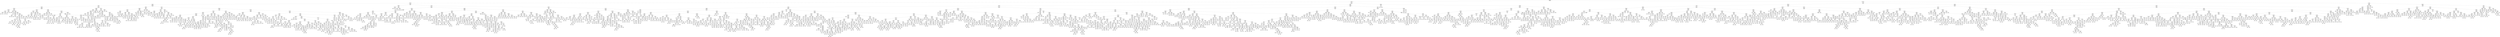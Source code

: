 digraph Tree {
node [shape=box, style="rounded", color="black", fontname=helvetica] ;
edge [fontname=helvetica] ;
0 [label="Temperature <= 289.6\nmse = 379820.8\nsamples = 3841\nvalue = 4109.1"] ;
1 [label="Temperature <= 277.2\nmse = 211425.9\nsamples = 2581\nvalue = 3929.3"] ;
0 -> 1 [labeldistance=2.5, labelangle=45, headlabel="True"] ;
2 [label="Temperature <= 273.6\nmse = 244620.6\nsamples = 1065\nvalue = 4107.9"] ;
1 -> 2 ;
3 [label="Pressure <= 1014.5\nmse = 261813.2\nsamples = 610\nvalue = 4192.1"] ;
2 -> 3 ;
4 [label="Humidity <= 86.5\nmse = 210697.2\nsamples = 215\nvalue = 4334.5"] ;
3 -> 4 ;
5 [label="Pressure <= 1003.5\nmse = 213963.4\nsamples = 156\nvalue = 4261.3"] ;
4 -> 5 ;
6 [label="Temperature <= 270.2\nmse = 55900.1\nsamples = 42\nvalue = 3927.3"] ;
5 -> 6 ;
7 [label="Temperature <= 269.2\nmse = 191339.5\nsamples = 7\nvalue = 4175.1"] ;
6 -> 7 ;
8 [label="Pressure <= 1002.5\nmse = 47022.6\nsamples = 4\nvalue = 3887.5"] ;
7 -> 8 ;
9 [label="Temperature <= 268.9\nmse = 7056.0\nsamples = 2\nvalue = 4021.0"] ;
8 -> 9 ;
10 [label="mse = 0.0\nsamples = 1\nvalue = 3937.0"] ;
9 -> 10 ;
11 [label="mse = 0.0\nsamples = 1\nvalue = 4105.0"] ;
9 -> 11 ;
12 [label="Temperature <= 267.0\nmse = 20022.2\nsamples = 2\nvalue = 3620.5"] ;
8 -> 12 ;
13 [label="mse = 0.0\nsamples = 1\nvalue = 3479.0"] ;
12 -> 13 ;
14 [label="mse = 0.0\nsamples = 1\nvalue = 3762.0"] ;
12 -> 14 ;
15 [label="Temperature <= 269.6\nmse = 97638.2\nsamples = 3\nvalue = 4606.5"] ;
7 -> 15 ;
16 [label="mse = 49717.6\nsamples = 2\nvalue = 4748.3"] ;
15 -> 16 ;
17 [label="mse = 0.0\nsamples = 1\nvalue = 4181.0"] ;
15 -> 17 ;
18 [label="Temperature <= 270.8\nmse = 14079.0\nsamples = 35\nvalue = 3877.8"] ;
6 -> 18 ;
19 [label="Pressure <= 1000.5\nmse = 8912.9\nsamples = 3\nvalue = 3625.7"] ;
18 -> 19 ;
20 [label="mse = 36.0\nsamples = 2\nvalue = 3559.0"] ;
19 -> 20 ;
21 [label="mse = 0.0\nsamples = 1\nvalue = 3759.0"] ;
19 -> 21 ;
22 [label="Temperature <= 271.6\nmse = 10092.7\nsamples = 32\nvalue = 3893.9"] ;
18 -> 22 ;
23 [label="Pressure <= 1001.5\nmse = 6649.4\nsamples = 5\nvalue = 3997.8"] ;
22 -> 23 ;
24 [label="mse = 0.0\nsamples = 1\nvalue = 3879.0"] ;
23 -> 24 ;
25 [label="Temperature <= 271.4\nmse = 2598.6\nsamples = 4\nvalue = 4037.3"] ;
23 -> 25 ;
26 [label="Humidity <= 76.5\nmse = 373.6\nsamples = 2\nvalue = 3992.3"] ;
25 -> 26 ;
27 [label="mse = 0.0\nsamples = 1\nvalue = 3965.0"] ;
26 -> 27 ;
28 [label="mse = 0.0\nsamples = 1\nvalue = 4006.0"] ;
26 -> 28 ;
29 [label="Pressure <= 1002.5\nmse = 773.6\nsamples = 2\nvalue = 4082.3"] ;
25 -> 29 ;
30 [label="mse = 0.0\nsamples = 1\nvalue = 4043.0"] ;
29 -> 30 ;
31 [label="mse = 0.0\nsamples = 1\nvalue = 4102.0"] ;
29 -> 31 ;
32 [label="Pressure <= 995.5\nmse = 8131.5\nsamples = 27\nvalue = 3872.6"] ;
22 -> 32 ;
33 [label="mse = 0.0\nsamples = 1\nvalue = 4141.0"] ;
32 -> 33 ;
34 [label="Temperature <= 273.3\nmse = 6399.4\nsamples = 26\nvalue = 3865.5"] ;
32 -> 34 ;
35 [label="Pressure <= 998.5\nmse = 4173.0\nsamples = 23\nvalue = 3848.3"] ;
34 -> 35 ;
36 [label="mse = 0.0\nsamples = 1\nvalue = 3727.0"] ;
35 -> 36 ;
37 [label="Humidity <= 77.5\nmse = 3432.2\nsamples = 22\nvalue = 3856.1"] ;
35 -> 37 ;
38 [label="Humidity <= 75.5\nmse = 7060.0\nsamples = 8\nvalue = 3821.8"] ;
37 -> 38 ;
39 [label="Humidity <= 71.5\nmse = 3346.7\nsamples = 7\nvalue = 3844.4"] ;
38 -> 39 ;
40 [label="Temperature <= 273.0\nmse = 649.5\nsamples = 3\nvalue = 3809.0"] ;
39 -> 40 ;
41 [label="Temperature <= 272.9\nmse = 5.6\nsamples = 2\nvalue = 3794.3"] ;
40 -> 41 ;
42 [label="mse = 0.0\nsamples = 1\nvalue = 3796.0"] ;
41 -> 42 ;
43 [label="mse = 0.0\nsamples = 1\nvalue = 3791.0"] ;
41 -> 43 ;
44 [label="mse = 0.0\nsamples = 1\nvalue = 3853.0"] ;
40 -> 44 ;
45 [label="Temperature <= 273.1\nmse = 3541.2\nsamples = 4\nvalue = 3879.8"] ;
39 -> 45 ;
46 [label="Pressure <= 1002.0\nmse = 3437.6\nsamples = 3\nvalue = 3897.7"] ;
45 -> 46 ;
47 [label="Pressure <= 1000.5\nmse = 900.0\nsamples = 2\nvalue = 3860.0"] ;
46 -> 47 ;
48 [label="mse = 0.0\nsamples = 1\nvalue = 3890.0"] ;
47 -> 48 ;
49 [label="mse = 0.0\nsamples = 1\nvalue = 3830.0"] ;
47 -> 49 ;
50 [label="mse = 0.0\nsamples = 1\nvalue = 3973.0"] ;
46 -> 50 ;
51 [label="mse = 0.0\nsamples = 1\nvalue = 3826.0"] ;
45 -> 51 ;
52 [label="mse = 0.0\nsamples = 1\nvalue = 3641.0"] ;
38 -> 52 ;
53 [label="Temperature <= 272.3\nmse = 1269.2\nsamples = 14\nvalue = 3870.1"] ;
37 -> 53 ;
54 [label="Pressure <= 1000.5\nmse = 884.5\nsamples = 7\nvalue = 3890.0"] ;
53 -> 54 ;
55 [label="mse = 0.0\nsamples = 1\nvalue = 3846.0"] ;
54 -> 55 ;
56 [label="Temperature <= 271.8\nmse = 694.8\nsamples = 6\nvalue = 3896.3"] ;
54 -> 56 ;
57 [label="mse = 0.0\nsamples = 1\nvalue = 3950.0"] ;
56 -> 57 ;
58 [label="Humidity <= 85.5\nmse = 249.6\nsamples = 5\nvalue = 3887.3"] ;
56 -> 58 ;
59 [label="Pressure <= 1002.0\nmse = 78.6\nsamples = 4\nvalue = 3893.4"] ;
58 -> 59 ;
60 [label="Temperature <= 272.0\nmse = 28.7\nsamples = 3\nvalue = 3887.0"] ;
59 -> 60 ;
61 [label="mse = 0.0\nsamples = 1\nvalue = 3881.0"] ;
60 -> 61 ;
62 [label="Temperature <= 272.1\nmse = 16.0\nsamples = 2\nvalue = 3890.0"] ;
60 -> 62 ;
63 [label="mse = 0.0\nsamples = 1\nvalue = 3894.0"] ;
62 -> 63 ;
64 [label="mse = 0.0\nsamples = 1\nvalue = 3886.0"] ;
62 -> 64 ;
65 [label="mse = 0.0\nsamples = 1\nvalue = 3903.0"] ;
59 -> 65 ;
66 [label="mse = 0.0\nsamples = 1\nvalue = 3857.0"] ;
58 -> 66 ;
67 [label="Temperature <= 273.0\nmse = 1134.7\nsamples = 7\nvalue = 3858.8"] ;
53 -> 67 ;
68 [label="Humidity <= 80.0\nmse = 116.2\nsamples = 5\nvalue = 3846.7"] ;
67 -> 68 ;
69 [label="Temperature <= 272.5\nmse = 8.0\nsamples = 3\nvalue = 3852.0"] ;
68 -> 69 ;
70 [label="mse = 0.0\nsamples = 1\nvalue = 3846.0"] ;
69 -> 70 ;
71 [label="Pressure <= 1002.0\nmse = 1.0\nsamples = 2\nvalue = 3853.2"] ;
69 -> 71 ;
72 [label="mse = 0.0\nsamples = 1\nvalue = 3854.0"] ;
71 -> 72 ;
73 [label="mse = 0.0\nsamples = 1\nvalue = 3852.0"] ;
71 -> 73 ;
74 [label="Pressure <= 1002.5\nmse = 162.0\nsamples = 2\nvalue = 3836.0"] ;
68 -> 74 ;
75 [label="mse = 0.0\nsamples = 1\nvalue = 3845.0"] ;
74 -> 75 ;
76 [label="mse = 0.0\nsamples = 1\nvalue = 3818.0"] ;
74 -> 76 ;
77 [label="Pressure <= 1001.5\nmse = 2227.8\nsamples = 2\nvalue = 3880.6"] ;
67 -> 77 ;
78 [label="mse = 0.0\nsamples = 1\nvalue = 3975.0"] ;
77 -> 78 ;
79 [label="mse = 0.0\nsamples = 1\nvalue = 3857.0"] ;
77 -> 79 ;
80 [label="Temperature <= 273.4\nmse = 6206.6\nsamples = 3\nvalue = 3979.2"] ;
34 -> 80 ;
81 [label="mse = 0.0\nsamples = 1\nvalue = 4136.0"] ;
80 -> 81 ;
82 [label="Temperature <= 273.4\nmse = 75.0\nsamples = 2\nvalue = 3940.0"] ;
80 -> 82 ;
83 [label="mse = 0.0\nsamples = 1\nvalue = 3955.0"] ;
82 -> 83 ;
84 [label="mse = 0.0\nsamples = 1\nvalue = 3935.0"] ;
82 -> 84 ;
85 [label="Pressure <= 1005.5\nmse = 217638.4\nsamples = 114\nvalue = 4365.2"] ;
5 -> 85 ;
86 [label="Temperature <= 267.5\nmse = 147874.5\nsamples = 16\nvalue = 4780.9"] ;
85 -> 86 ;
87 [label="Temperature <= 265.8\nmse = 30917.6\nsamples = 2\nvalue = 4131.7"] ;
86 -> 87 ;
88 [label="mse = 0.0\nsamples = 1\nvalue = 3883.0"] ;
87 -> 88 ;
89 [label="mse = 0.0\nsamples = 1\nvalue = 4256.0"] ;
87 -> 89 ;
90 [label="Temperature <= 270.8\nmse = 103222.2\nsamples = 14\nvalue = 4862.0"] ;
86 -> 90 ;
91 [label="Humidity <= 76.0\nmse = 64156.8\nsamples = 11\nvalue = 4960.1"] ;
90 -> 91 ;
92 [label="Temperature <= 270.1\nmse = 18162.8\nsamples = 6\nvalue = 4798.0"] ;
91 -> 92 ;
93 [label="Humidity <= 68.0\nmse = 872.7\nsamples = 3\nvalue = 4630.2"] ;
92 -> 93 ;
94 [label="Temperature <= 269.5\nmse = 150.2\nsamples = 2\nvalue = 4614.3"] ;
93 -> 94 ;
95 [label="mse = 0.0\nsamples = 1\nvalue = 4597.0"] ;
94 -> 95 ;
96 [label="mse = 0.0\nsamples = 1\nvalue = 4623.0"] ;
94 -> 96 ;
97 [label="mse = 0.0\nsamples = 1\nvalue = 4678.0"] ;
93 -> 97 ;
98 [label="Temperature <= 270.5\nmse = 5702.9\nsamples = 3\nvalue = 4881.9"] ;
92 -> 98 ;
99 [label="Humidity <= 58.5\nmse = 756.2\nsamples = 2\nvalue = 4840.5"] ;
98 -> 99 ;
100 [label="mse = 0.0\nsamples = 1\nvalue = 4813.0"] ;
99 -> 100 ;
101 [label="mse = 0.0\nsamples = 1\nvalue = 4868.0"] ;
99 -> 101 ;
102 [label="mse = 0.0\nsamples = 1\nvalue = 5006.0"] ;
98 -> 102 ;
103 [label="Temperature <= 270.3\nmse = 20730.0\nsamples = 5\nvalue = 5238.0"] ;
91 -> 103 ;
104 [label="Pressure <= 1004.5\nmse = 3773.0\nsamples = 4\nvalue = 5292.0"] ;
103 -> 104 ;
105 [label="Humidity <= 82.5\nmse = 717.4\nsamples = 3\nvalue = 5266.8"] ;
104 -> 105 ;
106 [label="mse = 0.0\nsamples = 1\nvalue = 5289.0"] ;
105 -> 106 ;
107 [label="Temperature <= 269.8\nmse = 648.0\nsamples = 2\nvalue = 5252.0"] ;
105 -> 107 ;
108 [label="mse = 0.0\nsamples = 1\nvalue = 5288.0"] ;
107 -> 108 ;
109 [label="mse = 0.0\nsamples = 1\nvalue = 5234.0"] ;
107 -> 109 ;
110 [label="mse = 0.0\nsamples = 1\nvalue = 5418.0"] ;
104 -> 110 ;
111 [label="mse = 0.0\nsamples = 1\nvalue = 4914.0"] ;
103 -> 111 ;
112 [label="Humidity <= 74.5\nmse = 76266.2\nsamples = 3\nvalue = 4489.4"] ;
90 -> 112 ;
113 [label="mse = 0.0\nsamples = 1\nvalue = 4702.0"] ;
112 -> 113 ;
114 [label="Temperature <= 271.2\nmse = 21170.2\nsamples = 2\nvalue = 4170.5"] ;
112 -> 114 ;
115 [label="mse = 0.0\nsamples = 1\nvalue = 4316.0"] ;
114 -> 115 ;
116 [label="mse = 0.0\nsamples = 1\nvalue = 4025.0"] ;
114 -> 116 ;
117 [label="Humidity <= 52.5\nmse = 196304.8\nsamples = 98\nvalue = 4297.6"] ;
85 -> 117 ;
118 [label="Temperature <= 269.2\nmse = 147515.6\nsamples = 11\nvalue = 4655.6"] ;
117 -> 118 ;
119 [label="Humidity <= 50.5\nmse = 60116.4\nsamples = 8\nvalue = 4804.0"] ;
118 -> 119 ;
120 [label="Pressure <= 1013.5\nmse = 35474.2\nsamples = 6\nvalue = 4716.4"] ;
119 -> 120 ;
121 [label="Pressure <= 1012.5\nmse = 25060.8\nsamples = 5\nvalue = 4778.5"] ;
120 -> 121 ;
122 [label="Pressure <= 1011.5\nmse = 2676.8\nsamples = 3\nvalue = 4675.5"] ;
121 -> 122 ;
123 [label="Temperature <= 267.2\nmse = 470.2\nsamples = 2\nvalue = 4703.3"] ;
122 -> 123 ;
124 [label="mse = 0.0\nsamples = 1\nvalue = 4734.0"] ;
123 -> 124 ;
125 [label="mse = 0.0\nsamples = 1\nvalue = 4688.0"] ;
123 -> 125 ;
126 [label="mse = 0.0\nsamples = 1\nvalue = 4592.0"] ;
122 -> 126 ;
127 [label="Humidity <= 47.0\nmse = 26226.8\nsamples = 2\nvalue = 4881.5"] ;
121 -> 127 ;
128 [label="mse = 0.0\nsamples = 1\nvalue = 4788.0"] ;
127 -> 128 ;
129 [label="mse = 0.0\nsamples = 1\nvalue = 5162.0"] ;
127 -> 129 ;
130 [label="mse = 0.0\nsamples = 1\nvalue = 4468.0"] ;
120 -> 130 ;
131 [label="Temperature <= 263.6\nmse = 67081.0\nsamples = 2\nvalue = 4950.0"] ;
119 -> 131 ;
132 [label="mse = 0.0\nsamples = 1\nvalue = 4691.0"] ;
131 -> 132 ;
133 [label="mse = 0.0\nsamples = 1\nvalue = 5209.0"] ;
131 -> 133 ;
134 [label="Humidity <= 40.0\nmse = 56958.2\nsamples = 3\nvalue = 4062.2"] ;
118 -> 134 ;
135 [label="mse = 0.0\nsamples = 1\nvalue = 3650.0"] ;
134 -> 135 ;
136 [label="Pressure <= 1011.5\nmse = 410.9\nsamples = 2\nvalue = 4199.7"] ;
134 -> 136 ;
137 [label="mse = 0.0\nsamples = 1\nvalue = 4214.0"] ;
136 -> 137 ;
138 [label="mse = 0.0\nsamples = 1\nvalue = 4171.0"] ;
136 -> 138 ;
139 [label="Temperature <= 273.6\nmse = 183016.5\nsamples = 87\nvalue = 4248.5"] ;
117 -> 139 ;
140 [label="Temperature <= 265.4\nmse = 172797.7\nsamples = 85\nvalue = 4231.5"] ;
139 -> 140 ;
141 [label="Humidity <= 66.5\nmse = 134823.8\nsamples = 21\nvalue = 4105.9"] ;
140 -> 141 ;
142 [label="Pressure <= 1009.5\nmse = 123326.8\nsamples = 11\nvalue = 4326.3"] ;
141 -> 142 ;
143 [label="Pressure <= 1008.5\nmse = 8400.2\nsamples = 3\nvalue = 3896.3"] ;
142 -> 143 ;
144 [label="Humidity <= 63.5\nmse = 756.2\nsamples = 2\nvalue = 3833.5"] ;
143 -> 144 ;
145 [label="mse = 0.0\nsamples = 1\nvalue = 3806.0"] ;
144 -> 145 ;
146 [label="mse = 0.0\nsamples = 1\nvalue = 3861.0"] ;
144 -> 146 ;
147 [label="mse = 0.0\nsamples = 1\nvalue = 4022.0"] ;
143 -> 147 ;
148 [label="Humidity <= 59.0\nmse = 97337.5\nsamples = 8\nvalue = 4425.5"] ;
142 -> 148 ;
149 [label="Temperature <= 264.7\nmse = 385020.2\nsamples = 2\nvalue = 4763.5"] ;
148 -> 149 ;
150 [label="mse = 0.0\nsamples = 1\nvalue = 5384.0"] ;
149 -> 150 ;
151 [label="mse = 0.0\nsamples = 1\nvalue = 4143.0"] ;
149 -> 151 ;
152 [label="Humidity <= 63.5\nmse = 20488.8\nsamples = 6\nvalue = 4364.1"] ;
148 -> 152 ;
153 [label="Pressure <= 1013.5\nmse = 3522.8\nsamples = 4\nvalue = 4285.5"] ;
152 -> 153 ;
154 [label="Pressure <= 1012.5\nmse = 865.0\nsamples = 3\nvalue = 4327.8"] ;
153 -> 154 ;
155 [label="Pressure <= 1011.5\nmse = 22.7\nsamples = 2\nvalue = 4313.2"] ;
154 -> 155 ;
156 [label="mse = 0.0\nsamples = 1\nvalue = 4316.0"] ;
155 -> 156 ;
157 [label="mse = 0.0\nsamples = 1\nvalue = 4305.0"] ;
155 -> 157 ;
158 [label="mse = 0.0\nsamples = 1\nvalue = 4386.0"] ;
154 -> 158 ;
159 [label="mse = 0.0\nsamples = 1\nvalue = 4215.0"] ;
153 -> 159 ;
160 [label="Pressure <= 1011.5\nmse = 5338.9\nsamples = 2\nvalue = 4573.7"] ;
152 -> 160 ;
161 [label="mse = 0.0\nsamples = 1\nvalue = 4677.0"] ;
160 -> 161 ;
162 [label="mse = 0.0\nsamples = 1\nvalue = 4522.0"] ;
160 -> 162 ;
163 [label="Humidity <= 75.5\nmse = 69114.0\nsamples = 10\nvalue = 3920.2"] ;
141 -> 163 ;
164 [label="Humidity <= 73.5\nmse = 21594.8\nsamples = 8\nvalue = 3828.1"] ;
163 -> 164 ;
165 [label="Temperature <= 265.2\nmse = 17415.4\nsamples = 7\nvalue = 3797.9"] ;
164 -> 165 ;
166 [label="Temperature <= 264.7\nmse = 12890.4\nsamples = 6\nvalue = 3777.5"] ;
165 -> 166 ;
167 [label="Temperature <= 264.4\nmse = 5005.4\nsamples = 3\nvalue = 3850.9"] ;
166 -> 167 ;
168 [label="Pressure <= 1008.5\nmse = 2040.8\nsamples = 2\nvalue = 3829.4"] ;
167 -> 168 ;
169 [label="mse = 0.0\nsamples = 1\nvalue = 3758.0"] ;
168 -> 169 ;
170 [label="mse = 0.0\nsamples = 1\nvalue = 3858.0"] ;
168 -> 170 ;
171 [label="mse = 0.0\nsamples = 1\nvalue = 4001.0"] ;
167 -> 171 ;
172 [label="Humidity <= 69.5\nmse = 3086.0\nsamples = 3\nvalue = 3660.0"] ;
166 -> 172 ;
173 [label="mse = 0.0\nsamples = 1\nvalue = 3728.0"] ;
172 -> 173 ;
174 [label="Temperature <= 264.8\nmse = 5.6\nsamples = 2\nvalue = 3614.7"] ;
172 -> 174 ;
175 [label="mse = 0.0\nsamples = 1\nvalue = 3618.0"] ;
174 -> 175 ;
176 [label="mse = 0.0\nsamples = 1\nvalue = 3613.0"] ;
174 -> 176 ;
177 [label="mse = 0.0\nsamples = 1\nvalue = 4064.0"] ;
165 -> 177 ;
178 [label="mse = 0.0\nsamples = 1\nvalue = 4039.0"] ;
164 -> 178 ;
179 [label="Humidity <= 77.0\nmse = 35733.6\nsamples = 2\nvalue = 4411.7"] ;
163 -> 179 ;
180 [label="mse = 0.0\nsamples = 1\nvalue = 4278.0"] ;
179 -> 180 ;
181 [label="mse = 0.0\nsamples = 1\nvalue = 4679.0"] ;
179 -> 181 ;
182 [label="Temperature <= 269.7\nmse = 178325.3\nsamples = 64\nvalue = 4272.3"] ;
140 -> 182 ;
183 [label="Pressure <= 1010.5\nmse = 60784.1\nsamples = 20\nvalue = 4389.1"] ;
182 -> 183 ;
184 [label="Temperature <= 266.8\nmse = 24901.0\nsamples = 11\nvalue = 4296.7"] ;
183 -> 184 ;
185 [label="Temperature <= 266.6\nmse = 28713.9\nsamples = 6\nvalue = 4436.9"] ;
184 -> 185 ;
186 [label="Pressure <= 1007.5\nmse = 2532.5\nsamples = 5\nvalue = 4379.4"] ;
185 -> 186 ;
187 [label="Pressure <= 1006.5\nmse = 2990.2\nsamples = 2\nvalue = 4331.3"] ;
186 -> 187 ;
188 [label="mse = 0.0\nsamples = 1\nvalue = 4370.0"] ;
187 -> 188 ;
189 [label="mse = 0.0\nsamples = 1\nvalue = 4254.0"] ;
187 -> 189 ;
190 [label="Temperature <= 265.8\nmse = 42.2\nsamples = 3\nvalue = 4408.2"] ;
186 -> 190 ;
191 [label="mse = 0.0\nsamples = 1\nvalue = 4420.0"] ;
190 -> 191 ;
192 [label="Temperature <= 266.2\nmse = 9.2\nsamples = 2\nvalue = 4405.2"] ;
190 -> 192 ;
193 [label="mse = 0.0\nsamples = 1\nvalue = 4407.0"] ;
192 -> 193 ;
194 [label="mse = 0.0\nsamples = 1\nvalue = 4400.0"] ;
192 -> 194 ;
195 [label="mse = 0.0\nsamples = 1\nvalue = 4897.0"] ;
185 -> 195 ;
196 [label="Temperature <= 267.0\nmse = 1692.7\nsamples = 5\nvalue = 4206.6"] ;
184 -> 196 ;
197 [label="mse = 0.0\nsamples = 1\nvalue = 4123.0"] ;
196 -> 197 ;
198 [label="Humidity <= 57.5\nmse = 616.8\nsamples = 4\nvalue = 4220.5"] ;
196 -> 198 ;
199 [label="Pressure <= 1008.5\nmse = 285.4\nsamples = 3\nvalue = 4214.8"] ;
198 -> 199 ;
200 [label="Temperature <= 268.1\nmse = 19.4\nsamples = 2\nvalue = 4196.6"] ;
199 -> 200 ;
201 [label="mse = 0.0\nsamples = 1\nvalue = 4193.0"] ;
200 -> 201 ;
202 [label="mse = 0.0\nsamples = 1\nvalue = 4202.0"] ;
200 -> 202 ;
203 [label="mse = 0.0\nsamples = 1\nvalue = 4230.0"] ;
199 -> 203 ;
204 [label="mse = 0.0\nsamples = 1\nvalue = 4283.0"] ;
198 -> 204 ;
205 [label="Pressure <= 1013.5\nmse = 81842.0\nsamples = 9\nvalue = 4566.2"] ;
183 -> 205 ;
206 [label="Humidity <= 61.5\nmse = 64416.2\nsamples = 7\nvalue = 4669.4"] ;
205 -> 206 ;
207 [label="Humidity <= 59.0\nmse = 30.2\nsamples = 2\nvalue = 5003.5"] ;
206 -> 207 ;
208 [label="mse = 0.0\nsamples = 1\nvalue = 5009.0"] ;
207 -> 208 ;
209 [label="mse = 0.0\nsamples = 1\nvalue = 4998.0"] ;
207 -> 209 ;
210 [label="Humidity <= 77.0\nmse = 41818.9\nsamples = 5\nvalue = 4574.0"] ;
206 -> 210 ;
211 [label="Pressure <= 1012.5\nmse = 32095.8\nsamples = 4\nvalue = 4622.8"] ;
210 -> 211 ;
212 [label="Temperature <= 267.5\nmse = 7368.7\nsamples = 3\nvalue = 4506.2"] ;
211 -> 212 ;
213 [label="mse = 0.0\nsamples = 1\nvalue = 4358.0"] ;
212 -> 213 ;
214 [label="Temperature <= 269.1\nmse = 56.9\nsamples = 2\nvalue = 4555.7"] ;
212 -> 214 ;
215 [label="mse = 0.0\nsamples = 1\nvalue = 4545.0"] ;
214 -> 215 ;
216 [label="mse = 0.0\nsamples = 1\nvalue = 4561.0"] ;
214 -> 216 ;
217 [label="mse = 0.0\nsamples = 1\nvalue = 4856.0"] ;
211 -> 217 ;
218 [label="mse = 0.0\nsamples = 1\nvalue = 4281.0"] ;
210 -> 218 ;
219 [label="Temperature <= 267.3\nmse = 6123.6\nsamples = 2\nvalue = 4256.3"] ;
205 -> 219 ;
220 [label="mse = 0.0\nsamples = 1\nvalue = 4201.0"] ;
219 -> 220 ;
221 [label="mse = 0.0\nsamples = 1\nvalue = 4367.0"] ;
219 -> 221 ;
222 [label="Temperature <= 270.8\nmse = 225002.6\nsamples = 44\nvalue = 4216.3"] ;
182 -> 222 ;
223 [label="Temperature <= 270.0\nmse = 22771.5\nsamples = 7\nvalue = 3918.8"] ;
222 -> 223 ;
224 [label="Pressure <= 1012.0\nmse = 45602.0\nsamples = 2\nvalue = 4091.0"] ;
223 -> 224 ;
225 [label="mse = 0.0\nsamples = 1\nvalue = 4242.0"] ;
224 -> 225 ;
226 [label="mse = 0.0\nsamples = 1\nvalue = 3789.0"] ;
224 -> 226 ;
227 [label="Temperature <= 270.3\nmse = 1974.7\nsamples = 5\nvalue = 3861.3"] ;
223 -> 227 ;
228 [label="Humidity <= 70.0\nmse = 756.2\nsamples = 2\nvalue = 3818.5"] ;
227 -> 228 ;
229 [label="mse = 0.0\nsamples = 1\nvalue = 3791.0"] ;
228 -> 229 ;
230 [label="mse = 0.0\nsamples = 1\nvalue = 3846.0"] ;
228 -> 230 ;
231 [label="Pressure <= 1008.5\nmse = 307.4\nsamples = 3\nvalue = 3895.6"] ;
227 -> 231 ;
232 [label="Temperature <= 270.3\nmse = 242.0\nsamples = 2\nvalue = 3906.0"] ;
231 -> 232 ;
233 [label="mse = 0.0\nsamples = 1\nvalue = 3884.0"] ;
232 -> 233 ;
234 [label="mse = 0.0\nsamples = 1\nvalue = 3917.0"] ;
232 -> 234 ;
235 [label="mse = 0.0\nsamples = 1\nvalue = 3880.0"] ;
231 -> 235 ;
236 [label="Temperature <= 271.1\nmse = 243946.2\nsamples = 37\nvalue = 4274.8"] ;
222 -> 236 ;
237 [label="Humidity <= 76.0\nmse = 196355.6\nsamples = 2\nvalue = 5080.3"] ;
236 -> 237 ;
238 [label="mse = 0.0\nsamples = 1\nvalue = 5707.0"] ;
237 -> 238 ;
239 [label="mse = 0.0\nsamples = 1\nvalue = 4767.0"] ;
237 -> 239 ;
240 [label="Temperature <= 271.5\nmse = 211109.0\nsamples = 35\nvalue = 4233.1"] ;
236 -> 240 ;
241 [label="Temperature <= 271.4\nmse = 6816.8\nsamples = 4\nvalue = 3895.6"] ;
240 -> 241 ;
242 [label="Humidity <= 82.0\nmse = 1414.5\nsamples = 3\nvalue = 3945.6"] ;
241 -> 242 ;
243 [label="mse = 0.0\nsamples = 2\nvalue = 3913.0"] ;
242 -> 243 ;
244 [label="mse = 0.0\nsamples = 1\nvalue = 3989.0"] ;
242 -> 244 ;
245 [label="mse = 0.0\nsamples = 1\nvalue = 3779.0"] ;
241 -> 245 ;
246 [label="Pressure <= 1011.5\nmse = 224989.2\nsamples = 31\nvalue = 4303.5"] ;
240 -> 246 ;
247 [label="Pressure <= 1008.5\nmse = 259919.8\nsamples = 22\nvalue = 4417.6"] ;
246 -> 247 ;
248 [label="Pressure <= 1007.5\nmse = 276777.5\nsamples = 11\nvalue = 4164.7"] ;
247 -> 248 ;
249 [label="Temperature <= 272.8\nmse = 265497.2\nsamples = 6\nvalue = 4438.3"] ;
248 -> 249 ;
250 [label="mse = 0.0\nsamples = 1\nvalue = 3741.0"] ;
249 -> 250 ;
251 [label="Temperature <= 273.1\nmse = 201891.0\nsamples = 5\nvalue = 4577.8"] ;
249 -> 251 ;
252 [label="Humidity <= 74.5\nmse = 85208.7\nsamples = 3\nvalue = 4894.0"] ;
251 -> 252 ;
253 [label="mse = 105625.0\nsamples = 2\nvalue = 4808.0"] ;
252 -> 253 ;
254 [label="mse = 0.0\nsamples = 1\nvalue = 5066.0"] ;
252 -> 254 ;
255 [label="Humidity <= 74.5\nmse = 1980.2\nsamples = 2\nvalue = 4103.5"] ;
251 -> 255 ;
256 [label="mse = 0.0\nsamples = 1\nvalue = 4148.0"] ;
255 -> 256 ;
257 [label="mse = 0.0\nsamples = 1\nvalue = 4059.0"] ;
255 -> 257 ;
258 [label="Temperature <= 271.6\nmse = 92682.6\nsamples = 5\nvalue = 3836.4"] ;
248 -> 258 ;
259 [label="mse = 0.0\nsamples = 1\nvalue = 4394.0"] ;
258 -> 259 ;
260 [label="Temperature <= 272.4\nmse = 18691.5\nsamples = 4\nvalue = 3697.0"] ;
258 -> 260 ;
261 [label="Humidity <= 69.0\nmse = 1806.2\nsamples = 2\nvalue = 3630.5"] ;
260 -> 261 ;
262 [label="mse = 0.0\nsamples = 1\nvalue = 3673.0"] ;
261 -> 262 ;
263 [label="mse = 0.0\nsamples = 1\nvalue = 3588.0"] ;
261 -> 263 ;
264 [label="Temperature <= 272.9\nmse = 26732.2\nsamples = 2\nvalue = 3763.5"] ;
260 -> 264 ;
265 [label="mse = 0.0\nsamples = 1\nvalue = 3927.0"] ;
264 -> 265 ;
266 [label="mse = 0.0\nsamples = 1\nvalue = 3600.0"] ;
264 -> 266 ;
267 [label="Temperature <= 273.5\nmse = 203518.7\nsamples = 11\nvalue = 4544.1"] ;
247 -> 267 ;
268 [label="Humidity <= 66.0\nmse = 235589.6\nsamples = 8\nvalue = 4739.5"] ;
267 -> 268 ;
269 [label="Pressure <= 1009.5\nmse = 462400.0\nsamples = 2\nvalue = 4307.0"] ;
268 -> 269 ;
270 [label="mse = 0.0\nsamples = 1\nvalue = 3627.0"] ;
269 -> 270 ;
271 [label="mse = 0.0\nsamples = 1\nvalue = 4987.0"] ;
269 -> 271 ;
272 [label="Temperature <= 271.6\nmse = 14720.9\nsamples = 6\nvalue = 4931.7"] ;
268 -> 272 ;
273 [label="mse = 0.0\nsamples = 1\nvalue = 4735.0"] ;
272 -> 273 ;
274 [label="Humidity <= 71.5\nmse = 4718.7\nsamples = 5\nvalue = 4987.9"] ;
272 -> 274 ;
275 [label="mse = 0.0\nsamples = 1\nvalue = 5075.0"] ;
274 -> 275 ;
276 [label="Temperature <= 273.3\nmse = 2353.6\nsamples = 4\nvalue = 4953.0"] ;
274 -> 276 ;
277 [label="Temperature <= 272.0\nmse = 684.2\nsamples = 3\nvalue = 4931.8"] ;
276 -> 277 ;
278 [label="mse = 0.0\nsamples = 1\nvalue = 4887.0"] ;
277 -> 278 ;
279 [label="Humidity <= 82.5\nmse = 22.2\nsamples = 2\nvalue = 4946.7"] ;
277 -> 279 ;
280 [label="mse = 0.0\nsamples = 1\nvalue = 4950.0"] ;
279 -> 280 ;
281 [label="mse = 0.0\nsamples = 1\nvalue = 4940.0"] ;
279 -> 281 ;
282 [label="mse = 0.0\nsamples = 1\nvalue = 5038.0"] ;
276 -> 282 ;
283 [label="Humidity <= 72.0\nmse = 22422.1\nsamples = 3\nvalue = 4261.9"] ;
267 -> 283 ;
284 [label="mse = 0.0\nsamples = 1\nvalue = 4004.0"] ;
283 -> 284 ;
285 [label="Pressure <= 1009.5\nmse = 4397.4\nsamples = 2\nvalue = 4335.6"] ;
283 -> 285 ;
286 [label="mse = 0.0\nsamples = 1\nvalue = 4393.0"] ;
285 -> 286 ;
287 [label="mse = 0.0\nsamples = 1\nvalue = 4259.0"] ;
285 -> 287 ;
288 [label="Temperature <= 272.5\nmse = 56363.9\nsamples = 9\nvalue = 4052.3"] ;
246 -> 288 ;
289 [label="Humidity <= 71.0\nmse = 62484.8\nsamples = 5\nvalue = 4191.0"] ;
288 -> 289 ;
290 [label="Humidity <= 61.5\nmse = 39975.6\nsamples = 4\nvalue = 4341.0"] ;
289 -> 290 ;
291 [label="mse = 0.0\nsamples = 1\nvalue = 4210.0"] ;
290 -> 291 ;
292 [label="Pressure <= 1013.5\nmse = 44606.7\nsamples = 3\nvalue = 4373.8"] ;
290 -> 292 ;
293 [label="mse = 59397.6\nsamples = 2\nvalue = 4369.3"] ;
292 -> 293 ;
294 [label="mse = 0.0\nsamples = 1\nvalue = 4387.0"] ;
292 -> 294 ;
295 [label="mse = 0.0\nsamples = 1\nvalue = 3941.0"] ;
289 -> 295 ;
296 [label="Humidity <= 69.0\nmse = 2233.3\nsamples = 4\nvalue = 3893.7"] ;
288 -> 296 ;
297 [label="mse = 0.0\nsamples = 1\nvalue = 3819.0"] ;
296 -> 297 ;
298 [label="Temperature <= 273.3\nmse = 0.6\nsamples = 3\nvalue = 3923.6"] ;
296 -> 298 ;
299 [label="Temperature <= 272.9\nmse = 0.2\nsamples = 2\nvalue = 3923.2"] ;
298 -> 299 ;
300 [label="mse = 0.0\nsamples = 1\nvalue = 3924.0"] ;
299 -> 300 ;
301 [label="mse = 0.0\nsamples = 1\nvalue = 3923.0"] ;
299 -> 301 ;
302 [label="mse = 0.0\nsamples = 1\nvalue = 3925.0"] ;
298 -> 302 ;
303 [label="Temperature <= 273.6\nmse = 2738.0\nsamples = 2\nvalue = 5057.0"] ;
139 -> 303 ;
304 [label="mse = 0.0\nsamples = 1\nvalue = 5020.0"] ;
303 -> 304 ;
305 [label="mse = 0.0\nsamples = 1\nvalue = 5131.0"] ;
303 -> 305 ;
306 [label="Temperature <= 269.0\nmse = 151754.3\nsamples = 59\nvalue = 4525.5"] ;
4 -> 306 ;
307 [label="Temperature <= 267.9\nmse = 95769.8\nsamples = 17\nvalue = 4745.3"] ;
306 -> 307 ;
308 [label="Humidity <= 95.0\nmse = 62734.9\nsamples = 13\nvalue = 4669.0"] ;
307 -> 308 ;
309 [label="Temperature <= 265.6\nmse = 46559.3\nsamples = 12\nvalue = 4641.6"] ;
308 -> 309 ;
310 [label="Humidity <= 88.5\nmse = 7500.7\nsamples = 5\nvalue = 4500.7"] ;
309 -> 310 ;
311 [label="Pressure <= 1004.5\nmse = 362.1\nsamples = 3\nvalue = 4559.9"] ;
310 -> 311 ;
312 [label="mse = 379.7\nsamples = 2\nvalue = 4546.8"] ;
311 -> 312 ;
313 [label="mse = 0.0\nsamples = 1\nvalue = 4573.0"] ;
311 -> 313 ;
314 [label="Humidity <= 91.0\nmse = 744.2\nsamples = 2\nvalue = 4382.2"] ;
310 -> 314 ;
315 [label="mse = 0.0\nsamples = 1\nvalue = 4398.0"] ;
314 -> 315 ;
316 [label="mse = 0.0\nsamples = 1\nvalue = 4335.0"] ;
314 -> 316 ;
317 [label="Pressure <= 1005.5\nmse = 45879.4\nsamples = 7\nvalue = 4782.6"] ;
309 -> 317 ;
318 [label="Temperature <= 266.5\nmse = 34056.6\nsamples = 6\nvalue = 4819.1"] ;
317 -> 318 ;
319 [label="mse = 21316.0\nsamples = 2\nvalue = 4917.0"] ;
318 -> 319 ;
320 [label="Humidity <= 90.5\nmse = 34284.2\nsamples = 4\nvalue = 4797.3"] ;
318 -> 320 ;
321 [label="mse = 68856.8\nsamples = 2\nvalue = 4810.5"] ;
320 -> 321 ;
322 [label="mse = 6376.6\nsamples = 2\nvalue = 4786.8"] ;
320 -> 322 ;
323 [label="mse = 0.0\nsamples = 1\nvalue = 4381.0"] ;
317 -> 323 ;
324 [label="mse = 0.0\nsamples = 1\nvalue = 5327.0"] ;
308 -> 324 ;
325 [label="Temperature <= 268.5\nmse = 86324.2\nsamples = 4\nvalue = 5126.8"] ;
307 -> 325 ;
326 [label="Temperature <= 268.1\nmse = 31396.8\nsamples = 3\nvalue = 5250.5"] ;
325 -> 326 ;
327 [label="mse = 0.0\nsamples = 1\nvalue = 5142.0"] ;
326 -> 327 ;
328 [label="mse = 36630.2\nsamples = 2\nvalue = 5286.7"] ;
326 -> 328 ;
329 [label="mse = 0.0\nsamples = 1\nvalue = 4632.0"] ;
325 -> 329 ;
330 [label="Pressure <= 1010.0\nmse = 145480.9\nsamples = 42\nvalue = 4427.0"] ;
306 -> 330 ;
331 [label="Humidity <= 88.5\nmse = 137671.0\nsamples = 40\nvalue = 4465.2"] ;
330 -> 331 ;
332 [label="Temperature <= 271.5\nmse = 372.5\nsamples = 2\nvalue = 5005.7"] ;
331 -> 332 ;
333 [label="mse = 0.0\nsamples = 1\nvalue = 5028.0"] ;
332 -> 333 ;
334 [label="mse = 0.0\nsamples = 1\nvalue = 4989.0"] ;
332 -> 334 ;
335 [label="Temperature <= 271.9\nmse = 113223.5\nsamples = 38\nvalue = 4396.4"] ;
331 -> 335 ;
336 [label="Temperature <= 270.5\nmse = 58267.3\nsamples = 14\nvalue = 4204.8"] ;
335 -> 336 ;
337 [label="Humidity <= 96.0\nmse = 21797.4\nsamples = 8\nvalue = 4341.3"] ;
336 -> 337 ;
338 [label="Humidity <= 91.5\nmse = 17291.5\nsamples = 7\nvalue = 4275.2"] ;
337 -> 338 ;
339 [label="Temperature <= 269.4\nmse = 21477.6\nsamples = 5\nvalue = 4236.7"] ;
338 -> 339 ;
340 [label="mse = 2837.6\nsamples = 2\nvalue = 4224.7"] ;
339 -> 340 ;
341 [label="mse = 39829.6\nsamples = 3\nvalue = 4248.7"] ;
339 -> 341 ;
342 [label="Temperature <= 269.9\nmse = 0.2\nsamples = 2\nvalue = 4352.3"] ;
338 -> 342 ;
343 [label="mse = 0.0\nsamples = 1\nvalue = 4353.0"] ;
342 -> 343 ;
344 [label="mse = 0.0\nsamples = 1\nvalue = 4352.0"] ;
342 -> 344 ;
345 [label="mse = 0.0\nsamples = 1\nvalue = 4490.0"] ;
337 -> 345 ;
346 [label="Pressure <= 1002.5\nmse = 9511.8\nsamples = 6\nvalue = 3909.2"] ;
336 -> 346 ;
347 [label="Humidity <= 92.5\nmse = 674.0\nsamples = 3\nvalue = 3852.0"] ;
346 -> 347 ;
348 [label="mse = 0.0\nsamples = 1\nvalue = 3857.0"] ;
347 -> 348 ;
349 [label="mse = 992.2\nsamples = 2\nvalue = 3849.5"] ;
347 -> 349 ;
350 [label="Temperature <= 271.1\nmse = 11813.6\nsamples = 3\nvalue = 3966.3"] ;
346 -> 350 ;
351 [label="mse = 0.0\nsamples = 1\nvalue = 3936.0"] ;
350 -> 351 ;
352 [label="mse = 17030.2\nsamples = 2\nvalue = 3981.5"] ;
350 -> 352 ;
353 [label="Humidity <= 98.0\nmse = 112651.7\nsamples = 24\nvalue = 4497.4"] ;
335 -> 353 ;
354 [label="Pressure <= 994.0\nmse = 94515.4\nsamples = 23\nvalue = 4521.8"] ;
353 -> 354 ;
355 [label="Temperature <= 273.3\nmse = 10021.0\nsamples = 7\nvalue = 4303.6"] ;
354 -> 355 ;
356 [label="Humidity <= 90.5\nmse = 6171.7\nsamples = 6\nvalue = 4339.2"] ;
355 -> 356 ;
357 [label="mse = 0.0\nsamples = 1\nvalue = 4208.0"] ;
356 -> 357 ;
358 [label="Temperature <= 272.7\nmse = 4240.9\nsamples = 5\nvalue = 4358.0"] ;
356 -> 358 ;
359 [label="mse = 3416.9\nsamples = 2\nvalue = 4397.3"] ;
358 -> 359 ;
360 [label="Pressure <= 991.0\nmse = 2828.2\nsamples = 3\nvalue = 4328.5"] ;
358 -> 360 ;
361 [label="mse = 0.0\nsamples = 1\nvalue = 4288.0"] ;
360 -> 361 ;
362 [label="mse = 3042.0\nsamples = 2\nvalue = 4342.0"] ;
360 -> 362 ;
363 [label="mse = 0.0\nsamples = 1\nvalue = 4161.0"] ;
355 -> 363 ;
364 [label="Temperature <= 273.3\nmse = 101650.8\nsamples = 16\nvalue = 4609.1"] ;
354 -> 364 ;
365 [label="Temperature <= 272.6\nmse = 51618.0\nsamples = 13\nvalue = 4522.0"] ;
364 -> 365 ;
366 [label="Pressure <= 998.5\nmse = 15126.7\nsamples = 5\nvalue = 4728.8"] ;
365 -> 366 ;
367 [label="Temperature <= 272.3\nmse = 13167.2\nsamples = 2\nvalue = 4817.8"] ;
366 -> 367 ;
368 [label="mse = 0.0\nsamples = 1\nvalue = 4884.0"] ;
367 -> 368 ;
369 [label="mse = 0.0\nsamples = 1\nvalue = 4619.0"] ;
367 -> 369 ;
370 [label="Temperature <= 272.2\nmse = 1244.2\nsamples = 3\nvalue = 4639.8"] ;
366 -> 370 ;
371 [label="mse = 0.0\nsamples = 1\nvalue = 4583.0"] ;
370 -> 371 ;
372 [label="Temperature <= 272.4\nmse = 227.6\nsamples = 2\nvalue = 4658.7"] ;
370 -> 372 ;
373 [label="mse = 0.0\nsamples = 1\nvalue = 4648.0"] ;
372 -> 373 ;
374 [label="mse = 0.0\nsamples = 1\nvalue = 4680.0"] ;
372 -> 374 ;
375 [label="Humidity <= 89.5\nmse = 34069.6\nsamples = 8\nvalue = 4403.8"] ;
365 -> 375 ;
376 [label="mse = 2479.7\nsamples = 2\nvalue = 4205.2"] ;
375 -> 376 ;
377 [label="Temperature <= 272.6\nmse = 24632.4\nsamples = 6\nvalue = 4483.2"] ;
375 -> 377 ;
378 [label="mse = 0.0\nsamples = 1\nvalue = 4230.0"] ;
377 -> 378 ;
379 [label="Pressure <= 1005.0\nmse = 10756.0\nsamples = 5\nvalue = 4546.5"] ;
377 -> 379 ;
380 [label="Pressure <= 1001.5\nmse = 6655.9\nsamples = 4\nvalue = 4502.7"] ;
379 -> 380 ;
381 [label="mse = 8372.2\nsamples = 2\nvalue = 4565.5"] ;
380 -> 381 ;
382 [label="mse = 2836.7\nsamples = 2\nvalue = 4471.2"] ;
380 -> 382 ;
383 [label="mse = 0.0\nsamples = 1\nvalue = 4678.0"] ;
379 -> 383 ;
384 [label="Temperature <= 273.5\nmse = 4672.7\nsamples = 3\nvalue = 5248.0"] ;
364 -> 384 ;
385 [label="mse = 1332.2\nsamples = 2\nvalue = 5291.5"] ;
384 -> 385 ;
386 [label="mse = 0.0\nsamples = 1\nvalue = 5161.0"] ;
384 -> 386 ;
387 [label="mse = 0.0\nsamples = 1\nvalue = 3645.0"] ;
353 -> 387 ;
388 [label="Pressure <= 1012.5\nmse = 346.6\nsamples = 2\nvalue = 3953.8"] ;
330 -> 388 ;
389 [label="mse = 0.0\nsamples = 1\nvalue = 3931.0"] ;
388 -> 389 ;
390 [label="mse = 0.0\nsamples = 1\nvalue = 3969.0"] ;
388 -> 390 ;
391 [label="Temperature <= 263.0\nmse = 272666.3\nsamples = 395\nvalue = 4113.4"] ;
3 -> 391 ;
392 [label="Pressure <= 1038.5\nmse = 206705.8\nsamples = 40\nvalue = 3862.5"] ;
391 -> 392 ;
393 [label="Pressure <= 1032.0\nmse = 186271.9\nsamples = 35\nvalue = 3935.5"] ;
392 -> 393 ;
394 [label="Pressure <= 1016.0\nmse = 109234.8\nsamples = 25\nvalue = 3833.0"] ;
393 -> 394 ;
395 [label="Humidity <= 58.5\nmse = 21792.0\nsamples = 3\nvalue = 4523.0"] ;
394 -> 395 ;
396 [label="mse = 0.0\nsamples = 1\nvalue = 4771.0"] ;
395 -> 396 ;
397 [label="Humidity <= 69.0\nmse = 1720.9\nsamples = 2\nvalue = 4440.3"] ;
395 -> 397 ;
398 [label="mse = 0.0\nsamples = 1\nvalue = 4411.0"] ;
397 -> 398 ;
399 [label="mse = 0.0\nsamples = 1\nvalue = 4499.0"] ;
397 -> 399 ;
400 [label="Pressure <= 1024.5\nmse = 60168.7\nsamples = 22\nvalue = 3756.3"] ;
394 -> 400 ;
401 [label="Pressure <= 1021.5\nmse = 50581.8\nsamples = 8\nvalue = 3656.9"] ;
400 -> 401 ;
402 [label="Humidity <= 72.0\nmse = 53059.1\nsamples = 4\nvalue = 3811.3"] ;
401 -> 402 ;
403 [label="Pressure <= 1019.0\nmse = 3271.8\nsamples = 2\nvalue = 3708.6"] ;
402 -> 403 ;
404 [label="mse = 0.0\nsamples = 1\nvalue = 3823.0"] ;
403 -> 404 ;
405 [label="mse = 0.0\nsamples = 1\nvalue = 3680.0"] ;
403 -> 405 ;
406 [label="Temperature <= 262.7\nmse = 85264.0\nsamples = 2\nvalue = 4068.0"] ;
402 -> 406 ;
407 [label="mse = 0.0\nsamples = 1\nvalue = 3776.0"] ;
406 -> 407 ;
408 [label="mse = 0.0\nsamples = 1\nvalue = 4360.0"] ;
406 -> 408 ;
409 [label="Humidity <= 54.0\nmse = 9293.2\nsamples = 4\nvalue = 3521.8"] ;
401 -> 409 ;
410 [label="mse = 0.0\nsamples = 1\nvalue = 3688.0"] ;
409 -> 410 ;
411 [label="Humidity <= 69.5\nmse = 106.9\nsamples = 3\nvalue = 3466.3"] ;
409 -> 411 ;
412 [label="Temperature <= 261.3\nmse = 27.0\nsamples = 2\nvalue = 3473.0"] ;
411 -> 412 ;
413 [label="mse = 0.0\nsamples = 1\nvalue = 3470.0"] ;
412 -> 413 ;
414 [label="mse = 0.0\nsamples = 1\nvalue = 3482.0"] ;
412 -> 414 ;
415 [label="mse = 0.0\nsamples = 1\nvalue = 3453.0"] ;
411 -> 415 ;
416 [label="Temperature <= 260.1\nmse = 54908.5\nsamples = 14\nvalue = 3827.3"] ;
400 -> 416 ;
417 [label="Temperature <= 259.5\nmse = 57360.2\nsamples = 2\nvalue = 4106.5"] ;
416 -> 417 ;
418 [label="mse = 0.0\nsamples = 1\nvalue = 3867.0"] ;
417 -> 418 ;
419 [label="mse = 0.0\nsamples = 1\nvalue = 4346.0"] ;
417 -> 419 ;
420 [label="Pressure <= 1029.5\nmse = 45583.3\nsamples = 12\nvalue = 3797.9"] ;
416 -> 420 ;
421 [label="Humidity <= 56.0\nmse = 45791.9\nsamples = 9\nvalue = 3765.8"] ;
420 -> 421 ;
422 [label="Pressure <= 1028.5\nmse = 272.2\nsamples = 2\nvalue = 3490.3"] ;
421 -> 422 ;
423 [label="mse = 0.0\nsamples = 1\nvalue = 3467.0"] ;
422 -> 423 ;
424 [label="mse = 0.0\nsamples = 1\nvalue = 3502.0"] ;
422 -> 424 ;
425 [label="Temperature <= 262.2\nmse = 34752.1\nsamples = 7\nvalue = 3829.3"] ;
421 -> 425 ;
426 [label="Temperature <= 261.7\nmse = 5902.9\nsamples = 4\nvalue = 3923.3"] ;
425 -> 426 ;
427 [label="Pressure <= 1026.5\nmse = 0.2\nsamples = 2\nvalue = 3997.5"] ;
426 -> 427 ;
428 [label="mse = 0.0\nsamples = 1\nvalue = 3997.0"] ;
427 -> 428 ;
429 [label="mse = 0.0\nsamples = 1\nvalue = 3998.0"] ;
427 -> 429 ;
430 [label="Pressure <= 1026.5\nmse = 2704.0\nsamples = 2\nvalue = 3864.0"] ;
426 -> 430 ;
431 [label="mse = 0.0\nsamples = 1\nvalue = 3890.0"] ;
430 -> 431 ;
432 [label="mse = 0.0\nsamples = 1\nvalue = 3760.0"] ;
430 -> 432 ;
433 [label="Pressure <= 1027.0\nmse = 35014.2\nsamples = 3\nvalue = 3617.8"] ;
425 -> 433 ;
434 [label="Humidity <= 63.5\nmse = 650.2\nsamples = 2\nvalue = 3431.5"] ;
433 -> 434 ;
435 [label="mse = 0.0\nsamples = 1\nvalue = 3457.0"] ;
434 -> 435 ;
436 [label="mse = 0.0\nsamples = 1\nvalue = 3406.0"] ;
434 -> 436 ;
437 [label="mse = 0.0\nsamples = 1\nvalue = 3804.0"] ;
433 -> 437 ;
438 [label="Temperature <= 262.3\nmse = 9454.2\nsamples = 3\nvalue = 3969.7"] ;
420 -> 438 ;
439 [label="Temperature <= 261.1\nmse = 36.0\nsamples = 2\nvalue = 3901.0"] ;
438 -> 439 ;
440 [label="mse = 0.0\nsamples = 1\nvalue = 3895.0"] ;
439 -> 440 ;
441 [label="mse = 0.0\nsamples = 1\nvalue = 3907.0"] ;
439 -> 441 ;
442 [label="mse = 0.0\nsamples = 1\nvalue = 4107.0"] ;
438 -> 442 ;
443 [label="Pressure <= 1033.5\nmse = 290621.8\nsamples = 10\nvalue = 4228.3"] ;
393 -> 443 ;
444 [label="Humidity <= 49.5\nmse = 34790.6\nsamples = 4\nvalue = 4771.3"] ;
443 -> 444 ;
445 [label="mse = 0.0\nsamples = 1\nvalue = 5121.0"] ;
444 -> 445 ;
446 [label="Temperature <= 262.5\nmse = 12404.6\nsamples = 3\nvalue = 4701.4"] ;
444 -> 446 ;
447 [label="Humidity <= 58.5\nmse = 2704.0\nsamples = 2\nvalue = 4752.0"] ;
446 -> 447 ;
448 [label="mse = 0.0\nsamples = 1\nvalue = 4804.0"] ;
447 -> 448 ;
449 [label="mse = 0.0\nsamples = 1\nvalue = 4700.0"] ;
447 -> 449 ;
450 [label="mse = 0.0\nsamples = 1\nvalue = 4499.0"] ;
446 -> 450 ;
451 [label="Temperature <= 262.0\nmse = 95438.0\nsamples = 6\nvalue = 3821.0"] ;
443 -> 451 ;
452 [label="Temperature <= 261.7\nmse = 35553.0\nsamples = 4\nvalue = 3612.8"] ;
451 -> 452 ;
453 [label="Temperature <= 261.2\nmse = 33987.6\nsamples = 3\nvalue = 3713.3"] ;
452 -> 453 ;
454 [label="mse = 0.0\nsamples = 1\nvalue = 3464.0"] ;
453 -> 454 ;
455 [label="Temperature <= 261.5\nmse = 4356.0\nsamples = 2\nvalue = 3838.0"] ;
453 -> 455 ;
456 [label="mse = 0.0\nsamples = 1\nvalue = 3772.0"] ;
455 -> 456 ;
457 [label="mse = 0.0\nsamples = 1\nvalue = 3904.0"] ;
455 -> 457 ;
458 [label="mse = 0.0\nsamples = 1\nvalue = 3462.0"] ;
452 -> 458 ;
459 [label="Pressure <= 1035.0\nmse = 2592.0\nsamples = 2\nvalue = 4168.0"] ;
451 -> 459 ;
460 [label="mse = 0.0\nsamples = 1\nvalue = 4240.0"] ;
459 -> 460 ;
461 [label="mse = 0.0\nsamples = 1\nvalue = 4132.0"] ;
459 -> 461 ;
462 [label="Humidity <= 44.0\nmse = 6382.8\nsamples = 5\nvalue = 3299.6"] ;
392 -> 462 ;
463 [label="Pressure <= 1040.5\nmse = 49.0\nsamples = 2\nvalue = 3235.0"] ;
462 -> 463 ;
464 [label="mse = 0.0\nsamples = 1\nvalue = 3228.0"] ;
463 -> 464 ;
465 [label="mse = 0.0\nsamples = 1\nvalue = 3242.0"] ;
463 -> 465 ;
466 [label="Humidity <= 59.0\nmse = 1856.2\nsamples = 3\nvalue = 3385.7"] ;
462 -> 466 ;
467 [label="mse = 0.0\nsamples = 1\nvalue = 3445.0"] ;
466 -> 467 ;
468 [label="Temperature <= 261.7\nmse = 144.0\nsamples = 2\nvalue = 3356.0"] ;
466 -> 468 ;
469 [label="mse = 0.0\nsamples = 1\nvalue = 3368.0"] ;
468 -> 469 ;
470 [label="mse = 0.0\nsamples = 1\nvalue = 3344.0"] ;
468 -> 470 ;
471 [label="Humidity <= 46.0\nmse = 272270.3\nsamples = 355\nvalue = 4140.2"] ;
391 -> 471 ;
472 [label="Pressure <= 1031.5\nmse = 322727.1\nsamples = 32\nvalue = 4470.2"] ;
471 -> 472 ;
473 [label="Pressure <= 1018.5\nmse = 281951.2\nsamples = 18\nvalue = 4281.9"] ;
472 -> 473 ;
474 [label="Humidity <= 44.5\nmse = 311308.6\nsamples = 5\nvalue = 5061.3"] ;
473 -> 474 ;
475 [label="Temperature <= 268.8\nmse = 59622.8\nsamples = 3\nvalue = 5305.5"] ;
474 -> 475 ;
476 [label="Temperature <= 267.1\nmse = 15488.0\nsamples = 2\nvalue = 5179.0"] ;
475 -> 476 ;
477 [label="mse = 0.0\nsamples = 1\nvalue = 5267.0"] ;
476 -> 477 ;
478 [label="mse = 0.0\nsamples = 1\nvalue = 5003.0"] ;
476 -> 478 ;
479 [label="mse = 0.0\nsamples = 1\nvalue = 5685.0"] ;
475 -> 479 ;
480 [label="Pressure <= 1016.5\nmse = 456976.0\nsamples = 2\nvalue = 4573.0"] ;
474 -> 480 ;
481 [label="mse = 0.0\nsamples = 1\nvalue = 3897.0"] ;
480 -> 481 ;
482 [label="mse = 0.0\nsamples = 1\nvalue = 5249.0"] ;
480 -> 482 ;
483 [label="Pressure <= 1026.0\nmse = 74465.2\nsamples = 13\nvalue = 4078.6"] ;
473 -> 483 ;
484 [label="Pressure <= 1019.5\nmse = 41334.9\nsamples = 7\nvalue = 3948.4"] ;
483 -> 484 ;
485 [label="Temperature <= 267.6\nmse = 32588.7\nsamples = 3\nvalue = 4230.2"] ;
484 -> 485 ;
486 [label="mse = 0.0\nsamples = 1\nvalue = 4541.0"] ;
485 -> 486 ;
487 [label="Temperature <= 269.6\nmse = 533.6\nsamples = 2\nvalue = 4126.7"] ;
485 -> 487 ;
488 [label="mse = 0.0\nsamples = 1\nvalue = 4143.0"] ;
487 -> 488 ;
489 [label="mse = 0.0\nsamples = 1\nvalue = 4094.0"] ;
487 -> 489 ;
490 [label="Humidity <= 44.5\nmse = 8953.2\nsamples = 4\nvalue = 3854.5"] ;
484 -> 490 ;
491 [label="Humidity <= 39.0\nmse = 3767.0\nsamples = 3\nvalue = 3820.4"] ;
490 -> 491 ;
492 [label="mse = 0.0\nsamples = 1\nvalue = 3934.0"] ;
491 -> 492 ;
493 [label="Pressure <= 1020.5\nmse = 676.0\nsamples = 2\nvalue = 3792.0"] ;
491 -> 493 ;
494 [label="mse = 0.0\nsamples = 1\nvalue = 3818.0"] ;
493 -> 494 ;
495 [label="mse = 0.0\nsamples = 1\nvalue = 3766.0"] ;
493 -> 495 ;
496 [label="mse = 0.0\nsamples = 1\nvalue = 4025.0"] ;
490 -> 496 ;
497 [label="Temperature <= 267.0\nmse = 23019.7\nsamples = 6\nvalue = 4376.0"] ;
483 -> 497 ;
498 [label="Pressure <= 1028.0\nmse = 11720.6\nsamples = 5\nvalue = 4329.5"] ;
497 -> 498 ;
499 [label="mse = 0.0\nsamples = 1\nvalue = 4484.0"] ;
498 -> 499 ;
500 [label="Temperature <= 265.7\nmse = 8335.8\nsamples = 4\nvalue = 4298.6"] ;
498 -> 500 ;
501 [label="Pressure <= 1029.5\nmse = 80.2\nsamples = 2\nvalue = 4224.3"] ;
500 -> 501 ;
502 [label="mse = 0.0\nsamples = 1\nvalue = 4218.0"] ;
501 -> 502 ;
503 [label="mse = 0.0\nsamples = 1\nvalue = 4237.0"] ;
501 -> 503 ;
504 [label="Temperature <= 266.5\nmse = 36.0\nsamples = 2\nvalue = 4410.0"] ;
500 -> 504 ;
505 [label="mse = 0.0\nsamples = 1\nvalue = 4404.0"] ;
504 -> 505 ;
506 [label="mse = 0.0\nsamples = 1\nvalue = 4416.0"] ;
504 -> 506 ;
507 [label="mse = 0.0\nsamples = 1\nvalue = 4655.0"] ;
497 -> 507 ;
508 [label="Humidity <= 41.5\nmse = 262500.2\nsamples = 14\nvalue = 4730.1"] ;
472 -> 508 ;
509 [label="Humidity <= 27.0\nmse = 159799.4\nsamples = 13\nvalue = 4585.5"] ;
508 -> 509 ;
510 [label="mse = 0.0\nsamples = 1\nvalue = 3547.0"] ;
509 -> 510 ;
511 [label="Temperature <= 269.3\nmse = 102027.4\nsamples = 12\nvalue = 4646.6"] ;
509 -> 511 ;
512 [label="Temperature <= 267.8\nmse = 51181.7\nsamples = 10\nvalue = 4759.4"] ;
511 -> 512 ;
513 [label="Pressure <= 1040.5\nmse = 36145.8\nsamples = 9\nvalue = 4722.6"] ;
512 -> 513 ;
514 [label="Humidity <= 37.0\nmse = 9050.4\nsamples = 7\nvalue = 4649.3"] ;
513 -> 514 ;
515 [label="Temperature <= 266.9\nmse = 3354.9\nsamples = 6\nvalue = 4676.9"] ;
514 -> 515 ;
516 [label="Temperature <= 266.0\nmse = 2224.8\nsamples = 5\nvalue = 4653.2"] ;
515 -> 516 ;
517 [label="Pressure <= 1036.5\nmse = 624.9\nsamples = 3\nvalue = 4696.3"] ;
516 -> 517 ;
518 [label="Humidity <= 32.0\nmse = 1.0\nsamples = 2\nvalue = 4714.0"] ;
517 -> 518 ;
519 [label="mse = 0.0\nsamples = 1\nvalue = 4713.0"] ;
518 -> 519 ;
520 [label="mse = 0.0\nsamples = 1\nvalue = 4715.0"] ;
518 -> 520 ;
521 [label="mse = 0.0\nsamples = 1\nvalue = 4661.0"] ;
517 -> 521 ;
522 [label="Humidity <= 30.0\nmse = 98.0\nsamples = 2\nvalue = 4610.0"] ;
516 -> 522 ;
523 [label="mse = 0.0\nsamples = 1\nvalue = 4624.0"] ;
522 -> 523 ;
524 [label="mse = 0.0\nsamples = 1\nvalue = 4603.0"] ;
522 -> 524 ;
525 [label="mse = 0.0\nsamples = 1\nvalue = 4748.0"] ;
515 -> 525 ;
526 [label="mse = 0.0\nsamples = 1\nvalue = 4429.0"] ;
514 -> 526 ;
527 [label="Temperature <= 263.9\nmse = 57840.2\nsamples = 2\nvalue = 4887.5"] ;
513 -> 527 ;
528 [label="mse = 0.0\nsamples = 1\nvalue = 4647.0"] ;
527 -> 528 ;
529 [label="mse = 0.0\nsamples = 1\nvalue = 5128.0"] ;
527 -> 529 ;
530 [label="mse = 0.0\nsamples = 1\nvalue = 5238.0"] ;
512 -> 530 ;
531 [label="Humidity <= 30.5\nmse = 2592.0\nsamples = 2\nvalue = 4120.0"] ;
511 -> 531 ;
532 [label="mse = 0.0\nsamples = 1\nvalue = 4048.0"] ;
531 -> 532 ;
533 [label="mse = 0.0\nsamples = 1\nvalue = 4156.0"] ;
531 -> 533 ;
534 [label="mse = 0.0\nsamples = 1\nvalue = 5598.0"] ;
508 -> 534 ;
535 [label="Temperature <= 268.5\nmse = 256007.6\nsamples = 323\nvalue = 4108.6"] ;
471 -> 535 ;
536 [label="Humidity <= 78.5\nmse = 246817.3\nsamples = 125\nvalue = 4220.8"] ;
535 -> 536 ;
537 [label="Pressure <= 1035.5\nmse = 212512.0\nsamples = 112\nvalue = 4164.8"] ;
536 -> 537 ;
538 [label="Pressure <= 1034.5\nmse = 184538.9\nsamples = 94\nvalue = 4220.4"] ;
537 -> 538 ;
539 [label="Temperature <= 263.7\nmse = 175849.6\nsamples = 91\nvalue = 4201.8"] ;
538 -> 539 ;
540 [label="Humidity <= 56.5\nmse = 231032.0\nsamples = 13\nvalue = 4434.5"] ;
539 -> 540 ;
541 [label="Humidity <= 47.5\nmse = 153080.8\nsamples = 7\nvalue = 4222.0"] ;
540 -> 541 ;
542 [label="mse = 0.0\nsamples = 1\nvalue = 3452.0"] ;
541 -> 542 ;
543 [label="Pressure <= 1027.5\nmse = 108197.3\nsamples = 6\nvalue = 4292.0"] ;
541 -> 543 ;
544 [label="Pressure <= 1019.5\nmse = 79614.6\nsamples = 3\nvalue = 4153.5"] ;
543 -> 544 ;
545 [label="mse = 0.0\nsamples = 1\nvalue = 4716.0"] ;
544 -> 545 ;
546 [label="Pressure <= 1024.0\nmse = 19600.0\nsamples = 2\nvalue = 4041.0"] ;
544 -> 546 ;
547 [label="mse = 0.0\nsamples = 1\nvalue = 3761.0"] ;
546 -> 547 ;
548 [label="mse = 0.0\nsamples = 1\nvalue = 4111.0"] ;
546 -> 548 ;
549 [label="Humidity <= 49.5\nmse = 91855.4\nsamples = 3\nvalue = 4458.2"] ;
543 -> 549 ;
550 [label="Pressure <= 1031.5\nmse = 2394.2\nsamples = 2\nvalue = 4308.2"] ;
549 -> 550 ;
551 [label="mse = 0.0\nsamples = 1\nvalue = 4280.0"] ;
550 -> 551 ;
552 [label="mse = 0.0\nsamples = 1\nvalue = 4393.0"] ;
550 -> 552 ;
553 [label="mse = 0.0\nsamples = 1\nvalue = 5058.0"] ;
549 -> 553 ;
554 [label="Pressure <= 1022.0\nmse = 194512.2\nsamples = 6\nvalue = 4717.8"] ;
540 -> 554 ;
555 [label="Temperature <= 263.4\nmse = 84681.0\nsamples = 2\nvalue = 3953.0"] ;
554 -> 555 ;
556 [label="mse = 0.0\nsamples = 1\nvalue = 3662.0"] ;
555 -> 556 ;
557 [label="mse = 0.0\nsamples = 1\nvalue = 4244.0"] ;
555 -> 557 ;
558 [label="Temperature <= 263.5\nmse = 11036.8\nsamples = 4\nvalue = 4936.3"] ;
554 -> 558 ;
559 [label="Temperature <= 263.2\nmse = 3440.7\nsamples = 3\nvalue = 4973.0"] ;
558 -> 559 ;
560 [label="mse = 0.0\nsamples = 1\nvalue = 4893.0"] ;
559 -> 560 ;
561 [label="Pressure <= 1028.0\nmse = 361.0\nsamples = 2\nvalue = 5013.0"] ;
559 -> 561 ;
562 [label="mse = 0.0\nsamples = 1\nvalue = 4994.0"] ;
561 -> 562 ;
563 [label="mse = 0.0\nsamples = 1\nvalue = 5032.0"] ;
561 -> 563 ;
564 [label="mse = 0.0\nsamples = 1\nvalue = 4716.0"] ;
558 -> 564 ;
565 [label="Temperature <= 264.9\nmse = 156614.5\nsamples = 78\nvalue = 4163.9"] ;
539 -> 565 ;
566 [label="Humidity <= 64.0\nmse = 100973.1\nsamples = 17\nvalue = 3917.3"] ;
565 -> 566 ;
567 [label="Temperature <= 264.8\nmse = 8309.1\nsamples = 9\nvalue = 3807.9"] ;
566 -> 567 ;
568 [label="Pressure <= 1023.5\nmse = 1180.2\nsamples = 7\nvalue = 3753.3"] ;
567 -> 568 ;
569 [label="mse = 0.0\nsamples = 1\nvalue = 3711.0"] ;
568 -> 569 ;
570 [label="Temperature <= 263.7\nmse = 916.1\nsamples = 6\nvalue = 3763.9"] ;
568 -> 570 ;
571 [label="mse = 0.0\nsamples = 1\nvalue = 3724.0"] ;
570 -> 571 ;
572 [label="Pressure <= 1032.5\nmse = 514.8\nsamples = 5\nvalue = 3777.2"] ;
570 -> 572 ;
573 [label="Temperature <= 263.8\nmse = 413.6\nsamples = 3\nvalue = 3794.7"] ;
572 -> 573 ;
574 [label="mse = 0.0\nsamples = 1\nvalue = 3766.0"] ;
573 -> 574 ;
575 [label="Humidity <= 56.5\nmse = 4.0\nsamples = 2\nvalue = 3809.0"] ;
573 -> 575 ;
576 [label="mse = 0.0\nsamples = 1\nvalue = 3811.0"] ;
575 -> 576 ;
577 [label="mse = 0.0\nsamples = 1\nvalue = 3807.0"] ;
575 -> 577 ;
578 [label="Humidity <= 54.5\nmse = 3.6\nsamples = 2\nvalue = 3759.7"] ;
572 -> 578 ;
579 [label="mse = 0.0\nsamples = 1\nvalue = 3757.0"] ;
578 -> 579 ;
580 [label="mse = 0.0\nsamples = 1\nvalue = 3761.0"] ;
578 -> 580 ;
581 [label="Pressure <= 1023.5\nmse = 18.8\nsamples = 2\nvalue = 3944.5"] ;
567 -> 581 ;
582 [label="mse = 0.0\nsamples = 1\nvalue = 3952.0"] ;
581 -> 582 ;
583 [label="mse = 0.0\nsamples = 1\nvalue = 3942.0"] ;
581 -> 583 ;
584 [label="Temperature <= 263.9\nmse = 169703.6\nsamples = 8\nvalue = 4026.7"] ;
566 -> 584 ;
585 [label="mse = 0.0\nsamples = 1\nvalue = 5166.0"] ;
584 -> 585 ;
586 [label="Pressure <= 1031.5\nmse = 75233.5\nsamples = 7\nvalue = 3939.1"] ;
584 -> 586 ;
587 [label="Pressure <= 1021.5\nmse = 87195.4\nsamples = 4\nvalue = 4053.8"] ;
586 -> 587 ;
588 [label="mse = 0.0\nsamples = 1\nvalue = 3790.0"] ;
587 -> 588 ;
589 [label="Humidity <= 75.5\nmse = 35262.8\nsamples = 3\nvalue = 4317.5"] ;
587 -> 589 ;
590 [label="Temperature <= 264.6\nmse = 961.0\nsamples = 2\nvalue = 4131.0"] ;
589 -> 590 ;
591 [label="mse = 0.0\nsamples = 1\nvalue = 4162.0"] ;
590 -> 591 ;
592 [label="mse = 0.0\nsamples = 1\nvalue = 4100.0"] ;
590 -> 592 ;
593 [label="mse = 0.0\nsamples = 1\nvalue = 4504.0"] ;
589 -> 593 ;
594 [label="Temperature <= 264.1\nmse = 1390.6\nsamples = 3\nvalue = 3755.6"] ;
586 -> 594 ;
595 [label="Humidity <= 70.0\nmse = 1122.2\nsamples = 2\nvalue = 3744.5"] ;
594 -> 595 ;
596 [label="mse = 0.0\nsamples = 1\nvalue = 3778.0"] ;
595 -> 596 ;
597 [label="mse = 0.0\nsamples = 1\nvalue = 3711.0"] ;
595 -> 597 ;
598 [label="mse = 0.0\nsamples = 1\nvalue = 3800.0"] ;
594 -> 598 ;
599 [label="Temperature <= 266.6\nmse = 150516.7\nsamples = 61\nvalue = 4232.2"] ;
565 -> 599 ;
600 [label="Pressure <= 1031.0\nmse = 156323.0\nsamples = 31\nvalue = 4353.2"] ;
599 -> 600 ;
601 [label="Humidity <= 69.5\nmse = 144747.9\nsamples = 26\nvalue = 4423.7"] ;
600 -> 601 ;
602 [label="Pressure <= 1025.5\nmse = 128976.0\nsamples = 23\nvalue = 4499.2"] ;
601 -> 602 ;
603 [label="Pressure <= 1021.5\nmse = 126732.5\nsamples = 16\nvalue = 4397.6"] ;
602 -> 603 ;
604 [label="Temperature <= 265.8\nmse = 98591.6\nsamples = 7\nvalue = 4702.0"] ;
603 -> 604 ;
605 [label="Temperature <= 265.7\nmse = 53464.2\nsamples = 4\nvalue = 4471.4"] ;
604 -> 605 ;
606 [label="Pressure <= 1017.0\nmse = 49069.5\nsamples = 3\nvalue = 4531.0"] ;
605 -> 606 ;
607 [label="Temperature <= 265.4\nmse = 1922.0\nsamples = 2\nvalue = 4405.0"] ;
606 -> 607 ;
608 [label="mse = 0.0\nsamples = 1\nvalue = 4467.0"] ;
607 -> 608 ;
609 [label="mse = 0.0\nsamples = 1\nvalue = 4374.0"] ;
607 -> 609 ;
610 [label="mse = 0.0\nsamples = 1\nvalue = 4909.0"] ;
606 -> 610 ;
611 [label="mse = 0.0\nsamples = 1\nvalue = 4233.0"] ;
605 -> 611 ;
612 [label="Temperature <= 266.4\nmse = 5442.2\nsamples = 3\nvalue = 4990.2"] ;
604 -> 612 ;
613 [label="Temperature <= 266.0\nmse = 450.0\nsamples = 2\nvalue = 4949.0"] ;
612 -> 613 ;
614 [label="mse = 0.0\nsamples = 1\nvalue = 4979.0"] ;
613 -> 614 ;
615 [label="mse = 0.0\nsamples = 1\nvalue = 4934.0"] ;
613 -> 615 ;
616 [label="mse = 0.0\nsamples = 1\nvalue = 5114.0"] ;
612 -> 616 ;
617 [label="Temperature <= 265.8\nmse = 66613.1\nsamples = 9\nvalue = 4236.5"] ;
603 -> 617 ;
618 [label="Temperature <= 265.5\nmse = 37466.2\nsamples = 6\nvalue = 4393.4"] ;
617 -> 618 ;
619 [label="Temperature <= 265.3\nmse = 64320.9\nsamples = 2\nvalue = 4212.3"] ;
618 -> 619 ;
620 [label="mse = 0.0\nsamples = 1\nvalue = 4571.0"] ;
619 -> 620 ;
621 [label="mse = 0.0\nsamples = 1\nvalue = 4033.0"] ;
619 -> 621 ;
622 [label="Humidity <= 64.5\nmse = 5884.6\nsamples = 4\nvalue = 4471.0"] ;
618 -> 622 ;
623 [label="Pressure <= 1023.5\nmse = 270.8\nsamples = 2\nvalue = 4408.5"] ;
622 -> 623 ;
624 [label="mse = 0.0\nsamples = 1\nvalue = 4418.0"] ;
623 -> 624 ;
625 [label="mse = 0.0\nsamples = 1\nvalue = 4380.0"] ;
623 -> 625 ;
626 [label="Temperature <= 265.6\nmse = 1216.9\nsamples = 2\nvalue = 4554.3"] ;
622 -> 626 ;
627 [label="mse = 0.0\nsamples = 1\nvalue = 4579.0"] ;
626 -> 627 ;
628 [label="mse = 0.0\nsamples = 1\nvalue = 4505.0"] ;
626 -> 628 ;
629 [label="Temperature <= 266.3\nmse = 22811.3\nsamples = 3\nvalue = 4012.3"] ;
617 -> 629 ;
630 [label="Temperature <= 266.0\nmse = 15120.2\nsamples = 2\nvalue = 4081.6"] ;
629 -> 630 ;
631 [label="mse = 0.0\nsamples = 1\nvalue = 3931.0"] ;
630 -> 631 ;
632 [label="mse = 0.0\nsamples = 1\nvalue = 4182.0"] ;
630 -> 632 ;
633 [label="mse = 0.0\nsamples = 1\nvalue = 3839.0"] ;
629 -> 633 ;
634 [label="Humidity <= 64.0\nmse = 38229.8\nsamples = 7\nvalue = 4763.3"] ;
602 -> 634 ;
635 [label="Temperature <= 265.6\nmse = 20151.5\nsamples = 4\nvalue = 4641.2"] ;
634 -> 635 ;
636 [label="mse = 0.0\nsamples = 1\nvalue = 4868.0"] ;
635 -> 636 ;
637 [label="Temperature <= 265.8\nmse = 11833.0\nsamples = 3\nvalue = 4595.8"] ;
635 -> 637 ;
638 [label="mse = 0.0\nsamples = 1\nvalue = 4509.0"] ;
637 -> 638 ;
639 [label="Humidity <= 57.0\nmse = 11350.2\nsamples = 2\nvalue = 4653.7"] ;
637 -> 639 ;
640 [label="mse = 0.0\nsamples = 1\nvalue = 4729.0"] ;
639 -> 640 ;
641 [label="mse = 0.0\nsamples = 1\nvalue = 4503.0"] ;
639 -> 641 ;
642 [label="Humidity <= 66.5\nmse = 9410.2\nsamples = 3\nvalue = 4946.5"] ;
634 -> 642 ;
643 [label="mse = 0.0\nsamples = 1\nvalue = 5112.0"] ;
642 -> 643 ;
644 [label="Temperature <= 265.6\nmse = 373.6\nsamples = 2\nvalue = 4891.3"] ;
642 -> 644 ;
645 [label="mse = 0.0\nsamples = 1\nvalue = 4864.0"] ;
644 -> 645 ;
646 [label="mse = 0.0\nsamples = 1\nvalue = 4905.0"] ;
644 -> 646 ;
647 [label="Pressure <= 1022.5\nmse = 94.1\nsamples = 3\nvalue = 3970.8"] ;
601 -> 647 ;
648 [label="mse = 0.0\nsamples = 1\nvalue = 3991.0"] ;
647 -> 648 ;
649 [label="Humidity <= 75.0\nmse = 15.4\nsamples = 2\nvalue = 3966.8"] ;
647 -> 649 ;
650 [label="mse = 0.0\nsamples = 1\nvalue = 3970.0"] ;
649 -> 650 ;
651 [label="mse = 0.0\nsamples = 1\nvalue = 3962.0"] ;
649 -> 651 ;
652 [label="Humidity <= 54.5\nmse = 109065.5\nsamples = 5\nvalue = 4084.0"] ;
600 -> 652 ;
653 [label="mse = 0.0\nsamples = 1\nvalue = 4514.0"] ;
652 -> 653 ;
654 [label="Pressure <= 1032.5\nmse = 5355.9\nsamples = 4\nvalue = 3838.3"] ;
652 -> 654 ;
655 [label="Temperature <= 266.0\nmse = 168.8\nsamples = 2\nvalue = 3775.5"] ;
654 -> 655 ;
656 [label="mse = 0.0\nsamples = 1\nvalue = 3753.0"] ;
655 -> 656 ;
657 [label="mse = 0.0\nsamples = 1\nvalue = 3783.0"] ;
655 -> 657 ;
658 [label="Temperature <= 265.1\nmse = 8.0\nsamples = 2\nvalue = 3922.0"] ;
654 -> 658 ;
659 [label="mse = 0.0\nsamples = 1\nvalue = 3918.0"] ;
658 -> 659 ;
660 [label="mse = 0.0\nsamples = 1\nvalue = 3924.0"] ;
658 -> 660 ;
661 [label="Temperature <= 268.4\nmse = 110095.2\nsamples = 30\nvalue = 4098.6"] ;
599 -> 661 ;
662 [label="Pressure <= 1026.0\nmse = 81440.1\nsamples = 29\nvalue = 4073.2"] ;
661 -> 662 ;
663 [label="Pressure <= 1019.0\nmse = 73899.9\nsamples = 23\nvalue = 4006.0"] ;
662 -> 663 ;
664 [label="Humidity <= 55.5\nmse = 120305.4\nsamples = 5\nvalue = 4192.4"] ;
663 -> 664 ;
665 [label="mse = 0.0\nsamples = 1\nvalue = 3757.0"] ;
664 -> 665 ;
666 [label="Pressure <= 1017.5\nmse = 91140.2\nsamples = 4\nvalue = 4301.2"] ;
664 -> 666 ;
667 [label="mse = 0.0\nsamples = 1\nvalue = 3933.0"] ;
666 -> 667 ;
668 [label="Temperature <= 268.0\nmse = 61250.0\nsamples = 3\nvalue = 4424.0"] ;
666 -> 668 ;
669 [label="Humidity <= 60.0\nmse = 35156.2\nsamples = 2\nvalue = 4561.5"] ;
668 -> 669 ;
670 [label="mse = 0.0\nsamples = 1\nvalue = 4749.0"] ;
669 -> 670 ;
671 [label="mse = 0.0\nsamples = 1\nvalue = 4374.0"] ;
669 -> 671 ;
672 [label="mse = 0.0\nsamples = 1\nvalue = 4149.0"] ;
668 -> 672 ;
673 [label="Pressure <= 1021.5\nmse = 40490.6\nsamples = 18\nvalue = 3939.5"] ;
663 -> 673 ;
674 [label="Pressure <= 1020.5\nmse = 20047.6\nsamples = 3\nvalue = 3802.0"] ;
673 -> 674 ;
675 [label="mse = 0.0\nsamples = 1\nvalue = 3876.0"] ;
674 -> 675 ;
676 [label="Temperature <= 267.5\nmse = 29584.0\nsamples = 2\nvalue = 3691.0"] ;
674 -> 676 ;
677 [label="mse = 0.0\nsamples = 1\nvalue = 3863.0"] ;
676 -> 677 ;
678 [label="mse = 0.0\nsamples = 1\nvalue = 3519.0"] ;
676 -> 678 ;
679 [label="Humidity <= 53.0\nmse = 39933.8\nsamples = 15\nvalue = 3969.3"] ;
673 -> 679 ;
680 [label="mse = 0.0\nsamples = 1\nvalue = 3624.0"] ;
679 -> 680 ;
681 [label="Temperature <= 266.6\nmse = 36081.4\nsamples = 14\nvalue = 3985.0"] ;
679 -> 681 ;
682 [label="Pressure <= 1024.0\nmse = 5593.7\nsamples = 5\nvalue = 3884.6"] ;
681 -> 682 ;
683 [label="Pressure <= 1022.5\nmse = 1371.4\nsamples = 4\nvalue = 3859.6"] ;
682 -> 683 ;
684 [label="Humidity <= 64.5\nmse = 644.5\nsamples = 3\nvalue = 3887.0"] ;
683 -> 684 ;
685 [label="Temperature <= 266.6\nmse = 37.6\nsamples = 2\nvalue = 3872.7"] ;
684 -> 685 ;
686 [label="mse = 0.0\nsamples = 1\nvalue = 3864.0"] ;
685 -> 686 ;
687 [label="mse = 0.0\nsamples = 1\nvalue = 3877.0"] ;
685 -> 687 ;
688 [label="mse = 0.0\nsamples = 1\nvalue = 3930.0"] ;
684 -> 688 ;
689 [label="mse = 0.0\nsamples = 1\nvalue = 3823.0"] ;
683 -> 689 ;
690 [label="mse = 0.0\nsamples = 1\nvalue = 4060.0"] ;
682 -> 690 ;
691 [label="Pressure <= 1022.5\nmse = 44447.7\nsamples = 9\nvalue = 4042.4"] ;
681 -> 691 ;
692 [label="Temperature <= 266.9\nmse = 3912.6\nsamples = 3\nvalue = 4226.6"] ;
691 -> 692 ;
693 [label="mse = 0.0\nsamples = 1\nvalue = 4277.0"] ;
692 -> 693 ;
694 [label="Humidity <= 59.5\nmse = 256.0\nsamples = 2\nvalue = 4151.0"] ;
692 -> 694 ;
695 [label="mse = 0.0\nsamples = 1\nvalue = 4135.0"] ;
694 -> 695 ;
696 [label="mse = 0.0\nsamples = 1\nvalue = 4167.0"] ;
694 -> 696 ;
697 [label="Humidity <= 57.5\nmse = 37654.3\nsamples = 6\nvalue = 3940.1"] ;
691 -> 697 ;
698 [label="mse = 0.0\nsamples = 1\nvalue = 3593.0"] ;
697 -> 698 ;
699 [label="Humidity <= 60.0\nmse = 4152.5\nsamples = 5\nvalue = 4039.3"] ;
697 -> 699 ;
700 [label="mse = 0.0\nsamples = 1\nvalue = 4107.0"] ;
699 -> 700 ;
701 [label="Humidity <= 70.5\nmse = 3245.8\nsamples = 4\nvalue = 4012.2"] ;
699 -> 701 ;
702 [label="Temperature <= 267.6\nmse = 220.8\nsamples = 3\nvalue = 3984.5"] ;
701 -> 702 ;
703 [label="Pressure <= 1023.5\nmse = 88.9\nsamples = 2\nvalue = 3991.7"] ;
702 -> 703 ;
704 [label="mse = 0.0\nsamples = 1\nvalue = 3985.0"] ;
703 -> 704 ;
705 [label="mse = 0.0\nsamples = 1\nvalue = 4005.0"] ;
703 -> 705 ;
706 [label="mse = 0.0\nsamples = 1\nvalue = 3963.0"] ;
702 -> 706 ;
707 [label="mse = 0.0\nsamples = 1\nvalue = 4123.0"] ;
701 -> 707 ;
708 [label="Pressure <= 1027.5\nmse = 13745.2\nsamples = 6\nvalue = 4356.9"] ;
662 -> 708 ;
709 [label="mse = 0.0\nsamples = 1\nvalue = 4525.0"] ;
708 -> 709 ;
710 [label="Temperature <= 267.6\nmse = 7290.7\nsamples = 5\nvalue = 4308.9"] ;
708 -> 710 ;
711 [label="Temperature <= 266.8\nmse = 1122.9\nsamples = 4\nvalue = 4341.3"] ;
710 -> 711 ;
712 [label="mse = 0.0\nsamples = 1\nvalue = 4274.0"] ;
711 -> 712 ;
713 [label="Temperature <= 267.2\nmse = 259.4\nsamples = 3\nvalue = 4354.8"] ;
711 -> 713 ;
714 [label="Pressure <= 1031.0\nmse = 90.2\nsamples = 2\nvalue = 4336.5"] ;
713 -> 714 ;
715 [label="mse = 0.0\nsamples = 1\nvalue = 4327.0"] ;
714 -> 715 ;
716 [label="mse = 0.0\nsamples = 1\nvalue = 4346.0"] ;
714 -> 716 ;
717 [label="mse = 0.0\nsamples = 1\nvalue = 4367.0"] ;
713 -> 717 ;
718 [label="mse = 0.0\nsamples = 1\nvalue = 4114.0"] ;
710 -> 718 ;
719 [label="mse = 0.0\nsamples = 1\nvalue = 5293.0"] ;
661 -> 719 ;
720 [label="Temperature <= 265.6\nmse = 9653.2\nsamples = 3\nvalue = 4918.8"] ;
538 -> 720 ;
721 [label="mse = 0.0\nsamples = 1\nvalue = 5076.0"] ;
720 -> 721 ;
722 [label="mse = 1880.9\nsamples = 2\nvalue = 4866.3"] ;
720 -> 722 ;
723 [label="Humidity <= 59.5\nmse = 244761.6\nsamples = 18\nvalue = 3807.8"] ;
537 -> 723 ;
724 [label="Temperature <= 266.1\nmse = 30544.4\nsamples = 5\nvalue = 3393.1"] ;
723 -> 724 ;
725 [label="Temperature <= 265.6\nmse = 19193.8\nsamples = 3\nvalue = 3475.2"] ;
724 -> 725 ;
726 [label="mse = 0.0\nsamples = 1\nvalue = 3708.0"] ;
725 -> 726 ;
727 [label="Temperature <= 266.0\nmse = 7056.0\nsamples = 2\nvalue = 3417.0"] ;
725 -> 727 ;
728 [label="mse = 0.0\nsamples = 1\nvalue = 3333.0"] ;
727 -> 728 ;
729 [label="mse = 0.0\nsamples = 1\nvalue = 3501.0"] ;
727 -> 729 ;
730 [label="Temperature <= 266.8\nmse = 4.0\nsamples = 2\nvalue = 3188.0"] ;
724 -> 730 ;
731 [label="mse = 0.0\nsamples = 1\nvalue = 3186.0"] ;
730 -> 731 ;
732 [label="mse = 0.0\nsamples = 1\nvalue = 3190.0"] ;
730 -> 732 ;
733 [label="Pressure <= 1038.0\nmse = 233000.9\nsamples = 13\nvalue = 3978.6"] ;
723 -> 733 ;
734 [label="Humidity <= 70.5\nmse = 92400.6\nsamples = 4\nvalue = 4341.3"] ;
733 -> 734 ;
735 [label="Humidity <= 64.5\nmse = 24000.0\nsamples = 3\nvalue = 4221.0"] ;
734 -> 735 ;
736 [label="mse = 0.0\nsamples = 1\nvalue = 3921.0"] ;
735 -> 736 ;
737 [label="Pressure <= 1036.5\nmse = 1875.0\nsamples = 2\nvalue = 4296.0"] ;
735 -> 737 ;
738 [label="mse = 0.0\nsamples = 1\nvalue = 4321.0"] ;
737 -> 738 ;
739 [label="mse = 0.0\nsamples = 1\nvalue = 4221.0"] ;
737 -> 739 ;
740 [label="mse = 0.0\nsamples = 1\nvalue = 4943.0"] ;
734 -> 740 ;
741 [label="Pressure <= 1040.5\nmse = 198770.0\nsamples = 9\nvalue = 3780.7"] ;
733 -> 741 ;
742 [label="Temperature <= 267.2\nmse = 509.0\nsamples = 4\nvalue = 3313.8"] ;
741 -> 742 ;
743 [label="Temperature <= 264.7\nmse = 9.0\nsamples = 3\nvalue = 3325.0"] ;
742 -> 743 ;
744 [label="mse = 0.0\nsamples = 1\nvalue = 3328.0"] ;
743 -> 744 ;
745 [label="Temperature <= 266.1\nmse = 8.0\nsamples = 2\nvalue = 3324.0"] ;
743 -> 745 ;
746 [label="mse = 0.0\nsamples = 1\nvalue = 3322.0"] ;
745 -> 746 ;
747 [label="mse = 0.0\nsamples = 1\nvalue = 3328.0"] ;
745 -> 747 ;
748 [label="mse = 0.0\nsamples = 1\nvalue = 3269.0"] ;
742 -> 748 ;
749 [label="Temperature <= 266.3\nmse = 30899.8\nsamples = 5\nvalue = 4169.8"] ;
741 -> 749 ;
750 [label="Temperature <= 265.4\nmse = 15876.0\nsamples = 2\nvalue = 4378.0"] ;
749 -> 750 ;
751 [label="mse = 0.0\nsamples = 1\nvalue = 4252.0"] ;
750 -> 751 ;
752 [label="mse = 0.0\nsamples = 1\nvalue = 4504.0"] ;
750 -> 752 ;
753 [label="Pressure <= 1041.5\nmse = 5911.7\nsamples = 3\nvalue = 4065.8"] ;
749 -> 753 ;
754 [label="mse = 0.0\nsamples = 1\nvalue = 3933.0"] ;
753 -> 754 ;
755 [label="Temperature <= 267.1\nmse = 50.0\nsamples = 2\nvalue = 4110.0"] ;
753 -> 755 ;
756 [label="mse = 0.0\nsamples = 1\nvalue = 4115.0"] ;
755 -> 756 ;
757 [label="mse = 0.0\nsamples = 1\nvalue = 4100.0"] ;
755 -> 757 ;
758 [label="Pressure <= 1028.5\nmse = 292912.4\nsamples = 13\nvalue = 4674.7"] ;
536 -> 758 ;
759 [label="Pressure <= 1025.0\nmse = 110553.3\nsamples = 9\nvalue = 4236.7"] ;
758 -> 759 ;
760 [label="Temperature <= 267.6\nmse = 45722.9\nsamples = 3\nvalue = 3797.7"] ;
759 -> 760 ;
761 [label="Pressure <= 1022.5\nmse = 44732.2\nsamples = 2\nvalue = 3708.5"] ;
760 -> 761 ;
762 [label="mse = 0.0\nsamples = 1\nvalue = 3497.0"] ;
761 -> 762 ;
763 [label="mse = 0.0\nsamples = 1\nvalue = 3920.0"] ;
761 -> 763 ;
764 [label="mse = 0.0\nsamples = 1\nvalue = 3976.0"] ;
760 -> 764 ;
765 [label="Temperature <= 267.0\nmse = 35465.5\nsamples = 6\nvalue = 4401.4"] ;
759 -> 765 ;
766 [label="mse = 0.0\nsamples = 1\nvalue = 4068.0"] ;
765 -> 766 ;
767 [label="Temperature <= 267.5\nmse = 22386.9\nsamples = 5\nvalue = 4449.0"] ;
765 -> 767 ;
768 [label="Temperature <= 267.2\nmse = 25760.2\nsamples = 2\nvalue = 4600.5"] ;
767 -> 768 ;
769 [label="mse = 0.0\nsamples = 1\nvalue = 4440.0"] ;
768 -> 769 ;
770 [label="mse = 0.0\nsamples = 1\nvalue = 4761.0"] ;
768 -> 770 ;
771 [label="Temperature <= 268.2\nmse = 8184.2\nsamples = 3\nvalue = 4388.4"] ;
767 -> 771 ;
772 [label="Pressure <= 1027.5\nmse = 6422.2\nsamples = 2\nvalue = 4334.7"] ;
771 -> 772 ;
773 [label="mse = 0.0\nsamples = 1\nvalue = 4448.0"] ;
772 -> 773 ;
774 [label="mse = 0.0\nsamples = 1\nvalue = 4278.0"] ;
772 -> 774 ;
775 [label="mse = 0.0\nsamples = 1\nvalue = 4469.0"] ;
771 -> 775 ;
776 [label="Pressure <= 1029.5\nmse = 91583.5\nsamples = 4\nvalue = 5112.7"] ;
758 -> 776 ;
777 [label="mse = 0.0\nsamples = 1\nvalue = 5363.0"] ;
776 -> 777 ;
778 [label="Temperature <= 267.2\nmse = 36123.4\nsamples = 3\nvalue = 4812.4"] ;
776 -> 778 ;
779 [label="mse = 0.0\nsamples = 1\nvalue = 4586.0"] ;
778 -> 779 ;
780 [label="Temperature <= 268.1\nmse = 3253.6\nsamples = 2\nvalue = 4963.3"] ;
778 -> 780 ;
781 [label="mse = 0.0\nsamples = 1\nvalue = 5044.0"] ;
780 -> 781 ;
782 [label="mse = 0.0\nsamples = 1\nvalue = 4923.0"] ;
780 -> 782 ;
783 [label="Temperature <= 269.8\nmse = 249019.7\nsamples = 198\nvalue = 4038.8"] ;
535 -> 783 ;
784 [label="Pressure <= 1026.0\nmse = 153076.8\nsamples = 39\nvalue = 3891.9"] ;
783 -> 784 ;
785 [label="Pressure <= 1015.5\nmse = 123735.2\nsamples = 19\nvalue = 4118.6"] ;
784 -> 785 ;
786 [label="Temperature <= 268.7\nmse = 930.2\nsamples = 2\nvalue = 3638.5"] ;
785 -> 786 ;
787 [label="mse = 0.0\nsamples = 1\nvalue = 3608.0"] ;
786 -> 787 ;
788 [label="mse = 0.0\nsamples = 1\nvalue = 3669.0"] ;
786 -> 788 ;
789 [label="Pressure <= 1019.5\nmse = 114864.5\nsamples = 17\nvalue = 4152.9"] ;
785 -> 789 ;
790 [label="Humidity <= 56.0\nmse = 84069.1\nsamples = 7\nvalue = 4288.1"] ;
789 -> 790 ;
791 [label="Temperature <= 269.3\nmse = 130256.3\nsamples = 3\nvalue = 4453.0"] ;
790 -> 791 ;
792 [label="mse = 0.0\nsamples = 1\nvalue = 5252.0"] ;
791 -> 792 ;
793 [label="Temperature <= 269.7\nmse = 3091.4\nsamples = 2\nvalue = 4293.2"] ;
791 -> 793 ;
794 [label="mse = 0.0\nsamples = 1\nvalue = 4321.0"] ;
793 -> 794 ;
795 [label="mse = 0.0\nsamples = 1\nvalue = 4182.0"] ;
793 -> 795 ;
796 [label="Humidity <= 60.5\nmse = 13726.7\nsamples = 4\nvalue = 4164.4"] ;
790 -> 796 ;
797 [label="Temperature <= 269.0\nmse = 1854.2\nsamples = 3\nvalue = 4228.5"] ;
796 -> 797 ;
798 [label="mse = 0.0\nsamples = 1\nvalue = 4154.0"] ;
797 -> 798 ;
799 [label="Pressure <= 1016.5\nmse = 893.0\nsamples = 2\nvalue = 4243.4"] ;
797 -> 799 ;
800 [label="mse = 0.0\nsamples = 1\nvalue = 4219.0"] ;
799 -> 800 ;
801 [label="mse = 0.0\nsamples = 1\nvalue = 4280.0"] ;
799 -> 801 ;
802 [label="mse = 0.0\nsamples = 1\nvalue = 3972.0"] ;
796 -> 802 ;
803 [label="Pressure <= 1022.5\nmse = 109132.7\nsamples = 10\nvalue = 4017.8"] ;
789 -> 803 ;
804 [label="Temperature <= 269.3\nmse = 33772.9\nsamples = 4\nvalue = 3734.7"] ;
803 -> 804 ;
805 [label="Humidity <= 55.5\nmse = 1251.0\nsamples = 3\nvalue = 3863.0"] ;
804 -> 805 ;
806 [label="mse = 0.0\nsamples = 1\nvalue = 3924.0"] ;
805 -> 806 ;
807 [label="Temperature <= 268.8\nmse = 14.2\nsamples = 2\nvalue = 3842.7"] ;
805 -> 807 ;
808 [label="mse = 0.0\nsamples = 1\nvalue = 3848.0"] ;
807 -> 808 ;
809 [label="mse = 0.0\nsamples = 1\nvalue = 3840.0"] ;
807 -> 809 ;
810 [label="mse = 0.0\nsamples = 1\nvalue = 3478.0"] ;
804 -> 810 ;
811 [label="Pressure <= 1023.5\nmse = 60447.4\nsamples = 6\nvalue = 4230.1"] ;
803 -> 811 ;
812 [label="Temperature <= 269.7\nmse = 53441.0\nsamples = 3\nvalue = 4110.2"] ;
811 -> 812 ;
813 [label="Temperature <= 269.4\nmse = 19804.7\nsamples = 2\nvalue = 4013.2"] ;
812 -> 813 ;
814 [label="mse = 0.0\nsamples = 1\nvalue = 4257.0"] ;
813 -> 814 ;
815 [label="mse = 0.0\nsamples = 1\nvalue = 3932.0"] ;
813 -> 815 ;
816 [label="mse = 0.0\nsamples = 1\nvalue = 4498.0"] ;
812 -> 816 ;
817 [label="Humidity <= 60.5\nmse = 8204.7\nsamples = 3\nvalue = 4430.0"] ;
811 -> 817 ;
818 [label="Temperature <= 269.2\nmse = 210.2\nsamples = 2\nvalue = 4493.5"] ;
817 -> 818 ;
819 [label="mse = 0.0\nsamples = 1\nvalue = 4508.0"] ;
818 -> 819 ;
820 [label="mse = 0.0\nsamples = 1\nvalue = 4479.0"] ;
818 -> 820 ;
821 [label="mse = 0.0\nsamples = 1\nvalue = 4303.0"] ;
817 -> 821 ;
822 [label="Pressure <= 1037.5\nmse = 118063.6\nsamples = 20\nvalue = 3747.2"] ;
784 -> 822 ;
823 [label="Pressure <= 1034.5\nmse = 88890.3\nsamples = 17\nvalue = 3690.6"] ;
822 -> 823 ;
824 [label="Temperature <= 269.7\nmse = 70388.6\nsamples = 12\nvalue = 3799.4"] ;
823 -> 824 ;
825 [label="Humidity <= 51.0\nmse = 50337.8\nsamples = 10\nvalue = 3905.1"] ;
824 -> 825 ;
826 [label="mse = 0.0\nsamples = 1\nvalue = 4314.0"] ;
825 -> 826 ;
827 [label="Pressure <= 1027.5\nmse = 37694.2\nsamples = 9\nvalue = 3866.2"] ;
825 -> 827 ;
828 [label="mse = 0.0\nsamples = 1\nvalue = 4308.0"] ;
827 -> 828 ;
829 [label="Pressure <= 1029.0\nmse = 18952.2\nsamples = 8\nvalue = 3819.7"] ;
827 -> 829 ;
830 [label="Humidity <= 70.5\nmse = 9294.2\nsamples = 4\nvalue = 3737.5"] ;
829 -> 830 ;
831 [label="mse = 0.0\nsamples = 1\nvalue = 3500.0"] ;
830 -> 831 ;
832 [label="Humidity <= 76.0\nmse = 1412.8\nsamples = 3\nvalue = 3771.4"] ;
830 -> 832 ;
833 [label="Temperature <= 269.0\nmse = 718.2\nsamples = 2\nvalue = 3790.4"] ;
832 -> 833 ;
834 [label="mse = 0.0\nsamples = 1\nvalue = 3777.0"] ;
833 -> 834 ;
835 [label="mse = 0.0\nsamples = 1\nvalue = 3844.0"] ;
833 -> 835 ;
836 [label="mse = 0.0\nsamples = 1\nvalue = 3724.0"] ;
832 -> 836 ;
837 [label="Pressure <= 1032.0\nmse = 17491.5\nsamples = 4\nvalue = 3879.5"] ;
829 -> 837 ;
838 [label="Temperature <= 269.4\nmse = 310.4\nsamples = 2\nvalue = 3978.9"] ;
837 -> 838 ;
839 [label="mse = 0.0\nsamples = 1\nvalue = 3951.0"] ;
838 -> 839 ;
840 [label="mse = 0.0\nsamples = 1\nvalue = 3990.0"] ;
838 -> 840 ;
841 [label="Pressure <= 1033.5\nmse = 6.8\nsamples = 2\nvalue = 3705.5"] ;
837 -> 841 ;
842 [label="mse = 0.0\nsamples = 1\nvalue = 3704.0"] ;
841 -> 842 ;
843 [label="mse = 0.0\nsamples = 1\nvalue = 3710.0"] ;
841 -> 843 ;
844 [label="Temperature <= 269.8\nmse = 3540.2\nsamples = 2\nvalue = 3495.5"] ;
824 -> 844 ;
845 [label="mse = 0.0\nsamples = 1\nvalue = 3436.0"] ;
844 -> 845 ;
846 [label="mse = 0.0\nsamples = 1\nvalue = 3555.0"] ;
844 -> 846 ;
847 [label="Temperature <= 268.8\nmse = 27031.2\nsamples = 5\nvalue = 3409.4"] ;
823 -> 847 ;
848 [label="Humidity <= 53.5\nmse = 30752.0\nsamples = 2\nvalue = 3517.0"] ;
847 -> 848 ;
849 [label="mse = 0.0\nsamples = 1\nvalue = 3393.0"] ;
848 -> 849 ;
850 [label="mse = 0.0\nsamples = 1\nvalue = 3765.0"] ;
848 -> 850 ;
851 [label="Humidity <= 59.5\nmse = 162.1\nsamples = 3\nvalue = 3301.8"] ;
847 -> 851 ;
852 [label="mse = 0.0\nsamples = 1\nvalue = 3311.0"] ;
851 -> 852 ;
853 [label="Humidity <= 64.5\nmse = 180.2\nsamples = 2\nvalue = 3297.2"] ;
851 -> 853 ;
854 [label="mse = 0.0\nsamples = 1\nvalue = 3274.0"] ;
853 -> 854 ;
855 [label="mse = 0.0\nsamples = 1\nvalue = 3305.0"] ;
853 -> 855 ;
856 [label="Humidity <= 51.0\nmse = 26273.7\nsamples = 3\nvalue = 4356.2"] ;
822 -> 856 ;
857 [label="mse = 0.0\nsamples = 1\nvalue = 4077.0"] ;
856 -> 857 ;
858 [label="Temperature <= 269.1\nmse = 373.6\nsamples = 2\nvalue = 4449.3"] ;
856 -> 858 ;
859 [label="mse = 0.0\nsamples = 1\nvalue = 4463.0"] ;
858 -> 859 ;
860 [label="mse = 0.0\nsamples = 1\nvalue = 4422.0"] ;
858 -> 860 ;
861 [label="Pressure <= 1030.5\nmse = 270262.0\nsamples = 159\nvalue = 4085.0"] ;
783 -> 861 ;
862 [label="Humidity <= 58.5\nmse = 252016.1\nsamples = 149\nvalue = 4047.2"] ;
861 -> 862 ;
863 [label="Pressure <= 1021.5\nmse = 464791.5\nsamples = 20\nvalue = 4339.5"] ;
862 -> 863 ;
864 [label="Temperature <= 273.5\nmse = 501350.1\nsamples = 13\nvalue = 4721.1"] ;
863 -> 864 ;
865 [label="Humidity <= 49.5\nmse = 324877.4\nsamples = 12\nvalue = 4884.1"] ;
864 -> 865 ;
866 [label="Humidity <= 48.0\nmse = 138628.2\nsamples = 3\nvalue = 4060.7"] ;
865 -> 866 ;
867 [label="Temperature <= 272.8\nmse = 124609.0\nsamples = 2\nvalue = 3894.0"] ;
866 -> 867 ;
868 [label="mse = 0.0\nsamples = 1\nvalue = 3541.0"] ;
867 -> 868 ;
869 [label="mse = 0.0\nsamples = 1\nvalue = 4247.0"] ;
867 -> 869 ;
870 [label="mse = 0.0\nsamples = 1\nvalue = 4394.0"] ;
866 -> 870 ;
871 [label="Temperature <= 271.3\nmse = 175295.5\nsamples = 9\nvalue = 5074.1"] ;
865 -> 871 ;
872 [label="Temperature <= 270.0\nmse = 73347.3\nsamples = 5\nvalue = 4742.1"] ;
871 -> 872 ;
873 [label="Pressure <= 1016.0\nmse = 56.2\nsamples = 2\nvalue = 4335.5"] ;
872 -> 873 ;
874 [label="mse = 0.0\nsamples = 1\nvalue = 4343.0"] ;
873 -> 874 ;
875 [label="mse = 0.0\nsamples = 1\nvalue = 4328.0"] ;
873 -> 875 ;
876 [label="Pressure <= 1019.0\nmse = 10063.0\nsamples = 3\nvalue = 4904.8"] ;
872 -> 876 ;
877 [label="Humidity <= 55.5\nmse = 450.0\nsamples = 2\nvalue = 4824.0"] ;
876 -> 877 ;
878 [label="mse = 0.0\nsamples = 1\nvalue = 4839.0"] ;
877 -> 878 ;
879 [label="mse = 0.0\nsamples = 1\nvalue = 4794.0"] ;
877 -> 879 ;
880 [label="mse = 0.0\nsamples = 1\nvalue = 5026.0"] ;
876 -> 880 ;
881 [label="Pressure <= 1017.5\nmse = 15723.9\nsamples = 4\nvalue = 5461.3"] ;
871 -> 881 ;
882 [label="mse = 0.0\nsamples = 1\nvalue = 5322.0"] ;
881 -> 882 ;
883 [label="Temperature <= 272.7\nmse = 9025.5\nsamples = 3\nvalue = 5531.0"] ;
881 -> 883 ;
884 [label="Humidity <= 54.0\nmse = 7938.0\nsamples = 2\nvalue = 5499.0"] ;
883 -> 884 ;
885 [label="mse = 0.0\nsamples = 1\nvalue = 5373.0"] ;
884 -> 885 ;
886 [label="mse = 0.0\nsamples = 1\nvalue = 5562.0"] ;
884 -> 886 ;
887 [label="mse = 0.0\nsamples = 1\nvalue = 5627.0"] ;
883 -> 887 ;
888 [label="mse = 0.0\nsamples = 1\nvalue = 3417.0"] ;
864 -> 888 ;
889 [label="Temperature <= 270.9\nmse = 36486.1\nsamples = 7\nvalue = 3881.5"] ;
863 -> 889 ;
890 [label="Humidity <= 53.5\nmse = 4321.6\nsamples = 3\nvalue = 4004.4"] ;
889 -> 890 ;
891 [label="mse = 0.0\nsamples = 1\nvalue = 3914.0"] ;
890 -> 891 ;
892 [label="Temperature <= 270.4\nmse = 347.2\nsamples = 2\nvalue = 4049.7"] ;
890 -> 892 ;
893 [label="mse = 0.0\nsamples = 1\nvalue = 4058.0"] ;
892 -> 893 ;
894 [label="mse = 0.0\nsamples = 1\nvalue = 4008.0"] ;
892 -> 894 ;
895 [label="Pressure <= 1026.5\nmse = 28081.1\nsamples = 4\nvalue = 3697.2"] ;
889 -> 895 ;
896 [label="Temperature <= 271.2\nmse = 156.2\nsamples = 2\nvalue = 3482.5"] ;
895 -> 896 ;
897 [label="mse = 0.0\nsamples = 1\nvalue = 3495.0"] ;
896 -> 897 ;
898 [label="mse = 0.0\nsamples = 1\nvalue = 3470.0"] ;
896 -> 898 ;
899 [label="Humidity <= 52.5\nmse = 7482.2\nsamples = 2\nvalue = 3804.5"] ;
895 -> 899 ;
900 [label="mse = 0.0\nsamples = 1\nvalue = 3891.0"] ;
899 -> 900 ;
901 [label="mse = 0.0\nsamples = 1\nvalue = 3718.0"] ;
899 -> 901 ;
902 [label="Humidity <= 92.5\nmse = 198822.8\nsamples = 129\nvalue = 3997.5"] ;
862 -> 902 ;
903 [label="Temperature <= 270.0\nmse = 193563.0\nsamples = 117\nvalue = 3965.0"] ;
902 -> 903 ;
904 [label="Temperature <= 269.9\nmse = 191762.7\nsamples = 3\nvalue = 4644.8"] ;
903 -> 904 ;
905 [label="Humidity <= 72.0\nmse = 826.9\nsamples = 2\nvalue = 4392.3"] ;
904 -> 905 ;
906 [label="mse = 0.0\nsamples = 1\nvalue = 4372.0"] ;
905 -> 906 ;
907 [label="mse = 0.0\nsamples = 1\nvalue = 4433.0"] ;
905 -> 907 ;
908 [label="mse = 0.0\nsamples = 1\nvalue = 5402.0"] ;
904 -> 908 ;
909 [label="Temperature <= 272.4\nmse = 182478.3\nsamples = 114\nvalue = 3949.0"] ;
903 -> 909 ;
910 [label="Temperature <= 271.1\nmse = 160472.9\nsamples = 63\nvalue = 3896.0"] ;
909 -> 910 ;
911 [label="Temperature <= 270.3\nmse = 174783.9\nsamples = 20\nvalue = 4057.8"] ;
910 -> 911 ;
912 [label="Humidity <= 65.5\nmse = 93395.9\nsamples = 9\nvalue = 3897.5"] ;
911 -> 912 ;
913 [label="Pressure <= 1020.5\nmse = 131406.2\nsamples = 2\nvalue = 4195.5"] ;
912 -> 913 ;
914 [label="mse = 0.0\nsamples = 1\nvalue = 3833.0"] ;
913 -> 914 ;
915 [label="mse = 0.0\nsamples = 1\nvalue = 4558.0"] ;
913 -> 915 ;
916 [label="Pressure <= 1027.5\nmse = 41257.3\nsamples = 7\nvalue = 3798.2"] ;
912 -> 916 ;
917 [label="Humidity <= 82.5\nmse = 31071.6\nsamples = 6\nvalue = 3853.6"] ;
916 -> 917 ;
918 [label="Temperature <= 270.1\nmse = 13690.9\nsamples = 3\nvalue = 3922.3"] ;
917 -> 918 ;
919 [label="Temperature <= 270.1\nmse = 1892.2\nsamples = 2\nvalue = 3843.5"] ;
918 -> 919 ;
920 [label="mse = 0.0\nsamples = 1\nvalue = 3887.0"] ;
919 -> 920 ;
921 [label="mse = 0.0\nsamples = 1\nvalue = 3800.0"] ;
919 -> 921 ;
922 [label="mse = 0.0\nsamples = 1\nvalue = 4080.0"] ;
918 -> 922 ;
923 [label="Pressure <= 1019.5\nmse = 39426.8\nsamples = 3\nvalue = 3750.5"] ;
917 -> 923 ;
924 [label="mse = 0.0\nsamples = 1\nvalue = 3407.0"] ;
923 -> 924 ;
925 [label="mse = 128.0\nsamples = 2\nvalue = 3865.0"] ;
923 -> 925 ;
926 [label="mse = 0.0\nsamples = 1\nvalue = 3521.0"] ;
916 -> 926 ;
927 [label="Pressure <= 1015.5\nmse = 202915.0\nsamples = 11\nvalue = 4186.0"] ;
911 -> 927 ;
928 [label="Temperature <= 270.6\nmse = 784.0\nsamples = 2\nvalue = 3789.0"] ;
927 -> 928 ;
929 [label="mse = 0.0\nsamples = 1\nvalue = 3817.0"] ;
928 -> 929 ;
930 [label="mse = 0.0\nsamples = 1\nvalue = 3761.0"] ;
928 -> 930 ;
931 [label="Temperature <= 270.6\nmse = 204207.4\nsamples = 9\nvalue = 4285.2"] ;
927 -> 931 ;
932 [label="Temperature <= 270.6\nmse = 327670.6\nsamples = 3\nvalue = 4710.2"] ;
931 -> 932 ;
933 [label="Temperature <= 270.5\nmse = 53573.6\nsamples = 2\nvalue = 4266.3"] ;
932 -> 933 ;
934 [label="mse = 0.0\nsamples = 1\nvalue = 4430.0"] ;
933 -> 934 ;
935 [label="mse = 0.0\nsamples = 1\nvalue = 3939.0"] ;
933 -> 935 ;
936 [label="mse = 0.0\nsamples = 1\nvalue = 5376.0"] ;
932 -> 936 ;
937 [label="Temperature <= 270.9\nmse = 28659.3\nsamples = 6\nvalue = 4092.0"] ;
931 -> 937 ;
938 [label="Pressure <= 1016.5\nmse = 6145.1\nsamples = 3\nvalue = 3963.2"] ;
937 -> 938 ;
939 [label="mse = 0.0\nsamples = 1\nvalue = 4041.0"] ;
938 -> 939 ;
940 [label="Pressure <= 1022.0\nmse = 174.2\nsamples = 2\nvalue = 3885.3"] ;
938 -> 940 ;
941 [label="mse = 0.0\nsamples = 1\nvalue = 3904.0"] ;
940 -> 941 ;
942 [label="mse = 0.0\nsamples = 1\nvalue = 3876.0"] ;
940 -> 942 ;
943 [label="Temperature <= 271.0\nmse = 11857.4\nsamples = 3\nvalue = 4246.6"] ;
937 -> 943 ;
944 [label="Temperature <= 270.9\nmse = 578.0\nsamples = 2\nvalue = 4159.0"] ;
943 -> 944 ;
945 [label="mse = 0.0\nsamples = 1\nvalue = 4125.0"] ;
944 -> 945 ;
946 [label="mse = 0.0\nsamples = 1\nvalue = 4176.0"] ;
944 -> 946 ;
947 [label="mse = 0.0\nsamples = 1\nvalue = 4378.0"] ;
943 -> 947 ;
948 [label="Pressure <= 1026.5\nmse = 128804.7\nsamples = 43\nvalue = 3803.6"] ;
910 -> 948 ;
949 [label="Pressure <= 1017.5\nmse = 135754.1\nsamples = 34\nvalue = 3747.5"] ;
948 -> 949 ;
950 [label="Temperature <= 271.6\nmse = 81352.5\nsamples = 12\nvalue = 3929.7"] ;
949 -> 950 ;
951 [label="Temperature <= 271.5\nmse = 52810.7\nsamples = 3\nvalue = 4195.0"] ;
950 -> 951 ;
952 [label="Temperature <= 271.4\nmse = 484.0\nsamples = 2\nvalue = 4033.0"] ;
951 -> 952 ;
953 [label="mse = 0.0\nsamples = 1\nvalue = 4055.0"] ;
952 -> 953 ;
954 [label="mse = 0.0\nsamples = 1\nvalue = 4011.0"] ;
952 -> 954 ;
955 [label="mse = 0.0\nsamples = 1\nvalue = 4519.0"] ;
951 -> 955 ;
956 [label="Temperature <= 271.8\nmse = 66498.4\nsamples = 9\nvalue = 3863.4"] ;
950 -> 956 ;
957 [label="Humidity <= 78.0\nmse = 51254.6\nsamples = 4\nvalue = 3691.5"] ;
956 -> 957 ;
958 [label="Temperature <= 271.6\nmse = 72453.6\nsamples = 2\nvalue = 3570.7"] ;
957 -> 958 ;
959 [label="mse = 0.0\nsamples = 1\nvalue = 3761.0"] ;
958 -> 959 ;
960 [label="mse = 0.0\nsamples = 1\nvalue = 3190.0"] ;
958 -> 960 ;
961 [label="mse = 854.2\nsamples = 2\nvalue = 3812.3"] ;
957 -> 961 ;
962 [label="Humidity <= 74.0\nmse = 22631.6\nsamples = 5\nvalue = 4035.3"] ;
956 -> 962 ;
963 [label="mse = 0.0\nsamples = 1\nvalue = 4302.0"] ;
962 -> 963 ;
964 [label="Temperature <= 272.2\nmse = 10091.2\nsamples = 4\nvalue = 3982.0"] ;
962 -> 964 ;
965 [label="Temperature <= 271.9\nmse = 2124.2\nsamples = 3\nvalue = 4058.7"] ;
964 -> 965 ;
966 [label="mse = 0.0\nsamples = 1\nvalue = 4121.0"] ;
965 -> 966 ;
967 [label="Temperature <= 271.9\nmse = 272.2\nsamples = 2\nvalue = 4027.5"] ;
965 -> 967 ;
968 [label="mse = 0.0\nsamples = 1\nvalue = 4011.0"] ;
967 -> 968 ;
969 [label="mse = 0.0\nsamples = 1\nvalue = 4044.0"] ;
967 -> 969 ;
970 [label="mse = 0.0\nsamples = 1\nvalue = 3867.0"] ;
964 -> 970 ;
971 [label="Humidity <= 79.0\nmse = 138816.7\nsamples = 22\nvalue = 3671.6"] ;
949 -> 971 ;
972 [label="Pressure <= 1023.5\nmse = 109884.3\nsamples = 15\nvalue = 3587.8"] ;
971 -> 972 ;
973 [label="Humidity <= 61.5\nmse = 112756.1\nsamples = 9\nvalue = 3452.9"] ;
972 -> 973 ;
974 [label="mse = 0.0\nsamples = 1\nvalue = 3892.0"] ;
973 -> 974 ;
975 [label="Humidity <= 75.5\nmse = 76591.1\nsamples = 8\nvalue = 3333.2"] ;
973 -> 975 ;
976 [label="Humidity <= 71.5\nmse = 48996.2\nsamples = 6\nvalue = 3172.7"] ;
975 -> 976 ;
977 [label="Temperature <= 271.8\nmse = 1260.2\nsamples = 2\nvalue = 3517.5"] ;
976 -> 977 ;
978 [label="mse = 0.0\nsamples = 1\nvalue = 3482.0"] ;
977 -> 978 ;
979 [label="mse = 0.0\nsamples = 1\nvalue = 3553.0"] ;
977 -> 979 ;
980 [label="Temperature <= 272.3\nmse = 1519.4\nsamples = 4\nvalue = 3034.8"] ;
976 -> 980 ;
981 [label="Temperature <= 271.8\nmse = 132.0\nsamples = 3\nvalue = 3016.0"] ;
980 -> 981 ;
982 [label="mse = 0.0\nsamples = 1\nvalue = 2998.0"] ;
981 -> 982 ;
983 [label="Temperature <= 272.1\nmse = 32.0\nsamples = 2\nvalue = 3022.0"] ;
981 -> 983 ;
984 [label="mse = 0.0\nsamples = 1\nvalue = 3014.0"] ;
983 -> 984 ;
985 [label="mse = 0.0\nsamples = 1\nvalue = 3026.0"] ;
983 -> 985 ;
986 [label="mse = 0.0\nsamples = 1\nvalue = 3110.0"] ;
980 -> 986 ;
987 [label="Humidity <= 77.5\nmse = 961.0\nsamples = 2\nvalue = 3614.0"] ;
975 -> 987 ;
988 [label="mse = 0.0\nsamples = 1\nvalue = 3645.0"] ;
987 -> 988 ;
989 [label="mse = 0.0\nsamples = 1\nvalue = 3583.0"] ;
987 -> 989 ;
990 [label="Temperature <= 271.2\nmse = 44714.2\nsamples = 6\nvalue = 3776.7"] ;
972 -> 990 ;
991 [label="Temperature <= 271.1\nmse = 32.0\nsamples = 2\nvalue = 3476.0"] ;
990 -> 991 ;
992 [label="mse = 0.0\nsamples = 1\nvalue = 3480.0"] ;
991 -> 992 ;
993 [label="mse = 0.0\nsamples = 1\nvalue = 3468.0"] ;
991 -> 993 ;
994 [label="Temperature <= 271.7\nmse = 8504.2\nsamples = 4\nvalue = 3905.6"] ;
990 -> 994 ;
995 [label="Temperature <= 271.5\nmse = 9025.0\nsamples = 2\nvalue = 4026.0"] ;
994 -> 995 ;
996 [label="mse = 0.0\nsamples = 1\nvalue = 3931.0"] ;
995 -> 996 ;
997 [label="mse = 0.0\nsamples = 1\nvalue = 4121.0"] ;
995 -> 997 ;
998 [label="Pressure <= 1025.0\nmse = 174.2\nsamples = 2\nvalue = 3857.4"] ;
994 -> 998 ;
999 [label="mse = 0.0\nsamples = 1\nvalue = 3831.0"] ;
998 -> 999 ;
1000 [label="mse = 0.0\nsamples = 1\nvalue = 3864.0"] ;
998 -> 1000 ;
1001 [label="Pressure <= 1020.5\nmse = 154625.2\nsamples = 7\nvalue = 3839.0"] ;
971 -> 1001 ;
1002 [label="mse = 0.0\nsamples = 1\nvalue = 3382.0"] ;
1001 -> 1002 ;
1003 [label="Humidity <= 81.5\nmse = 135426.4\nsamples = 6\nvalue = 3930.4"] ;
1001 -> 1003 ;
1004 [label="Pressure <= 1021.5\nmse = 2523.0\nsamples = 2\nvalue = 4344.0"] ;
1003 -> 1004 ;
1005 [label="mse = 0.0\nsamples = 1\nvalue = 4431.0"] ;
1004 -> 1005 ;
1006 [label="mse = 0.0\nsamples = 1\nvalue = 4315.0"] ;
1004 -> 1006 ;
1007 [label="Temperature <= 272.1\nmse = 33956.6\nsamples = 4\nvalue = 3654.7"] ;
1003 -> 1007 ;
1008 [label="Temperature <= 271.7\nmse = 3934.8\nsamples = 3\nvalue = 3529.5"] ;
1007 -> 1008 ;
1009 [label="Pressure <= 1023.5\nmse = 14.2\nsamples = 2\nvalue = 3493.3"] ;
1008 -> 1009 ;
1010 [label="mse = 0.0\nsamples = 1\nvalue = 3496.0"] ;
1009 -> 1010 ;
1011 [label="mse = 0.0\nsamples = 1\nvalue = 3488.0"] ;
1009 -> 1011 ;
1012 [label="mse = 0.0\nsamples = 1\nvalue = 3638.0"] ;
1008 -> 1012 ;
1013 [label="mse = 0.0\nsamples = 1\nvalue = 3905.0"] ;
1007 -> 1013 ;
1014 [label="Temperature <= 271.4\nmse = 29055.0\nsamples = 9\nvalue = 4042.0"] ;
948 -> 1014 ;
1015 [label="Humidity <= 68.5\nmse = 30603.2\nsamples = 3\nvalue = 4190.2"] ;
1014 -> 1015 ;
1016 [label="mse = 0.0\nsamples = 1\nvalue = 3900.0"] ;
1015 -> 1016 ;
1017 [label="Pressure <= 1028.5\nmse = 3362.0\nsamples = 2\nvalue = 4287.0"] ;
1015 -> 1017 ;
1018 [label="mse = 0.0\nsamples = 1\nvalue = 4246.0"] ;
1017 -> 1018 ;
1019 [label="mse = 0.0\nsamples = 1\nvalue = 4369.0"] ;
1017 -> 1019 ;
1020 [label="Temperature <= 271.6\nmse = 11797.4\nsamples = 6\nvalue = 3967.9"] ;
1014 -> 1020 ;
1021 [label="mse = 0.0\nsamples = 1\nvalue = 3725.0"] ;
1020 -> 1021 ;
1022 [label="Humidity <= 72.5\nmse = 3852.0\nsamples = 5\nvalue = 4002.6"] ;
1020 -> 1022 ;
1023 [label="mse = 0.0\nsamples = 1\nvalue = 4102.0"] ;
1022 -> 1023 ;
1024 [label="Humidity <= 89.0\nmse = 2571.7\nsamples = 4\nvalue = 3986.0"] ;
1022 -> 1024 ;
1025 [label="Pressure <= 1028.0\nmse = 389.5\nsamples = 3\nvalue = 3952.0"] ;
1024 -> 1025 ;
1026 [label="mse = 0.0\nsamples = 1\nvalue = 3957.0"] ;
1025 -> 1026 ;
1027 [label="mse = 729.0\nsamples = 2\nvalue = 3947.0"] ;
1025 -> 1027 ;
1028 [label="mse = 0.0\nsamples = 1\nvalue = 4054.0"] ;
1024 -> 1028 ;
1029 [label="Temperature <= 272.4\nmse = 203776.9\nsamples = 51\nvalue = 4023.0"] ;
909 -> 1029 ;
1030 [label="mse = 0.0\nsamples = 1\nvalue = 5344.0"] ;
1029 -> 1030 ;
1031 [label="Humidity <= 62.5\nmse = 157633.1\nsamples = 50\nvalue = 3984.7"] ;
1029 -> 1031 ;
1032 [label="Temperature <= 273.3\nmse = 208381.8\nsamples = 7\nvalue = 3697.8"] ;
1031 -> 1032 ;
1033 [label="Pressure <= 1027.5\nmse = 138512.7\nsamples = 3\nvalue = 4206.0"] ;
1032 -> 1033 ;
1034 [label="Pressure <= 1022.0\nmse = 34969.0\nsamples = 2\nvalue = 4446.0"] ;
1033 -> 1034 ;
1035 [label="mse = 0.0\nsamples = 1\nvalue = 4633.0"] ;
1034 -> 1035 ;
1036 [label="mse = 0.0\nsamples = 1\nvalue = 4259.0"] ;
1034 -> 1036 ;
1037 [label="mse = 0.0\nsamples = 1\nvalue = 3726.0"] ;
1033 -> 1037 ;
1038 [label="Temperature <= 273.4\nmse = 80202.9\nsamples = 4\nvalue = 3480.0"] ;
1032 -> 1038 ;
1039 [label="Pressure <= 1018.5\nmse = 10.7\nsamples = 3\nvalue = 3234.8"] ;
1038 -> 1039 ;
1040 [label="Pressure <= 1017.5\nmse = 8.0\nsamples = 2\nvalue = 3236.0"] ;
1039 -> 1040 ;
1041 [label="mse = 0.0\nsamples = 1\nvalue = 3234.0"] ;
1040 -> 1041 ;
1042 [label="mse = 0.0\nsamples = 1\nvalue = 3240.0"] ;
1040 -> 1042 ;
1043 [label="mse = 0.0\nsamples = 1\nvalue = 3231.0"] ;
1039 -> 1043 ;
1044 [label="mse = 0.0\nsamples = 1\nvalue = 3807.0"] ;
1038 -> 1044 ;
1045 [label="Pressure <= 1027.0\nmse = 132719.8\nsamples = 43\nvalue = 4033.3"] ;
1031 -> 1045 ;
1046 [label="Humidity <= 89.5\nmse = 119369.9\nsamples = 39\nvalue = 3995.9"] ;
1045 -> 1046 ;
1047 [label="Temperature <= 273.1\nmse = 107435.7\nsamples = 38\nvalue = 4020.4"] ;
1046 -> 1047 ;
1048 [label="Pressure <= 1021.5\nmse = 48441.7\nsamples = 19\nvalue = 3931.4"] ;
1047 -> 1048 ;
1049 [label="Pressure <= 1020.0\nmse = 33124.9\nsamples = 14\nvalue = 3876.3"] ;
1048 -> 1049 ;
1050 [label="Humidity <= 68.5\nmse = 17881.7\nsamples = 12\nvalue = 3917.4"] ;
1049 -> 1050 ;
1051 [label="Pressure <= 1018.0\nmse = 15712.0\nsamples = 3\nvalue = 4024.0"] ;
1050 -> 1051 ;
1052 [label="Pressure <= 1016.0\nmse = 1720.9\nsamples = 2\nvalue = 4093.3"] ;
1051 -> 1052 ;
1053 [label="mse = 0.0\nsamples = 1\nvalue = 4064.0"] ;
1052 -> 1053 ;
1054 [label="mse = 0.0\nsamples = 1\nvalue = 4152.0"] ;
1052 -> 1054 ;
1055 [label="mse = 0.0\nsamples = 1\nvalue = 3816.0"] ;
1051 -> 1055 ;
1056 [label="Pressure <= 1016.0\nmse = 14330.7\nsamples = 9\nvalue = 3887.0"] ;
1050 -> 1056 ;
1057 [label="mse = 4138.2\nsamples = 3\nvalue = 3819.8"] ;
1056 -> 1057 ;
1058 [label="Humidity <= 75.0\nmse = 15875.1\nsamples = 6\nvalue = 3913.9"] ;
1056 -> 1058 ;
1059 [label="Temperature <= 272.9\nmse = 6422.2\nsamples = 2\nvalue = 3870.3"] ;
1058 -> 1059 ;
1060 [label="mse = 0.0\nsamples = 1\nvalue = 3757.0"] ;
1059 -> 1060 ;
1061 [label="mse = 0.0\nsamples = 1\nvalue = 3927.0"] ;
1059 -> 1061 ;
1062 [label="Pressure <= 1018.0\nmse = 22936.7\nsamples = 4\nvalue = 3979.2"] ;
1058 -> 1062 ;
1063 [label="Temperature <= 272.7\nmse = 256.0\nsamples = 2\nvalue = 4012.0"] ;
1062 -> 1063 ;
1064 [label="mse = 0.0\nsamples = 1\nvalue = 4028.0"] ;
1063 -> 1064 ;
1065 [label="mse = 0.0\nsamples = 1\nvalue = 3996.0"] ;
1063 -> 1065 ;
1066 [label="mse = 43472.2\nsamples = 2\nvalue = 3946.5"] ;
1062 -> 1066 ;
1067 [label="Humidity <= 77.5\nmse = 17956.0\nsamples = 2\nvalue = 3506.0"] ;
1049 -> 1067 ;
1068 [label="mse = 0.0\nsamples = 1\nvalue = 3640.0"] ;
1067 -> 1068 ;
1069 [label="mse = 0.0\nsamples = 1\nvalue = 3372.0"] ;
1067 -> 1069 ;
1070 [label="Temperature <= 272.6\nmse = 58692.0\nsamples = 5\nvalue = 4089.0"] ;
1048 -> 1070 ;
1071 [label="mse = 0.0\nsamples = 1\nvalue = 4616.0"] ;
1070 -> 1071 ;
1072 [label="Pressure <= 1025.0\nmse = 14471.1\nsamples = 4\nvalue = 4001.2"] ;
1070 -> 1072 ;
1073 [label="Temperature <= 272.7\nmse = 2107.6\nsamples = 3\nvalue = 3885.3"] ;
1072 -> 1073 ;
1074 [label="mse = 0.0\nsamples = 1\nvalue = 3950.0"] ;
1073 -> 1074 ;
1075 [label="Humidity <= 75.5\nmse = 25.0\nsamples = 2\nvalue = 3853.0"] ;
1073 -> 1075 ;
1076 [label="mse = 0.0\nsamples = 1\nvalue = 3858.0"] ;
1075 -> 1076 ;
1077 [label="mse = 0.0\nsamples = 1\nvalue = 3848.0"] ;
1075 -> 1077 ;
1078 [label="mse = 0.0\nsamples = 1\nvalue = 4117.0"] ;
1072 -> 1078 ;
1079 [label="Humidity <= 81.5\nmse = 151963.3\nsamples = 19\nvalue = 4112.7"] ;
1047 -> 1079 ;
1080 [label="Pressure <= 1015.5\nmse = 56125.0\nsamples = 12\nvalue = 3965.7"] ;
1079 -> 1080 ;
1081 [label="Humidity <= 71.5\nmse = 67860.2\nsamples = 2\nvalue = 4461.5"] ;
1080 -> 1081 ;
1082 [label="mse = 0.0\nsamples = 1\nvalue = 4722.0"] ;
1081 -> 1082 ;
1083 [label="mse = 0.0\nsamples = 1\nvalue = 4201.0"] ;
1081 -> 1083 ;
1084 [label="Humidity <= 71.5\nmse = 17415.4\nsamples = 10\nvalue = 3899.6"] ;
1080 -> 1084 ;
1085 [label="Humidity <= 66.5\nmse = 11536.5\nsamples = 4\nvalue = 3978.6"] ;
1084 -> 1085 ;
1086 [label="Temperature <= 273.4\nmse = 1728.0\nsamples = 2\nvalue = 3898.0"] ;
1085 -> 1086 ;
1087 [label="mse = 0.0\nsamples = 1\nvalue = 3826.0"] ;
1086 -> 1087 ;
1088 [label="mse = 0.0\nsamples = 1\nvalue = 3922.0"] ;
1086 -> 1088 ;
1089 [label="Pressure <= 1019.5\nmse = 4418.0\nsamples = 2\nvalue = 4086.0"] ;
1085 -> 1089 ;
1090 [label="mse = 0.0\nsamples = 1\nvalue = 4039.0"] ;
1089 -> 1090 ;
1091 [label="mse = 0.0\nsamples = 1\nvalue = 4180.0"] ;
1089 -> 1091 ;
1092 [label="Pressure <= 1025.0\nmse = 12327.8\nsamples = 6\nvalue = 3830.5"] ;
1084 -> 1092 ;
1093 [label="Temperature <= 273.5\nmse = 4328.8\nsamples = 5\nvalue = 3795.6"] ;
1092 -> 1093 ;
1094 [label="Humidity <= 77.5\nmse = 800.6\nsamples = 3\nvalue = 3757.4"] ;
1093 -> 1094 ;
1095 [label="mse = 0.0\nsamples = 1\nvalue = 3737.0"] ;
1094 -> 1095 ;
1096 [label="Temperature <= 273.4\nmse = 441.0\nsamples = 2\nvalue = 3788.0"] ;
1094 -> 1096 ;
1097 [label="mse = 0.0\nsamples = 1\nvalue = 3809.0"] ;
1096 -> 1097 ;
1098 [label="mse = 0.0\nsamples = 1\nvalue = 3767.0"] ;
1096 -> 1098 ;
1099 [label="Pressure <= 1022.0\nmse = 400.0\nsamples = 2\nvalue = 3891.0"] ;
1093 -> 1099 ;
1100 [label="mse = 0.0\nsamples = 1\nvalue = 3911.0"] ;
1099 -> 1100 ;
1101 [label="mse = 0.0\nsamples = 1\nvalue = 3871.0"] ;
1099 -> 1101 ;
1102 [label="mse = 0.0\nsamples = 1\nvalue = 4075.0"] ;
1092 -> 1102 ;
1103 [label="Temperature <= 273.2\nmse = 215097.1\nsamples = 7\nvalue = 4390.3"] ;
1079 -> 1103 ;
1104 [label="mse = 0.0\nsamples = 1\nvalue = 5525.0"] ;
1103 -> 1104 ;
1105 [label="Pressure <= 1018.5\nmse = 60934.0\nsamples = 6\nvalue = 4248.5"] ;
1103 -> 1105 ;
1106 [label="Humidity <= 85.5\nmse = 17161.0\nsamples = 2\nvalue = 3902.0"] ;
1105 -> 1106 ;
1107 [label="mse = 0.0\nsamples = 1\nvalue = 4033.0"] ;
1106 -> 1107 ;
1108 [label="mse = 0.0\nsamples = 1\nvalue = 3771.0"] ;
1106 -> 1108 ;
1109 [label="Humidity <= 85.5\nmse = 22164.0\nsamples = 4\nvalue = 4364.0"] ;
1105 -> 1109 ;
1110 [label="Temperature <= 273.4\nmse = 174.2\nsamples = 2\nvalue = 4499.3"] ;
1109 -> 1110 ;
1111 [label="mse = 0.0\nsamples = 1\nvalue = 4518.0"] ;
1110 -> 1111 ;
1112 [label="mse = 0.0\nsamples = 1\nvalue = 4490.0"] ;
1110 -> 1112 ;
1113 [label="Pressure <= 1021.0\nmse = 7523.6\nsamples = 2\nvalue = 4228.7"] ;
1109 -> 1113 ;
1114 [label="mse = 0.0\nsamples = 1\nvalue = 4290.0"] ;
1113 -> 1114 ;
1115 [label="mse = 0.0\nsamples = 1\nvalue = 4106.0"] ;
1113 -> 1115 ;
1116 [label="mse = 0.0\nsamples = 1\nvalue = 3348.0"] ;
1046 -> 1116 ;
1117 [label="Pressure <= 1028.5\nmse = 32912.2\nsamples = 4\nvalue = 4547.2"] ;
1045 -> 1117 ;
1118 [label="Humidity <= 85.5\nmse = 19044.0\nsamples = 2\nvalue = 4395.0"] ;
1117 -> 1118 ;
1119 [label="mse = 0.0\nsamples = 1\nvalue = 4257.0"] ;
1118 -> 1119 ;
1120 [label="mse = 0.0\nsamples = 1\nvalue = 4533.0"] ;
1118 -> 1120 ;
1121 [label="Temperature <= 272.6\nmse = 420.2\nsamples = 2\nvalue = 4699.5"] ;
1117 -> 1121 ;
1122 [label="mse = 0.0\nsamples = 1\nvalue = 4679.0"] ;
1121 -> 1122 ;
1123 [label="mse = 0.0\nsamples = 1\nvalue = 4720.0"] ;
1121 -> 1123 ;
1124 [label="Temperature <= 272.1\nmse = 155600.7\nsamples = 12\nvalue = 4280.0"] ;
902 -> 1124 ;
1125 [label="Humidity <= 99.5\nmse = 56277.6\nsamples = 4\nvalue = 3913.3"] ;
1124 -> 1125 ;
1126 [label="Temperature <= 272.0\nmse = 3890.4\nsamples = 3\nvalue = 3767.0"] ;
1125 -> 1126 ;
1127 [label="Humidity <= 98.5\nmse = 3422.2\nsamples = 2\nvalue = 3828.5"] ;
1126 -> 1127 ;
1128 [label="mse = 0.0\nsamples = 1\nvalue = 3887.0"] ;
1127 -> 1128 ;
1129 [label="mse = 0.0\nsamples = 1\nvalue = 3770.0"] ;
1127 -> 1129 ;
1130 [label="mse = 0.0\nsamples = 1\nvalue = 3726.0"] ;
1126 -> 1130 ;
1131 [label="mse = 0.0\nsamples = 1\nvalue = 4279.0"] ;
1125 -> 1131 ;
1132 [label="Temperature <= 272.8\nmse = 97679.3\nsamples = 8\nvalue = 4477.5"] ;
1124 -> 1132 ;
1133 [label="Temperature <= 272.6\nmse = 57803.0\nsamples = 5\nvalue = 4572.0"] ;
1132 -> 1133 ;
1134 [label="Temperature <= 272.4\nmse = 19504.5\nsamples = 4\nvalue = 4495.7"] ;
1133 -> 1134 ;
1135 [label="Pressure <= 1024.0\nmse = 13623.1\nsamples = 3\nvalue = 4531.8"] ;
1134 -> 1135 ;
1136 [label="Pressure <= 1021.0\nmse = 3990.2\nsamples = 2\nvalue = 4639.7"] ;
1135 -> 1136 ;
1137 [label="mse = 0.0\nsamples = 1\nvalue = 4595.0"] ;
1136 -> 1137 ;
1138 [label="mse = 0.0\nsamples = 1\nvalue = 4729.0"] ;
1136 -> 1138 ;
1139 [label="mse = 0.0\nsamples = 1\nvalue = 4424.0"] ;
1135 -> 1139 ;
1140 [label="mse = 0.0\nsamples = 1\nvalue = 4279.0"] ;
1134 -> 1140 ;
1141 [label="mse = 0.0\nsamples = 1\nvalue = 5106.0"] ;
1133 -> 1141 ;
1142 [label="Temperature <= 273.1\nmse = 124301.4\nsamples = 3\nvalue = 4326.2"] ;
1132 -> 1142 ;
1143 [label="mse = 0.0\nsamples = 1\nvalue = 3797.0"] ;
1142 -> 1143 ;
1144 [label="Pressure <= 1024.5\nmse = 67860.2\nsamples = 2\nvalue = 4458.5"] ;
1142 -> 1144 ;
1145 [label="mse = 0.0\nsamples = 1\nvalue = 4719.0"] ;
1144 -> 1145 ;
1146 [label="mse = 0.0\nsamples = 1\nvalue = 4198.0"] ;
1144 -> 1146 ;
1147 [label="Temperature <= 271.0\nmse = 255510.0\nsamples = 10\nvalue = 4561.3"] ;
861 -> 1147 ;
1148 [label="Pressure <= 1036.0\nmse = 227682.2\nsamples = 2\nvalue = 3900.4"] ;
1147 -> 1148 ;
1149 [label="mse = 0.0\nsamples = 1\nvalue = 3316.0"] ;
1148 -> 1149 ;
1150 [label="mse = 0.0\nsamples = 1\nvalue = 4290.0"] ;
1148 -> 1150 ;
1151 [label="Temperature <= 272.3\nmse = 33619.2\nsamples = 8\nvalue = 4815.5"] ;
1147 -> 1151 ;
1152 [label="Temperature <= 271.9\nmse = 501.8\nsamples = 2\nvalue = 5031.2"] ;
1151 -> 1152 ;
1153 [label="mse = 0.0\nsamples = 1\nvalue = 5020.0"] ;
1152 -> 1153 ;
1154 [label="mse = 0.0\nsamples = 1\nvalue = 5076.0"] ;
1152 -> 1154 ;
1155 [label="Temperature <= 272.6\nmse = 7047.2\nsamples = 6\nvalue = 4680.6"] ;
1151 -> 1155 ;
1156 [label="mse = 0.0\nsamples = 1\nvalue = 4493.0"] ;
1155 -> 1156 ;
1157 [label="Temperature <= 272.8\nmse = 2306.5\nsamples = 5\nvalue = 4707.4"] ;
1155 -> 1157 ;
1158 [label="Pressure <= 1032.5\nmse = 3422.2\nsamples = 2\nvalue = 4650.5"] ;
1157 -> 1158 ;
1159 [label="mse = 0.0\nsamples = 1\nvalue = 4592.0"] ;
1158 -> 1159 ;
1160 [label="mse = 0.0\nsamples = 1\nvalue = 4709.0"] ;
1158 -> 1160 ;
1161 [label="Pressure <= 1034.5\nmse = 45.4\nsamples = 3\nvalue = 4730.2"] ;
1157 -> 1161 ;
1162 [label="Temperature <= 273.0\nmse = 8.0\nsamples = 2\nvalue = 4725.0"] ;
1161 -> 1162 ;
1163 [label="mse = 0.0\nsamples = 1\nvalue = 4729.0"] ;
1162 -> 1163 ;
1164 [label="mse = 0.0\nsamples = 1\nvalue = 4723.0"] ;
1162 -> 1164 ;
1165 [label="mse = 0.0\nsamples = 1\nvalue = 4738.0"] ;
1161 -> 1165 ;
1166 [label="Humidity <= 45.0\nmse = 198333.1\nsamples = 455\nvalue = 3993.1"] ;
2 -> 1166 ;
1167 [label="Pressure <= 1018.5\nmse = 48526.2\nsamples = 7\nvalue = 4928.6"] ;
1166 -> 1167 ;
1168 [label="Temperature <= 275.6\nmse = 14198.2\nsamples = 3\nvalue = 4771.5"] ;
1167 -> 1168 ;
1169 [label="mse = 0.0\nsamples = 1\nvalue = 4721.0"] ;
1168 -> 1169 ;
1170 [label="mse = 17797.6\nsamples = 2\nvalue = 4788.3"] ;
1168 -> 1170 ;
1171 [label="Humidity <= 41.5\nmse = 43988.9\nsamples = 4\nvalue = 5033.3"] ;
1167 -> 1171 ;
1172 [label="Temperature <= 274.8\nmse = 2700.0\nsamples = 2\nvalue = 5154.0"] ;
1171 -> 1172 ;
1173 [label="mse = 0.0\nsamples = 1\nvalue = 5064.0"] ;
1172 -> 1173 ;
1174 [label="mse = 0.0\nsamples = 1\nvalue = 5184.0"] ;
1172 -> 1174 ;
1175 [label="Temperature <= 274.8\nmse = 39204.0\nsamples = 2\nvalue = 4792.0"] ;
1171 -> 1175 ;
1176 [label="mse = 0.0\nsamples = 1\nvalue = 4594.0"] ;
1175 -> 1176 ;
1177 [label="mse = 0.0\nsamples = 1\nvalue = 4990.0"] ;
1175 -> 1177 ;
1178 [label="Humidity <= 88.5\nmse = 187958.9\nsamples = 448\nvalue = 3980.0"] ;
1166 -> 1178 ;
1179 [label="Temperature <= 274.9\nmse = 187506.4\nsamples = 299\nvalue = 3909.5"] ;
1178 -> 1179 ;
1180 [label="Temperature <= 274.5\nmse = 179929.2\nsamples = 114\nvalue = 3812.9"] ;
1179 -> 1180 ;
1181 [label="Pressure <= 1012.5\nmse = 165327.3\nsamples = 81\nvalue = 3893.4"] ;
1180 -> 1181 ;
1182 [label="Humidity <= 81.5\nmse = 238351.8\nsamples = 20\nvalue = 4080.2"] ;
1181 -> 1182 ;
1183 [label="Pressure <= 1007.5\nmse = 174403.7\nsamples = 18\nvalue = 4016.2"] ;
1182 -> 1183 ;
1184 [label="Temperature <= 273.7\nmse = 79352.5\nsamples = 12\nvalue = 3883.4"] ;
1183 -> 1184 ;
1185 [label="mse = 0.0\nsamples = 1\nvalue = 5176.0"] ;
1184 -> 1185 ;
1186 [label="Temperature <= 274.0\nmse = 13019.0\nsamples = 11\nvalue = 3831.7"] ;
1184 -> 1186 ;
1187 [label="Pressure <= 1004.5\nmse = 6811.7\nsamples = 3\nvalue = 3731.8"] ;
1186 -> 1187 ;
1188 [label="mse = 0.0\nsamples = 1\nvalue = 3874.0"] ;
1187 -> 1188 ;
1189 [label="Temperature <= 273.9\nmse = 88.9\nsamples = 2\nvalue = 3684.3"] ;
1187 -> 1189 ;
1190 [label="mse = 0.0\nsamples = 1\nvalue = 3671.0"] ;
1189 -> 1190 ;
1191 [label="mse = 0.0\nsamples = 1\nvalue = 3691.0"] ;
1189 -> 1191 ;
1192 [label="Temperature <= 274.4\nmse = 9029.4\nsamples = 8\nvalue = 3878.7"] ;
1186 -> 1192 ;
1193 [label="Humidity <= 69.0\nmse = 10531.2\nsamples = 5\nvalue = 3917.0"] ;
1192 -> 1193 ;
1194 [label="Pressure <= 1004.5\nmse = 1314.2\nsamples = 2\nvalue = 3852.6"] ;
1193 -> 1194 ;
1195 [label="mse = 0.0\nsamples = 1\nvalue = 3823.0"] ;
1194 -> 1195 ;
1196 [label="mse = 0.0\nsamples = 1\nvalue = 3897.0"] ;
1194 -> 1196 ;
1197 [label="Humidity <= 76.5\nmse = 11453.4\nsamples = 3\nvalue = 3981.4"] ;
1193 -> 1197 ;
1198 [label="mse = 0.0\nsamples = 1\nvalue = 4191.0"] ;
1197 -> 1198 ;
1199 [label="Pressure <= 998.0\nmse = 588.0\nsamples = 2\nvalue = 3929.0"] ;
1197 -> 1199 ;
1200 [label="mse = 0.0\nsamples = 1\nvalue = 3943.0"] ;
1199 -> 1200 ;
1201 [label="mse = 0.0\nsamples = 1\nvalue = 3887.0"] ;
1199 -> 1201 ;
1202 [label="mse = 1796.3\nsamples = 3\nvalue = 3824.0"] ;
1192 -> 1202 ;
1203 [label="Pressure <= 1010.5\nmse = 218516.0\nsamples = 6\nvalue = 4509.6"] ;
1183 -> 1203 ;
1204 [label="Temperature <= 273.7\nmse = 161415.0\nsamples = 4\nvalue = 4701.6"] ;
1203 -> 1204 ;
1205 [label="Humidity <= 72.0\nmse = 140250.2\nsamples = 2\nvalue = 4335.5"] ;
1204 -> 1205 ;
1206 [label="mse = 0.0\nsamples = 1\nvalue = 3961.0"] ;
1205 -> 1206 ;
1207 [label="mse = 0.0\nsamples = 1\nvalue = 4710.0"] ;
1205 -> 1207 ;
1208 [label="Temperature <= 273.8\nmse = 26603.6\nsamples = 2\nvalue = 4945.7"] ;
1204 -> 1208 ;
1209 [label="mse = 0.0\nsamples = 1\nvalue = 4715.0"] ;
1208 -> 1209 ;
1210 [label="mse = 0.0\nsamples = 1\nvalue = 5061.0"] ;
1208 -> 1210 ;
1211 [label="Temperature <= 274.0\nmse = 38612.2\nsamples = 2\nvalue = 4029.5"] ;
1203 -> 1211 ;
1212 [label="mse = 0.0\nsamples = 1\nvalue = 4226.0"] ;
1211 -> 1212 ;
1213 [label="mse = 0.0\nsamples = 1\nvalue = 3833.0"] ;
1211 -> 1213 ;
1214 [label="Pressure <= 1002.5\nmse = 401408.0\nsamples = 2\nvalue = 4784.0"] ;
1182 -> 1214 ;
1215 [label="mse = 0.0\nsamples = 1\nvalue = 5232.0"] ;
1214 -> 1215 ;
1216 [label="mse = 0.0\nsamples = 1\nvalue = 3888.0"] ;
1214 -> 1216 ;
1217 [label="Pressure <= 1022.5\nmse = 121464.2\nsamples = 61\nvalue = 3825.4"] ;
1181 -> 1217 ;
1218 [label="Temperature <= 274.4\nmse = 105313.8\nsamples = 31\nvalue = 3754.4"] ;
1217 -> 1218 ;
1219 [label="Temperature <= 274.1\nmse = 102003.3\nsamples = 29\nvalue = 3771.4"] ;
1218 -> 1219 ;
1220 [label="Humidity <= 84.5\nmse = 100035.1\nsamples = 23\nvalue = 3705.3"] ;
1219 -> 1220 ;
1221 [label="Pressure <= 1015.5\nmse = 85065.5\nsamples = 21\nvalue = 3674.1"] ;
1220 -> 1221 ;
1222 [label="Humidity <= 64.0\nmse = 17787.0\nsamples = 2\nvalue = 4006.0"] ;
1221 -> 1222 ;
1223 [label="mse = 0.0\nsamples = 1\nvalue = 3929.0"] ;
1222 -> 1223 ;
1224 [label="mse = 0.0\nsamples = 1\nvalue = 4237.0"] ;
1222 -> 1224 ;
1225 [label="Humidity <= 81.5\nmse = 77985.4\nsamples = 19\nvalue = 3632.6"] ;
1221 -> 1225 ;
1226 [label="Pressure <= 1021.5\nmse = 73044.0\nsamples = 18\nvalue = 3657.8"] ;
1225 -> 1226 ;
1227 [label="Humidity <= 75.0\nmse = 66758.5\nsamples = 17\nvalue = 3674.9"] ;
1226 -> 1227 ;
1228 [label="Temperature <= 273.7\nmse = 80369.5\nsamples = 13\nvalue = 3624.0"] ;
1227 -> 1228 ;
1229 [label="mse = 0.0\nsamples = 1\nvalue = 3183.0"] ;
1228 -> 1229 ;
1230 [label="Humidity <= 66.5\nmse = 66197.9\nsamples = 12\nvalue = 3670.5"] ;
1228 -> 1230 ;
1231 [label="Pressure <= 1017.5\nmse = 66607.0\nsamples = 7\nvalue = 3845.4"] ;
1230 -> 1231 ;
1232 [label="Humidity <= 61.5\nmse = 39620.6\nsamples = 5\nvalue = 3930.7"] ;
1231 -> 1232 ;
1233 [label="Pressure <= 1016.5\nmse = 578.0\nsamples = 2\nvalue = 3749.0"] ;
1232 -> 1233 ;
1234 [label="mse = 0.0\nsamples = 1\nvalue = 3732.0"] ;
1233 -> 1234 ;
1235 [label="mse = 0.0\nsamples = 1\nvalue = 3783.0"] ;
1233 -> 1235 ;
1236 [label="Temperature <= 274.1\nmse = 12657.6\nsamples = 3\nvalue = 4112.3"] ;
1232 -> 1236 ;
1237 [label="Pressure <= 1016.5\nmse = 10506.2\nsamples = 2\nvalue = 4165.5"] ;
1236 -> 1237 ;
1238 [label="mse = 0.0\nsamples = 1\nvalue = 4063.0"] ;
1237 -> 1238 ;
1239 [label="mse = 0.0\nsamples = 1\nvalue = 4268.0"] ;
1237 -> 1239 ;
1240 [label="mse = 0.0\nsamples = 1\nvalue = 4006.0"] ;
1236 -> 1240 ;
1241 [label="Humidity <= 59.5\nmse = 60270.2\nsamples = 2\nvalue = 3589.5"] ;
1231 -> 1241 ;
1242 [label="mse = 0.0\nsamples = 1\nvalue = 3835.0"] ;
1241 -> 1242 ;
1243 [label="mse = 0.0\nsamples = 1\nvalue = 3344.0"] ;
1241 -> 1243 ;
1244 [label="Pressure <= 1018.5\nmse = 27472.7\nsamples = 5\nvalue = 3543.3"] ;
1230 -> 1244 ;
1245 [label="mse = 0.0\nsamples = 2\nvalue = 3369.0"] ;
1244 -> 1245 ;
1246 [label="Pressure <= 1020.0\nmse = 3966.6\nsamples = 3\nvalue = 3688.5"] ;
1244 -> 1246 ;
1247 [label="mse = 4733.4\nsamples = 2\nvalue = 3690.6"] ;
1246 -> 1247 ;
1248 [label="mse = 0.0\nsamples = 1\nvalue = 3678.0"] ;
1246 -> 1248 ;
1249 [label="Humidity <= 78.0\nmse = 6392.8\nsamples = 4\nvalue = 3808.5"] ;
1227 -> 1249 ;
1250 [label="Pressure <= 1017.5\nmse = 1070.2\nsamples = 3\nvalue = 3765.3"] ;
1249 -> 1250 ;
1251 [label="Temperature <= 273.9\nmse = 324.0\nsamples = 2\nvalue = 3786.0"] ;
1250 -> 1251 ;
1252 [label="mse = 0.0\nsamples = 1\nvalue = 3768.0"] ;
1251 -> 1252 ;
1253 [label="mse = 0.0\nsamples = 1\nvalue = 3804.0"] ;
1251 -> 1253 ;
1254 [label="mse = 0.0\nsamples = 1\nvalue = 3724.0"] ;
1250 -> 1254 ;
1255 [label="mse = 0.0\nsamples = 1\nvalue = 3938.0"] ;
1249 -> 1255 ;
1256 [label="mse = 0.0\nsamples = 1\nvalue = 3161.0"] ;
1226 -> 1256 ;
1257 [label="mse = 0.0\nsamples = 1\nvalue = 3255.0"] ;
1225 -> 1257 ;
1258 [label="Pressure <= 1019.5\nmse = 35910.2\nsamples = 2\nvalue = 4267.5"] ;
1220 -> 1258 ;
1259 [label="mse = 0.0\nsamples = 1\nvalue = 4457.0"] ;
1258 -> 1259 ;
1260 [label="mse = 0.0\nsamples = 1\nvalue = 4078.0"] ;
1258 -> 1260 ;
1261 [label="Humidity <= 75.5\nmse = 41594.6\nsamples = 6\nvalue = 3999.7"] ;
1219 -> 1261 ;
1262 [label="Temperature <= 274.3\nmse = 14636.9\nsamples = 4\nvalue = 3892.1"] ;
1261 -> 1262 ;
1263 [label="mse = 0.0\nsamples = 1\nvalue = 3805.0"] ;
1262 -> 1263 ;
1264 [label="Humidity <= 53.0\nmse = 16131.8\nsamples = 3\nvalue = 3944.4"] ;
1262 -> 1264 ;
1265 [label="mse = 0.0\nsamples = 1\nvalue = 3856.0"] ;
1264 -> 1265 ;
1266 [label="Pressure <= 1018.5\nmse = 11025.0\nsamples = 2\nvalue = 4077.0"] ;
1264 -> 1266 ;
1267 [label="mse = 0.0\nsamples = 1\nvalue = 4182.0"] ;
1266 -> 1267 ;
1268 [label="mse = 0.0\nsamples = 1\nvalue = 3972.0"] ;
1266 -> 1268 ;
1269 [label="Humidity <= 80.5\nmse = 272.2\nsamples = 2\nvalue = 4286.7"] ;
1261 -> 1269 ;
1270 [label="mse = 0.0\nsamples = 1\nvalue = 4275.0"] ;
1269 -> 1270 ;
1271 [label="mse = 0.0\nsamples = 1\nvalue = 4310.0"] ;
1269 -> 1271 ;
1272 [label="Temperature <= 274.4\nmse = 5929.0\nsamples = 2\nvalue = 3338.0"] ;
1218 -> 1272 ;
1273 [label="mse = 0.0\nsamples = 1\nvalue = 3261.0"] ;
1272 -> 1273 ;
1274 [label="mse = 0.0\nsamples = 1\nvalue = 3415.0"] ;
1272 -> 1274 ;
1275 [label="Humidity <= 62.0\nmse = 127579.4\nsamples = 30\nvalue = 3900.9"] ;
1217 -> 1275 ;
1276 [label="Temperature <= 273.8\nmse = 95915.9\nsamples = 8\nvalue = 4067.2"] ;
1275 -> 1276 ;
1277 [label="mse = 9706.9\nsamples = 2\nvalue = 3494.3"] ;
1276 -> 1277 ;
1278 [label="Humidity <= 58.0\nmse = 22584.2\nsamples = 6\nvalue = 4199.5"] ;
1276 -> 1278 ;
1279 [label="Pressure <= 1030.5\nmse = 6147.6\nsamples = 4\nvalue = 4131.6"] ;
1278 -> 1279 ;
1280 [label="Pressure <= 1026.0\nmse = 93.8\nsamples = 3\nvalue = 4157.6"] ;
1279 -> 1280 ;
1281 [label="Humidity <= 55.5\nmse = 8.8\nsamples = 2\nvalue = 4152.6"] ;
1280 -> 1281 ;
1282 [label="mse = 0.0\nsamples = 1\nvalue = 4150.0"] ;
1281 -> 1282 ;
1283 [label="mse = 0.0\nsamples = 1\nvalue = 4156.0"] ;
1281 -> 1283 ;
1284 [label="mse = 0.0\nsamples = 1\nvalue = 4175.0"] ;
1280 -> 1284 ;
1285 [label="mse = 0.0\nsamples = 1\nvalue = 3898.0"] ;
1279 -> 1285 ;
1286 [label="Temperature <= 273.9\nmse = 10853.6\nsamples = 2\nvalue = 4425.7"] ;
1278 -> 1286 ;
1287 [label="mse = 0.0\nsamples = 1\nvalue = 4352.0"] ;
1286 -> 1287 ;
1288 [label="mse = 0.0\nsamples = 1\nvalue = 4573.0"] ;
1286 -> 1288 ;
1289 [label="Temperature <= 274.3\nmse = 122645.4\nsamples = 22\nvalue = 3817.7"] ;
1275 -> 1289 ;
1290 [label="Pressure <= 1025.5\nmse = 106728.8\nsamples = 17\nvalue = 3910.5"] ;
1289 -> 1290 ;
1291 [label="Pressure <= 1024.5\nmse = 25159.8\nsamples = 10\nvalue = 3755.5"] ;
1290 -> 1291 ;
1292 [label="mse = 0.0\nsamples = 1\nvalue = 3308.0"] ;
1291 -> 1292 ;
1293 [label="Temperature <= 273.9\nmse = 9180.9\nsamples = 9\nvalue = 3792.8"] ;
1291 -> 1293 ;
1294 [label="Humidity <= 67.0\nmse = 6114.6\nsamples = 4\nvalue = 3706.6"] ;
1293 -> 1294 ;
1295 [label="Temperature <= 273.6\nmse = 3042.0\nsamples = 2\nvalue = 3670.0"] ;
1294 -> 1295 ;
1296 [label="mse = 0.0\nsamples = 1\nvalue = 3709.0"] ;
1295 -> 1296 ;
1297 [label="mse = 0.0\nsamples = 1\nvalue = 3592.0"] ;
1295 -> 1297 ;
1298 [label="Temperature <= 273.8\nmse = 5700.2\nsamples = 2\nvalue = 3761.5"] ;
1294 -> 1298 ;
1299 [label="mse = 0.0\nsamples = 1\nvalue = 3837.0"] ;
1298 -> 1299 ;
1300 [label="mse = 0.0\nsamples = 1\nvalue = 3686.0"] ;
1298 -> 1300 ;
1301 [label="Temperature <= 274.1\nmse = 2283.1\nsamples = 5\nvalue = 3854.3"] ;
1293 -> 1301 ;
1302 [label="Humidity <= 78.0\nmse = 85.7\nsamples = 3\nvalue = 3823.8"] ;
1301 -> 1302 ;
1303 [label="Temperature <= 274.0\nmse = 0.2\nsamples = 2\nvalue = 3814.5"] ;
1302 -> 1303 ;
1304 [label="mse = 0.0\nsamples = 1\nvalue = 3815.0"] ;
1303 -> 1304 ;
1305 [label="mse = 0.0\nsamples = 1\nvalue = 3814.0"] ;
1303 -> 1305 ;
1306 [label="mse = 0.0\nsamples = 1\nvalue = 3833.0"] ;
1302 -> 1306 ;
1307 [label="Temperature <= 274.2\nmse = 2312.0\nsamples = 2\nvalue = 3895.0"] ;
1301 -> 1307 ;
1308 [label="mse = 0.0\nsamples = 1\nvalue = 3929.0"] ;
1307 -> 1308 ;
1309 [label="mse = 0.0\nsamples = 1\nvalue = 3827.0"] ;
1307 -> 1309 ;
1310 [label="Humidity <= 80.5\nmse = 139629.8\nsamples = 7\nvalue = 4134.6"] ;
1290 -> 1310 ;
1311 [label="Humidity <= 66.5\nmse = 63778.7\nsamples = 6\nvalue = 4236.4"] ;
1310 -> 1311 ;
1312 [label="Pressure <= 1027.0\nmse = 13667.6\nsamples = 2\nvalue = 3968.7"] ;
1311 -> 1312 ;
1313 [label="mse = 0.0\nsamples = 1\nvalue = 4134.0"] ;
1312 -> 1313 ;
1314 [label="mse = 0.0\nsamples = 1\nvalue = 3886.0"] ;
1312 -> 1314 ;
1315 [label="Temperature <= 274.0\nmse = 25044.4\nsamples = 4\nvalue = 4397.0"] ;
1311 -> 1315 ;
1316 [label="Pressure <= 1031.0\nmse = 5184.0\nsamples = 2\nvalue = 4212.0"] ;
1315 -> 1316 ;
1317 [label="mse = 0.0\nsamples = 1\nvalue = 4140.0"] ;
1316 -> 1317 ;
1318 [label="mse = 0.0\nsamples = 1\nvalue = 4284.0"] ;
1316 -> 1318 ;
1319 [label="Temperature <= 274.2\nmse = 256.9\nsamples = 2\nvalue = 4520.3"] ;
1315 -> 1319 ;
1320 [label="mse = 0.0\nsamples = 1\nvalue = 4509.0"] ;
1319 -> 1320 ;
1321 [label="mse = 0.0\nsamples = 1\nvalue = 4543.0"] ;
1319 -> 1321 ;
1322 [label="mse = 0.0\nsamples = 1\nvalue = 3320.0"] ;
1310 -> 1322 ;
1323 [label="Temperature <= 274.4\nmse = 96918.0\nsamples = 5\nvalue = 3613.3"] ;
1289 -> 1323 ;
1324 [label="Pressure <= 1027.5\nmse = 1290.2\nsamples = 3\nvalue = 3382.5"] ;
1323 -> 1324 ;
1325 [label="mse = 0.0\nsamples = 1\nvalue = 3417.0"] ;
1324 -> 1325 ;
1326 [label="mse = 200.0\nsamples = 2\nvalue = 3348.0"] ;
1324 -> 1326 ;
1327 [label="Humidity <= 71.5\nmse = 40602.2\nsamples = 2\nvalue = 3959.5"] ;
1323 -> 1327 ;
1328 [label="mse = 0.0\nsamples = 1\nvalue = 4161.0"] ;
1327 -> 1328 ;
1329 [label="mse = 0.0\nsamples = 1\nvalue = 3758.0"] ;
1327 -> 1329 ;
1330 [label="Pressure <= 1010.0\nmse = 157366.2\nsamples = 33\nvalue = 3603.9"] ;
1180 -> 1330 ;
1331 [label="Temperature <= 274.7\nmse = 55853.4\nsamples = 7\nvalue = 3917.7"] ;
1330 -> 1331 ;
1332 [label="Pressure <= 1002.5\nmse = 17182.6\nsamples = 4\nvalue = 4124.4"] ;
1331 -> 1332 ;
1333 [label="Pressure <= 1001.5\nmse = 289.0\nsamples = 2\nvalue = 3965.0"] ;
1332 -> 1333 ;
1334 [label="mse = 0.0\nsamples = 1\nvalue = 3982.0"] ;
1333 -> 1334 ;
1335 [label="mse = 0.0\nsamples = 1\nvalue = 3948.0"] ;
1333 -> 1335 ;
1336 [label="Humidity <= 69.5\nmse = 213.6\nsamples = 2\nvalue = 4230.7"] ;
1332 -> 1336 ;
1337 [label="mse = 0.0\nsamples = 1\nvalue = 4241.0"] ;
1336 -> 1337 ;
1338 [label="mse = 0.0\nsamples = 1\nvalue = 4210.0"] ;
1336 -> 1338 ;
1339 [label="Pressure <= 996.5\nmse = 9074.4\nsamples = 3\nvalue = 3711.0"] ;
1331 -> 1339 ;
1340 [label="mse = 11163.0\nsamples = 2\nvalue = 3705.0"] ;
1339 -> 1340 ;
1341 [label="mse = 0.0\nsamples = 1\nvalue = 3735.0"] ;
1339 -> 1341 ;
1342 [label="Pressure <= 1015.5\nmse = 152516.1\nsamples = 26\nvalue = 3529.2"] ;
1330 -> 1342 ;
1343 [label="Humidity <= 74.5\nmse = 42197.4\nsamples = 7\nvalue = 3282.8"] ;
1342 -> 1343 ;
1344 [label="Temperature <= 274.7\nmse = 3530.5\nsamples = 5\nvalue = 3156.5"] ;
1343 -> 1344 ;
1345 [label="Pressure <= 1013.5\nmse = 90.8\nsamples = 2\nvalue = 3192.5"] ;
1344 -> 1345 ;
1346 [label="mse = 0.0\nsamples = 1\nvalue = 3176.0"] ;
1345 -> 1346 ;
1347 [label="mse = 0.0\nsamples = 1\nvalue = 3198.0"] ;
1345 -> 1347 ;
1348 [label="Temperature <= 274.8\nmse = 4378.2\nsamples = 3\nvalue = 3120.5"] ;
1344 -> 1348 ;
1349 [label="Pressure <= 1013.0\nmse = 10.9\nsamples = 2\nvalue = 3082.3"] ;
1348 -> 1349 ;
1350 [label="mse = 0.0\nsamples = 1\nvalue = 3080.0"] ;
1349 -> 1350 ;
1351 [label="mse = 0.0\nsamples = 1\nvalue = 3087.0"] ;
1349 -> 1351 ;
1352 [label="mse = 0.0\nsamples = 1\nvalue = 3235.0"] ;
1348 -> 1352 ;
1353 [label="Temperature <= 274.7\nmse = 23896.7\nsamples = 2\nvalue = 3535.2"] ;
1343 -> 1353 ;
1354 [label="mse = 0.0\nsamples = 1\nvalue = 3803.0"] ;
1353 -> 1354 ;
1355 [label="mse = 0.0\nsamples = 1\nvalue = 3446.0"] ;
1353 -> 1355 ;
1356 [label="Pressure <= 1023.0\nmse = 162620.1\nsamples = 19\nvalue = 3627.8"] ;
1342 -> 1356 ;
1357 [label="Humidity <= 83.0\nmse = 168326.0\nsamples = 15\nvalue = 3746.4"] ;
1356 -> 1357 ;
1358 [label="Temperature <= 274.5\nmse = 111794.5\nsamples = 12\nvalue = 3656.5"] ;
1357 -> 1358 ;
1359 [label="Pressure <= 1020.0\nmse = 81966.2\nsamples = 3\nvalue = 3321.2"] ;
1358 -> 1359 ;
1360 [label="Pressure <= 1017.0\nmse = 36672.2\nsamples = 2\nvalue = 3573.5"] ;
1359 -> 1360 ;
1361 [label="mse = 0.0\nsamples = 1\nvalue = 3382.0"] ;
1360 -> 1361 ;
1362 [label="mse = 0.0\nsamples = 1\nvalue = 3765.0"] ;
1360 -> 1362 ;
1363 [label="mse = 0.0\nsamples = 1\nvalue = 3069.0"] ;
1359 -> 1363 ;
1364 [label="Temperature <= 274.8\nmse = 81790.9\nsamples = 9\nvalue = 3745.9"] ;
1358 -> 1364 ;
1365 [label="Pressure <= 1020.5\nmse = 61004.9\nsamples = 8\nvalue = 3788.0"] ;
1364 -> 1365 ;
1366 [label="Pressure <= 1018.5\nmse = 33853.8\nsamples = 7\nvalue = 3740.3"] ;
1365 -> 1366 ;
1367 [label="Temperature <= 274.8\nmse = 24424.7\nsamples = 6\nvalue = 3789.3"] ;
1366 -> 1367 ;
1368 [label="Temperature <= 274.6\nmse = 25231.8\nsamples = 5\nvalue = 3837.0"] ;
1367 -> 1368 ;
1369 [label="Pressure <= 1017.5\nmse = 15370.9\nsamples = 2\nvalue = 3665.3"] ;
1368 -> 1369 ;
1370 [label="mse = 0.0\nsamples = 1\nvalue = 3753.0"] ;
1369 -> 1370 ;
1371 [label="mse = 0.0\nsamples = 1\nvalue = 3490.0"] ;
1369 -> 1371 ;
1372 [label="Humidity <= 72.0\nmse = 2857.6\nsamples = 3\nvalue = 3940.0"] ;
1368 -> 1372 ;
1373 [label="Pressure <= 1016.5\nmse = 210.2\nsamples = 2\nvalue = 3875.5"] ;
1372 -> 1373 ;
1374 [label="mse = 0.0\nsamples = 1\nvalue = 3861.0"] ;
1373 -> 1374 ;
1375 [label="mse = 0.0\nsamples = 1\nvalue = 3890.0"] ;
1373 -> 1375 ;
1376 [label="mse = 0.0\nsamples = 1\nvalue = 3983.0"] ;
1372 -> 1376 ;
1377 [label="mse = 0.0\nsamples = 1\nvalue = 3662.0"] ;
1367 -> 1377 ;
1378 [label="mse = 0.0\nsamples = 1\nvalue = 3471.0"] ;
1366 -> 1378 ;
1379 [label="mse = 0.0\nsamples = 1\nvalue = 4408.0"] ;
1365 -> 1379 ;
1380 [label="mse = 0.0\nsamples = 1\nvalue = 3156.0"] ;
1364 -> 1380 ;
1381 [label="Pressure <= 1021.0\nmse = 150698.7\nsamples = 3\nvalue = 4316.0"] ;
1357 -> 1381 ;
1382 [label="Temperature <= 274.7\nmse = 4096.0\nsamples = 2\nvalue = 4044.0"] ;
1381 -> 1382 ;
1383 [label="mse = 0.0\nsamples = 1\nvalue = 4108.0"] ;
1382 -> 1383 ;
1384 [label="mse = 0.0\nsamples = 1\nvalue = 3980.0"] ;
1382 -> 1384 ;
1385 [label="mse = 0.0\nsamples = 1\nvalue = 4860.0"] ;
1381 -> 1385 ;
1386 [label="Humidity <= 77.5\nmse = 1932.9\nsamples = 4\nvalue = 3301.8"] ;
1356 -> 1386 ;
1387 [label="Temperature <= 274.7\nmse = 11.8\nsamples = 2\nvalue = 3335.2"] ;
1386 -> 1387 ;
1388 [label="mse = 0.0\nsamples = 1\nvalue = 3331.0"] ;
1387 -> 1388 ;
1389 [label="mse = 0.0\nsamples = 1\nvalue = 3338.0"] ;
1387 -> 1389 ;
1390 [label="Temperature <= 274.6\nmse = 162.0\nsamples = 2\nvalue = 3246.0"] ;
1386 -> 1390 ;
1391 [label="mse = 0.0\nsamples = 1\nvalue = 3228.0"] ;
1390 -> 1391 ;
1392 [label="mse = 0.0\nsamples = 1\nvalue = 3255.0"] ;
1390 -> 1392 ;
1393 [label="Pressure <= 1022.5\nmse = 182368.8\nsamples = 185\nvalue = 3972.7"] ;
1179 -> 1393 ;
1394 [label="Pressure <= 1011.5\nmse = 168508.5\nsamples = 136\nvalue = 4014.5"] ;
1393 -> 1394 ;
1395 [label="Pressure <= 1010.0\nmse = 126026.8\nsamples = 47\nvalue = 3923.5"] ;
1394 -> 1395 ;
1396 [label="Temperature <= 276.8\nmse = 106337.3\nsamples = 33\nvalue = 4039.5"] ;
1395 -> 1396 ;
1397 [label="Temperature <= 276.8\nmse = 98035.1\nsamples = 26\nvalue = 4093.9"] ;
1396 -> 1397 ;
1398 [label="Pressure <= 996.5\nmse = 87982.2\nsamples = 25\nvalue = 4065.3"] ;
1397 -> 1398 ;
1399 [label="Humidity <= 85.5\nmse = 268799.5\nsamples = 4\nvalue = 4309.0"] ;
1398 -> 1399 ;
1400 [label="Pressure <= 995.5\nmse = 11449.0\nsamples = 2\nvalue = 4804.0"] ;
1399 -> 1400 ;
1401 [label="mse = 0.0\nsamples = 1\nvalue = 4697.0"] ;
1400 -> 1401 ;
1402 [label="mse = 0.0\nsamples = 1\nvalue = 4911.0"] ;
1400 -> 1402 ;
1403 [label="Pressure <= 995.0\nmse = 36100.0\nsamples = 2\nvalue = 3814.0"] ;
1399 -> 1403 ;
1404 [label="mse = 0.0\nsamples = 1\nvalue = 3624.0"] ;
1403 -> 1404 ;
1405 [label="mse = 0.0\nsamples = 1\nvalue = 4004.0"] ;
1403 -> 1405 ;
1406 [label="Temperature <= 275.2\nmse = 57030.7\nsamples = 21\nvalue = 4034.9"] ;
1398 -> 1406 ;
1407 [label="Temperature <= 275.0\nmse = 57907.6\nsamples = 4\nvalue = 4279.5"] ;
1406 -> 1407 ;
1408 [label="Temperature <= 274.9\nmse = 5041.0\nsamples = 2\nvalue = 3953.0"] ;
1407 -> 1408 ;
1409 [label="mse = 0.0\nsamples = 1\nvalue = 4024.0"] ;
1408 -> 1409 ;
1410 [label="mse = 0.0\nsamples = 1\nvalue = 3882.0"] ;
1408 -> 1410 ;
1411 [label="Humidity <= 72.5\nmse = 4389.2\nsamples = 2\nvalue = 4442.8"] ;
1407 -> 1411 ;
1412 [label="mse = 0.0\nsamples = 1\nvalue = 4481.0"] ;
1411 -> 1412 ;
1413 [label="mse = 0.0\nsamples = 1\nvalue = 4328.0"] ;
1411 -> 1413 ;
1414 [label="Humidity <= 80.5\nmse = 39831.9\nsamples = 17\nvalue = 3978.4"] ;
1406 -> 1414 ;
1415 [label="Pressure <= 1006.0\nmse = 21329.1\nsamples = 7\nvalue = 3861.8"] ;
1414 -> 1415 ;
1416 [label="Pressure <= 1000.0\nmse = 171.5\nsamples = 5\nvalue = 3945.8"] ;
1415 -> 1416 ;
1417 [label="Pressure <= 998.0\nmse = 1.7\nsamples = 2\nvalue = 3959.2"] ;
1416 -> 1417 ;
1418 [label="mse = 0.0\nsamples = 1\nvalue = 3960.0"] ;
1417 -> 1418 ;
1419 [label="mse = 0.0\nsamples = 1\nvalue = 3957.0"] ;
1417 -> 1419 ;
1420 [label="Humidity <= 65.0\nmse = 46.0\nsamples = 3\nvalue = 3935.0"] ;
1416 -> 1420 ;
1421 [label="mse = 0.0\nsamples = 1\nvalue = 3943.0"] ;
1420 -> 1421 ;
1422 [label="Pressure <= 1001.5\nmse = 5.6\nsamples = 2\nvalue = 3929.7"] ;
1420 -> 1422 ;
1423 [label="mse = 0.0\nsamples = 1\nvalue = 3928.0"] ;
1422 -> 1423 ;
1424 [label="mse = 0.0\nsamples = 1\nvalue = 3933.0"] ;
1422 -> 1424 ;
1425 [label="Temperature <= 276.4\nmse = 242.0\nsamples = 2\nvalue = 3610.0"] ;
1415 -> 1425 ;
1426 [label="mse = 0.0\nsamples = 1\nvalue = 3621.0"] ;
1425 -> 1426 ;
1427 [label="mse = 0.0\nsamples = 1\nvalue = 3588.0"] ;
1425 -> 1427 ;
1428 [label="Temperature <= 275.6\nmse = 34053.4\nsamples = 10\nvalue = 4078.4"] ;
1414 -> 1428 ;
1429 [label="Temperature <= 275.3\nmse = 13427.7\nsamples = 5\nvalue = 3971.6"] ;
1428 -> 1429 ;
1430 [label="mse = 0.0\nsamples = 1\nvalue = 3725.0"] ;
1429 -> 1430 ;
1431 [label="Humidity <= 84.5\nmse = 3843.9\nsamples = 4\nvalue = 4012.7"] ;
1429 -> 1431 ;
1432 [label="Temperature <= 275.4\nmse = 9.0\nsamples = 2\nvalue = 4086.0"] ;
1431 -> 1432 ;
1433 [label="mse = 0.0\nsamples = 1\nvalue = 4089.0"] ;
1432 -> 1433 ;
1434 [label="mse = 0.0\nsamples = 1\nvalue = 4083.0"] ;
1432 -> 1434 ;
1435 [label="Temperature <= 275.4\nmse = 1728.0\nsamples = 2\nvalue = 3976.0"] ;
1431 -> 1435 ;
1436 [label="mse = 0.0\nsamples = 1\nvalue = 4000.0"] ;
1435 -> 1436 ;
1437 [label="mse = 0.0\nsamples = 1\nvalue = 3904.0"] ;
1435 -> 1437 ;
1438 [label="Pressure <= 998.5\nmse = 31872.7\nsamples = 5\nvalue = 4185.1"] ;
1428 -> 1438 ;
1439 [label="mse = 0.0\nsamples = 1\nvalue = 4567.0"] ;
1438 -> 1439 ;
1440 [label="Temperature <= 276.3\nmse = 8831.9\nsamples = 4\nvalue = 4121.5"] ;
1438 -> 1440 ;
1441 [label="mse = 0.0\nsamples = 1\nvalue = 4288.0"] ;
1440 -> 1441 ;
1442 [label="Pressure <= 1001.0\nmse = 3945.0\nsamples = 3\nvalue = 4088.2"] ;
1440 -> 1442 ;
1443 [label="mse = 0.0\nsamples = 1\nvalue = 3973.0"] ;
1442 -> 1443 ;
1444 [label="Pressure <= 1005.5\nmse = 784.0\nsamples = 2\nvalue = 4117.0"] ;
1442 -> 1444 ;
1445 [label="mse = 0.0\nsamples = 1\nvalue = 4089.0"] ;
1444 -> 1445 ;
1446 [label="mse = 0.0\nsamples = 1\nvalue = 4145.0"] ;
1444 -> 1446 ;
1447 [label="mse = 0.0\nsamples = 1\nvalue = 4608.0"] ;
1397 -> 1447 ;
1448 [label="Pressure <= 1008.5\nmse = 89503.3\nsamples = 7\nvalue = 3851.6"] ;
1396 -> 1448 ;
1449 [label="Humidity <= 80.0\nmse = 7889.7\nsamples = 6\nvalue = 3760.9"] ;
1448 -> 1449 ;
1450 [label="Pressure <= 1007.5\nmse = 4032.2\nsamples = 2\nvalue = 3633.5"] ;
1449 -> 1450 ;
1451 [label="mse = 0.0\nsamples = 1\nvalue = 3570.0"] ;
1450 -> 1451 ;
1452 [label="mse = 0.0\nsamples = 1\nvalue = 3697.0"] ;
1450 -> 1452 ;
1453 [label="Temperature <= 276.9\nmse = 3781.9\nsamples = 4\nvalue = 3792.8"] ;
1449 -> 1453 ;
1454 [label="mse = 768.0\nsamples = 2\nvalue = 3748.0"] ;
1453 -> 1454 ;
1455 [label="Temperature <= 277.1\nmse = 2790.8\nsamples = 2\nvalue = 3837.5"] ;
1453 -> 1455 ;
1456 [label="mse = 0.0\nsamples = 1\nvalue = 3929.0"] ;
1455 -> 1456 ;
1457 [label="mse = 0.0\nsamples = 1\nvalue = 3807.0"] ;
1455 -> 1457 ;
1458 [label="mse = 0.0\nsamples = 1\nvalue = 4759.0"] ;
1448 -> 1458 ;
1459 [label="Humidity <= 84.5\nmse = 73224.1\nsamples = 14\nvalue = 3665.3"] ;
1395 -> 1459 ;
1460 [label="Temperature <= 275.5\nmse = 49265.2\nsamples = 10\nvalue = 3516.9"] ;
1459 -> 1460 ;
1461 [label="Humidity <= 53.0\nmse = 3782.2\nsamples = 2\nvalue = 3763.5"] ;
1460 -> 1461 ;
1462 [label="mse = 0.0\nsamples = 1\nvalue = 3702.0"] ;
1461 -> 1462 ;
1463 [label="mse = 0.0\nsamples = 1\nvalue = 3825.0"] ;
1461 -> 1463 ;
1464 [label="Temperature <= 275.9\nmse = 33411.8\nsamples = 8\nvalue = 3418.3"] ;
1460 -> 1464 ;
1465 [label="Temperature <= 275.6\nmse = 2926.2\nsamples = 3\nvalue = 3297.4"] ;
1464 -> 1465 ;
1466 [label="mse = 0.0\nsamples = 1\nvalue = 3399.0"] ;
1465 -> 1466 ;
1467 [label="mse = 432.0\nsamples = 2\nvalue = 3272.0"] ;
1465 -> 1467 ;
1468 [label="Temperature <= 276.1\nmse = 34663.8\nsamples = 5\nvalue = 3539.2"] ;
1464 -> 1468 ;
1469 [label="mse = 0.0\nsamples = 1\nvalue = 3869.0"] ;
1468 -> 1469 ;
1470 [label="Humidity <= 75.0\nmse = 9339.7\nsamples = 4\nvalue = 3456.8"] ;
1468 -> 1470 ;
1471 [label="Temperature <= 276.3\nmse = 4290.2\nsamples = 2\nvalue = 3540.5"] ;
1470 -> 1471 ;
1472 [label="mse = 0.0\nsamples = 1\nvalue = 3475.0"] ;
1471 -> 1472 ;
1473 [label="mse = 0.0\nsamples = 1\nvalue = 3606.0"] ;
1471 -> 1473 ;
1474 [label="Humidity <= 82.0\nmse = 361.0\nsamples = 2\nvalue = 3373.0"] ;
1470 -> 1474 ;
1475 [label="mse = 0.0\nsamples = 1\nvalue = 3354.0"] ;
1474 -> 1475 ;
1476 [label="mse = 0.0\nsamples = 1\nvalue = 3392.0"] ;
1474 -> 1476 ;
1477 [label="Temperature <= 276.3\nmse = 9248.4\nsamples = 4\nvalue = 3924.9"] ;
1459 -> 1477 ;
1478 [label="Temperature <= 275.4\nmse = 3258.6\nsamples = 3\nvalue = 3972.5"] ;
1477 -> 1478 ;
1479 [label="mse = 0.0\nsamples = 1\nvalue = 3881.0"] ;
1478 -> 1479 ;
1480 [label="Humidity <= 86.5\nmse = 1901.0\nsamples = 2\nvalue = 3990.8"] ;
1478 -> 1480 ;
1481 [label="mse = 0.0\nsamples = 1\nvalue = 4078.0"] ;
1480 -> 1481 ;
1482 [label="mse = 0.0\nsamples = 1\nvalue = 3969.0"] ;
1480 -> 1482 ;
1483 [label="mse = 0.0\nsamples = 1\nvalue = 3782.0"] ;
1477 -> 1483 ;
1484 [label="Humidity <= 86.5\nmse = 184011.1\nsamples = 89\nvalue = 4061.7"] ;
1394 -> 1484 ;
1485 [label="Pressure <= 1016.5\nmse = 178496.3\nsamples = 87\nvalue = 4078.6"] ;
1484 -> 1485 ;
1486 [label="Humidity <= 55.5\nmse = 220225.2\nsamples = 50\nvalue = 4147.0"] ;
1485 -> 1486 ;
1487 [label="Temperature <= 276.5\nmse = 69603.9\nsamples = 8\nvalue = 3832.7"] ;
1486 -> 1487 ;
1488 [label="Pressure <= 1014.5\nmse = 41953.9\nsamples = 5\nvalue = 3696.9"] ;
1487 -> 1488 ;
1489 [label="Humidity <= 53.5\nmse = 3306.2\nsamples = 2\nvalue = 3587.5"] ;
1488 -> 1489 ;
1490 [label="mse = 0.0\nsamples = 1\nvalue = 3645.0"] ;
1489 -> 1490 ;
1491 [label="mse = 0.0\nsamples = 1\nvalue = 3530.0"] ;
1489 -> 1491 ;
1492 [label="Temperature <= 275.7\nmse = 55044.0\nsamples = 3\nvalue = 3861.0"] ;
1488 -> 1492 ;
1493 [label="Temperature <= 275.2\nmse = 2990.2\nsamples = 2\nvalue = 3728.3"] ;
1492 -> 1493 ;
1494 [label="mse = 0.0\nsamples = 1\nvalue = 3767.0"] ;
1493 -> 1494 ;
1495 [label="mse = 0.0\nsamples = 1\nvalue = 3651.0"] ;
1493 -> 1495 ;
1496 [label="mse = 0.0\nsamples = 1\nvalue = 4259.0"] ;
1492 -> 1496 ;
1497 [label="Pressure <= 1014.5\nmse = 14199.8\nsamples = 3\nvalue = 4104.4"] ;
1487 -> 1497 ;
1498 [label="Pressure <= 1013.5\nmse = 108.0\nsamples = 2\nvalue = 4045.0"] ;
1497 -> 1498 ;
1499 [label="mse = 0.0\nsamples = 1\nvalue = 4027.0"] ;
1498 -> 1499 ;
1500 [label="mse = 0.0\nsamples = 1\nvalue = 4051.0"] ;
1498 -> 1500 ;
1501 [label="mse = 0.0\nsamples = 1\nvalue = 4342.0"] ;
1497 -> 1501 ;
1502 [label="Temperature <= 275.2\nmse = 226949.5\nsamples = 42\nvalue = 4220.7"] ;
1486 -> 1502 ;
1503 [label="Humidity <= 71.5\nmse = 210220.8\nsamples = 4\nvalue = 3772.3"] ;
1502 -> 1503 ;
1504 [label="mse = 0.0\nsamples = 1\nvalue = 4449.0"] ;
1503 -> 1504 ;
1505 [label="Temperature <= 275.1\nmse = 37861.4\nsamples = 3\nvalue = 3501.6"] ;
1503 -> 1505 ;
1506 [label="Temperature <= 275.0\nmse = 2106.8\nsamples = 2\nvalue = 3406.5"] ;
1505 -> 1506 ;
1507 [label="mse = 0.0\nsamples = 1\nvalue = 3380.0"] ;
1506 -> 1507 ;
1508 [label="mse = 0.0\nsamples = 1\nvalue = 3486.0"] ;
1506 -> 1508 ;
1509 [label="mse = 0.0\nsamples = 1\nvalue = 3882.0"] ;
1505 -> 1509 ;
1510 [label="Pressure <= 1013.5\nmse = 201279.5\nsamples = 38\nvalue = 4275.8"] ;
1502 -> 1510 ;
1511 [label="Pressure <= 1012.5\nmse = 194182.5\nsamples = 15\nvalue = 4132.0"] ;
1510 -> 1511 ;
1512 [label="Temperature <= 276.6\nmse = 100907.0\nsamples = 7\nvalue = 4342.8"] ;
1511 -> 1512 ;
1513 [label="Temperature <= 276.0\nmse = 3544.5\nsamples = 4\nvalue = 4547.5"] ;
1512 -> 1513 ;
1514 [label="mse = 0.0\nsamples = 1\nvalue = 4478.0"] ;
1513 -> 1514 ;
1515 [label="Temperature <= 276.6\nmse = 1034.2\nsamples = 3\nvalue = 4589.2"] ;
1513 -> 1515 ;
1516 [label="Temperature <= 276.5\nmse = 4.7\nsamples = 2\nvalue = 4605.2"] ;
1515 -> 1516 ;
1517 [label="mse = 0.0\nsamples = 1\nvalue = 4604.0"] ;
1516 -> 1517 ;
1518 [label="mse = 0.0\nsamples = 1\nvalue = 4609.0"] ;
1516 -> 1518 ;
1519 [label="mse = 0.0\nsamples = 1\nvalue = 4525.0"] ;
1515 -> 1519 ;
1520 [label="Temperature <= 276.7\nmse = 100343.5\nsamples = 3\nvalue = 4069.8"] ;
1512 -> 1520 ;
1521 [label="mse = 0.0\nsamples = 1\nvalue = 3498.0"] ;
1520 -> 1521 ;
1522 [label="Temperature <= 276.9\nmse = 41933.8\nsamples = 2\nvalue = 4184.2"] ;
1520 -> 1522 ;
1523 [label="mse = 0.0\nsamples = 1\nvalue = 4435.0"] ;
1522 -> 1523 ;
1524 [label="mse = 0.0\nsamples = 1\nvalue = 4017.0"] ;
1522 -> 1524 ;
1525 [label="Temperature <= 275.9\nmse = 175540.4\nsamples = 8\nvalue = 3837.0"] ;
1511 -> 1525 ;
1526 [label="Temperature <= 275.8\nmse = 11750.2\nsamples = 3\nvalue = 3390.7"] ;
1525 -> 1526 ;
1527 [label="Temperature <= 275.5\nmse = 9409.0\nsamples = 2\nvalue = 3443.0"] ;
1526 -> 1527 ;
1528 [label="mse = 0.0\nsamples = 1\nvalue = 3346.0"] ;
1527 -> 1528 ;
1529 [label="mse = 0.0\nsamples = 1\nvalue = 3540.0"] ;
1527 -> 1529 ;
1530 [label="mse = 0.0\nsamples = 1\nvalue = 3286.0"] ;
1526 -> 1530 ;
1531 [label="Temperature <= 277.0\nmse = 123768.8\nsamples = 5\nvalue = 4028.3"] ;
1525 -> 1531 ;
1532 [label="Humidity <= 83.0\nmse = 127241.4\nsamples = 4\nvalue = 3913.6"] ;
1531 -> 1532 ;
1533 [label="Humidity <= 74.5\nmse = 27722.2\nsamples = 2\nvalue = 4245.5"] ;
1532 -> 1533 ;
1534 [label="mse = 0.0\nsamples = 1\nvalue = 4412.0"] ;
1533 -> 1534 ;
1535 [label="mse = 0.0\nsamples = 1\nvalue = 4079.0"] ;
1533 -> 1535 ;
1536 [label="Temperature <= 276.0\nmse = 71190.2\nsamples = 2\nvalue = 3692.3"] ;
1532 -> 1536 ;
1537 [label="mse = 0.0\nsamples = 1\nvalue = 3881.0"] ;
1536 -> 1537 ;
1538 [label="mse = 0.0\nsamples = 1\nvalue = 3315.0"] ;
1536 -> 1538 ;
1539 [label="mse = 0.0\nsamples = 1\nvalue = 4315.0"] ;
1531 -> 1539 ;
1540 [label="Temperature <= 276.1\nmse = 180496.2\nsamples = 23\nvalue = 4380.3"] ;
1510 -> 1540 ;
1541 [label="Pressure <= 1015.5\nmse = 85890.2\nsamples = 13\nvalue = 4600.9"] ;
1540 -> 1541 ;
1542 [label="Temperature <= 276.0\nmse = 57329.6\nsamples = 8\nvalue = 4689.0"] ;
1541 -> 1542 ;
1543 [label="Temperature <= 275.8\nmse = 52821.6\nsamples = 7\nvalue = 4633.0"] ;
1542 -> 1543 ;
1544 [label="Temperature <= 275.5\nmse = 17652.1\nsamples = 5\nvalue = 4705.1"] ;
1543 -> 1544 ;
1545 [label="mse = 0.0\nsamples = 1\nvalue = 4954.0"] ;
1544 -> 1545 ;
1546 [label="Temperature <= 275.7\nmse = 8552.2\nsamples = 4\nvalue = 4663.7"] ;
1544 -> 1546 ;
1547 [label="Temperature <= 275.6\nmse = 7744.2\nsamples = 3\nvalue = 4622.5"] ;
1546 -> 1547 ;
1548 [label="mse = 0.0\nsamples = 1\nvalue = 4754.0"] ;
1547 -> 1548 ;
1549 [label="Humidity <= 80.0\nmse = 2640.2\nsamples = 2\nvalue = 4578.7"] ;
1547 -> 1549 ;
1550 [label="mse = 0.0\nsamples = 1\nvalue = 4506.0"] ;
1549 -> 1550 ;
1551 [label="mse = 0.0\nsamples = 1\nvalue = 4615.0"] ;
1549 -> 1551 ;
1552 [label="mse = 0.0\nsamples = 1\nvalue = 4746.0"] ;
1546 -> 1552 ;
1553 [label="Humidity <= 74.5\nmse = 93942.2\nsamples = 2\nvalue = 4380.5"] ;
1543 -> 1553 ;
1554 [label="mse = 0.0\nsamples = 1\nvalue = 4687.0"] ;
1553 -> 1554 ;
1555 [label="mse = 0.0\nsamples = 1\nvalue = 4074.0"] ;
1553 -> 1555 ;
1556 [label="mse = 0.0\nsamples = 1\nvalue = 4941.0"] ;
1542 -> 1556 ;
1557 [label="Temperature <= 275.6\nmse = 94128.2\nsamples = 5\nvalue = 4407.2"] ;
1541 -> 1557 ;
1558 [label="Temperature <= 275.3\nmse = 46752.0\nsamples = 3\nvalue = 4617.0"] ;
1557 -> 1558 ;
1559 [label="mse = 0.0\nsamples = 1\nvalue = 4341.0"] ;
1558 -> 1559 ;
1560 [label="Temperature <= 275.5\nmse = 12996.0\nsamples = 2\nvalue = 4755.0"] ;
1558 -> 1560 ;
1561 [label="mse = 0.0\nsamples = 1\nvalue = 4869.0"] ;
1560 -> 1561 ;
1562 [label="mse = 0.0\nsamples = 1\nvalue = 4641.0"] ;
1560 -> 1562 ;
1563 [label="Temperature <= 275.7\nmse = 132.2\nsamples = 2\nvalue = 4092.5"] ;
1557 -> 1563 ;
1564 [label="mse = 0.0\nsamples = 1\nvalue = 4081.0"] ;
1563 -> 1564 ;
1565 [label="mse = 0.0\nsamples = 1\nvalue = 4104.0"] ;
1563 -> 1565 ;
1566 [label="Temperature <= 276.1\nmse = 180575.7\nsamples = 10\nvalue = 4172.6"] ;
1540 -> 1566 ;
1567 [label="mse = 0.0\nsamples = 1\nvalue = 3479.0"] ;
1566 -> 1567 ;
1568 [label="Temperature <= 277.0\nmse = 131958.2\nsamples = 9\nvalue = 4265.1"] ;
1566 -> 1568 ;
1569 [label="Pressure <= 1015.5\nmse = 127658.3\nsamples = 6\nvalue = 4374.1"] ;
1568 -> 1569 ;
1570 [label="Humidity <= 69.0\nmse = 102767.6\nsamples = 5\nvalue = 4432.6"] ;
1569 -> 1570 ;
1571 [label="Humidity <= 60.0\nmse = 233472.2\nsamples = 2\nvalue = 4182.3"] ;
1570 -> 1571 ;
1572 [label="mse = 0.0\nsamples = 1\nvalue = 4524.0"] ;
1571 -> 1572 ;
1573 [label="mse = 0.0\nsamples = 1\nvalue = 3499.0"] ;
1571 -> 1573 ;
1574 [label="Pressure <= 1014.5\nmse = 8404.4\nsamples = 3\nvalue = 4539.9"] ;
1570 -> 1574 ;
1575 [label="Temperature <= 276.3\nmse = 552.2\nsamples = 2\nvalue = 4503.5"] ;
1574 -> 1575 ;
1576 [label="mse = 0.0\nsamples = 1\nvalue = 4480.0"] ;
1575 -> 1576 ;
1577 [label="mse = 0.0\nsamples = 1\nvalue = 4527.0"] ;
1575 -> 1577 ;
1578 [label="mse = 0.0\nsamples = 1\nvalue = 4758.0"] ;
1574 -> 1578 ;
1579 [label="mse = 0.0\nsamples = 1\nvalue = 3789.0"] ;
1569 -> 1579 ;
1580 [label="Temperature <= 277.2\nmse = 21205.7\nsamples = 3\nvalue = 3965.2"] ;
1568 -> 1580 ;
1581 [label="Humidity <= 78.5\nmse = 3990.2\nsamples = 2\nvalue = 3887.3"] ;
1580 -> 1581 ;
1582 [label="mse = 0.0\nsamples = 1\nvalue = 3798.0"] ;
1581 -> 1582 ;
1583 [label="mse = 0.0\nsamples = 1\nvalue = 3932.0"] ;
1581 -> 1583 ;
1584 [label="mse = 0.0\nsamples = 1\nvalue = 4199.0"] ;
1580 -> 1584 ;
1585 [label="Humidity <= 85.0\nmse = 100575.0\nsamples = 37\nvalue = 3978.5"] ;
1485 -> 1585 ;
1586 [label="Temperature <= 277.1\nmse = 81699.9\nsamples = 30\nvalue = 4020.0"] ;
1585 -> 1586 ;
1587 [label="Temperature <= 277.0\nmse = 82885.4\nsamples = 29\nvalue = 4038.1"] ;
1586 -> 1587 ;
1588 [label="Temperature <= 276.7\nmse = 52820.6\nsamples = 28\nvalue = 4010.1"] ;
1587 -> 1588 ;
1589 [label="Temperature <= 276.5\nmse = 49396.6\nsamples = 26\nvalue = 4027.7"] ;
1588 -> 1589 ;
1590 [label="Temperature <= 276.2\nmse = 45665.8\nsamples = 25\nvalue = 4009.2"] ;
1589 -> 1590 ;
1591 [label="Temperature <= 276.1\nmse = 37468.6\nsamples = 21\nvalue = 4047.4"] ;
1590 -> 1591 ;
1592 [label="Temperature <= 275.4\nmse = 23157.6\nsamples = 19\nvalue = 4033.1"] ;
1591 -> 1592 ;
1593 [label="Pressure <= 1021.5\nmse = 9629.9\nsamples = 6\nvalue = 4125.9"] ;
1592 -> 1593 ;
1594 [label="Humidity <= 75.5\nmse = 7056.5\nsamples = 5\nvalue = 4146.4"] ;
1593 -> 1594 ;
1595 [label="Pressure <= 1017.5\nmse = 3213.4\nsamples = 4\nvalue = 4171.0"] ;
1594 -> 1595 ;
1596 [label="mse = 0.0\nsamples = 1\nvalue = 4065.0"] ;
1595 -> 1596 ;
1597 [label="Pressure <= 1020.0\nmse = 1564.2\nsamples = 3\nvalue = 4188.7"] ;
1595 -> 1597 ;
1598 [label="Pressure <= 1018.5\nmse = 852.6\nsamples = 2\nvalue = 4175.6"] ;
1597 -> 1598 ;
1599 [label="mse = 0.0\nsamples = 1\nvalue = 4234.0"] ;
1598 -> 1599 ;
1600 [label="mse = 0.0\nsamples = 1\nvalue = 4161.0"] ;
1598 -> 1600 ;
1601 [label="mse = 0.0\nsamples = 1\nvalue = 4254.0"] ;
1597 -> 1601 ;
1602 [label="mse = 0.0\nsamples = 1\nvalue = 3974.0"] ;
1594 -> 1602 ;
1603 [label="mse = 0.0\nsamples = 1\nvalue = 3962.0"] ;
1593 -> 1603 ;
1604 [label="Humidity <= 67.0\nmse = 23627.6\nsamples = 13\nvalue = 3991.4"] ;
1592 -> 1604 ;
1605 [label="Humidity <= 53.0\nmse = 16312.4\nsamples = 7\nvalue = 4033.6"] ;
1604 -> 1605 ;
1606 [label="mse = 0.0\nsamples = 1\nvalue = 3872.0"] ;
1605 -> 1606 ;
1607 [label="Temperature <= 275.8\nmse = 12841.4\nsamples = 6\nvalue = 4069.6"] ;
1605 -> 1607 ;
1608 [label="mse = 0.0\nsamples = 1\nvalue = 4322.0"] ;
1607 -> 1608 ;
1609 [label="Temperature <= 276.0\nmse = 5484.8\nsamples = 5\nvalue = 4038.0"] ;
1607 -> 1609 ;
1610 [label="Humidity <= 60.0\nmse = 9800.0\nsamples = 2\nvalue = 3984.0"] ;
1609 -> 1610 ;
1611 [label="mse = 0.0\nsamples = 1\nvalue = 4124.0"] ;
1610 -> 1611 ;
1612 [label="mse = 0.0\nsamples = 1\nvalue = 3914.0"] ;
1610 -> 1612 ;
1613 [label="Pressure <= 1020.0\nmse = 96.2\nsamples = 3\nvalue = 4070.4"] ;
1609 -> 1613 ;
1614 [label="Humidity <= 62.0\nmse = 10.9\nsamples = 2\nvalue = 4062.7"] ;
1613 -> 1614 ;
1615 [label="mse = 0.0\nsamples = 1\nvalue = 4058.0"] ;
1614 -> 1615 ;
1616 [label="mse = 0.0\nsamples = 1\nvalue = 4065.0"] ;
1614 -> 1616 ;
1617 [label="mse = 0.0\nsamples = 1\nvalue = 4082.0"] ;
1613 -> 1617 ;
1618 [label="Temperature <= 275.7\nmse = 27711.8\nsamples = 6\nvalue = 3939.7"] ;
1604 -> 1618 ;
1619 [label="Temperature <= 275.7\nmse = 14096.6\nsamples = 3\nvalue = 3998.2"] ;
1618 -> 1619 ;
1620 [label="Humidity <= 72.5\nmse = 12192.2\nsamples = 2\nvalue = 3965.2"] ;
1619 -> 1620 ;
1621 [label="mse = 0.0\nsamples = 1\nvalue = 4029.0"] ;
1620 -> 1621 ;
1622 [label="mse = 0.0\nsamples = 1\nvalue = 3774.0"] ;
1620 -> 1622 ;
1623 [label="mse = 0.0\nsamples = 1\nvalue = 4130.0"] ;
1619 -> 1623 ;
1624 [label="Pressure <= 1019.5\nmse = 35094.8\nsamples = 3\nvalue = 3866.5"] ;
1618 -> 1624 ;
1625 [label="mse = 0.0\nsamples = 1\nvalue = 3545.0"] ;
1624 -> 1625 ;
1626 [label="Temperature <= 276.0\nmse = 854.2\nsamples = 2\nvalue = 3973.7"] ;
1624 -> 1626 ;
1627 [label="mse = 0.0\nsamples = 1\nvalue = 3953.0"] ;
1626 -> 1627 ;
1628 [label="mse = 0.0\nsamples = 1\nvalue = 4015.0"] ;
1626 -> 1628 ;
1629 [label="Pressure <= 1020.5\nmse = 198916.0\nsamples = 2\nvalue = 4255.0"] ;
1591 -> 1629 ;
1630 [label="mse = 0.0\nsamples = 1\nvalue = 4701.0"] ;
1629 -> 1630 ;
1631 [label="mse = 0.0\nsamples = 1\nvalue = 3809.0"] ;
1629 -> 1631 ;
1632 [label="Temperature <= 276.4\nmse = 31452.6\nsamples = 4\nvalue = 3772.6"] ;
1590 -> 1632 ;
1633 [label="Pressure <= 1018.5\nmse = 11452.7\nsamples = 3\nvalue = 3847.2"] ;
1632 -> 1633 ;
1634 [label="mse = 0.0\nsamples = 1\nvalue = 4027.0"] ;
1633 -> 1634 ;
1635 [label="Temperature <= 276.2\nmse = 910.2\nsamples = 2\nvalue = 3787.3"] ;
1633 -> 1635 ;
1636 [label="mse = 0.0\nsamples = 1\nvalue = 3830.0"] ;
1635 -> 1636 ;
1637 [label="mse = 0.0\nsamples = 1\nvalue = 3766.0"] ;
1635 -> 1637 ;
1638 [label="mse = 0.0\nsamples = 1\nvalue = 3474.0"] ;
1632 -> 1638 ;
1639 [label="mse = 0.0\nsamples = 1\nvalue = 4360.0"] ;
1589 -> 1639 ;
1640 [label="Humidity <= 74.0\nmse = 361.0\nsamples = 2\nvalue = 3676.0"] ;
1588 -> 1640 ;
1641 [label="mse = 0.0\nsamples = 1\nvalue = 3695.0"] ;
1640 -> 1641 ;
1642 [label="mse = 0.0\nsamples = 1\nvalue = 3657.0"] ;
1640 -> 1642 ;
1643 [label="mse = 0.0\nsamples = 1\nvalue = 5158.0"] ;
1587 -> 1643 ;
1644 [label="mse = 0.0\nsamples = 1\nvalue = 3773.0"] ;
1586 -> 1644 ;
1645 [label="Temperature <= 275.6\nmse = 142578.6\nsamples = 7\nvalue = 3795.6"] ;
1585 -> 1645 ;
1646 [label="Temperature <= 275.4\nmse = 22199.2\nsamples = 3\nvalue = 4049.5"] ;
1645 -> 1646 ;
1647 [label="Temperature <= 275.2\nmse = 1211.0\nsamples = 2\nvalue = 3984.4"] ;
1646 -> 1647 ;
1648 [label="mse = 0.0\nsamples = 1\nvalue = 3967.0"] ;
1647 -> 1648 ;
1649 [label="mse = 0.0\nsamples = 1\nvalue = 4054.0"] ;
1647 -> 1649 ;
1650 [label="mse = 0.0\nsamples = 1\nvalue = 4375.0"] ;
1646 -> 1650 ;
1651 [label="Pressure <= 1021.5\nmse = 81403.2\nsamples = 4\nvalue = 3414.8"] ;
1645 -> 1651 ;
1652 [label="Temperature <= 276.4\nmse = 6030.9\nsamples = 3\nvalue = 3254.7"] ;
1651 -> 1652 ;
1653 [label="Pressure <= 1017.5\nmse = 81.0\nsamples = 2\nvalue = 3200.0"] ;
1652 -> 1653 ;
1654 [label="mse = 0.0\nsamples = 1\nvalue = 3191.0"] ;
1653 -> 1654 ;
1655 [label="mse = 0.0\nsamples = 1\nvalue = 3209.0"] ;
1653 -> 1655 ;
1656 [label="mse = 0.0\nsamples = 1\nvalue = 3364.0"] ;
1652 -> 1656 ;
1657 [label="mse = 0.0\nsamples = 1\nvalue = 3895.0"] ;
1651 -> 1657 ;
1658 [label="Temperature <= 276.6\nmse = 41820.2\nsamples = 2\nvalue = 3499.5"] ;
1484 -> 1658 ;
1659 [label="mse = 0.0\nsamples = 1\nvalue = 3295.0"] ;
1658 -> 1659 ;
1660 [label="mse = 0.0\nsamples = 1\nvalue = 3704.0"] ;
1658 -> 1660 ;
1661 [label="Pressure <= 1024.5\nmse = 202180.0\nsamples = 49\nvalue = 3861.0"] ;
1393 -> 1661 ;
1662 [label="Temperature <= 275.8\nmse = 145745.2\nsamples = 16\nvalue = 3627.8"] ;
1661 -> 1662 ;
1663 [label="Temperature <= 275.0\nmse = 39312.9\nsamples = 5\nvalue = 4122.3"] ;
1662 -> 1663 ;
1664 [label="mse = 0.0\nsamples = 1\nvalue = 3809.0"] ;
1663 -> 1664 ;
1665 [label="Pressure <= 1023.5\nmse = 23612.8\nsamples = 4\nvalue = 4185.0"] ;
1663 -> 1665 ;
1666 [label="Temperature <= 275.7\nmse = 4840.7\nsamples = 3\nvalue = 4114.8"] ;
1665 -> 1666 ;
1667 [label="Temperature <= 275.5\nmse = 3698.0\nsamples = 2\nvalue = 4141.0"] ;
1666 -> 1667 ;
1668 [label="mse = 0.0\nsamples = 1\nvalue = 4055.0"] ;
1667 -> 1668 ;
1669 [label="mse = 0.0\nsamples = 1\nvalue = 4184.0"] ;
1667 -> 1669 ;
1670 [label="mse = 0.0\nsamples = 1\nvalue = 4036.0"] ;
1666 -> 1670 ;
1671 [label="mse = 0.0\nsamples = 1\nvalue = 4466.0"] ;
1665 -> 1671 ;
1672 [label="Temperature <= 276.5\nmse = 82298.1\nsamples = 11\nvalue = 3479.4"] ;
1662 -> 1672 ;
1673 [label="Pressure <= 1023.5\nmse = 10594.7\nsamples = 5\nvalue = 3370.2"] ;
1672 -> 1673 ;
1674 [label="mse = 0.0\nsamples = 1\nvalue = 3527.0"] ;
1673 -> 1674 ;
1675 [label="Humidity <= 72.5\nmse = 6816.7\nsamples = 4\nvalue = 3338.9"] ;
1673 -> 1675 ;
1676 [label="Humidity <= 67.5\nmse = 867.0\nsamples = 2\nvalue = 3437.0"] ;
1675 -> 1676 ;
1677 [label="mse = 0.0\nsamples = 1\nvalue = 3420.0"] ;
1676 -> 1677 ;
1678 [label="mse = 0.0\nsamples = 1\nvalue = 3488.0"] ;
1676 -> 1678 ;
1679 [label="Temperature <= 276.1\nmse = 90.2\nsamples = 2\nvalue = 3273.5"] ;
1675 -> 1679 ;
1680 [label="mse = 0.0\nsamples = 1\nvalue = 3283.0"] ;
1679 -> 1680 ;
1681 [label="mse = 0.0\nsamples = 1\nvalue = 3264.0"] ;
1679 -> 1681 ;
1682 [label="Temperature <= 276.6\nmse = 145135.9\nsamples = 6\nvalue = 3643.2"] ;
1672 -> 1682 ;
1683 [label="Pressure <= 1023.5\nmse = 47961.0\nsamples = 2\nvalue = 4131.0"] ;
1682 -> 1683 ;
1684 [label="mse = 0.0\nsamples = 1\nvalue = 3912.0"] ;
1683 -> 1684 ;
1685 [label="mse = 0.0\nsamples = 1\nvalue = 4350.0"] ;
1683 -> 1685 ;
1686 [label="Pressure <= 1023.5\nmse = 71794.2\nsamples = 4\nvalue = 3480.7"] ;
1682 -> 1686 ;
1687 [label="Temperature <= 276.9\nmse = 20449.0\nsamples = 2\nvalue = 3311.0"] ;
1686 -> 1687 ;
1688 [label="mse = 0.0\nsamples = 1\nvalue = 3168.0"] ;
1687 -> 1688 ;
1689 [label="mse = 0.0\nsamples = 1\nvalue = 3454.0"] ;
1687 -> 1689 ;
1690 [label="Temperature <= 277.1\nmse = 1764.0\nsamples = 2\nvalue = 3820.0"] ;
1686 -> 1690 ;
1691 [label="mse = 0.0\nsamples = 1\nvalue = 3778.0"] ;
1690 -> 1691 ;
1692 [label="mse = 0.0\nsamples = 1\nvalue = 3862.0"] ;
1690 -> 1692 ;
1693 [label="Humidity <= 67.0\nmse = 189622.4\nsamples = 33\nvalue = 3977.6"] ;
1661 -> 1693 ;
1694 [label="Pressure <= 1026.5\nmse = 63094.7\nsamples = 7\nvalue = 3637.3"] ;
1693 -> 1694 ;
1695 [label="Humidity <= 62.0\nmse = 36695.8\nsamples = 4\nvalue = 3573.0"] ;
1694 -> 1695 ;
1696 [label="Temperature <= 276.3\nmse = 3010.6\nsamples = 2\nvalue = 3431.2"] ;
1695 -> 1696 ;
1697 [label="mse = 0.0\nsamples = 1\nvalue = 3364.0"] ;
1696 -> 1697 ;
1698 [label="mse = 0.0\nsamples = 1\nvalue = 3476.0"] ;
1696 -> 1698 ;
1699 [label="Temperature <= 275.9\nmse = 3472.2\nsamples = 2\nvalue = 3809.3"] ;
1695 -> 1699 ;
1700 [label="mse = 0.0\nsamples = 1\nvalue = 3851.0"] ;
1699 -> 1700 ;
1701 [label="mse = 0.0\nsamples = 1\nvalue = 3726.0"] ;
1699 -> 1701 ;
1702 [label="Temperature <= 276.0\nmse = 93100.2\nsamples = 3\nvalue = 3808.7"] ;
1694 -> 1702 ;
1703 [label="Temperature <= 275.4\nmse = 9025.0\nsamples = 2\nvalue = 3600.0"] ;
1702 -> 1703 ;
1704 [label="mse = 0.0\nsamples = 1\nvalue = 3505.0"] ;
1703 -> 1704 ;
1705 [label="mse = 0.0\nsamples = 1\nvalue = 3695.0"] ;
1703 -> 1705 ;
1706 [label="mse = 0.0\nsamples = 1\nvalue = 4226.0"] ;
1702 -> 1706 ;
1707 [label="Temperature <= 275.6\nmse = 184167.2\nsamples = 26\nvalue = 4068.9"] ;
1693 -> 1707 ;
1708 [label="Humidity <= 78.5\nmse = 121602.2\nsamples = 8\nvalue = 3826.3"] ;
1707 -> 1708 ;
1709 [label="Temperature <= 275.0\nmse = 28124.0\nsamples = 6\nvalue = 4038.2"] ;
1708 -> 1709 ;
1710 [label="mse = 1837.7\nsamples = 2\nvalue = 4222.2"] ;
1709 -> 1710 ;
1711 [label="Pressure <= 1029.5\nmse = 385.6\nsamples = 4\nvalue = 3891.0"] ;
1709 -> 1711 ;
1712 [label="Temperature <= 275.2\nmse = 162.0\nsamples = 3\nvalue = 3883.0"] ;
1711 -> 1712 ;
1713 [label="mse = 0.0\nsamples = 1\nvalue = 3905.0"] ;
1712 -> 1713 ;
1714 [label="Pressure <= 1025.5\nmse = 0.9\nsamples = 2\nvalue = 3875.7"] ;
1712 -> 1714 ;
1715 [label="mse = 0.0\nsamples = 1\nvalue = 3877.0"] ;
1714 -> 1715 ;
1716 [label="mse = 0.0\nsamples = 1\nvalue = 3875.0"] ;
1714 -> 1716 ;
1717 [label="mse = 0.0\nsamples = 1\nvalue = 3923.0"] ;
1711 -> 1717 ;
1718 [label="Temperature <= 275.3\nmse = 3540.2\nsamples = 2\nvalue = 3349.5"] ;
1708 -> 1718 ;
1719 [label="mse = 0.0\nsamples = 1\nvalue = 3409.0"] ;
1718 -> 1719 ;
1720 [label="mse = 0.0\nsamples = 1\nvalue = 3290.0"] ;
1718 -> 1720 ;
1721 [label="Pressure <= 1026.0\nmse = 173220.9\nsamples = 18\nvalue = 4181.5"] ;
1707 -> 1721 ;
1722 [label="Temperature <= 276.2\nmse = 1452.0\nsamples = 2\nvalue = 4572.0"] ;
1721 -> 1722 ;
1723 [label="mse = 0.0\nsamples = 1\nvalue = 4506.0"] ;
1722 -> 1723 ;
1724 [label="mse = 0.0\nsamples = 1\nvalue = 4594.0"] ;
1722 -> 1724 ;
1725 [label="Temperature <= 276.5\nmse = 172192.7\nsamples = 16\nvalue = 4116.4"] ;
1721 -> 1725 ;
1726 [label="Humidity <= 73.0\nmse = 63239.8\nsamples = 8\nvalue = 4275.8"] ;
1725 -> 1726 ;
1727 [label="mse = 0.0\nsamples = 1\nvalue = 3686.0"] ;
1726 -> 1727 ;
1728 [label="Temperature <= 276.4\nmse = 37100.5\nsamples = 7\nvalue = 4325.0"] ;
1726 -> 1728 ;
1729 [label="Temperature <= 276.2\nmse = 3488.9\nsamples = 4\nvalue = 4258.1"] ;
1728 -> 1729 ;
1730 [label="Temperature <= 275.8\nmse = 2449.4\nsamples = 3\nvalue = 4292.4"] ;
1729 -> 1730 ;
1731 [label="mse = 0.0\nsamples = 1\nvalue = 4237.0"] ;
1730 -> 1731 ;
1732 [label="Humidity <= 83.0\nmse = 672.2\nsamples = 2\nvalue = 4329.3"] ;
1730 -> 1732 ;
1733 [label="mse = 0.0\nsamples = 1\nvalue = 4311.0"] ;
1732 -> 1733 ;
1734 [label="mse = 0.0\nsamples = 1\nvalue = 4366.0"] ;
1732 -> 1734 ;
1735 [label="mse = 0.0\nsamples = 1\nvalue = 4201.0"] ;
1729 -> 1735 ;
1736 [label="Humidity <= 78.5\nmse = 77490.2\nsamples = 3\nvalue = 4458.8"] ;
1728 -> 1736 ;
1737 [label="mse = 0.0\nsamples = 1\nvalue = 4134.0"] ;
1736 -> 1737 ;
1738 [label="mse = 56448.0\nsamples = 2\nvalue = 4567.0"] ;
1736 -> 1738 ;
1739 [label="Humidity <= 77.0\nmse = 235381.0\nsamples = 8\nvalue = 3927.9"] ;
1725 -> 1739 ;
1740 [label="Pressure <= 1027.5\nmse = 206296.4\nsamples = 5\nvalue = 4097.1"] ;
1739 -> 1740 ;
1741 [label="mse = 0.0\nsamples = 1\nvalue = 3346.0"] ;
1740 -> 1741 ;
1742 [label="Temperature <= 276.9\nmse = 24311.2\nsamples = 4\nvalue = 4347.5"] ;
1740 -> 1742 ;
1743 [label="Temperature <= 276.7\nmse = 8450.0\nsamples = 2\nvalue = 4426.0"] ;
1742 -> 1743 ;
1744 [label="mse = 0.0\nsamples = 1\nvalue = 4296.0"] ;
1743 -> 1744 ;
1745 [label="mse = 0.0\nsamples = 1\nvalue = 4491.0"] ;
1743 -> 1745 ;
1746 [label="Temperature <= 277.1\nmse = 27848.0\nsamples = 2\nvalue = 4269.0"] ;
1742 -> 1746 ;
1747 [label="mse = 0.0\nsamples = 1\nvalue = 4151.0"] ;
1746 -> 1747 ;
1748 [label="mse = 0.0\nsamples = 1\nvalue = 4505.0"] ;
1746 -> 1748 ;
1749 [label="Pressure <= 1037.0\nmse = 32962.9\nsamples = 3\nvalue = 3476.7"] ;
1739 -> 1749 ;
1750 [label="Temperature <= 276.6\nmse = 930.2\nsamples = 2\nvalue = 3349.5"] ;
1749 -> 1750 ;
1751 [label="mse = 0.0\nsamples = 1\nvalue = 3319.0"] ;
1750 -> 1751 ;
1752 [label="mse = 0.0\nsamples = 1\nvalue = 3380.0"] ;
1750 -> 1752 ;
1753 [label="mse = 0.0\nsamples = 1\nvalue = 3731.0"] ;
1749 -> 1753 ;
1754 [label="Pressure <= 1003.5\nmse = 159360.6\nsamples = 149\nvalue = 4120.1"] ;
1178 -> 1754 ;
1755 [label="Humidity <= 92.0\nmse = 47858.7\nsamples = 38\nvalue = 3911.5"] ;
1754 -> 1755 ;
1756 [label="Temperature <= 274.2\nmse = 46957.8\nsamples = 6\nvalue = 4196.1"] ;
1755 -> 1756 ;
1757 [label="mse = 5688.9\nsamples = 2\nvalue = 4306.7"] ;
1756 -> 1757 ;
1758 [label="Temperature <= 275.8\nmse = 61876.7\nsamples = 4\nvalue = 4113.2"] ;
1756 -> 1758 ;
1759 [label="Temperature <= 275.0\nmse = 4225.0\nsamples = 2\nvalue = 3899.0"] ;
1758 -> 1759 ;
1760 [label="mse = 0.0\nsamples = 1\nvalue = 3834.0"] ;
1759 -> 1760 ;
1761 [label="mse = 0.0\nsamples = 1\nvalue = 3964.0"] ;
1759 -> 1761 ;
1762 [label="mse = 27722.2\nsamples = 2\nvalue = 4327.5"] ;
1758 -> 1762 ;
1763 [label="Pressure <= 1002.5\nmse = 35601.3\nsamples = 32\nvalue = 3873.1"] ;
1755 -> 1763 ;
1764 [label="Pressure <= 988.5\nmse = 26970.0\nsamples = 30\nvalue = 3892.8"] ;
1763 -> 1764 ;
1765 [label="mse = 0.0\nsamples = 1\nvalue = 3616.0"] ;
1764 -> 1765 ;
1766 [label="Pressure <= 992.0\nmse = 23488.8\nsamples = 29\nvalue = 3910.5"] ;
1764 -> 1766 ;
1767 [label="Temperature <= 275.9\nmse = 65158.2\nsamples = 4\nvalue = 4100.4"] ;
1766 -> 1767 ;
1768 [label="Temperature <= 274.1\nmse = 1563.0\nsamples = 3\nvalue = 3974.0"] ;
1767 -> 1768 ;
1769 [label="mse = 0.0\nsamples = 1\nvalue = 4041.0"] ;
1768 -> 1769 ;
1770 [label="Pressure <= 990.0\nmse = 88.9\nsamples = 2\nvalue = 3951.7"] ;
1768 -> 1770 ;
1771 [label="mse = 0.0\nsamples = 1\nvalue = 3965.0"] ;
1770 -> 1771 ;
1772 [label="mse = 0.0\nsamples = 1\nvalue = 3945.0"] ;
1770 -> 1772 ;
1773 [label="mse = 0.0\nsamples = 1\nvalue = 4606.0"] ;
1767 -> 1773 ;
1774 [label="Humidity <= 95.0\nmse = 13722.4\nsamples = 25\nvalue = 3887.9"] ;
1766 -> 1774 ;
1775 [label="Humidity <= 93.5\nmse = 4847.6\nsamples = 16\nvalue = 3928.7"] ;
1774 -> 1775 ;
1776 [label="Pressure <= 993.5\nmse = 4263.0\nsamples = 14\nvalue = 3914.8"] ;
1775 -> 1776 ;
1777 [label="mse = 0.0\nsamples = 1\nvalue = 4070.0"] ;
1776 -> 1777 ;
1778 [label="Temperature <= 276.9\nmse = 3355.4\nsamples = 13\nvalue = 3908.0"] ;
1776 -> 1778 ;
1779 [label="Pressure <= 994.5\nmse = 2504.0\nsamples = 12\nvalue = 3898.0"] ;
1778 -> 1779 ;
1780 [label="Temperature <= 276.0\nmse = 2168.5\nsamples = 5\nvalue = 3939.5"] ;
1779 -> 1780 ;
1781 [label="mse = 0.0\nsamples = 1\nvalue = 4012.0"] ;
1780 -> 1781 ;
1782 [label="Temperature <= 276.2\nmse = 555.2\nsamples = 4\nvalue = 3915.3"] ;
1780 -> 1782 ;
1783 [label="mse = 0.0\nsamples = 1\nvalue = 3936.0"] ;
1782 -> 1783 ;
1784 [label="Temperature <= 276.3\nmse = 563.8\nsamples = 3\nvalue = 3911.2"] ;
1782 -> 1784 ;
1785 [label="mse = 702.2\nsamples = 2\nvalue = 3910.5"] ;
1784 -> 1785 ;
1786 [label="mse = 0.0\nsamples = 1\nvalue = 3914.0"] ;
1784 -> 1786 ;
1787 [label="Pressure <= 995.5\nmse = 994.4\nsamples = 7\nvalue = 3872.4"] ;
1779 -> 1787 ;
1788 [label="mse = 0.0\nsamples = 1\nvalue = 3827.0"] ;
1787 -> 1788 ;
1789 [label="Pressure <= 996.5\nmse = 732.6\nsamples = 6\nvalue = 3880.6"] ;
1787 -> 1789 ;
1790 [label="mse = 0.0\nsamples = 1\nvalue = 3929.0"] ;
1789 -> 1790 ;
1791 [label="Temperature <= 275.5\nmse = 548.6\nsamples = 5\nvalue = 3875.8"] ;
1789 -> 1791 ;
1792 [label="mse = 0.0\nsamples = 1\nvalue = 3838.0"] ;
1791 -> 1792 ;
1793 [label="Temperature <= 276.0\nmse = 433.1\nsamples = 4\nvalue = 3880.0"] ;
1791 -> 1793 ;
1794 [label="mse = 0.0\nsamples = 1\nvalue = 3938.0"] ;
1793 -> 1794 ;
1795 [label="Pressure <= 999.5\nmse = 14.2\nsamples = 3\nvalue = 3872.8"] ;
1793 -> 1795 ;
1796 [label="Temperature <= 276.2\nmse = 0.2\nsamples = 2\nvalue = 3876.5"] ;
1795 -> 1796 ;
1797 [label="mse = 0.0\nsamples = 1\nvalue = 3876.0"] ;
1796 -> 1797 ;
1798 [label="mse = 0.0\nsamples = 1\nvalue = 3877.0"] ;
1796 -> 1798 ;
1799 [label="mse = 0.0\nsamples = 1\nvalue = 3869.0"] ;
1795 -> 1799 ;
1800 [label="mse = 0.0\nsamples = 1\nvalue = 4014.0"] ;
1778 -> 1800 ;
1801 [label="Temperature <= 276.4\nmse = 256.0\nsamples = 2\nvalue = 4012.0"] ;
1775 -> 1801 ;
1802 [label="mse = 0.0\nsamples = 1\nvalue = 3996.0"] ;
1801 -> 1802 ;
1803 [label="mse = 0.0\nsamples = 1\nvalue = 4028.0"] ;
1801 -> 1803 ;
1804 [label="Temperature <= 276.1\nmse = 21473.5\nsamples = 9\nvalue = 3806.2"] ;
1774 -> 1804 ;
1805 [label="Humidity <= 98.0\nmse = 17761.2\nsamples = 6\nvalue = 3883.6"] ;
1804 -> 1805 ;
1806 [label="mse = 0.0\nsamples = 1\nvalue = 3574.0"] ;
1805 -> 1806 ;
1807 [label="Temperature <= 275.7\nmse = 4646.7\nsamples = 5\nvalue = 3927.9"] ;
1805 -> 1807 ;
1808 [label="Temperature <= 275.4\nmse = 309.1\nsamples = 4\nvalue = 3900.8"] ;
1807 -> 1808 ;
1809 [label="Temperature <= 274.8\nmse = 50.0\nsamples = 2\nvalue = 3913.0"] ;
1808 -> 1809 ;
1810 [label="mse = 0.0\nsamples = 1\nvalue = 3918.0"] ;
1809 -> 1810 ;
1811 [label="mse = 0.0\nsamples = 1\nvalue = 3903.0"] ;
1809 -> 1811 ;
1812 [label="Temperature <= 275.5\nmse = 272.2\nsamples = 2\nvalue = 3888.7"] ;
1808 -> 1812 ;
1813 [label="mse = 0.0\nsamples = 1\nvalue = 3877.0"] ;
1812 -> 1813 ;
1814 [label="mse = 0.0\nsamples = 1\nvalue = 3912.0"] ;
1812 -> 1814 ;
1815 [label="mse = 0.0\nsamples = 1\nvalue = 4090.0"] ;
1807 -> 1815 ;
1816 [label="Pressure <= 1000.5\nmse = 7780.0\nsamples = 3\nvalue = 3703.0"] ;
1804 -> 1816 ;
1817 [label="Pressure <= 999.5\nmse = 116.2\nsamples = 2\nvalue = 3742.2"] ;
1816 -> 1817 ;
1818 [label="mse = 0.0\nsamples = 1\nvalue = 3751.0"] ;
1817 -> 1818 ;
1819 [label="mse = 0.0\nsamples = 1\nvalue = 3729.0"] ;
1817 -> 1819 ;
1820 [label="mse = 0.0\nsamples = 1\nvalue = 3507.0"] ;
1816 -> 1820 ;
1821 [label="Temperature <= 276.4\nmse = 12.2\nsamples = 2\nvalue = 3381.5"] ;
1763 -> 1821 ;
1822 [label="mse = 0.0\nsamples = 1\nvalue = 3385.0"] ;
1821 -> 1822 ;
1823 [label="mse = 0.0\nsamples = 1\nvalue = 3378.0"] ;
1821 -> 1823 ;
1824 [label="Pressure <= 1023.5\nmse = 177042.3\nsamples = 111\nvalue = 4188.8"] ;
1754 -> 1824 ;
1825 [label="Temperature <= 275.8\nmse = 158096.8\nsamples = 99\nvalue = 4233.3"] ;
1824 -> 1825 ;
1826 [label="Temperature <= 275.3\nmse = 120452.9\nsamples = 42\nvalue = 4347.8"] ;
1825 -> 1826 ;
1827 [label="Temperature <= 274.8\nmse = 81963.3\nsamples = 32\nvalue = 4234.1"] ;
1826 -> 1827 ;
1828 [label="Pressure <= 1013.5\nmse = 89254.7\nsamples = 22\nvalue = 4293.2"] ;
1827 -> 1828 ;
1829 [label="Pressure <= 1010.0\nmse = 59305.3\nsamples = 11\nvalue = 4464.9"] ;
1828 -> 1829 ;
1830 [label="Humidity <= 96.5\nmse = 23519.1\nsamples = 5\nvalue = 4241.3"] ;
1829 -> 1830 ;
1831 [label="Temperature <= 274.6\nmse = 720.2\nsamples = 3\nvalue = 4305.5"] ;
1830 -> 1831 ;
1832 [label="Humidity <= 92.0\nmse = 80.2\nsamples = 2\nvalue = 4320.3"] ;
1831 -> 1832 ;
1833 [label="mse = 0.0\nsamples = 1\nvalue = 4333.0"] ;
1832 -> 1833 ;
1834 [label="mse = 0.0\nsamples = 1\nvalue = 4314.0"] ;
1832 -> 1834 ;
1835 [label="mse = 0.0\nsamples = 1\nvalue = 4261.0"] ;
1831 -> 1835 ;
1836 [label="Temperature <= 274.6\nmse = 41088.9\nsamples = 2\nvalue = 4155.7"] ;
1830 -> 1836 ;
1837 [label="mse = 0.0\nsamples = 1\nvalue = 3869.0"] ;
1836 -> 1837 ;
1838 [label="mse = 0.0\nsamples = 1\nvalue = 4299.0"] ;
1836 -> 1838 ;
1839 [label="Temperature <= 274.5\nmse = 8557.0\nsamples = 6\nvalue = 4660.6"] ;
1829 -> 1839 ;
1840 [label="Humidity <= 96.5\nmse = 8731.2\nsamples = 5\nvalue = 4686.5"] ;
1839 -> 1840 ;
1841 [label="Pressure <= 1012.0\nmse = 380.2\nsamples = 2\nvalue = 4735.5"] ;
1840 -> 1841 ;
1842 [label="mse = 0.0\nsamples = 1\nvalue = 4716.0"] ;
1841 -> 1842 ;
1843 [label="mse = 0.0\nsamples = 1\nvalue = 4755.0"] ;
1841 -> 1843 ;
1844 [label="mse = 11106.0\nsamples = 3\nvalue = 4662.0"] ;
1840 -> 1844 ;
1845 [label="mse = 0.0\nsamples = 1\nvalue = 4583.0"] ;
1839 -> 1845 ;
1846 [label="Temperature <= 274.7\nmse = 74520.1\nsamples = 11\nvalue = 4170.5"] ;
1828 -> 1846 ;
1847 [label="Humidity <= 97.5\nmse = 75784.5\nsamples = 10\nvalue = 4130.6"] ;
1846 -> 1847 ;
1848 [label="Temperature <= 274.0\nmse = 63558.8\nsamples = 9\nvalue = 4161.0"] ;
1847 -> 1848 ;
1849 [label="Humidity <= 93.5\nmse = 59738.2\nsamples = 5\nvalue = 4270.4"] ;
1848 -> 1849 ;
1850 [label="Humidity <= 91.5\nmse = 13092.4\nsamples = 4\nvalue = 4201.2"] ;
1849 -> 1850 ;
1851 [label="Pressure <= 1021.5\nmse = 5955.7\nsamples = 3\nvalue = 4171.9"] ;
1850 -> 1851 ;
1852 [label="Temperature <= 273.7\nmse = 1575.9\nsamples = 2\nvalue = 4195.8"] ;
1851 -> 1852 ;
1853 [label="mse = 0.0\nsamples = 1\nvalue = 4247.0"] ;
1852 -> 1853 ;
1854 [label="mse = 0.0\nsamples = 1\nvalue = 4165.0"] ;
1852 -> 1854 ;
1855 [label="mse = 0.0\nsamples = 1\nvalue = 3981.0"] ;
1851 -> 1855 ;
1856 [label="mse = 0.0\nsamples = 1\nvalue = 4465.0"] ;
1850 -> 1856 ;
1857 [label="mse = 0.0\nsamples = 1\nvalue = 4962.0"] ;
1849 -> 1857 ;
1858 [label="Temperature <= 274.3\nmse = 8435.6\nsamples = 4\nvalue = 3960.5"] ;
1848 -> 1858 ;
1859 [label="Humidity <= 92.5\nmse = 854.2\nsamples = 2\nvalue = 3872.3"] ;
1858 -> 1859 ;
1860 [label="mse = 0.0\nsamples = 1\nvalue = 3831.0"] ;
1859 -> 1860 ;
1861 [label="mse = 0.0\nsamples = 1\nvalue = 3893.0"] ;
1859 -> 1861 ;
1862 [label="Pressure <= 1017.5\nmse = 470.2\nsamples = 2\nvalue = 4048.7"] ;
1858 -> 1862 ;
1863 [label="mse = 0.0\nsamples = 1\nvalue = 4064.0"] ;
1862 -> 1863 ;
1864 [label="mse = 0.0\nsamples = 1\nvalue = 4018.0"] ;
1862 -> 1864 ;
1865 [label="mse = 0.0\nsamples = 1\nvalue = 3613.0"] ;
1847 -> 1865 ;
1866 [label="mse = 0.0\nsamples = 1\nvalue = 4410.0"] ;
1846 -> 1866 ;
1867 [label="Humidity <= 95.5\nmse = 25307.6\nsamples = 10\nvalue = 4070.4"] ;
1827 -> 1867 ;
1868 [label="Pressure <= 1008.5\nmse = 20620.5\nsamples = 6\nvalue = 4019.4"] ;
1867 -> 1868 ;
1869 [label="mse = 0.0\nsamples = 1\nvalue = 4241.0"] ;
1868 -> 1869 ;
1870 [label="Pressure <= 1012.5\nmse = 8480.1\nsamples = 5\nvalue = 3956.1"] ;
1868 -> 1870 ;
1871 [label="Pressure <= 1010.5\nmse = 2106.8\nsamples = 2\nvalue = 3891.5"] ;
1870 -> 1871 ;
1872 [label="mse = 0.0\nsamples = 1\nvalue = 3812.0"] ;
1871 -> 1872 ;
1873 [label="mse = 0.0\nsamples = 1\nvalue = 3918.0"] ;
1871 -> 1873 ;
1874 [label="Temperature <= 274.9\nmse = 3977.6\nsamples = 3\nvalue = 4042.3"] ;
1870 -> 1874 ;
1875 [label="mse = 0.0\nsamples = 1\nvalue = 4125.0"] ;
1874 -> 1875 ;
1876 [label="Pressure <= 1016.0\nmse = 841.0\nsamples = 2\nvalue = 4001.0"] ;
1874 -> 1876 ;
1877 [label="mse = 0.0\nsamples = 1\nvalue = 4030.0"] ;
1876 -> 1877 ;
1878 [label="mse = 0.0\nsamples = 1\nvalue = 3972.0"] ;
1876 -> 1878 ;
1879 [label="Pressure <= 1016.0\nmse = 16878.5\nsamples = 4\nvalue = 4185.0"] ;
1867 -> 1879 ;
1880 [label="Temperature <= 275.2\nmse = 13288.7\nsamples = 3\nvalue = 4233.0"] ;
1879 -> 1880 ;
1881 [label="Humidity <= 98.0\nmse = 1681.0\nsamples = 2\nvalue = 4155.0"] ;
1880 -> 1881 ;
1882 [label="mse = 0.0\nsamples = 1\nvalue = 4196.0"] ;
1881 -> 1882 ;
1883 [label="mse = 0.0\nsamples = 1\nvalue = 4114.0"] ;
1881 -> 1883 ;
1884 [label="mse = 0.0\nsamples = 1\nvalue = 4389.0"] ;
1880 -> 1884 ;
1885 [label="mse = 0.0\nsamples = 1\nvalue = 4041.0"] ;
1879 -> 1885 ;
1886 [label="Temperature <= 275.6\nmse = 86660.8\nsamples = 10\nvalue = 4675.6"] ;
1826 -> 1886 ;
1887 [label="Pressure <= 1008.5\nmse = 98033.4\nsamples = 7\nvalue = 4539.7"] ;
1886 -> 1887 ;
1888 [label="mse = 0.0\nsamples = 1\nvalue = 5007.0"] ;
1887 -> 1888 ;
1889 [label="Temperature <= 275.5\nmse = 81966.8\nsamples = 6\nvalue = 4487.8"] ;
1887 -> 1889 ;
1890 [label="Temperature <= 275.4\nmse = 30491.1\nsamples = 4\nvalue = 4610.6"] ;
1889 -> 1890 ;
1891 [label="Temperature <= 275.3\nmse = 952.6\nsamples = 2\nvalue = 4544.2"] ;
1890 -> 1891 ;
1892 [label="mse = 0.0\nsamples = 1\nvalue = 4582.0"] ;
1891 -> 1892 ;
1893 [label="mse = 0.0\nsamples = 1\nvalue = 4519.0"] ;
1891 -> 1893 ;
1894 [label="Pressure <= 1013.5\nmse = 65792.2\nsamples = 2\nvalue = 4776.5"] ;
1890 -> 1894 ;
1895 [label="mse = 0.0\nsamples = 1\nvalue = 5033.0"] ;
1894 -> 1895 ;
1896 [label="mse = 0.0\nsamples = 1\nvalue = 4520.0"] ;
1894 -> 1896 ;
1897 [label="Humidity <= 96.5\nmse = 24649.0\nsamples = 2\nvalue = 4058.0"] ;
1889 -> 1897 ;
1898 [label="mse = 0.0\nsamples = 1\nvalue = 3901.0"] ;
1897 -> 1898 ;
1899 [label="mse = 0.0\nsamples = 1\nvalue = 4215.0"] ;
1897 -> 1899 ;
1900 [label="Temperature <= 275.7\nmse = 6349.9\nsamples = 3\nvalue = 4869.7"] ;
1886 -> 1900 ;
1901 [label="mse = 0.0\nsamples = 1\nvalue = 4950.0"] ;
1900 -> 1901 ;
1902 [label="Pressure <= 1017.0\nmse = 2652.2\nsamples = 2\nvalue = 4809.5"] ;
1900 -> 1902 ;
1903 [label="mse = 0.0\nsamples = 1\nvalue = 4758.0"] ;
1902 -> 1903 ;
1904 [label="mse = 0.0\nsamples = 1\nvalue = 4861.0"] ;
1902 -> 1904 ;
1905 [label="Temperature <= 276.9\nmse = 168767.7\nsamples = 57\nvalue = 4154.6"] ;
1825 -> 1905 ;
1906 [label="Pressure <= 1017.5\nmse = 151320.0\nsamples = 46\nvalue = 4094.3"] ;
1905 -> 1906 ;
1907 [label="Temperature <= 275.9\nmse = 138531.8\nsamples = 39\nvalue = 4148.5"] ;
1906 -> 1907 ;
1908 [label="mse = 0.0\nsamples = 1\nvalue = 3290.0"] ;
1907 -> 1908 ;
1909 [label="Pressure <= 1016.5\nmse = 129149.4\nsamples = 38\nvalue = 4161.7"] ;
1907 -> 1909 ;
1910 [label="Pressure <= 1010.5\nmse = 126913.8\nsamples = 36\nvalue = 4142.9"] ;
1909 -> 1910 ;
1911 [label="Pressure <= 1006.5\nmse = 58488.7\nsamples = 18\nvalue = 4213.9"] ;
1910 -> 1911 ;
1912 [label="Pressure <= 1005.5\nmse = 15726.9\nsamples = 5\nvalue = 4074.3"] ;
1911 -> 1912 ;
1913 [label="Temperature <= 276.9\nmse = 241.8\nsamples = 3\nvalue = 4136.5"] ;
1912 -> 1913 ;
1914 [label="Humidity <= 96.5\nmse = 55.6\nsamples = 2\nvalue = 4144.7"] ;
1913 -> 1914 ;
1915 [label="mse = 0.0\nsamples = 1\nvalue = 4138.0"] ;
1914 -> 1915 ;
1916 [label="mse = 0.0\nsamples = 1\nvalue = 4153.0"] ;
1914 -> 1916 ;
1917 [label="mse = 0.0\nsamples = 1\nvalue = 4112.0"] ;
1913 -> 1917 ;
1918 [label="Temperature <= 276.8\nmse = 373.6\nsamples = 2\nvalue = 3825.7"] ;
1912 -> 1918 ;
1919 [label="mse = 0.0\nsamples = 1\nvalue = 3853.0"] ;
1918 -> 1919 ;
1920 [label="mse = 0.0\nsamples = 1\nvalue = 3812.0"] ;
1918 -> 1920 ;
1921 [label="Temperature <= 276.3\nmse = 64999.3\nsamples = 13\nvalue = 4318.6"] ;
1911 -> 1921 ;
1922 [label="Pressure <= 1008.5\nmse = 103673.6\nsamples = 5\nvalue = 4166.7"] ;
1921 -> 1922 ;
1923 [label="Humidity <= 96.5\nmse = 169744.0\nsamples = 2\nvalue = 4517.0"] ;
1922 -> 1923 ;
1924 [label="mse = 0.0\nsamples = 1\nvalue = 4929.0"] ;
1923 -> 1924 ;
1925 [label="mse = 0.0\nsamples = 1\nvalue = 4105.0"] ;
1923 -> 1925 ;
1926 [label="Temperature <= 276.0\nmse = 8533.4\nsamples = 3\nvalue = 4026.6"] ;
1922 -> 1926 ;
1927 [label="mse = 3200.0\nsamples = 2\nvalue = 4093.0"] ;
1926 -> 1927 ;
1928 [label="mse = 0.0\nsamples = 1\nvalue = 3927.0"] ;
1926 -> 1928 ;
1929 [label="Temperature <= 276.5\nmse = 25076.7\nsamples = 8\nvalue = 4400.3"] ;
1921 -> 1929 ;
1930 [label="Humidity <= 96.5\nmse = 3.8\nsamples = 2\nvalue = 4572.4"] ;
1929 -> 1930 ;
1931 [label="mse = 0.0\nsamples = 1\nvalue = 4574.0"] ;
1930 -> 1931 ;
1932 [label="mse = 0.0\nsamples = 1\nvalue = 4570.0"] ;
1930 -> 1932 ;
1933 [label="Pressure <= 1008.0\nmse = 10668.7\nsamples = 6\nvalue = 4292.8"] ;
1929 -> 1933 ;
1934 [label="Temperature <= 276.5\nmse = 3865.6\nsamples = 4\nvalue = 4242.3"] ;
1933 -> 1934 ;
1935 [label="mse = 0.0\nsamples = 1\nvalue = 4288.0"] ;
1934 -> 1935 ;
1936 [label="Humidity <= 96.5\nmse = 3560.2\nsamples = 3\nvalue = 4196.7"] ;
1934 -> 1936 ;
1937 [label="Temperature <= 276.7\nmse = 6.2\nsamples = 2\nvalue = 4154.5"] ;
1936 -> 1937 ;
1938 [label="mse = 0.0\nsamples = 1\nvalue = 4152.0"] ;
1937 -> 1938 ;
1939 [label="mse = 0.0\nsamples = 1\nvalue = 4157.0"] ;
1937 -> 1939 ;
1940 [label="mse = 0.0\nsamples = 1\nvalue = 4281.0"] ;
1936 -> 1940 ;
1941 [label="Humidity <= 96.5\nmse = 576.0\nsamples = 2\nvalue = 4444.0"] ;
1933 -> 1941 ;
1942 [label="mse = 0.0\nsamples = 1\nvalue = 4420.0"] ;
1941 -> 1942 ;
1943 [label="mse = 0.0\nsamples = 1\nvalue = 4468.0"] ;
1941 -> 1943 ;
1944 [label="Pressure <= 1011.5\nmse = 200628.6\nsamples = 18\nvalue = 4051.0"] ;
1910 -> 1944 ;
1945 [label="Temperature <= 276.1\nmse = 144502.2\nsamples = 3\nvalue = 3683.7"] ;
1944 -> 1945 ;
1946 [label="mse = 0.0\nsamples = 1\nvalue = 3923.0"] ;
1945 -> 1946 ;
1947 [label="Temperature <= 276.2\nmse = 174443.6\nsamples = 2\nvalue = 3444.3"] ;
1945 -> 1947 ;
1948 [label="mse = 0.0\nsamples = 1\nvalue = 3149.0"] ;
1947 -> 1948 ;
1949 [label="mse = 0.0\nsamples = 1\nvalue = 4035.0"] ;
1947 -> 1949 ;
1950 [label="Temperature <= 276.3\nmse = 167107.1\nsamples = 15\nvalue = 4155.9"] ;
1944 -> 1950 ;
1951 [label="Temperature <= 276.2\nmse = 198060.1\nsamples = 5\nvalue = 4435.9"] ;
1950 -> 1951 ;
1952 [label="Humidity <= 96.5\nmse = 101093.4\nsamples = 4\nvalue = 4151.4"] ;
1951 -> 1952 ;
1953 [label="Pressure <= 1015.5\nmse = 125192.7\nsamples = 3\nvalue = 4283.0"] ;
1952 -> 1953 ;
1954 [label="mse = 0.0\nsamples = 1\nvalue = 3840.0"] ;
1953 -> 1954 ;
1955 [label="Temperature <= 276.1\nmse = 40602.2\nsamples = 2\nvalue = 4504.5"] ;
1953 -> 1955 ;
1956 [label="mse = 0.0\nsamples = 1\nvalue = 4303.0"] ;
1955 -> 1956 ;
1957 [label="mse = 0.0\nsamples = 1\nvalue = 4706.0"] ;
1955 -> 1957 ;
1958 [label="mse = 0.0\nsamples = 1\nvalue = 3954.0"] ;
1952 -> 1958 ;
1959 [label="mse = 0.0\nsamples = 1\nvalue = 4910.0"] ;
1951 -> 1959 ;
1960 [label="Pressure <= 1014.5\nmse = 70139.6\nsamples = 10\nvalue = 3983.6"] ;
1950 -> 1960 ;
1961 [label="Pressure <= 1012.5\nmse = 58866.3\nsamples = 9\nvalue = 3922.8"] ;
1960 -> 1961 ;
1962 [label="mse = 0.0\nsamples = 1\nvalue = 4473.0"] ;
1961 -> 1962 ;
1963 [label="Temperature <= 276.4\nmse = 31456.0\nsamples = 8\nvalue = 3867.8"] ;
1961 -> 1963 ;
1964 [label="Humidity <= 96.5\nmse = 7396.0\nsamples = 2\nvalue = 4048.0"] ;
1963 -> 1964 ;
1965 [label="mse = 0.0\nsamples = 1\nvalue = 3962.0"] ;
1964 -> 1965 ;
1966 [label="mse = 0.0\nsamples = 1\nvalue = 4134.0"] ;
1964 -> 1966 ;
1967 [label="Temperature <= 276.6\nmse = 11415.9\nsamples = 6\nvalue = 3747.7"] ;
1963 -> 1967 ;
1968 [label="Temperature <= 276.6\nmse = 5543.2\nsamples = 4\nvalue = 3807.5"] ;
1967 -> 1968 ;
1969 [label="Temperature <= 276.5\nmse = 1044.2\nsamples = 3\nvalue = 3767.7"] ;
1968 -> 1969 ;
1970 [label="Pressure <= 1013.5\nmse = 2.2\nsamples = 2\nvalue = 3790.5"] ;
1969 -> 1970 ;
1971 [label="mse = 0.0\nsamples = 1\nvalue = 3789.0"] ;
1970 -> 1971 ;
1972 [label="mse = 0.0\nsamples = 1\nvalue = 3792.0"] ;
1970 -> 1972 ;
1973 [label="mse = 0.0\nsamples = 1\nvalue = 3722.0"] ;
1969 -> 1973 ;
1974 [label="mse = 0.0\nsamples = 1\nvalue = 3927.0"] ;
1968 -> 1974 ;
1975 [label="Pressure <= 1013.5\nmse = 1681.0\nsamples = 2\nvalue = 3628.0"] ;
1967 -> 1975 ;
1976 [label="mse = 0.0\nsamples = 1\nvalue = 3669.0"] ;
1975 -> 1976 ;
1977 [label="mse = 0.0\nsamples = 1\nvalue = 3587.0"] ;
1975 -> 1977 ;
1978 [label="mse = 0.0\nsamples = 1\nvalue = 4318.0"] ;
1960 -> 1978 ;
1979 [label="Temperature <= 276.2\nmse = 17298.0\nsamples = 2\nvalue = 4550.0"] ;
1909 -> 1979 ;
1980 [label="mse = 0.0\nsamples = 1\nvalue = 4736.0"] ;
1979 -> 1980 ;
1981 [label="mse = 0.0\nsamples = 1\nvalue = 4457.0"] ;
1979 -> 1981 ;
1982 [label="Temperature <= 276.9\nmse = 116704.7\nsamples = 7\nvalue = 3796.3"] ;
1906 -> 1982 ;
1983 [label="Temperature <= 276.6\nmse = 12049.5\nsamples = 6\nvalue = 3985.8"] ;
1982 -> 1983 ;
1984 [label="Pressure <= 1022.5\nmse = 6114.2\nsamples = 5\nvalue = 4031.4"] ;
1983 -> 1984 ;
1985 [label="Temperature <= 276.1\nmse = 2782.6\nsamples = 4\nvalue = 3990.8"] ;
1984 -> 1985 ;
1986 [label="Humidity <= 96.5\nmse = 676.0\nsamples = 2\nvalue = 3931.0"] ;
1985 -> 1986 ;
1987 [label="mse = 0.0\nsamples = 1\nvalue = 3905.0"] ;
1986 -> 1987 ;
1988 [label="mse = 0.0\nsamples = 1\nvalue = 3957.0"] ;
1986 -> 1988 ;
1989 [label="Pressure <= 1021.5\nmse = 213.6\nsamples = 2\nvalue = 4030.7"] ;
1985 -> 1989 ;
1990 [label="mse = 0.0\nsamples = 1\nvalue = 4041.0"] ;
1989 -> 1990 ;
1991 [label="mse = 0.0\nsamples = 1\nvalue = 4010.0"] ;
1989 -> 1991 ;
1992 [label="mse = 0.0\nsamples = 1\nvalue = 4133.0"] ;
1984 -> 1992 ;
1993 [label="mse = 0.0\nsamples = 1\nvalue = 3826.0"] ;
1983 -> 1993 ;
1994 [label="mse = 0.0\nsamples = 1\nvalue = 3228.0"] ;
1982 -> 1994 ;
1995 [label="Pressure <= 1018.5\nmse = 160508.6\nsamples = 11\nvalue = 4415.6"] ;
1905 -> 1995 ;
1996 [label="Temperature <= 277.0\nmse = 124394.2\nsamples = 10\nvalue = 4280.6"] ;
1995 -> 1996 ;
1997 [label="mse = 0.0\nsamples = 1\nvalue = 4710.0"] ;
1996 -> 1997 ;
1998 [label="Pressure <= 1004.5\nmse = 94331.5\nsamples = 9\nvalue = 4163.5"] ;
1996 -> 1998 ;
1999 [label="mse = 0.0\nsamples = 1\nvalue = 4704.0"] ;
1998 -> 1999 ;
2000 [label="Pressure <= 1015.0\nmse = 71634.6\nsamples = 8\nvalue = 4109.5"] ;
1998 -> 2000 ;
2001 [label="Pressure <= 1009.0\nmse = 63533.2\nsamples = 7\nvalue = 4037.4"] ;
2000 -> 2001 ;
2002 [label="Pressure <= 1006.0\nmse = 21884.5\nsamples = 4\nvalue = 4184.0"] ;
2001 -> 2002 ;
2003 [label="mse = 0.0\nsamples = 1\nvalue = 4317.0"] ;
2002 -> 2003 ;
2004 [label="Temperature <= 277.1\nmse = 21317.6\nsamples = 3\nvalue = 4139.7"] ;
2002 -> 2004 ;
2005 [label="mse = 0.0\nsamples = 1\nvalue = 4152.0"] ;
2004 -> 2005 ;
2006 [label="mse = 31862.2\nsamples = 2\nvalue = 4133.5"] ;
2004 -> 2006 ;
2007 [label="Temperature <= 277.1\nmse = 62184.2\nsamples = 3\nvalue = 3890.8"] ;
2001 -> 2007 ;
2008 [label="Temperature <= 277.0\nmse = 4232.0\nsamples = 2\nvalue = 4031.0"] ;
2007 -> 2008 ;
2009 [label="mse = 0.0\nsamples = 1\nvalue = 4077.0"] ;
2008 -> 2009 ;
2010 [label="mse = 0.0\nsamples = 1\nvalue = 3939.0"] ;
2008 -> 2010 ;
2011 [label="mse = 0.0\nsamples = 1\nvalue = 3470.0"] ;
2007 -> 2011 ;
2012 [label="mse = 0.0\nsamples = 1\nvalue = 4398.0"] ;
2000 -> 2012 ;
2013 [label="mse = 0.0\nsamples = 1\nvalue = 4888.0"] ;
1995 -> 2013 ;
2014 [label="Temperature <= 276.4\nmse = 159113.1\nsamples = 12\nvalue = 3765.0"] ;
1824 -> 2014 ;
2015 [label="Temperature <= 276.0\nmse = 103662.6\nsamples = 9\nvalue = 3645.1"] ;
2014 -> 2015 ;
2016 [label="Humidity <= 94.5\nmse = 82846.3\nsamples = 7\nvalue = 3746.1"] ;
2015 -> 2016 ;
2017 [label="Temperature <= 274.3\nmse = 50580.7\nsamples = 5\nvalue = 3876.8"] ;
2016 -> 2017 ;
2018 [label="mse = 0.0\nsamples = 1\nvalue = 4108.0"] ;
2017 -> 2018 ;
2019 [label="Pressure <= 1025.0\nmse = 49075.6\nsamples = 4\nvalue = 3843.7"] ;
2017 -> 2019 ;
2020 [label="mse = 0.0\nsamples = 1\nvalue = 3461.0"] ;
2019 -> 2020 ;
2021 [label="Temperature <= 275.7\nmse = 28774.6\nsamples = 3\nvalue = 3907.5"] ;
2019 -> 2021 ;
2022 [label="Pressure <= 1026.5\nmse = 30450.2\nsamples = 2\nvalue = 4100.5"] ;
2021 -> 2022 ;
2023 [label="mse = 0.0\nsamples = 1\nvalue = 3926.0"] ;
2022 -> 2023 ;
2024 [label="mse = 0.0\nsamples = 1\nvalue = 4275.0"] ;
2022 -> 2024 ;
2025 [label="mse = 0.0\nsamples = 1\nvalue = 3811.0"] ;
2021 -> 2025 ;
2026 [label="Pressure <= 1025.0\nmse = 1963.6\nsamples = 2\nvalue = 3397.7"] ;
2016 -> 2026 ;
2027 [label="mse = 0.0\nsamples = 1\nvalue = 3335.0"] ;
2026 -> 2027 ;
2028 [label="mse = 0.0\nsamples = 1\nvalue = 3429.0"] ;
2026 -> 2028 ;
2029 [label="Temperature <= 276.2\nmse = 5618.0\nsamples = 2\nvalue = 3275.0"] ;
2015 -> 2029 ;
2030 [label="mse = 0.0\nsamples = 1\nvalue = 3381.0"] ;
2029 -> 2030 ;
2031 [label="mse = 0.0\nsamples = 1\nvalue = 3222.0"] ;
2029 -> 2031 ;
2032 [label="Temperature <= 276.8\nmse = 37988.2\nsamples = 3\nvalue = 4324.3"] ;
2014 -> 2032 ;
2033 [label="Humidity <= 93.5\nmse = 3782.2\nsamples = 2\nvalue = 4457.5"] ;
2032 -> 2033 ;
2034 [label="mse = 0.0\nsamples = 1\nvalue = 4519.0"] ;
2033 -> 2034 ;
2035 [label="mse = 0.0\nsamples = 1\nvalue = 4396.0"] ;
2033 -> 2035 ;
2036 [label="mse = 0.0\nsamples = 1\nvalue = 4058.0"] ;
2032 -> 2036 ;
2037 [label="Temperature <= 287.8\nmse = 147053.4\nsamples = 1516\nvalue = 3799.1"] ;
1 -> 2037 ;
2038 [label="Pressure <= 1018.5\nmse = 129388.0\nsamples = 1281\nvalue = 3767.8"] ;
2037 -> 2038 ;
2039 [label="Pressure <= 1012.5\nmse = 123566.5\nsamples = 877\nvalue = 3791.4"] ;
2038 -> 2039 ;
2040 [label="Humidity <= 81.5\nmse = 110536.9\nsamples = 495\nvalue = 3745.9"] ;
2039 -> 2040 ;
2041 [label="Pressure <= 995.5\nmse = 114246.6\nsamples = 208\nvalue = 3656.6"] ;
2040 -> 2041 ;
2042 [label="Pressure <= 994.5\nmse = 109964.9\nsamples = 9\nvalue = 3876.3"] ;
2041 -> 2042 ;
2043 [label="mse = 0.0\nsamples = 1\nvalue = 3479.0"] ;
2042 -> 2043 ;
2044 [label="Temperature <= 279.1\nmse = 101509.5\nsamples = 8\nvalue = 3926.0"] ;
2042 -> 2044 ;
2045 [label="mse = 0.0\nsamples = 1\nvalue = 3599.0"] ;
2044 -> 2045 ;
2046 [label="Temperature <= 281.6\nmse = 94564.4\nsamples = 7\nvalue = 4001.5"] ;
2044 -> 2046 ;
2047 [label="Temperature <= 280.2\nmse = 93457.7\nsamples = 4\nvalue = 4196.0"] ;
2046 -> 2047 ;
2048 [label="Temperature <= 279.6\nmse = 181202.0\nsamples = 2\nvalue = 4051.0"] ;
2047 -> 2048 ;
2049 [label="mse = 0.0\nsamples = 1\nvalue = 4352.0"] ;
2048 -> 2049 ;
2050 [label="mse = 0.0\nsamples = 1\nvalue = 3449.0"] ;
2048 -> 2050 ;
2051 [label="Temperature <= 280.7\nmse = 54.2\nsamples = 2\nvalue = 4304.8"] ;
2047 -> 2051 ;
2052 [label="mse = 0.0\nsamples = 1\nvalue = 4309.0"] ;
2051 -> 2052 ;
2053 [label="mse = 0.0\nsamples = 1\nvalue = 4292.0"] ;
2051 -> 2053 ;
2054 [label="mse = 191.2\nsamples = 3\nvalue = 3774.5"] ;
2046 -> 2054 ;
2055 [label="Temperature <= 284.0\nmse = 111528.5\nsamples = 199\nvalue = 3643.8"] ;
2041 -> 2055 ;
2056 [label="Temperature <= 278.5\nmse = 99750.6\nsamples = 149\nvalue = 3611.7"] ;
2055 -> 2056 ;
2057 [label="Pressure <= 1009.5\nmse = 57695.9\nsamples = 29\nvalue = 3746.7"] ;
2056 -> 2057 ;
2058 [label="Humidity <= 77.5\nmse = 38339.9\nsamples = 18\nvalue = 3846.1"] ;
2057 -> 2058 ;
2059 [label="Pressure <= 1008.5\nmse = 21261.8\nsamples = 11\nvalue = 3757.6"] ;
2058 -> 2059 ;
2060 [label="Humidity <= 48.0\nmse = 15294.4\nsamples = 10\nvalue = 3785.5"] ;
2059 -> 2060 ;
2061 [label="mse = 0.0\nsamples = 1\nvalue = 3986.0"] ;
2060 -> 2061 ;
2062 [label="Temperature <= 277.8\nmse = 11809.2\nsamples = 9\nvalue = 3761.9"] ;
2060 -> 2062 ;
2063 [label="Pressure <= 1004.0\nmse = 22755.6\nsamples = 2\nvalue = 3906.7"] ;
2062 -> 2063 ;
2064 [label="mse = 0.0\nsamples = 1\nvalue = 3800.0"] ;
2063 -> 2064 ;
2065 [label="mse = 0.0\nsamples = 1\nvalue = 4120.0"] ;
2063 -> 2065 ;
2066 [label="Temperature <= 278.1\nmse = 4013.5\nsamples = 7\nvalue = 3730.9"] ;
2062 -> 2066 ;
2067 [label="Temperature <= 278.0\nmse = 3195.2\nsamples = 4\nvalue = 3762.6"] ;
2066 -> 2067 ;
2068 [label="mse = 0.0\nsamples = 1\nvalue = 3670.0"] ;
2067 -> 2068 ;
2069 [label="Pressure <= 1007.5\nmse = 2251.0\nsamples = 3\nvalue = 3775.9"] ;
2067 -> 2069 ;
2070 [label="mse = 0.0\nsamples = 1\nvalue = 3760.0"] ;
2069 -> 2070 ;
2071 [label="mse = 3010.6\nsamples = 2\nvalue = 3782.2"] ;
2069 -> 2071 ;
2072 [label="Temperature <= 278.4\nmse = 1978.9\nsamples = 3\nvalue = 3688.7"] ;
2066 -> 2072 ;
2073 [label="Temperature <= 278.3\nmse = 54.0\nsamples = 2\nvalue = 3669.0"] ;
2072 -> 2073 ;
2074 [label="mse = 0.0\nsamples = 1\nvalue = 3660.0"] ;
2073 -> 2074 ;
2075 [label="mse = 0.0\nsamples = 1\nvalue = 3675.0"] ;
2073 -> 2075 ;
2076 [label="mse = 0.0\nsamples = 1\nvalue = 3787.0"] ;
2072 -> 2076 ;
2077 [label="mse = 0.0\nsamples = 1\nvalue = 3492.0"] ;
2059 -> 2077 ;
2078 [label="Temperature <= 278.2\nmse = 34595.7\nsamples = 7\nvalue = 3978.8"] ;
2058 -> 2078 ;
2079 [label="Temperature <= 277.6\nmse = 34768.4\nsamples = 6\nvalue = 3916.3"] ;
2078 -> 2079 ;
2080 [label="Temperature <= 277.5\nmse = 4290.2\nsamples = 3\nvalue = 4037.6"] ;
2079 -> 2080 ;
2081 [label="Pressure <= 1006.0\nmse = 800.0\nsamples = 2\nvalue = 4088.0"] ;
2080 -> 2081 ;
2082 [label="mse = 0.0\nsamples = 1\nvalue = 4068.0"] ;
2081 -> 2082 ;
2083 [label="mse = 0.0\nsamples = 1\nvalue = 4128.0"] ;
2081 -> 2083 ;
2084 [label="mse = 0.0\nsamples = 1\nvalue = 3962.0"] ;
2080 -> 2084 ;
2085 [label="Pressure <= 1005.0\nmse = 35819.2\nsamples = 3\nvalue = 3795.0"] ;
2079 -> 2085 ;
2086 [label="Temperature <= 277.8\nmse = 8649.0\nsamples = 2\nvalue = 3880.0"] ;
2085 -> 2086 ;
2087 [label="mse = 0.0\nsamples = 1\nvalue = 3787.0"] ;
2086 -> 2087 ;
2088 [label="mse = 0.0\nsamples = 1\nvalue = 3973.0"] ;
2086 -> 2088 ;
2089 [label="mse = 0.0\nsamples = 1\nvalue = 3455.0"] ;
2085 -> 2089 ;
2090 [label="mse = 0.0\nsamples = 1\nvalue = 4135.0"] ;
2078 -> 2090 ;
2091 [label="Temperature <= 277.7\nmse = 26109.7\nsamples = 11\nvalue = 3514.9"] ;
2057 -> 2091 ;
2092 [label="Pressure <= 1010.5\nmse = 2741.0\nsamples = 3\nvalue = 3369.6"] ;
2091 -> 2092 ;
2093 [label="mse = 0.0\nsamples = 1\nvalue = 3474.0"] ;
2092 -> 2093 ;
2094 [label="Humidity <= 72.5\nmse = 20.2\nsamples = 2\nvalue = 3343.5"] ;
2092 -> 2094 ;
2095 [label="mse = 0.0\nsamples = 1\nvalue = 3339.0"] ;
2094 -> 2095 ;
2096 [label="mse = 0.0\nsamples = 1\nvalue = 3348.0"] ;
2094 -> 2096 ;
2097 [label="Temperature <= 277.9\nmse = 21952.6\nsamples = 8\nvalue = 3587.6"] ;
2091 -> 2097 ;
2098 [label="Humidity <= 80.5\nmse = 639.0\nsamples = 3\nvalue = 3524.8"] ;
2097 -> 2098 ;
2099 [label="Pressure <= 1011.0\nmse = 117.6\nsamples = 2\nvalue = 3505.3"] ;
2098 -> 2099 ;
2100 [label="mse = 0.0\nsamples = 1\nvalue = 3513.0"] ;
2099 -> 2100 ;
2101 [label="mse = 0.0\nsamples = 1\nvalue = 3490.0"] ;
2099 -> 2101 ;
2102 [label="mse = 0.0\nsamples = 1\nvalue = 3554.0"] ;
2098 -> 2102 ;
2103 [label="Pressure <= 1010.5\nmse = 35378.6\nsamples = 5\nvalue = 3650.4"] ;
2097 -> 2103 ;
2104 [label="mse = 0.0\nsamples = 1\nvalue = 3879.0"] ;
2103 -> 2104 ;
2105 [label="Humidity <= 79.0\nmse = 27892.7\nsamples = 4\nvalue = 3593.2"] ;
2103 -> 2105 ;
2106 [label="Temperature <= 278.3\nmse = 3249.0\nsamples = 2\nvalue = 3755.0"] ;
2105 -> 2106 ;
2107 [label="mse = 0.0\nsamples = 1\nvalue = 3812.0"] ;
2106 -> 2107 ;
2108 [label="mse = 0.0\nsamples = 1\nvalue = 3698.0"] ;
2106 -> 2108 ;
2109 [label="Pressure <= 1011.5\nmse = 210.2\nsamples = 2\nvalue = 3431.5"] ;
2105 -> 2109 ;
2110 [label="mse = 0.0\nsamples = 1\nvalue = 3417.0"] ;
2109 -> 2110 ;
2111 [label="mse = 0.0\nsamples = 1\nvalue = 3446.0"] ;
2109 -> 2111 ;
2112 [label="Pressure <= 1003.5\nmse = 104840.6\nsamples = 120\nvalue = 3575.4"] ;
2056 -> 2112 ;
2113 [label="Pressure <= 999.5\nmse = 86913.8\nsamples = 37\nvalue = 3490.4"] ;
2112 -> 2113 ;
2114 [label="Temperature <= 279.4\nmse = 98774.8\nsamples = 14\nvalue = 3661.9"] ;
2113 -> 2114 ;
2115 [label="Humidity <= 78.0\nmse = 95133.8\nsamples = 3\nvalue = 3996.2"] ;
2114 -> 2115 ;
2116 [label="Temperature <= 278.9\nmse = 72.2\nsamples = 2\nvalue = 3618.5"] ;
2115 -> 2116 ;
2117 [label="mse = 0.0\nsamples = 1\nvalue = 3610.0"] ;
2116 -> 2117 ;
2118 [label="mse = 0.0\nsamples = 1\nvalue = 3627.0"] ;
2116 -> 2118 ;
2119 [label="mse = 0.0\nsamples = 1\nvalue = 4248.0"] ;
2115 -> 2119 ;
2120 [label="Temperature <= 280.4\nmse = 57310.9\nsamples = 11\nvalue = 3563.6"] ;
2114 -> 2120 ;
2121 [label="Pressure <= 998.5\nmse = 49729.7\nsamples = 5\nvalue = 3343.6"] ;
2120 -> 2121 ;
2122 [label="Temperature <= 280.1\nmse = 67222.2\nsamples = 2\nvalue = 3474.3"] ;
2121 -> 2122 ;
2123 [label="mse = 0.0\nsamples = 1\nvalue = 3841.0"] ;
2122 -> 2123 ;
2124 [label="mse = 0.0\nsamples = 1\nvalue = 3291.0"] ;
2122 -> 2124 ;
2125 [label="Humidity <= 78.0\nmse = 14168.2\nsamples = 3\nvalue = 3245.5"] ;
2121 -> 2125 ;
2126 [label="Temperature <= 279.8\nmse = 2116.0\nsamples = 2\nvalue = 3131.0"] ;
2125 -> 2126 ;
2127 [label="mse = 0.0\nsamples = 1\nvalue = 3177.0"] ;
2126 -> 2127 ;
2128 [label="mse = 0.0\nsamples = 1\nvalue = 3085.0"] ;
2126 -> 2128 ;
2129 [label="mse = 0.0\nsamples = 1\nvalue = 3360.0"] ;
2125 -> 2129 ;
2130 [label="Temperature <= 280.9\nmse = 5013.0\nsamples = 6\nvalue = 3717.6"] ;
2120 -> 2130 ;
2131 [label="Pressure <= 998.5\nmse = 150.2\nsamples = 2\nvalue = 3805.7"] ;
2130 -> 2131 ;
2132 [label="mse = 0.0\nsamples = 1\nvalue = 3797.0"] ;
2131 -> 2132 ;
2133 [label="mse = 0.0\nsamples = 1\nvalue = 3823.0"] ;
2131 -> 2133 ;
2134 [label="Humidity <= 78.0\nmse = 2348.7\nsamples = 4\nvalue = 3679.9"] ;
2130 -> 2134 ;
2135 [label="Humidity <= 70.0\nmse = 1170.1\nsamples = 3\nvalue = 3694.8"] ;
2134 -> 2135 ;
2136 [label="Humidity <= 61.0\nmse = 5.6\nsamples = 2\nvalue = 3660.7"] ;
2135 -> 2136 ;
2137 [label="mse = 0.0\nsamples = 1\nvalue = 3659.0"] ;
2136 -> 2137 ;
2138 [label="mse = 0.0\nsamples = 1\nvalue = 3664.0"] ;
2136 -> 2138 ;
2139 [label="mse = 0.0\nsamples = 1\nvalue = 3729.0"] ;
2135 -> 2139 ;
2140 [label="mse = 0.0\nsamples = 1\nvalue = 3590.0"] ;
2134 -> 2140 ;
2141 [label="Temperature <= 279.1\nmse = 56299.7\nsamples = 23\nvalue = 3398.4"] ;
2113 -> 2141 ;
2142 [label="Temperature <= 278.9\nmse = 876.2\nsamples = 2\nvalue = 3062.8"] ;
2141 -> 2142 ;
2143 [label="mse = 0.0\nsamples = 1\nvalue = 3048.0"] ;
2142 -> 2143 ;
2144 [label="mse = 0.0\nsamples = 1\nvalue = 3122.0"] ;
2142 -> 2144 ;
2145 [label="Humidity <= 78.5\nmse = 46183.1\nsamples = 21\nvalue = 3445.0"] ;
2141 -> 2145 ;
2146 [label="Temperature <= 280.8\nmse = 39930.8\nsamples = 12\nvalue = 3396.3"] ;
2145 -> 2146 ;
2147 [label="Temperature <= 280.1\nmse = 2943.0\nsamples = 3\nvalue = 3154.4"] ;
2146 -> 2147 ;
2148 [label="mse = 0.0\nsamples = 1\nvalue = 3197.0"] ;
2147 -> 2148 ;
2149 [label="Humidity <= 67.5\nmse = 552.2\nsamples = 2\nvalue = 3090.5"] ;
2147 -> 2149 ;
2150 [label="mse = 0.0\nsamples = 1\nvalue = 3067.0"] ;
2149 -> 2150 ;
2151 [label="mse = 0.0\nsamples = 1\nvalue = 3114.0"] ;
2149 -> 2151 ;
2152 [label="Humidity <= 75.5\nmse = 30894.6\nsamples = 9\nvalue = 3456.8"] ;
2146 -> 2152 ;
2153 [label="Temperature <= 283.1\nmse = 8585.7\nsamples = 6\nvalue = 3558.4"] ;
2152 -> 2153 ;
2154 [label="Temperature <= 281.6\nmse = 4255.2\nsamples = 5\nvalue = 3520.5"] ;
2153 -> 2154 ;
2155 [label="Pressure <= 1001.0\nmse = 1312.4\nsamples = 3\nvalue = 3555.1"] ;
2154 -> 2155 ;
2156 [label="Temperature <= 281.1\nmse = 230.6\nsamples = 2\nvalue = 3581.6"] ;
2155 -> 2156 ;
2157 [label="mse = 0.0\nsamples = 1\nvalue = 3594.0"] ;
2156 -> 2157 ;
2158 [label="mse = 0.0\nsamples = 1\nvalue = 3563.0"] ;
2156 -> 2158 ;
2159 [label="mse = 0.0\nsamples = 1\nvalue = 3511.0"] ;
2155 -> 2159 ;
2160 [label="Humidity <= 32.5\nmse = 410.9\nsamples = 2\nvalue = 3428.3"] ;
2154 -> 2160 ;
2161 [label="mse = 0.0\nsamples = 1\nvalue = 3457.0"] ;
2160 -> 2161 ;
2162 [label="mse = 0.0\nsamples = 1\nvalue = 3414.0"] ;
2160 -> 2162 ;
2163 [label="mse = 0.0\nsamples = 1\nvalue = 3697.0"] ;
2153 -> 2163 ;
2164 [label="Pressure <= 1002.0\nmse = 2650.9\nsamples = 3\nvalue = 3219.7"] ;
2152 -> 2164 ;
2165 [label="mse = 0.0\nsamples = 1\nvalue = 3287.0"] ;
2164 -> 2165 ;
2166 [label="Temperature <= 283.1\nmse = 576.0\nsamples = 2\nvalue = 3186.0"] ;
2164 -> 2166 ;
2167 [label="mse = 0.0\nsamples = 1\nvalue = 3162.0"] ;
2166 -> 2167 ;
2168 [label="mse = 0.0\nsamples = 1\nvalue = 3210.0"] ;
2166 -> 2168 ;
2169 [label="Temperature <= 281.0\nmse = 42737.8\nsamples = 9\nvalue = 3555.7"] ;
2145 -> 2169 ;
2170 [label="Temperature <= 280.6\nmse = 21477.4\nsamples = 5\nvalue = 3674.0"] ;
2169 -> 2170 ;
2171 [label="Temperature <= 279.8\nmse = 242.0\nsamples = 2\nvalue = 3765.0"] ;
2170 -> 2171 ;
2172 [label="mse = 0.0\nsamples = 1\nvalue = 3743.0"] ;
2171 -> 2172 ;
2173 [label="mse = 0.0\nsamples = 1\nvalue = 3776.0"] ;
2171 -> 2173 ;
2174 [label="Pressure <= 1002.5\nmse = 26535.2\nsamples = 3\nvalue = 3605.8"] ;
2170 -> 2174 ;
2175 [label="Pressure <= 1001.5\nmse = 3755.6\nsamples = 2\nvalue = 3694.7"] ;
2174 -> 2175 ;
2176 [label="mse = 0.0\nsamples = 1\nvalue = 3608.0"] ;
2175 -> 2176 ;
2177 [label="mse = 0.0\nsamples = 1\nvalue = 3738.0"] ;
2175 -> 2177 ;
2178 [label="mse = 0.0\nsamples = 1\nvalue = 3339.0"] ;
2174 -> 2178 ;
2179 [label="Pressure <= 1002.5\nmse = 12624.2\nsamples = 4\nvalue = 3348.8"] ;
2169 -> 2179 ;
2180 [label="Pressure <= 1001.0\nmse = 12884.2\nsamples = 3\nvalue = 3317.3"] ;
2179 -> 2180 ;
2181 [label="Temperature <= 282.0\nmse = 2601.0\nsamples = 2\nvalue = 3392.0"] ;
2180 -> 2181 ;
2182 [label="mse = 0.0\nsamples = 1\nvalue = 3341.0"] ;
2181 -> 2182 ;
2183 [label="mse = 0.0\nsamples = 1\nvalue = 3443.0"] ;
2181 -> 2183 ;
2184 [label="mse = 0.0\nsamples = 1\nvalue = 3168.0"] ;
2180 -> 2184 ;
2185 [label="mse = 0.0\nsamples = 1\nvalue = 3443.0"] ;
2179 -> 2185 ;
2186 [label="Temperature <= 278.6\nmse = 108422.2\nsamples = 83\nvalue = 3619.0"] ;
2112 -> 2186 ;
2187 [label="Temperature <= 278.6\nmse = 17346.8\nsamples = 3\nvalue = 3284.2"] ;
2186 -> 2187 ;
2188 [label="mse = 0.0\nsamples = 1\nvalue = 3156.0"] ;
2187 -> 2188 ;
2189 [label="Temperature <= 278.6\nmse = 1840.2\nsamples = 2\nvalue = 3412.3"] ;
2187 -> 2189 ;
2190 [label="mse = 0.0\nsamples = 1\nvalue = 3473.0"] ;
2189 -> 2190 ;
2191 [label="mse = 0.0\nsamples = 1\nvalue = 3382.0"] ;
2189 -> 2191 ;
2192 [label="Humidity <= 65.5\nmse = 107048.5\nsamples = 80\nvalue = 3636.2"] ;
2186 -> 2192 ;
2193 [label="Temperature <= 281.5\nmse = 66646.4\nsamples = 24\nvalue = 3507.0"] ;
2192 -> 2193 ;
2194 [label="Temperature <= 280.9\nmse = 47255.1\nsamples = 13\nvalue = 3431.1"] ;
2193 -> 2194 ;
2195 [label="Temperature <= 280.7\nmse = 35653.5\nsamples = 9\nvalue = 3506.4"] ;
2194 -> 2195 ;
2196 [label="Pressure <= 1010.0\nmse = 22804.4\nsamples = 8\nvalue = 3471.5"] ;
2195 -> 2196 ;
2197 [label="Pressure <= 1006.5\nmse = 15709.5\nsamples = 5\nvalue = 3437.2"] ;
2196 -> 2197 ;
2198 [label="Humidity <= 58.5\nmse = 2.6\nsamples = 2\nvalue = 3537.2"] ;
2197 -> 2198 ;
2199 [label="mse = 0.0\nsamples = 1\nvalue = 3534.0"] ;
2198 -> 2199 ;
2200 [label="mse = 0.0\nsamples = 1\nvalue = 3538.0"] ;
2198 -> 2200 ;
2201 [label="Temperature <= 280.1\nmse = 7230.7\nsamples = 3\nvalue = 3312.2"] ;
2197 -> 2201 ;
2202 [label="Temperature <= 279.6\nmse = 773.6\nsamples = 2\nvalue = 3359.3"] ;
2201 -> 2202 ;
2203 [label="mse = 0.0\nsamples = 1\nvalue = 3379.0"] ;
2202 -> 2203 ;
2204 [label="mse = 0.0\nsamples = 1\nvalue = 3320.0"] ;
2202 -> 2204 ;
2205 [label="mse = 0.0\nsamples = 1\nvalue = 3171.0"] ;
2201 -> 2205 ;
2206 [label="Temperature <= 279.8\nmse = 29989.6\nsamples = 3\nvalue = 3574.3"] ;
2196 -> 2206 ;
2207 [label="mse = 0.0\nsamples = 1\nvalue = 3331.0"] ;
2206 -> 2207 ;
2208 [label="Temperature <= 280.3\nmse = 576.0\nsamples = 2\nvalue = 3696.0"] ;
2206 -> 2208 ;
2209 [label="mse = 0.0\nsamples = 1\nvalue = 3720.0"] ;
2208 -> 2209 ;
2210 [label="mse = 0.0\nsamples = 1\nvalue = 3672.0"] ;
2208 -> 2210 ;
2211 [label="mse = 0.0\nsamples = 1\nvalue = 3925.0"] ;
2195 -> 2211 ;
2212 [label="Temperature <= 281.1\nmse = 6588.7\nsamples = 4\nvalue = 3186.2"] ;
2194 -> 2212 ;
2213 [label="Pressure <= 1004.5\nmse = 594.7\nsamples = 3\nvalue = 3141.0"] ;
2212 -> 2213 ;
2214 [label="mse = 0.0\nsamples = 1\nvalue = 3107.0"] ;
2213 -> 2214 ;
2215 [label="Temperature <= 280.9\nmse = 25.0\nsamples = 2\nvalue = 3158.0"] ;
2213 -> 2215 ;
2216 [label="mse = 0.0\nsamples = 1\nvalue = 3163.0"] ;
2215 -> 2216 ;
2217 [label="mse = 0.0\nsamples = 1\nvalue = 3153.0"] ;
2215 -> 2217 ;
2218 [label="mse = 0.0\nsamples = 1\nvalue = 3322.0"] ;
2212 -> 2218 ;
2219 [label="Pressure <= 1010.0\nmse = 74699.8\nsamples = 11\nvalue = 3599.1"] ;
2193 -> 2219 ;
2220 [label="Temperature <= 283.6\nmse = 56414.7\nsamples = 8\nvalue = 3706.3"] ;
2219 -> 2220 ;
2221 [label="Temperature <= 282.6\nmse = 9119.2\nsamples = 7\nvalue = 3628.6"] ;
2220 -> 2221 ;
2222 [label="Pressure <= 1007.0\nmse = 1139.0\nsamples = 4\nvalue = 3537.0"] ;
2221 -> 2222 ;
2223 [label="Temperature <= 282.2\nmse = 270.2\nsamples = 3\nvalue = 3519.3"] ;
2222 -> 2223 ;
2224 [label="Temperature <= 281.8\nmse = 64.0\nsamples = 2\nvalue = 3530.0"] ;
2223 -> 2224 ;
2225 [label="mse = 0.0\nsamples = 1\nvalue = 3538.0"] ;
2224 -> 2225 ;
2226 [label="mse = 0.0\nsamples = 1\nvalue = 3522.0"] ;
2224 -> 2226 ;
2227 [label="mse = 0.0\nsamples = 1\nvalue = 3498.0"] ;
2223 -> 2227 ;
2228 [label="mse = 0.0\nsamples = 1\nvalue = 3590.0"] ;
2222 -> 2228 ;
2229 [label="Temperature <= 282.8\nmse = 309.2\nsamples = 3\nvalue = 3720.2"] ;
2221 -> 2229 ;
2230 [label="mse = 0.0\nsamples = 1\nvalue = 3691.0"] ;
2229 -> 2230 ;
2231 [label="Humidity <= 48.0\nmse = 32.0\nsamples = 2\nvalue = 3730.0"] ;
2229 -> 2231 ;
2232 [label="mse = 0.0\nsamples = 1\nvalue = 3734.0"] ;
2231 -> 2232 ;
2233 [label="mse = 0.0\nsamples = 1\nvalue = 3722.0"] ;
2231 -> 2233 ;
2234 [label="mse = 0.0\nsamples = 1\nvalue = 4328.0"] ;
2220 -> 2234 ;
2235 [label="Temperature <= 284.0\nmse = 49704.6\nsamples = 3\nvalue = 3406.2"] ;
2219 -> 2235 ;
2236 [label="Pressure <= 1011.5\nmse = 9338.9\nsamples = 2\nvalue = 3577.7"] ;
2235 -> 2236 ;
2237 [label="mse = 0.0\nsamples = 1\nvalue = 3441.0"] ;
2236 -> 2237 ;
2238 [label="mse = 0.0\nsamples = 1\nvalue = 3646.0"] ;
2236 -> 2238 ;
2239 [label="mse = 0.0\nsamples = 1\nvalue = 3149.0"] ;
2235 -> 2239 ;
2240 [label="Humidity <= 68.0\nmse = 113425.6\nsamples = 56\nvalue = 3682.7"] ;
2192 -> 2240 ;
2241 [label="Pressure <= 1007.0\nmse = 78794.9\nsamples = 3\nvalue = 4227.7"] ;
2240 -> 2241 ;
2242 [label="mse = 0.0\nsamples = 1\nvalue = 4608.0"] ;
2241 -> 2242 ;
2243 [label="Pressure <= 1010.5\nmse = 9702.2\nsamples = 2\nvalue = 4037.5"] ;
2241 -> 2243 ;
2244 [label="mse = 0.0\nsamples = 1\nvalue = 4136.0"] ;
2243 -> 2244 ;
2245 [label="mse = 0.0\nsamples = 1\nvalue = 3939.0"] ;
2243 -> 2245 ;
2246 [label="Pressure <= 1009.5\nmse = 103556.6\nsamples = 53\nvalue = 3663.0"] ;
2240 -> 2246 ;
2247 [label="Temperature <= 279.5\nmse = 100435.3\nsamples = 33\nvalue = 3730.5"] ;
2246 -> 2247 ;
2248 [label="Temperature <= 279.4\nmse = 41878.0\nsamples = 11\nvalue = 3894.5"] ;
2247 -> 2248 ;
2249 [label="Temperature <= 278.8\nmse = 33117.7\nsamples = 10\nvalue = 3851.6"] ;
2248 -> 2249 ;
2250 [label="Temperature <= 278.7\nmse = 25407.7\nsamples = 4\nvalue = 3929.0"] ;
2249 -> 2250 ;
2251 [label="Humidity <= 72.5\nmse = 1480.8\nsamples = 3\nvalue = 3818.5"] ;
2250 -> 2251 ;
2252 [label="mse = 0.0\nsamples = 1\nvalue = 3783.0"] ;
2251 -> 2252 ;
2253 [label="Pressure <= 1007.0\nmse = 441.0\nsamples = 2\nvalue = 3854.0"] ;
2251 -> 2253 ;
2254 [label="mse = 0.0\nsamples = 1\nvalue = 3875.0"] ;
2253 -> 2254 ;
2255 [label="mse = 0.0\nsamples = 1\nvalue = 3833.0"] ;
2253 -> 2255 ;
2256 [label="mse = 0.0\nsamples = 1\nvalue = 4150.0"] ;
2250 -> 2256 ;
2257 [label="Temperature <= 279.2\nmse = 31031.5\nsamples = 6\nvalue = 3793.5"] ;
2249 -> 2257 ;
2258 [label="Pressure <= 1006.5\nmse = 1554.8\nsamples = 3\nvalue = 3704.0"] ;
2257 -> 2258 ;
2259 [label="Temperature <= 279.0\nmse = 1840.2\nsamples = 2\nvalue = 3686.7"] ;
2258 -> 2259 ;
2260 [label="mse = 0.0\nsamples = 1\nvalue = 3626.0"] ;
2259 -> 2260 ;
2261 [label="mse = 0.0\nsamples = 1\nvalue = 3717.0"] ;
2259 -> 2261 ;
2262 [label="mse = 0.0\nsamples = 1\nvalue = 3730.0"] ;
2258 -> 2262 ;
2263 [label="Temperature <= 279.3\nmse = 44558.2\nsamples = 3\nvalue = 3942.7"] ;
2257 -> 2263 ;
2264 [label="Pressure <= 1006.5\nmse = 30976.0\nsamples = 2\nvalue = 4052.0"] ;
2263 -> 2264 ;
2265 [label="mse = 0.0\nsamples = 1\nvalue = 3876.0"] ;
2264 -> 2265 ;
2266 [label="mse = 0.0\nsamples = 1\nvalue = 4228.0"] ;
2264 -> 2266 ;
2267 [label="mse = 0.0\nsamples = 1\nvalue = 3724.0"] ;
2263 -> 2267 ;
2268 [label="mse = 0.0\nsamples = 1\nvalue = 4195.0"] ;
2248 -> 2268 ;
2269 [label="Temperature <= 279.7\nmse = 109091.4\nsamples = 22\nvalue = 3659.5"] ;
2247 -> 2269 ;
2270 [label="Pressure <= 1008.0\nmse = 1531.5\nsamples = 3\nvalue = 3335.8"] ;
2269 -> 2270 ;
2271 [label="Pressure <= 1006.5\nmse = 773.6\nsamples = 2\nvalue = 3369.7"] ;
2270 -> 2271 ;
2272 [label="mse = 0.0\nsamples = 1\nvalue = 3409.0"] ;
2271 -> 2272 ;
2273 [label="mse = 0.0\nsamples = 1\nvalue = 3350.0"] ;
2271 -> 2273 ;
2274 [label="mse = 0.0\nsamples = 1\nvalue = 3302.0"] ;
2270 -> 2274 ;
2275 [label="Temperature <= 280.5\nmse = 105702.9\nsamples = 19\nvalue = 3722.2"] ;
2269 -> 2275 ;
2276 [label="Pressure <= 1006.0\nmse = 15372.2\nsamples = 4\nvalue = 4214.8"] ;
2275 -> 2276 ;
2277 [label="mse = 0.0\nsamples = 1\nvalue = 3968.0"] ;
2276 -> 2277 ;
2278 [label="Pressure <= 1008.5\nmse = 180.8\nsamples = 3\nvalue = 4276.5"] ;
2276 -> 2278 ;
2279 [label="Humidity <= 75.0\nmse = 72.0\nsamples = 2\nvalue = 4283.0"] ;
2278 -> 2279 ;
2280 [label="mse = 0.0\nsamples = 1\nvalue = 4277.0"] ;
2279 -> 2280 ;
2281 [label="mse = 0.0\nsamples = 1\nvalue = 4295.0"] ;
2279 -> 2281 ;
2282 [label="mse = 0.0\nsamples = 1\nvalue = 4257.0"] ;
2278 -> 2282 ;
2283 [label="Temperature <= 283.1\nmse = 67434.4\nsamples = 15\nvalue = 3627.5"] ;
2275 -> 2283 ;
2284 [label="Humidity <= 71.5\nmse = 58021.9\nsamples = 14\nvalue = 3605.9"] ;
2283 -> 2284 ;
2285 [label="Pressure <= 1005.5\nmse = 73671.5\nsamples = 7\nvalue = 3709.5"] ;
2284 -> 2285 ;
2286 [label="Temperature <= 281.9\nmse = 81249.5\nsamples = 3\nvalue = 3932.0"] ;
2285 -> 2286 ;
2287 [label="Temperature <= 281.2\nmse = 49.0\nsamples = 2\nvalue = 4217.0"] ;
2286 -> 2287 ;
2288 [label="mse = 0.0\nsamples = 1\nvalue = 4210.0"] ;
2287 -> 2288 ;
2289 [label="mse = 0.0\nsamples = 1\nvalue = 4224.0"] ;
2287 -> 2289 ;
2290 [label="mse = 0.0\nsamples = 1\nvalue = 3647.0"] ;
2286 -> 2290 ;
2291 [label="Temperature <= 281.4\nmse = 24904.8\nsamples = 4\nvalue = 3582.4"] ;
2285 -> 2291 ;
2292 [label="mse = 0.0\nsamples = 1\nvalue = 3211.0"] ;
2291 -> 2292 ;
2293 [label="Pressure <= 1007.5\nmse = 2230.2\nsamples = 3\nvalue = 3644.3"] ;
2291 -> 2293 ;
2294 [label="Temperature <= 282.5\nmse = 1963.6\nsamples = 2\nvalue = 3679.7"] ;
2293 -> 2294 ;
2295 [label="mse = 0.0\nsamples = 1\nvalue = 3711.0"] ;
2294 -> 2295 ;
2296 [label="mse = 0.0\nsamples = 1\nvalue = 3617.0"] ;
2294 -> 2296 ;
2297 [label="mse = 0.0\nsamples = 1\nvalue = 3609.0"] ;
2293 -> 2297 ;
2298 [label="Temperature <= 281.8\nmse = 30647.8\nsamples = 7\nvalue = 3524.4"] ;
2284 -> 2298 ;
2299 [label="Pressure <= 1007.5\nmse = 12185.9\nsamples = 5\nvalue = 3599.9"] ;
2298 -> 2299 ;
2300 [label="Temperature <= 281.6\nmse = 7921.4\nsamples = 3\nvalue = 3551.1"] ;
2299 -> 2300 ;
2301 [label="Humidity <= 77.0\nmse = 1567.3\nsamples = 2\nvalue = 3581.7"] ;
2300 -> 2301 ;
2302 [label="mse = 0.0\nsamples = 1\nvalue = 3536.0"] ;
2301 -> 2302 ;
2303 [label="mse = 0.0\nsamples = 1\nvalue = 3616.0"] ;
2301 -> 2303 ;
2304 [label="mse = 0.0\nsamples = 1\nvalue = 3337.0"] ;
2300 -> 2304 ;
2305 [label="Humidity <= 78.0\nmse = 288.0\nsamples = 2\nvalue = 3730.0"] ;
2299 -> 2305 ;
2306 [label="mse = 0.0\nsamples = 1\nvalue = 3718.0"] ;
2305 -> 2306 ;
2307 [label="mse = 0.0\nsamples = 1\nvalue = 3754.0"] ;
2305 -> 2307 ;
2308 [label="Humidity <= 78.0\nmse = 854.2\nsamples = 2\nvalue = 3247.7"] ;
2298 -> 2308 ;
2309 [label="mse = 0.0\nsamples = 1\nvalue = 3289.0"] ;
2308 -> 2309 ;
2310 [label="mse = 0.0\nsamples = 1\nvalue = 3227.0"] ;
2308 -> 2310 ;
2311 [label="mse = 0.0\nsamples = 1\nvalue = 4167.0"] ;
2283 -> 2311 ;
2312 [label="Pressure <= 1010.5\nmse = 86851.3\nsamples = 20\nvalue = 3543.9"] ;
2246 -> 2312 ;
2313 [label="Temperature <= 282.3\nmse = 33556.5\nsamples = 4\nvalue = 3285.8"] ;
2312 -> 2313 ;
2314 [label="Temperature <= 279.5\nmse = 283.8\nsamples = 3\nvalue = 3204.2"] ;
2313 -> 2314 ;
2315 [label="mse = 0.0\nsamples = 1\nvalue = 3223.0"] ;
2314 -> 2315 ;
2316 [label="Temperature <= 280.2\nmse = 80.2\nsamples = 2\nvalue = 3191.7"] ;
2314 -> 2316 ;
2317 [label="mse = 0.0\nsamples = 1\nvalue = 3179.0"] ;
2316 -> 2317 ;
2318 [label="mse = 0.0\nsamples = 1\nvalue = 3198.0"] ;
2316 -> 2318 ;
2319 [label="mse = 0.0\nsamples = 1\nvalue = 3694.0"] ;
2313 -> 2319 ;
2320 [label="Humidity <= 79.5\nmse = 79357.6\nsamples = 16\nvalue = 3608.5"] ;
2312 -> 2320 ;
2321 [label="Temperature <= 283.4\nmse = 34374.7\nsamples = 9\nvalue = 3484.9"] ;
2320 -> 2321 ;
2322 [label="Humidity <= 77.0\nmse = 27807.0\nsamples = 7\nvalue = 3440.6"] ;
2321 -> 2322 ;
2323 [label="Temperature <= 279.0\nmse = 23842.0\nsamples = 6\nvalue = 3465.4"] ;
2322 -> 2323 ;
2324 [label="mse = 0.0\nsamples = 1\nvalue = 3212.0"] ;
2323 -> 2324 ;
2325 [label="Temperature <= 279.2\nmse = 18563.8\nsamples = 5\nvalue = 3493.6"] ;
2323 -> 2325 ;
2326 [label="mse = 0.0\nsamples = 1\nvalue = 3645.0"] ;
2325 -> 2326 ;
2327 [label="Pressure <= 1011.5\nmse = 15442.5\nsamples = 4\nvalue = 3450.3"] ;
2325 -> 2327 ;
2328 [label="Temperature <= 281.3\nmse = 3192.2\nsamples = 2\nvalue = 3349.5"] ;
2327 -> 2328 ;
2329 [label="mse = 0.0\nsamples = 1\nvalue = 3293.0"] ;
2328 -> 2329 ;
2330 [label="mse = 0.0\nsamples = 1\nvalue = 3406.0"] ;
2328 -> 2330 ;
2331 [label="Temperature <= 280.8\nmse = 174.2\nsamples = 2\nvalue = 3584.7"] ;
2327 -> 2331 ;
2332 [label="mse = 0.0\nsamples = 1\nvalue = 3594.0"] ;
2331 -> 2332 ;
2333 [label="mse = 0.0\nsamples = 1\nvalue = 3566.0"] ;
2331 -> 2333 ;
2334 [label="mse = 0.0\nsamples = 1\nvalue = 3193.0"] ;
2322 -> 2334 ;
2335 [label="Pressure <= 1011.5\nmse = 380.2\nsamples = 2\nvalue = 3728.5"] ;
2321 -> 2335 ;
2336 [label="mse = 0.0\nsamples = 1\nvalue = 3748.0"] ;
2335 -> 2336 ;
2337 [label="mse = 0.0\nsamples = 1\nvalue = 3709.0"] ;
2335 -> 2337 ;
2338 [label="Temperature <= 280.0\nmse = 93168.6\nsamples = 7\nvalue = 3754.5"] ;
2320 -> 2338 ;
2339 [label="mse = 0.0\nsamples = 1\nvalue = 4600.0"] ;
2338 -> 2339 ;
2340 [label="Pressure <= 1011.5\nmse = 23841.3\nsamples = 6\nvalue = 3669.9"] ;
2338 -> 2340 ;
2341 [label="mse = 0.0\nsamples = 1\nvalue = 3762.0"] ;
2340 -> 2341 ;
2342 [label="Temperature <= 281.2\nmse = 28865.7\nsamples = 5\nvalue = 3630.4"] ;
2340 -> 2342 ;
2343 [label="mse = 0.0\nsamples = 1\nvalue = 3414.0"] ;
2342 -> 2343 ;
2344 [label="Temperature <= 282.1\nmse = 14180.8\nsamples = 4\nvalue = 3717.0"] ;
2342 -> 2344 ;
2345 [label="mse = 0.0\nsamples = 1\nvalue = 3908.0"] ;
2344 -> 2345 ;
2346 [label="Temperature <= 283.3\nmse = 6325.7\nsamples = 3\nvalue = 3669.2"] ;
2344 -> 2346 ;
2347 [label="Temperature <= 282.8\nmse = 304.2\nsamples = 2\nvalue = 3714.3"] ;
2346 -> 2347 ;
2348 [label="mse = 0.0\nsamples = 1\nvalue = 3702.0"] ;
2347 -> 2348 ;
2349 [label="mse = 0.0\nsamples = 1\nvalue = 3739.0"] ;
2347 -> 2349 ;
2350 [label="mse = 0.0\nsamples = 1\nvalue = 3534.0"] ;
2346 -> 2350 ;
2351 [label="Pressure <= 1004.0\nmse = 135330.4\nsamples = 50\nvalue = 3746.2"] ;
2055 -> 2351 ;
2352 [label="Pressure <= 1002.5\nmse = 2020.0\nsamples = 3\nvalue = 3142.0"] ;
2351 -> 2352 ;
2353 [label="Temperature <= 287.0\nmse = 5.6\nsamples = 2\nvalue = 3178.7"] ;
2352 -> 2353 ;
2354 [label="mse = 0.0\nsamples = 1\nvalue = 3177.0"] ;
2353 -> 2354 ;
2355 [label="mse = 0.0\nsamples = 1\nvalue = 3182.0"] ;
2353 -> 2355 ;
2356 [label="mse = 0.0\nsamples = 1\nvalue = 3087.0"] ;
2352 -> 2356 ;
2357 [label="Humidity <= 60.0\nmse = 116622.4\nsamples = 47\nvalue = 3790.0"] ;
2351 -> 2357 ;
2358 [label="Humidity <= 43.0\nmse = 213123.1\nsamples = 5\nvalue = 3456.2"] ;
2357 -> 2358 ;
2359 [label="Pressure <= 1011.5\nmse = 45156.2\nsamples = 2\nvalue = 4130.5"] ;
2358 -> 2359 ;
2360 [label="mse = 0.0\nsamples = 1\nvalue = 4343.0"] ;
2359 -> 2360 ;
2361 [label="mse = 0.0\nsamples = 1\nvalue = 3918.0"] ;
2359 -> 2361 ;
2362 [label="Pressure <= 1010.5\nmse = 94099.1\nsamples = 3\nvalue = 3263.6"] ;
2358 -> 2362 ;
2363 [label="Pressure <= 1008.5\nmse = 3366.8\nsamples = 2\nvalue = 3526.5"] ;
2362 -> 2363 ;
2364 [label="mse = 0.0\nsamples = 1\nvalue = 3560.0"] ;
2363 -> 2364 ;
2365 [label="mse = 0.0\nsamples = 1\nvalue = 3426.0"] ;
2363 -> 2365 ;
2366 [label="mse = 0.0\nsamples = 1\nvalue = 2913.0"] ;
2362 -> 2366 ;
2367 [label="Pressure <= 1008.5\nmse = 82934.5\nsamples = 42\nvalue = 3840.0"] ;
2357 -> 2367 ;
2368 [label="Temperature <= 284.9\nmse = 103881.2\nsamples = 11\nvalue = 4019.8"] ;
2367 -> 2368 ;
2369 [label="mse = 0.0\nsamples = 1\nvalue = 4531.0"] ;
2368 -> 2369 ;
2370 [label="Pressure <= 1006.5\nmse = 80122.3\nsamples = 10\nvalue = 3955.9"] ;
2368 -> 2370 ;
2371 [label="Temperature <= 287.2\nmse = 8946.5\nsamples = 4\nvalue = 3706.8"] ;
2370 -> 2371 ;
2372 [label="Humidity <= 69.0\nmse = 2328.2\nsamples = 3\nvalue = 3669.4"] ;
2371 -> 2372 ;
2373 [label="mse = 0.0\nsamples = 1\nvalue = 3619.0"] ;
2372 -> 2373 ;
2374 [label="Temperature <= 286.7\nmse = 1058.0\nsamples = 2\nvalue = 3703.0"] ;
2372 -> 2374 ;
2375 [label="mse = 0.0\nsamples = 1\nvalue = 3726.0"] ;
2374 -> 2375 ;
2376 [label="mse = 0.0\nsamples = 1\nvalue = 3657.0"] ;
2374 -> 2376 ;
2377 [label="mse = 0.0\nsamples = 1\nvalue = 3894.0"] ;
2371 -> 2377 ;
2378 [label="Temperature <= 286.8\nmse = 63257.0\nsamples = 6\nvalue = 4105.4"] ;
2370 -> 2378 ;
2379 [label="Temperature <= 286.4\nmse = 1980.2\nsamples = 2\nvalue = 4368.5"] ;
2378 -> 2379 ;
2380 [label="mse = 0.0\nsamples = 1\nvalue = 4413.0"] ;
2379 -> 2380 ;
2381 [label="mse = 0.0\nsamples = 1\nvalue = 4324.0"] ;
2379 -> 2381 ;
2382 [label="Temperature <= 287.2\nmse = 27195.3\nsamples = 4\nvalue = 3930.0"] ;
2378 -> 2382 ;
2383 [label="mse = 0.0\nsamples = 1\nvalue = 3715.0"] ;
2382 -> 2383 ;
2384 [label="Temperature <= 287.4\nmse = 6124.2\nsamples = 3\nvalue = 4037.5"] ;
2382 -> 2384 ;
2385 [label="Temperature <= 287.2\nmse = 1444.0\nsamples = 2\nvalue = 3964.0"] ;
2384 -> 2385 ;
2386 [label="mse = 0.0\nsamples = 1\nvalue = 4002.0"] ;
2385 -> 2386 ;
2387 [label="mse = 0.0\nsamples = 1\nvalue = 3926.0"] ;
2385 -> 2387 ;
2388 [label="mse = 0.0\nsamples = 1\nvalue = 4111.0"] ;
2384 -> 2388 ;
2389 [label="Humidity <= 69.0\nmse = 54161.0\nsamples = 31\nvalue = 3763.0"] ;
2367 -> 2389 ;
2390 [label="Pressure <= 1010.5\nmse = 33103.2\nsamples = 9\nvalue = 3620.1"] ;
2389 -> 2390 ;
2391 [label="Temperature <= 286.7\nmse = 400.0\nsamples = 2\nvalue = 3343.0"] ;
2390 -> 2391 ;
2392 [label="mse = 0.0\nsamples = 1\nvalue = 3323.0"] ;
2391 -> 2392 ;
2393 [label="mse = 0.0\nsamples = 1\nvalue = 3363.0"] ;
2391 -> 2393 ;
2394 [label="Temperature <= 284.5\nmse = 21217.8\nsamples = 7\nvalue = 3675.5"] ;
2390 -> 2394 ;
2395 [label="mse = 0.0\nsamples = 1\nvalue = 3257.0"] ;
2394 -> 2395 ;
2396 [label="Pressure <= 1011.5\nmse = 1952.9\nsamples = 6\nvalue = 3722.0"] ;
2394 -> 2396 ;
2397 [label="Temperature <= 285.3\nmse = 1204.8\nsamples = 5\nvalue = 3732.5"] ;
2396 -> 2397 ;
2398 [label="mse = 0.0\nsamples = 1\nvalue = 3795.0"] ;
2397 -> 2398 ;
2399 [label="Humidity <= 64.0\nmse = 739.1\nsamples = 4\nvalue = 3723.6"] ;
2397 -> 2399 ;
2400 [label="Temperature <= 286.4\nmse = 136.7\nsamples = 2\nvalue = 3745.2"] ;
2399 -> 2400 ;
2401 [label="mse = 0.0\nsamples = 1\nvalue = 3752.0"] ;
2400 -> 2401 ;
2402 [label="mse = 0.0\nsamples = 1\nvalue = 3725.0"] ;
2400 -> 2402 ;
2403 [label="Temperature <= 286.2\nmse = 80.2\nsamples = 2\nvalue = 3694.7"] ;
2399 -> 2403 ;
2404 [label="mse = 0.0\nsamples = 1\nvalue = 3682.0"] ;
2403 -> 2404 ;
2405 [label="mse = 0.0\nsamples = 1\nvalue = 3701.0"] ;
2403 -> 2405 ;
2406 [label="mse = 0.0\nsamples = 1\nvalue = 3638.0"] ;
2396 -> 2406 ;
2407 [label="Temperature <= 287.7\nmse = 51153.7\nsamples = 22\nvalue = 3820.1"] ;
2389 -> 2407 ;
2408 [label="Humidity <= 77.5\nmse = 38377.4\nsamples = 20\nvalue = 3852.2"] ;
2407 -> 2408 ;
2409 [label="Pressure <= 1009.5\nmse = 21964.9\nsamples = 16\nvalue = 3896.2"] ;
2408 -> 2409 ;
2410 [label="Temperature <= 285.9\nmse = 2256.2\nsamples = 2\nvalue = 4163.5"] ;
2409 -> 2410 ;
2411 [label="mse = 0.0\nsamples = 1\nvalue = 4211.0"] ;
2410 -> 2411 ;
2412 [label="mse = 0.0\nsamples = 1\nvalue = 4116.0"] ;
2410 -> 2412 ;
2413 [label="Pressure <= 1010.5\nmse = 16671.2\nsamples = 14\nvalue = 3871.9"] ;
2409 -> 2413 ;
2414 [label="Humidity <= 73.5\nmse = 8840.3\nsamples = 6\nvalue = 3925.9"] ;
2413 -> 2414 ;
2415 [label="Temperature <= 284.7\nmse = 9695.7\nsamples = 3\nvalue = 3964.4"] ;
2414 -> 2415 ;
2416 [label="mse = 0.0\nsamples = 1\nvalue = 3915.0"] ;
2415 -> 2416 ;
2417 [label="Temperature <= 285.2\nmse = 15022.2\nsamples = 2\nvalue = 4030.3"] ;
2415 -> 2417 ;
2418 [label="mse = 0.0\nsamples = 1\nvalue = 4117.0"] ;
2417 -> 2418 ;
2419 [label="mse = 0.0\nsamples = 1\nvalue = 3857.0"] ;
2417 -> 2419 ;
2420 [label="Temperature <= 285.8\nmse = 202.8\nsamples = 3\nvalue = 3858.5"] ;
2414 -> 2420 ;
2421 [label="mse = 225.0\nsamples = 2\nvalue = 3849.0"] ;
2420 -> 2421 ;
2422 [label="mse = 0.0\nsamples = 1\nvalue = 3868.0"] ;
2420 -> 2422 ;
2423 [label="Temperature <= 286.7\nmse = 18670.1\nsamples = 8\nvalue = 3817.9"] ;
2413 -> 2423 ;
2424 [label="Temperature <= 286.7\nmse = 10187.7\nsamples = 6\nvalue = 3847.9"] ;
2423 -> 2424 ;
2425 [label="Humidity <= 73.5\nmse = 6589.6\nsamples = 5\nvalue = 3809.9"] ;
2424 -> 2425 ;
2426 [label="mse = 0.0\nsamples = 1\nvalue = 3999.0"] ;
2425 -> 2426 ;
2427 [label="Temperature <= 286.4\nmse = 731.6\nsamples = 4\nvalue = 3778.3"] ;
2425 -> 2427 ;
2428 [label="Humidity <= 76.5\nmse = 642.2\nsamples = 3\nvalue = 3784.6"] ;
2427 -> 2428 ;
2429 [label="Pressure <= 1011.5\nmse = 174.2\nsamples = 2\nvalue = 3765.7"] ;
2428 -> 2429 ;
2430 [label="mse = 0.0\nsamples = 1\nvalue = 3747.0"] ;
2429 -> 2430 ;
2431 [label="mse = 0.0\nsamples = 1\nvalue = 3775.0"] ;
2429 -> 2431 ;
2432 [label="mse = 0.0\nsamples = 1\nvalue = 3813.0"] ;
2428 -> 2432 ;
2433 [label="mse = 0.0\nsamples = 1\nvalue = 3747.0"] ;
2427 -> 2433 ;
2434 [label="mse = 0.0\nsamples = 1\nvalue = 3981.0"] ;
2424 -> 2434 ;
2435 [label="Pressure <= 1011.5\nmse = 34596.0\nsamples = 2\nvalue = 3683.0"] ;
2423 -> 2435 ;
2436 [label="mse = 0.0\nsamples = 1\nvalue = 3869.0"] ;
2435 -> 2436 ;
2437 [label="mse = 0.0\nsamples = 1\nvalue = 3497.0"] ;
2435 -> 2437 ;
2438 [label="Temperature <= 284.4\nmse = 55430.5\nsamples = 4\nvalue = 3588.0"] ;
2408 -> 2438 ;
2439 [label="mse = 0.0\nsamples = 1\nvalue = 3188.0"] ;
2438 -> 2439 ;
2440 [label="Pressure <= 1011.0\nmse = 2796.2\nsamples = 3\nvalue = 3721.3"] ;
2438 -> 2440 ;
2441 [label="Temperature <= 286.4\nmse = 342.2\nsamples = 2\nvalue = 3685.5"] ;
2440 -> 2441 ;
2442 [label="mse = 0.0\nsamples = 1\nvalue = 3667.0"] ;
2441 -> 2442 ;
2443 [label="mse = 0.0\nsamples = 1\nvalue = 3704.0"] ;
2441 -> 2443 ;
2444 [label="mse = 0.0\nsamples = 1\nvalue = 3793.0"] ;
2440 -> 2444 ;
2445 [label="Humidity <= 73.5\nmse = 13924.0\nsamples = 2\nvalue = 3371.0"] ;
2407 -> 2445 ;
2446 [label="mse = 0.0\nsamples = 1\nvalue = 3253.0"] ;
2445 -> 2446 ;
2447 [label="mse = 0.0\nsamples = 1\nvalue = 3489.0"] ;
2445 -> 2447 ;
2448 [label="Temperature <= 277.8\nmse = 97155.0\nsamples = 287\nvalue = 3813.4"] ;
2040 -> 2448 ;
2449 [label="Pressure <= 1009.5\nmse = 79113.7\nsamples = 17\nvalue = 4051.5"] ;
2448 -> 2449 ;
2450 [label="Pressure <= 1008.0\nmse = 65991.7\nsamples = 16\nvalue = 4102.1"] ;
2449 -> 2450 ;
2451 [label="Pressure <= 1002.0\nmse = 50640.2\nsamples = 14\nvalue = 4040.0"] ;
2450 -> 2451 ;
2452 [label="Temperature <= 277.5\nmse = 33152.6\nsamples = 4\nvalue = 3844.2"] ;
2451 -> 2452 ;
2453 [label="mse = 0.0\nsamples = 1\nvalue = 4152.0"] ;
2452 -> 2453 ;
2454 [label="Temperature <= 277.7\nmse = 11834.2\nsamples = 3\nvalue = 3767.2"] ;
2452 -> 2454 ;
2455 [label="Temperature <= 277.6\nmse = 854.2\nsamples = 2\nvalue = 3828.3"] ;
2454 -> 2455 ;
2456 [label="mse = 0.0\nsamples = 1\nvalue = 3849.0"] ;
2455 -> 2456 ;
2457 [label="mse = 0.0\nsamples = 1\nvalue = 3787.0"] ;
2455 -> 2457 ;
2458 [label="mse = 0.0\nsamples = 1\nvalue = 3584.0"] ;
2454 -> 2458 ;
2459 [label="Temperature <= 277.6\nmse = 39439.2\nsamples = 10\nvalue = 4105.2"] ;
2451 -> 2459 ;
2460 [label="Humidity <= 96.5\nmse = 41495.7\nsamples = 7\nvalue = 4023.1"] ;
2459 -> 2460 ;
2461 [label="Temperature <= 277.6\nmse = 27441.1\nsamples = 5\nvalue = 3947.3"] ;
2460 -> 2461 ;
2462 [label="Temperature <= 277.5\nmse = 2743.7\nsamples = 3\nvalue = 3833.8"] ;
2461 -> 2462 ;
2463 [label="Temperature <= 277.4\nmse = 1482.2\nsamples = 2\nvalue = 3878.5"] ;
2462 -> 2463 ;
2464 [label="mse = 0.0\nsamples = 1\nvalue = 3840.0"] ;
2463 -> 2464 ;
2465 [label="mse = 0.0\nsamples = 1\nvalue = 3917.0"] ;
2463 -> 2465 ;
2466 [label="mse = 0.0\nsamples = 1\nvalue = 3789.0"] ;
2462 -> 2466 ;
2467 [label="Humidity <= 89.5\nmse = 20267.6\nsamples = 2\nvalue = 4098.7"] ;
2461 -> 2467 ;
2468 [label="mse = 0.0\nsamples = 1\nvalue = 3998.0"] ;
2467 -> 2468 ;
2469 [label="mse = 0.0\nsamples = 1\nvalue = 4300.0"] ;
2467 -> 2469 ;
2470 [label="Temperature <= 277.4\nmse = 132.2\nsamples = 2\nvalue = 4288.5"] ;
2460 -> 2470 ;
2471 [label="mse = 0.0\nsamples = 1\nvalue = 4300.0"] ;
2470 -> 2471 ;
2472 [label="mse = 0.0\nsamples = 1\nvalue = 4277.0"] ;
2470 -> 2472 ;
2473 [label="Temperature <= 277.8\nmse = 11084.9\nsamples = 3\nvalue = 4228.3"] ;
2459 -> 2473 ;
2474 [label="Pressure <= 1006.5\nmse = 309.8\nsamples = 2\nvalue = 4181.8"] ;
2473 -> 2474 ;
2475 [label="mse = 0.0\nsamples = 1\nvalue = 4217.0"] ;
2474 -> 2475 ;
2476 [label="mse = 0.0\nsamples = 1\nvalue = 4173.0"] ;
2474 -> 2476 ;
2477 [label="mse = 0.0\nsamples = 1\nvalue = 4461.0"] ;
2473 -> 2477 ;
2478 [label="Temperature <= 277.6\nmse = 26932.7\nsamples = 2\nvalue = 4412.8"] ;
2450 -> 2478 ;
2479 [label="mse = 0.0\nsamples = 1\nvalue = 4318.0"] ;
2478 -> 2479 ;
2480 [label="mse = 0.0\nsamples = 1\nvalue = 4697.0"] ;
2478 -> 2480 ;
2481 [label="mse = 0.0\nsamples = 1\nvalue = 3647.0"] ;
2449 -> 2481 ;
2482 [label="Pressure <= 995.5\nmse = 94339.2\nsamples = 270\nvalue = 3797.6"] ;
2448 -> 2482 ;
2483 [label="Pressure <= 989.5\nmse = 96893.0\nsamples = 28\nvalue = 4000.8"] ;
2482 -> 2483 ;
2484 [label="Temperature <= 282.2\nmse = 20435.1\nsamples = 5\nvalue = 3605.8"] ;
2483 -> 2484 ;
2485 [label="Pressure <= 986.5\nmse = 1496.7\nsamples = 4\nvalue = 3507.2"] ;
2484 -> 2485 ;
2486 [label="mse = 0.0\nsamples = 1\nvalue = 3558.0"] ;
2485 -> 2486 ;
2487 [label="Pressure <= 988.5\nmse = 850.9\nsamples = 3\nvalue = 3490.3"] ;
2485 -> 2487 ;
2488 [label="Pressure <= 987.5\nmse = 702.2\nsamples = 2\nvalue = 3476.5"] ;
2487 -> 2488 ;
2489 [label="mse = 0.0\nsamples = 1\nvalue = 3503.0"] ;
2488 -> 2489 ;
2490 [label="mse = 0.0\nsamples = 1\nvalue = 3450.0"] ;
2488 -> 2490 ;
2491 [label="mse = 0.0\nsamples = 1\nvalue = 3518.0"] ;
2487 -> 2491 ;
2492 [label="mse = 0.0\nsamples = 1\nvalue = 3803.0"] ;
2484 -> 2492 ;
2493 [label="Temperature <= 279.4\nmse = 78006.5\nsamples = 23\nvalue = 4070.4"] ;
2483 -> 2493 ;
2494 [label="Pressure <= 994.0\nmse = 11698.2\nsamples = 3\nvalue = 4383.4"] ;
2493 -> 2494 ;
2495 [label="mse = 0.0\nsamples = 1\nvalue = 4595.0"] ;
2494 -> 2495 ;
2496 [label="Humidity <= 90.0\nmse = 630.8\nsamples = 2\nvalue = 4330.5"] ;
2494 -> 2496 ;
2497 [label="mse = 0.0\nsamples = 1\nvalue = 4287.0"] ;
2496 -> 2497 ;
2498 [label="mse = 0.0\nsamples = 1\nvalue = 4345.0"] ;
2496 -> 2498 ;
2499 [label="Temperature <= 279.6\nmse = 69640.7\nsamples = 20\nvalue = 4016.5"] ;
2493 -> 2499 ;
2500 [label="Temperature <= 279.5\nmse = 2544.2\nsamples = 2\nvalue = 3652.7"] ;
2499 -> 2500 ;
2501 [label="mse = 0.0\nsamples = 1\nvalue = 3617.0"] ;
2500 -> 2501 ;
2502 [label="mse = 0.0\nsamples = 1\nvalue = 3724.0"] ;
2500 -> 2502 ;
2503 [label="Temperature <= 280.0\nmse = 60347.9\nsamples = 18\nvalue = 4058.5"] ;
2499 -> 2503 ;
2504 [label="Humidity <= 90.0\nmse = 20592.2\nsamples = 2\nvalue = 4485.5"] ;
2503 -> 2504 ;
2505 [label="mse = 0.0\nsamples = 1\nvalue = 4342.0"] ;
2504 -> 2505 ;
2506 [label="mse = 0.0\nsamples = 1\nvalue = 4629.0"] ;
2504 -> 2506 ;
2507 [label="Humidity <= 96.5\nmse = 47197.6\nsamples = 16\nvalue = 4022.9"] ;
2503 -> 2507 ;
2508 [label="Pressure <= 993.5\nmse = 33488.3\nsamples = 11\nvalue = 4078.1"] ;
2507 -> 2508 ;
2509 [label="Temperature <= 282.4\nmse = 26732.2\nsamples = 5\nvalue = 4006.6"] ;
2508 -> 2509 ;
2510 [label="mse = 0.0\nsamples = 1\nvalue = 3550.0"] ;
2509 -> 2510 ;
2511 [label="Pressure <= 992.5\nmse = 761.5\nsamples = 4\nvalue = 4063.6"] ;
2509 -> 2511 ;
2512 [label="Humidity <= 90.0\nmse = 130.2\nsamples = 3\nvalue = 4078.5"] ;
2511 -> 2512 ;
2513 [label="Pressure <= 990.5\nmse = 0.2\nsamples = 2\nvalue = 4073.4"] ;
2512 -> 2513 ;
2514 [label="mse = 0.0\nsamples = 1\nvalue = 4073.0"] ;
2513 -> 2514 ;
2515 [label="mse = 0.0\nsamples = 1\nvalue = 4074.0"] ;
2513 -> 2515 ;
2516 [label="mse = 0.0\nsamples = 1\nvalue = 4104.0"] ;
2512 -> 2516 ;
2517 [label="mse = 0.0\nsamples = 1\nvalue = 4019.0"] ;
2511 -> 2517 ;
2518 [label="Temperature <= 281.4\nmse = 30827.4\nsamples = 6\nvalue = 4142.4"] ;
2508 -> 2518 ;
2519 [label="Temperature <= 280.8\nmse = 22813.3\nsamples = 5\nvalue = 4176.2"] ;
2518 -> 2519 ;
2520 [label="Temperature <= 280.3\nmse = 3187.1\nsamples = 4\nvalue = 4100.0"] ;
2519 -> 2520 ;
2521 [label="mse = 0.0\nsamples = 1\nvalue = 4187.0"] ;
2520 -> 2521 ;
2522 [label="Temperature <= 280.5\nmse = 223.4\nsamples = 3\nvalue = 4065.2"] ;
2520 -> 2522 ;
2523 [label="Temperature <= 280.4\nmse = 0.2\nsamples = 2\nvalue = 4083.5"] ;
2522 -> 2523 ;
2524 [label="mse = 0.0\nsamples = 1\nvalue = 4084.0"] ;
2523 -> 2524 ;
2525 [label="mse = 0.0\nsamples = 1\nvalue = 4083.0"] ;
2523 -> 2525 ;
2526 [label="mse = 0.0\nsamples = 1\nvalue = 4053.0"] ;
2522 -> 2526 ;
2527 [label="mse = 0.0\nsamples = 1\nvalue = 4443.0"] ;
2519 -> 2527 ;
2528 [label="mse = 0.0\nsamples = 1\nvalue = 3838.0"] ;
2518 -> 2528 ;
2529 [label="Temperature <= 281.0\nmse = 43760.2\nsamples = 5\nvalue = 3813.2"] ;
2507 -> 2529 ;
2530 [label="Temperature <= 280.4\nmse = 2304.0\nsamples = 2\nvalue = 3563.0"] ;
2529 -> 2530 ;
2531 [label="mse = 0.0\nsamples = 1\nvalue = 3611.0"] ;
2530 -> 2531 ;
2532 [label="mse = 0.0\nsamples = 1\nvalue = 3515.0"] ;
2530 -> 2532 ;
2533 [label="Pressure <= 993.5\nmse = 1842.0\nsamples = 3\nvalue = 3980.0"] ;
2529 -> 2533 ;
2534 [label="mse = 0.0\nsamples = 1\nvalue = 4034.0"] ;
2533 -> 2534 ;
2535 [label="Temperature <= 282.4\nmse = 576.0\nsamples = 2\nvalue = 3953.0"] ;
2533 -> 2535 ;
2536 [label="mse = 0.0\nsamples = 1\nvalue = 3977.0"] ;
2535 -> 2536 ;
2537 [label="mse = 0.0\nsamples = 1\nvalue = 3929.0"] ;
2535 -> 2537 ;
2538 [label="Pressure <= 1000.5\nmse = 89070.1\nsamples = 242\nvalue = 3775.4"] ;
2482 -> 2538 ;
2539 [label="Temperature <= 285.0\nmse = 71138.5\nsamples = 41\nvalue = 3629.7"] ;
2538 -> 2539 ;
2540 [label="Temperature <= 278.7\nmse = 49868.5\nsamples = 32\nvalue = 3723.1"] ;
2539 -> 2540 ;
2541 [label="Humidity <= 89.5\nmse = 552.6\nsamples = 4\nvalue = 3475.3"] ;
2540 -> 2541 ;
2542 [label="mse = 0.0\nsamples = 1\nvalue = 3508.0"] ;
2541 -> 2542 ;
2543 [label="Temperature <= 278.4\nmse = 28.5\nsamples = 3\nvalue = 3459.0"] ;
2541 -> 2543 ;
2544 [label="Temperature <= 278.0\nmse = 2.0\nsamples = 2\nvalue = 3462.0"] ;
2543 -> 2544 ;
2545 [label="mse = 0.0\nsamples = 1\nvalue = 3461.0"] ;
2544 -> 2545 ;
2546 [label="mse = 0.0\nsamples = 1\nvalue = 3464.0"] ;
2544 -> 2546 ;
2547 [label="mse = 0.0\nsamples = 1\nvalue = 3450.0"] ;
2543 -> 2547 ;
2548 [label="Temperature <= 282.4\nmse = 46677.5\nsamples = 28\nvalue = 3760.2"] ;
2540 -> 2548 ;
2549 [label="Temperature <= 282.0\nmse = 44869.9\nsamples = 22\nvalue = 3808.0"] ;
2548 -> 2549 ;
2550 [label="Temperature <= 280.1\nmse = 41777.5\nsamples = 21\nvalue = 3795.9"] ;
2549 -> 2550 ;
2551 [label="Temperature <= 279.9\nmse = 44399.3\nsamples = 12\nvalue = 3850.4"] ;
2550 -> 2551 ;
2552 [label="Temperature <= 279.8\nmse = 39665.8\nsamples = 9\nvalue = 3764.8"] ;
2551 -> 2552 ;
2553 [label="Temperature <= 279.4\nmse = 31257.3\nsamples = 8\nvalue = 3820.8"] ;
2552 -> 2553 ;
2554 [label="Pressure <= 996.5\nmse = 22032.5\nsamples = 5\nvalue = 3750.8"] ;
2553 -> 2554 ;
2555 [label="Temperature <= 279.0\nmse = 2280.5\nsamples = 3\nvalue = 3685.0"] ;
2554 -> 2555 ;
2556 [label="mse = 4489.0\nsamples = 2\nvalue = 3691.0"] ;
2555 -> 2556 ;
2557 [label="mse = 0.0\nsamples = 1\nvalue = 3679.0"] ;
2555 -> 2557 ;
2558 [label="Pressure <= 997.5\nmse = 35532.2\nsamples = 2\nvalue = 3882.5"] ;
2554 -> 2558 ;
2559 [label="mse = 0.0\nsamples = 1\nvalue = 4071.0"] ;
2558 -> 2559 ;
2560 [label="mse = 0.0\nsamples = 1\nvalue = 3694.0"] ;
2558 -> 2560 ;
2561 [label="Pressure <= 996.5\nmse = 20353.6\nsamples = 3\nvalue = 3960.7"] ;
2553 -> 2561 ;
2562 [label="mse = 0.0\nsamples = 1\nvalue = 4130.0"] ;
2561 -> 2562 ;
2563 [label="Temperature <= 279.6\nmse = 9025.0\nsamples = 2\nvalue = 3876.0"] ;
2561 -> 2563 ;
2564 [label="mse = 0.0\nsamples = 1\nvalue = 3781.0"] ;
2563 -> 2564 ;
2565 [label="mse = 0.0\nsamples = 1\nvalue = 3971.0"] ;
2563 -> 2565 ;
2566 [label="mse = 0.0\nsamples = 1\nvalue = 3513.0"] ;
2552 -> 2566 ;
2567 [label="Pressure <= 997.5\nmse = 15073.8\nsamples = 3\nvalue = 4007.2"] ;
2551 -> 2567 ;
2568 [label="mse = 0.0\nsamples = 1\nvalue = 4119.0"] ;
2567 -> 2568 ;
2569 [label="Temperature <= 280.0\nmse = 5134.2\nsamples = 2\nvalue = 3895.3"] ;
2567 -> 2569 ;
2570 [label="mse = 0.0\nsamples = 1\nvalue = 3946.0"] ;
2569 -> 2570 ;
2571 [label="mse = 0.0\nsamples = 1\nvalue = 3794.0"] ;
2569 -> 2571 ;
2572 [label="Humidity <= 96.5\nmse = 29390.1\nsamples = 9\nvalue = 3724.6"] ;
2550 -> 2572 ;
2573 [label="Pressure <= 997.5\nmse = 20244.0\nsamples = 8\nvalue = 3694.8"] ;
2572 -> 2573 ;
2574 [label="Humidity <= 90.0\nmse = 19990.7\nsamples = 5\nvalue = 3743.6"] ;
2573 -> 2574 ;
2575 [label="Temperature <= 280.3\nmse = 5281.7\nsamples = 3\nvalue = 3812.2"] ;
2574 -> 2575 ;
2576 [label="mse = 0.0\nsamples = 1\nvalue = 3773.0"] ;
2575 -> 2576 ;
2577 [label="Temperature <= 280.4\nmse = 7482.2\nsamples = 2\nvalue = 3851.5"] ;
2575 -> 2577 ;
2578 [label="mse = 0.0\nsamples = 1\nvalue = 3938.0"] ;
2577 -> 2578 ;
2579 [label="mse = 0.0\nsamples = 1\nvalue = 3765.0"] ;
2577 -> 2579 ;
2580 [label="Temperature <= 280.2\nmse = 25281.0\nsamples = 2\nvalue = 3675.0"] ;
2574 -> 2580 ;
2581 [label="mse = 0.0\nsamples = 1\nvalue = 3834.0"] ;
2580 -> 2581 ;
2582 [label="mse = 0.0\nsamples = 1\nvalue = 3516.0"] ;
2580 -> 2582 ;
2583 [label="Humidity <= 90.0\nmse = 6418.0\nsamples = 3\nvalue = 3597.0"] ;
2573 -> 2583 ;
2584 [label="mse = 0.0\nsamples = 1\nvalue = 3517.0"] ;
2583 -> 2584 ;
2585 [label="Temperature <= 281.5\nmse = 36.0\nsamples = 2\nvalue = 3677.0"] ;
2583 -> 2585 ;
2586 [label="mse = 0.0\nsamples = 1\nvalue = 3671.0"] ;
2585 -> 2586 ;
2587 [label="mse = 0.0\nsamples = 1\nvalue = 3683.0"] ;
2585 -> 2587 ;
2588 [label="mse = 0.0\nsamples = 1\nvalue = 4083.0"] ;
2572 -> 2588 ;
2589 [label="mse = 0.0\nsamples = 1\nvalue = 4173.0"] ;
2549 -> 2589 ;
2590 [label="Humidity <= 90.0\nmse = 17952.0\nsamples = 6\nvalue = 3595.7"] ;
2548 -> 2590 ;
2591 [label="Temperature <= 282.5\nmse = 18363.7\nsamples = 3\nvalue = 3491.2"] ;
2590 -> 2591 ;
2592 [label="mse = 0.0\nsamples = 1\nvalue = 3624.0"] ;
2591 -> 2592 ;
2593 [label="Temperature <= 283.2\nmse = 1482.2\nsamples = 2\nvalue = 3358.5"] ;
2591 -> 2593 ;
2594 [label="mse = 0.0\nsamples = 1\nvalue = 3397.0"] ;
2593 -> 2594 ;
2595 [label="mse = 0.0\nsamples = 1\nvalue = 3320.0"] ;
2593 -> 2595 ;
2596 [label="Humidity <= 96.5\nmse = 1922.6\nsamples = 3\nvalue = 3679.2"] ;
2590 -> 2596 ;
2597 [label="Temperature <= 282.6\nmse = 0.2\nsamples = 2\nvalue = 3625.5"] ;
2596 -> 2597 ;
2598 [label="mse = 0.0\nsamples = 1\nvalue = 3626.0"] ;
2597 -> 2598 ;
2599 [label="mse = 0.0\nsamples = 1\nvalue = 3625.0"] ;
2597 -> 2599 ;
2600 [label="mse = 0.0\nsamples = 1\nvalue = 3715.0"] ;
2596 -> 2600 ;
2601 [label="Temperature <= 285.5\nmse = 18305.7\nsamples = 9\nvalue = 3323.0"] ;
2539 -> 2601 ;
2602 [label="Humidity <= 96.5\nmse = 3737.0\nsamples = 3\nvalue = 3241.0"] ;
2601 -> 2602 ;
2603 [label="Temperature <= 285.3\nmse = 1142.6\nsamples = 2\nvalue = 3217.4"] ;
2602 -> 2603 ;
2604 [label="mse = 0.0\nsamples = 1\nvalue = 3245.0"] ;
2603 -> 2604 ;
2605 [label="mse = 0.0\nsamples = 1\nvalue = 3176.0"] ;
2603 -> 2605 ;
2606 [label="mse = 0.0\nsamples = 1\nvalue = 3359.0"] ;
2602 -> 2606 ;
2607 [label="Temperature <= 285.7\nmse = 20407.0\nsamples = 6\nvalue = 3384.5"] ;
2601 -> 2607 ;
2608 [label="mse = 0.0\nsamples = 1\nvalue = 3701.0"] ;
2607 -> 2608 ;
2609 [label="Pressure <= 998.0\nmse = 6967.6\nsamples = 5\nvalue = 3339.3"] ;
2607 -> 2609 ;
2610 [label="Temperature <= 286.4\nmse = 1989.2\nsamples = 2\nvalue = 3276.8"] ;
2609 -> 2610 ;
2611 [label="mse = 0.0\nsamples = 1\nvalue = 3354.0"] ;
2610 -> 2611 ;
2612 [label="mse = 0.0\nsamples = 1\nvalue = 3251.0"] ;
2610 -> 2612 ;
2613 [label="Temperature <= 286.4\nmse = 1438.9\nsamples = 3\nvalue = 3422.7"] ;
2609 -> 2613 ;
2614 [label="mse = 0.0\nsamples = 1\nvalue = 3371.0"] ;
2613 -> 2614 ;
2615 [label="Humidity <= 90.0\nmse = 156.2\nsamples = 2\nvalue = 3448.5"] ;
2613 -> 2615 ;
2616 [label="mse = 0.0\nsamples = 1\nvalue = 3436.0"] ;
2615 -> 2616 ;
2617 [label="mse = 0.0\nsamples = 1\nvalue = 3461.0"] ;
2615 -> 2617 ;
2618 [label="Temperature <= 284.6\nmse = 87616.9\nsamples = 201\nvalue = 3803.9"] ;
2538 -> 2618 ;
2619 [label="Temperature <= 283.4\nmse = 69304.0\nsamples = 105\nvalue = 3729.9"] ;
2618 -> 2619 ;
2620 [label="Pressure <= 1001.5\nmse = 58703.7\nsamples = 86\nvalue = 3774.1"] ;
2619 -> 2620 ;
2621 [label="mse = 0.0\nsamples = 1\nvalue = 4078.0"] ;
2620 -> 2621 ;
2622 [label="Temperature <= 279.4\nmse = 57850.8\nsamples = 85\nvalue = 3766.9"] ;
2620 -> 2622 ;
2623 [label="Pressure <= 1011.5\nmse = 40605.2\nsamples = 20\nvalue = 3855.0"] ;
2622 -> 2623 ;
2624 [label="Temperature <= 279.1\nmse = 52162.2\nsamples = 13\nvalue = 3796.2"] ;
2623 -> 2624 ;
2625 [label="Pressure <= 1008.5\nmse = 43009.5\nsamples = 11\nvalue = 3837.2"] ;
2624 -> 2625 ;
2626 [label="Pressure <= 1006.5\nmse = 41021.1\nsamples = 10\nvalue = 3869.1"] ;
2625 -> 2626 ;
2627 [label="Temperature <= 278.1\nmse = 25124.4\nsamples = 9\nvalue = 3812.1"] ;
2626 -> 2627 ;
2628 [label="Humidity <= 96.5\nmse = 1560.2\nsamples = 2\nvalue = 3953.5"] ;
2627 -> 2628 ;
2629 [label="mse = 0.0\nsamples = 1\nvalue = 3993.0"] ;
2628 -> 2629 ;
2630 [label="mse = 0.0\nsamples = 1\nvalue = 3914.0"] ;
2628 -> 2630 ;
2631 [label="Temperature <= 278.3\nmse = 25037.6\nsamples = 7\nvalue = 3783.8"] ;
2627 -> 2631 ;
2632 [label="mse = 0.0\nsamples = 1\nvalue = 3423.0"] ;
2631 -> 2632 ;
2633 [label="Pressure <= 1004.5\nmse = 11748.3\nsamples = 6\nvalue = 3823.9"] ;
2631 -> 2633 ;
2634 [label="mse = 0.0\nsamples = 1\nvalue = 3709.0"] ;
2633 -> 2634 ;
2635 [label="Temperature <= 278.4\nmse = 10256.2\nsamples = 5\nvalue = 3856.7"] ;
2633 -> 2635 ;
2636 [label="Temperature <= 278.4\nmse = 4556.2\nsamples = 2\nvalue = 3887.5"] ;
2635 -> 2636 ;
2637 [label="mse = 0.0\nsamples = 1\nvalue = 3820.0"] ;
2636 -> 2637 ;
2638 [label="mse = 0.0\nsamples = 1\nvalue = 3955.0"] ;
2636 -> 2638 ;
2639 [label="Temperature <= 278.5\nmse = 14907.6\nsamples = 3\nvalue = 3815.7"] ;
2635 -> 2639 ;
2640 [label="mse = 0.0\nsamples = 1\nvalue = 3651.0"] ;
2639 -> 2640 ;
2641 [label="Temperature <= 278.6\nmse = 2025.0\nsamples = 2\nvalue = 3898.0"] ;
2639 -> 2641 ;
2642 [label="mse = 0.0\nsamples = 1\nvalue = 3853.0"] ;
2641 -> 2642 ;
2643 [label="mse = 0.0\nsamples = 1\nvalue = 3943.0"] ;
2641 -> 2643 ;
2644 [label="mse = 0.0\nsamples = 1\nvalue = 4211.0"] ;
2626 -> 2644 ;
2645 [label="mse = 0.0\nsamples = 1\nvalue = 3614.0"] ;
2625 -> 2645 ;
2646 [label="Pressure <= 1009.0\nmse = 4556.2\nsamples = 2\nvalue = 3468.5"] ;
2624 -> 2646 ;
2647 [label="mse = 0.0\nsamples = 1\nvalue = 3536.0"] ;
2646 -> 2647 ;
2648 [label="mse = 0.0\nsamples = 1\nvalue = 3401.0"] ;
2646 -> 2648 ;
2649 [label="Humidity <= 89.5\nmse = 6789.4\nsamples = 7\nvalue = 3951.2"] ;
2623 -> 2649 ;
2650 [label="mse = 0.0\nsamples = 1\nvalue = 3841.0"] ;
2649 -> 2650 ;
2651 [label="Temperature <= 279.3\nmse = 6133.0\nsamples = 6\nvalue = 3962.2"] ;
2649 -> 2651 ;
2652 [label="Temperature <= 278.7\nmse = 5571.2\nsamples = 3\nvalue = 3998.2"] ;
2651 -> 2652 ;
2653 [label="mse = 0.0\nsamples = 1\nvalue = 3926.0"] ;
2652 -> 2653 ;
2654 [label="Temperature <= 279.1\nmse = 702.2\nsamples = 2\nvalue = 4070.5"] ;
2652 -> 2654 ;
2655 [label="mse = 0.0\nsamples = 1\nvalue = 4097.0"] ;
2654 -> 2655 ;
2656 [label="mse = 0.0\nsamples = 1\nvalue = 4044.0"] ;
2654 -> 2656 ;
2657 [label="Humidity <= 96.5\nmse = 5063.5\nsamples = 3\nvalue = 3938.2"] ;
2651 -> 2657 ;
2658 [label="mse = 0.0\nsamples = 1\nvalue = 3841.0"] ;
2657 -> 2658 ;
2659 [label="mse = 3810.2\nsamples = 2\nvalue = 3957.6"] ;
2657 -> 2659 ;
2660 [label="Temperature <= 282.3\nmse = 59993.4\nsamples = 65\nvalue = 3740.6"] ;
2622 -> 2660 ;
2661 [label="Humidity <= 90.0\nmse = 62651.3\nsamples = 47\nvalue = 3698.0"] ;
2660 -> 2661 ;
2662 [label="Pressure <= 1010.0\nmse = 74153.3\nsamples = 6\nvalue = 3444.1"] ;
2661 -> 2662 ;
2663 [label="Pressure <= 1002.5\nmse = 40612.1\nsamples = 5\nvalue = 3363.2"] ;
2662 -> 2663 ;
2664 [label="mse = 0.0\nsamples = 1\nvalue = 3764.0"] ;
2663 -> 2664 ;
2665 [label="Temperature <= 280.0\nmse = 10174.4\nsamples = 4\nvalue = 3283.0"] ;
2663 -> 2665 ;
2666 [label="mse = 0.0\nsamples = 1\nvalue = 3463.0"] ;
2665 -> 2666 ;
2667 [label="Temperature <= 281.4\nmse = 2593.0\nsamples = 3\nvalue = 3238.0"] ;
2665 -> 2667 ;
2668 [label="Temperature <= 280.6\nmse = 1088.9\nsamples = 2\nvalue = 3213.7"] ;
2667 -> 2668 ;
2669 [label="mse = 0.0\nsamples = 1\nvalue = 3167.0"] ;
2668 -> 2669 ;
2670 [label="mse = 0.0\nsamples = 1\nvalue = 3237.0"] ;
2668 -> 2670 ;
2671 [label="mse = 0.0\nsamples = 1\nvalue = 3311.0"] ;
2667 -> 2671 ;
2672 [label="mse = 0.0\nsamples = 1\nvalue = 3930.0"] ;
2662 -> 2672 ;
2673 [label="Temperature <= 282.0\nmse = 52547.8\nsamples = 41\nvalue = 3728.6"] ;
2661 -> 2673 ;
2674 [label="Temperature <= 280.7\nmse = 50623.9\nsamples = 39\nvalue = 3748.6"] ;
2673 -> 2674 ;
2675 [label="Temperature <= 280.7\nmse = 51411.3\nsamples = 26\nvalue = 3713.8"] ;
2674 -> 2675 ;
2676 [label="Humidity <= 96.5\nmse = 44253.3\nsamples = 25\nvalue = 3729.3"] ;
2675 -> 2676 ;
2677 [label="Temperature <= 280.4\nmse = 55140.6\nsamples = 16\nvalue = 3687.7"] ;
2676 -> 2677 ;
2678 [label="Temperature <= 279.6\nmse = 49992.9\nsamples = 14\nvalue = 3659.4"] ;
2677 -> 2678 ;
2679 [label="mse = 0.0\nsamples = 1\nvalue = 4094.0"] ;
2678 -> 2679 ;
2680 [label="Temperature <= 279.9\nmse = 42160.0\nsamples = 13\nvalue = 3636.5"] ;
2678 -> 2680 ;
2681 [label="Temperature <= 279.7\nmse = 3713.4\nsamples = 5\nvalue = 3685.0"] ;
2680 -> 2681 ;
2682 [label="Pressure <= 1010.5\nmse = 98.0\nsamples = 2\nvalue = 3602.0"] ;
2681 -> 2682 ;
2683 [label="mse = 0.0\nsamples = 1\nvalue = 3588.0"] ;
2682 -> 2683 ;
2684 [label="mse = 0.0\nsamples = 1\nvalue = 3609.0"] ;
2682 -> 2684 ;
2685 [label="Pressure <= 1005.0\nmse = 1045.1\nsamples = 3\nvalue = 3720.6"] ;
2681 -> 2685 ;
2686 [label="mse = 0.0\nsamples = 1\nvalue = 3694.0"] ;
2685 -> 2686 ;
2687 [label="Pressure <= 1009.0\nmse = 242.0\nsamples = 2\nvalue = 3756.0"] ;
2685 -> 2687 ;
2688 [label="mse = 0.0\nsamples = 1\nvalue = 3745.0"] ;
2687 -> 2688 ;
2689 [label="mse = 0.0\nsamples = 1\nvalue = 3778.0"] ;
2687 -> 2689 ;
2690 [label="Pressure <= 1006.0\nmse = 79366.9\nsamples = 8\nvalue = 3582.7"] ;
2680 -> 2690 ;
2691 [label="mse = 0.0\nsamples = 1\nvalue = 3138.0"] ;
2690 -> 2691 ;
2692 [label="Temperature <= 280.3\nmse = 61482.2\nsamples = 7\nvalue = 3638.2"] ;
2690 -> 2692 ;
2693 [label="Temperature <= 280.1\nmse = 66177.2\nsamples = 5\nvalue = 3686.5"] ;
2692 -> 2693 ;
2694 [label="mse = 0.0\nsamples = 1\nvalue = 3552.0"] ;
2693 -> 2694 ;
2695 [label="Pressure <= 1008.5\nmse = 75071.0\nsamples = 4\nvalue = 3713.4"] ;
2693 -> 2695 ;
2696 [label="Temperature <= 280.1\nmse = 288.0\nsamples = 2\nvalue = 3748.0"] ;
2695 -> 2696 ;
2697 [label="mse = 0.0\nsamples = 1\nvalue = 3724.0"] ;
2696 -> 2697 ;
2698 [label="mse = 0.0\nsamples = 1\nvalue = 3760.0"] ;
2696 -> 2698 ;
2699 [label="mse = 182756.2\nsamples = 2\nvalue = 3661.5"] ;
2695 -> 2699 ;
2700 [label="Temperature <= 280.4\nmse = 19460.2\nsamples = 2\nvalue = 3493.5"] ;
2692 -> 2700 ;
2701 [label="mse = 0.0\nsamples = 1\nvalue = 3354.0"] ;
2700 -> 2701 ;
2702 [label="mse = 0.0\nsamples = 1\nvalue = 3633.0"] ;
2700 -> 2702 ;
2703 [label="Temperature <= 280.5\nmse = 18632.2\nsamples = 2\nvalue = 3970.5"] ;
2677 -> 2703 ;
2704 [label="mse = 0.0\nsamples = 1\nvalue = 4107.0"] ;
2703 -> 2704 ;
2705 [label="mse = 0.0\nsamples = 1\nvalue = 3834.0"] ;
2703 -> 2705 ;
2706 [label="Temperature <= 279.5\nmse = 17942.5\nsamples = 9\nvalue = 3799.7"] ;
2676 -> 2706 ;
2707 [label="mse = 0.0\nsamples = 1\nvalue = 3633.0"] ;
2706 -> 2707 ;
2708 [label="Pressure <= 1008.5\nmse = 15234.2\nsamples = 8\nvalue = 3830.0"] ;
2706 -> 2708 ;
2709 [label="Pressure <= 1003.5\nmse = 4608.0\nsamples = 5\nvalue = 3786.5"] ;
2708 -> 2709 ;
2710 [label="mse = 0.0\nsamples = 1\nvalue = 3628.0"] ;
2709 -> 2710 ;
2711 [label="Temperature <= 279.9\nmse = 1164.7\nsamples = 4\nvalue = 3809.1"] ;
2709 -> 2711 ;
2712 [label="Temperature <= 279.7\nmse = 75.0\nsamples = 2\nvalue = 3838.0"] ;
2711 -> 2712 ;
2713 [label="mse = 0.0\nsamples = 1\nvalue = 3853.0"] ;
2712 -> 2713 ;
2714 [label="mse = 0.0\nsamples = 1\nvalue = 3833.0"] ;
2712 -> 2714 ;
2715 [label="Temperature <= 280.3\nmse = 26.9\nsamples = 2\nvalue = 3770.7"] ;
2711 -> 2715 ;
2716 [label="mse = 0.0\nsamples = 1\nvalue = 3778.0"] ;
2715 -> 2716 ;
2717 [label="mse = 0.0\nsamples = 1\nvalue = 3767.0"] ;
2715 -> 2717 ;
2718 [label="Temperature <= 280.2\nmse = 25068.7\nsamples = 3\nvalue = 3946.0"] ;
2708 -> 2718 ;
2719 [label="Temperature <= 280.0\nmse = 306.2\nsamples = 2\nvalue = 3834.5"] ;
2718 -> 2719 ;
2720 [label="mse = 0.0\nsamples = 1\nvalue = 3852.0"] ;
2719 -> 2720 ;
2721 [label="mse = 0.0\nsamples = 1\nvalue = 3817.0"] ;
2719 -> 2721 ;
2722 [label="mse = 0.0\nsamples = 1\nvalue = 4169.0"] ;
2718 -> 2722 ;
2723 [label="mse = 0.0\nsamples = 1\nvalue = 3172.0"] ;
2675 -> 2723 ;
2724 [label="Pressure <= 1007.5\nmse = 41788.1\nsamples = 13\nvalue = 3818.2"] ;
2674 -> 2724 ;
2725 [label="Temperature <= 281.9\nmse = 19461.4\nsamples = 7\nvalue = 3941.4"] ;
2724 -> 2725 ;
2726 [label="Humidity <= 96.5\nmse = 11275.3\nsamples = 6\nvalue = 3996.7"] ;
2725 -> 2726 ;
2727 [label="Temperature <= 280.8\nmse = 848.6\nsamples = 4\nvalue = 4052.2"] ;
2726 -> 2727 ;
2728 [label="mse = 0.0\nsamples = 1\nvalue = 4100.0"] ;
2727 -> 2728 ;
2729 [label="Temperature <= 281.0\nmse = 346.7\nsamples = 3\nvalue = 4040.2"] ;
2727 -> 2729 ;
2730 [label="mse = 0.0\nsamples = 1\nvalue = 4008.0"] ;
2729 -> 2730 ;
2731 [label="mse = 0.0\nsamples = 2\nvalue = 4051.0"] ;
2729 -> 2731 ;
2732 [label="Temperature <= 281.2\nmse = 10404.0\nsamples = 2\nvalue = 3858.0"] ;
2726 -> 2732 ;
2733 [label="mse = 0.0\nsamples = 1\nvalue = 3960.0"] ;
2732 -> 2733 ;
2734 [label="mse = 0.0\nsamples = 1\nvalue = 3756.0"] ;
2732 -> 2734 ;
2735 [label="mse = 0.0\nsamples = 1\nvalue = 3748.0"] ;
2725 -> 2735 ;
2736 [label="Temperature <= 281.6\nmse = 33720.1\nsamples = 6\nvalue = 3694.9"] ;
2724 -> 2736 ;
2737 [label="Temperature <= 281.1\nmse = 31677.7\nsamples = 4\nvalue = 3844.2"] ;
2736 -> 2737 ;
2738 [label="mse = 0.0\nsamples = 1\nvalue = 3617.0"] ;
2737 -> 2738 ;
2739 [label="Temperature <= 281.3\nmse = 19284.7\nsamples = 3\nvalue = 3920.0"] ;
2737 -> 2739 ;
2740 [label="mse = 0.0\nsamples = 1\nvalue = 4087.0"] ;
2739 -> 2740 ;
2741 [label="Pressure <= 1010.5\nmse = 8010.2\nsamples = 2\nvalue = 3836.5"] ;
2739 -> 2741 ;
2742 [label="mse = 0.0\nsamples = 1\nvalue = 3926.0"] ;
2741 -> 2742 ;
2743 [label="mse = 0.0\nsamples = 1\nvalue = 3747.0"] ;
2741 -> 2743 ;
2744 [label="Temperature <= 281.7\nmse = 3229.4\nsamples = 2\nvalue = 3575.4"] ;
2736 -> 2744 ;
2745 [label="mse = 0.0\nsamples = 1\nvalue = 3645.0"] ;
2744 -> 2745 ;
2746 [label="mse = 0.0\nsamples = 1\nvalue = 3529.0"] ;
2744 -> 2746 ;
2747 [label="Temperature <= 282.1\nmse = 441.0\nsamples = 2\nvalue = 3459.0"] ;
2673 -> 2747 ;
2748 [label="mse = 0.0\nsamples = 1\nvalue = 3438.0"] ;
2747 -> 2748 ;
2749 [label="mse = 0.0\nsamples = 1\nvalue = 3480.0"] ;
2747 -> 2749 ;
2750 [label="Pressure <= 1010.5\nmse = 43424.5\nsamples = 18\nvalue = 3827.1"] ;
2660 -> 2750 ;
2751 [label="Temperature <= 282.7\nmse = 27890.4\nsamples = 14\nvalue = 3890.7"] ;
2750 -> 2751 ;
2752 [label="Pressure <= 1005.0\nmse = 16171.2\nsamples = 8\nvalue = 3951.9"] ;
2751 -> 2752 ;
2753 [label="Temperature <= 282.4\nmse = 80.2\nsamples = 2\nvalue = 3813.7"] ;
2752 -> 2753 ;
2754 [label="mse = 0.0\nsamples = 1\nvalue = 3820.0"] ;
2753 -> 2754 ;
2755 [label="mse = 0.0\nsamples = 1\nvalue = 3801.0"] ;
2753 -> 2755 ;
2756 [label="Humidity <= 96.5\nmse = 12351.2\nsamples = 6\nvalue = 4003.8"] ;
2752 -> 2756 ;
2757 [label="Pressure <= 1009.5\nmse = 7923.4\nsamples = 5\nvalue = 4031.6"] ;
2756 -> 2757 ;
2758 [label="Pressure <= 1008.0\nmse = 5217.4\nsamples = 4\nvalue = 3990.6"] ;
2757 -> 2758 ;
2759 [label="mse = 0.0\nsamples = 1\nvalue = 4130.0"] ;
2758 -> 2759 ;
2760 [label="Temperature <= 282.5\nmse = 449.2\nsamples = 3\nvalue = 3955.8"] ;
2758 -> 2760 ;
2761 [label="mse = 0.0\nsamples = 1\nvalue = 3989.0"] ;
2760 -> 2761 ;
2762 [label="Humidity <= 90.0\nmse = 107.6\nsamples = 2\nvalue = 3944.7"] ;
2760 -> 2762 ;
2763 [label="mse = 0.0\nsamples = 1\nvalue = 3930.0"] ;
2762 -> 2763 ;
2764 [label="mse = 0.0\nsamples = 1\nvalue = 3952.0"] ;
2762 -> 2764 ;
2765 [label="mse = 0.0\nsamples = 1\nvalue = 4134.0"] ;
2757 -> 2765 ;
2766 [label="mse = 0.0\nsamples = 1\nvalue = 3809.0"] ;
2756 -> 2766 ;
2767 [label="Temperature <= 282.8\nmse = 31845.2\nsamples = 6\nvalue = 3842.6"] ;
2751 -> 2767 ;
2768 [label="Temperature <= 282.8\nmse = 90000.0\nsamples = 2\nvalue = 3512.0"] ;
2767 -> 2768 ;
2769 [label="mse = 0.0\nsamples = 1\nvalue = 3812.0"] ;
2768 -> 2769 ;
2770 [label="mse = 0.0\nsamples = 1\nvalue = 3212.0"] ;
2768 -> 2770 ;
2771 [label="Temperature <= 283.4\nmse = 895.2\nsamples = 4\nvalue = 3897.8"] ;
2767 -> 2771 ;
2772 [label="Temperature <= 283.0\nmse = 380.8\nsamples = 3\nvalue = 3908.5"] ;
2771 -> 2772 ;
2773 [label="mse = 0.0\nsamples = 1\nvalue = 3932.0"] ;
2772 -> 2773 ;
2774 [label="Humidity <= 90.0\nmse = 206.0\nsamples = 2\nvalue = 3898.4"] ;
2772 -> 2774 ;
2775 [label="mse = 0.0\nsamples = 1\nvalue = 3886.0"] ;
2774 -> 2775 ;
2776 [label="mse = 0.0\nsamples = 1\nvalue = 3915.0"] ;
2774 -> 2776 ;
2777 [label="mse = 0.0\nsamples = 1\nvalue = 3844.0"] ;
2771 -> 2777 ;
2778 [label="Temperature <= 282.5\nmse = 32808.4\nsamples = 4\nvalue = 3599.9"] ;
2750 -> 2778 ;
2779 [label="Humidity <= 96.5\nmse = 10609.0\nsamples = 2\nvalue = 3741.0"] ;
2778 -> 2779 ;
2780 [label="mse = 0.0\nsamples = 1\nvalue = 3638.0"] ;
2779 -> 2780 ;
2781 [label="mse = 0.0\nsamples = 1\nvalue = 3844.0"] ;
2779 -> 2781 ;
2782 [label="Pressure <= 1011.5\nmse = 430.2\nsamples = 2\nvalue = 3411.7"] ;
2778 -> 2782 ;
2783 [label="mse = 0.0\nsamples = 1\nvalue = 3441.0"] ;
2782 -> 2783 ;
2784 [label="mse = 0.0\nsamples = 1\nvalue = 3397.0"] ;
2782 -> 2784 ;
2785 [label="Pressure <= 1008.0\nmse = 73225.2\nsamples = 19\nvalue = 3557.1"] ;
2619 -> 2785 ;
2786 [label="Temperature <= 283.9\nmse = 74707.7\nsamples = 8\nvalue = 3762.3"] ;
2785 -> 2786 ;
2787 [label="Humidity <= 96.5\nmse = 72.2\nsamples = 2\nvalue = 3364.5"] ;
2786 -> 2787 ;
2788 [label="mse = 0.0\nsamples = 1\nvalue = 3356.0"] ;
2787 -> 2788 ;
2789 [label="mse = 0.0\nsamples = 1\nvalue = 3373.0"] ;
2787 -> 2789 ;
2790 [label="Temperature <= 284.2\nmse = 48319.1\nsamples = 6\nvalue = 3850.7"] ;
2786 -> 2790 ;
2791 [label="Humidity <= 90.0\nmse = 1122.2\nsamples = 2\nvalue = 4076.5"] ;
2790 -> 2791 ;
2792 [label="mse = 0.0\nsamples = 1\nvalue = 4110.0"] ;
2791 -> 2792 ;
2793 [label="mse = 0.0\nsamples = 1\nvalue = 4043.0"] ;
2791 -> 2793 ;
2794 [label="Temperature <= 284.2\nmse = 43069.0\nsamples = 4\nvalue = 3786.1"] ;
2790 -> 2794 ;
2795 [label="mse = 0.0\nsamples = 1\nvalue = 3465.0"] ;
2794 -> 2795 ;
2796 [label="Temperature <= 284.5\nmse = 2542.2\nsamples = 3\nvalue = 3914.6"] ;
2794 -> 2796 ;
2797 [label="Temperature <= 284.3\nmse = 15.2\nsamples = 2\nvalue = 3939.8"] ;
2796 -> 2797 ;
2798 [label="mse = 0.0\nsamples = 1\nvalue = 3942.0"] ;
2797 -> 2798 ;
2799 [label="mse = 0.0\nsamples = 1\nvalue = 3933.0"] ;
2797 -> 2799 ;
2800 [label="mse = 0.0\nsamples = 1\nvalue = 3814.0"] ;
2796 -> 2800 ;
2801 [label="Pressure <= 1011.5\nmse = 40909.3\nsamples = 11\nvalue = 3454.5"] ;
2785 -> 2801 ;
2802 [label="Pressure <= 1010.0\nmse = 57079.8\nsamples = 6\nvalue = 3550.3"] ;
2801 -> 2802 ;
2803 [label="Humidity <= 90.0\nmse = 1540.1\nsamples = 4\nvalue = 3383.2"] ;
2802 -> 2803 ;
2804 [label="Temperature <= 283.6\nmse = 161.4\nsamples = 3\nvalue = 3366.4"] ;
2803 -> 2804 ;
2805 [label="mse = 0.0\nsamples = 1\nvalue = 3351.0"] ;
2804 -> 2805 ;
2806 [label="Temperature <= 284.1\nmse = 5.6\nsamples = 2\nvalue = 3376.7"] ;
2804 -> 2806 ;
2807 [label="mse = 0.0\nsamples = 1\nvalue = 3375.0"] ;
2806 -> 2807 ;
2808 [label="mse = 0.0\nsamples = 1\nvalue = 3380.0"] ;
2806 -> 2808 ;
2809 [label="mse = 0.0\nsamples = 1\nvalue = 3467.0"] ;
2803 -> 2809 ;
2810 [label="Temperature <= 283.9\nmse = 490.9\nsamples = 2\nvalue = 3884.7"] ;
2802 -> 2810 ;
2811 [label="mse = 0.0\nsamples = 1\nvalue = 3869.0"] ;
2810 -> 2811 ;
2812 [label="mse = 0.0\nsamples = 1\nvalue = 3916.0"] ;
2810 -> 2812 ;
2813 [label="Humidity <= 90.0\nmse = 18954.4\nsamples = 5\nvalue = 3388.2"] ;
2801 -> 2813 ;
2814 [label="mse = 0.0\nsamples = 1\nvalue = 3262.0"] ;
2813 -> 2814 ;
2815 [label="Temperature <= 283.9\nmse = 18434.0\nsamples = 4\nvalue = 3426.0"] ;
2813 -> 2815 ;
2816 [label="Temperature <= 283.5\nmse = 16256.2\nsamples = 2\nvalue = 3317.5"] ;
2815 -> 2816 ;
2817 [label="mse = 0.0\nsamples = 1\nvalue = 3445.0"] ;
2816 -> 2817 ;
2818 [label="mse = 0.0\nsamples = 1\nvalue = 3190.0"] ;
2816 -> 2818 ;
2819 [label="Temperature <= 284.5\nmse = 6805.6\nsamples = 2\nvalue = 3498.3"] ;
2815 -> 2819 ;
2820 [label="mse = 0.0\nsamples = 1\nvalue = 3615.0"] ;
2819 -> 2820 ;
2821 [label="mse = 0.0\nsamples = 1\nvalue = 3440.0"] ;
2819 -> 2821 ;
2822 [label="Pressure <= 1009.5\nmse = 95144.2\nsamples = 96\nvalue = 3886.5"] ;
2618 -> 2822 ;
2823 [label="Pressure <= 1008.5\nmse = 81341.2\nsamples = 63\nvalue = 3810.5"] ;
2822 -> 2823 ;
2824 [label="Humidity <= 96.5\nmse = 79073.9\nsamples = 54\nvalue = 3835.9"] ;
2823 -> 2824 ;
2825 [label="Temperature <= 285.7\nmse = 79498.1\nsamples = 41\nvalue = 3884.1"] ;
2824 -> 2825 ;
2826 [label="Pressure <= 1006.5\nmse = 73986.6\nsamples = 6\nvalue = 3587.3"] ;
2825 -> 2826 ;
2827 [label="Temperature <= 285.2\nmse = 409.6\nsamples = 3\nvalue = 3847.3"] ;
2826 -> 2827 ;
2828 [label="mse = 0.0\nsamples = 1\nvalue = 3825.0"] ;
2827 -> 2828 ;
2829 [label="Humidity <= 90.0\nmse = 240.2\nsamples = 2\nvalue = 3858.5"] ;
2827 -> 2829 ;
2830 [label="mse = 0.0\nsamples = 1\nvalue = 3843.0"] ;
2829 -> 2830 ;
2831 [label="mse = 0.0\nsamples = 1\nvalue = 3874.0"] ;
2829 -> 2831 ;
2832 [label="Temperature <= 285.4\nmse = 12363.6\nsamples = 3\nvalue = 3327.3"] ;
2826 -> 2832 ;
2833 [label="mse = 0.0\nsamples = 1\nvalue = 3440.0"] ;
2832 -> 2833 ;
2834 [label="Humidity <= 90.0\nmse = 9025.0\nsamples = 2\nvalue = 3271.0"] ;
2832 -> 2834 ;
2835 [label="mse = 0.0\nsamples = 1\nvalue = 3176.0"] ;
2834 -> 2835 ;
2836 [label="mse = 0.0\nsamples = 1\nvalue = 3366.0"] ;
2834 -> 2836 ;
2837 [label="Pressure <= 1006.5\nmse = 68322.3\nsamples = 35\nvalue = 3919.7"] ;
2825 -> 2837 ;
2838 [label="Pressure <= 1005.5\nmse = 77191.0\nsamples = 19\nvalue = 3824.2"] ;
2837 -> 2838 ;
2839 [label="Temperature <= 286.3\nmse = 31071.9\nsamples = 14\nvalue = 3911.2"] ;
2838 -> 2839 ;
2840 [label="Temperature <= 285.9\nmse = 5848.7\nsamples = 4\nvalue = 3763.8"] ;
2839 -> 2840 ;
2841 [label="mse = 0.0\nsamples = 1\nvalue = 3865.0"] ;
2840 -> 2841 ;
2842 [label="Temperature <= 286.0\nmse = 3242.0\nsamples = 3\nvalue = 3730.0"] ;
2840 -> 2842 ;
2843 [label="mse = 0.0\nsamples = 1\nvalue = 3651.0"] ;
2842 -> 2843 ;
2844 [label="Temperature <= 286.2\nmse = 182.2\nsamples = 2\nvalue = 3769.5"] ;
2842 -> 2844 ;
2845 [label="mse = 0.0\nsamples = 1\nvalue = 3756.0"] ;
2844 -> 2845 ;
2846 [label="mse = 0.0\nsamples = 1\nvalue = 3783.0"] ;
2844 -> 2846 ;
2847 [label="Temperature <= 286.4\nmse = 30295.5\nsamples = 10\nvalue = 3953.3"] ;
2839 -> 2847 ;
2848 [label="mse = 0.0\nsamples = 1\nvalue = 4136.0"] ;
2847 -> 2848 ;
2849 [label="Pressure <= 1004.5\nmse = 26969.9\nsamples = 9\nvalue = 3903.5"] ;
2847 -> 2849 ;
2850 [label="Temperature <= 287.3\nmse = 35601.3\nsamples = 5\nvalue = 3942.9"] ;
2849 -> 2850 ;
2851 [label="Pressure <= 1003.5\nmse = 5952.8\nsamples = 3\nvalue = 3875.0"] ;
2850 -> 2851 ;
2852 [label="mse = 0.0\nsamples = 1\nvalue = 3786.0"] ;
2851 -> 2852 ;
2853 [label="Humidity <= 90.0\nmse = 1120.2\nsamples = 2\nvalue = 3934.3"] ;
2851 -> 2853 ;
2854 [label="mse = 0.0\nsamples = 1\nvalue = 3887.0"] ;
2853 -> 2854 ;
2855 [label="mse = 0.0\nsamples = 1\nvalue = 3958.0"] ;
2853 -> 2855 ;
2856 [label="Temperature <= 287.6\nmse = 69432.2\nsamples = 2\nvalue = 4112.5"] ;
2850 -> 2856 ;
2857 [label="mse = 0.0\nsamples = 1\nvalue = 4376.0"] ;
2856 -> 2857 ;
2858 [label="mse = 0.0\nsamples = 1\nvalue = 3849.0"] ;
2856 -> 2858 ;
2859 [label="Temperature <= 287.6\nmse = 4393.2\nsamples = 4\nvalue = 3834.5"] ;
2849 -> 2859 ;
2860 [label="Humidity <= 90.0\nmse = 232.7\nsamples = 3\nvalue = 3797.0"] ;
2859 -> 2860 ;
2861 [label="Humidity <= 84.5\nmse = 49.0\nsamples = 2\nvalue = 3807.0"] ;
2860 -> 2861 ;
2862 [label="mse = 0.0\nsamples = 1\nvalue = 3814.0"] ;
2861 -> 2862 ;
2863 [label="mse = 0.0\nsamples = 1\nvalue = 3800.0"] ;
2861 -> 2863 ;
2864 [label="mse = 0.0\nsamples = 1\nvalue = 3777.0"] ;
2860 -> 2864 ;
2865 [label="mse = 0.0\nsamples = 1\nvalue = 3947.0"] ;
2859 -> 2865 ;
2866 [label="Temperature <= 287.4\nmse = 125594.2\nsamples = 5\nvalue = 3628.4"] ;
2838 -> 2866 ;
2867 [label="Temperature <= 287.1\nmse = 101507.0\nsamples = 4\nvalue = 3700.9"] ;
2866 -> 2867 ;
2868 [label="Temperature <= 286.8\nmse = 74235.8\nsamples = 3\nvalue = 3561.6"] ;
2867 -> 2868 ;
2869 [label="Temperature <= 286.6\nmse = 72.0\nsamples = 2\nvalue = 3784.0"] ;
2868 -> 2869 ;
2870 [label="mse = 0.0\nsamples = 1\nvalue = 3778.0"] ;
2869 -> 2870 ;
2871 [label="mse = 0.0\nsamples = 1\nvalue = 3796.0"] ;
2869 -> 2871 ;
2872 [label="mse = 0.0\nsamples = 1\nvalue = 3228.0"] ;
2868 -> 2872 ;
2873 [label="mse = 0.0\nsamples = 1\nvalue = 4049.0"] ;
2867 -> 2873 ;
2874 [label="mse = 0.0\nsamples = 1\nvalue = 3121.0"] ;
2866 -> 2874 ;
2875 [label="Pressure <= 1007.5\nmse = 38102.1\nsamples = 16\nvalue = 4023.2"] ;
2837 -> 2875 ;
2876 [label="Temperature <= 287.2\nmse = 28136.3\nsamples = 12\nvalue = 3968.1"] ;
2875 -> 2876 ;
2877 [label="Temperature <= 285.9\nmse = 20197.1\nsamples = 9\nvalue = 4015.1"] ;
2876 -> 2877 ;
2878 [label="mse = 0.0\nsamples = 1\nvalue = 3808.0"] ;
2877 -> 2878 ;
2879 [label="Humidity <= 90.0\nmse = 18196.2\nsamples = 8\nvalue = 4031.1"] ;
2877 -> 2879 ;
2880 [label="Temperature <= 287.0\nmse = 26259.4\nsamples = 3\nvalue = 3962.8"] ;
2879 -> 2880 ;
2881 [label="Temperature <= 286.6\nmse = 4096.0\nsamples = 2\nvalue = 3887.0"] ;
2880 -> 2881 ;
2882 [label="mse = 0.0\nsamples = 1\nvalue = 3951.0"] ;
2881 -> 2882 ;
2883 [label="mse = 0.0\nsamples = 1\nvalue = 3823.0"] ;
2881 -> 2883 ;
2884 [label="mse = 0.0\nsamples = 1\nvalue = 4266.0"] ;
2880 -> 2884 ;
2885 [label="Temperature <= 286.9\nmse = 8422.2\nsamples = 5\nvalue = 4073.8"] ;
2879 -> 2885 ;
2886 [label="Temperature <= 286.4\nmse = 4907.8\nsamples = 2\nvalue = 4129.2"] ;
2885 -> 2886 ;
2887 [label="mse = 0.0\nsamples = 1\nvalue = 4072.0"] ;
2886 -> 2887 ;
2888 [label="mse = 0.0\nsamples = 1\nvalue = 4215.0"] ;
2886 -> 2888 ;
2889 [label="mse = 614.2\nsamples = 3\nvalue = 3981.3"] ;
2885 -> 2889 ;
2890 [label="Temperature <= 287.4\nmse = 21084.8\nsamples = 3\nvalue = 3803.5"] ;
2876 -> 2890 ;
2891 [label="mse = 0.0\nsamples = 1\nvalue = 3607.0"] ;
2890 -> 2891 ;
2892 [label="Temperature <= 287.6\nmse = 10952.0\nsamples = 2\nvalue = 3869.0"] ;
2890 -> 2892 ;
2893 [label="mse = 0.0\nsamples = 1\nvalue = 4017.0"] ;
2892 -> 2893 ;
2894 [label="mse = 0.0\nsamples = 1\nvalue = 3795.0"] ;
2892 -> 2894 ;
2895 [label="Humidity <= 90.0\nmse = 31515.9\nsamples = 4\nvalue = 4188.7"] ;
2875 -> 2895 ;
2896 [label="Humidity <= 84.5\nmse = 22131.4\nsamples = 3\nvalue = 4239.8"] ;
2895 -> 2896 ;
2897 [label="mse = 0.0\nsamples = 1\nvalue = 3963.0"] ;
2896 -> 2897 ;
2898 [label="Temperature <= 287.1\nmse = 3721.0\nsamples = 2\nvalue = 4309.0"] ;
2896 -> 2898 ;
2899 [label="mse = 0.0\nsamples = 1\nvalue = 4370.0"] ;
2898 -> 2899 ;
2900 [label="mse = 0.0\nsamples = 1\nvalue = 4248.0"] ;
2898 -> 2900 ;
2901 [label="mse = 0.0\nsamples = 1\nvalue = 3933.0"] ;
2895 -> 2901 ;
2902 [label="Temperature <= 286.4\nmse = 63357.0\nsamples = 13\nvalue = 3735.8"] ;
2824 -> 2902 ;
2903 [label="Temperature <= 285.9\nmse = 8220.7\nsamples = 9\nvalue = 3845.6"] ;
2902 -> 2903 ;
2904 [label="Temperature <= 285.7\nmse = 6433.4\nsamples = 8\nvalue = 3824.3"] ;
2903 -> 2904 ;
2905 [label="Pressure <= 1004.5\nmse = 5410.4\nsamples = 4\nvalue = 3802.8"] ;
2904 -> 2905 ;
2906 [label="Pressure <= 1001.5\nmse = 4074.6\nsamples = 3\nvalue = 3815.1"] ;
2905 -> 2906 ;
2907 [label="mse = 9661.7\nsamples = 2\nvalue = 3783.8"] ;
2906 -> 2907 ;
2908 [label="mse = 0.0\nsamples = 1\nvalue = 3833.0"] ;
2906 -> 2908 ;
2909 [label="mse = 0.0\nsamples = 1\nvalue = 3667.0"] ;
2905 -> 2909 ;
2910 [label="Temperature <= 285.8\nmse = 5684.6\nsamples = 4\nvalue = 3867.5"] ;
2904 -> 2910 ;
2911 [label="Temperature <= 285.7\nmse = 2858.6\nsamples = 3\nvalue = 3893.2"] ;
2910 -> 2911 ;
2912 [label="mse = 0.0\nsamples = 1\nvalue = 3839.0"] ;
2911 -> 2912 ;
2913 [label="Temperature <= 285.7\nmse = 2655.2\nsamples = 2\nvalue = 3906.8"] ;
2911 -> 2913 ;
2914 [label="mse = 0.0\nsamples = 1\nvalue = 3996.0"] ;
2913 -> 2914 ;
2915 [label="mse = 0.0\nsamples = 1\nvalue = 3877.0"] ;
2913 -> 2915 ;
2916 [label="mse = 0.0\nsamples = 1\nvalue = 3739.0"] ;
2910 -> 2916 ;
2917 [label="mse = 0.0\nsamples = 1\nvalue = 3973.0"] ;
2903 -> 2917 ;
2918 [label="Pressure <= 1005.5\nmse = 66601.6\nsamples = 4\nvalue = 3351.7"] ;
2902 -> 2918 ;
2919 [label="mse = 0.0\nsamples = 1\nvalue = 3914.0"] ;
2918 -> 2919 ;
2920 [label="Pressure <= 1006.5\nmse = 4029.4\nsamples = 3\nvalue = 3239.2"] ;
2918 -> 2920 ;
2921 [label="Temperature <= 287.1\nmse = 162.0\nsamples = 2\nvalue = 3188.0"] ;
2920 -> 2921 ;
2922 [label="mse = 0.0\nsamples = 1\nvalue = 3197.0"] ;
2921 -> 2922 ;
2923 [label="mse = 0.0\nsamples = 1\nvalue = 3170.0"] ;
2921 -> 2923 ;
2924 [label="mse = 0.0\nsamples = 1\nvalue = 3316.0"] ;
2920 -> 2924 ;
2925 [label="Temperature <= 285.8\nmse = 72373.7\nsamples = 9\nvalue = 3678.6"] ;
2823 -> 2925 ;
2926 [label="Humidity <= 90.0\nmse = 138.2\nsamples = 2\nvalue = 3968.4"] ;
2925 -> 2926 ;
2927 [label="mse = 0.0\nsamples = 1\nvalue = 3954.0"] ;
2926 -> 2927 ;
2928 [label="mse = 0.0\nsamples = 1\nvalue = 3978.0"] ;
2926 -> 2928 ;
2929 [label="Temperature <= 287.1\nmse = 49691.0\nsamples = 7\nvalue = 3546.9"] ;
2925 -> 2929 ;
2930 [label="Temperature <= 286.0\nmse = 14727.1\nsamples = 5\nvalue = 3426.9"] ;
2929 -> 2930 ;
2931 [label="mse = 0.0\nsamples = 1\nvalue = 3130.0"] ;
2930 -> 2931 ;
2932 [label="Humidity <= 84.5\nmse = 2441.6\nsamples = 4\nvalue = 3469.3"] ;
2930 -> 2932 ;
2933 [label="mse = 0.0\nsamples = 1\nvalue = 3364.0"] ;
2932 -> 2933 ;
2934 [label="Temperature <= 286.2\nmse = 693.1\nsamples = 3\nvalue = 3486.8"] ;
2932 -> 2934 ;
2935 [label="mse = 0.0\nsamples = 1\nvalue = 3505.0"] ;
2934 -> 2935 ;
2936 [label="Temperature <= 286.8\nmse = 792.2\nsamples = 2\nvalue = 3477.8"] ;
2934 -> 2936 ;
2937 [label="mse = 0.0\nsamples = 1\nvalue = 3429.0"] ;
2936 -> 2937 ;
2938 [label="mse = 0.0\nsamples = 1\nvalue = 3494.0"] ;
2936 -> 2938 ;
2939 [label="Temperature <= 287.2\nmse = 2048.0\nsamples = 2\nvalue = 3867.0"] ;
2929 -> 2939 ;
2940 [label="mse = 0.0\nsamples = 1\nvalue = 3835.0"] ;
2939 -> 2940 ;
2941 [label="mse = 0.0\nsamples = 1\nvalue = 3931.0"] ;
2939 -> 2941 ;
2942 [label="Temperature <= 285.0\nmse = 85636.9\nsamples = 33\nvalue = 4050.1"] ;
2822 -> 2942 ;
2943 [label="Pressure <= 1010.5\nmse = 108781.1\nsamples = 5\nvalue = 4394.8"] ;
2942 -> 2943 ;
2944 [label="Humidity <= 84.5\nmse = 22052.2\nsamples = 2\nvalue = 3949.5"] ;
2943 -> 2944 ;
2945 [label="mse = 0.0\nsamples = 1\nvalue = 3801.0"] ;
2944 -> 2945 ;
2946 [label="mse = 0.0\nsamples = 1\nvalue = 4098.0"] ;
2944 -> 2946 ;
2947 [label="Temperature <= 284.7\nmse = 3404.2\nsamples = 3\nvalue = 4617.5"] ;
2943 -> 2947 ;
2948 [label="mse = 0.0\nsamples = 1\nvalue = 4689.0"] ;
2947 -> 2948 ;
2949 [label="Humidity <= 90.0\nmse = 2266.9\nsamples = 2\nvalue = 4593.7"] ;
2947 -> 2949 ;
2950 [label="mse = 0.0\nsamples = 1\nvalue = 4661.0"] ;
2949 -> 2950 ;
2951 [label="mse = 0.0\nsamples = 1\nvalue = 4560.0"] ;
2949 -> 2951 ;
2952 [label="Humidity <= 90.5\nmse = 61666.2\nsamples = 28\nvalue = 3998.4"] ;
2942 -> 2952 ;
2953 [label="Temperature <= 286.1\nmse = 48223.0\nsamples = 9\nvalue = 4149.2"] ;
2952 -> 2953 ;
2954 [label="mse = 0.0\nsamples = 1\nvalue = 4530.0"] ;
2953 -> 2954 ;
2955 [label="Humidity <= 87.5\nmse = 29900.7\nsamples = 8\nvalue = 4090.6"] ;
2953 -> 2955 ;
2956 [label="Pressure <= 1011.5\nmse = 16588.8\nsamples = 7\nvalue = 4036.9"] ;
2955 -> 2956 ;
2957 [label="Temperature <= 286.7\nmse = 9590.4\nsamples = 4\nvalue = 4095.2"] ;
2956 -> 2957 ;
2958 [label="mse = 0.0\nsamples = 1\nvalue = 4213.0"] ;
2957 -> 2958 ;
2959 [label="Temperature <= 287.1\nmse = 6625.0\nsamples = 3\nvalue = 4056.0"] ;
2957 -> 2959 ;
2960 [label="mse = 0.0\nsamples = 1\nvalue = 3947.0"] ;
2959 -> 2960 ;
2961 [label="Temperature <= 287.4\nmse = 1026.8\nsamples = 2\nvalue = 4110.5"] ;
2959 -> 2961 ;
2962 [label="mse = 0.0\nsamples = 1\nvalue = 4092.0"] ;
2961 -> 2962 ;
2963 [label="mse = 0.0\nsamples = 1\nvalue = 4166.0"] ;
2961 -> 2963 ;
2964 [label="Temperature <= 286.6\nmse = 1970.9\nsamples = 3\nvalue = 3881.3"] ;
2956 -> 2964 ;
2965 [label="mse = 0.0\nsamples = 1\nvalue = 3942.0"] ;
2964 -> 2965 ;
2966 [label="Temperature <= 287.0\nmse = 196.0\nsamples = 2\nvalue = 3851.0"] ;
2964 -> 2966 ;
2967 [label="mse = 0.0\nsamples = 1\nvalue = 3837.0"] ;
2966 -> 2967 ;
2968 [label="mse = 0.0\nsamples = 1\nvalue = 3865.0"] ;
2966 -> 2968 ;
2969 [label="mse = 0.0\nsamples = 1\nvalue = 4386.0"] ;
2955 -> 2969 ;
2970 [label="Pressure <= 1011.5\nmse = 47901.2\nsamples = 19\nvalue = 3907.9"] ;
2952 -> 2970 ;
2971 [label="Pressure <= 1010.5\nmse = 30039.7\nsamples = 11\nvalue = 3853.3"] ;
2970 -> 2971 ;
2972 [label="Temperature <= 287.5\nmse = 9626.2\nsamples = 4\nvalue = 3942.8"] ;
2971 -> 2972 ;
2973 [label="Temperature <= 287.1\nmse = 4992.5\nsamples = 3\nvalue = 3983.3"] ;
2972 -> 2973 ;
2974 [label="Temperature <= 286.8\nmse = 0.6\nsamples = 2\nvalue = 3938.6"] ;
2973 -> 2974 ;
2975 [label="mse = 0.0\nsamples = 1\nvalue = 3937.0"] ;
2974 -> 2975 ;
2976 [label="mse = 0.0\nsamples = 1\nvalue = 3939.0"] ;
2974 -> 2976 ;
2977 [label="mse = 0.0\nsamples = 1\nvalue = 4095.0"] ;
2973 -> 2977 ;
2978 [label="mse = 0.0\nsamples = 1\nvalue = 3801.0"] ;
2972 -> 2978 ;
2979 [label="Temperature <= 287.5\nmse = 33862.5\nsamples = 7\nvalue = 3752.6"] ;
2971 -> 2979 ;
2980 [label="Temperature <= 285.7\nmse = 14703.8\nsamples = 6\nvalue = 3697.9"] ;
2979 -> 2980 ;
2981 [label="mse = 0.0\nsamples = 1\nvalue = 3874.0"] ;
2980 -> 2981 ;
2982 [label="Temperature <= 286.1\nmse = 11121.6\nsamples = 5\nvalue = 3668.5"] ;
2980 -> 2982 ;
2983 [label="mse = 0.0\nsamples = 1\nvalue = 3600.0"] ;
2982 -> 2983 ;
2984 [label="Temperature <= 286.8\nmse = 13163.2\nsamples = 4\nvalue = 3702.8"] ;
2982 -> 2984 ;
2985 [label="mse = 0.0\nsamples = 1\nvalue = 3801.0"] ;
2984 -> 2985 ;
2986 [label="Temperature <= 287.3\nmse = 13260.7\nsamples = 3\nvalue = 3670.0"] ;
2984 -> 2986 ;
2987 [label="mse = 18090.2\nsamples = 2\nvalue = 3694.5"] ;
2986 -> 2987 ;
2988 [label="mse = 0.0\nsamples = 1\nvalue = 3621.0"] ;
2986 -> 2988 ;
2989 [label="mse = 0.0\nsamples = 1\nvalue = 4136.0"] ;
2979 -> 2989 ;
2990 [label="Temperature <= 286.5\nmse = 66041.2\nsamples = 8\nvalue = 4024.0"] ;
2970 -> 2990 ;
2991 [label="Temperature <= 286.1\nmse = 80693.8\nsamples = 5\nvalue = 3953.4"] ;
2990 -> 2991 ;
2992 [label="Temperature <= 286.0\nmse = 46161.5\nsamples = 4\nvalue = 4058.0"] ;
2991 -> 2992 ;
2993 [label="Temperature <= 285.5\nmse = 69696.0\nsamples = 2\nvalue = 4157.0"] ;
2992 -> 2993 ;
2994 [label="mse = 0.0\nsamples = 1\nvalue = 3893.0"] ;
2993 -> 2994 ;
2995 [label="mse = 0.0\nsamples = 1\nvalue = 4421.0"] ;
2993 -> 2995 ;
2996 [label="mse = 3025.0\nsamples = 2\nvalue = 3959.0"] ;
2992 -> 2996 ;
2997 [label="mse = 0.0\nsamples = 1\nvalue = 3535.0"] ;
2991 -> 2997 ;
2998 [label="Temperature <= 287.1\nmse = 19467.6\nsamples = 3\nvalue = 4141.7"] ;
2990 -> 2998 ;
2999 [label="Temperature <= 287.0\nmse = 1936.0\nsamples = 2\nvalue = 4237.0"] ;
2998 -> 2999 ;
3000 [label="mse = 0.0\nsamples = 1\nvalue = 4281.0"] ;
2999 -> 3000 ;
3001 [label="mse = 0.0\nsamples = 1\nvalue = 4193.0"] ;
2999 -> 3001 ;
3002 [label="mse = 0.0\nsamples = 1\nvalue = 3951.0"] ;
2998 -> 3002 ;
3003 [label="Temperature <= 280.8\nmse = 134314.3\nsamples = 382\nvalue = 3850.8"] ;
2039 -> 3003 ;
3004 [label="Temperature <= 277.9\nmse = 129379.3\nsamples = 122\nvalue = 3751.9"] ;
3003 -> 3004 ;
3005 [label="Pressure <= 1013.5\nmse = 122855.9\nsamples = 14\nvalue = 3976.7"] ;
3004 -> 3005 ;
3006 [label="Temperature <= 277.5\nmse = 144107.3\nsamples = 4\nvalue = 3740.9"] ;
3005 -> 3006 ;
3007 [label="mse = 0.0\nsamples = 1\nvalue = 4167.0"] ;
3006 -> 3007 ;
3008 [label="Humidity <= 77.5\nmse = 13840.7\nsamples = 3\nvalue = 3421.2"] ;
3006 -> 3008 ;
3009 [label="mse = 0.0\nsamples = 1\nvalue = 3538.0"] ;
3008 -> 3009 ;
3010 [label="Temperature <= 277.6\nmse = 420.2\nsamples = 2\nvalue = 3304.5"] ;
3008 -> 3010 ;
3011 [label="mse = 0.0\nsamples = 1\nvalue = 3325.0"] ;
3010 -> 3011 ;
3012 [label="mse = 0.0\nsamples = 1\nvalue = 3284.0"] ;
3010 -> 3012 ;
3013 [label="Humidity <= 83.0\nmse = 89127.5\nsamples = 10\nvalue = 4059.3"] ;
3005 -> 3013 ;
3014 [label="Temperature <= 277.7\nmse = 44648.1\nsamples = 9\nvalue = 3985.6"] ;
3013 -> 3014 ;
3015 [label="Pressure <= 1014.5\nmse = 28183.0\nsamples = 6\nvalue = 3889.1"] ;
3014 -> 3015 ;
3016 [label="mse = 0.0\nsamples = 1\nvalue = 3512.0"] ;
3015 -> 3016 ;
3017 [label="Pressure <= 1017.5\nmse = 17695.2\nsamples = 5\nvalue = 3920.5"] ;
3015 -> 3017 ;
3018 [label="Pressure <= 1016.5\nmse = 10700.6\nsamples = 4\nvalue = 3962.4"] ;
3017 -> 3018 ;
3019 [label="Temperature <= 277.5\nmse = 739.8\nsamples = 2\nvalue = 3868.6"] ;
3018 -> 3019 ;
3020 [label="mse = 0.0\nsamples = 1\nvalue = 3855.0"] ;
3019 -> 3020 ;
3021 [label="mse = 0.0\nsamples = 1\nvalue = 3923.0"] ;
3019 -> 3021 ;
3022 [label="Humidity <= 70.0\nmse = 3064.6\nsamples = 2\nvalue = 4056.2"] ;
3018 -> 3022 ;
3023 [label="mse = 0.0\nsamples = 1\nvalue = 4124.0"] ;
3022 -> 3023 ;
3024 [label="mse = 0.0\nsamples = 1\nvalue = 4011.0"] ;
3022 -> 3024 ;
3025 [label="mse = 0.0\nsamples = 1\nvalue = 3711.0"] ;
3017 -> 3025 ;
3026 [label="Humidity <= 61.0\nmse = 333.4\nsamples = 3\nvalue = 4236.4"] ;
3014 -> 3026 ;
3027 [label="mse = 0.0\nsamples = 1\nvalue = 4270.0"] ;
3026 -> 3027 ;
3028 [label="Pressure <= 1015.5\nmse = 64.0\nsamples = 2\nvalue = 4228.0"] ;
3026 -> 3028 ;
3029 [label="mse = 0.0\nsamples = 1\nvalue = 4236.0"] ;
3028 -> 3029 ;
3030 [label="mse = 0.0\nsamples = 1\nvalue = 4220.0"] ;
3028 -> 3030 ;
3031 [label="mse = 0.0\nsamples = 1\nvalue = 4723.0"] ;
3013 -> 3031 ;
3032 [label="Temperature <= 278.2\nmse = 120640.9\nsamples = 108\nvalue = 3714.5"] ;
3004 -> 3032 ;
3033 [label="Humidity <= 80.5\nmse = 85057.7\nsamples = 6\nvalue = 3382.8"] ;
3032 -> 3033 ;
3034 [label="Humidity <= 77.5\nmse = 11130.2\nsamples = 2\nvalue = 3837.5"] ;
3033 -> 3034 ;
3035 [label="mse = 0.0\nsamples = 1\nvalue = 3943.0"] ;
3034 -> 3035 ;
3036 [label="mse = 0.0\nsamples = 1\nvalue = 3732.0"] ;
3034 -> 3036 ;
3037 [label="Temperature <= 278.1\nmse = 30222.7\nsamples = 4\nvalue = 3252.9"] ;
3033 -> 3037 ;
3038 [label="Pressure <= 1015.5\nmse = 65792.2\nsamples = 2\nvalue = 3419.5"] ;
3037 -> 3038 ;
3039 [label="mse = 0.0\nsamples = 1\nvalue = 3163.0"] ;
3038 -> 3039 ;
3040 [label="mse = 0.0\nsamples = 1\nvalue = 3676.0"] ;
3038 -> 3040 ;
3041 [label="Temperature <= 278.2\nmse = 443.8\nsamples = 2\nvalue = 3186.2"] ;
3037 -> 3041 ;
3042 [label="mse = 0.0\nsamples = 1\nvalue = 3169.0"] ;
3041 -> 3042 ;
3043 [label="mse = 0.0\nsamples = 1\nvalue = 3212.0"] ;
3041 -> 3043 ;
3044 [label="Humidity <= 68.0\nmse = 115881.1\nsamples = 102\nvalue = 3734.0"] ;
3032 -> 3044 ;
3045 [label="Pressure <= 1013.5\nmse = 163793.5\nsamples = 25\nvalue = 3851.2"] ;
3044 -> 3045 ;
3046 [label="Temperature <= 280.4\nmse = 76005.2\nsamples = 3\nvalue = 4387.8"] ;
3045 -> 3046 ;
3047 [label="Temperature <= 279.9\nmse = 9430.2\nsamples = 2\nvalue = 4539.3"] ;
3046 -> 3047 ;
3048 [label="mse = 0.0\nsamples = 1\nvalue = 4608.0"] ;
3047 -> 3048 ;
3049 [label="mse = 0.0\nsamples = 1\nvalue = 4402.0"] ;
3047 -> 3049 ;
3050 [label="mse = 0.0\nsamples = 1\nvalue = 3933.0"] ;
3046 -> 3050 ;
3051 [label="Temperature <= 279.3\nmse = 131996.8\nsamples = 22\nvalue = 3779.7"] ;
3045 -> 3051 ;
3052 [label="Temperature <= 278.7\nmse = 29971.0\nsamples = 7\nvalue = 3993.0"] ;
3051 -> 3052 ;
3053 [label="mse = 0.0\nsamples = 1\nvalue = 4274.0"] ;
3052 -> 3053 ;
3054 [label="Temperature <= 279.1\nmse = 23552.8\nsamples = 6\nvalue = 3961.8"] ;
3052 -> 3054 ;
3055 [label="Temperature <= 279.0\nmse = 20546.5\nsamples = 4\nvalue = 3900.8"] ;
3054 -> 3055 ;
3056 [label="Humidity <= 63.0\nmse = 5457.0\nsamples = 3\nvalue = 3957.4"] ;
3055 -> 3056 ;
3057 [label="Humidity <= 58.5\nmse = 31.7\nsamples = 2\nvalue = 3994.2"] ;
3056 -> 3057 ;
3058 [label="mse = 0.0\nsamples = 1\nvalue = 4004.0"] ;
3057 -> 3058 ;
3059 [label="mse = 0.0\nsamples = 1\nvalue = 3991.0"] ;
3057 -> 3059 ;
3060 [label="mse = 0.0\nsamples = 1\nvalue = 3810.0"] ;
3056 -> 3060 ;
3061 [label="mse = 0.0\nsamples = 1\nvalue = 3618.0"] ;
3055 -> 3061 ;
3062 [label="Pressure <= 1016.0\nmse = 7280.2\nsamples = 2\nvalue = 4083.7"] ;
3054 -> 3062 ;
3063 [label="mse = 0.0\nsamples = 1\nvalue = 4144.0"] ;
3062 -> 3063 ;
3064 [label="mse = 0.0\nsamples = 1\nvalue = 3963.0"] ;
3062 -> 3064 ;
3065 [label="Pressure <= 1015.5\nmse = 148876.4\nsamples = 15\nvalue = 3673.0"] ;
3051 -> 3065 ;
3066 [label="Humidity <= 52.0\nmse = 25292.0\nsamples = 5\nvalue = 3290.0"] ;
3065 -> 3066 ;
3067 [label="Temperature <= 279.8\nmse = 7513.6\nsamples = 3\nvalue = 3144.7"] ;
3066 -> 3067 ;
3068 [label="mse = 0.0\nsamples = 1\nvalue = 3257.0"] ;
3067 -> 3068 ;
3069 [label="Humidity <= 37.5\nmse = 1806.2\nsamples = 2\nvalue = 3088.5"] ;
3067 -> 3069 ;
3070 [label="mse = 0.0\nsamples = 1\nvalue = 3046.0"] ;
3069 -> 3070 ;
3071 [label="mse = 0.0\nsamples = 1\nvalue = 3131.0"] ;
3069 -> 3071 ;
3072 [label="Temperature <= 279.9\nmse = 826.9\nsamples = 2\nvalue = 3435.3"] ;
3066 -> 3072 ;
3073 [label="mse = 0.0\nsamples = 1\nvalue = 3415.0"] ;
3072 -> 3073 ;
3074 [label="mse = 0.0\nsamples = 1\nvalue = 3476.0"] ;
3072 -> 3074 ;
3075 [label="Humidity <= 59.0\nmse = 112031.6\nsamples = 10\nvalue = 3837.1"] ;
3065 -> 3075 ;
3076 [label="Temperature <= 280.6\nmse = 17125.2\nsamples = 3\nvalue = 3545.8"] ;
3075 -> 3076 ;
3077 [label="Temperature <= 280.0\nmse = 1760.2\nsamples = 2\nvalue = 3618.3"] ;
3076 -> 3077 ;
3078 [label="mse = 0.0\nsamples = 1\nvalue = 3648.0"] ;
3077 -> 3078 ;
3079 [label="mse = 0.0\nsamples = 1\nvalue = 3559.0"] ;
3077 -> 3079 ;
3080 [label="mse = 0.0\nsamples = 1\nvalue = 3328.0"] ;
3076 -> 3080 ;
3081 [label="Temperature <= 280.1\nmse = 102444.6\nsamples = 7\nvalue = 3953.7"] ;
3075 -> 3081 ;
3082 [label="Temperature <= 279.9\nmse = 23937.2\nsamples = 4\nvalue = 3707.8"] ;
3081 -> 3082 ;
3083 [label="Pressure <= 1016.5\nmse = 2704.0\nsamples = 2\nvalue = 3858.0"] ;
3082 -> 3083 ;
3084 [label="mse = 0.0\nsamples = 1\nvalue = 3910.0"] ;
3083 -> 3084 ;
3085 [label="mse = 0.0\nsamples = 1\nvalue = 3806.0"] ;
3083 -> 3085 ;
3086 [label="Pressure <= 1017.0\nmse = 20.2\nsamples = 2\nvalue = 3557.5"] ;
3082 -> 3086 ;
3087 [label="mse = 0.0\nsamples = 1\nvalue = 3553.0"] ;
3086 -> 3087 ;
3088 [label="mse = 0.0\nsamples = 1\nvalue = 3562.0"] ;
3086 -> 3088 ;
3089 [label="Temperature <= 280.3\nmse = 87570.2\nsamples = 3\nvalue = 4117.7"] ;
3081 -> 3089 ;
3090 [label="mse = 0.0\nsamples = 1\nvalue = 4413.0"] ;
3089 -> 3090 ;
3091 [label="Pressure <= 1016.5\nmse = 696.9\nsamples = 2\nvalue = 3822.3"] ;
3089 -> 3091 ;
3092 [label="mse = 0.0\nsamples = 1\nvalue = 3841.0"] ;
3091 -> 3092 ;
3093 [label="mse = 0.0\nsamples = 1\nvalue = 3785.0"] ;
3091 -> 3093 ;
3094 [label="Temperature <= 279.3\nmse = 97144.9\nsamples = 77\nvalue = 3700.5"] ;
3044 -> 3094 ;
3095 [label="Temperature <= 279.2\nmse = 81413.4\nsamples = 38\nvalue = 3638.1"] ;
3094 -> 3095 ;
3096 [label="Temperature <= 279.1\nmse = 79746.0\nsamples = 35\nvalue = 3667.6"] ;
3095 -> 3096 ;
3097 [label="Temperature <= 279.1\nmse = 70522.7\nsamples = 34\nvalue = 3654.0"] ;
3096 -> 3097 ;
3098 [label="Temperature <= 278.8\nmse = 63263.2\nsamples = 33\nvalue = 3672.7"] ;
3097 -> 3098 ;
3099 [label="Pressure <= 1015.5\nmse = 50556.0\nsamples = 19\nvalue = 3736.7"] ;
3098 -> 3099 ;
3100 [label="Humidity <= 90.0\nmse = 37066.4\nsamples = 12\nvalue = 3788.7"] ;
3099 -> 3100 ;
3101 [label="Temperature <= 278.5\nmse = 33253.3\nsamples = 8\nvalue = 3846.1"] ;
3100 -> 3101 ;
3102 [label="Humidity <= 84.0\nmse = 62465.9\nsamples = 5\nvalue = 3775.5"] ;
3101 -> 3102 ;
3103 [label="Pressure <= 1014.5\nmse = 26897.6\nsamples = 4\nvalue = 3865.0"] ;
3102 -> 3103 ;
3104 [label="mse = 0.0\nsamples = 1\nvalue = 3638.0"] ;
3103 -> 3104 ;
3105 [label="Humidity <= 78.0\nmse = 17519.2\nsamples = 3\nvalue = 3921.8"] ;
3103 -> 3105 ;
3106 [label="mse = 0.0\nsamples = 1\nvalue = 3846.0"] ;
3105 -> 3106 ;
3107 [label="mse = 23562.2\nsamples = 2\nvalue = 3997.5"] ;
3105 -> 3107 ;
3108 [label="mse = 0.0\nsamples = 1\nvalue = 3328.0"] ;
3102 -> 3108 ;
3109 [label="Pressure <= 1013.5\nmse = 284.8\nsamples = 3\nvalue = 3906.6"] ;
3101 -> 3109 ;
3110 [label="mse = 0.0\nsamples = 1\nvalue = 3891.0"] ;
3109 -> 3110 ;
3111 [label="Humidity <= 84.0\nmse = 180.2\nsamples = 2\nvalue = 3918.2"] ;
3109 -> 3111 ;
3112 [label="mse = 0.0\nsamples = 1\nvalue = 3895.0"] ;
3111 -> 3112 ;
3113 [label="mse = 0.0\nsamples = 1\nvalue = 3926.0"] ;
3111 -> 3113 ;
3114 [label="Temperature <= 278.6\nmse = 22769.6\nsamples = 4\nvalue = 3664.5"] ;
3100 -> 3114 ;
3115 [label="mse = 0.0\nsamples = 1\nvalue = 3341.0"] ;
3114 -> 3115 ;
3116 [label="Pressure <= 1014.0\nmse = 2207.0\nsamples = 3\nvalue = 3729.2"] ;
3114 -> 3116 ;
3117 [label="mse = 9.2\nsamples = 2\nvalue = 3705.8"] ;
3116 -> 3117 ;
3118 [label="mse = 0.0\nsamples = 1\nvalue = 3823.0"] ;
3116 -> 3118 ;
3119 [label="Temperature <= 278.5\nmse = 61240.2\nsamples = 7\nvalue = 3637.7"] ;
3099 -> 3119 ;
3120 [label="Temperature <= 278.3\nmse = 33713.5\nsamples = 3\nvalue = 3432.0"] ;
3119 -> 3120 ;
3121 [label="Temperature <= 278.2\nmse = 7569.0\nsamples = 2\nvalue = 3605.0"] ;
3120 -> 3121 ;
3122 [label="mse = 0.0\nsamples = 1\nvalue = 3692.0"] ;
3121 -> 3122 ;
3123 [label="mse = 0.0\nsamples = 1\nvalue = 3518.0"] ;
3121 -> 3123 ;
3124 [label="mse = 0.0\nsamples = 1\nvalue = 3259.0"] ;
3120 -> 3124 ;
3125 [label="Temperature <= 278.7\nmse = 32577.5\nsamples = 4\nvalue = 3774.8"] ;
3119 -> 3125 ;
3126 [label="Humidity <= 83.5\nmse = 26.9\nsamples = 2\nvalue = 3885.3"] ;
3125 -> 3126 ;
3127 [label="mse = 0.0\nsamples = 1\nvalue = 3889.0"] ;
3126 -> 3127 ;
3128 [label="mse = 0.0\nsamples = 1\nvalue = 3878.0"] ;
3126 -> 3128 ;
3129 [label="Humidity <= 84.0\nmse = 40707.6\nsamples = 2\nvalue = 3664.3"] ;
3125 -> 3129 ;
3130 [label="mse = 0.0\nsamples = 1\nvalue = 3379.0"] ;
3129 -> 3130 ;
3131 [label="mse = 0.0\nsamples = 1\nvalue = 3807.0"] ;
3129 -> 3131 ;
3132 [label="Pressure <= 1014.5\nmse = 67768.0\nsamples = 14\nvalue = 3598.6"] ;
3098 -> 3132 ;
3133 [label="mse = 0.0\nsamples = 1\nvalue = 3139.0"] ;
3132 -> 3133 ;
3134 [label="Temperature <= 278.8\nmse = 53695.6\nsamples = 13\nvalue = 3638.6"] ;
3132 -> 3134 ;
3135 [label="mse = 0.0\nsamples = 2\nvalue = 3377.0"] ;
3134 -> 3135 ;
3136 [label="Temperature <= 279.0\nmse = 44327.5\nsamples = 11\nvalue = 3711.2"] ;
3134 -> 3136 ;
3137 [label="Humidity <= 83.0\nmse = 7442.8\nsamples = 5\nvalue = 3842.6"] ;
3136 -> 3137 ;
3138 [label="Pressure <= 1017.5\nmse = 174.2\nsamples = 2\nvalue = 3909.3"] ;
3137 -> 3138 ;
3139 [label="mse = 0.0\nsamples = 1\nvalue = 3928.0"] ;
3138 -> 3139 ;
3140 [label="mse = 0.0\nsamples = 1\nvalue = 3900.0"] ;
3138 -> 3140 ;
3141 [label="Temperature <= 278.9\nmse = 7044.2\nsamples = 3\nvalue = 3792.5"] ;
3137 -> 3141 ;
3142 [label="mse = 0.0\nsamples = 1\nvalue = 3697.0"] ;
3141 -> 3142 ;
3143 [label="Humidity <= 86.0\nmse = 5338.9\nsamples = 2\nvalue = 3824.3"] ;
3141 -> 3143 ;
3144 [label="mse = 0.0\nsamples = 1\nvalue = 3721.0"] ;
3143 -> 3144 ;
3145 [label="mse = 0.0\nsamples = 1\nvalue = 3876.0"] ;
3143 -> 3145 ;
3146 [label="Temperature <= 279.0\nmse = 49834.0\nsamples = 6\nvalue = 3627.6"] ;
3136 -> 3146 ;
3147 [label="Pressure <= 1017.5\nmse = 1936.0\nsamples = 2\nvalue = 3228.0"] ;
3146 -> 3147 ;
3148 [label="mse = 0.0\nsamples = 1\nvalue = 3272.0"] ;
3147 -> 3148 ;
3149 [label="mse = 0.0\nsamples = 1\nvalue = 3184.0"] ;
3147 -> 3149 ;
3150 [label="Temperature <= 279.1\nmse = 17100.2\nsamples = 4\nvalue = 3716.4"] ;
3146 -> 3150 ;
3151 [label="mse = 0.0\nsamples = 1\nvalue = 4032.0"] ;
3150 -> 3151 ;
3152 [label="Temperature <= 279.1\nmse = 5235.0\nsamples = 3\nvalue = 3677.0"] ;
3150 -> 3152 ;
3153 [label="Humidity <= 87.0\nmse = 600.0\nsamples = 2\nvalue = 3623.0"] ;
3152 -> 3153 ;
3154 [label="mse = 0.0\nsamples = 1\nvalue = 3603.0"] ;
3153 -> 3154 ;
3155 [label="mse = 0.0\nsamples = 1\nvalue = 3653.0"] ;
3153 -> 3155 ;
3156 [label="mse = 0.0\nsamples = 1\nvalue = 3767.0"] ;
3152 -> 3156 ;
3157 [label="mse = 0.0\nsamples = 1\nvalue = 3147.0"] ;
3097 -> 3157 ;
3158 [label="mse = 0.0\nsamples = 1\nvalue = 4433.0"] ;
3096 -> 3158 ;
3159 [label="Temperature <= 279.3\nmse = 10138.9\nsamples = 3\nvalue = 3357.3"] ;
3095 -> 3159 ;
3160 [label="Humidity <= 75.0\nmse = 726.0\nsamples = 2\nvalue = 3401.0"] ;
3159 -> 3160 ;
3161 [label="mse = 0.0\nsamples = 1\nvalue = 3379.0"] ;
3160 -> 3161 ;
3162 [label="mse = 0.0\nsamples = 1\nvalue = 3434.0"] ;
3160 -> 3162 ;
3163 [label="mse = 0.0\nsamples = 1\nvalue = 3139.0"] ;
3159 -> 3163 ;
3164 [label="Temperature <= 279.6\nmse = 105526.9\nsamples = 39\nvalue = 3770.7"] ;
3094 -> 3164 ;
3165 [label="Temperature <= 279.4\nmse = 130762.6\nsamples = 9\nvalue = 4058.8"] ;
3164 -> 3165 ;
3166 [label="mse = 0.0\nsamples = 1\nvalue = 4684.0"] ;
3165 -> 3166 ;
3167 [label="Temperature <= 279.6\nmse = 85616.4\nsamples = 8\nvalue = 3969.4"] ;
3165 -> 3167 ;
3168 [label="Pressure <= 1015.0\nmse = 23516.1\nsamples = 7\nvalue = 3899.4"] ;
3167 -> 3168 ;
3169 [label="Pressure <= 1013.5\nmse = 430.2\nsamples = 2\nvalue = 3663.3"] ;
3168 -> 3169 ;
3170 [label="mse = 0.0\nsamples = 1\nvalue = 3678.0"] ;
3169 -> 3170 ;
3171 [label="mse = 0.0\nsamples = 1\nvalue = 3634.0"] ;
3169 -> 3171 ;
3172 [label="Humidity <= 80.5\nmse = 8711.0\nsamples = 5\nvalue = 3970.2"] ;
3168 -> 3172 ;
3173 [label="Pressure <= 1016.5\nmse = 1156.0\nsamples = 2\nvalue = 3870.0"] ;
3172 -> 3173 ;
3174 [label="mse = 0.0\nsamples = 1\nvalue = 3904.0"] ;
3173 -> 3174 ;
3175 [label="mse = 0.0\nsamples = 1\nvalue = 3836.0"] ;
3173 -> 3175 ;
3176 [label="Pressure <= 1017.5\nmse = 2592.0\nsamples = 3\nvalue = 4037.0"] ;
3172 -> 3176 ;
3177 [label="mse = 0.0\nsamples = 1\nvalue = 4109.0"] ;
3176 -> 3177 ;
3178 [label="mse = 0.0\nsamples = 2\nvalue = 4001.0"] ;
3176 -> 3178 ;
3179 [label="mse = 0.0\nsamples = 1\nvalue = 4880.0"] ;
3167 -> 3179 ;
3180 [label="Temperature <= 279.7\nmse = 48978.3\nsamples = 30\nvalue = 3655.5"] ;
3164 -> 3180 ;
3181 [label="Humidity <= 84.0\nmse = 4050.0\nsamples = 2\nvalue = 3835.0"] ;
3180 -> 3181 ;
3182 [label="mse = 0.0\nsamples = 1\nvalue = 3880.0"] ;
3181 -> 3182 ;
3183 [label="mse = 0.0\nsamples = 1\nvalue = 3745.0"] ;
3181 -> 3183 ;
3184 [label="Humidity <= 74.5\nmse = 49797.6\nsamples = 28\nvalue = 3641.0"] ;
3180 -> 3184 ;
3185 [label="Humidity <= 72.5\nmse = 43586.9\nsamples = 9\nvalue = 3720.3"] ;
3184 -> 3185 ;
3186 [label="Pressure <= 1013.5\nmse = 8919.5\nsamples = 6\nvalue = 3613.5"] ;
3185 -> 3186 ;
3187 [label="mse = 0.0\nsamples = 1\nvalue = 3831.0"] ;
3186 -> 3187 ;
3188 [label="Pressure <= 1017.0\nmse = 2470.2\nsamples = 5\nvalue = 3582.4"] ;
3186 -> 3188 ;
3189 [label="Temperature <= 280.7\nmse = 1148.1\nsamples = 4\nvalue = 3598.2"] ;
3188 -> 3189 ;
3190 [label="Humidity <= 70.5\nmse = 388.7\nsamples = 3\nvalue = 3619.2"] ;
3189 -> 3190 ;
3191 [label="Temperature <= 280.1\nmse = 98.0\nsamples = 2\nvalue = 3609.0"] ;
3190 -> 3191 ;
3192 [label="mse = 0.0\nsamples = 1\nvalue = 3595.0"] ;
3191 -> 3192 ;
3193 [label="mse = 0.0\nsamples = 1\nvalue = 3616.0"] ;
3191 -> 3193 ;
3194 [label="mse = 0.0\nsamples = 1\nvalue = 3650.0"] ;
3190 -> 3194 ;
3195 [label="mse = 0.0\nsamples = 1\nvalue = 3556.0"] ;
3189 -> 3195 ;
3196 [label="mse = 0.0\nsamples = 1\nvalue = 3488.0"] ;
3188 -> 3196 ;
3197 [label="Pressure <= 1014.5\nmse = 24562.7\nsamples = 3\nvalue = 4005.0"] ;
3185 -> 3197 ;
3198 [label="mse = 0.0\nsamples = 1\nvalue = 4207.0"] ;
3197 -> 3198 ;
3199 [label="Pressure <= 1016.0\nmse = 6241.0\nsamples = 2\nvalue = 3904.0"] ;
3197 -> 3199 ;
3200 [label="mse = 0.0\nsamples = 1\nvalue = 3983.0"] ;
3199 -> 3200 ;
3201 [label="mse = 0.0\nsamples = 1\nvalue = 3825.0"] ;
3199 -> 3201 ;
3202 [label="Temperature <= 280.5\nmse = 48639.2\nsamples = 19\nvalue = 3607.4"] ;
3184 -> 3202 ;
3203 [label="Temperature <= 280.2\nmse = 33277.2\nsamples = 15\nvalue = 3662.2"] ;
3202 -> 3203 ;
3204 [label="Pressure <= 1014.5\nmse = 31452.2\nsamples = 8\nvalue = 3566.8"] ;
3203 -> 3204 ;
3205 [label="Humidity <= 96.5\nmse = 441.0\nsamples = 2\nvalue = 3811.0"] ;
3204 -> 3205 ;
3206 [label="mse = 0.0\nsamples = 1\nvalue = 3832.0"] ;
3205 -> 3206 ;
3207 [label="mse = 0.0\nsamples = 1\nvalue = 3790.0"] ;
3205 -> 3207 ;
3208 [label="Temperature <= 280.0\nmse = 20569.4\nsamples = 6\nvalue = 3505.8"] ;
3204 -> 3208 ;
3209 [label="Temperature <= 279.8\nmse = 5.6\nsamples = 2\nvalue = 3588.7"] ;
3208 -> 3209 ;
3210 [label="mse = 0.0\nsamples = 1\nvalue = 3592.0"] ;
3209 -> 3210 ;
3211 [label="mse = 0.0\nsamples = 1\nvalue = 3587.0"] ;
3209 -> 3211 ;
3212 [label="Temperature <= 280.1\nmse = 26307.6\nsamples = 4\nvalue = 3456.0"] ;
3208 -> 3212 ;
3213 [label="Temperature <= 280.1\nmse = 3969.0\nsamples = 2\nvalue = 3266.0"] ;
3212 -> 3213 ;
3214 [label="mse = 0.0\nsamples = 1\nvalue = 3329.0"] ;
3213 -> 3214 ;
3215 [label="mse = 0.0\nsamples = 1\nvalue = 3203.0"] ;
3213 -> 3215 ;
3216 [label="mse = 1088.9\nsamples = 2\nvalue = 3582.7"] ;
3212 -> 3216 ;
3217 [label="Pressure <= 1016.5\nmse = 16919.1\nsamples = 7\nvalue = 3757.5"] ;
3203 -> 3217 ;
3218 [label="Humidity <= 81.5\nmse = 854.2\nsamples = 2\nvalue = 3928.7"] ;
3217 -> 3218 ;
3219 [label="mse = 0.0\nsamples = 1\nvalue = 3908.0"] ;
3218 -> 3219 ;
3220 [label="mse = 0.0\nsamples = 1\nvalue = 3970.0"] ;
3218 -> 3220 ;
3221 [label="Humidity <= 87.0\nmse = 5866.4\nsamples = 5\nvalue = 3684.1"] ;
3217 -> 3221 ;
3222 [label="Temperature <= 280.4\nmse = 203.0\nsamples = 3\nvalue = 3731.4"] ;
3221 -> 3222 ;
3223 [label="Temperature <= 280.3\nmse = 213.6\nsamples = 2\nvalue = 3724.3"] ;
3222 -> 3223 ;
3224 [label="mse = 0.0\nsamples = 1\nvalue = 3745.0"] ;
3223 -> 3224 ;
3225 [label="mse = 0.0\nsamples = 1\nvalue = 3714.0"] ;
3223 -> 3225 ;
3226 [label="mse = 0.0\nsamples = 1\nvalue = 3742.0"] ;
3222 -> 3226 ;
3227 [label="mse = 484.0\nsamples = 2\nvalue = 3566.0"] ;
3221 -> 3227 ;
3228 [label="Humidity <= 89.5\nmse = 56584.0\nsamples = 4\nvalue = 3425.0"] ;
3202 -> 3228 ;
3229 [label="Humidity <= 80.5\nmse = 18496.0\nsamples = 2\nvalue = 3189.0"] ;
3228 -> 3229 ;
3230 [label="mse = 0.0\nsamples = 1\nvalue = 3053.0"] ;
3229 -> 3230 ;
3231 [label="mse = 0.0\nsamples = 1\nvalue = 3325.0"] ;
3229 -> 3231 ;
3232 [label="Temperature <= 280.6\nmse = 33856.0\nsamples = 2\nvalue = 3543.0"] ;
3228 -> 3232 ;
3233 [label="mse = 0.0\nsamples = 1\nvalue = 3727.0"] ;
3232 -> 3233 ;
3234 [label="mse = 0.0\nsamples = 1\nvalue = 3359.0"] ;
3232 -> 3234 ;
3235 [label="Humidity <= 70.5\nmse = 129784.8\nsamples = 260\nvalue = 3897.9"] ;
3003 -> 3235 ;
3236 [label="Temperature <= 281.8\nmse = 127320.3\nsamples = 103\nvalue = 3796.9"] ;
3235 -> 3236 ;
3237 [label="Humidity <= 35.0\nmse = 94240.1\nsamples = 25\nvalue = 4031.6"] ;
3236 -> 3237 ;
3238 [label="mse = 0.0\nsamples = 1\nvalue = 3047.0"] ;
3237 -> 3238 ;
3239 [label="Humidity <= 65.5\nmse = 69181.4\nsamples = 24\nvalue = 4058.9"] ;
3237 -> 3239 ;
3240 [label="Temperature <= 280.9\nmse = 39979.9\nsamples = 14\nvalue = 4193.8"] ;
3239 -> 3240 ;
3241 [label="Humidity <= 56.5\nmse = 4310.8\nsamples = 3\nvalue = 4463.5"] ;
3240 -> 3241 ;
3242 [label="mse = 0.0\nsamples = 1\nvalue = 4498.0"] ;
3241 -> 3242 ;
3243 [label="Humidity <= 59.5\nmse = 6241.0\nsamples = 2\nvalue = 4429.0"] ;
3241 -> 3243 ;
3244 [label="mse = 0.0\nsamples = 1\nvalue = 4350.0"] ;
3243 -> 3244 ;
3245 [label="mse = 0.0\nsamples = 1\nvalue = 4508.0"] ;
3243 -> 3245 ;
3246 [label="Humidity <= 46.0\nmse = 28146.4\nsamples = 11\nvalue = 4133.8"] ;
3240 -> 3246 ;
3247 [label="mse = 0.0\nsamples = 1\nvalue = 4264.0"] ;
3246 -> 3247 ;
3248 [label="Pressure <= 1014.0\nmse = 29709.2\nsamples = 10\nvalue = 4107.8"] ;
3246 -> 3248 ;
3249 [label="Temperature <= 281.3\nmse = 841.0\nsamples = 2\nvalue = 3922.0"] ;
3248 -> 3249 ;
3250 [label="mse = 0.0\nsamples = 1\nvalue = 3893.0"] ;
3249 -> 3250 ;
3251 [label="mse = 0.0\nsamples = 1\nvalue = 3951.0"] ;
3249 -> 3251 ;
3252 [label="Humidity <= 61.5\nmse = 28022.4\nsamples = 8\nvalue = 4136.4"] ;
3248 -> 3252 ;
3253 [label="Humidity <= 59.5\nmse = 2160.0\nsamples = 4\nvalue = 4071.0"] ;
3252 -> 3253 ;
3254 [label="Temperature <= 281.3\nmse = 553.0\nsamples = 2\nvalue = 4103.8"] ;
3253 -> 3254 ;
3255 [label="mse = 0.0\nsamples = 1\nvalue = 4123.0"] ;
3254 -> 3255 ;
3256 [label="mse = 0.0\nsamples = 1\nvalue = 4075.0"] ;
3254 -> 3256 ;
3257 [label="Temperature <= 281.2\nmse = 56.9\nsamples = 2\nvalue = 4016.3"] ;
3253 -> 3257 ;
3258 [label="mse = 0.0\nsamples = 1\nvalue = 4011.0"] ;
3257 -> 3258 ;
3259 [label="mse = 0.0\nsamples = 1\nvalue = 4027.0"] ;
3257 -> 3259 ;
3260 [label="Temperature <= 281.8\nmse = 51617.6\nsamples = 4\nvalue = 4241.0"] ;
3252 -> 3260 ;
3261 [label="Temperature <= 281.5\nmse = 1880.9\nsamples = 2\nvalue = 4359.3"] ;
3260 -> 3261 ;
3262 [label="mse = 0.0\nsamples = 1\nvalue = 4390.0"] ;
3261 -> 3262 ;
3263 [label="mse = 0.0\nsamples = 1\nvalue = 4298.0"] ;
3261 -> 3263 ;
3264 [label="mse = 73712.2\nsamples = 2\nvalue = 4063.5"] ;
3260 -> 3264 ;
3265 [label="Pressure <= 1016.5\nmse = 41612.8\nsamples = 10\nvalue = 3847.1"] ;
3239 -> 3265 ;
3266 [label="Pressure <= 1015.5\nmse = 27552.5\nsamples = 8\nvalue = 3888.2"] ;
3265 -> 3266 ;
3267 [label="Temperature <= 281.3\nmse = 8173.2\nsamples = 7\nvalue = 3845.5"] ;
3266 -> 3267 ;
3268 [label="Pressure <= 1013.5\nmse = 809.9\nsamples = 3\nvalue = 3894.7"] ;
3267 -> 3268 ;
3269 [label="mse = 0.0\nsamples = 1\nvalue = 3938.0"] ;
3268 -> 3269 ;
3270 [label="Pressure <= 1014.5\nmse = 84.6\nsamples = 2\nvalue = 3877.4"] ;
3268 -> 3270 ;
3271 [label="mse = 0.0\nsamples = 1\nvalue = 3859.0"] ;
3270 -> 3271 ;
3272 [label="mse = 0.0\nsamples = 1\nvalue = 3882.0"] ;
3270 -> 3272 ;
3273 [label="Pressure <= 1014.5\nmse = 9424.2\nsamples = 4\nvalue = 3759.5"] ;
3267 -> 3273 ;
3274 [label="Humidity <= 68.0\nmse = 8010.2\nsamples = 2\nvalue = 3688.5"] ;
3273 -> 3274 ;
3275 [label="mse = 0.0\nsamples = 1\nvalue = 3599.0"] ;
3274 -> 3275 ;
3276 [label="mse = 0.0\nsamples = 1\nvalue = 3778.0"] ;
3274 -> 3276 ;
3277 [label="Humidity <= 68.0\nmse = 756.2\nsamples = 2\nvalue = 3830.5"] ;
3273 -> 3277 ;
3278 [label="mse = 0.0\nsamples = 1\nvalue = 3858.0"] ;
3277 -> 3278 ;
3279 [label="mse = 0.0\nsamples = 1\nvalue = 3803.0"] ;
3277 -> 3279 ;
3280 [label="mse = 0.0\nsamples = 1\nvalue = 4358.0"] ;
3266 -> 3280 ;
3281 [label="Humidity <= 68.0\nmse = 54756.0\nsamples = 2\nvalue = 3600.0"] ;
3265 -> 3281 ;
3282 [label="mse = 0.0\nsamples = 1\nvalue = 3834.0"] ;
3281 -> 3282 ;
3283 [label="mse = 0.0\nsamples = 1\nvalue = 3366.0"] ;
3281 -> 3283 ;
3284 [label="Humidity <= 24.5\nmse = 114860.9\nsamples = 78\nvalue = 3722.7"] ;
3236 -> 3284 ;
3285 [label="mse = 0.0\nsamples = 1\nvalue = 4356.0"] ;
3284 -> 3285 ;
3286 [label="Pressure <= 1014.5\nmse = 107052.3\nsamples = 77\nvalue = 3706.1"] ;
3284 -> 3286 ;
3287 [label="Temperature <= 282.4\nmse = 108616.0\nsamples = 23\nvalue = 3570.0"] ;
3286 -> 3287 ;
3288 [label="Humidity <= 52.0\nmse = 7605.6\nsamples = 2\nvalue = 3183.3"] ;
3287 -> 3288 ;
3289 [label="mse = 0.0\nsamples = 1\nvalue = 3060.0"] ;
3288 -> 3289 ;
3290 [label="mse = 0.0\nsamples = 1\nvalue = 3245.0"] ;
3288 -> 3290 ;
3291 [label="Temperature <= 286.5\nmse = 102519.7\nsamples = 21\nvalue = 3607.5"] ;
3287 -> 3291 ;
3292 [label="Humidity <= 34.5\nmse = 52814.3\nsamples = 13\nvalue = 3699.2"] ;
3291 -> 3292 ;
3293 [label="Temperature <= 283.5\nmse = 26244.0\nsamples = 2\nvalue = 3268.0"] ;
3292 -> 3293 ;
3294 [label="mse = 0.0\nsamples = 1\nvalue = 3106.0"] ;
3293 -> 3294 ;
3295 [label="mse = 0.0\nsamples = 1\nvalue = 3430.0"] ;
3293 -> 3295 ;
3296 [label="Temperature <= 283.5\nmse = 31491.0\nsamples = 11\nvalue = 3749.9"] ;
3292 -> 3296 ;
3297 [label="Humidity <= 47.0\nmse = 5102.4\nsamples = 5\nvalue = 3902.1"] ;
3296 -> 3297 ;
3298 [label="mse = 0.0\nsamples = 1\nvalue = 3975.0"] ;
3297 -> 3298 ;
3299 [label="Humidity <= 63.5\nmse = 1962.2\nsamples = 4\nvalue = 3847.5"] ;
3297 -> 3299 ;
3300 [label="Pressure <= 1013.5\nmse = 784.0\nsamples = 2\nvalue = 3816.0"] ;
3299 -> 3300 ;
3301 [label="mse = 0.0\nsamples = 1\nvalue = 3788.0"] ;
3300 -> 3301 ;
3302 [label="mse = 0.0\nsamples = 1\nvalue = 3844.0"] ;
3300 -> 3302 ;
3303 [label="Pressure <= 1013.5\nmse = 1156.0\nsamples = 2\nvalue = 3879.0"] ;
3299 -> 3303 ;
3304 [label="mse = 0.0\nsamples = 1\nvalue = 3845.0"] ;
3303 -> 3304 ;
3305 [label="mse = 0.0\nsamples = 1\nvalue = 3913.0"] ;
3303 -> 3305 ;
3306 [label="Temperature <= 284.3\nmse = 22396.2\nsamples = 6\nvalue = 3643.4"] ;
3296 -> 3306 ;
3307 [label="mse = 0.0\nsamples = 1\nvalue = 3262.0"] ;
3306 -> 3307 ;
3308 [label="Temperature <= 284.8\nmse = 6926.0\nsamples = 5\nvalue = 3685.8"] ;
3306 -> 3308 ;
3309 [label="mse = 0.0\nsamples = 1\nvalue = 3562.0"] ;
3308 -> 3309 ;
3310 [label="Temperature <= 286.3\nmse = 5637.2\nsamples = 4\nvalue = 3701.2"] ;
3308 -> 3310 ;
3311 [label="Humidity <= 60.0\nmse = 3651.6\nsamples = 3\nvalue = 3732.3"] ;
3310 -> 3311 ;
3312 [label="mse = 0.0\nsamples = 1\nvalue = 3647.0"] ;
3311 -> 3312 ;
3313 [label="Humidity <= 64.0\nmse = 16.0\nsamples = 2\nvalue = 3775.0"] ;
3311 -> 3313 ;
3314 [label="mse = 0.0\nsamples = 1\nvalue = 3771.0"] ;
3313 -> 3314 ;
3315 [label="mse = 0.0\nsamples = 1\nvalue = 3779.0"] ;
3313 -> 3315 ;
3316 [label="mse = 0.0\nsamples = 1\nvalue = 3608.0"] ;
3310 -> 3316 ;
3317 [label="Humidity <= 66.5\nmse = 146781.1\nsamples = 8\nvalue = 3462.2"] ;
3291 -> 3317 ;
3318 [label="Humidity <= 59.5\nmse = 99075.3\nsamples = 6\nvalue = 3355.1"] ;
3317 -> 3318 ;
3319 [label="Temperature <= 286.8\nmse = 1458.0\nsamples = 2\nvalue = 3721.0"] ;
3318 -> 3319 ;
3320 [label="mse = 0.0\nsamples = 1\nvalue = 3748.0"] ;
3319 -> 3320 ;
3321 [label="mse = 0.0\nsamples = 1\nvalue = 3667.0"] ;
3319 -> 3321 ;
3322 [label="Temperature <= 287.6\nmse = 58942.2\nsamples = 4\nvalue = 3198.3"] ;
3318 -> 3322 ;
3323 [label="Humidity <= 61.5\nmse = 10859.6\nsamples = 3\nvalue = 3107.3"] ;
3322 -> 3323 ;
3324 [label="mse = 0.0\nsamples = 1\nvalue = 2960.0"] ;
3323 -> 3324 ;
3325 [label="Temperature <= 287.1\nmse = 9.0\nsamples = 2\nvalue = 3181.0"] ;
3323 -> 3325 ;
3326 [label="mse = 0.0\nsamples = 1\nvalue = 3178.0"] ;
3325 -> 3326 ;
3327 [label="mse = 0.0\nsamples = 1\nvalue = 3184.0"] ;
3325 -> 3327 ;
3328 [label="mse = 0.0\nsamples = 1\nvalue = 3744.0"] ;
3322 -> 3328 ;
3329 [label="Pressure <= 1013.5\nmse = 41412.2\nsamples = 2\nvalue = 3997.5"] ;
3317 -> 3329 ;
3330 [label="mse = 0.0\nsamples = 1\nvalue = 3794.0"] ;
3329 -> 3330 ;
3331 [label="mse = 0.0\nsamples = 1\nvalue = 4201.0"] ;
3329 -> 3331 ;
3332 [label="Temperature <= 286.4\nmse = 95180.8\nsamples = 54\nvalue = 3763.9"] ;
3286 -> 3332 ;
3333 [label="Temperature <= 286.3\nmse = 68113.8\nsamples = 39\nvalue = 3691.3"] ;
3332 -> 3333 ;
3334 [label="Humidity <= 40.5\nmse = 60468.2\nsamples = 37\nvalue = 3710.1"] ;
3333 -> 3334 ;
3335 [label="mse = 0.0\nsamples = 1\nvalue = 3370.0"] ;
3334 -> 3335 ;
3336 [label="Temperature <= 286.0\nmse = 58220.2\nsamples = 36\nvalue = 3722.9"] ;
3334 -> 3336 ;
3337 [label="Temperature <= 282.8\nmse = 56011.9\nsamples = 35\nvalue = 3715.0"] ;
3336 -> 3337 ;
3338 [label="Temperature <= 282.4\nmse = 62739.4\nsamples = 8\nvalue = 3843.6"] ;
3337 -> 3338 ;
3339 [label="Temperature <= 282.0\nmse = 33046.7\nsamples = 5\nvalue = 3704.0"] ;
3338 -> 3339 ;
3340 [label="Humidity <= 61.0\nmse = 600.2\nsamples = 2\nvalue = 3846.5"] ;
3339 -> 3340 ;
3341 [label="mse = 0.0\nsamples = 1\nvalue = 3822.0"] ;
3340 -> 3341 ;
3342 [label="mse = 0.0\nsamples = 1\nvalue = 3871.0"] ;
3340 -> 3342 ;
3343 [label="Pressure <= 1017.5\nmse = 34040.2\nsamples = 3\nvalue = 3632.8"] ;
3339 -> 3343 ;
3344 [label="mse = 0.0\nsamples = 1\nvalue = 3328.0"] ;
3343 -> 3344 ;
3345 [label="Temperature <= 282.3\nmse = 4110.2\nsamples = 2\nvalue = 3734.3"] ;
3343 -> 3345 ;
3346 [label="mse = 0.0\nsamples = 1\nvalue = 3689.0"] ;
3345 -> 3346 ;
3347 [label="mse = 0.0\nsamples = 1\nvalue = 3825.0"] ;
3345 -> 3347 ;
3348 [label="Temperature <= 282.6\nmse = 5270.2\nsamples = 3\nvalue = 4122.7"] ;
3338 -> 3348 ;
3349 [label="mse = 0.0\nsamples = 1\nvalue = 4218.0"] ;
3348 -> 3349 ;
3350 [label="Temperature <= 282.6\nmse = 1089.0\nsamples = 2\nvalue = 4075.0"] ;
3348 -> 3350 ;
3351 [label="mse = 0.0\nsamples = 1\nvalue = 4042.0"] ;
3350 -> 3351 ;
3352 [label="mse = 0.0\nsamples = 1\nvalue = 4108.0"] ;
3350 -> 3352 ;
3353 [label="Temperature <= 283.1\nmse = 50422.0\nsamples = 27\nvalue = 3688.1"] ;
3337 -> 3353 ;
3354 [label="mse = 0.0\nsamples = 1\nvalue = 3092.0"] ;
3353 -> 3354 ;
3355 [label="Temperature <= 283.6\nmse = 42960.3\nsamples = 26\nvalue = 3702.3"] ;
3353 -> 3355 ;
3356 [label="Temperature <= 283.3\nmse = 5218.7\nsamples = 4\nvalue = 3882.8"] ;
3355 -> 3356 ;
3357 [label="Temperature <= 283.2\nmse = 930.2\nsamples = 2\nvalue = 3816.5"] ;
3356 -> 3357 ;
3358 [label="mse = 0.0\nsamples = 1\nvalue = 3847.0"] ;
3357 -> 3358 ;
3359 [label="mse = 0.0\nsamples = 1\nvalue = 3786.0"] ;
3357 -> 3359 ;
3360 [label="Temperature <= 283.5\nmse = 729.0\nsamples = 2\nvalue = 3949.0"] ;
3356 -> 3360 ;
3361 [label="mse = 0.0\nsamples = 1\nvalue = 3976.0"] ;
3360 -> 3361 ;
3362 [label="mse = 0.0\nsamples = 1\nvalue = 3922.0"] ;
3360 -> 3362 ;
3363 [label="Temperature <= 284.0\nmse = 43145.1\nsamples = 22\nvalue = 3683.3"] ;
3355 -> 3363 ;
3364 [label="Temperature <= 283.8\nmse = 82358.3\nsamples = 4\nvalue = 3446.0"] ;
3363 -> 3364 ;
3365 [label="Temperature <= 283.6\nmse = 5270.2\nsamples = 2\nvalue = 3728.3"] ;
3364 -> 3365 ;
3366 [label="mse = 0.0\nsamples = 1\nvalue = 3677.0"] ;
3365 -> 3366 ;
3367 [label="mse = 0.0\nsamples = 1\nvalue = 3831.0"] ;
3365 -> 3367 ;
3368 [label="Temperature <= 283.9\nmse = 22.2\nsamples = 2\nvalue = 3163.7"] ;
3364 -> 3368 ;
3369 [label="mse = 0.0\nsamples = 1\nvalue = 3167.0"] ;
3368 -> 3369 ;
3370 [label="mse = 0.0\nsamples = 1\nvalue = 3157.0"] ;
3368 -> 3370 ;
3371 [label="Temperature <= 284.9\nmse = 23252.8\nsamples = 18\nvalue = 3727.8"] ;
3363 -> 3371 ;
3372 [label="Temperature <= 284.2\nmse = 13144.1\nsamples = 9\nvalue = 3838.9"] ;
3371 -> 3372 ;
3373 [label="mse = 0.0\nsamples = 1\nvalue = 4012.0"] ;
3372 -> 3373 ;
3374 [label="Temperature <= 284.5\nmse = 6331.7\nsamples = 8\nvalue = 3791.7"] ;
3372 -> 3374 ;
3375 [label="Pressure <= 1015.5\nmse = 5465.7\nsamples = 6\nvalue = 3751.4"] ;
3374 -> 3375 ;
3376 [label="Humidity <= 65.5\nmse = 4422.2\nsamples = 2\nvalue = 3814.5"] ;
3375 -> 3376 ;
3377 [label="mse = 0.0\nsamples = 1\nvalue = 3881.0"] ;
3376 -> 3377 ;
3378 [label="mse = 0.0\nsamples = 1\nvalue = 3748.0"] ;
3376 -> 3378 ;
3379 [label="Humidity <= 49.5\nmse = 3655.4\nsamples = 4\nvalue = 3726.2"] ;
3375 -> 3379 ;
3380 [label="mse = 0.0\nsamples = 1\nvalue = 3834.0"] ;
3379 -> 3380 ;
3381 [label="Humidity <= 63.0\nmse = 937.7\nsamples = 3\nvalue = 3699.2"] ;
3379 -> 3381 ;
3382 [label="Temperature <= 284.4\nmse = 128.0\nsamples = 2\nvalue = 3716.0"] ;
3381 -> 3382 ;
3383 [label="mse = 0.0\nsamples = 1\nvalue = 3732.0"] ;
3382 -> 3383 ;
3384 [label="mse = 0.0\nsamples = 1\nvalue = 3708.0"] ;
3382 -> 3384 ;
3385 [label="mse = 0.0\nsamples = 1\nvalue = 3649.0"] ;
3381 -> 3385 ;
3386 [label="Temperature <= 284.7\nmse = 31.7\nsamples = 2\nvalue = 3862.2"] ;
3374 -> 3386 ;
3387 [label="mse = 0.0\nsamples = 1\nvalue = 3872.0"] ;
3386 -> 3387 ;
3388 [label="mse = 0.0\nsamples = 1\nvalue = 3859.0"] ;
3386 -> 3388 ;
3389 [label="Humidity <= 62.0\nmse = 14043.1\nsamples = 9\nvalue = 3641.4"] ;
3371 -> 3389 ;
3390 [label="Pressure <= 1017.0\nmse = 6997.3\nsamples = 7\nvalue = 3669.2"] ;
3389 -> 3390 ;
3391 [label="Humidity <= 50.5\nmse = 1499.3\nsamples = 6\nvalue = 3705.8"] ;
3390 -> 3391 ;
3392 [label="mse = 702.2\nsamples = 2\nvalue = 3748.5"] ;
3391 -> 3392 ;
3393 [label="Temperature <= 285.7\nmse = 681.3\nsamples = 4\nvalue = 3686.8"] ;
3391 -> 3393 ;
3394 [label="Temperature <= 285.3\nmse = 106.1\nsamples = 3\nvalue = 3699.9"] ;
3393 -> 3394 ;
3395 [label="mse = 0.0\nsamples = 1\nvalue = 3691.0"] ;
3394 -> 3395 ;
3396 [label="Humidity <= 57.5\nmse = 3.6\nsamples = 2\nvalue = 3711.7"] ;
3394 -> 3396 ;
3397 [label="mse = 0.0\nsamples = 1\nvalue = 3713.0"] ;
3396 -> 3397 ;
3398 [label="mse = 0.0\nsamples = 1\nvalue = 3709.0"] ;
3396 -> 3398 ;
3399 [label="mse = 0.0\nsamples = 1\nvalue = 3641.0"] ;
3393 -> 3399 ;
3400 [label="mse = 0.0\nsamples = 1\nvalue = 3511.0"] ;
3390 -> 3400 ;
3401 [label="Humidity <= 68.0\nmse = 14520.2\nsamples = 2\nvalue = 3418.5"] ;
3389 -> 3401 ;
3402 [label="mse = 0.0\nsamples = 1\nvalue = 3298.0"] ;
3401 -> 3402 ;
3403 [label="mse = 0.0\nsamples = 1\nvalue = 3539.0"] ;
3401 -> 3403 ;
3404 [label="mse = 0.0\nsamples = 1\nvalue = 4135.0"] ;
3336 -> 3404 ;
3405 [label="Humidity <= 47.5\nmse = 4.0\nsamples = 2\nvalue = 3173.0"] ;
3333 -> 3405 ;
3406 [label="mse = 0.0\nsamples = 1\nvalue = 3175.0"] ;
3405 -> 3406 ;
3407 [label="mse = 0.0\nsamples = 1\nvalue = 3171.0"] ;
3405 -> 3407 ;
3408 [label="Humidity <= 52.5\nmse = 116810.8\nsamples = 15\nvalue = 3943.8"] ;
3332 -> 3408 ;
3409 [label="Temperature <= 287.1\nmse = 31938.0\nsamples = 3\nvalue = 3338.0"] ;
3408 -> 3409 ;
3410 [label="mse = 0.0\nsamples = 1\nvalue = 3587.0"] ;
3409 -> 3410 ;
3411 [label="Pressure <= 1017.0\nmse = 1406.2\nsamples = 2\nvalue = 3213.5"] ;
3409 -> 3411 ;
3412 [label="mse = 0.0\nsamples = 1\nvalue = 3251.0"] ;
3411 -> 3412 ;
3413 [label="mse = 0.0\nsamples = 1\nvalue = 3176.0"] ;
3411 -> 3413 ;
3414 [label="Pressure <= 1016.5\nmse = 66229.9\nsamples = 12\nvalue = 4034.7"] ;
3408 -> 3414 ;
3415 [label="Temperature <= 286.9\nmse = 59742.4\nsamples = 7\nvalue = 3871.2"] ;
3414 -> 3415 ;
3416 [label="Pressure <= 1015.5\nmse = 529.0\nsamples = 2\nvalue = 4017.0"] ;
3415 -> 3416 ;
3417 [label="mse = 0.0\nsamples = 1\nvalue = 3994.0"] ;
3416 -> 3417 ;
3418 [label="mse = 0.0\nsamples = 1\nvalue = 4040.0"] ;
3416 -> 3418 ;
3419 [label="Temperature <= 287.3\nmse = 76511.4\nsamples = 5\nvalue = 3754.6"] ;
3415 -> 3419 ;
3420 [label="Temperature <= 287.1\nmse = 21409.6\nsamples = 3\nvalue = 3569.3"] ;
3419 -> 3420 ;
3421 [label="mse = 0.0\nsamples = 1\nvalue = 3776.0"] ;
3420 -> 3421 ;
3422 [label="Humidity <= 60.0\nmse = 81.0\nsamples = 2\nvalue = 3466.0"] ;
3420 -> 3422 ;
3423 [label="mse = 0.0\nsamples = 1\nvalue = 3457.0"] ;
3422 -> 3423 ;
3424 [label="mse = 0.0\nsamples = 1\nvalue = 3475.0"] ;
3422 -> 3424 ;
3425 [label="Humidity <= 59.5\nmse = 30450.2\nsamples = 2\nvalue = 4032.5"] ;
3419 -> 3425 ;
3426 [label="mse = 0.0\nsamples = 1\nvalue = 3858.0"] ;
3425 -> 3426 ;
3427 [label="mse = 0.0\nsamples = 1\nvalue = 4207.0"] ;
3425 -> 3427 ;
3428 [label="Temperature <= 286.7\nmse = 31781.7\nsamples = 5\nvalue = 4168.5"] ;
3414 -> 3428 ;
3429 [label="mse = 0.0\nsamples = 1\nvalue = 3827.0"] ;
3428 -> 3429 ;
3430 [label="Humidity <= 62.5\nmse = 7177.6\nsamples = 4\nvalue = 4244.3"] ;
3428 -> 3430 ;
3431 [label="Temperature <= 286.9\nmse = 6806.2\nsamples = 2\nvalue = 4280.5"] ;
3430 -> 3431 ;
3432 [label="mse = 0.0\nsamples = 1\nvalue = 4198.0"] ;
3431 -> 3432 ;
3433 [label="mse = 0.0\nsamples = 1\nvalue = 4363.0"] ;
3431 -> 3433 ;
3434 [label="Pressure <= 1017.5\nmse = 72.0\nsamples = 2\nvalue = 4172.0"] ;
3430 -> 3434 ;
3435 [label="mse = 0.0\nsamples = 1\nvalue = 4184.0"] ;
3434 -> 3435 ;
3436 [label="mse = 0.0\nsamples = 1\nvalue = 4166.0"] ;
3434 -> 3436 ;
3437 [label="Humidity <= 96.5\nmse = 120732.3\nsamples = 157\nvalue = 3962.2"] ;
3235 -> 3437 ;
3438 [label="Temperature <= 281.6\nmse = 117304.8\nsamples = 145\nvalue = 3980.9"] ;
3437 -> 3438 ;
3439 [label="Temperature <= 281.2\nmse = 176162.8\nsamples = 13\nvalue = 3782.1"] ;
3438 -> 3439 ;
3440 [label="Temperature <= 281.0\nmse = 76431.6\nsamples = 8\nvalue = 4107.4"] ;
3439 -> 3440 ;
3441 [label="Temperature <= 281.0\nmse = 7413.9\nsamples = 5\nvalue = 3955.7"] ;
3440 -> 3441 ;
3442 [label="Temperature <= 280.8\nmse = 4237.4\nsamples = 4\nvalue = 3927.8"] ;
3441 -> 3442 ;
3443 [label="mse = 0.0\nsamples = 1\nvalue = 3871.0"] ;
3442 -> 3443 ;
3444 [label="Temperature <= 280.9\nmse = 4288.5\nsamples = 3\nvalue = 3942.0"] ;
3442 -> 3444 ;
3445 [label="mse = 0.0\nsamples = 1\nvalue = 4053.0"] ;
3444 -> 3445 ;
3446 [label="Temperature <= 280.9\nmse = 242.0\nsamples = 2\nvalue = 3905.0"] ;
3444 -> 3446 ;
3447 [label="mse = 0.0\nsamples = 1\nvalue = 3894.0"] ;
3446 -> 3447 ;
3448 [label="mse = 0.0\nsamples = 1\nvalue = 3927.0"] ;
3446 -> 3448 ;
3449 [label="mse = 0.0\nsamples = 1\nvalue = 4095.0"] ;
3441 -> 3449 ;
3450 [label="Temperature <= 281.1\nmse = 93622.0\nsamples = 3\nvalue = 4335.0"] ;
3440 -> 3450 ;
3451 [label="mse = 0.0\nsamples = 1\nvalue = 4625.0"] ;
3450 -> 3451 ;
3452 [label="Temperature <= 281.1\nmse = 19044.0\nsamples = 2\nvalue = 4045.0"] ;
3450 -> 3452 ;
3453 [label="mse = 0.0\nsamples = 1\nvalue = 4183.0"] ;
3452 -> 3453 ;
3454 [label="mse = 0.0\nsamples = 1\nvalue = 3907.0"] ;
3452 -> 3454 ;
3455 [label="Humidity <= 84.0\nmse = 97638.6\nsamples = 5\nvalue = 3511.1"] ;
3439 -> 3455 ;
3456 [label="Pressure <= 1016.5\nmse = 5700.2\nsamples = 2\nvalue = 3144.5"] ;
3455 -> 3456 ;
3457 [label="mse = 0.0\nsamples = 1\nvalue = 3220.0"] ;
3456 -> 3457 ;
3458 [label="mse = 0.0\nsamples = 1\nvalue = 3069.0"] ;
3456 -> 3458 ;
3459 [label="Pressure <= 1013.5\nmse = 42820.2\nsamples = 3\nvalue = 3694.4"] ;
3455 -> 3459 ;
3460 [label="mse = 0.0\nsamples = 1\nvalue = 3497.0"] ;
3459 -> 3460 ;
3461 [label="Humidity <= 90.0\nmse = 7726.7\nsamples = 2\nvalue = 3891.8"] ;
3459 -> 3461 ;
3462 [label="mse = 0.0\nsamples = 1\nvalue = 4044.0"] ;
3461 -> 3462 ;
3463 [label="mse = 0.0\nsamples = 1\nvalue = 3841.0"] ;
3461 -> 3463 ;
3464 [label="Temperature <= 287.8\nmse = 106007.4\nsamples = 132\nvalue = 4002.7"] ;
3438 -> 3464 ;
3465 [label="Humidity <= 83.5\nmse = 105371.5\nsamples = 129\nvalue = 4009.1"] ;
3464 -> 3465 ;
3466 [label="Temperature <= 282.9\nmse = 73703.3\nsamples = 72\nvalue = 3972.4"] ;
3465 -> 3466 ;
3467 [label="Temperature <= 281.8\nmse = 30067.1\nsamples = 10\nvalue = 4176.6"] ;
3466 -> 3467 ;
3468 [label="Temperature <= 281.7\nmse = 7482.2\nsamples = 2\nvalue = 3926.5"] ;
3467 -> 3468 ;
3469 [label="mse = 0.0\nsamples = 1\nvalue = 4013.0"] ;
3468 -> 3469 ;
3470 [label="mse = 0.0\nsamples = 1\nvalue = 3840.0"] ;
3468 -> 3470 ;
3471 [label="Pressure <= 1013.5\nmse = 24497.5\nsamples = 8\nvalue = 4206.1"] ;
3467 -> 3471 ;
3472 [label="mse = 0.0\nsamples = 1\nvalue = 3907.0"] ;
3471 -> 3472 ;
3473 [label="Temperature <= 282.1\nmse = 20089.4\nsamples = 7\nvalue = 4224.8"] ;
3471 -> 3473 ;
3474 [label="Humidity <= 78.5\nmse = 35154.2\nsamples = 2\nvalue = 4311.8"] ;
3473 -> 3474 ;
3475 [label="mse = 0.0\nsamples = 1\nvalue = 4420.0"] ;
3474 -> 3475 ;
3476 [label="mse = 0.0\nsamples = 1\nvalue = 3987.0"] ;
3474 -> 3476 ;
3477 [label="Temperature <= 282.5\nmse = 11703.9\nsamples = 5\nvalue = 4195.8"] ;
3473 -> 3477 ;
3478 [label="Temperature <= 282.4\nmse = 1664.6\nsamples = 2\nvalue = 4089.6"] ;
3477 -> 3478 ;
3479 [label="mse = 0.0\nsamples = 1\nvalue = 4110.0"] ;
3478 -> 3479 ;
3480 [label="mse = 0.0\nsamples = 1\nvalue = 4008.0"] ;
3478 -> 3480 ;
3481 [label="Temperature <= 282.8\nmse = 5077.4\nsamples = 3\nvalue = 4271.6"] ;
3477 -> 3481 ;
3482 [label="Temperature <= 282.7\nmse = 910.2\nsamples = 2\nvalue = 4298.3"] ;
3481 -> 3482 ;
3483 [label="mse = 0.0\nsamples = 1\nvalue = 4277.0"] ;
3482 -> 3483 ;
3484 [label="mse = 0.0\nsamples = 1\nvalue = 4341.0"] ;
3482 -> 3484 ;
3485 [label="mse = 0.0\nsamples = 1\nvalue = 4111.0"] ;
3481 -> 3485 ;
3486 [label="Temperature <= 286.8\nmse = 72389.1\nsamples = 62\nvalue = 3931.1"] ;
3466 -> 3486 ;
3487 [label="Pressure <= 1015.5\nmse = 66570.3\nsamples = 50\nvalue = 3887.3"] ;
3486 -> 3487 ;
3488 [label="Temperature <= 286.2\nmse = 72632.9\nsamples = 25\nvalue = 3826.1"] ;
3487 -> 3488 ;
3489 [label="Humidity <= 81.5\nmse = 59733.5\nsamples = 22\nvalue = 3802.0"] ;
3488 -> 3489 ;
3490 [label="Temperature <= 284.1\nmse = 42638.1\nsamples = 17\nvalue = 3761.6"] ;
3489 -> 3490 ;
3491 [label="Pressure <= 1013.5\nmse = 61589.8\nsamples = 5\nvalue = 3918.4"] ;
3490 -> 3491 ;
3492 [label="mse = 0.0\nsamples = 1\nvalue = 4410.0"] ;
3491 -> 3492 ;
3493 [label="Temperature <= 283.6\nmse = 1465.2\nsamples = 4\nvalue = 3795.5"] ;
3491 -> 3493 ;
3494 [label="Humidity <= 76.0\nmse = 1122.2\nsamples = 2\nvalue = 3767.5"] ;
3493 -> 3494 ;
3495 [label="mse = 0.0\nsamples = 1\nvalue = 3801.0"] ;
3494 -> 3495 ;
3496 [label="mse = 0.0\nsamples = 1\nvalue = 3734.0"] ;
3494 -> 3496 ;
3497 [label="Temperature <= 283.9\nmse = 240.2\nsamples = 2\nvalue = 3823.5"] ;
3493 -> 3497 ;
3498 [label="mse = 0.0\nsamples = 1\nvalue = 3808.0"] ;
3497 -> 3498 ;
3499 [label="mse = 0.0\nsamples = 1\nvalue = 3839.0"] ;
3497 -> 3499 ;
3500 [label="Pressure <= 1014.5\nmse = 30220.8\nsamples = 12\nvalue = 3722.4"] ;
3490 -> 3500 ;
3501 [label="Temperature <= 284.4\nmse = 16744.4\nsamples = 6\nvalue = 3589.0"] ;
3500 -> 3501 ;
3502 [label="Humidity <= 76.0\nmse = 578.0\nsamples = 2\nvalue = 3500.0"] ;
3501 -> 3502 ;
3503 [label="mse = 0.0\nsamples = 1\nvalue = 3534.0"] ;
3502 -> 3503 ;
3504 [label="mse = 0.0\nsamples = 1\nvalue = 3483.0"] ;
3502 -> 3504 ;
3505 [label="Pressure <= 1013.5\nmse = 18886.9\nsamples = 4\nvalue = 3633.5"] ;
3501 -> 3505 ;
3506 [label="Temperature <= 285.2\nmse = 7040.9\nsamples = 2\nvalue = 3746.3"] ;
3505 -> 3506 ;
3507 [label="mse = 0.0\nsamples = 1\nvalue = 3865.0"] ;
3506 -> 3507 ;
3508 [label="mse = 0.0\nsamples = 1\nvalue = 3687.0"] ;
3506 -> 3508 ;
3509 [label="Humidity <= 78.5\nmse = 5270.2\nsamples = 2\nvalue = 3520.7"] ;
3505 -> 3509 ;
3510 [label="mse = 0.0\nsamples = 1\nvalue = 3418.0"] ;
3509 -> 3510 ;
3511 [label="mse = 0.0\nsamples = 1\nvalue = 3572.0"] ;
3509 -> 3511 ;
3512 [label="Humidity <= 73.5\nmse = 14754.4\nsamples = 6\nvalue = 3831.6"] ;
3500 -> 3512 ;
3513 [label="mse = 0.0\nsamples = 1\nvalue = 3675.0"] ;
3512 -> 3513 ;
3514 [label="Temperature <= 284.4\nmse = 13531.0\nsamples = 5\nvalue = 3847.3"] ;
3512 -> 3514 ;
3515 [label="mse = 0.0\nsamples = 1\nvalue = 3980.0"] ;
3514 -> 3515 ;
3516 [label="Temperature <= 285.3\nmse = 11410.9\nsamples = 4\nvalue = 3814.1"] ;
3514 -> 3516 ;
3517 [label="Temperature <= 284.5\nmse = 7885.4\nsamples = 2\nvalue = 3773.6"] ;
3516 -> 3517 ;
3518 [label="mse = 0.0\nsamples = 1\nvalue = 3818.0"] ;
3517 -> 3518 ;
3519 [label="mse = 0.0\nsamples = 1\nvalue = 3596.0"] ;
3517 -> 3519 ;
3520 [label="Humidity <= 78.5\nmse = 9987.6\nsamples = 2\nvalue = 3881.7"] ;
3516 -> 3520 ;
3521 [label="mse = 0.0\nsamples = 1\nvalue = 4023.0"] ;
3520 -> 3521 ;
3522 [label="mse = 0.0\nsamples = 1\nvalue = 3811.0"] ;
3520 -> 3522 ;
3523 [label="Temperature <= 284.5\nmse = 94234.9\nsamples = 5\nvalue = 3946.0"] ;
3489 -> 3523 ;
3524 [label="mse = 89.8\nsamples = 3\nvalue = 3757.4"] ;
3523 -> 3524 ;
3525 [label="Temperature <= 285.5\nmse = 18360.2\nsamples = 2\nvalue = 4417.5"] ;
3523 -> 3525 ;
3526 [label="mse = 0.0\nsamples = 1\nvalue = 4553.0"] ;
3525 -> 3526 ;
3527 [label="mse = 0.0\nsamples = 1\nvalue = 4282.0"] ;
3525 -> 3527 ;
3528 [label="Temperature <= 286.7\nmse = 137846.2\nsamples = 3\nvalue = 4083.3"] ;
3488 -> 3528 ;
3529 [label="Temperature <= 286.4\nmse = 72361.0\nsamples = 2\nvalue = 4295.0"] ;
3528 -> 3529 ;
3530 [label="mse = 0.0\nsamples = 1\nvalue = 4026.0"] ;
3529 -> 3530 ;
3531 [label="mse = 0.0\nsamples = 1\nvalue = 4564.0"] ;
3529 -> 3531 ;
3532 [label="mse = 0.0\nsamples = 1\nvalue = 3660.0"] ;
3528 -> 3532 ;
3533 [label="Humidity <= 81.5\nmse = 55788.6\nsamples = 25\nvalue = 3938.4"] ;
3487 -> 3533 ;
3534 [label="Temperature <= 284.0\nmse = 39168.9\nsamples = 21\nvalue = 3990.3"] ;
3533 -> 3534 ;
3535 [label="Humidity <= 73.0\nmse = 11805.9\nsamples = 5\nvalue = 3891.5"] ;
3534 -> 3535 ;
3536 [label="mse = 0.0\nsamples = 1\nvalue = 4099.0"] ;
3535 -> 3536 ;
3537 [label="Temperature <= 283.9\nmse = 2740.2\nsamples = 4\nvalue = 3845.4"] ;
3535 -> 3537 ;
3538 [label="Temperature <= 283.4\nmse = 1746.0\nsamples = 3\nvalue = 3825.6"] ;
3537 -> 3538 ;
3539 [label="mse = 0.0\nsamples = 1\nvalue = 3891.0"] ;
3538 -> 3539 ;
3540 [label="Humidity <= 78.0\nmse = 47.0\nsamples = 2\nvalue = 3799.4"] ;
3538 -> 3540 ;
3541 [label="mse = 0.0\nsamples = 1\nvalue = 3805.0"] ;
3540 -> 3541 ;
3542 [label="mse = 0.0\nsamples = 1\nvalue = 3791.0"] ;
3540 -> 3542 ;
3543 [label="mse = 0.0\nsamples = 1\nvalue = 3915.0"] ;
3537 -> 3543 ;
3544 [label="Humidity <= 77.5\nmse = 44874.2\nsamples = 16\nvalue = 4032.1"] ;
3534 -> 3544 ;
3545 [label="Temperature <= 284.9\nmse = 48815.6\nsamples = 10\nvalue = 3954.9"] ;
3544 -> 3545 ;
3546 [label="Pressure <= 1016.5\nmse = 58463.2\nsamples = 4\nvalue = 4088.0"] ;
3545 -> 3546 ;
3547 [label="mse = 0.0\nsamples = 1\nvalue = 3677.0"] ;
3546 -> 3547 ;
3548 [label="Temperature <= 284.5\nmse = 20291.2\nsamples = 3\nvalue = 4190.8"] ;
3546 -> 3548 ;
3549 [label="Humidity <= 73.5\nmse = 23562.2\nsamples = 2\nvalue = 4098.5"] ;
3548 -> 3549 ;
3550 [label="mse = 0.0\nsamples = 1\nvalue = 4252.0"] ;
3549 -> 3550 ;
3551 [label="mse = 0.0\nsamples = 1\nvalue = 3945.0"] ;
3549 -> 3551 ;
3552 [label="mse = 0.0\nsamples = 1\nvalue = 4283.0"] ;
3548 -> 3552 ;
3553 [label="Humidity <= 73.5\nmse = 32713.1\nsamples = 6\nvalue = 3894.4"] ;
3545 -> 3553 ;
3554 [label="Pressure <= 1017.5\nmse = 12048.0\nsamples = 4\nvalue = 4010.6"] ;
3553 -> 3554 ;
3555 [label="Temperature <= 285.7\nmse = 1763.9\nsamples = 3\nvalue = 3968.7"] ;
3554 -> 3555 ;
3556 [label="Temperature <= 285.3\nmse = 70.6\nsamples = 2\nvalue = 3950.2"] ;
3555 -> 3556 ;
3557 [label="mse = 0.0\nsamples = 1\nvalue = 3946.0"] ;
3556 -> 3557 ;
3558 [label="mse = 0.0\nsamples = 1\nvalue = 3967.0"] ;
3556 -> 3558 ;
3559 [label="mse = 0.0\nsamples = 1\nvalue = 4061.0"] ;
3555 -> 3559 ;
3560 [label="mse = 0.0\nsamples = 1\nvalue = 4262.0"] ;
3554 -> 3560 ;
3561 [label="Pressure <= 1017.5\nmse = 3888.0\nsamples = 2\nvalue = 3691.0"] ;
3553 -> 3561 ;
3562 [label="mse = 0.0\nsamples = 1\nvalue = 3727.0"] ;
3561 -> 3562 ;
3563 [label="mse = 0.0\nsamples = 1\nvalue = 3583.0"] ;
3561 -> 3563 ;
3564 [label="Pressure <= 1016.5\nmse = 13773.8\nsamples = 6\nvalue = 4155.6"] ;
3544 -> 3564 ;
3565 [label="Temperature <= 284.6\nmse = 3056.2\nsamples = 3\nvalue = 4069.7"] ;
3564 -> 3565 ;
3566 [label="mse = 0.0\nsamples = 1\nvalue = 4141.0"] ;
3565 -> 3566 ;
3567 [label="Temperature <= 285.3\nmse = 768.0\nsamples = 2\nvalue = 4034.0"] ;
3565 -> 3567 ;
3568 [label="mse = 0.0\nsamples = 1\nvalue = 4018.0"] ;
3567 -> 3568 ;
3569 [label="mse = 0.0\nsamples = 1\nvalue = 4082.0"] ;
3567 -> 3569 ;
3570 [label="Temperature <= 285.6\nmse = 2158.2\nsamples = 3\nvalue = 4284.5"] ;
3564 -> 3570 ;
3571 [label="Temperature <= 284.7\nmse = 138.9\nsamples = 2\nvalue = 4310.7"] ;
3570 -> 3571 ;
3572 [label="mse = 0.0\nsamples = 1\nvalue = 4319.0"] ;
3571 -> 3572 ;
3573 [label="mse = 0.0\nsamples = 1\nvalue = 4294.0"] ;
3571 -> 3573 ;
3574 [label="mse = 0.0\nsamples = 1\nvalue = 4206.0"] ;
3570 -> 3574 ;
3575 [label="Temperature <= 285.3\nmse = 11080.4\nsamples = 4\nvalue = 3554.0"] ;
3533 -> 3575 ;
3576 [label="Pressure <= 1017.5\nmse = 2450.2\nsamples = 2\nvalue = 3460.5"] ;
3575 -> 3576 ;
3577 [label="mse = 0.0\nsamples = 1\nvalue = 3510.0"] ;
3576 -> 3577 ;
3578 [label="mse = 0.0\nsamples = 1\nvalue = 3411.0"] ;
3576 -> 3578 ;
3579 [label="Pressure <= 1016.5\nmse = 7120.2\nsamples = 2\nvalue = 3616.3"] ;
3575 -> 3579 ;
3580 [label="mse = 0.0\nsamples = 1\nvalue = 3497.0"] ;
3579 -> 3580 ;
3581 [label="mse = 0.0\nsamples = 1\nvalue = 3676.0"] ;
3579 -> 3581 ;
3582 [label="Temperature <= 286.9\nmse = 50691.3\nsamples = 12\nvalue = 4129.5"] ;
3486 -> 3582 ;
3583 [label="Humidity <= 76.5\nmse = 22.2\nsamples = 2\nvalue = 4403.7"] ;
3582 -> 3583 ;
3584 [label="mse = 0.0\nsamples = 1\nvalue = 4407.0"] ;
3583 -> 3584 ;
3585 [label="mse = 0.0\nsamples = 1\nvalue = 4397.0"] ;
3583 -> 3585 ;
3586 [label="Temperature <= 287.0\nmse = 41994.3\nsamples = 10\nvalue = 4070.8"] ;
3582 -> 3586 ;
3587 [label="mse = 0.0\nsamples = 1\nvalue = 3690.0"] ;
3586 -> 3587 ;
3588 [label="Temperature <= 287.1\nmse = 33213.0\nsamples = 9\nvalue = 4100.1"] ;
3586 -> 3588 ;
3589 [label="Pressure <= 1016.0\nmse = 3813.6\nsamples = 2\nvalue = 4247.3"] ;
3588 -> 3589 ;
3590 [label="mse = 0.0\nsamples = 1\nvalue = 4291.0"] ;
3589 -> 3590 ;
3591 [label="mse = 0.0\nsamples = 1\nvalue = 4160.0"] ;
3589 -> 3591 ;
3592 [label="Temperature <= 287.6\nmse = 33575.9\nsamples = 7\nvalue = 4055.9"] ;
3588 -> 3592 ;
3593 [label="Humidity <= 79.0\nmse = 11450.9\nsamples = 3\nvalue = 3819.3"] ;
3592 -> 3593 ;
3594 [label="mse = 0.0\nsamples = 2\nvalue = 3895.0"] ;
3593 -> 3594 ;
3595 [label="mse = 0.0\nsamples = 1\nvalue = 3668.0"] ;
3593 -> 3595 ;
3596 [label="Humidity <= 79.5\nmse = 8794.5\nsamples = 4\nvalue = 4157.3"] ;
3592 -> 3596 ;
3597 [label="Pressure <= 1016.5\nmse = 3697.6\nsamples = 3\nvalue = 4126.7"] ;
3596 -> 3597 ;
3598 [label="Pressure <= 1014.5\nmse = 42.2\nsamples = 2\nvalue = 4169.5"] ;
3597 -> 3598 ;
3599 [label="mse = 0.0\nsamples = 1\nvalue = 4163.0"] ;
3598 -> 3599 ;
3600 [label="mse = 0.0\nsamples = 1\nvalue = 4176.0"] ;
3598 -> 3600 ;
3601 [label="mse = 0.0\nsamples = 1\nvalue = 4041.0"] ;
3597 -> 3601 ;
3602 [label="mse = 0.0\nsamples = 1\nvalue = 4341.0"] ;
3596 -> 3602 ;
3603 [label="Temperature <= 283.6\nmse = 144161.7\nsamples = 57\nvalue = 4059.0"] ;
3465 -> 3603 ;
3604 [label="Pressure <= 1015.5\nmse = 56968.1\nsamples = 7\nvalue = 3778.2"] ;
3603 -> 3604 ;
3605 [label="Pressure <= 1014.5\nmse = 21190.2\nsamples = 5\nvalue = 3657.8"] ;
3604 -> 3605 ;
3606 [label="Pressure <= 1013.5\nmse = 6241.0\nsamples = 2\nvalue = 3871.0"] ;
3605 -> 3606 ;
3607 [label="mse = 0.0\nsamples = 1\nvalue = 3950.0"] ;
3606 -> 3607 ;
3608 [label="mse = 0.0\nsamples = 1\nvalue = 3792.0"] ;
3606 -> 3608 ;
3609 [label="Humidity <= 90.0\nmse = 5961.9\nsamples = 3\nvalue = 3586.7"] ;
3605 -> 3609 ;
3610 [label="Temperature <= 282.7\nmse = 773.6\nsamples = 2\nvalue = 3661.3"] ;
3609 -> 3610 ;
3611 [label="mse = 0.0\nsamples = 1\nvalue = 3681.0"] ;
3610 -> 3611 ;
3612 [label="mse = 0.0\nsamples = 1\nvalue = 3622.0"] ;
3610 -> 3612 ;
3613 [label="mse = 0.0\nsamples = 1\nvalue = 3512.0"] ;
3609 -> 3613 ;
3614 [label="Humidity <= 86.0\nmse = 10560.9\nsamples = 2\nvalue = 4099.3"] ;
3604 -> 3614 ;
3615 [label="mse = 0.0\nsamples = 1\nvalue = 4172.0"] ;
3614 -> 3615 ;
3616 [label="mse = 0.0\nsamples = 1\nvalue = 3954.0"] ;
3614 -> 3616 ;
3617 [label="Temperature <= 286.4\nmse = 143593.2\nsamples = 50\nvalue = 4101.9"] ;
3603 -> 3617 ;
3618 [label="Temperature <= 286.1\nmse = 91962.7\nsamples = 31\nvalue = 4183.6"] ;
3617 -> 3618 ;
3619 [label="Temperature <= 284.3\nmse = 87276.5\nsamples = 26\nvalue = 4120.4"] ;
3618 -> 3619 ;
3620 [label="Temperature <= 284.0\nmse = 3140.7\nsamples = 3\nvalue = 4390.0"] ;
3619 -> 3620 ;
3621 [label="mse = 0.0\nsamples = 1\nvalue = 4456.0"] ;
3620 -> 3621 ;
3622 [label="Humidity <= 90.0\nmse = 1444.0\nsamples = 2\nvalue = 4357.0"] ;
3620 -> 3622 ;
3623 [label="mse = 0.0\nsamples = 1\nvalue = 4319.0"] ;
3622 -> 3623 ;
3624 [label="mse = 0.0\nsamples = 1\nvalue = 4395.0"] ;
3622 -> 3624 ;
3625 [label="Pressure <= 1015.5\nmse = 87226.5\nsamples = 23\nvalue = 4076.7"] ;
3619 -> 3625 ;
3626 [label="Temperature <= 285.9\nmse = 98518.7\nsamples = 16\nvalue = 4195.2"] ;
3625 -> 3626 ;
3627 [label="Temperature <= 284.6\nmse = 93659.0\nsamples = 13\nvalue = 4285.6"] ;
3626 -> 3627 ;
3628 [label="mse = 0.0\nsamples = 1\nvalue = 3542.0"] ;
3627 -> 3628 ;
3629 [label="Humidity <= 90.0\nmse = 60580.0\nsamples = 12\nvalue = 4335.2"] ;
3627 -> 3629 ;
3630 [label="Temperature <= 284.7\nmse = 18098.7\nsamples = 6\nvalue = 4427.2"] ;
3629 -> 3630 ;
3631 [label="mse = 0.0\nsamples = 1\nvalue = 4520.0"] ;
3630 -> 3631 ;
3632 [label="Temperature <= 284.8\nmse = 20308.2\nsamples = 5\nvalue = 4396.3"] ;
3630 -> 3632 ;
3633 [label="mse = 0.0\nsamples = 1\nvalue = 4112.0"] ;
3632 -> 3633 ;
3634 [label="Temperature <= 285.5\nmse = 4967.0\nsamples = 4\nvalue = 4453.2"] ;
3632 -> 3634 ;
3635 [label="Pressure <= 1013.5\nmse = 1308.7\nsamples = 3\nvalue = 4506.0"] ;
3634 -> 3635 ;
3636 [label="mse = 0.0\nsamples = 1\nvalue = 4553.0"] ;
3635 -> 3636 ;
3637 [label="Pressure <= 1014.5\nmse = 306.2\nsamples = 2\nvalue = 4482.5"] ;
3635 -> 3637 ;
3638 [label="mse = 0.0\nsamples = 1\nvalue = 4465.0"] ;
3637 -> 3638 ;
3639 [label="mse = 0.0\nsamples = 1\nvalue = 4500.0"] ;
3637 -> 3639 ;
3640 [label="mse = 0.0\nsamples = 1\nvalue = 4374.0"] ;
3634 -> 3640 ;
3641 [label="Temperature <= 285.2\nmse = 88379.4\nsamples = 6\nvalue = 4230.0"] ;
3629 -> 3641 ;
3642 [label="Temperature <= 285.0\nmse = 90170.9\nsamples = 2\nvalue = 4056.7"] ;
3641 -> 3642 ;
3643 [label="mse = 0.0\nsamples = 1\nvalue = 4269.0"] ;
3642 -> 3643 ;
3644 [label="mse = 0.0\nsamples = 1\nvalue = 3632.0"] ;
3642 -> 3644 ;
3645 [label="Pressure <= 1014.5\nmse = 47602.5\nsamples = 4\nvalue = 4360.0"] ;
3641 -> 3645 ;
3646 [label="Pressure <= 1013.5\nmse = 14762.2\nsamples = 2\nvalue = 4159.5"] ;
3645 -> 3646 ;
3647 [label="mse = 0.0\nsamples = 1\nvalue = 4281.0"] ;
3646 -> 3647 ;
3648 [label="mse = 0.0\nsamples = 1\nvalue = 4038.0"] ;
3646 -> 3648 ;
3649 [label="Temperature <= 285.8\nmse = 42.2\nsamples = 2\nvalue = 4560.5"] ;
3645 -> 3649 ;
3650 [label="mse = 0.0\nsamples = 1\nvalue = 4554.0"] ;
3649 -> 3650 ;
3651 [label="mse = 0.0\nsamples = 1\nvalue = 4567.0"] ;
3649 -> 3651 ;
3652 [label="Pressure <= 1014.0\nmse = 4267.6\nsamples = 3\nvalue = 3906.0"] ;
3626 -> 3652 ;
3653 [label="Temperature <= 286.0\nmse = 2146.7\nsamples = 2\nvalue = 3880.8"] ;
3652 -> 3653 ;
3654 [label="mse = 0.0\nsamples = 1\nvalue = 3961.0"] ;
3653 -> 3654 ;
3655 [label="mse = 0.0\nsamples = 1\nvalue = 3854.0"] ;
3653 -> 3655 ;
3656 [label="mse = 0.0\nsamples = 1\nvalue = 4007.0"] ;
3652 -> 3656 ;
3657 [label="Temperature <= 285.8\nmse = 29779.0\nsamples = 7\nvalue = 3921.2"] ;
3625 -> 3657 ;
3658 [label="Humidity <= 90.0\nmse = 5146.4\nsamples = 6\nvalue = 3880.4"] ;
3657 -> 3658 ;
3659 [label="Temperature <= 284.6\nmse = 238.7\nsamples = 4\nvalue = 3910.5"] ;
3658 -> 3659 ;
3660 [label="mse = 0.0\nsamples = 1\nvalue = 3865.0"] ;
3659 -> 3660 ;
3661 [label="Pressure <= 1016.5\nmse = 9.6\nsamples = 3\nvalue = 3915.6"] ;
3659 -> 3661 ;
3662 [label="mse = 0.0\nsamples = 1\nvalue = 3910.0"] ;
3661 -> 3662 ;
3663 [label="Temperature <= 285.2\nmse = 1.0\nsamples = 2\nvalue = 3917.1"] ;
3661 -> 3663 ;
3664 [label="mse = 0.0\nsamples = 1\nvalue = 3918.0"] ;
3663 -> 3664 ;
3665 [label="mse = 0.0\nsamples = 1\nvalue = 3916.0"] ;
3663 -> 3665 ;
3666 [label="Temperature <= 285.3\nmse = 9525.8\nsamples = 2\nvalue = 3820.2"] ;
3658 -> 3666 ;
3667 [label="mse = 0.0\nsamples = 1\nvalue = 3869.0"] ;
3666 -> 3667 ;
3668 [label="mse = 0.0\nsamples = 1\nvalue = 3625.0"] ;
3666 -> 3668 ;
3669 [label="mse = 0.0\nsamples = 1\nvalue = 4533.0"] ;
3657 -> 3669 ;
3670 [label="Temperature <= 286.4\nmse = 4116.5\nsamples = 5\nvalue = 4485.6"] ;
3618 -> 3670 ;
3671 [label="Temperature <= 286.1\nmse = 2287.6\nsamples = 4\nvalue = 4459.7"] ;
3670 -> 3671 ;
3672 [label="mse = 0.0\nsamples = 1\nvalue = 4493.0"] ;
3671 -> 3672 ;
3673 [label="Temperature <= 286.2\nmse = 1890.9\nsamples = 3\nvalue = 4415.3"] ;
3671 -> 3673 ;
3674 [label="mse = 0.0\nsamples = 1\nvalue = 4368.0"] ;
3673 -> 3674 ;
3675 [label="Temperature <= 286.3\nmse = 1156.0\nsamples = 2\nvalue = 4439.0"] ;
3673 -> 3675 ;
3676 [label="mse = 0.0\nsamples = 1\nvalue = 4473.0"] ;
3675 -> 3676 ;
3677 [label="mse = 0.0\nsamples = 1\nvalue = 4405.0"] ;
3675 -> 3677 ;
3678 [label="mse = 0.0\nsamples = 1\nvalue = 4576.0"] ;
3670 -> 3678 ;
3679 [label="Temperature <= 286.6\nmse = 215328.3\nsamples = 19\nvalue = 3889.4"] ;
3617 -> 3679 ;
3680 [label="Temperature <= 286.5\nmse = 44092.2\nsamples = 4\nvalue = 3442.8"] ;
3679 -> 3680 ;
3681 [label="mse = 0.0\nsamples = 1\nvalue = 3783.0"] ;
3680 -> 3681 ;
3682 [label="Temperature <= 286.6\nmse = 7336.2\nsamples = 3\nvalue = 3329.3"] ;
3680 -> 3682 ;
3683 [label="mse = 0.0\nsamples = 1\nvalue = 3210.0"] ;
3682 -> 3683 ;
3684 [label="Temperature <= 286.6\nmse = 324.0\nsamples = 2\nvalue = 3389.0"] ;
3682 -> 3684 ;
3685 [label="mse = 0.0\nsamples = 1\nvalue = 3371.0"] ;
3684 -> 3685 ;
3686 [label="mse = 0.0\nsamples = 1\nvalue = 3407.0"] ;
3684 -> 3686 ;
3687 [label="Temperature <= 287.1\nmse = 195780.9\nsamples = 15\nvalue = 4001.1"] ;
3679 -> 3687 ;
3688 [label="Humidity <= 90.0\nmse = 91953.7\nsamples = 6\nvalue = 4271.4"] ;
3687 -> 3688 ;
3689 [label="mse = 0.0\nsamples = 1\nvalue = 3730.0"] ;
3688 -> 3689 ;
3690 [label="Temperature <= 286.8\nmse = 50278.9\nsamples = 5\nvalue = 4361.7"] ;
3688 -> 3690 ;
3691 [label="Temperature <= 286.7\nmse = 5700.2\nsamples = 2\nvalue = 4063.5"] ;
3690 -> 3691 ;
3692 [label="mse = 0.0\nsamples = 1\nvalue = 3988.0"] ;
3691 -> 3692 ;
3693 [label="mse = 0.0\nsamples = 1\nvalue = 4139.0"] ;
3691 -> 3693 ;
3694 [label="Temperature <= 286.9\nmse = 5890.7\nsamples = 3\nvalue = 4510.8"] ;
3690 -> 3694 ;
3695 [label="mse = 882.0\nsamples = 2\nvalue = 4469.0"] ;
3694 -> 3695 ;
3696 [label="mse = 0.0\nsamples = 1\nvalue = 4636.0"] ;
3694 -> 3696 ;
3697 [label="Temperature <= 287.5\nmse = 175508.5\nsamples = 9\nvalue = 3790.9"] ;
3687 -> 3697 ;
3698 [label="Temperature <= 287.2\nmse = 124282.2\nsamples = 5\nvalue = 3631.2"] ;
3697 -> 3698 ;
3699 [label="Temperature <= 287.2\nmse = 63894.9\nsamples = 3\nvalue = 3863.7"] ;
3698 -> 3699 ;
3700 [label="mse = 0.0\nsamples = 1\nvalue = 3532.0"] ;
3699 -> 3700 ;
3701 [label="Temperature <= 287.2\nmse = 13340.2\nsamples = 2\nvalue = 4029.5"] ;
3699 -> 3701 ;
3702 [label="mse = 0.0\nsamples = 1\nvalue = 4145.0"] ;
3701 -> 3702 ;
3703 [label="mse = 0.0\nsamples = 1\nvalue = 3914.0"] ;
3701 -> 3703 ;
3704 [label="Temperature <= 287.3\nmse = 12210.2\nsamples = 2\nvalue = 3282.5"] ;
3698 -> 3704 ;
3705 [label="mse = 0.0\nsamples = 1\nvalue = 3172.0"] ;
3704 -> 3705 ;
3706 [label="mse = 0.0\nsamples = 1\nvalue = 3393.0"] ;
3704 -> 3706 ;
3707 [label="Temperature <= 287.6\nmse = 167821.2\nsamples = 4\nvalue = 3990.5"] ;
3697 -> 3707 ;
3708 [label="mse = 0.0\nsamples = 1\nvalue = 4651.0"] ;
3707 -> 3708 ;
3709 [label="Temperature <= 287.7\nmse = 29868.2\nsamples = 3\nvalue = 3770.3"] ;
3707 -> 3709 ;
3710 [label="Temperature <= 287.6\nmse = 1482.2\nsamples = 2\nvalue = 3890.5"] ;
3709 -> 3710 ;
3711 [label="mse = 0.0\nsamples = 1\nvalue = 3852.0"] ;
3710 -> 3711 ;
3712 [label="mse = 0.0\nsamples = 1\nvalue = 3929.0"] ;
3710 -> 3712 ;
3713 [label="mse = 0.0\nsamples = 1\nvalue = 3530.0"] ;
3709 -> 3713 ;
3714 [label="Humidity <= 84.0\nmse = 38795.2\nsamples = 3\nvalue = 3692.2"] ;
3464 -> 3714 ;
3715 [label="Humidity <= 79.0\nmse = 3253.6\nsamples = 2\nvalue = 3802.3"] ;
3714 -> 3715 ;
3716 [label="mse = 0.0\nsamples = 1\nvalue = 3883.0"] ;
3715 -> 3716 ;
3717 [label="mse = 0.0\nsamples = 1\nvalue = 3762.0"] ;
3715 -> 3717 ;
3718 [label="mse = 0.0\nsamples = 1\nvalue = 3362.0"] ;
3714 -> 3718 ;
3719 [label="Temperature <= 284.2\nmse = 111868.4\nsamples = 12\nvalue = 3754.8"] ;
3437 -> 3719 ;
3720 [label="Temperature <= 283.5\nmse = 273136.6\nsamples = 4\nvalue = 3985.2"] ;
3719 -> 3720 ;
3721 [label="Temperature <= 283.2\nmse = 81044.5\nsamples = 3\nvalue = 3757.0"] ;
3720 -> 3721 ;
3722 [label="Pressure <= 1013.5\nmse = 8624.2\nsamples = 2\nvalue = 3914.7"] ;
3721 -> 3722 ;
3723 [label="mse = 0.0\nsamples = 1\nvalue = 3849.0"] ;
3722 -> 3723 ;
3724 [label="mse = 0.0\nsamples = 1\nvalue = 4046.0"] ;
3722 -> 3724 ;
3725 [label="mse = 0.0\nsamples = 1\nvalue = 3284.0"] ;
3721 -> 3725 ;
3726 [label="mse = 0.0\nsamples = 1\nvalue = 4898.0"] ;
3720 -> 3726 ;
3727 [label="Temperature <= 285.2\nmse = 34509.1\nsamples = 8\nvalue = 3677.9"] ;
3719 -> 3727 ;
3728 [label="Temperature <= 285.2\nmse = 1285.7\nsamples = 3\nvalue = 3555.0"] ;
3727 -> 3728 ;
3729 [label="Pressure <= 1014.0\nmse = 128.0\nsamples = 2\nvalue = 3569.0"] ;
3728 -> 3729 ;
3730 [label="mse = 0.0\nsamples = 1\nvalue = 3577.0"] ;
3729 -> 3730 ;
3731 [label="mse = 0.0\nsamples = 1\nvalue = 3553.0"] ;
3729 -> 3731 ;
3732 [label="mse = 0.0\nsamples = 1\nvalue = 3471.0"] ;
3728 -> 3732 ;
3733 [label="Temperature <= 285.3\nmse = 38785.5\nsamples = 5\nvalue = 3785.5"] ;
3727 -> 3733 ;
3734 [label="mse = 0.0\nsamples = 1\nvalue = 4026.0"] ;
3733 -> 3734 ;
3735 [label="Temperature <= 285.5\nmse = 6530.2\nsamples = 4\nvalue = 3641.2"] ;
3733 -> 3735 ;
3736 [label="mse = 0.0\nsamples = 1\nvalue = 3799.0"] ;
3735 -> 3736 ;
3737 [label="Temperature <= 286.1\nmse = 381.2\nsamples = 3\nvalue = 3601.8"] ;
3735 -> 3737 ;
3738 [label="Temperature <= 285.8\nmse = 2.0\nsamples = 2\nvalue = 3613.0"] ;
3737 -> 3738 ;
3739 [label="mse = 0.0\nsamples = 1\nvalue = 3615.0"] ;
3738 -> 3739 ;
3740 [label="mse = 0.0\nsamples = 1\nvalue = 3612.0"] ;
3738 -> 3740 ;
3741 [label="mse = 0.0\nsamples = 1\nvalue = 3568.0"] ;
3737 -> 3741 ;
3742 [label="Pressure <= 1026.5\nmse = 137956.1\nsamples = 404\nvalue = 3718.6"] ;
2038 -> 3742 ;
3743 [label="Pressure <= 1023.5\nmse = 146117.6\nsamples = 317\nvalue = 3690.9"] ;
3742 -> 3743 ;
3744 [label="Temperature <= 277.5\nmse = 149552.6\nsamples = 226\nvalue = 3731.7"] ;
3743 -> 3744 ;
3745 [label="Temperature <= 277.3\nmse = 561472.5\nsamples = 9\nvalue = 4135.2"] ;
3744 -> 3745 ;
3746 [label="Temperature <= 277.2\nmse = 84255.5\nsamples = 3\nvalue = 3539.8"] ;
3745 -> 3746 ;
3747 [label="mse = 0.0\nsamples = 1\nvalue = 3830.0"] ;
3746 -> 3747 ;
3748 [label="Temperature <= 277.3\nmse = 117.6\nsamples = 2\nvalue = 3249.7"] ;
3746 -> 3748 ;
3749 [label="mse = 0.0\nsamples = 1\nvalue = 3242.0"] ;
3748 -> 3749 ;
3750 [label="mse = 0.0\nsamples = 1\nvalue = 3265.0"] ;
3748 -> 3750 ;
3751 [label="Humidity <= 69.5\nmse = 329647.6\nsamples = 6\nvalue = 4730.7"] ;
3745 -> 3751 ;
3752 [label="Humidity <= 54.0\nmse = 1980.2\nsamples = 2\nvalue = 3946.5"] ;
3751 -> 3752 ;
3753 [label="mse = 0.0\nsamples = 1\nvalue = 3991.0"] ;
3752 -> 3753 ;
3754 [label="mse = 0.0\nsamples = 1\nvalue = 3902.0"] ;
3752 -> 3754 ;
3755 [label="Temperature <= 277.4\nmse = 32293.2\nsamples = 4\nvalue = 5122.8"] ;
3751 -> 3755 ;
3756 [label="Humidity <= 84.5\nmse = 4160.2\nsamples = 2\nvalue = 5284.5"] ;
3755 -> 3756 ;
3757 [label="mse = 0.0\nsamples = 1\nvalue = 5220.0"] ;
3756 -> 3757 ;
3758 [label="mse = 0.0\nsamples = 1\nvalue = 5349.0"] ;
3756 -> 3758 ;
3759 [label="Temperature <= 277.4\nmse = 8100.0\nsamples = 2\nvalue = 4961.0"] ;
3755 -> 3759 ;
3760 [label="mse = 0.0\nsamples = 1\nvalue = 5051.0"] ;
3759 -> 3760 ;
3761 [label="mse = 0.0\nsamples = 1\nvalue = 4871.0"] ;
3759 -> 3761 ;
3762 [label="Temperature <= 278.5\nmse = 129653.3\nsamples = 217\nvalue = 3717.8"] ;
3744 -> 3762 ;
3763 [label="Pressure <= 1019.5\nmse = 66186.2\nsamples = 13\nvalue = 3537.9"] ;
3762 -> 3763 ;
3764 [label="Temperature <= 277.9\nmse = 66012.7\nsamples = 5\nvalue = 3733.9"] ;
3763 -> 3764 ;
3765 [label="Temperature <= 277.8\nmse = 12663.3\nsamples = 4\nvalue = 3656.0"] ;
3764 -> 3765 ;
3766 [label="Humidity <= 76.5\nmse = 2120.0\nsamples = 3\nvalue = 3581.0"] ;
3765 -> 3766 ;
3767 [label="mse = 47.0\nsamples = 2\nvalue = 3601.4"] ;
3766 -> 3767 ;
3768 [label="mse = 0.0\nsamples = 1\nvalue = 3479.0"] ;
3766 -> 3768 ;
3769 [label="mse = 0.0\nsamples = 1\nvalue = 3806.0"] ;
3765 -> 3769 ;
3770 [label="mse = 0.0\nsamples = 1\nvalue = 4435.0"] ;
3764 -> 3770 ;
3771 [label="Temperature <= 277.5\nmse = 19278.1\nsamples = 8\nvalue = 3397.9"] ;
3763 -> 3771 ;
3772 [label="mse = 0.0\nsamples = 1\nvalue = 3082.0"] ;
3771 -> 3772 ;
3773 [label="Humidity <= 77.5\nmse = 12492.6\nsamples = 7\nvalue = 3422.2"] ;
3771 -> 3773 ;
3774 [label="Humidity <= 59.5\nmse = 9992.6\nsamples = 3\nvalue = 3526.2"] ;
3773 -> 3774 ;
3775 [label="mse = 0.0\nsamples = 1\nvalue = 3406.0"] ;
3774 -> 3775 ;
3776 [label="Pressure <= 1022.0\nmse = 600.9\nsamples = 2\nvalue = 3606.3"] ;
3774 -> 3776 ;
3777 [label="mse = 0.0\nsamples = 1\nvalue = 3641.0"] ;
3776 -> 3777 ;
3778 [label="mse = 0.0\nsamples = 1\nvalue = 3589.0"] ;
3776 -> 3778 ;
3779 [label="Temperature <= 278.4\nmse = 3076.7\nsamples = 4\nvalue = 3357.2"] ;
3773 -> 3779 ;
3780 [label="Temperature <= 278.2\nmse = 2301.7\nsamples = 3\nvalue = 3369.6"] ;
3779 -> 3780 ;
3781 [label="Humidity <= 79.5\nmse = 4.0\nsamples = 2\nvalue = 3350.0"] ;
3780 -> 3781 ;
3782 [label="mse = 0.0\nsamples = 1\nvalue = 3352.0"] ;
3781 -> 3782 ;
3783 [label="mse = 0.0\nsamples = 1\nvalue = 3348.0"] ;
3781 -> 3783 ;
3784 [label="mse = 0.0\nsamples = 1\nvalue = 3487.0"] ;
3780 -> 3784 ;
3785 [label="mse = 0.0\nsamples = 1\nvalue = 3271.0"] ;
3779 -> 3785 ;
3786 [label="Temperature <= 282.0\nmse = 131767.8\nsamples = 204\nvalue = 3731.1"] ;
3762 -> 3786 ;
3787 [label="Humidity <= 48.5\nmse = 188074.3\nsamples = 75\nvalue = 3816.3"] ;
3786 -> 3787 ;
3788 [label="Pressure <= 1022.5\nmse = 327742.6\nsamples = 5\nvalue = 4426.3"] ;
3787 -> 3788 ;
3789 [label="Temperature <= 281.8\nmse = 41846.0\nsamples = 3\nvalue = 3873.0"] ;
3788 -> 3789 ;
3790 [label="Humidity <= 36.5\nmse = 10100.2\nsamples = 2\nvalue = 4005.5"] ;
3789 -> 3790 ;
3791 [label="mse = 0.0\nsamples = 1\nvalue = 3905.0"] ;
3790 -> 3791 ;
3792 [label="mse = 0.0\nsamples = 1\nvalue = 4106.0"] ;
3790 -> 3792 ;
3793 [label="mse = 0.0\nsamples = 1\nvalue = 3608.0"] ;
3789 -> 3793 ;
3794 [label="Temperature <= 281.7\nmse = 1283.6\nsamples = 2\nvalue = 4979.7"] ;
3788 -> 3794 ;
3795 [label="mse = 0.0\nsamples = 1\nvalue = 5005.0"] ;
3794 -> 3795 ;
3796 [label="mse = 0.0\nsamples = 1\nvalue = 4929.0"] ;
3794 -> 3796 ;
3797 [label="Humidity <= 75.5\nmse = 160103.3\nsamples = 70\nvalue = 3784.1"] ;
3787 -> 3797 ;
3798 [label="Temperature <= 278.6\nmse = 161491.3\nsamples = 45\nvalue = 3853.0"] ;
3797 -> 3798 ;
3799 [label="Humidity <= 61.0\nmse = 492675.2\nsamples = 3\nvalue = 4552.2"] ;
3798 -> 3799 ;
3800 [label="Temperature <= 278.6\nmse = 141000.2\nsamples = 2\nvalue = 3902.5"] ;
3799 -> 3800 ;
3801 [label="mse = 0.0\nsamples = 1\nvalue = 3527.0"] ;
3800 -> 3801 ;
3802 [label="mse = 0.0\nsamples = 1\nvalue = 4278.0"] ;
3800 -> 3802 ;
3803 [label="mse = 0.0\nsamples = 1\nvalue = 5202.0"] ;
3799 -> 3803 ;
3804 [label="Pressure <= 1022.5\nmse = 113733.5\nsamples = 42\nvalue = 3813.6"] ;
3798 -> 3804 ;
3805 [label="Temperature <= 279.6\nmse = 126942.5\nsamples = 33\nvalue = 3872.6"] ;
3804 -> 3805 ;
3806 [label="Temperature <= 279.3\nmse = 143613.1\nsamples = 18\nvalue = 3772.8"] ;
3805 -> 3806 ;
3807 [label="Temperature <= 279.0\nmse = 170905.8\nsamples = 13\nvalue = 3927.9"] ;
3806 -> 3807 ;
3808 [label="Temperature <= 278.7\nmse = 79992.1\nsamples = 10\nvalue = 3733.1"] ;
3807 -> 3808 ;
3809 [label="Humidity <= 63.0\nmse = 37799.2\nsamples = 5\nvalue = 3896.3"] ;
3808 -> 3809 ;
3810 [label="Temperature <= 278.7\nmse = 3753.0\nsamples = 3\nvalue = 4025.0"] ;
3809 -> 3810 ;
3811 [label="mse = 2888.0\nsamples = 2\nvalue = 4048.0"] ;
3810 -> 3811 ;
3812 [label="mse = 0.0\nsamples = 1\nvalue = 3956.0"] ;
3810 -> 3812 ;
3813 [label="Temperature <= 278.6\nmse = 6561.0\nsamples = 2\nvalue = 3639.0"] ;
3809 -> 3813 ;
3814 [label="mse = 0.0\nsamples = 1\nvalue = 3558.0"] ;
3813 -> 3814 ;
3815 [label="mse = 0.0\nsamples = 1\nvalue = 3720.0"] ;
3813 -> 3815 ;
3816 [label="Temperature <= 278.9\nmse = 68883.8\nsamples = 5\nvalue = 3569.8"] ;
3808 -> 3816 ;
3817 [label="Humidity <= 63.0\nmse = 80662.2\nsamples = 4\nvalue = 3656.8"] ;
3816 -> 3817 ;
3818 [label="mse = 0.0\nsamples = 1\nvalue = 4045.0"] ;
3817 -> 3818 ;
3819 [label="Humidity <= 72.5\nmse = 40554.9\nsamples = 3\nvalue = 3527.3"] ;
3817 -> 3819 ;
3820 [label="mse = 0.0\nsamples = 1\nvalue = 3711.0"] ;
3819 -> 3820 ;
3821 [label="Temperature <= 278.8\nmse = 35532.2\nsamples = 2\nvalue = 3435.5"] ;
3819 -> 3821 ;
3822 [label="mse = 0.0\nsamples = 1\nvalue = 3247.0"] ;
3821 -> 3822 ;
3823 [label="mse = 0.0\nsamples = 1\nvalue = 3624.0"] ;
3821 -> 3823 ;
3824 [label="mse = 0.0\nsamples = 1\nvalue = 3396.0"] ;
3816 -> 3824 ;
3825 [label="Humidity <= 60.5\nmse = 79453.8\nsamples = 3\nvalue = 4395.4"] ;
3807 -> 3825 ;
3826 [label="mse = 0.0\nsamples = 1\nvalue = 4589.0"] ;
3825 -> 3826 ;
3827 [label="Humidity <= 70.0\nmse = 58081.0\nsamples = 2\nvalue = 4105.0"] ;
3825 -> 3827 ;
3828 [label="mse = 0.0\nsamples = 1\nvalue = 3864.0"] ;
3827 -> 3828 ;
3829 [label="mse = 0.0\nsamples = 1\nvalue = 4346.0"] ;
3827 -> 3829 ;
3830 [label="Temperature <= 279.5\nmse = 45784.0\nsamples = 5\nvalue = 3584.4"] ;
3806 -> 3830 ;
3831 [label="Pressure <= 1020.5\nmse = 14498.6\nsamples = 3\nvalue = 3469.8"] ;
3830 -> 3831 ;
3832 [label="Pressure <= 1019.5\nmse = 6006.2\nsamples = 2\nvalue = 3604.5"] ;
3831 -> 3832 ;
3833 [label="mse = 0.0\nsamples = 1\nvalue = 3527.0"] ;
3832 -> 3833 ;
3834 [label="mse = 0.0\nsamples = 1\nvalue = 3682.0"] ;
3832 -> 3834 ;
3835 [label="mse = 0.0\nsamples = 1\nvalue = 3380.0"] ;
3831 -> 3835 ;
3836 [label="Humidity <= 67.5\nmse = 9025.0\nsamples = 2\nvalue = 3871.0"] ;
3830 -> 3836 ;
3837 [label="mse = 0.0\nsamples = 1\nvalue = 3776.0"] ;
3836 -> 3837 ;
3838 [label="mse = 0.0\nsamples = 1\nvalue = 3966.0"] ;
3836 -> 3838 ;
3839 [label="Humidity <= 59.5\nmse = 69608.6\nsamples = 15\nvalue = 4013.3"] ;
3805 -> 3839 ;
3840 [label="mse = 0.0\nsamples = 1\nvalue = 4525.0"] ;
3839 -> 3840 ;
3841 [label="Pressure <= 1019.5\nmse = 59862.0\nsamples = 14\nvalue = 3989.0"] ;
3839 -> 3841 ;
3842 [label="Temperature <= 281.1\nmse = 13566.2\nsamples = 4\nvalue = 3822.4"] ;
3841 -> 3842 ;
3843 [label="Humidity <= 68.0\nmse = 2917.4\nsamples = 3\nvalue = 3890.2"] ;
3842 -> 3843 ;
3844 [label="Temperature <= 280.8\nmse = 1880.9\nsamples = 2\nvalue = 3855.7"] ;
3843 -> 3844 ;
3845 [label="mse = 0.0\nsamples = 1\nvalue = 3825.0"] ;
3844 -> 3845 ;
3846 [label="mse = 0.0\nsamples = 1\nvalue = 3917.0"] ;
3844 -> 3846 ;
3847 [label="mse = 0.0\nsamples = 1\nvalue = 3942.0"] ;
3843 -> 3847 ;
3848 [label="mse = 0.0\nsamples = 1\nvalue = 3653.0"] ;
3842 -> 3848 ;
3849 [label="Temperature <= 280.5\nmse = 62212.3\nsamples = 10\nvalue = 4072.2"] ;
3841 -> 3849 ;
3850 [label="Humidity <= 63.0\nmse = 8876.6\nsamples = 5\nvalue = 3967.7"] ;
3849 -> 3850 ;
3851 [label="mse = 0.0\nsamples = 1\nvalue = 3878.0"] ;
3850 -> 3851 ;
3852 [label="Temperature <= 280.2\nmse = 8722.2\nsamples = 4\nvalue = 3985.6"] ;
3850 -> 3852 ;
3853 [label="Temperature <= 279.8\nmse = 276.8\nsamples = 3\nvalue = 3939.5"] ;
3852 -> 3853 ;
3854 [label="Temperature <= 279.6\nmse = 56.9\nsamples = 2\nvalue = 3930.7"] ;
3853 -> 3854 ;
3855 [label="mse = 0.0\nsamples = 1\nvalue = 3920.0"] ;
3854 -> 3855 ;
3856 [label="mse = 0.0\nsamples = 1\nvalue = 3936.0"] ;
3854 -> 3856 ;
3857 [label="mse = 0.0\nsamples = 1\nvalue = 3966.0"] ;
3853 -> 3857 ;
3858 [label="mse = 0.0\nsamples = 1\nvalue = 4170.0"] ;
3852 -> 3858 ;
3859 [label="Temperature <= 280.7\nmse = 87868.2\nsamples = 5\nvalue = 4150.6"] ;
3849 -> 3859 ;
3860 [label="mse = 0.0\nsamples = 1\nvalue = 4843.0"] ;
3859 -> 3860 ;
3861 [label="Pressure <= 1021.5\nmse = 22154.2\nsamples = 4\nvalue = 4051.7"] ;
3859 -> 3861 ;
3862 [label="Humidity <= 68.0\nmse = 16200.0\nsamples = 2\nvalue = 3914.0"] ;
3861 -> 3862 ;
3863 [label="mse = 0.0\nsamples = 1\nvalue = 4004.0"] ;
3862 -> 3863 ;
3864 [label="mse = 0.0\nsamples = 1\nvalue = 3734.0"] ;
3862 -> 3864 ;
3865 [label="Temperature <= 281.3\nmse = 1728.0\nsamples = 2\nvalue = 4155.0"] ;
3861 -> 3865 ;
3866 [label="mse = 0.0\nsamples = 1\nvalue = 4227.0"] ;
3865 -> 3866 ;
3867 [label="mse = 0.0\nsamples = 1\nvalue = 4131.0"] ;
3865 -> 3867 ;
3868 [label="Temperature <= 280.1\nmse = 34368.7\nsamples = 9\nvalue = 3639.8"] ;
3804 -> 3868 ;
3869 [label="Temperature <= 278.8\nmse = 25724.1\nsamples = 3\nvalue = 3754.8"] ;
3868 -> 3869 ;
3870 [label="mse = 0.0\nsamples = 1\nvalue = 3430.0"] ;
3869 -> 3870 ;
3871 [label="Temperature <= 279.3\nmse = 5545.0\nsamples = 2\nvalue = 3819.8"] ;
3869 -> 3871 ;
3872 [label="mse = 0.0\nsamples = 1\nvalue = 3759.0"] ;
3871 -> 3872 ;
3873 [label="mse = 0.0\nsamples = 1\nvalue = 3911.0"] ;
3871 -> 3873 ;
3874 [label="Temperature <= 280.6\nmse = 28762.7\nsamples = 6\nvalue = 3582.2"] ;
3868 -> 3874 ;
3875 [label="Temperature <= 280.4\nmse = 3727.7\nsamples = 2\nvalue = 3358.8"] ;
3874 -> 3875 ;
3876 [label="mse = 0.0\nsamples = 1\nvalue = 3253.0"] ;
3875 -> 3876 ;
3877 [label="mse = 0.0\nsamples = 1\nvalue = 3394.0"] ;
3875 -> 3877 ;
3878 [label="Temperature <= 280.9\nmse = 3816.0\nsamples = 4\nvalue = 3694.0"] ;
3874 -> 3878 ;
3879 [label="mse = 0.0\nsamples = 1\nvalue = 3634.0"] ;
3878 -> 3879 ;
3880 [label="Humidity <= 56.5\nmse = 2649.6\nsamples = 3\nvalue = 3730.0"] ;
3878 -> 3880 ;
3881 [label="mse = 0.0\nsamples = 1\nvalue = 3832.0"] ;
3880 -> 3881 ;
3882 [label="Humidity <= 66.0\nmse = 60.8\nsamples = 2\nvalue = 3704.5"] ;
3880 -> 3882 ;
3883 [label="mse = 0.0\nsamples = 1\nvalue = 3709.0"] ;
3882 -> 3883 ;
3884 [label="mse = 0.0\nsamples = 1\nvalue = 3691.0"] ;
3882 -> 3884 ;
3885 [label="Temperature <= 279.5\nmse = 130796.9\nsamples = 25\nvalue = 3651.8"] ;
3797 -> 3885 ;
3886 [label="Humidity <= 90.0\nmse = 98941.2\nsamples = 13\nvalue = 3460.2"] ;
3885 -> 3886 ;
3887 [label="Humidity <= 84.5\nmse = 58968.8\nsamples = 11\nvalue = 3373.2"] ;
3886 -> 3887 ;
3888 [label="Temperature <= 278.7\nmse = 4691.0\nsamples = 5\nvalue = 3225.8"] ;
3887 -> 3888 ;
3889 [label="mse = 0.0\nsamples = 1\nvalue = 3118.0"] ;
3888 -> 3889 ;
3890 [label="Pressure <= 1022.0\nmse = 2232.2\nsamples = 4\nvalue = 3252.8"] ;
3888 -> 3890 ;
3891 [label="Pressure <= 1020.0\nmse = 656.2\nsamples = 3\nvalue = 3228.7"] ;
3890 -> 3891 ;
3892 [label="Temperature <= 279.1\nmse = 373.6\nsamples = 2\nvalue = 3250.3"] ;
3891 -> 3892 ;
3893 [label="mse = 0.0\nsamples = 1\nvalue = 3264.0"] ;
3892 -> 3893 ;
3894 [label="mse = 0.0\nsamples = 1\nvalue = 3223.0"] ;
3892 -> 3894 ;
3895 [label="mse = 0.0\nsamples = 1\nvalue = 3207.0"] ;
3891 -> 3895 ;
3896 [label="mse = 0.0\nsamples = 1\nvalue = 3325.0"] ;
3890 -> 3896 ;
3897 [label="Pressure <= 1020.5\nmse = 68342.5\nsamples = 6\nvalue = 3536.9"] ;
3887 -> 3897 ;
3898 [label="Temperature <= 278.9\nmse = 49893.6\nsamples = 5\nvalue = 3482.1"] ;
3897 -> 3898 ;
3899 [label="Humidity <= 86.5\nmse = 8724.8\nsamples = 3\nvalue = 3386.5"] ;
3898 -> 3899 ;
3900 [label="mse = 0.0\nsamples = 1\nvalue = 3239.0"] ;
3899 -> 3900 ;
3901 [label="Temperature <= 278.9\nmse = 1963.6\nsamples = 2\nvalue = 3435.7"] ;
3899 -> 3901 ;
3902 [label="mse = 0.0\nsamples = 1\nvalue = 3467.0"] ;
3901 -> 3902 ;
3903 [label="mse = 0.0\nsamples = 1\nvalue = 3373.0"] ;
3901 -> 3903 ;
3904 [label="Humidity <= 86.5\nmse = 72774.2\nsamples = 2\nvalue = 3577.8"] ;
3898 -> 3904 ;
3905 [label="mse = 0.0\nsamples = 1\nvalue = 4045.0"] ;
3904 -> 3905 ;
3906 [label="mse = 0.0\nsamples = 1\nvalue = 3422.0"] ;
3904 -> 3906 ;
3907 [label="mse = 0.0\nsamples = 1\nvalue = 3975.0"] ;
3897 -> 3907 ;
3908 [label="Temperature <= 278.7\nmse = 0.9\nsamples = 2\nvalue = 4011.7"] ;
3886 -> 3908 ;
3909 [label="mse = 0.0\nsamples = 1\nvalue = 4013.0"] ;
3908 -> 3909 ;
3910 [label="mse = 0.0\nsamples = 1\nvalue = 4011.0"] ;
3908 -> 3910 ;
3911 [label="Pressure <= 1022.5\nmse = 63099.6\nsamples = 12\nvalue = 3899.6"] ;
3885 -> 3911 ;
3912 [label="Pressure <= 1021.5\nmse = 26357.4\nsamples = 11\nvalue = 3972.5"] ;
3911 -> 3912 ;
3913 [label="Temperature <= 279.8\nmse = 24210.1\nsamples = 9\nvalue = 4000.9"] ;
3912 -> 3913 ;
3914 [label="mse = 0.0\nsamples = 1\nvalue = 3770.0"] ;
3913 -> 3914 ;
3915 [label="Temperature <= 281.1\nmse = 21413.5\nsamples = 8\nvalue = 4020.2"] ;
3913 -> 3915 ;
3916 [label="Temperature <= 280.9\nmse = 31196.8\nsamples = 4\nvalue = 4114.0"] ;
3915 -> 3916 ;
3917 [label="Pressure <= 1020.5\nmse = 6594.8\nsamples = 3\nvalue = 4033.5"] ;
3916 -> 3917 ;
3918 [label="mse = 0.0\nsamples = 1\nvalue = 4161.0"] ;
3917 -> 3918 ;
3919 [label="Temperature <= 280.8\nmse = 1568.0\nsamples = 2\nvalue = 3991.0"] ;
3917 -> 3919 ;
3920 [label="mse = 0.0\nsamples = 1\nvalue = 4019.0"] ;
3919 -> 3920 ;
3921 [label="mse = 0.0\nsamples = 1\nvalue = 3935.0"] ;
3919 -> 3921 ;
3922 [label="mse = 0.0\nsamples = 1\nvalue = 4436.0"] ;
3916 -> 3922 ;
3923 [label="Temperature <= 281.3\nmse = 3644.1\nsamples = 4\nvalue = 3953.1"] ;
3915 -> 3923 ;
3924 [label="Temperature <= 281.1\nmse = 609.6\nsamples = 3\nvalue = 3930.3"] ;
3923 -> 3924 ;
3925 [label="Pressure <= 1020.5\nmse = 30.2\nsamples = 2\nvalue = 3947.5"] ;
3924 -> 3925 ;
3926 [label="mse = 0.0\nsamples = 1\nvalue = 3953.0"] ;
3925 -> 3926 ;
3927 [label="mse = 0.0\nsamples = 1\nvalue = 3942.0"] ;
3925 -> 3927 ;
3928 [label="mse = 0.0\nsamples = 1\nvalue = 3896.0"] ;
3924 -> 3928 ;
3929 [label="mse = 0.0\nsamples = 1\nvalue = 4090.0"] ;
3923 -> 3929 ;
3930 [label="Humidity <= 84.0\nmse = 1024.0\nsamples = 2\nvalue = 3788.0"] ;
3912 -> 3930 ;
3931 [label="mse = 0.0\nsamples = 1\nvalue = 3820.0"] ;
3930 -> 3931 ;
3932 [label="mse = 0.0\nsamples = 1\nvalue = 3756.0"] ;
3930 -> 3932 ;
3933 [label="mse = 0.0\nsamples = 1\nvalue = 3353.0"] ;
3911 -> 3933 ;
3934 [label="Humidity <= 66.5\nmse = 92276.1\nsamples = 129\nvalue = 3681.4"] ;
3786 -> 3934 ;
3935 [label="Temperature <= 282.4\nmse = 74441.6\nsamples = 59\nvalue = 3597.8"] ;
3934 -> 3935 ;
3936 [label="Humidity <= 59.0\nmse = 16951.8\nsamples = 6\nvalue = 3405.6"] ;
3935 -> 3936 ;
3937 [label="Temperature <= 282.2\nmse = 4740.9\nsamples = 4\nvalue = 3493.4"] ;
3936 -> 3937 ;
3938 [label="Temperature <= 282.1\nmse = 304.5\nsamples = 3\nvalue = 3457.6"] ;
3937 -> 3938 ;
3939 [label="Temperature <= 282.0\nmse = 50.0\nsamples = 2\nvalue = 3477.0"] ;
3938 -> 3939 ;
3940 [label="mse = 0.0\nsamples = 1\nvalue = 3487.0"] ;
3939 -> 3940 ;
3941 [label="mse = 0.0\nsamples = 1\nvalue = 3472.0"] ;
3939 -> 3941 ;
3942 [label="mse = 0.0\nsamples = 1\nvalue = 3443.0"] ;
3938 -> 3942 ;
3943 [label="mse = 0.0\nsamples = 1\nvalue = 3619.0"] ;
3937 -> 3943 ;
3944 [label="Humidity <= 63.5\nmse = 77.4\nsamples = 2\nvalue = 3247.6"] ;
3936 -> 3944 ;
3945 [label="mse = 0.0\nsamples = 1\nvalue = 3230.0"] ;
3944 -> 3945 ;
3946 [label="mse = 0.0\nsamples = 1\nvalue = 3252.0"] ;
3944 -> 3946 ;
3947 [label="Temperature <= 287.6\nmse = 76890.5\nsamples = 53\nvalue = 3631.0"] ;
3935 -> 3947 ;
3948 [label="Humidity <= 45.5\nmse = 72007.8\nsamples = 52\nvalue = 3648.1"] ;
3947 -> 3948 ;
3949 [label="Temperature <= 284.8\nmse = 80413.6\nsamples = 3\nvalue = 3986.3"] ;
3948 -> 3949 ;
3950 [label="mse = 0.0\nsamples = 1\nvalue = 3586.0"] ;
3949 -> 3950 ;
3951 [label="Temperature <= 286.7\nmse = 420.2\nsamples = 2\nvalue = 4186.5"] ;
3949 -> 3951 ;
3952 [label="mse = 0.0\nsamples = 1\nvalue = 4207.0"] ;
3951 -> 3952 ;
3953 [label="mse = 0.0\nsamples = 1\nvalue = 4166.0"] ;
3951 -> 3953 ;
3954 [label="Temperature <= 282.9\nmse = 66912.1\nsamples = 49\nvalue = 3634.6"] ;
3948 -> 3954 ;
3955 [label="Pressure <= 1020.5\nmse = 98474.8\nsamples = 5\nvalue = 3819.0"] ;
3954 -> 3955 ;
3956 [label="mse = 0.0\nsamples = 1\nvalue = 4500.0"] ;
3955 -> 3956 ;
3957 [label="Temperature <= 282.6\nmse = 36826.5\nsamples = 4\nvalue = 3721.7"] ;
3955 -> 3957 ;
3958 [label="Temperature <= 282.6\nmse = 9893.6\nsamples = 2\nvalue = 3884.3"] ;
3957 -> 3958 ;
3959 [label="mse = 0.0\nsamples = 1\nvalue = 4025.0"] ;
3958 -> 3959 ;
3960 [label="mse = 0.0\nsamples = 1\nvalue = 3814.0"] ;
3958 -> 3960 ;
3961 [label="Temperature <= 282.7\nmse = 22317.2\nsamples = 2\nvalue = 3599.8"] ;
3957 -> 3961 ;
3962 [label="mse = 0.0\nsamples = 1\nvalue = 3341.0"] ;
3961 -> 3962 ;
3963 [label="mse = 0.0\nsamples = 1\nvalue = 3686.0"] ;
3961 -> 3963 ;
3964 [label="Temperature <= 283.6\nmse = 58596.6\nsamples = 44\nvalue = 3612.5"] ;
3954 -> 3964 ;
3965 [label="Temperature <= 283.5\nmse = 49065.1\nsamples = 9\nvalue = 3424.9"] ;
3964 -> 3965 ;
3966 [label="Humidity <= 55.0\nmse = 35431.0\nsamples = 7\nvalue = 3518.7"] ;
3965 -> 3966 ;
3967 [label="mse = 0.0\nsamples = 1\nvalue = 3680.0"] ;
3966 -> 3967 ;
3968 [label="Humidity <= 64.0\nmse = 36158.2\nsamples = 6\nvalue = 3478.4"] ;
3966 -> 3968 ;
3969 [label="Humidity <= 60.0\nmse = 36424.0\nsamples = 4\nvalue = 3389.0"] ;
3968 -> 3969 ;
3970 [label="Temperature <= 283.3\nmse = 16200.0\nsamples = 2\nvalue = 3515.0"] ;
3969 -> 3970 ;
3971 [label="mse = 0.0\nsamples = 1\nvalue = 3425.0"] ;
3970 -> 3971 ;
3972 [label="mse = 0.0\nsamples = 1\nvalue = 3695.0"] ;
3970 -> 3972 ;
3973 [label="Temperature <= 283.3\nmse = 7225.0\nsamples = 2\nvalue = 3200.0"] ;
3969 -> 3973 ;
3974 [label="mse = 0.0\nsamples = 1\nvalue = 3115.0"] ;
3973 -> 3974 ;
3975 [label="mse = 0.0\nsamples = 1\nvalue = 3285.0"] ;
3973 -> 3975 ;
3976 [label="Pressure <= 1019.5\nmse = 213.6\nsamples = 2\nvalue = 3627.3"] ;
3968 -> 3976 ;
3977 [label="mse = 0.0\nsamples = 1\nvalue = 3617.0"] ;
3976 -> 3977 ;
3978 [label="mse = 0.0\nsamples = 1\nvalue = 3648.0"] ;
3976 -> 3978 ;
3979 [label="Humidity <= 61.5\nmse = 6210.8\nsamples = 2\nvalue = 3190.5"] ;
3965 -> 3979 ;
3980 [label="mse = 0.0\nsamples = 1\nvalue = 3145.0"] ;
3979 -> 3980 ;
3981 [label="mse = 0.0\nsamples = 1\nvalue = 3327.0"] ;
3979 -> 3981 ;
3982 [label="Temperature <= 285.5\nmse = 49361.1\nsamples = 35\nvalue = 3662.1"] ;
3964 -> 3982 ;
3983 [label="Humidity <= 48.5\nmse = 34314.9\nsamples = 24\nvalue = 3720.4"] ;
3982 -> 3983 ;
3984 [label="Pressure <= 1020.5\nmse = 11096.2\nsamples = 3\nvalue = 3554.8"] ;
3983 -> 3984 ;
3985 [label="mse = 0.0\nsamples = 1\nvalue = 3378.0"] ;
3984 -> 3985 ;
3986 [label="Temperature <= 284.4\nmse = 910.2\nsamples = 2\nvalue = 3613.7"] ;
3984 -> 3986 ;
3987 [label="mse = 0.0\nsamples = 1\nvalue = 3635.0"] ;
3986 -> 3987 ;
3988 [label="mse = 0.0\nsamples = 1\nvalue = 3571.0"] ;
3986 -> 3988 ;
3989 [label="Humidity <= 63.5\nmse = 33438.7\nsamples = 21\nvalue = 3739.9"] ;
3983 -> 3989 ;
3990 [label="Pressure <= 1021.5\nmse = 11819.3\nsamples = 12\nvalue = 3798.6"] ;
3989 -> 3990 ;
3991 [label="Pressure <= 1020.5\nmse = 9130.1\nsamples = 7\nvalue = 3847.1"] ;
3990 -> 3991 ;
3992 [label="Humidity <= 55.5\nmse = 687.0\nsamples = 3\nvalue = 3796.0"] ;
3991 -> 3992 ;
3993 [label="Humidity <= 51.5\nmse = 16.0\nsamples = 2\nvalue = 3781.0"] ;
3992 -> 3993 ;
3994 [label="mse = 0.0\nsamples = 1\nvalue = 3785.0"] ;
3993 -> 3994 ;
3995 [label="mse = 0.0\nsamples = 1\nvalue = 3777.0"] ;
3993 -> 3995 ;
3996 [label="mse = 0.0\nsamples = 1\nvalue = 3841.0"] ;
3992 -> 3996 ;
3997 [label="Temperature <= 284.3\nmse = 12272.8\nsamples = 4\nvalue = 3915.2"] ;
3991 -> 3997 ;
3998 [label="Temperature <= 283.8\nmse = 4160.2\nsamples = 3\nvalue = 3873.2"] ;
3997 -> 3998 ;
3999 [label="mse = 0.0\nsamples = 1\nvalue = 4002.0"] ;
3998 -> 3999 ;
4000 [label="Humidity <= 59.5\nmse = 16.0\nsamples = 2\nvalue = 3841.0"] ;
3998 -> 4000 ;
4001 [label="mse = 0.0\nsamples = 1\nvalue = 3845.0"] ;
4000 -> 4001 ;
4002 [label="mse = 0.0\nsamples = 1\nvalue = 3837.0"] ;
4000 -> 4002 ;
4003 [label="mse = 0.0\nsamples = 1\nvalue = 4125.0"] ;
3997 -> 4003 ;
4004 [label="Temperature <= 285.4\nmse = 3084.2\nsamples = 5\nvalue = 3701.6"] ;
3990 -> 4004 ;
4005 [label="Temperature <= 285.2\nmse = 3655.7\nsamples = 4\nvalue = 3674.2"] ;
4004 -> 4005 ;
4006 [label="Pressure <= 1022.5\nmse = 584.0\nsamples = 3\nvalue = 3707.0"] ;
4005 -> 4006 ;
4007 [label="mse = 0.0\nsamples = 1\nvalue = 3673.0"] ;
4006 -> 4007 ;
4008 [label="Humidity <= 52.0\nmse = 9.0\nsamples = 2\nvalue = 3724.0"] ;
4006 -> 4008 ;
4009 [label="mse = 0.0\nsamples = 1\nvalue = 3721.0"] ;
4008 -> 4009 ;
4010 [label="mse = 0.0\nsamples = 1\nvalue = 3727.0"] ;
4008 -> 4010 ;
4011 [label="mse = 0.0\nsamples = 1\nvalue = 3576.0"] ;
4005 -> 4011 ;
4012 [label="mse = 0.0\nsamples = 1\nvalue = 3738.0"] ;
4004 -> 4012 ;
4013 [label="Temperature <= 283.9\nmse = 53810.2\nsamples = 9\nvalue = 3645.1"] ;
3989 -> 4013 ;
4014 [label="mse = 0.0\nsamples = 1\nvalue = 3304.0"] ;
4013 -> 4014 ;
4015 [label="Temperature <= 284.3\nmse = 38596.6\nsamples = 8\nvalue = 3707.1"] ;
4013 -> 4015 ;
4016 [label="Temperature <= 284.1\nmse = 854.2\nsamples = 2\nvalue = 3833.3"] ;
4015 -> 4016 ;
4017 [label="mse = 0.0\nsamples = 1\nvalue = 3854.0"] ;
4016 -> 4017 ;
4018 [label="mse = 0.0\nsamples = 1\nvalue = 3792.0"] ;
4016 -> 4018 ;
4019 [label="Pressure <= 1021.5\nmse = 44532.4\nsamples = 6\nvalue = 3659.8"] ;
4015 -> 4019 ;
4020 [label="Pressure <= 1020.5\nmse = 44071.6\nsamples = 4\nvalue = 3559.0"] ;
4019 -> 4020 ;
4021 [label="Temperature <= 284.5\nmse = 1681.0\nsamples = 2\nvalue = 3676.0"] ;
4020 -> 4021 ;
4022 [label="mse = 0.0\nsamples = 1\nvalue = 3717.0"] ;
4021 -> 4022 ;
4023 [label="mse = 0.0\nsamples = 1\nvalue = 3635.0"] ;
4021 -> 4023 ;
4024 [label="Temperature <= 285.0\nmse = 57122.0\nsamples = 2\nvalue = 3481.0"] ;
4020 -> 4024 ;
4025 [label="mse = 0.0\nsamples = 1\nvalue = 3143.0"] ;
4024 -> 4025 ;
4026 [label="mse = 0.0\nsamples = 1\nvalue = 3650.0"] ;
4024 -> 4026 ;
4027 [label="Temperature <= 285.3\nmse = 186.9\nsamples = 2\nvalue = 3827.7"] ;
4019 -> 4027 ;
4028 [label="mse = 0.0\nsamples = 1\nvalue = 3847.0"] ;
4027 -> 4028 ;
4029 [label="mse = 0.0\nsamples = 1\nvalue = 3818.0"] ;
4027 -> 4029 ;
4030 [label="Temperature <= 287.0\nmse = 57054.1\nsamples = 11\nvalue = 3514.4"] ;
3982 -> 4030 ;
4031 [label="Temperature <= 285.8\nmse = 17728.0\nsamples = 7\nvalue = 3375.8"] ;
4030 -> 4031 ;
4032 [label="Humidity <= 56.5\nmse = 36.0\nsamples = 2\nvalue = 3547.0"] ;
4031 -> 4032 ;
4033 [label="mse = 0.0\nsamples = 1\nvalue = 3553.0"] ;
4032 -> 4033 ;
4034 [label="mse = 0.0\nsamples = 1\nvalue = 3541.0"] ;
4032 -> 4034 ;
4035 [label="Pressure <= 1020.5\nmse = 12991.8\nsamples = 5\nvalue = 3333.0"] ;
4031 -> 4035 ;
4036 [label="Temperature <= 286.0\nmse = 1806.2\nsamples = 2\nvalue = 3273.5"] ;
4035 -> 4036 ;
4037 [label="mse = 0.0\nsamples = 1\nvalue = 3231.0"] ;
4036 -> 4037 ;
4038 [label="mse = 0.0\nsamples = 1\nvalue = 3316.0"] ;
4036 -> 4038 ;
4039 [label="Pressure <= 1021.5\nmse = 17096.8\nsamples = 3\nvalue = 3392.5"] ;
4035 -> 4039 ;
4040 [label="mse = 0.0\nsamples = 1\nvalue = 3609.0"] ;
4039 -> 4040 ;
4041 [label="Temperature <= 286.3\nmse = 1963.6\nsamples = 2\nvalue = 3320.3"] ;
4039 -> 4041 ;
4042 [label="mse = 0.0\nsamples = 1\nvalue = 3383.0"] ;
4041 -> 4042 ;
4043 [label="mse = 0.0\nsamples = 1\nvalue = 3289.0"] ;
4041 -> 4043 ;
4044 [label="Pressure <= 1019.5\nmse = 20446.6\nsamples = 4\nvalue = 3791.6"] ;
4030 -> 4044 ;
4045 [label="mse = 0.0\nsamples = 1\nvalue = 4058.0"] ;
4044 -> 4045 ;
4046 [label="Pressure <= 1021.0\nmse = 3380.5\nsamples = 3\nvalue = 3725.0"] ;
4044 -> 4046 ;
4047 [label="mse = 0.0\nsamples = 1\nvalue = 3634.0"] ;
4046 -> 4047 ;
4048 [label="Humidity <= 60.5\nmse = 826.9\nsamples = 2\nvalue = 3755.3"] ;
4046 -> 4048 ;
4049 [label="mse = 0.0\nsamples = 1\nvalue = 3796.0"] ;
4048 -> 4049 ;
4050 [label="mse = 0.0\nsamples = 1\nvalue = 3735.0"] ;
4048 -> 4050 ;
4051 [label="mse = 0.0\nsamples = 1\nvalue = 3188.0"] ;
3947 -> 4051 ;
4052 [label="Temperature <= 287.4\nmse = 96440.2\nsamples = 70\nvalue = 3753.0"] ;
3934 -> 4052 ;
4053 [label="Temperature <= 287.2\nmse = 97766.6\nsamples = 62\nvalue = 3781.1"] ;
4052 -> 4053 ;
4054 [label="Pressure <= 1022.5\nmse = 92389.9\nsamples = 58\nvalue = 3767.3"] ;
4053 -> 4054 ;
4055 [label="Pressure <= 1020.5\nmse = 84837.1\nsamples = 52\nvalue = 3795.7"] ;
4054 -> 4055 ;
4056 [label="Humidity <= 90.0\nmse = 94581.6\nsamples = 25\nvalue = 3721.5"] ;
4055 -> 4056 ;
4057 [label="Temperature <= 282.8\nmse = 81974.8\nsamples = 22\nvalue = 3683.8"] ;
4056 -> 4057 ;
4058 [label="Humidity <= 73.0\nmse = 48881.5\nsamples = 4\nvalue = 3432.8"] ;
4057 -> 4058 ;
4059 [label="mse = 0.0\nsamples = 1\nvalue = 3144.0"] ;
4058 -> 4059 ;
4060 [label="Humidity <= 78.5\nmse = 10753.7\nsamples = 3\nvalue = 3577.2"] ;
4058 -> 4060 ;
4061 [label="mse = 0.0\nsamples = 1\nvalue = 3719.0"] ;
4060 -> 4061 ;
4062 [label="Temperature <= 282.3\nmse = 5408.0\nsamples = 2\nvalue = 3530.0"] ;
4060 -> 4062 ;
4063 [label="mse = 0.0\nsamples = 1\nvalue = 3634.0"] ;
4062 -> 4063 ;
4064 [label="mse = 0.0\nsamples = 1\nvalue = 3478.0"] ;
4062 -> 4064 ;
4065 [label="Humidity <= 68.5\nmse = 74151.2\nsamples = 18\nvalue = 3730.9"] ;
4057 -> 4065 ;
4066 [label="mse = 0.0\nsamples = 1\nvalue = 4104.0"] ;
4065 -> 4066 ;
4067 [label="Temperature <= 284.1\nmse = 69196.0\nsamples = 17\nvalue = 3706.0"] ;
4065 -> 4067 ;
4068 [label="Humidity <= 84.0\nmse = 111498.1\nsamples = 7\nvalue = 3802.9"] ;
4067 -> 4068 ;
4069 [label="Temperature <= 283.9\nmse = 4892.4\nsamples = 5\nvalue = 3655.8"] ;
4068 -> 4069 ;
4070 [label="Pressure <= 1019.5\nmse = 2500.4\nsamples = 4\nvalue = 3638.7"] ;
4069 -> 4070 ;
4071 [label="Temperature <= 283.4\nmse = 0.6\nsamples = 2\nvalue = 3681.6"] ;
4070 -> 4071 ;
4072 [label="mse = 0.0\nsamples = 1\nvalue = 3682.0"] ;
4071 -> 4072 ;
4073 [label="mse = 0.0\nsamples = 1\nvalue = 3680.0"] ;
4071 -> 4073 ;
4074 [label="Temperature <= 283.3\nmse = 441.0\nsamples = 2\nvalue = 3585.0"] ;
4070 -> 4074 ;
4075 [label="mse = 0.0\nsamples = 1\nvalue = 3564.0"] ;
4074 -> 4075 ;
4076 [label="mse = 0.0\nsamples = 1\nvalue = 3606.0"] ;
4074 -> 4076 ;
4077 [label="mse = 0.0\nsamples = 1\nvalue = 3810.0"] ;
4069 -> 4077 ;
4078 [label="Temperature <= 283.4\nmse = 154197.6\nsamples = 2\nvalue = 4293.3"] ;
4068 -> 4078 ;
4079 [label="mse = 0.0\nsamples = 1\nvalue = 3738.0"] ;
4078 -> 4079 ;
4080 [label="mse = 0.0\nsamples = 1\nvalue = 4571.0"] ;
4078 -> 4080 ;
4081 [label="Temperature <= 284.3\nmse = 24179.0\nsamples = 10\nvalue = 3631.9"] ;
4067 -> 4081 ;
4082 [label="mse = 0.0\nsamples = 1\nvalue = 3374.0"] ;
4081 -> 4082 ;
4083 [label="Humidity <= 78.5\nmse = 17348.9\nsamples = 9\nvalue = 3666.3"] ;
4081 -> 4083 ;
4084 [label="Pressure <= 1019.5\nmse = 100.0\nsamples = 2\nvalue = 3886.0"] ;
4083 -> 4084 ;
4085 [label="mse = 0.0\nsamples = 1\nvalue = 3876.0"] ;
4084 -> 4085 ;
4086 [label="mse = 0.0\nsamples = 1\nvalue = 3896.0"] ;
4084 -> 4086 ;
4087 [label="Temperature <= 284.7\nmse = 11436.9\nsamples = 7\nvalue = 3632.5"] ;
4083 -> 4087 ;
4088 [label="mse = 0.0\nsamples = 1\nvalue = 3710.0"] ;
4087 -> 4088 ;
4089 [label="Temperature <= 285.1\nmse = 12667.9\nsamples = 6\nvalue = 3598.1"] ;
4087 -> 4089 ;
4090 [label="mse = 0.0\nsamples = 1\nvalue = 3395.0"] ;
4089 -> 4090 ;
4091 [label="Temperature <= 285.7\nmse = 1132.7\nsamples = 5\nvalue = 3656.1"] ;
4089 -> 4091 ;
4092 [label="Humidity <= 84.0\nmse = 180.2\nsamples = 2\nvalue = 3683.2"] ;
4091 -> 4092 ;
4093 [label="mse = 0.0\nsamples = 1\nvalue = 3660.0"] ;
4092 -> 4093 ;
4094 [label="mse = 0.0\nsamples = 1\nvalue = 3691.0"] ;
4092 -> 4094 ;
4095 [label="Humidity <= 84.0\nmse = 116.7\nsamples = 3\nvalue = 3620.0"] ;
4091 -> 4095 ;
4096 [label="Pressure <= 1019.5\nmse = 6.2\nsamples = 2\nvalue = 3627.5"] ;
4095 -> 4096 ;
4097 [label="mse = 0.0\nsamples = 1\nvalue = 3625.0"] ;
4096 -> 4097 ;
4098 [label="mse = 0.0\nsamples = 1\nvalue = 3630.0"] ;
4096 -> 4098 ;
4099 [label="mse = 0.0\nsamples = 1\nvalue = 3605.0"] ;
4095 -> 4099 ;
4100 [label="Pressure <= 1019.5\nmse = 8617.6\nsamples = 3\nvalue = 4198.7"] ;
4056 -> 4100 ;
4101 [label="mse = 0.0\nsamples = 1\nvalue = 4253.0"] ;
4100 -> 4101 ;
4102 [label="mse = 10712.2\nsamples = 2\nvalue = 4171.5"] ;
4100 -> 4102 ;
4103 [label="Humidity <= 73.0\nmse = 66862.1\nsamples = 27\nvalue = 3861.9"] ;
4055 -> 4103 ;
4104 [label="Humidity <= 70.5\nmse = 68222.4\nsamples = 11\nvalue = 3722.0"] ;
4103 -> 4104 ;
4105 [label="Temperature <= 284.8\nmse = 8596.2\nsamples = 4\nvalue = 4093.5"] ;
4104 -> 4105 ;
4106 [label="Temperature <= 282.8\nmse = 296.2\nsamples = 3\nvalue = 4146.3"] ;
4105 -> 4106 ;
4107 [label="mse = 0.0\nsamples = 1\nvalue = 4159.0"] ;
4106 -> 4107 ;
4108 [label="Temperature <= 283.0\nmse = 324.0\nsamples = 2\nvalue = 4140.0"] ;
4106 -> 4108 ;
4109 [label="mse = 0.0\nsamples = 1\nvalue = 4122.0"] ;
4108 -> 4109 ;
4110 [label="mse = 0.0\nsamples = 1\nvalue = 4158.0"] ;
4108 -> 4110 ;
4111 [label="mse = 0.0\nsamples = 1\nvalue = 3935.0"] ;
4105 -> 4111 ;
4112 [label="Pressure <= 1021.5\nmse = 26759.0\nsamples = 7\nvalue = 3598.2"] ;
4104 -> 4112 ;
4113 [label="Temperature <= 282.6\nmse = 14358.6\nsamples = 5\nvalue = 3682.9"] ;
4112 -> 4113 ;
4114 [label="Temperature <= 282.4\nmse = 107.6\nsamples = 2\nvalue = 3795.3"] ;
4113 -> 4114 ;
4115 [label="mse = 0.0\nsamples = 1\nvalue = 3810.0"] ;
4114 -> 4115 ;
4116 [label="mse = 0.0\nsamples = 1\nvalue = 3788.0"] ;
4114 -> 4116 ;
4117 [label="Temperature <= 283.6\nmse = 10768.2\nsamples = 3\nvalue = 3615.4"] ;
4113 -> 4117 ;
4118 [label="mse = 0.0\nsamples = 1\nvalue = 3419.0"] ;
4117 -> 4118 ;
4119 [label="Temperature <= 284.5\nmse = 1406.2\nsamples = 2\nvalue = 3664.5"] ;
4117 -> 4119 ;
4120 [label="mse = 0.0\nsamples = 1\nvalue = 3627.0"] ;
4119 -> 4120 ;
4121 [label="mse = 0.0\nsamples = 1\nvalue = 3702.0"] ;
4119 -> 4121 ;
4122 [label="Temperature <= 283.6\nmse = 8506.7\nsamples = 2\nvalue = 3428.8"] ;
4112 -> 4122 ;
4123 [label="mse = 0.0\nsamples = 1\nvalue = 3482.0"] ;
4122 -> 4123 ;
4124 [label="mse = 0.0\nsamples = 1\nvalue = 3269.0"] ;
4122 -> 4124 ;
4125 [label="Humidity <= 90.0\nmse = 50128.0\nsamples = 16\nvalue = 3936.5"] ;
4103 -> 4125 ;
4126 [label="Humidity <= 75.5\nmse = 29892.5\nsamples = 13\nvalue = 3987.1"] ;
4125 -> 4126 ;
4127 [label="mse = 0.0\nsamples = 1\nvalue = 4400.0"] ;
4126 -> 4127 ;
4128 [label="Temperature <= 283.0\nmse = 17557.3\nsamples = 12\nvalue = 3954.1"] ;
4126 -> 4128 ;
4129 [label="Temperature <= 282.3\nmse = 563.8\nsamples = 3\nvalue = 3840.6"] ;
4128 -> 4129 ;
4130 [label="mse = 0.0\nsamples = 1\nvalue = 3869.0"] ;
4129 -> 4130 ;
4131 [label="Pressure <= 1021.5\nmse = 43.6\nsamples = 2\nvalue = 3821.7"] ;
4129 -> 4131 ;
4132 [label="mse = 0.0\nsamples = 1\nvalue = 3831.0"] ;
4131 -> 4132 ;
4133 [label="mse = 0.0\nsamples = 1\nvalue = 3817.0"] ;
4131 -> 4133 ;
4134 [label="Humidity <= 78.5\nmse = 17778.6\nsamples = 9\nvalue = 3982.5"] ;
4128 -> 4134 ;
4135 [label="Temperature <= 284.8\nmse = 9795.9\nsamples = 2\nvalue = 4089.3"] ;
4134 -> 4135 ;
4136 [label="mse = 0.0\nsamples = 1\nvalue = 3975.0"] ;
4135 -> 4136 ;
4137 [label="mse = 0.0\nsamples = 1\nvalue = 4175.0"] ;
4135 -> 4137 ;
4138 [label="Temperature <= 284.5\nmse = 12630.5\nsamples = 7\nvalue = 3925.0"] ;
4134 -> 4138 ;
4139 [label="Humidity <= 81.5\nmse = 754.2\nsamples = 4\nvalue = 3968.3"] ;
4138 -> 4139 ;
4140 [label="mse = 0.0\nsamples = 1\nvalue = 4006.0"] ;
4139 -> 4140 ;
4141 [label="Humidity <= 84.5\nmse = 448.5\nsamples = 3\nvalue = 3957.6"] ;
4139 -> 4141 ;
4142 [label="Temperature <= 283.7\nmse = 506.2\nsamples = 2\nvalue = 3968.5"] ;
4141 -> 4142 ;
4143 [label="mse = 0.0\nsamples = 1\nvalue = 3991.0"] ;
4142 -> 4143 ;
4144 [label="mse = 0.0\nsamples = 1\nvalue = 3946.0"] ;
4142 -> 4144 ;
4145 [label="mse = 0.0\nsamples = 1\nvalue = 3943.0"] ;
4141 -> 4145 ;
4146 [label="Temperature <= 286.9\nmse = 25620.8\nsamples = 3\nvalue = 3827.5"] ;
4138 -> 4146 ;
4147 [label="Humidity <= 84.0\nmse = 361.0\nsamples = 2\nvalue = 3668.0"] ;
4146 -> 4147 ;
4148 [label="mse = 0.0\nsamples = 1\nvalue = 3687.0"] ;
4147 -> 4148 ;
4149 [label="mse = 0.0\nsamples = 1\nvalue = 3649.0"] ;
4147 -> 4149 ;
4150 [label="mse = 0.0\nsamples = 1\nvalue = 3987.0"] ;
4146 -> 4150 ;
4151 [label="Temperature <= 286.3\nmse = 1680.7\nsamples = 3\nvalue = 3481.0"] ;
4125 -> 4151 ;
4152 [label="mse = 0.0\nsamples = 1\nvalue = 3537.0"] ;
4151 -> 4152 ;
4153 [label="Temperature <= 286.9\nmse = 169.0\nsamples = 2\nvalue = 3453.0"] ;
4151 -> 4153 ;
4154 [label="mse = 0.0\nsamples = 1\nvalue = 3440.0"] ;
4153 -> 4154 ;
4155 [label="mse = 0.0\nsamples = 1\nvalue = 3466.0"] ;
4153 -> 4155 ;
4156 [label="Humidity <= 81.5\nmse = 70291.0\nsamples = 6\nvalue = 3458.4"] ;
4054 -> 4156 ;
4157 [label="Temperature <= 282.8\nmse = 28135.7\nsamples = 3\nvalue = 3694.2"] ;
4156 -> 4157 ;
4158 [label="mse = 0.0\nsamples = 1\nvalue = 3797.0"] ;
4157 -> 4158 ;
4159 [label="Temperature <= 283.0\nmse = 35156.2\nsamples = 2\nvalue = 3591.5"] ;
4157 -> 4159 ;
4160 [label="mse = 0.0\nsamples = 1\nvalue = 3404.0"] ;
4159 -> 4160 ;
4161 [label="mse = 0.0\nsamples = 1\nvalue = 3779.0"] ;
4159 -> 4161 ;
4162 [label="Temperature <= 285.0\nmse = 1172.2\nsamples = 3\nvalue = 3222.5"] ;
4156 -> 4162 ;
4163 [label="Temperature <= 284.6\nmse = 484.0\nsamples = 2\nvalue = 3253.0"] ;
4162 -> 4163 ;
4164 [label="mse = 0.0\nsamples = 1\nvalue = 3231.0"] ;
4163 -> 4164 ;
4165 [label="mse = 0.0\nsamples = 1\nvalue = 3275.0"] ;
4163 -> 4165 ;
4166 [label="mse = 0.0\nsamples = 1\nvalue = 3192.0"] ;
4162 -> 4166 ;
4167 [label="Pressure <= 1022.0\nmse = 114754.5\nsamples = 4\nvalue = 4107.0"] ;
4053 -> 4167 ;
4168 [label="Temperature <= 287.4\nmse = 12130.9\nsamples = 3\nvalue = 3919.3"] ;
4167 -> 4168 ;
4169 [label="mse = 0.0\nsamples = 1\nvalue = 3797.0"] ;
4168 -> 4169 ;
4170 [label="Pressure <= 1020.0\nmse = 6972.2\nsamples = 2\nvalue = 3980.5"] ;
4168 -> 4170 ;
4171 [label="mse = 0.0\nsamples = 1\nvalue = 4064.0"] ;
4170 -> 4171 ;
4172 [label="mse = 0.0\nsamples = 1\nvalue = 3897.0"] ;
4170 -> 4172 ;
4173 [label="mse = 0.0\nsamples = 1\nvalue = 4670.0"] ;
4167 -> 4173 ;
4174 [label="Temperature <= 287.7\nmse = 25293.2\nsamples = 8\nvalue = 3521.2"] ;
4052 -> 4174 ;
4175 [label="Temperature <= 287.5\nmse = 4859.6\nsamples = 4\nvalue = 3380.7"] ;
4174 -> 4175 ;
4176 [label="mse = 0.0\nsamples = 1\nvalue = 3341.0"] ;
4175 -> 4176 ;
4177 [label="Temperature <= 287.6\nmse = 6572.2\nsamples = 3\nvalue = 3420.3"] ;
4175 -> 4177 ;
4178 [label="mse = 0.0\nsamples = 1\nvalue = 3492.0"] ;
4177 -> 4178 ;
4179 [label="Humidity <= 90.0\nmse = 6006.2\nsamples = 2\nvalue = 3384.5"] ;
4177 -> 4179 ;
4180 [label="mse = 0.0\nsamples = 1\nvalue = 3307.0"] ;
4179 -> 4180 ;
4181 [label="mse = 0.0\nsamples = 1\nvalue = 3462.0"] ;
4179 -> 4181 ;
4182 [label="Temperature <= 287.7\nmse = 6199.5\nsamples = 4\nvalue = 3661.8"] ;
4174 -> 4182 ;
4183 [label="mse = 67.7\nsamples = 2\nvalue = 3713.2"] ;
4182 -> 4183 ;
4184 [label="Humidity <= 87.0\nmse = 2601.0\nsamples = 2\nvalue = 3559.0"] ;
4182 -> 4184 ;
4185 [label="mse = 0.0\nsamples = 1\nvalue = 3610.0"] ;
4184 -> 4185 ;
4186 [label="mse = 0.0\nsamples = 1\nvalue = 3508.0"] ;
4184 -> 4186 ;
4187 [label="Pressure <= 1024.5\nmse = 123722.0\nsamples = 91\nvalue = 3591.2"] ;
3743 -> 4187 ;
4188 [label="Humidity <= 70.5\nmse = 60534.0\nsamples = 42\nvalue = 3432.2"] ;
4187 -> 4188 ;
4189 [label="Humidity <= 50.5\nmse = 76246.2\nsamples = 26\nvalue = 3505.8"] ;
4188 -> 4189 ;
4190 [label="Temperature <= 282.6\nmse = 80861.6\nsamples = 11\nvalue = 3377.9"] ;
4189 -> 4190 ;
4191 [label="Humidity <= 42.5\nmse = 61167.3\nsamples = 9\nvalue = 3283.3"] ;
4190 -> 4191 ;
4192 [label="Temperature <= 279.8\nmse = 121998.5\nsamples = 4\nvalue = 3537.0"] ;
4191 -> 4192 ;
4193 [label="Humidity <= 40.5\nmse = 6480.2\nsamples = 2\nvalue = 3881.5"] ;
4192 -> 4193 ;
4194 [label="mse = 0.0\nsamples = 1\nvalue = 3801.0"] ;
4193 -> 4194 ;
4195 [label="mse = 0.0\nsamples = 1\nvalue = 3962.0"] ;
4193 -> 4195 ;
4196 [label="Humidity <= 40.5\nmse = 156.2\nsamples = 2\nvalue = 3192.5"] ;
4192 -> 4196 ;
4197 [label="mse = 0.0\nsamples = 1\nvalue = 3180.0"] ;
4196 -> 4197 ;
4198 [label="mse = 0.0\nsamples = 1\nvalue = 3205.0"] ;
4196 -> 4198 ;
4199 [label="Temperature <= 278.1\nmse = 787.2\nsamples = 5\nvalue = 3181.8"] ;
4191 -> 4199 ;
4200 [label="mse = 0.0\nsamples = 1\nvalue = 3150.0"] ;
4199 -> 4200 ;
4201 [label="Humidity <= 45.5\nmse = 667.9\nsamples = 4\nvalue = 3189.8"] ;
4199 -> 4201 ;
4202 [label="mse = 0.0\nsamples = 1\nvalue = 3177.0"] ;
4201 -> 4202 ;
4203 [label="Temperature <= 279.7\nmse = 912.6\nsamples = 3\nvalue = 3197.4"] ;
4201 -> 4203 ;
4204 [label="Humidity <= 48.5\nmse = 67.7\nsamples = 2\nvalue = 3182.8"] ;
4203 -> 4204 ;
4205 [label="mse = 0.0\nsamples = 1\nvalue = 3197.0"] ;
4204 -> 4205 ;
4206 [label="mse = 0.0\nsamples = 1\nvalue = 3178.0"] ;
4204 -> 4206 ;
4207 [label="mse = 0.0\nsamples = 1\nvalue = 3256.0"] ;
4203 -> 4207 ;
4208 [label="Temperature <= 284.3\nmse = 8667.2\nsamples = 2\nvalue = 3709.2"] ;
4190 -> 4208 ;
4209 [label="mse = 0.0\nsamples = 1\nvalue = 3763.0"] ;
4208 -> 4209 ;
4210 [label="mse = 0.0\nsamples = 1\nvalue = 3548.0"] ;
4208 -> 4210 ;
4211 [label="Temperature <= 281.4\nmse = 48152.1\nsamples = 15\nvalue = 3610.4"] ;
4189 -> 4211 ;
4212 [label="Humidity <= 68.0\nmse = 15364.5\nsamples = 5\nvalue = 3846.6"] ;
4211 -> 4212 ;
4213 [label="Humidity <= 56.0\nmse = 5985.8\nsamples = 4\nvalue = 3906.8"] ;
4212 -> 4213 ;
4214 [label="mse = 0.0\nsamples = 1\nvalue = 4006.0"] ;
4213 -> 4214 ;
4215 [label="Humidity <= 62.0\nmse = 1603.2\nsamples = 3\nvalue = 3857.2"] ;
4213 -> 4215 ;
4216 [label="mse = 0.0\nsamples = 1\nvalue = 3791.0"] ;
4215 -> 4216 ;
4217 [label="Humidity <= 65.0\nmse = 186.9\nsamples = 2\nvalue = 3879.3"] ;
4215 -> 4217 ;
4218 [label="mse = 0.0\nsamples = 1\nvalue = 3889.0"] ;
4217 -> 4218 ;
4219 [label="mse = 0.0\nsamples = 1\nvalue = 3860.0"] ;
4217 -> 4219 ;
4220 [label="mse = 0.0\nsamples = 1\nvalue = 3666.0"] ;
4212 -> 4220 ;
4221 [label="Temperature <= 285.0\nmse = 16783.5\nsamples = 10\nvalue = 3475.4"] ;
4211 -> 4221 ;
4222 [label="Temperature <= 282.3\nmse = 245.2\nsamples = 5\nvalue = 3355.3"] ;
4221 -> 4222 ;
4223 [label="mse = 0.0\nsamples = 1\nvalue = 3326.0"] ;
4222 -> 4223 ;
4224 [label="Humidity <= 60.0\nmse = 87.8\nsamples = 4\nvalue = 3361.2"] ;
4222 -> 4224 ;
4225 [label="mse = 0.0\nsamples = 1\nvalue = 3379.0"] ;
4224 -> 4225 ;
4226 [label="Humidity <= 64.0\nmse = 10.7\nsamples = 3\nvalue = 3356.8"] ;
4224 -> 4226 ;
4227 [label="mse = 0.0\nsamples = 1\nvalue = 3360.0"] ;
4226 -> 4227 ;
4228 [label="Temperature <= 283.8\nmse = 0.2\nsamples = 2\nvalue = 3353.5"] ;
4226 -> 4228 ;
4229 [label="mse = 0.0\nsamples = 1\nvalue = 3354.0"] ;
4228 -> 4229 ;
4230 [label="mse = 0.0\nsamples = 1\nvalue = 3353.0"] ;
4228 -> 4230 ;
4231 [label="Temperature <= 287.0\nmse = 10257.2\nsamples = 5\nvalue = 3565.5"] ;
4221 -> 4231 ;
4232 [label="Humidity <= 60.0\nmse = 2352.6\nsamples = 3\nvalue = 3635.2"] ;
4231 -> 4232 ;
4233 [label="mse = 0.0\nsamples = 1\nvalue = 3730.0"] ;
4232 -> 4233 ;
4234 [label="Humidity <= 64.0\nmse = 132.2\nsamples = 2\nvalue = 3611.5"] ;
4232 -> 4234 ;
4235 [label="mse = 0.0\nsamples = 1\nvalue = 3623.0"] ;
4234 -> 4235 ;
4236 [label="mse = 0.0\nsamples = 1\nvalue = 3600.0"] ;
4234 -> 4236 ;
4237 [label="Humidity <= 60.0\nmse = 1840.2\nsamples = 2\nvalue = 3449.3"] ;
4231 -> 4237 ;
4238 [label="mse = 0.0\nsamples = 1\nvalue = 3419.0"] ;
4237 -> 4238 ;
4239 [label="mse = 0.0\nsamples = 1\nvalue = 3510.0"] ;
4237 -> 4239 ;
4240 [label="Temperature <= 278.0\nmse = 25667.8\nsamples = 16\nvalue = 3340.2"] ;
4188 -> 4240 ;
4241 [label="Temperature <= 277.3\nmse = 103342.2\nsamples = 3\nvalue = 3559.8"] ;
4240 -> 4241 ;
4242 [label="Humidity <= 86.0\nmse = 19338.9\nsamples = 2\nvalue = 3387.7"] ;
4241 -> 4242 ;
4243 [label="mse = 0.0\nsamples = 1\nvalue = 3486.0"] ;
4242 -> 4243 ;
4244 [label="mse = 0.0\nsamples = 1\nvalue = 3191.0"] ;
4242 -> 4244 ;
4245 [label="mse = 0.0\nsamples = 1\nvalue = 4076.0"] ;
4241 -> 4245 ;
4246 [label="Temperature <= 281.4\nmse = 6705.3\nsamples = 13\nvalue = 3308.9"] ;
4240 -> 4246 ;
4247 [label="Temperature <= 279.7\nmse = 7143.4\nsamples = 3\nvalue = 3220.8"] ;
4246 -> 4247 ;
4248 [label="mse = 0.0\nsamples = 1\nvalue = 3305.0"] ;
4247 -> 4248 ;
4249 [label="Humidity <= 81.5\nmse = 90.8\nsamples = 2\nvalue = 3136.5"] ;
4247 -> 4249 ;
4250 [label="mse = 0.0\nsamples = 1\nvalue = 3153.0"] ;
4249 -> 4250 ;
4251 [label="mse = 0.0\nsamples = 1\nvalue = 3131.0"] ;
4249 -> 4251 ;
4252 [label="Humidity <= 73.5\nmse = 2179.3\nsamples = 10\nvalue = 3344.2"] ;
4246 -> 4252 ;
4253 [label="Temperature <= 281.6\nmse = 1601.1\nsamples = 4\nvalue = 3369.8"] ;
4252 -> 4253 ;
4254 [label="mse = 0.0\nsamples = 1\nvalue = 3293.0"] ;
4253 -> 4254 ;
4255 [label="Temperature <= 283.5\nmse = 972.2\nsamples = 3\nvalue = 3379.4"] ;
4253 -> 4255 ;
4256 [label="mse = 1201.2\nsamples = 2\nvalue = 3374.5"] ;
4255 -> 4256 ;
4257 [label="mse = 0.0\nsamples = 1\nvalue = 3394.0"] ;
4255 -> 4257 ;
4258 [label="Temperature <= 283.0\nmse = 1675.4\nsamples = 6\nvalue = 3323.2"] ;
4252 -> 4258 ;
4259 [label="Temperature <= 282.7\nmse = 420.2\nsamples = 2\nvalue = 3241.5"] ;
4258 -> 4259 ;
4260 [label="mse = 0.0\nsamples = 1\nvalue = 3262.0"] ;
4259 -> 4260 ;
4261 [label="mse = 0.0\nsamples = 1\nvalue = 3221.0"] ;
4259 -> 4261 ;
4262 [label="Temperature <= 283.6\nmse = 142.2\nsamples = 4\nvalue = 3341.3"] ;
4258 -> 4262 ;
4263 [label="mse = 216.0\nsamples = 2\nvalue = 3343.0"] ;
4262 -> 4263 ;
4264 [label="Temperature <= 286.0\nmse = 42.2\nsamples = 2\nvalue = 3339.2"] ;
4262 -> 4264 ;
4265 [label="mse = 0.0\nsamples = 1\nvalue = 3328.0"] ;
4264 -> 4265 ;
4266 [label="mse = 0.0\nsamples = 1\nvalue = 3343.0"] ;
4264 -> 4266 ;
4267 [label="Humidity <= 73.5\nmse = 136931.7\nsamples = 49\nvalue = 3741.9"] ;
4187 -> 4267 ;
4268 [label="Temperature <= 277.8\nmse = 118188.3\nsamples = 38\nvalue = 3838.3"] ;
4267 -> 4268 ;
4269 [label="Temperature <= 277.5\nmse = 25049.8\nsamples = 3\nvalue = 3405.8"] ;
4268 -> 4269 ;
4270 [label="mse = 0.0\nsamples = 1\nvalue = 3534.0"] ;
4269 -> 4270 ;
4271 [label="Humidity <= 54.0\nmse = 992.2\nsamples = 2\nvalue = 3213.5"] ;
4269 -> 4271 ;
4272 [label="mse = 0.0\nsamples = 1\nvalue = 3245.0"] ;
4271 -> 4272 ;
4273 [label="mse = 0.0\nsamples = 1\nvalue = 3182.0"] ;
4271 -> 4273 ;
4274 [label="Temperature <= 278.0\nmse = 107426.9\nsamples = 35\nvalue = 3879.9"] ;
4268 -> 4274 ;
4275 [label="mse = 0.0\nsamples = 1\nvalue = 4978.0"] ;
4274 -> 4275 ;
4276 [label="Humidity <= 56.5\nmse = 61562.0\nsamples = 34\nvalue = 3836.0"] ;
4274 -> 4276 ;
4277 [label="Humidity <= 47.0\nmse = 134544.1\nsamples = 14\nvalue = 3929.8"] ;
4276 -> 4277 ;
4278 [label="Temperature <= 278.8\nmse = 64249.8\nsamples = 5\nvalue = 3689.2"] ;
4277 -> 4278 ;
4279 [label="Humidity <= 43.5\nmse = 1849.0\nsamples = 2\nvalue = 3909.0"] ;
4278 -> 4279 ;
4280 [label="mse = 0.0\nsamples = 1\nvalue = 3952.0"] ;
4279 -> 4280 ;
4281 [label="mse = 0.0\nsamples = 1\nvalue = 3866.0"] ;
4279 -> 4281 ;
4282 [label="Temperature <= 281.3\nmse = 59205.2\nsamples = 3\nvalue = 3579.2"] ;
4278 -> 4282 ;
4283 [label="Temperature <= 279.9\nmse = 48256.9\nsamples = 2\nvalue = 3491.7"] ;
4282 -> 4283 ;
4284 [label="mse = 0.0\nsamples = 1\nvalue = 3647.0"] ;
4283 -> 4284 ;
4285 [label="mse = 0.0\nsamples = 1\nvalue = 3181.0"] ;
4283 -> 4285 ;
4286 [label="mse = 0.0\nsamples = 1\nvalue = 3842.0"] ;
4282 -> 4286 ;
4287 [label="Temperature <= 281.2\nmse = 127931.2\nsamples = 9\nvalue = 4040.8"] ;
4277 -> 4287 ;
4288 [label="Pressure <= 1025.5\nmse = 174484.2\nsamples = 6\nvalue = 4204.4"] ;
4287 -> 4288 ;
4289 [label="Temperature <= 281.0\nmse = 47843.6\nsamples = 2\nvalue = 4432.7"] ;
4288 -> 4289 ;
4290 [label="mse = 0.0\nsamples = 1\nvalue = 4742.0"] ;
4289 -> 4290 ;
4291 [label="mse = 0.0\nsamples = 1\nvalue = 4278.0"] ;
4289 -> 4291 ;
4292 [label="Temperature <= 279.5\nmse = 201093.2\nsamples = 4\nvalue = 4033.2"] ;
4288 -> 4292 ;
4293 [label="Temperature <= 279.2\nmse = 185761.0\nsamples = 2\nvalue = 4362.0"] ;
4292 -> 4293 ;
4294 [label="mse = 0.0\nsamples = 1\nvalue = 3931.0"] ;
4293 -> 4294 ;
4295 [label="mse = 0.0\nsamples = 1\nvalue = 4793.0"] ;
4293 -> 4295 ;
4296 [label="Humidity <= 50.5\nmse = 272.2\nsamples = 2\nvalue = 3704.5"] ;
4292 -> 4296 ;
4297 [label="mse = 0.0\nsamples = 1\nvalue = 3688.0"] ;
4296 -> 4297 ;
4298 [label="mse = 0.0\nsamples = 1\nvalue = 3721.0"] ;
4296 -> 4298 ;
4299 [label="Humidity <= 53.5\nmse = 5978.0\nsamples = 3\nvalue = 3850.0"] ;
4287 -> 4299 ;
4300 [label="Temperature <= 285.9\nmse = 98.0\nsamples = 2\nvalue = 3773.0"] ;
4299 -> 4300 ;
4301 [label="mse = 0.0\nsamples = 1\nvalue = 3787.0"] ;
4300 -> 4301 ;
4302 [label="mse = 0.0\nsamples = 1\nvalue = 3766.0"] ;
4300 -> 4302 ;
4303 [label="mse = 0.0\nsamples = 1\nvalue = 3927.0"] ;
4299 -> 4303 ;
4304 [label="Humidity <= 69.5\nmse = 8131.6\nsamples = 20\nvalue = 3778.5"] ;
4276 -> 4304 ;
4305 [label="Temperature <= 285.6\nmse = 8203.2\nsamples = 13\nvalue = 3742.6"] ;
4304 -> 4305 ;
4306 [label="Temperature <= 284.1\nmse = 6396.6\nsamples = 11\nvalue = 3758.9"] ;
4305 -> 4306 ;
4307 [label="Humidity <= 63.0\nmse = 3943.6\nsamples = 6\nvalue = 3703.8"] ;
4306 -> 4307 ;
4308 [label="Pressure <= 1025.5\nmse = 42.2\nsamples = 2\nvalue = 3815.5"] ;
4307 -> 4308 ;
4309 [label="mse = 0.0\nsamples = 1\nvalue = 3822.0"] ;
4308 -> 4309 ;
4310 [label="mse = 0.0\nsamples = 1\nvalue = 3809.0"] ;
4308 -> 4310 ;
4311 [label="Humidity <= 66.0\nmse = 1019.9\nsamples = 4\nvalue = 3675.9"] ;
4307 -> 4311 ;
4312 [label="mse = 180.2\nsamples = 2\nvalue = 3704.8"] ;
4311 -> 4312 ;
4313 [label="Temperature <= 281.2\nmse = 192.0\nsamples = 2\nvalue = 3647.0"] ;
4311 -> 4313 ;
4314 [label="mse = 0.0\nsamples = 1\nvalue = 3671.0"] ;
4313 -> 4314 ;
4315 [label="mse = 0.0\nsamples = 1\nvalue = 3639.0"] ;
4313 -> 4315 ;
4316 [label="Temperature <= 284.9\nmse = 910.4\nsamples = 5\nvalue = 3827.9"] ;
4306 -> 4316 ;
4317 [label="Temperature <= 284.7\nmse = 269.8\nsamples = 3\nvalue = 3848.8"] ;
4316 -> 4317 ;
4318 [label="Temperature <= 284.5\nmse = 56.9\nsamples = 2\nvalue = 3861.3"] ;
4317 -> 4318 ;
4319 [label="mse = 0.0\nsamples = 1\nvalue = 3872.0"] ;
4318 -> 4319 ;
4320 [label="mse = 0.0\nsamples = 1\nvalue = 3856.0"] ;
4318 -> 4320 ;
4321 [label="mse = 0.0\nsamples = 1\nvalue = 3830.0"] ;
4317 -> 4321 ;
4322 [label="Humidity <= 60.5\nmse = 32.0\nsamples = 2\nvalue = 3793.0"] ;
4316 -> 4322 ;
4323 [label="mse = 0.0\nsamples = 1\nvalue = 3789.0"] ;
4322 -> 4323 ;
4324 [label="mse = 0.0\nsamples = 1\nvalue = 3801.0"] ;
4322 -> 4324 ;
4325 [label="Pressure <= 1025.5\nmse = 420.2\nsamples = 2\nvalue = 3595.5"] ;
4305 -> 4325 ;
4326 [label="mse = 0.0\nsamples = 1\nvalue = 3575.0"] ;
4325 -> 4326 ;
4327 [label="mse = 0.0\nsamples = 1\nvalue = 3616.0"] ;
4325 -> 4327 ;
4328 [label="Pressure <= 1025.5\nmse = 1403.5\nsamples = 7\nvalue = 3843.7"] ;
4304 -> 4328 ;
4329 [label="Temperature <= 278.6\nmse = 943.9\nsamples = 6\nvalue = 3860.1"] ;
4328 -> 4329 ;
4330 [label="mse = 0.0\nsamples = 1\nvalue = 3824.0"] ;
4329 -> 4330 ;
4331 [label="Humidity <= 71.5\nmse = 678.5\nsamples = 5\nvalue = 3872.2"] ;
4329 -> 4331 ;
4332 [label="Temperature <= 279.0\nmse = 110.0\nsamples = 4\nvalue = 3883.0"] ;
4331 -> 4332 ;
4333 [label="mse = 0.0\nsamples = 1\nvalue = 3873.0"] ;
4332 -> 4333 ;
4334 [label="Humidity <= 70.5\nmse = 106.2\nsamples = 3\nvalue = 3885.5"] ;
4332 -> 4334 ;
4335 [label="mse = 0.0\nsamples = 1\nvalue = 3893.0"] ;
4334 -> 4335 ;
4336 [label="Temperature <= 284.4\nmse = 100.0\nsamples = 2\nvalue = 3878.0"] ;
4334 -> 4336 ;
4337 [label="mse = 0.0\nsamples = 1\nvalue = 3868.0"] ;
4336 -> 4337 ;
4338 [label="mse = 0.0\nsamples = 1\nvalue = 3888.0"] ;
4336 -> 4338 ;
4339 [label="mse = 0.0\nsamples = 1\nvalue = 3818.0"] ;
4331 -> 4339 ;
4340 [label="mse = 0.0\nsamples = 1\nvalue = 3800.0"] ;
4328 -> 4340 ;
4341 [label="Humidity <= 81.5\nmse = 81597.6\nsamples = 11\nvalue = 3452.6"] ;
4267 -> 4341 ;
4342 [label="Pressure <= 1025.5\nmse = 3865.0\nsamples = 5\nvalue = 3225.6"] ;
4341 -> 4342 ;
4343 [label="Temperature <= 282.2\nmse = 49.0\nsamples = 2\nvalue = 3171.0"] ;
4342 -> 4343 ;
4344 [label="mse = 0.0\nsamples = 1\nvalue = 3164.0"] ;
4343 -> 4344 ;
4345 [label="mse = 0.0\nsamples = 1\nvalue = 3178.0"] ;
4343 -> 4345 ;
4346 [label="Humidity <= 78.5\nmse = 1713.2\nsamples = 3\nvalue = 3280.2"] ;
4342 -> 4346 ;
4347 [label="Humidity <= 75.5\nmse = 392.0\nsamples = 2\nvalue = 3302.0"] ;
4346 -> 4347 ;
4348 [label="mse = 0.0\nsamples = 1\nvalue = 3330.0"] ;
4347 -> 4348 ;
4349 [label="mse = 0.0\nsamples = 1\nvalue = 3288.0"] ;
4347 -> 4349 ;
4350 [label="mse = 0.0\nsamples = 1\nvalue = 3215.0"] ;
4346 -> 4350 ;
4351 [label="Temperature <= 278.3\nmse = 73396.0\nsamples = 6\nvalue = 3617.7"] ;
4341 -> 4351 ;
4352 [label="Temperature <= 277.5\nmse = 4439.0\nsamples = 2\nvalue = 3358.4"] ;
4351 -> 4352 ;
4353 [label="mse = 0.0\nsamples = 1\nvalue = 3304.0"] ;
4352 -> 4353 ;
4354 [label="mse = 0.0\nsamples = 1\nvalue = 3440.0"] ;
4352 -> 4354 ;
4355 [label="Temperature <= 282.0\nmse = 28116.1\nsamples = 4\nvalue = 3833.8"] ;
4351 -> 4355 ;
4356 [label="Humidity <= 85.5\nmse = 5202.0\nsamples = 2\nvalue = 3987.0"] ;
4355 -> 4356 ;
4357 [label="mse = 0.0\nsamples = 1\nvalue = 4038.0"] ;
4356 -> 4357 ;
4358 [label="mse = 0.0\nsamples = 1\nvalue = 3885.0"] ;
4356 -> 4358 ;
4359 [label="Temperature <= 285.4\nmse = 4110.2\nsamples = 2\nvalue = 3680.7"] ;
4355 -> 4359 ;
4360 [label="mse = 0.0\nsamples = 1\nvalue = 3726.0"] ;
4359 -> 4360 ;
4361 [label="mse = 0.0\nsamples = 1\nvalue = 3590.0"] ;
4359 -> 4361 ;
4362 [label="Humidity <= 89.0\nmse = 93310.2\nsamples = 87\nvalue = 3823.1"] ;
3742 -> 4362 ;
4363 [label="Temperature <= 278.4\nmse = 85225.9\nsamples = 83\nvalue = 3838.2"] ;
4362 -> 4363 ;
4364 [label="Temperature <= 277.6\nmse = 214454.3\nsamples = 17\nvalue = 4025.4"] ;
4363 -> 4364 ;
4365 [label="Pressure <= 1027.5\nmse = 578.0\nsamples = 2\nvalue = 3269.0"] ;
4364 -> 4365 ;
4366 [label="mse = 0.0\nsamples = 1\nvalue = 3235.0"] ;
4365 -> 4366 ;
4367 [label="mse = 0.0\nsamples = 1\nvalue = 3286.0"] ;
4365 -> 4367 ;
4368 [label="Pressure <= 1028.5\nmse = 165489.4\nsamples = 15\nvalue = 4112.7"] ;
4364 -> 4368 ;
4369 [label="Temperature <= 278.4\nmse = 148156.8\nsamples = 10\nvalue = 4322.9"] ;
4368 -> 4369 ;
4370 [label="Temperature <= 277.7\nmse = 136888.9\nsamples = 9\nvalue = 4230.6"] ;
4369 -> 4370 ;
4371 [label="Pressure <= 1027.5\nmse = 153827.6\nsamples = 2\nvalue = 4471.3"] ;
4370 -> 4371 ;
4372 [label="mse = 0.0\nsamples = 1\nvalue = 4194.0"] ;
4371 -> 4372 ;
4373 [label="mse = 0.0\nsamples = 1\nvalue = 5026.0"] ;
4371 -> 4373 ;
4374 [label="Temperature <= 277.8\nmse = 109208.6\nsamples = 7\nvalue = 4158.4"] ;
4370 -> 4374 ;
4375 [label="mse = 0.0\nsamples = 1\nvalue = 3441.0"] ;
4374 -> 4375 ;
4376 [label="Pressure <= 1027.5\nmse = 57804.3\nsamples = 6\nvalue = 4238.1"] ;
4374 -> 4376 ;
4377 [label="Humidity <= 80.5\nmse = 14063.6\nsamples = 4\nvalue = 4164.9"] ;
4376 -> 4377 ;
4378 [label="Humidity <= 69.5\nmse = 2173.0\nsamples = 3\nvalue = 4235.6"] ;
4377 -> 4378 ;
4379 [label="mse = 0.0\nsamples = 1\nvalue = 4160.0"] ;
4378 -> 4379 ;
4380 [label="Temperature <= 278.2\nmse = 930.2\nsamples = 2\nvalue = 4254.5"] ;
4378 -> 4380 ;
4381 [label="mse = 0.0\nsamples = 1\nvalue = 4224.0"] ;
4380 -> 4381 ;
4382 [label="mse = 0.0\nsamples = 1\nvalue = 4285.0"] ;
4380 -> 4382 ;
4383 [label="mse = 0.0\nsamples = 1\nvalue = 3988.0"] ;
4377 -> 4383 ;
4384 [label="mse = 126380.2\nsamples = 2\nvalue = 4494.5"] ;
4376 -> 4384 ;
4385 [label="mse = 0.0\nsamples = 1\nvalue = 4723.0"] ;
4369 -> 4385 ;
4386 [label="Humidity <= 68.5\nmse = 9404.2\nsamples = 5\nvalue = 3776.4"] ;
4368 -> 4386 ;
4387 [label="Humidity <= 44.0\nmse = 5445.0\nsamples = 3\nvalue = 3699.4"] ;
4386 -> 4387 ;
4388 [label="mse = 0.0\nsamples = 1\nvalue = 3765.0"] ;
4387 -> 4388 ;
4389 [label="Pressure <= 1029.5\nmse = 4293.6\nsamples = 2\nvalue = 3655.7"] ;
4387 -> 4389 ;
4390 [label="mse = 0.0\nsamples = 1\nvalue = 3563.0"] ;
4389 -> 4390 ;
4391 [label="mse = 0.0\nsamples = 1\nvalue = 3702.0"] ;
4389 -> 4391 ;
4392 [label="Pressure <= 1030.0\nmse = 1505.4\nsamples = 2\nvalue = 3853.4"] ;
4386 -> 4392 ;
4393 [label="mse = 0.0\nsamples = 1\nvalue = 3834.0"] ;
4392 -> 4393 ;
4394 [label="mse = 0.0\nsamples = 1\nvalue = 3931.0"] ;
4392 -> 4394 ;
4395 [label="Temperature <= 279.1\nmse = 35677.3\nsamples = 66\nvalue = 3784.9"] ;
4363 -> 4395 ;
4396 [label="Pressure <= 1028.0\nmse = 34072.9\nsamples = 6\nvalue = 3521.3"] ;
4395 -> 4396 ;
4397 [label="Temperature <= 278.7\nmse = 29.0\nsamples = 2\nvalue = 3365.4"] ;
4396 -> 4397 ;
4398 [label="mse = 0.0\nsamples = 1\nvalue = 3361.0"] ;
4397 -> 4398 ;
4399 [label="mse = 0.0\nsamples = 1\nvalue = 3372.0"] ;
4397 -> 4399 ;
4400 [label="Temperature <= 278.7\nmse = 8241.2\nsamples = 4\nvalue = 3716.2"] ;
4396 -> 4400 ;
4401 [label="Humidity <= 61.0\nmse = 2550.2\nsamples = 2\nvalue = 3797.5"] ;
4400 -> 4401 ;
4402 [label="mse = 0.0\nsamples = 1\nvalue = 3747.0"] ;
4401 -> 4402 ;
4403 [label="mse = 0.0\nsamples = 1\nvalue = 3848.0"] ;
4401 -> 4403 ;
4404 [label="Pressure <= 1029.5\nmse = 729.0\nsamples = 2\nvalue = 3635.0"] ;
4400 -> 4404 ;
4405 [label="mse = 0.0\nsamples = 1\nvalue = 3662.0"] ;
4404 -> 4405 ;
4406 [label="mse = 0.0\nsamples = 1\nvalue = 3608.0"] ;
4404 -> 4406 ;
4407 [label="Humidity <= 64.0\nmse = 28458.1\nsamples = 60\nvalue = 3810.4"] ;
4395 -> 4407 ;
4408 [label="Pressure <= 1027.5\nmse = 12167.3\nsamples = 26\nvalue = 3723.2"] ;
4407 -> 4408 ;
4409 [label="Temperature <= 284.2\nmse = 10.8\nsamples = 3\nvalue = 3590.0"] ;
4408 -> 4409 ;
4410 [label="Temperature <= 281.8\nmse = 2.2\nsamples = 2\nvalue = 3591.5"] ;
4409 -> 4410 ;
4411 [label="mse = 0.0\nsamples = 1\nvalue = 3590.0"] ;
4410 -> 4411 ;
4412 [label="mse = 0.0\nsamples = 1\nvalue = 3593.0"] ;
4410 -> 4412 ;
4413 [label="mse = 0.0\nsamples = 1\nvalue = 3584.0"] ;
4409 -> 4413 ;
4414 [label="Pressure <= 1029.5\nmse = 10859.2\nsamples = 23\nvalue = 3744.1"] ;
4408 -> 4414 ;
4415 [label="Temperature <= 281.4\nmse = 8383.0\nsamples = 17\nvalue = 3724.3"] ;
4414 -> 4415 ;
4416 [label="Humidity <= 59.0\nmse = 3782.2\nsamples = 2\nvalue = 3617.5"] ;
4415 -> 4416 ;
4417 [label="mse = 0.0\nsamples = 1\nvalue = 3556.0"] ;
4416 -> 4417 ;
4418 [label="mse = 0.0\nsamples = 1\nvalue = 3679.0"] ;
4416 -> 4418 ;
4419 [label="Temperature <= 285.4\nmse = 7735.8\nsamples = 15\nvalue = 3733.2"] ;
4415 -> 4419 ;
4420 [label="Humidity <= 49.5\nmse = 9717.9\nsamples = 8\nvalue = 3762.7"] ;
4419 -> 4420 ;
4421 [label="Humidity <= 42.0\nmse = 12210.2\nsamples = 2\nvalue = 3615.5"] ;
4420 -> 4421 ;
4422 [label="mse = 0.0\nsamples = 1\nvalue = 3726.0"] ;
4421 -> 4422 ;
4423 [label="mse = 0.0\nsamples = 1\nvalue = 3505.0"] ;
4421 -> 4423 ;
4424 [label="Temperature <= 284.2\nmse = 4021.5\nsamples = 6\nvalue = 3792.1"] ;
4420 -> 4424 ;
4425 [label="Temperature <= 281.9\nmse = 963.4\nsamples = 3\nvalue = 3753.8"] ;
4424 -> 4425 ;
4426 [label="mse = 0.0\nsamples = 1\nvalue = 3693.0"] ;
4425 -> 4426 ;
4427 [label="Humidity <= 59.5\nmse = 49.0\nsamples = 2\nvalue = 3769.0"] ;
4425 -> 4427 ;
4428 [label="mse = 0.0\nsamples = 1\nvalue = 3762.0"] ;
4427 -> 4428 ;
4429 [label="mse = 0.0\nsamples = 1\nvalue = 3776.0"] ;
4427 -> 4429 ;
4430 [label="Humidity <= 54.0\nmse = 4145.8\nsamples = 3\nvalue = 3830.4"] ;
4424 -> 4430 ;
4431 [label="mse = 0.0\nsamples = 1\nvalue = 3752.0"] ;
4430 -> 4431 ;
4432 [label="Pressure <= 1028.5\nmse = 80.2\nsamples = 2\nvalue = 3882.7"] ;
4430 -> 4432 ;
4433 [label="mse = 0.0\nsamples = 1\nvalue = 3870.0"] ;
4432 -> 4433 ;
4434 [label="mse = 0.0\nsamples = 1\nvalue = 3889.0"] ;
4432 -> 4434 ;
4435 [label="Humidity <= 48.5\nmse = 4023.0\nsamples = 7\nvalue = 3703.8"] ;
4419 -> 4435 ;
4436 [label="Temperature <= 287.5\nmse = 712.5\nsamples = 3\nvalue = 3761.2"] ;
4435 -> 4436 ;
4437 [label="Humidity <= 45.5\nmse = 201.8\nsamples = 2\nvalue = 3771.6"] ;
4436 -> 4437 ;
4438 [label="mse = 0.0\nsamples = 1\nvalue = 3789.0"] ;
4437 -> 4438 ;
4439 [label="mse = 0.0\nsamples = 1\nvalue = 3760.0"] ;
4437 -> 4439 ;
4440 [label="mse = 0.0\nsamples = 1\nvalue = 3709.0"] ;
4436 -> 4440 ;
4441 [label="Pressure <= 1028.5\nmse = 759.2\nsamples = 4\nvalue = 3646.5"] ;
4435 -> 4441 ;
4442 [label="Humidity <= 52.0\nmse = 299.0\nsamples = 3\nvalue = 3656.6"] ;
4441 -> 4442 ;
4443 [label="mse = 0.0\nsamples = 1\nvalue = 3691.0"] ;
4442 -> 4443 ;
4444 [label="Temperature <= 286.9\nmse = 4.0\nsamples = 2\nvalue = 3648.0"] ;
4442 -> 4444 ;
4445 [label="mse = 0.0\nsamples = 1\nvalue = 3646.0"] ;
4444 -> 4445 ;
4446 [label="mse = 0.0\nsamples = 1\nvalue = 3650.0"] ;
4444 -> 4446 ;
4447 [label="mse = 0.0\nsamples = 1\nvalue = 3596.0"] ;
4441 -> 4447 ;
4448 [label="Temperature <= 284.9\nmse = 12605.6\nsamples = 6\nvalue = 3829.5"] ;
4414 -> 4448 ;
4449 [label="Humidity <= 61.5\nmse = 11130.2\nsamples = 2\nvalue = 3700.5"] ;
4448 -> 4449 ;
4450 [label="mse = 0.0\nsamples = 1\nvalue = 3595.0"] ;
4449 -> 4450 ;
4451 [label="mse = 0.0\nsamples = 1\nvalue = 3806.0"] ;
4449 -> 4451 ;
4452 [label="Temperature <= 285.8\nmse = 862.5\nsamples = 4\nvalue = 3894.0"] ;
4448 -> 4452 ;
4453 [label="mse = 0.0\nsamples = 1\nvalue = 3847.0"] ;
4452 -> 4453 ;
4454 [label="Humidity <= 48.5\nmse = 168.2\nsamples = 3\nvalue = 3909.7"] ;
4452 -> 4454 ;
4455 [label="mse = 0.0\nsamples = 1\nvalue = 3928.0"] ;
4454 -> 4455 ;
4456 [label="Humidity <= 52.0\nmse = 0.2\nsamples = 2\nvalue = 3900.5"] ;
4454 -> 4456 ;
4457 [label="mse = 0.0\nsamples = 1\nvalue = 3901.0"] ;
4456 -> 4457 ;
4458 [label="mse = 0.0\nsamples = 1\nvalue = 3900.0"] ;
4456 -> 4458 ;
4459 [label="Temperature <= 285.4\nmse = 30880.9\nsamples = 34\nvalue = 3868.0"] ;
4407 -> 4459 ;
4460 [label="Humidity <= 80.5\nmse = 24383.3\nsamples = 28\nvalue = 3909.8"] ;
4459 -> 4460 ;
4461 [label="Temperature <= 283.8\nmse = 19913.2\nsamples = 19\nvalue = 3877.7"] ;
4460 -> 4461 ;
4462 [label="Temperature <= 280.1\nmse = 15818.6\nsamples = 17\nvalue = 3859.6"] ;
4461 -> 4462 ;
4463 [label="Humidity <= 70.5\nmse = 26773.1\nsamples = 5\nvalue = 3915.8"] ;
4462 -> 4463 ;
4464 [label="Temperature <= 279.4\nmse = 45881.7\nsamples = 3\nvalue = 3830.2"] ;
4463 -> 4464 ;
4465 [label="mse = 0.0\nsamples = 1\nvalue = 3679.0"] ;
4464 -> 4465 ;
4466 [label="Pressure <= 1028.0\nmse = 46010.2\nsamples = 2\nvalue = 3981.5"] ;
4464 -> 4466 ;
4467 [label="mse = 0.0\nsamples = 1\nvalue = 4196.0"] ;
4466 -> 4467 ;
4468 [label="mse = 0.0\nsamples = 1\nvalue = 3767.0"] ;
4466 -> 4468 ;
4469 [label="Humidity <= 73.0\nmse = 952.6\nsamples = 2\nvalue = 3984.2"] ;
4463 -> 4469 ;
4470 [label="mse = 0.0\nsamples = 1\nvalue = 3959.0"] ;
4469 -> 4470 ;
4471 [label="mse = 0.0\nsamples = 1\nvalue = 4022.0"] ;
4469 -> 4471 ;
4472 [label="Temperature <= 281.8\nmse = 7976.9\nsamples = 12\nvalue = 3831.6"] ;
4462 -> 4472 ;
4473 [label="Temperature <= 280.4\nmse = 1833.6\nsamples = 7\nvalue = 3793.8"] ;
4472 -> 4473 ;
4474 [label="Temperature <= 280.2\nmse = 6006.2\nsamples = 2\nvalue = 3841.5"] ;
4473 -> 4474 ;
4475 [label="mse = 0.0\nsamples = 1\nvalue = 3764.0"] ;
4474 -> 4475 ;
4476 [label="mse = 0.0\nsamples = 1\nvalue = 3919.0"] ;
4474 -> 4476 ;
4477 [label="Humidity <= 75.5\nmse = 288.8\nsamples = 5\nvalue = 3783.2"] ;
4473 -> 4477 ;
4478 [label="Temperature <= 280.8\nmse = 49.5\nsamples = 3\nvalue = 3765.0"] ;
4477 -> 4478 ;
4479 [label="mse = 0.0\nsamples = 1\nvalue = 3777.0"] ;
4478 -> 4479 ;
4480 [label="Pressure <= 1028.0\nmse = 2.0\nsamples = 2\nvalue = 3761.0"] ;
4478 -> 4480 ;
4481 [label="mse = 0.0\nsamples = 1\nvalue = 3762.0"] ;
4480 -> 4481 ;
4482 [label="mse = 0.0\nsamples = 1\nvalue = 3759.0"] ;
4480 -> 4482 ;
4483 [label="Humidity <= 78.0\nmse = 2.2\nsamples = 2\nvalue = 3797.8"] ;
4477 -> 4483 ;
4484 [label="mse = 0.0\nsamples = 1\nvalue = 3796.0"] ;
4483 -> 4484 ;
4485 [label="mse = 0.0\nsamples = 1\nvalue = 3799.0"] ;
4483 -> 4485 ;
4486 [label="Temperature <= 282.1\nmse = 11876.1\nsamples = 5\nvalue = 3890.9"] ;
4472 -> 4486 ;
4487 [label="Temperature <= 282.1\nmse = 18090.2\nsamples = 2\nvalue = 4000.5"] ;
4486 -> 4487 ;
4488 [label="mse = 0.0\nsamples = 1\nvalue = 3866.0"] ;
4487 -> 4488 ;
4489 [label="mse = 0.0\nsamples = 1\nvalue = 4135.0"] ;
4487 -> 4489 ;
4490 [label="Humidity <= 77.5\nmse = 2658.4\nsamples = 3\nvalue = 3847.0"] ;
4486 -> 4490 ;
4491 [label="Temperature <= 282.8\nmse = 342.2\nsamples = 2\nvalue = 3785.5"] ;
4490 -> 4491 ;
4492 [label="mse = 0.0\nsamples = 1\nvalue = 3767.0"] ;
4491 -> 4492 ;
4493 [label="mse = 0.0\nsamples = 1\nvalue = 3804.0"] ;
4491 -> 4493 ;
4494 [label="mse = 0.0\nsamples = 1\nvalue = 3888.0"] ;
4490 -> 4494 ;
4495 [label="Pressure <= 1029.5\nmse = 30451.7\nsamples = 2\nvalue = 3999.8"] ;
4461 -> 4495 ;
4496 [label="mse = 0.0\nsamples = 1\nvalue = 4302.0"] ;
4495 -> 4496 ;
4497 [label="mse = 0.0\nsamples = 1\nvalue = 3899.0"] ;
4495 -> 4497 ;
4498 [label="Pressure <= 1028.5\nmse = 27075.4\nsamples = 9\nvalue = 3976.3"] ;
4460 -> 4498 ;
4499 [label="Temperature <= 281.1\nmse = 22179.4\nsamples = 5\nvalue = 4049.5"] ;
4498 -> 4499 ;
4500 [label="Humidity <= 84.5\nmse = 26282.4\nsamples = 3\nvalue = 3964.0"] ;
4499 -> 4500 ;
4501 [label="Temperature <= 281.0\nmse = 652.7\nsamples = 2\nvalue = 3883.8"] ;
4500 -> 4501 ;
4502 [label="mse = 0.0\nsamples = 1\nvalue = 3869.0"] ;
4501 -> 4502 ;
4503 [label="mse = 0.0\nsamples = 1\nvalue = 3928.0"] ;
4501 -> 4503 ;
4504 [label="mse = 0.0\nsamples = 1\nvalue = 4285.0"] ;
4500 -> 4504 ;
4505 [label="Pressure <= 1027.5\nmse = 3456.0\nsamples = 2\nvalue = 4135.0"] ;
4499 -> 4505 ;
4506 [label="mse = 0.0\nsamples = 1\nvalue = 4087.0"] ;
4505 -> 4506 ;
4507 [label="mse = 0.0\nsamples = 1\nvalue = 4207.0"] ;
4505 -> 4507 ;
4508 [label="Temperature <= 283.8\nmse = 4688.6\nsamples = 4\nvalue = 3829.8"] ;
4498 -> 4508 ;
4509 [label="Temperature <= 283.2\nmse = 18.0\nsamples = 2\nvalue = 3783.0"] ;
4508 -> 4509 ;
4510 [label="mse = 0.0\nsamples = 1\nvalue = 3780.0"] ;
4509 -> 4510 ;
4511 [label="mse = 0.0\nsamples = 1\nvalue = 3789.0"] ;
4509 -> 4511 ;
4512 [label="Temperature <= 284.1\nmse = 3481.0\nsamples = 2\nvalue = 3900.0"] ;
4508 -> 4512 ;
4513 [label="mse = 0.0\nsamples = 1\nvalue = 3959.0"] ;
4512 -> 4513 ;
4514 [label="mse = 0.0\nsamples = 1\nvalue = 3841.0"] ;
4512 -> 4514 ;
4515 [label="Humidity <= 68.5\nmse = 15734.8\nsamples = 6\nvalue = 3675.7"] ;
4459 -> 4515 ;
4516 [label="Pressure <= 1029.0\nmse = 3472.2\nsamples = 2\nvalue = 3837.3"] ;
4515 -> 4516 ;
4517 [label="mse = 0.0\nsamples = 1\nvalue = 3754.0"] ;
4516 -> 4517 ;
4518 [label="mse = 0.0\nsamples = 1\nvalue = 3879.0"] ;
4516 -> 4518 ;
4519 [label="Humidity <= 71.5\nmse = 4995.1\nsamples = 4\nvalue = 3606.4"] ;
4515 -> 4519 ;
4520 [label="mse = 0.0\nsamples = 1\nvalue = 3497.0"] ;
4519 -> 4520 ;
4521 [label="Humidity <= 79.5\nmse = 287.4\nsamples = 3\nvalue = 3650.2"] ;
4519 -> 4521 ;
4522 [label="Temperature <= 287.0\nmse = 150.2\nsamples = 2\nvalue = 3661.7"] ;
4521 -> 4522 ;
4523 [label="mse = 0.0\nsamples = 1\nvalue = 3679.0"] ;
4522 -> 4523 ;
4524 [label="mse = 0.0\nsamples = 1\nvalue = 3653.0"] ;
4522 -> 4524 ;
4525 [label="mse = 0.0\nsamples = 1\nvalue = 3633.0"] ;
4521 -> 4525 ;
4526 [label="Temperature <= 281.3\nmse = 106500.5\nsamples = 4\nvalue = 3329.0"] ;
4362 -> 4526 ;
4527 [label="Humidity <= 95.5\nmse = 122.9\nsamples = 3\nvalue = 3140.7"] ;
4526 -> 4527 ;
4528 [label="Pressure <= 1027.5\nmse = 30.2\nsamples = 2\nvalue = 3133.5"] ;
4527 -> 4528 ;
4529 [label="mse = 0.0\nsamples = 1\nvalue = 3139.0"] ;
4528 -> 4529 ;
4530 [label="mse = 0.0\nsamples = 1\nvalue = 3128.0"] ;
4528 -> 4530 ;
4531 [label="mse = 0.0\nsamples = 1\nvalue = 3155.0"] ;
4527 -> 4531 ;
4532 [label="mse = 0.0\nsamples = 1\nvalue = 3894.0"] ;
4526 -> 4532 ;
4533 [label="Pressure <= 1002.0\nmse = 210546.2\nsamples = 235\nvalue = 3978.8"] ;
2037 -> 4533 ;
4534 [label="Humidity <= 84.5\nmse = 243.4\nsamples = 2\nvalue = 3243.2"] ;
4533 -> 4534 ;
4535 [label="mse = 0.0\nsamples = 1\nvalue = 3251.0"] ;
4534 -> 4535 ;
4536 [label="mse = 0.0\nsamples = 1\nvalue = 3212.0"] ;
4534 -> 4536 ;
4537 [label="Pressure <= 1023.5\nmse = 205593.3\nsamples = 233\nvalue = 3989.6"] ;
4533 -> 4537 ;
4538 [label="Temperature <= 289.4\nmse = 201817.3\nsamples = 217\nvalue = 4013.4"] ;
4537 -> 4538 ;
4539 [label="Pressure <= 1013.5\nmse = 202807.3\nsamples = 208\nvalue = 4030.3"] ;
4538 -> 4539 ;
4540 [label="Pressure <= 1009.5\nmse = 128049.0\nsamples = 88\nvalue = 3943.4"] ;
4539 -> 4540 ;
4541 [label="Temperature <= 288.8\nmse = 148607.9\nsamples = 48\nvalue = 4016.4"] ;
4540 -> 4541 ;
4542 [label="Pressure <= 1008.5\nmse = 63416.1\nsamples = 31\nvalue = 3923.6"] ;
4541 -> 4542 ;
4543 [label="Humidity <= 63.0\nmse = 28228.9\nsamples = 17\nvalue = 4028.5"] ;
4542 -> 4543 ;
4544 [label="Humidity <= 52.5\nmse = 8712.0\nsamples = 2\nvalue = 4282.0"] ;
4543 -> 4544 ;
4545 [label="mse = 0.0\nsamples = 1\nvalue = 4150.0"] ;
4544 -> 4545 ;
4546 [label="mse = 0.0\nsamples = 1\nvalue = 4348.0"] ;
4544 -> 4546 ;
4547 [label="Temperature <= 288.6\nmse = 20930.7\nsamples = 15\nvalue = 3993.9"] ;
4543 -> 4547 ;
4548 [label="Temperature <= 288.4\nmse = 16915.6\nsamples = 12\nvalue = 4024.6"] ;
4547 -> 4548 ;
4549 [label="Temperature <= 288.2\nmse = 7997.9\nsamples = 7\nvalue = 3958.9"] ;
4548 -> 4549 ;
4550 [label="Temperature <= 288.1\nmse = 401.9\nsamples = 3\nvalue = 4018.3"] ;
4549 -> 4550 ;
4551 [label="Pressure <= 1007.5\nmse = 0.8\nsamples = 2\nvalue = 4032.5"] ;
4550 -> 4551 ;
4552 [label="mse = 0.0\nsamples = 1\nvalue = 4032.0"] ;
4551 -> 4552 ;
4553 [label="mse = 0.0\nsamples = 1\nvalue = 4034.0"] ;
4551 -> 4553 ;
4554 [label="mse = 0.0\nsamples = 1\nvalue = 3990.0"] ;
4550 -> 4554 ;
4555 [label="Temperature <= 288.2\nmse = 6145.7\nsamples = 4\nvalue = 3869.8"] ;
4549 -> 4555 ;
4556 [label="mse = 0.0\nsamples = 1\nvalue = 3772.0"] ;
4555 -> 4556 ;
4557 [label="Humidity <= 84.0\nmse = 3947.6\nsamples = 3\nvalue = 3902.3"] ;
4555 -> 4557 ;
4558 [label="Humidity <= 79.0\nmse = 25.0\nsamples = 2\nvalue = 3858.0"] ;
4557 -> 4558 ;
4559 [label="mse = 0.0\nsamples = 1\nvalue = 3853.0"] ;
4558 -> 4559 ;
4560 [label="mse = 0.0\nsamples = 1\nvalue = 3863.0"] ;
4558 -> 4560 ;
4561 [label="mse = 0.0\nsamples = 1\nvalue = 3991.0"] ;
4557 -> 4561 ;
4562 [label="Humidity <= 84.5\nmse = 16705.6\nsamples = 5\nvalue = 4097.6"] ;
4548 -> 4562 ;
4563 [label="mse = 0.0\nsamples = 1\nvalue = 4368.0"] ;
4562 -> 4563 ;
4564 [label="Humidity <= 90.0\nmse = 8508.4\nsamples = 4\nvalue = 4063.8"] ;
4562 -> 4564 ;
4565 [label="mse = 0.0\nsamples = 1\nvalue = 3828.0"] ;
4564 -> 4565 ;
4566 [label="Temperature <= 288.5\nmse = 650.0\nsamples = 3\nvalue = 4097.4"] ;
4564 -> 4566 ;
4567 [label="Pressure <= 1005.5\nmse = 0.8\nsamples = 2\nvalue = 4119.5"] ;
4566 -> 4567 ;
4568 [label="mse = 0.0\nsamples = 1\nvalue = 4119.0"] ;
4567 -> 4568 ;
4569 [label="mse = 0.0\nsamples = 1\nvalue = 4121.0"] ;
4567 -> 4569 ;
4570 [label="mse = 0.0\nsamples = 1\nvalue = 4068.0"] ;
4566 -> 4570 ;
4571 [label="Pressure <= 1005.5\nmse = 2672.2\nsamples = 3\nvalue = 3799.7"] ;
4547 -> 4571 ;
4572 [label="mse = 0.0\nsamples = 1\nvalue = 3868.0"] ;
4571 -> 4572 ;
4573 [label="Temperature <= 288.7\nmse = 506.2\nsamples = 2\nvalue = 3765.5"] ;
4571 -> 4573 ;
4574 [label="mse = 0.0\nsamples = 1\nvalue = 3788.0"] ;
4573 -> 4574 ;
4575 [label="mse = 0.0\nsamples = 1\nvalue = 3743.0"] ;
4573 -> 4575 ;
4576 [label="Temperature <= 288.1\nmse = 76436.9\nsamples = 14\nvalue = 3792.4"] ;
4542 -> 4576 ;
4577 [label="Humidity <= 90.0\nmse = 24088.8\nsamples = 6\nvalue = 4044.0"] ;
4576 -> 4577 ;
4578 [label="Humidity <= 76.5\nmse = 13803.2\nsamples = 5\nvalue = 4111.7"] ;
4577 -> 4578 ;
4579 [label="mse = 0.0\nsamples = 1\nvalue = 4287.0"] ;
4578 -> 4579 ;
4580 [label="Temperature <= 287.9\nmse = 9185.8\nsamples = 4\nvalue = 4076.6"] ;
4578 -> 4580 ;
4581 [label="Temperature <= 287.9\nmse = 484.0\nsamples = 2\nvalue = 3961.0"] ;
4580 -> 4581 ;
4582 [label="mse = 0.0\nsamples = 1\nvalue = 3983.0"] ;
4581 -> 4582 ;
4583 [label="mse = 0.0\nsamples = 1\nvalue = 3939.0"] ;
4581 -> 4583 ;
4584 [label="Temperature <= 288.0\nmse = 138.9\nsamples = 2\nvalue = 4153.7"] ;
4580 -> 4584 ;
4585 [label="mse = 0.0\nsamples = 1\nvalue = 4137.0"] ;
4584 -> 4585 ;
4586 [label="mse = 0.0\nsamples = 1\nvalue = 4162.0"] ;
4584 -> 4586 ;
4587 [label="mse = 0.0\nsamples = 1\nvalue = 3841.0"] ;
4577 -> 4587 ;
4588 [label="Humidity <= 74.0\nmse = 40999.6\nsamples = 8\nvalue = 3624.7"] ;
4576 -> 4588 ;
4589 [label="Temperature <= 288.2\nmse = 40517.6\nsamples = 2\nvalue = 3434.3"] ;
4588 -> 4589 ;
4590 [label="mse = 0.0\nsamples = 1\nvalue = 3719.0"] ;
4589 -> 4590 ;
4591 [label="mse = 0.0\nsamples = 1\nvalue = 3292.0"] ;
4589 -> 4591 ;
4592 [label="Temperature <= 288.5\nmse = 25059.4\nsamples = 6\nvalue = 3688.1"] ;
4588 -> 4592 ;
4593 [label="Humidity <= 84.0\nmse = 14989.6\nsamples = 4\nvalue = 3749.9"] ;
4592 -> 4593 ;
4594 [label="mse = 0.0\nsamples = 1\nvalue = 3588.0"] ;
4593 -> 4594 ;
4595 [label="Temperature <= 288.1\nmse = 6314.6\nsamples = 3\nvalue = 3814.6"] ;
4593 -> 4595 ;
4596 [label="mse = 0.0\nsamples = 1\nvalue = 3658.0"] ;
4595 -> 4596 ;
4597 [label="Humidity <= 93.5\nmse = 229.7\nsamples = 2\nvalue = 3853.8"] ;
4595 -> 4597 ;
4598 [label="mse = 0.0\nsamples = 1\nvalue = 3880.0"] ;
4597 -> 4598 ;
4599 [label="mse = 0.0\nsamples = 1\nvalue = 3845.0"] ;
4597 -> 4599 ;
4600 [label="Temperature <= 288.8\nmse = 256.0\nsamples = 2\nvalue = 3472.0"] ;
4592 -> 4600 ;
4601 [label="mse = 0.0\nsamples = 1\nvalue = 3456.0"] ;
4600 -> 4601 ;
4602 [label="mse = 0.0\nsamples = 1\nvalue = 3488.0"] ;
4600 -> 4602 ;
4603 [label="Humidity <= 96.5\nmse = 269180.3\nsamples = 17\nvalue = 4206.3"] ;
4541 -> 4603 ;
4604 [label="Temperature <= 288.9\nmse = 171865.5\nsamples = 16\nvalue = 4100.0"] ;
4603 -> 4604 ;
4605 [label="mse = 0.0\nsamples = 1\nvalue = 5167.0"] ;
4604 -> 4605 ;
4606 [label="Pressure <= 1004.0\nmse = 50407.5\nsamples = 15\nvalue = 3981.4"] ;
4604 -> 4606 ;
4607 [label="mse = 0.0\nsamples = 1\nvalue = 3681.0"] ;
4606 -> 4607 ;
4608 [label="Temperature <= 289.2\nmse = 44014.6\nsamples = 14\nvalue = 4019.0"] ;
4606 -> 4608 ;
4609 [label="Humidity <= 87.5\nmse = 35535.0\nsamples = 10\nvalue = 3962.8"] ;
4608 -> 4609 ;
4610 [label="Pressure <= 1008.5\nmse = 13092.7\nsamples = 8\nvalue = 4015.1"] ;
4609 -> 4610 ;
4611 [label="Humidity <= 69.5\nmse = 8135.3\nsamples = 7\nvalue = 3989.8"] ;
4610 -> 4611 ;
4612 [label="mse = 0.0\nsamples = 1\nvalue = 3855.0"] ;
4611 -> 4612 ;
4613 [label="Humidity <= 81.5\nmse = 3786.8\nsamples = 6\nvalue = 4028.3"] ;
4611 -> 4613 ;
4614 [label="Temperature <= 289.1\nmse = 1268.8\nsamples = 4\nvalue = 4044.0"] ;
4613 -> 4614 ;
4615 [label="Temperature <= 288.9\nmse = 924.8\nsamples = 3\nvalue = 4055.5"] ;
4614 -> 4615 ;
4616 [label="mse = 0.0\nsamples = 1\nvalue = 4003.0"] ;
4615 -> 4616 ;
4617 [label="Pressure <= 1007.5\nmse = 8.0\nsamples = 2\nvalue = 4073.0"] ;
4615 -> 4617 ;
4618 [label="mse = 0.0\nsamples = 1\nvalue = 4077.0"] ;
4617 -> 4618 ;
4619 [label="mse = 0.0\nsamples = 1\nvalue = 4071.0"] ;
4617 -> 4619 ;
4620 [label="mse = 0.0\nsamples = 1\nvalue = 3998.0"] ;
4614 -> 4620 ;
4621 [label="Temperature <= 288.9\nmse = 7921.0\nsamples = 2\nvalue = 3989.0"] ;
4613 -> 4621 ;
4622 [label="mse = 0.0\nsamples = 1\nvalue = 4078.0"] ;
4621 -> 4622 ;
4623 [label="mse = 0.0\nsamples = 1\nvalue = 3900.0"] ;
4621 -> 4623 ;
4624 [label="mse = 0.0\nsamples = 1\nvalue = 4243.0"] ;
4610 -> 4624 ;
4625 [label="Pressure <= 1008.0\nmse = 65792.2\nsamples = 2\nvalue = 3701.5"] ;
4609 -> 4625 ;
4626 [label="mse = 0.0\nsamples = 1\nvalue = 3958.0"] ;
4625 -> 4626 ;
4627 [label="mse = 0.0\nsamples = 1\nvalue = 3445.0"] ;
4625 -> 4627 ;
4628 [label="Humidity <= 85.0\nmse = 31597.2\nsamples = 4\nvalue = 4187.5"] ;
4608 -> 4628 ;
4629 [label="Temperature <= 289.3\nmse = 26000.7\nsamples = 3\nvalue = 4124.0"] ;
4628 -> 4629 ;
4630 [label="Temperature <= 289.2\nmse = 7482.2\nsamples = 2\nvalue = 4226.5"] ;
4629 -> 4630 ;
4631 [label="mse = 0.0\nsamples = 1\nvalue = 4313.0"] ;
4630 -> 4631 ;
4632 [label="mse = 0.0\nsamples = 1\nvalue = 4140.0"] ;
4630 -> 4632 ;
4633 [label="mse = 0.0\nsamples = 1\nvalue = 3919.0"] ;
4629 -> 4633 ;
4634 [label="mse = 0.0\nsamples = 1\nvalue = 4378.0"] ;
4628 -> 4634 ;
4635 [label="mse = 0.0\nsamples = 1\nvalue = 5269.0"] ;
4603 -> 4635 ;
4636 [label="Humidity <= 90.0\nmse = 91037.1\nsamples = 40\nvalue = 3859.1"] ;
4540 -> 4636 ;
4637 [label="Humidity <= 71.5\nmse = 82274.3\nsamples = 35\nvalue = 3894.8"] ;
4636 -> 4637 ;
4638 [label="Temperature <= 289.3\nmse = 17600.9\nsamples = 7\nvalue = 3676.7"] ;
4637 -> 4638 ;
4639 [label="Temperature <= 288.5\nmse = 14250.8\nsamples = 6\nvalue = 3701.5"] ;
4638 -> 4639 ;
4640 [label="Humidity <= 64.0\nmse = 2747.4\nsamples = 3\nvalue = 3639.6"] ;
4639 -> 4640 ;
4641 [label="mse = 0.0\nsamples = 1\nvalue = 3728.0"] ;
4640 -> 4641 ;
4642 [label="Humidity <= 68.5\nmse = 992.2\nsamples = 2\nvalue = 3617.5"] ;
4640 -> 4642 ;
4643 [label="mse = 0.0\nsamples = 1\nvalue = 3586.0"] ;
4642 -> 4643 ;
4644 [label="mse = 0.0\nsamples = 1\nvalue = 3649.0"] ;
4642 -> 4644 ;
4645 [label="Humidity <= 59.0\nmse = 16393.6\nsamples = 3\nvalue = 3804.7"] ;
4639 -> 4645 ;
4646 [label="mse = 0.0\nsamples = 1\nvalue = 3625.0"] ;
4645 -> 4646 ;
4647 [label="Humidity <= 66.5\nmse = 380.2\nsamples = 2\nvalue = 3894.5"] ;
4645 -> 4647 ;
4648 [label="mse = 0.0\nsamples = 1\nvalue = 3914.0"] ;
4647 -> 4648 ;
4649 [label="mse = 0.0\nsamples = 1\nvalue = 3875.0"] ;
4647 -> 4649 ;
4650 [label="mse = 0.0\nsamples = 1\nvalue = 3478.0"] ;
4638 -> 4650 ;
4651 [label="Temperature <= 289.4\nmse = 83770.4\nsamples = 28\nvalue = 3940.4"] ;
4637 -> 4651 ;
4652 [label="Temperature <= 289.0\nmse = 80321.8\nsamples = 27\nvalue = 3966.5"] ;
4651 -> 4652 ;
4653 [label="Pressure <= 1012.5\nmse = 77360.3\nsamples = 17\nvalue = 3883.9"] ;
4652 -> 4653 ;
4654 [label="Temperature <= 288.8\nmse = 45087.8\nsamples = 11\nvalue = 3794.2"] ;
4653 -> 4654 ;
4655 [label="Temperature <= 288.7\nmse = 58250.2\nsamples = 8\nvalue = 3866.5"] ;
4654 -> 4655 ;
4656 [label="Temperature <= 288.4\nmse = 6742.0\nsamples = 6\nvalue = 3691.0"] ;
4655 -> 4656 ;
4657 [label="Pressure <= 1011.5\nmse = 1840.2\nsamples = 2\nvalue = 3777.3"] ;
4656 -> 4657 ;
4658 [label="mse = 0.0\nsamples = 1\nvalue = 3747.0"] ;
4657 -> 4658 ;
4659 [label="mse = 0.0\nsamples = 1\nvalue = 3838.0"] ;
4657 -> 4659 ;
4660 [label="Humidity <= 84.5\nmse = 635.7\nsamples = 4\nvalue = 3626.2"] ;
4656 -> 4660 ;
4661 [label="Temperature <= 288.6\nmse = 413.6\nsamples = 3\nvalue = 3636.7"] ;
4660 -> 4661 ;
4662 [label="Temperature <= 288.5\nmse = 4.0\nsamples = 2\nvalue = 3651.0"] ;
4661 -> 4662 ;
4663 [label="mse = 0.0\nsamples = 1\nvalue = 3649.0"] ;
4662 -> 4663 ;
4664 [label="mse = 0.0\nsamples = 1\nvalue = 3653.0"] ;
4662 -> 4664 ;
4665 [label="mse = 0.0\nsamples = 1\nvalue = 3608.0"] ;
4661 -> 4665 ;
4666 [label="mse = 0.0\nsamples = 1\nvalue = 3595.0"] ;
4660 -> 4666 ;
4667 [label="Humidity <= 79.5\nmse = 240.2\nsamples = 2\nvalue = 4173.5"] ;
4655 -> 4667 ;
4668 [label="mse = 0.0\nsamples = 1\nvalue = 4189.0"] ;
4667 -> 4668 ;
4669 [label="mse = 0.0\nsamples = 1\nvalue = 4158.0"] ;
4667 -> 4669 ;
4670 [label="Temperature <= 289.0\nmse = 3321.1\nsamples = 3\nvalue = 3680.7"] ;
4654 -> 4670 ;
4671 [label="Temperature <= 288.9\nmse = 144.0\nsamples = 2\nvalue = 3730.0"] ;
4670 -> 4671 ;
4672 [label="mse = 0.0\nsamples = 1\nvalue = 3742.0"] ;
4671 -> 4672 ;
4673 [label="mse = 0.0\nsamples = 1\nvalue = 3718.0"] ;
4671 -> 4673 ;
4674 [label="mse = 0.0\nsamples = 1\nvalue = 3615.0"] ;
4670 -> 4674 ;
4675 [label="Humidity <= 84.0\nmse = 91135.2\nsamples = 6\nvalue = 4085.8"] ;
4653 -> 4675 ;
4676 [label="Humidity <= 79.0\nmse = 111448.2\nsamples = 4\nvalue = 3906.5"] ;
4675 -> 4676 ;
4677 [label="Humidity <= 76.5\nmse = 39006.2\nsamples = 2\nvalue = 4209.5"] ;
4676 -> 4677 ;
4678 [label="mse = 0.0\nsamples = 1\nvalue = 4012.0"] ;
4677 -> 4678 ;
4679 [label="mse = 0.0\nsamples = 1\nvalue = 4407.0"] ;
4677 -> 4679 ;
4680 [label="Temperature <= 288.2\nmse = 272.2\nsamples = 2\nvalue = 3603.5"] ;
4676 -> 4680 ;
4681 [label="mse = 0.0\nsamples = 1\nvalue = 3620.0"] ;
4680 -> 4681 ;
4682 [label="mse = 0.0\nsamples = 1\nvalue = 3587.0"] ;
4680 -> 4682 ;
4683 [label="Temperature <= 288.6\nmse = 6561.0\nsamples = 2\nvalue = 4265.0"] ;
4675 -> 4683 ;
4684 [label="mse = 0.0\nsamples = 1\nvalue = 4346.0"] ;
4683 -> 4684 ;
4685 [label="mse = 0.0\nsamples = 1\nvalue = 4184.0"] ;
4683 -> 4685 ;
4686 [label="Humidity <= 81.5\nmse = 49661.5\nsamples = 10\nvalue = 4119.8"] ;
4652 -> 4686 ;
4687 [label="Pressure <= 1010.5\nmse = 4204.0\nsamples = 3\nvalue = 4228.0"] ;
4686 -> 4687 ;
4688 [label="mse = 0.0\nsamples = 1\nvalue = 4118.0"] ;
4687 -> 4688 ;
4689 [label="Temperature <= 289.2\nmse = 227.6\nsamples = 2\nvalue = 4264.7"] ;
4687 -> 4689 ;
4690 [label="mse = 0.0\nsamples = 1\nvalue = 4254.0"] ;
4689 -> 4690 ;
4691 [label="mse = 0.0\nsamples = 1\nvalue = 4286.0"] ;
4689 -> 4691 ;
4692 [label="Temperature <= 289.1\nmse = 61286.7\nsamples = 7\nvalue = 4076.5"] ;
4686 -> 4692 ;
4693 [label="mse = 0.0\nsamples = 1\nvalue = 3634.0"] ;
4692 -> 4693 ;
4694 [label="Temperature <= 289.2\nmse = 43922.7\nsamples = 6\nvalue = 4125.7"] ;
4692 -> 4694 ;
4695 [label="mse = 0.0\nsamples = 1\nvalue = 4447.0"] ;
4694 -> 4695 ;
4696 [label="Temperature <= 289.4\nmse = 34892.8\nsamples = 5\nvalue = 4085.5"] ;
4694 -> 4696 ;
4697 [label="Pressure <= 1011.5\nmse = 15606.0\nsamples = 2\nvalue = 4047.0"] ;
4696 -> 4697 ;
4698 [label="mse = 0.0\nsamples = 1\nvalue = 3894.0"] ;
4697 -> 4698 ;
4699 [label="mse = 0.0\nsamples = 1\nvalue = 4149.0"] ;
4697 -> 4699 ;
4700 [label="Pressure <= 1011.5\nmse = 60449.6\nsamples = 3\nvalue = 4149.7"] ;
4696 -> 4700 ;
4701 [label="mse = 0.0\nsamples = 1\nvalue = 4328.0"] ;
4700 -> 4701 ;
4702 [label="mse = 66822.2\nsamples = 2\nvalue = 4060.5"] ;
4700 -> 4702 ;
4703 [label="mse = 0.0\nsamples = 1\nvalue = 3593.0"] ;
4651 -> 4703 ;
4704 [label="Temperature <= 288.5\nmse = 60309.5\nsamples = 5\nvalue = 3549.8"] ;
4636 -> 4704 ;
4705 [label="Temperature <= 288.0\nmse = 14618.0\nsamples = 3\nvalue = 3778.0"] ;
4704 -> 4705 ;
4706 [label="mse = 0.0\nsamples = 1\nvalue = 3885.0"] ;
4705 -> 4706 ;
4707 [label="Pressure <= 1011.0\nmse = 13340.2\nsamples = 2\nvalue = 3724.5"] ;
4705 -> 4707 ;
4708 [label="mse = 0.0\nsamples = 1\nvalue = 3840.0"] ;
4707 -> 4708 ;
4709 [label="mse = 0.0\nsamples = 1\nvalue = 3609.0"] ;
4707 -> 4709 ;
4710 [label="Temperature <= 288.8\nmse = 1880.9\nsamples = 2\nvalue = 3321.7"] ;
4704 -> 4710 ;
4711 [label="mse = 0.0\nsamples = 1\nvalue = 3291.0"] ;
4710 -> 4711 ;
4712 [label="mse = 0.0\nsamples = 1\nvalue = 3383.0"] ;
4710 -> 4712 ;
4713 [label="Humidity <= 49.5\nmse = 245843.9\nsamples = 120\nvalue = 4090.6"] ;
4539 -> 4713 ;
4714 [label="Temperature <= 289.1\nmse = 95257.7\nsamples = 8\nvalue = 3743.4"] ;
4713 -> 4714 ;
4715 [label="Humidity <= 41.5\nmse = 59848.1\nsamples = 7\nvalue = 3657.8"] ;
4714 -> 4715 ;
4716 [label="Humidity <= 39.5\nmse = 21025.0\nsamples = 2\nvalue = 3966.0"] ;
4715 -> 4716 ;
4717 [label="mse = 0.0\nsamples = 1\nvalue = 4111.0"] ;
4716 -> 4717 ;
4718 [label="mse = 0.0\nsamples = 1\nvalue = 3821.0"] ;
4716 -> 4718 ;
4719 [label="Pressure <= 1016.5\nmse = 44820.8\nsamples = 5\nvalue = 3596.2"] ;
4715 -> 4719 ;
4720 [label="Temperature <= 288.6\nmse = 14347.5\nsamples = 4\nvalue = 3687.5"] ;
4719 -> 4720 ;
4721 [label="Humidity <= 47.5\nmse = 7188.0\nsamples = 3\nvalue = 3653.6"] ;
4720 -> 4721 ;
4722 [label="Temperature <= 288.2\nmse = 4056.0\nsamples = 2\nvalue = 3695.0"] ;
4721 -> 4722 ;
4723 [label="mse = 0.0\nsamples = 1\nvalue = 3747.0"] ;
4722 -> 4723 ;
4724 [label="mse = 0.0\nsamples = 1\nvalue = 3617.0"] ;
4722 -> 4724 ;
4725 [label="mse = 0.0\nsamples = 1\nvalue = 3550.0"] ;
4721 -> 4725 ;
4726 [label="mse = 0.0\nsamples = 1\nvalue = 3925.0"] ;
4720 -> 4726 ;
4727 [label="mse = 0.0\nsamples = 1\nvalue = 3231.0"] ;
4719 -> 4727 ;
4728 [label="mse = 0.0\nsamples = 1\nvalue = 4257.0"] ;
4714 -> 4728 ;
4729 [label="Pressure <= 1018.5\nmse = 247522.4\nsamples = 112\nvalue = 4119.9"] ;
4713 -> 4729 ;
4730 [label="Temperature <= 288.5\nmse = 162992.9\nsamples = 74\nvalue = 4198.6"] ;
4729 -> 4730 ;
4731 [label="Temperature <= 288.4\nmse = 124178.1\nsamples = 34\nvalue = 4103.7"] ;
4730 -> 4731 ;
4732 [label="Pressure <= 1015.5\nmse = 83246.7\nsamples = 27\nvalue = 4191.2"] ;
4731 -> 4732 ;
4733 [label="Temperature <= 287.9\nmse = 79994.9\nsamples = 10\nvalue = 4298.2"] ;
4732 -> 4733 ;
4734 [label="mse = 0.0\nsamples = 1\nvalue = 3739.0"] ;
4733 -> 4734 ;
4735 [label="Temperature <= 287.9\nmse = 43401.8\nsamples = 9\nvalue = 4372.8"] ;
4733 -> 4735 ;
4736 [label="mse = 0.0\nsamples = 1\nvalue = 4697.0"] ;
4735 -> 4736 ;
4737 [label="Temperature <= 288.2\nmse = 31421.1\nsamples = 8\nvalue = 4322.9"] ;
4735 -> 4737 ;
4738 [label="Temperature <= 288.1\nmse = 31330.1\nsamples = 6\nvalue = 4242.1"] ;
4737 -> 4738 ;
4739 [label="Humidity <= 82.0\nmse = 3836.6\nsamples = 4\nvalue = 4331.5"] ;
4738 -> 4739 ;
4740 [label="Temperature <= 288.1\nmse = 3660.2\nsamples = 2\nvalue = 4260.5"] ;
4739 -> 4740 ;
4741 [label="mse = 0.0\nsamples = 1\nvalue = 4200.0"] ;
4740 -> 4741 ;
4742 [label="mse = 0.0\nsamples = 1\nvalue = 4321.0"] ;
4740 -> 4742 ;
4743 [label="Pressure <= 1014.5\nmse = 144.0\nsamples = 2\nvalue = 4367.0"] ;
4739 -> 4743 ;
4744 [label="mse = 0.0\nsamples = 1\nvalue = 4379.0"] ;
4743 -> 4744 ;
4745 [label="mse = 0.0\nsamples = 1\nvalue = 4355.0"] ;
4743 -> 4745 ;
4746 [label="Pressure <= 1014.5\nmse = 17956.0\nsamples = 2\nvalue = 3974.0"] ;
4738 -> 4746 ;
4747 [label="mse = 0.0\nsamples = 1\nvalue = 4108.0"] ;
4746 -> 4747 ;
4748 [label="mse = 0.0\nsamples = 1\nvalue = 3840.0"] ;
4746 -> 4748 ;
4749 [label="Temperature <= 288.2\nmse = 4409.0\nsamples = 2\nvalue = 4452.2"] ;
4737 -> 4749 ;
4750 [label="mse = 0.0\nsamples = 1\nvalue = 4585.0"] ;
4749 -> 4750 ;
4751 [label="mse = 0.0\nsamples = 1\nvalue = 4419.0"] ;
4749 -> 4751 ;
4752 [label="Temperature <= 288.1\nmse = 74490.5\nsamples = 17\nvalue = 4128.4"] ;
4732 -> 4752 ;
4753 [label="Humidity <= 87.5\nmse = 63652.4\nsamples = 13\nvalue = 4177.5"] ;
4752 -> 4753 ;
4754 [label="Temperature <= 288.1\nmse = 52886.3\nsamples = 12\nvalue = 4140.3"] ;
4753 -> 4754 ;
4755 [label="Temperature <= 288.0\nmse = 57752.0\nsamples = 10\nvalue = 4077.4"] ;
4754 -> 4755 ;
4756 [label="Temperature <= 287.9\nmse = 55043.5\nsamples = 8\nvalue = 4170.5"] ;
4755 -> 4756 ;
4757 [label="Temperature <= 287.8\nmse = 134322.2\nsamples = 2\nvalue = 4006.5"] ;
4756 -> 4757 ;
4758 [label="mse = 0.0\nsamples = 1\nvalue = 4373.0"] ;
4757 -> 4758 ;
4759 [label="mse = 0.0\nsamples = 1\nvalue = 3640.0"] ;
4757 -> 4759 ;
4760 [label="Temperature <= 287.9\nmse = 30125.0\nsamples = 6\nvalue = 4206.9"] ;
4756 -> 4760 ;
4761 [label="Temperature <= 287.9\nmse = 256.9\nsamples = 2\nvalue = 4334.3"] ;
4760 -> 4761 ;
4762 [label="mse = 0.0\nsamples = 1\nvalue = 4323.0"] ;
4761 -> 4762 ;
4763 [label="mse = 0.0\nsamples = 1\nvalue = 4357.0"] ;
4761 -> 4763 ;
4764 [label="Humidity <= 81.5\nmse = 32877.5\nsamples = 4\nvalue = 4143.2"] ;
4760 -> 4764 ;
4765 [label="Humidity <= 79.0\nmse = 9178.6\nsamples = 3\nvalue = 4214.2"] ;
4764 -> 4765 ;
4766 [label="Pressure <= 1017.5\nmse = 2048.0\nsamples = 2\nvalue = 4287.0"] ;
4765 -> 4766 ;
4767 [label="mse = 0.0\nsamples = 1\nvalue = 4351.0"] ;
4766 -> 4767 ;
4768 [label="mse = 0.0\nsamples = 1\nvalue = 4255.0"] ;
4766 -> 4768 ;
4769 [label="mse = 0.0\nsamples = 1\nvalue = 4105.0"] ;
4765 -> 4769 ;
4770 [label="mse = 0.0\nsamples = 1\nvalue = 3788.0"] ;
4764 -> 4770 ;
4771 [label="Humidity <= 75.0\nmse = 2799.4\nsamples = 2\nvalue = 3872.8"] ;
4755 -> 4771 ;
4772 [label="mse = 0.0\nsamples = 1\nvalue = 3916.0"] ;
4771 -> 4772 ;
4773 [label="mse = 0.0\nsamples = 1\nvalue = 3808.0"] ;
4771 -> 4773 ;
4774 [label="mse = 1250.0\nsamples = 2\nvalue = 4308.0"] ;
4754 -> 4774 ;
4775 [label="mse = 0.0\nsamples = 1\nvalue = 4586.0"] ;
4753 -> 4775 ;
4776 [label="Temperature <= 288.3\nmse = 59453.8\nsamples = 4\nvalue = 3892.8"] ;
4752 -> 4776 ;
4777 [label="Humidity <= 68.0\nmse = 15401.7\nsamples = 3\nvalue = 3784.2"] ;
4776 -> 4777 ;
4778 [label="mse = 0.0\nsamples = 1\nvalue = 3990.0"] ;
4777 -> 4778 ;
4779 [label="Temperature <= 288.2\nmse = 1720.9\nsamples = 2\nvalue = 3715.7"] ;
4777 -> 4779 ;
4780 [label="mse = 0.0\nsamples = 1\nvalue = 3657.0"] ;
4779 -> 4780 ;
4781 [label="mse = 0.0\nsamples = 1\nvalue = 3745.0"] ;
4779 -> 4781 ;
4782 [label="mse = 0.0\nsamples = 1\nvalue = 4327.0"] ;
4776 -> 4782 ;
4783 [label="Humidity <= 90.0\nmse = 115357.0\nsamples = 7\nvalue = 3701.3"] ;
4731 -> 4783 ;
4784 [label="Humidity <= 79.0\nmse = 42081.8\nsamples = 4\nvalue = 3859.9"] ;
4783 -> 4784 ;
4785 [label="Humidity <= 74.0\nmse = 10241.4\nsamples = 2\nvalue = 3747.4"] ;
4784 -> 4785 ;
4786 [label="mse = 0.0\nsamples = 1\nvalue = 3545.0"] ;
4785 -> 4786 ;
4787 [label="mse = 0.0\nsamples = 1\nvalue = 3798.0"] ;
4785 -> 4787 ;
4788 [label="Humidity <= 84.5\nmse = 11025.0\nsamples = 2\nvalue = 4141.0"] ;
4784 -> 4788 ;
4789 [label="mse = 0.0\nsamples = 1\nvalue = 4246.0"] ;
4788 -> 4789 ;
4790 [label="mse = 0.0\nsamples = 1\nvalue = 4036.0"] ;
4788 -> 4790 ;
4791 [label="Temperature <= 288.4\nmse = 90796.2\nsamples = 3\nvalue = 3331.3"] ;
4783 -> 4791 ;
4792 [label="Pressure <= 1015.5\nmse = 86142.2\nsamples = 2\nvalue = 3460.5"] ;
4791 -> 4792 ;
4793 [label="mse = 0.0\nsamples = 1\nvalue = 3167.0"] ;
4792 -> 4793 ;
4794 [label="mse = 0.0\nsamples = 1\nvalue = 3754.0"] ;
4792 -> 4794 ;
4795 [label="mse = 0.0\nsamples = 1\nvalue = 3073.0"] ;
4791 -> 4795 ;
4796 [label="Humidity <= 62.5\nmse = 184207.9\nsamples = 40\nvalue = 4297.1"] ;
4730 -> 4796 ;
4797 [label="Humidity <= 57.0\nmse = 88388.4\nsamples = 8\nvalue = 4009.0"] ;
4796 -> 4797 ;
4798 [label="Temperature <= 288.8\nmse = 61243.7\nsamples = 6\nvalue = 4148.6"] ;
4797 -> 4798 ;
4799 [label="Humidity <= 54.5\nmse = 1722.2\nsamples = 2\nvalue = 3794.5"] ;
4798 -> 4799 ;
4800 [label="mse = 0.0\nsamples = 1\nvalue = 3836.0"] ;
4799 -> 4800 ;
4801 [label="mse = 0.0\nsamples = 1\nvalue = 3753.0"] ;
4799 -> 4801 ;
4802 [label="Humidity <= 53.5\nmse = 14847.0\nsamples = 4\nvalue = 4290.2"] ;
4798 -> 4802 ;
4803 [label="Humidity <= 51.5\nmse = 17956.0\nsamples = 2\nvalue = 4191.0"] ;
4802 -> 4803 ;
4804 [label="mse = 0.0\nsamples = 1\nvalue = 4325.0"] ;
4803 -> 4804 ;
4805 [label="mse = 0.0\nsamples = 1\nvalue = 4057.0"] ;
4803 -> 4805 ;
4806 [label="Pressure <= 1014.5\nmse = 1840.2\nsamples = 2\nvalue = 4356.3"] ;
4802 -> 4806 ;
4807 [label="mse = 0.0\nsamples = 1\nvalue = 4417.0"] ;
4806 -> 4807 ;
4808 [label="mse = 0.0\nsamples = 1\nvalue = 4326.0"] ;
4806 -> 4808 ;
4809 [label="Temperature <= 289.4\nmse = 213.6\nsamples = 2\nvalue = 3683.3"] ;
4797 -> 4809 ;
4810 [label="mse = 0.0\nsamples = 1\nvalue = 3704.0"] ;
4809 -> 4810 ;
4811 [label="mse = 0.0\nsamples = 1\nvalue = 3673.0"] ;
4809 -> 4811 ;
4812 [label="Temperature <= 288.5\nmse = 182840.9\nsamples = 32\nvalue = 4362.5"] ;
4796 -> 4812 ;
4813 [label="mse = 0.0\nsamples = 1\nvalue = 4936.0"] ;
4812 -> 4813 ;
4814 [label="Temperature <= 289.3\nmse = 175141.1\nsamples = 31\nvalue = 4335.2"] ;
4812 -> 4814 ;
4815 [label="Temperature <= 289.3\nmse = 174956.6\nsamples = 24\nvalue = 4380.7"] ;
4814 -> 4815 ;
4816 [label="Humidity <= 64.5\nmse = 110042.2\nsamples = 22\nvalue = 4331.3"] ;
4815 -> 4816 ;
4817 [label="mse = 0.0\nsamples = 1\nvalue = 5066.0"] ;
4816 -> 4817 ;
4818 [label="Humidity <= 66.5\nmse = 94579.9\nsamples = 21\nvalue = 4305.9"] ;
4816 -> 4818 ;
4819 [label="mse = 0.0\nsamples = 1\nvalue = 3716.0"] ;
4818 -> 4819 ;
4820 [label="Humidity <= 90.0\nmse = 85084.6\nsamples = 20\nvalue = 4327.0"] ;
4818 -> 4820 ;
4821 [label="Pressure <= 1016.5\nmse = 92879.9\nsamples = 17\nvalue = 4275.0"] ;
4820 -> 4821 ;
4822 [label="Pressure <= 1014.5\nmse = 87572.2\nsamples = 13\nvalue = 4327.4"] ;
4821 -> 4822 ;
4823 [label="Humidity <= 70.0\nmse = 42025.0\nsamples = 2\nvalue = 3983.0"] ;
4822 -> 4823 ;
4824 [label="mse = 0.0\nsamples = 1\nvalue = 3778.0"] ;
4823 -> 4824 ;
4825 [label="mse = 0.0\nsamples = 1\nvalue = 4188.0"] ;
4823 -> 4825 ;
4826 [label="Temperature <= 289.2\nmse = 76581.6\nsamples = 11\nvalue = 4370.5"] ;
4822 -> 4826 ;
4827 [label="Temperature <= 288.9\nmse = 60604.0\nsamples = 10\nvalue = 4406.8"] ;
4826 -> 4827 ;
4828 [label="Temperature <= 288.8\nmse = 71389.8\nsamples = 7\nvalue = 4340.2"] ;
4827 -> 4828 ;
4829 [label="Temperature <= 288.7\nmse = 26117.8\nsamples = 4\nvalue = 4506.2"] ;
4828 -> 4829 ;
4830 [label="Temperature <= 288.6\nmse = 953.2\nsamples = 3\nvalue = 4435.0"] ;
4829 -> 4830 ;
4831 [label="mse = 0.0\nsamples = 1\nvalue = 4470.0"] ;
4830 -> 4831 ;
4832 [label="Humidity <= 84.5\nmse = 227.6\nsamples = 2\nvalue = 4411.7"] ;
4830 -> 4832 ;
4833 [label="mse = 0.0\nsamples = 1\nvalue = 4401.0"] ;
4832 -> 4833 ;
4834 [label="mse = 0.0\nsamples = 1\nvalue = 4433.0"] ;
4832 -> 4834 ;
4835 [label="mse = 0.0\nsamples = 1\nvalue = 4862.0"] ;
4829 -> 4835 ;
4836 [label="Temperature <= 288.9\nmse = 36004.2\nsamples = 3\nvalue = 4091.2"] ;
4828 -> 4836 ;
4837 [label="mse = 0.0\nsamples = 1\nvalue = 3779.0"] ;
4836 -> 4837 ;
4838 [label="Humidity <= 74.5\nmse = 4672.2\nsamples = 2\nvalue = 4195.3"] ;
4836 -> 4838 ;
4839 [label="mse = 0.0\nsamples = 1\nvalue = 4292.0"] ;
4838 -> 4839 ;
4840 [label="mse = 0.0\nsamples = 1\nvalue = 4147.0"] ;
4838 -> 4840 ;
4841 [label="Humidity <= 69.5\nmse = 12419.2\nsamples = 3\nvalue = 4540.0"] ;
4827 -> 4841 ;
4842 [label="mse = 0.0\nsamples = 1\nvalue = 4674.0"] ;
4841 -> 4842 ;
4843 [label="Pressure <= 1015.5\nmse = 747.6\nsamples = 2\nvalue = 4450.7"] ;
4841 -> 4843 ;
4844 [label="mse = 0.0\nsamples = 1\nvalue = 4412.0"] ;
4843 -> 4844 ;
4845 [label="mse = 0.0\nsamples = 1\nvalue = 4470.0"] ;
4843 -> 4845 ;
4846 [label="mse = 0.0\nsamples = 1\nvalue = 3826.0"] ;
4826 -> 4846 ;
4847 [label="Pressure <= 1017.5\nmse = 48809.2\nsamples = 4\nvalue = 4039.2"] ;
4821 -> 4847 ;
4848 [label="Humidity <= 69.5\nmse = 308.7\nsamples = 3\nvalue = 3912.0"] ;
4847 -> 4848 ;
4849 [label="mse = 0.0\nsamples = 1\nvalue = 3934.0"] ;
4848 -> 4849 ;
4850 [label="Humidity <= 79.5\nmse = 100.0\nsamples = 2\nvalue = 3901.0"] ;
4848 -> 4850 ;
4851 [label="mse = 0.0\nsamples = 1\nvalue = 3911.0"] ;
4850 -> 4851 ;
4852 [label="mse = 0.0\nsamples = 1\nvalue = 3891.0"] ;
4850 -> 4852 ;
4853 [label="mse = 0.0\nsamples = 1\nvalue = 4421.0"] ;
4847 -> 4853 ;
4854 [label="Temperature <= 289.1\nmse = 10314.6\nsamples = 3\nvalue = 4517.5"] ;
4820 -> 4854 ;
4855 [label="Pressure <= 1016.0\nmse = 1024.0\nsamples = 2\nvalue = 4474.0"] ;
4854 -> 4855 ;
4856 [label="mse = 0.0\nsamples = 1\nvalue = 4458.0"] ;
4855 -> 4856 ;
4857 [label="mse = 0.0\nsamples = 1\nvalue = 4538.0"] ;
4855 -> 4857 ;
4858 [label="mse = 0.0\nsamples = 1\nvalue = 4735.0"] ;
4854 -> 4858 ;
4859 [label="Humidity <= 91.0\nmse = 561750.2\nsamples = 2\nvalue = 5122.5"] ;
4815 -> 4859 ;
4860 [label="mse = 0.0\nsamples = 1\nvalue = 5872.0"] ;
4859 -> 4860 ;
4861 [label="mse = 0.0\nsamples = 1\nvalue = 4373.0"] ;
4859 -> 4861 ;
4862 [label="Temperature <= 289.4\nmse = 147902.0\nsamples = 7\nvalue = 4189.6"] ;
4814 -> 4862 ;
4863 [label="Pressure <= 1015.5\nmse = 121870.5\nsamples = 5\nvalue = 4026.6"] ;
4862 -> 4863 ;
4864 [label="Humidity <= 84.5\nmse = 6243.2\nsamples = 3\nvalue = 4261.8"] ;
4863 -> 4864 ;
4865 [label="Temperature <= 289.4\nmse = 4418.0\nsamples = 2\nvalue = 4293.0"] ;
4864 -> 4865 ;
4866 [label="mse = 0.0\nsamples = 1\nvalue = 4246.0"] ;
4865 -> 4866 ;
4867 [label="mse = 0.0\nsamples = 1\nvalue = 4387.0"] ;
4865 -> 4867 ;
4868 [label="mse = 0.0\nsamples = 1\nvalue = 4168.0"] ;
4864 -> 4868 ;
4869 [label="Humidity <= 82.0\nmse = 103968.0\nsamples = 2\nvalue = 3713.0"] ;
4863 -> 4869 ;
4870 [label="mse = 0.0\nsamples = 1\nvalue = 3941.0"] ;
4869 -> 4870 ;
4871 [label="mse = 0.0\nsamples = 1\nvalue = 3257.0"] ;
4869 -> 4871 ;
4872 [label="Pressure <= 1017.5\nmse = 1922.0\nsamples = 2\nvalue = 4570.0"] ;
4862 -> 4872 ;
4873 [label="mse = 0.0\nsamples = 1\nvalue = 4539.0"] ;
4872 -> 4873 ;
4874 [label="mse = 0.0\nsamples = 1\nvalue = 4632.0"] ;
4872 -> 4874 ;
4875 [label="Humidity <= 96.5\nmse = 377460.2\nsamples = 38\nvalue = 3965.2"] ;
4729 -> 4875 ;
4876 [label="Temperature <= 287.9\nmse = 320210.8\nsamples = 37\nvalue = 3914.8"] ;
4875 -> 4876 ;
4877 [label="Temperature <= 287.8\nmse = 11121.2\nsamples = 3\nvalue = 4699.8"] ;
4876 -> 4877 ;
4878 [label="mse = 0.0\nsamples = 1\nvalue = 4802.0"] ;
4877 -> 4878 ;
4879 [label="Pressure <= 1021.5\nmse = 1332.2\nsamples = 2\nvalue = 4597.5"] ;
4877 -> 4879 ;
4880 [label="mse = 0.0\nsamples = 1\nvalue = 4561.0"] ;
4879 -> 4880 ;
4881 [label="mse = 0.0\nsamples = 1\nvalue = 4634.0"] ;
4879 -> 4881 ;
4882 [label="Temperature <= 288.1\nmse = 291697.4\nsamples = 34\nvalue = 3852.0"] ;
4876 -> 4882 ;
4883 [label="Pressure <= 1021.5\nmse = 31567.4\nsamples = 6\nvalue = 3401.8"] ;
4882 -> 4883 ;
4884 [label="Pressure <= 1020.0\nmse = 3040.6\nsamples = 4\nvalue = 3274.2"] ;
4883 -> 4884 ;
4885 [label="mse = 0.0\nsamples = 1\nvalue = 3379.0"] ;
4884 -> 4885 ;
4886 [label="Humidity <= 90.5\nmse = 368.5\nsamples = 3\nvalue = 3248.0"] ;
4884 -> 4886 ;
4887 [label="Humidity <= 85.0\nmse = 117.6\nsamples = 2\nvalue = 3257.7"] ;
4886 -> 4887 ;
4888 [label="mse = 0.0\nsamples = 1\nvalue = 3273.0"] ;
4887 -> 4888 ;
4889 [label="mse = 0.0\nsamples = 1\nvalue = 3250.0"] ;
4887 -> 4889 ;
4890 [label="mse = 0.0\nsamples = 1\nvalue = 3219.0"] ;
4886 -> 4890 ;
4891 [label="Pressure <= 1022.5\nmse = 6805.6\nsamples = 2\nvalue = 3614.3"] ;
4883 -> 4891 ;
4892 [label="mse = 0.0\nsamples = 1\nvalue = 3556.0"] ;
4891 -> 4892 ;
4893 [label="mse = 0.0\nsamples = 1\nvalue = 3731.0"] ;
4891 -> 4893 ;
4894 [label="Temperature <= 289.1\nmse = 295284.7\nsamples = 28\nvalue = 3937.7"] ;
4882 -> 4894 ;
4895 [label="Humidity <= 87.5\nmse = 276022.5\nsamples = 18\nvalue = 4130.9"] ;
4894 -> 4895 ;
4896 [label="Humidity <= 79.5\nmse = 229597.0\nsamples = 16\nvalue = 4016.7"] ;
4895 -> 4896 ;
4897 [label="Humidity <= 67.5\nmse = 159745.9\nsamples = 12\nvalue = 4149.7"] ;
4896 -> 4897 ;
4898 [label="Pressure <= 1019.5\nmse = 75270.2\nsamples = 3\nvalue = 3560.7"] ;
4897 -> 4898 ;
4899 [label="mse = 0.0\nsamples = 1\nvalue = 3180.0"] ;
4898 -> 4899 ;
4900 [label="Temperature <= 288.5\nmse = 4225.0\nsamples = 2\nvalue = 3751.0"] ;
4898 -> 4900 ;
4901 [label="mse = 0.0\nsamples = 1\nvalue = 3816.0"] ;
4900 -> 4901 ;
4902 [label="mse = 0.0\nsamples = 1\nvalue = 3686.0"] ;
4900 -> 4902 ;
4903 [label="Temperature <= 288.9\nmse = 93364.2\nsamples = 9\nvalue = 4267.5"] ;
4897 -> 4903 ;
4904 [label="Temperature <= 288.6\nmse = 41111.4\nsamples = 5\nvalue = 4374.7"] ;
4903 -> 4904 ;
4905 [label="Pressure <= 1019.5\nmse = 70490.2\nsamples = 2\nvalue = 4050.5"] ;
4904 -> 4905 ;
4906 [label="mse = 0.0\nsamples = 1\nvalue = 3785.0"] ;
4905 -> 4906 ;
4907 [label="mse = 0.0\nsamples = 1\nvalue = 4316.0"] ;
4905 -> 4907 ;
4908 [label="Pressure <= 1021.0\nmse = 921.2\nsamples = 3\nvalue = 4455.8"] ;
4904 -> 4908 ;
4909 [label="mse = 150.2\nsamples = 2\nvalue = 4439.3"] ;
4908 -> 4909 ;
4910 [label="mse = 0.0\nsamples = 1\nvalue = 4505.0"] ;
4908 -> 4910 ;
4911 [label="Humidity <= 72.0\nmse = 128961.8\nsamples = 4\nvalue = 4053.2"] ;
4903 -> 4911 ;
4912 [label="mse = 0.0\nsamples = 1\nvalue = 4493.0"] ;
4911 -> 4912 ;
4913 [label="Temperature <= 289.1\nmse = 20.7\nsamples = 3\nvalue = 3760.0"] ;
4911 -> 4913 ;
4914 [label="Humidity <= 76.5\nmse = 4.0\nsamples = 2\nvalue = 3757.0"] ;
4913 -> 4914 ;
4915 [label="mse = 0.0\nsamples = 1\nvalue = 3759.0"] ;
4914 -> 4915 ;
4916 [label="mse = 0.0\nsamples = 1\nvalue = 3755.0"] ;
4914 -> 4916 ;
4917 [label="mse = 0.0\nsamples = 1\nvalue = 3766.0"] ;
4913 -> 4917 ;
4918 [label="Temperature <= 288.9\nmse = 187822.6\nsamples = 4\nvalue = 3537.6"] ;
4896 -> 4918 ;
4919 [label="Pressure <= 1019.5\nmse = 9813.6\nsamples = 3\nvalue = 3189.3"] ;
4918 -> 4919 ;
4920 [label="mse = 0.0\nsamples = 1\nvalue = 3327.0"] ;
4919 -> 4920 ;
4921 [label="Temperature <= 288.6\nmse = 506.2\nsamples = 2\nvalue = 3120.5"] ;
4919 -> 4921 ;
4922 [label="mse = 0.0\nsamples = 1\nvalue = 3143.0"] ;
4921 -> 4922 ;
4923 [label="mse = 0.0\nsamples = 1\nvalue = 3098.0"] ;
4921 -> 4923 ;
4924 [label="mse = 0.0\nsamples = 1\nvalue = 4060.0"] ;
4918 -> 4924 ;
4925 [label="Temperature <= 288.7\nmse = 36465.2\nsamples = 2\nvalue = 4787.8"] ;
4895 -> 4925 ;
4926 [label="mse = 0.0\nsamples = 1\nvalue = 4898.0"] ;
4925 -> 4926 ;
4927 [label="mse = 0.0\nsamples = 1\nvalue = 4457.0"] ;
4925 -> 4927 ;
4928 [label="Temperature <= 289.3\nmse = 141881.9\nsamples = 10\nvalue = 3590.0"] ;
4894 -> 4928 ;
4929 [label="Pressure <= 1021.0\nmse = 60532.4\nsamples = 7\nvalue = 3382.0"] ;
4928 -> 4929 ;
4930 [label="Temperature <= 289.1\nmse = 57649.4\nsamples = 4\nvalue = 3215.4"] ;
4929 -> 4930 ;
4931 [label="mse = 0.0\nsamples = 1\nvalue = 3689.0"] ;
4930 -> 4931 ;
4932 [label="Pressure <= 1019.5\nmse = 1969.0\nsamples = 3\nvalue = 3097.0"] ;
4930 -> 4932 ;
4933 [label="mse = 0.0\nsamples = 1\nvalue = 3056.0"] ;
4932 -> 4933 ;
4934 [label="Temperature <= 289.2\nmse = 576.0\nsamples = 2\nvalue = 3138.0"] ;
4932 -> 4934 ;
4935 [label="mse = 0.0\nsamples = 1\nvalue = 3114.0"] ;
4934 -> 4935 ;
4936 [label="mse = 0.0\nsamples = 1\nvalue = 3162.0"] ;
4934 -> 4936 ;
4937 [label="Humidity <= 87.5\nmse = 7904.2\nsamples = 3\nvalue = 3548.6"] ;
4929 -> 4937 ;
4938 [label="mse = 0.0\nsamples = 1\nvalue = 3725.0"] ;
4937 -> 4938 ;
4939 [label="Temperature <= 289.2\nmse = 156.2\nsamples = 2\nvalue = 3504.5"] ;
4937 -> 4939 ;
4940 [label="mse = 0.0\nsamples = 1\nvalue = 3492.0"] ;
4939 -> 4940 ;
4941 [label="mse = 0.0\nsamples = 1\nvalue = 3517.0"] ;
4939 -> 4941 ;
4942 [label="Temperature <= 289.4\nmse = 44996.8\nsamples = 3\nvalue = 4006.0"] ;
4928 -> 4942 ;
4943 [label="Temperature <= 289.4\nmse = 16641.0\nsamples = 2\nvalue = 3917.0"] ;
4942 -> 4943 ;
4944 [label="mse = 0.0\nsamples = 1\nvalue = 3788.0"] ;
4943 -> 4944 ;
4945 [label="mse = 0.0\nsamples = 1\nvalue = 4046.0"] ;
4943 -> 4945 ;
4946 [label="mse = 0.0\nsamples = 1\nvalue = 4362.0"] ;
4942 -> 4946 ;
4947 [label="mse = 0.0\nsamples = 1\nvalue = 5327.0"] ;
4875 -> 4947 ;
4948 [label="Humidity <= 69.5\nmse = 39120.8\nsamples = 9\nvalue = 3646.1"] ;
4538 -> 4948 ;
4949 [label="Humidity <= 61.0\nmse = 30748.2\nsamples = 5\nvalue = 3795.3"] ;
4948 -> 4949 ;
4950 [label="Pressure <= 1013.0\nmse = 7482.2\nsamples = 2\nvalue = 3620.5"] ;
4949 -> 4950 ;
4951 [label="mse = 0.0\nsamples = 1\nvalue = 3707.0"] ;
4950 -> 4951 ;
4952 [label="mse = 0.0\nsamples = 1\nvalue = 3534.0"] ;
4950 -> 4952 ;
4953 [label="Temperature <= 289.6\nmse = 19456.2\nsamples = 3\nvalue = 3882.8"] ;
4949 -> 4953 ;
4954 [label="Humidity <= 65.0\nmse = 6574.2\nsamples = 2\nvalue = 3952.3"] ;
4953 -> 4954 ;
4955 [label="mse = 0.0\nsamples = 1\nvalue = 4067.0"] ;
4954 -> 4955 ;
4956 [label="mse = 0.0\nsamples = 1\nvalue = 3895.0"] ;
4954 -> 4956 ;
4957 [label="mse = 0.0\nsamples = 1\nvalue = 3674.0"] ;
4953 -> 4957 ;
4958 [label="Humidity <= 87.5\nmse = 16158.9\nsamples = 4\nvalue = 3534.1"] ;
4948 -> 4958 ;
4959 [label="Humidity <= 74.0\nmse = 2357.1\nsamples = 3\nvalue = 3579.0"] ;
4958 -> 4959 ;
4960 [label="mse = 0.0\nsamples = 1\nvalue = 3631.0"] ;
4959 -> 4960 ;
4961 [label="Humidity <= 79.0\nmse = 576.0\nsamples = 2\nvalue = 3540.0"] ;
4959 -> 4961 ;
4962 [label="mse = 0.0\nsamples = 1\nvalue = 3516.0"] ;
4961 -> 4962 ;
4963 [label="mse = 0.0\nsamples = 1\nvalue = 3564.0"] ;
4961 -> 4963 ;
4964 [label="mse = 0.0\nsamples = 1\nvalue = 3220.0"] ;
4958 -> 4964 ;
4965 [label="Pressure <= 1027.5\nmse = 141068.1\nsamples = 16\nvalue = 3659.4"] ;
4537 -> 4965 ;
4966 [label="Humidity <= 79.5\nmse = 60241.4\nsamples = 11\nvalue = 3452.3"] ;
4965 -> 4966 ;
4967 [label="Pressure <= 1024.5\nmse = 11850.8\nsamples = 6\nvalue = 3679.3"] ;
4966 -> 4967 ;
4968 [label="Humidity <= 63.5\nmse = 1292.2\nsamples = 3\nvalue = 3766.5"] ;
4967 -> 4968 ;
4969 [label="Humidity <= 51.5\nmse = 64.0\nsamples = 2\nvalue = 3731.0"] ;
4968 -> 4969 ;
4970 [label="mse = 0.0\nsamples = 1\nvalue = 3723.0"] ;
4969 -> 4970 ;
4971 [label="mse = 0.0\nsamples = 1\nvalue = 3739.0"] ;
4969 -> 4971 ;
4972 [label="mse = 0.0\nsamples = 1\nvalue = 3802.0"] ;
4968 -> 4972 ;
4973 [label="Temperature <= 289.1\nmse = 2264.7\nsamples = 3\nvalue = 3563.0"] ;
4967 -> 4973 ;
4974 [label="Pressure <= 1025.5\nmse = 30.2\nsamples = 2\nvalue = 3529.5"] ;
4973 -> 4974 ;
4975 [label="mse = 0.0\nsamples = 1\nvalue = 3535.0"] ;
4974 -> 4975 ;
4976 [label="mse = 0.0\nsamples = 1\nvalue = 3524.0"] ;
4974 -> 4976 ;
4977 [label="mse = 0.0\nsamples = 1\nvalue = 3630.0"] ;
4973 -> 4977 ;
4978 [label="Temperature <= 288.8\nmse = 18078.9\nsamples = 5\nvalue = 3253.8"] ;
4966 -> 4978 ;
4979 [label="Humidity <= 84.5\nmse = 2855.1\nsamples = 4\nvalue = 3206.6"] ;
4978 -> 4979 ;
4980 [label="Temperature <= 288.3\nmse = 2025.0\nsamples = 2\nvalue = 3242.0"] ;
4979 -> 4980 ;
4981 [label="mse = 0.0\nsamples = 1\nvalue = 3287.0"] ;
4980 -> 4981 ;
4982 [label="mse = 0.0\nsamples = 1\nvalue = 3197.0"] ;
4980 -> 4982 ;
4983 [label="Temperature <= 288.3\nmse = 56.9\nsamples = 2\nvalue = 3159.3"] ;
4979 -> 4983 ;
4984 [label="mse = 0.0\nsamples = 1\nvalue = 3170.0"] ;
4983 -> 4984 ;
4985 [label="mse = 0.0\nsamples = 1\nvalue = 3154.0"] ;
4983 -> 4985 ;
4986 [label="mse = 0.0\nsamples = 1\nvalue = 3584.0"] ;
4978 -> 4986 ;
4987 [label="Pressure <= 1030.0\nmse = 61505.7\nsamples = 5\nvalue = 4047.6"] ;
4965 -> 4987 ;
4988 [label="mse = 0.0\nsamples = 1\nvalue = 4350.0"] ;
4987 -> 4988 ;
4989 [label="Temperature <= 288.4\nmse = 10635.8\nsamples = 4\nvalue = 3866.2"] ;
4987 -> 4989 ;
4990 [label="Temperature <= 288.2\nmse = 2070.2\nsamples = 2\nvalue = 3982.5"] ;
4989 -> 4990 ;
4991 [label="mse = 0.0\nsamples = 1\nvalue = 3937.0"] ;
4990 -> 4991 ;
4992 [label="mse = 0.0\nsamples = 1\nvalue = 4028.0"] ;
4990 -> 4992 ;
4993 [label="Pressure <= 1032.5\nmse = 1317.6\nsamples = 2\nvalue = 3788.7"] ;
4989 -> 4993 ;
4994 [label="mse = 0.0\nsamples = 1\nvalue = 3763.0"] ;
4993 -> 4994 ;
4995 [label="mse = 0.0\nsamples = 1\nvalue = 3840.0"] ;
4993 -> 4995 ;
4996 [label="Temperature <= 297.9\nmse = 522972.1\nsamples = 1260\nvalue = 4481.7"] ;
0 -> 4996 [labeldistance=2.5, labelangle=-45, headlabel="False"] ;
4997 [label="Humidity <= 72.5\nmse = 458308.4\nsamples = 1109\nvalue = 4394.9"] ;
4996 -> 4997 ;
4998 [label="Temperature <= 294.5\nmse = 255087.8\nsamples = 421\nvalue = 4173.6"] ;
4997 -> 4998 ;
4999 [label="Humidity <= 59.5\nmse = 202423.9\nsamples = 269\nvalue = 4049.2"] ;
4998 -> 4999 ;
5000 [label="Pressure <= 1028.0\nmse = 119651.0\nsamples = 95\nvalue = 3896.4"] ;
4999 -> 5000 ;
5001 [label="Temperature <= 292.7\nmse = 113893.6\nsamples = 93\nvalue = 3882.8"] ;
5000 -> 5001 ;
5002 [label="Pressure <= 1006.0\nmse = 86034.1\nsamples = 59\nvalue = 3805.3"] ;
5001 -> 5002 ;
5003 [label="Humidity <= 50.0\nmse = 8748.0\nsamples = 2\nvalue = 4396.0"] ;
5002 -> 5003 ;
5004 [label="mse = 0.0\nsamples = 1\nvalue = 4450.0"] ;
5003 -> 5004 ;
5005 [label="mse = 0.0\nsamples = 1\nvalue = 4234.0"] ;
5003 -> 5005 ;
5006 [label="Pressure <= 1015.5\nmse = 70771.5\nsamples = 57\nvalue = 3774.2"] ;
5002 -> 5006 ;
5007 [label="Temperature <= 291.7\nmse = 62965.3\nsamples = 20\nvalue = 3887.1"] ;
5006 -> 5007 ;
5008 [label="Humidity <= 47.0\nmse = 56998.8\nsamples = 12\nvalue = 3962.2"] ;
5007 -> 5008 ;
5009 [label="Temperature <= 290.7\nmse = 7759.5\nsamples = 4\nvalue = 3723.2"] ;
5008 -> 5009 ;
5010 [label="Temperature <= 290.1\nmse = 138.2\nsamples = 3\nvalue = 3661.2"] ;
5009 -> 5010 ;
5011 [label="Temperature <= 289.9\nmse = 10.9\nsamples = 2\nvalue = 3654.7"] ;
5010 -> 5011 ;
5012 [label="mse = 0.0\nsamples = 1\nvalue = 3657.0"] ;
5011 -> 5012 ;
5013 [label="mse = 0.0\nsamples = 1\nvalue = 3650.0"] ;
5011 -> 5013 ;
5014 [label="mse = 0.0\nsamples = 1\nvalue = 3681.0"] ;
5010 -> 5014 ;
5015 [label="mse = 0.0\nsamples = 1\nvalue = 3847.0"] ;
5009 -> 5015 ;
5016 [label="Pressure <= 1014.5\nmse = 38777.7\nsamples = 8\nvalue = 4081.7"] ;
5008 -> 5016 ;
5017 [label="Pressure <= 1011.5\nmse = 24932.6\nsamples = 5\nvalue = 3937.7"] ;
5016 -> 5017 ;
5018 [label="mse = 0.0\nsamples = 1\nvalue = 3633.0"] ;
5017 -> 5018 ;
5019 [label="Pressure <= 1013.5\nmse = 7641.8\nsamples = 4\nvalue = 3998.6"] ;
5017 -> 5019 ;
5020 [label="Humidity <= 53.5\nmse = 0.2\nsamples = 2\nvalue = 4069.3"] ;
5019 -> 5020 ;
5021 [label="mse = 0.0\nsamples = 1\nvalue = 4070.0"] ;
5020 -> 5021 ;
5022 [label="mse = 0.0\nsamples = 1\nvalue = 4069.0"] ;
5020 -> 5022 ;
5023 [label="Temperature <= 290.3\nmse = 342.2\nsamples = 2\nvalue = 3892.5"] ;
5019 -> 5023 ;
5024 [label="mse = 0.0\nsamples = 1\nvalue = 3874.0"] ;
5023 -> 5024 ;
5025 [label="mse = 0.0\nsamples = 1\nvalue = 3911.0"] ;
5023 -> 5025 ;
5026 [label="Temperature <= 291.0\nmse = 11150.9\nsamples = 3\nvalue = 4225.7"] ;
5016 -> 5026 ;
5027 [label="mse = 0.0\nsamples = 1\nvalue = 4375.0"] ;
5026 -> 5027 ;
5028 [label="Temperature <= 291.5\nmse = 1.0\nsamples = 2\nvalue = 4151.0"] ;
5026 -> 5028 ;
5029 [label="mse = 0.0\nsamples = 1\nvalue = 4152.0"] ;
5028 -> 5029 ;
5030 [label="mse = 0.0\nsamples = 1\nvalue = 4150.0"] ;
5028 -> 5030 ;
5031 [label="Humidity <= 45.0\nmse = 45337.1\nsamples = 8\nvalue = 3752.1"] ;
5007 -> 5031 ;
5032 [label="Humidity <= 41.0\nmse = 21025.0\nsamples = 2\nvalue = 4148.0"] ;
5031 -> 5032 ;
5033 [label="mse = 0.0\nsamples = 1\nvalue = 4003.0"] ;
5032 -> 5033 ;
5034 [label="mse = 0.0\nsamples = 1\nvalue = 4293.0"] ;
5032 -> 5034 ;
5035 [label="Pressure <= 1013.0\nmse = 2434.9\nsamples = 6\nvalue = 3653.1"] ;
5031 -> 5035 ;
5036 [label="Humidity <= 54.0\nmse = 312.7\nsamples = 3\nvalue = 3597.0"] ;
5035 -> 5036 ;
5037 [label="Temperature <= 292.3\nmse = 72.2\nsamples = 2\nvalue = 3608.5"] ;
5036 -> 5037 ;
5038 [label="mse = 0.0\nsamples = 1\nvalue = 3617.0"] ;
5037 -> 5038 ;
5039 [label="mse = 0.0\nsamples = 1\nvalue = 3600.0"] ;
5037 -> 5039 ;
5040 [label="mse = 0.0\nsamples = 1\nvalue = 3574.0"] ;
5036 -> 5040 ;
5041 [label="Humidity <= 48.5\nmse = 684.2\nsamples = 3\nvalue = 3686.8"] ;
5035 -> 5041 ;
5042 [label="mse = 0.0\nsamples = 1\nvalue = 3738.0"] ;
5041 -> 5042 ;
5043 [label="Humidity <= 54.0\nmse = 36.0\nsamples = 2\nvalue = 3674.0"] ;
5041 -> 5043 ;
5044 [label="mse = 0.0\nsamples = 1\nvalue = 3668.0"] ;
5043 -> 5044 ;
5045 [label="mse = 0.0\nsamples = 1\nvalue = 3680.0"] ;
5043 -> 5045 ;
5046 [label="Temperature <= 291.1\nmse = 63548.4\nsamples = 37\nvalue = 3708.4"] ;
5006 -> 5046 ;
5047 [label="Humidity <= 58.5\nmse = 42679.2\nsamples = 21\nvalue = 3810.3"] ;
5046 -> 5047 ;
5048 [label="Humidity <= 54.5\nmse = 14407.5\nsamples = 16\nvalue = 3722.3"] ;
5047 -> 5048 ;
5049 [label="Pressure <= 1023.5\nmse = 10794.3\nsamples = 11\nvalue = 3769.8"] ;
5048 -> 5049 ;
5050 [label="Pressure <= 1022.5\nmse = 9746.5\nsamples = 8\nvalue = 3803.0"] ;
5049 -> 5050 ;
5051 [label="Temperature <= 290.0\nmse = 5551.1\nsamples = 7\nvalue = 3776.6"] ;
5050 -> 5051 ;
5052 [label="mse = 0.0\nsamples = 1\nvalue = 3923.0"] ;
5051 -> 5052 ;
5053 [label="Humidity <= 53.0\nmse = 2307.1\nsamples = 6\nvalue = 3752.2"] ;
5051 -> 5053 ;
5054 [label="Temperature <= 290.8\nmse = 424.2\nsamples = 5\nvalue = 3732.4"] ;
5053 -> 5054 ;
5055 [label="Temperature <= 290.6\nmse = 2.0\nsamples = 3\nvalue = 3716.0"] ;
5054 -> 5055 ;
5056 [label="mse = 0.0\nsamples = 2\nvalue = 3717.0"] ;
5055 -> 5056 ;
5057 [label="mse = 0.0\nsamples = 1\nvalue = 3714.0"] ;
5055 -> 5057 ;
5058 [label="Pressure <= 1017.5\nmse = 49.0\nsamples = 2\nvalue = 3757.0"] ;
5054 -> 5058 ;
5059 [label="mse = 0.0\nsamples = 1\nvalue = 3750.0"] ;
5058 -> 5059 ;
5060 [label="mse = 0.0\nsamples = 1\nvalue = 3764.0"] ;
5058 -> 5060 ;
5061 [label="mse = 0.0\nsamples = 1\nvalue = 3851.0"] ;
5053 -> 5061 ;
5062 [label="mse = 0.0\nsamples = 1\nvalue = 3988.0"] ;
5050 -> 5062 ;
5063 [label="Pressure <= 1025.0\nmse = 2822.9\nsamples = 3\nvalue = 3681.3"] ;
5049 -> 5063 ;
5064 [label="mse = 0.0\nsamples = 1\nvalue = 3728.0"] ;
5063 -> 5064 ;
5065 [label="Pressure <= 1026.5\nmse = 2601.0\nsamples = 2\nvalue = 3658.0"] ;
5063 -> 5065 ;
5066 [label="mse = 0.0\nsamples = 1\nvalue = 3607.0"] ;
5065 -> 5066 ;
5067 [label="mse = 0.0\nsamples = 1\nvalue = 3709.0"] ;
5065 -> 5067 ;
5068 [label="Pressure <= 1019.0\nmse = 6468.6\nsamples = 5\nvalue = 3617.8"] ;
5048 -> 5068 ;
5069 [label="Humidity <= 56.5\nmse = 870.2\nsamples = 2\nvalue = 3544.5"] ;
5068 -> 5069 ;
5070 [label="mse = 0.0\nsamples = 1\nvalue = 3515.0"] ;
5069 -> 5070 ;
5071 [label="mse = 0.0\nsamples = 1\nvalue = 3574.0"] ;
5069 -> 5071 ;
5072 [label="Temperature <= 290.2\nmse = 4230.9\nsamples = 3\nvalue = 3666.7"] ;
5068 -> 5072 ;
5073 [label="Temperature <= 290.0\nmse = 2601.0\nsamples = 2\nvalue = 3702.0"] ;
5072 -> 5073 ;
5074 [label="mse = 0.0\nsamples = 1\nvalue = 3651.0"] ;
5073 -> 5074 ;
5075 [label="mse = 0.0\nsamples = 1\nvalue = 3753.0"] ;
5073 -> 5075 ;
5076 [label="mse = 0.0\nsamples = 1\nvalue = 3596.0"] ;
5072 -> 5076 ;
5077 [label="Pressure <= 1018.5\nmse = 29132.6\nsamples = 5\nvalue = 4091.8"] ;
5047 -> 5077 ;
5078 [label="Pressure <= 1016.5\nmse = 1140.2\nsamples = 3\nvalue = 4198.3"] ;
5077 -> 5078 ;
5079 [label="Temperature <= 290.4\nmse = 6.2\nsamples = 2\nvalue = 4174.5"] ;
5078 -> 5079 ;
5080 [label="mse = 0.0\nsamples = 1\nvalue = 4172.0"] ;
5079 -> 5080 ;
5081 [label="mse = 0.0\nsamples = 1\nvalue = 4177.0"] ;
5079 -> 5081 ;
5082 [label="mse = 0.0\nsamples = 1\nvalue = 4246.0"] ;
5078 -> 5082 ;
5083 [label="Pressure <= 1020.5\nmse = 28561.0\nsamples = 2\nvalue = 3932.0"] ;
5077 -> 5083 ;
5084 [label="mse = 0.0\nsamples = 1\nvalue = 3763.0"] ;
5083 -> 5084 ;
5085 [label="mse = 0.0\nsamples = 1\nvalue = 4101.0"] ;
5083 -> 5085 ;
5086 [label="Humidity <= 57.5\nmse = 65413.6\nsamples = 16\nvalue = 3629.1"] ;
5046 -> 5086 ;
5087 [label="Humidity <= 55.5\nmse = 40179.3\nsamples = 12\nvalue = 3712.7"] ;
5086 -> 5087 ;
5088 [label="Humidity <= 53.5\nmse = 28744.4\nsamples = 11\nvalue = 3688.1"] ;
5087 -> 5088 ;
5089 [label="Pressure <= 1021.0\nmse = 18182.6\nsamples = 8\nvalue = 3778.9"] ;
5088 -> 5089 ;
5090 [label="Temperature <= 291.4\nmse = 5133.1\nsamples = 6\nvalue = 3737.9"] ;
5089 -> 5090 ;
5091 [label="Humidity <= 51.5\nmse = 2.2\nsamples = 2\nvalue = 3658.2"] ;
5090 -> 5091 ;
5092 [label="mse = 0.0\nsamples = 1\nvalue = 3660.0"] ;
5091 -> 5092 ;
5093 [label="mse = 0.0\nsamples = 1\nvalue = 3657.0"] ;
5091 -> 5093 ;
5094 [label="Humidity <= 45.0\nmse = 1016.7\nsamples = 4\nvalue = 3794.9"] ;
5090 -> 5094 ;
5095 [label="Humidity <= 38.5\nmse = 272.2\nsamples = 2\nvalue = 3761.3"] ;
5094 -> 5095 ;
5096 [label="mse = 0.0\nsamples = 1\nvalue = 3738.0"] ;
5095 -> 5096 ;
5097 [label="mse = 0.0\nsamples = 1\nvalue = 3773.0"] ;
5095 -> 5097 ;
5098 [label="Temperature <= 292.1\nmse = 100.0\nsamples = 2\nvalue = 3820.0"] ;
5094 -> 5098 ;
5099 [label="mse = 0.0\nsamples = 1\nvalue = 3810.0"] ;
5098 -> 5099 ;
5100 [label="mse = 0.0\nsamples = 1\nvalue = 3830.0"] ;
5098 -> 5100 ;
5101 [label="Humidity <= 50.0\nmse = 26082.2\nsamples = 2\nvalue = 4024.5"] ;
5089 -> 5101 ;
5102 [label="mse = 0.0\nsamples = 1\nvalue = 4186.0"] ;
5101 -> 5102 ;
5103 [label="mse = 0.0\nsamples = 1\nvalue = 3863.0"] ;
5101 -> 5103 ;
5104 [label="Pressure <= 1019.0\nmse = 441.7\nsamples = 3\nvalue = 3506.6"] ;
5088 -> 5104 ;
5105 [label="Temperature <= 292.2\nmse = 1.0\nsamples = 2\nvalue = 3498.0"] ;
5104 -> 5105 ;
5106 [label="mse = 0.0\nsamples = 1\nvalue = 3497.0"] ;
5105 -> 5106 ;
5107 [label="mse = 0.0\nsamples = 1\nvalue = 3499.0"] ;
5105 -> 5107 ;
5108 [label="mse = 0.0\nsamples = 1\nvalue = 3558.0"] ;
5104 -> 5108 ;
5109 [label="mse = 0.0\nsamples = 1\nvalue = 4230.0"] ;
5087 -> 5109 ;
5110 [label="Temperature <= 292.0\nmse = 10175.2\nsamples = 4\nvalue = 3261.0"] ;
5086 -> 5110 ;
5111 [label="Pressure <= 1017.5\nmse = 8514.0\nsamples = 3\nvalue = 3290.0"] ;
5110 -> 5111 ;
5112 [label="mse = 0.0\nsamples = 1\nvalue = 3206.0"] ;
5111 -> 5112 ;
5113 [label="Temperature <= 291.4\nmse = 2916.0\nsamples = 2\nvalue = 3374.0"] ;
5111 -> 5113 ;
5114 [label="mse = 0.0\nsamples = 1\nvalue = 3428.0"] ;
5113 -> 5114 ;
5115 [label="mse = 0.0\nsamples = 1\nvalue = 3320.0"] ;
5113 -> 5115 ;
5116 [label="mse = 0.0\nsamples = 1\nvalue = 3145.0"] ;
5110 -> 5116 ;
5117 [label="Pressure <= 1010.5\nmse = 133094.3\nsamples = 34\nvalue = 3997.6"] ;
5001 -> 5117 ;
5118 [label="Temperature <= 294.3\nmse = 12557.6\nsamples = 6\nvalue = 3659.0"] ;
5117 -> 5118 ;
5119 [label="Temperature <= 293.5\nmse = 7596.7\nsamples = 5\nvalue = 3618.8"] ;
5118 -> 5119 ;
5120 [label="mse = 0.0\nsamples = 1\nvalue = 3848.0"] ;
5119 -> 5120 ;
5121 [label="Pressure <= 1008.0\nmse = 101.4\nsamples = 4\nvalue = 3586.0"] ;
5119 -> 5121 ;
5122 [label="Pressure <= 1005.0\nmse = 80.2\nsamples = 2\nvalue = 3576.7"] ;
5121 -> 5122 ;
5123 [label="mse = 0.0\nsamples = 1\nvalue = 3583.0"] ;
5122 -> 5123 ;
5124 [label="mse = 0.0\nsamples = 1\nvalue = 3564.0"] ;
5122 -> 5124 ;
5125 [label="Humidity <= 47.5\nmse = 3.0\nsamples = 2\nvalue = 3593.0"] ;
5121 -> 5125 ;
5126 [label="mse = 0.0\nsamples = 1\nvalue = 3596.0"] ;
5125 -> 5126 ;
5127 [label="mse = 0.0\nsamples = 1\nvalue = 3592.0"] ;
5125 -> 5127 ;
5128 [label="mse = 0.0\nsamples = 1\nvalue = 3820.0"] ;
5118 -> 5128 ;
5129 [label="Humidity <= 40.0\nmse = 128511.6\nsamples = 28\nvalue = 4074.5"] ;
5117 -> 5129 ;
5130 [label="mse = 0.0\nsamples = 1\nvalue = 3218.0"] ;
5129 -> 5130 ;
5131 [label="Temperature <= 294.2\nmse = 98030.9\nsamples = 27\nvalue = 4115.3"] ;
5129 -> 5131 ;
5132 [label="Temperature <= 293.4\nmse = 78688.1\nsamples = 21\nvalue = 4185.9"] ;
5131 -> 5132 ;
5133 [label="Humidity <= 54.0\nmse = 29000.6\nsamples = 12\nvalue = 4086.8"] ;
5132 -> 5133 ;
5134 [label="Temperature <= 293.2\nmse = 12998.9\nsamples = 8\nvalue = 4137.8"] ;
5133 -> 5134 ;
5135 [label="Pressure <= 1013.5\nmse = 2837.8\nsamples = 5\nvalue = 4197.7"] ;
5134 -> 5135 ;
5136 [label="Temperature <= 293.1\nmse = 230.6\nsamples = 2\nvalue = 4152.6"] ;
5135 -> 5136 ;
5137 [label="mse = 0.0\nsamples = 1\nvalue = 4165.0"] ;
5136 -> 5137 ;
5138 [label="mse = 0.0\nsamples = 1\nvalue = 4134.0"] ;
5136 -> 5138 ;
5139 [label="Pressure <= 1016.0\nmse = 384.5\nsamples = 3\nvalue = 4254.0"] ;
5135 -> 5139 ;
5140 [label="mse = 0.0\nsamples = 1\nvalue = 4236.0"] ;
5139 -> 5140 ;
5141 [label="Pressure <= 1022.5\nmse = 121.0\nsamples = 2\nvalue = 4272.0"] ;
5139 -> 5141 ;
5142 [label="mse = 0.0\nsamples = 1\nvalue = 4283.0"] ;
5141 -> 5142 ;
5143 [label="mse = 0.0\nsamples = 1\nvalue = 4261.0"] ;
5141 -> 5143 ;
5144 [label="Pressure <= 1018.0\nmse = 13216.8\nsamples = 3\nvalue = 4030.0"] ;
5134 -> 5144 ;
5145 [label="Pressure <= 1012.0\nmse = 841.0\nsamples = 2\nvalue = 4086.0"] ;
5144 -> 5145 ;
5146 [label="mse = 0.0\nsamples = 1\nvalue = 4115.0"] ;
5145 -> 5146 ;
5147 [label="mse = 0.0\nsamples = 1\nvalue = 4057.0"] ;
5145 -> 5147 ;
5148 [label="mse = 0.0\nsamples = 1\nvalue = 3806.0"] ;
5144 -> 5148 ;
5149 [label="Temperature <= 293.1\nmse = 44028.2\nsamples = 4\nvalue = 3908.2"] ;
5133 -> 5149 ;
5150 [label="Pressure <= 1020.5\nmse = 33476.2\nsamples = 3\nvalue = 3987.7"] ;
5149 -> 5150 ;
5151 [label="Temperature <= 292.9\nmse = 420.2\nsamples = 2\nvalue = 4116.5"] ;
5150 -> 5151 ;
5152 [label="mse = 0.0\nsamples = 1\nvalue = 4096.0"] ;
5151 -> 5152 ;
5153 [label="mse = 0.0\nsamples = 1\nvalue = 4137.0"] ;
5151 -> 5153 ;
5154 [label="mse = 0.0\nsamples = 1\nvalue = 3730.0"] ;
5150 -> 5154 ;
5155 [label="mse = 0.0\nsamples = 1\nvalue = 3670.0"] ;
5149 -> 5155 ;
5156 [label="Temperature <= 293.5\nmse = 112353.9\nsamples = 9\nvalue = 4304.9"] ;
5132 -> 5156 ;
5157 [label="mse = 0.0\nsamples = 1\nvalue = 4887.0"] ;
5156 -> 5157 ;
5158 [label="Temperature <= 294.0\nmse = 69496.9\nsamples = 8\nvalue = 4215.4"] ;
5156 -> 5158 ;
5159 [label="Temperature <= 293.6\nmse = 48498.1\nsamples = 6\nvalue = 4143.9"] ;
5158 -> 5159 ;
5160 [label="Humidity <= 44.5\nmse = 3583.7\nsamples = 3\nvalue = 4304.4"] ;
5159 -> 5160 ;
5161 [label="mse = 0.0\nsamples = 1\nvalue = 4243.0"] ;
5160 -> 5161 ;
5162 [label="Humidity <= 51.0\nmse = 2904.0\nsamples = 2\nvalue = 4329.0"] ;
5160 -> 5162 ;
5163 [label="mse = 0.0\nsamples = 1\nvalue = 4395.0"] ;
5162 -> 5163 ;
5164 [label="mse = 0.0\nsamples = 1\nvalue = 4285.0"] ;
5162 -> 5164 ;
5165 [label="Humidity <= 49.0\nmse = 3097.0\nsamples = 3\nvalue = 3863.0"] ;
5159 -> 5165 ;
5166 [label="mse = 0.0\nsamples = 1\nvalue = 3916.0"] ;
5165 -> 5166 ;
5167 [label="Pressure <= 1022.0\nmse = 576.0\nsamples = 2\nvalue = 3810.0"] ;
5165 -> 5167 ;
5168 [label="mse = 0.0\nsamples = 1\nvalue = 3786.0"] ;
5167 -> 5168 ;
5169 [label="mse = 0.0\nsamples = 1\nvalue = 3834.0"] ;
5167 -> 5169 ;
5170 [label="Humidity <= 57.5\nmse = 2352.2\nsamples = 2\nvalue = 4608.5"] ;
5158 -> 5170 ;
5171 [label="mse = 0.0\nsamples = 1\nvalue = 4560.0"] ;
5170 -> 5171 ;
5172 [label="mse = 0.0\nsamples = 1\nvalue = 4657.0"] ;
5170 -> 5172 ;
5173 [label="Pressure <= 1014.5\nmse = 83651.8\nsamples = 6\nvalue = 3856.4"] ;
5131 -> 5173 ;
5174 [label="Humidity <= 48.0\nmse = 4933.6\nsamples = 2\nvalue = 4173.7"] ;
5173 -> 5174 ;
5175 [label="mse = 0.0\nsamples = 1\nvalue = 4124.0"] ;
5174 -> 5175 ;
5176 [label="mse = 0.0\nsamples = 1\nvalue = 4273.0"] ;
5174 -> 5176 ;
5177 [label="Humidity <= 47.0\nmse = 47538.5\nsamples = 4\nvalue = 3697.8"] ;
5173 -> 5177 ;
5178 [label="mse = 0.0\nsamples = 1\nvalue = 4153.0"] ;
5177 -> 5178 ;
5179 [label="Pressure <= 1024.5\nmse = 7323.8\nsamples = 3\nvalue = 3606.8"] ;
5177 -> 5179 ;
5180 [label="Temperature <= 294.3\nmse = 600.9\nsamples = 2\nvalue = 3538.7"] ;
5179 -> 5180 ;
5181 [label="mse = 0.0\nsamples = 1\nvalue = 3556.0"] ;
5180 -> 5181 ;
5182 [label="mse = 0.0\nsamples = 1\nvalue = 3504.0"] ;
5180 -> 5182 ;
5183 [label="mse = 0.0\nsamples = 1\nvalue = 3709.0"] ;
5179 -> 5183 ;
5184 [label="Temperature <= 291.1\nmse = 1800.0\nsamples = 2\nvalue = 4502.0"] ;
5000 -> 5184 ;
5185 [label="mse = 0.0\nsamples = 1\nvalue = 4442.0"] ;
5184 -> 5185 ;
5186 [label="mse = 0.0\nsamples = 1\nvalue = 4532.0"] ;
5184 -> 5186 ;
5187 [label="Pressure <= 1013.5\nmse = 227522.3\nsamples = 174\nvalue = 4131.0"] ;
4999 -> 5187 ;
5188 [label="Temperature <= 291.6\nmse = 173189.3\nsamples = 77\nvalue = 3990.3"] ;
5187 -> 5188 ;
5189 [label="Temperature <= 289.9\nmse = 143613.3\nsamples = 30\nvalue = 3840.1"] ;
5188 -> 5189 ;
5190 [label="Temperature <= 289.7\nmse = 195110.9\nsamples = 5\nvalue = 4369.7"] ;
5189 -> 5190 ;
5191 [label="Humidity <= 71.5\nmse = 202050.2\nsamples = 2\nvalue = 3980.5"] ;
5190 -> 5191 ;
5192 [label="mse = 0.0\nsamples = 1\nvalue = 3531.0"] ;
5191 -> 5192 ;
5193 [label="mse = 0.0\nsamples = 1\nvalue = 4430.0"] ;
5191 -> 5193 ;
5194 [label="Pressure <= 1011.0\nmse = 78053.2\nsamples = 3\nvalue = 4564.2"] ;
5190 -> 5194 ;
5195 [label="mse = 0.0\nsamples = 1\nvalue = 4286.0"] ;
5194 -> 5195 ;
5196 [label="Humidity <= 69.5\nmse = 1260.2\nsamples = 2\nvalue = 4842.5"] ;
5194 -> 5196 ;
5197 [label="mse = 0.0\nsamples = 1\nvalue = 4807.0"] ;
5196 -> 5197 ;
5198 [label="mse = 0.0\nsamples = 1\nvalue = 4878.0"] ;
5196 -> 5198 ;
5199 [label="Pressure <= 1012.5\nmse = 85910.3\nsamples = 25\nvalue = 3758.6"] ;
5189 -> 5199 ;
5200 [label="Temperature <= 291.4\nmse = 58564.6\nsamples = 23\nvalue = 3847.5"] ;
5199 -> 5200 ;
5201 [label="Temperature <= 291.3\nmse = 61578.5\nsamples = 19\nvalue = 3890.8"] ;
5200 -> 5201 ;
5202 [label="Temperature <= 290.4\nmse = 50714.2\nsamples = 17\nvalue = 3855.1"] ;
5201 -> 5202 ;
5203 [label="Temperature <= 290.1\nmse = 28212.5\nsamples = 5\nvalue = 3724.2"] ;
5202 -> 5203 ;
5204 [label="Pressure <= 1009.0\nmse = 4225.0\nsamples = 2\nvalue = 3932.0"] ;
5203 -> 5204 ;
5205 [label="mse = 0.0\nsamples = 1\nvalue = 3867.0"] ;
5204 -> 5205 ;
5206 [label="mse = 0.0\nsamples = 1\nvalue = 3997.0"] ;
5204 -> 5206 ;
5207 [label="Humidity <= 65.0\nmse = 7810.2\nsamples = 3\nvalue = 3620.2"] ;
5203 -> 5207 ;
5208 [label="mse = 0.0\nsamples = 1\nvalue = 3488.0"] ;
5207 -> 5208 ;
5209 [label="Pressure <= 1008.5\nmse = 2640.2\nsamples = 2\nvalue = 3664.3"] ;
5207 -> 5209 ;
5210 [label="mse = 0.0\nsamples = 1\nvalue = 3737.0"] ;
5209 -> 5210 ;
5211 [label="mse = 0.0\nsamples = 1\nvalue = 3628.0"] ;
5209 -> 5211 ;
5212 [label="Temperature <= 291.1\nmse = 50466.0\nsamples = 12\nvalue = 3901.4"] ;
5202 -> 5212 ;
5213 [label="Pressure <= 1005.0\nmse = 49023.1\nsamples = 8\nvalue = 3971.7"] ;
5212 -> 5213 ;
5214 [label="mse = 0.0\nsamples = 1\nvalue = 4370.0"] ;
5213 -> 5214 ;
5215 [label="Temperature <= 291.1\nmse = 36477.1\nsamples = 7\nvalue = 3931.9"] ;
5213 -> 5215 ;
5216 [label="Pressure <= 1007.5\nmse = 24668.6\nsamples = 5\nvalue = 3817.5"] ;
5215 -> 5216 ;
5217 [label="mse = 0.0\nsamples = 1\nvalue = 4094.0"] ;
5216 -> 5217 ;
5218 [label="Temperature <= 290.9\nmse = 11253.8\nsamples = 4\nvalue = 3762.2"] ;
5216 -> 5218 ;
5219 [label="Humidity <= 67.5\nmse = 2037.7\nsamples = 3\nvalue = 3811.2"] ;
5218 -> 5219 ;
5220 [label="Pressure <= 1009.0\nmse = 420.2\nsamples = 2\nvalue = 3768.5"] ;
5219 -> 5220 ;
5221 [label="mse = 0.0\nsamples = 1\nvalue = 3789.0"] ;
5220 -> 5221 ;
5222 [label="mse = 0.0\nsamples = 1\nvalue = 3748.0"] ;
5220 -> 5222 ;
5223 [label="mse = 0.0\nsamples = 1\nvalue = 3854.0"] ;
5219 -> 5223 ;
5224 [label="mse = 0.0\nsamples = 1\nvalue = 3566.0"] ;
5218 -> 5224 ;
5225 [label="Humidity <= 70.0\nmse = 5112.2\nsamples = 2\nvalue = 4103.5"] ;
5215 -> 5225 ;
5226 [label="mse = 0.0\nsamples = 1\nvalue = 4175.0"] ;
5225 -> 5226 ;
5227 [label="mse = 0.0\nsamples = 1\nvalue = 4032.0"] ;
5225 -> 5227 ;
5228 [label="Temperature <= 291.2\nmse = 27385.6\nsamples = 4\nvalue = 3772.3"] ;
5212 -> 5228 ;
5229 [label="Temperature <= 291.2\nmse = 1444.0\nsamples = 2\nvalue = 3556.0"] ;
5228 -> 5229 ;
5230 [label="mse = 0.0\nsamples = 1\nvalue = 3594.0"] ;
5229 -> 5230 ;
5231 [label="mse = 0.0\nsamples = 1\nvalue = 3518.0"] ;
5229 -> 5231 ;
5232 [label="Humidity <= 62.5\nmse = 5256.2\nsamples = 2\nvalue = 3880.5"] ;
5228 -> 5232 ;
5233 [label="mse = 0.0\nsamples = 1\nvalue = 3953.0"] ;
5232 -> 5233 ;
5234 [label="mse = 0.0\nsamples = 1\nvalue = 3808.0"] ;
5232 -> 5234 ;
5235 [label="Pressure <= 1009.5\nmse = 4032.2\nsamples = 2\nvalue = 4300.5"] ;
5201 -> 5235 ;
5236 [label="mse = 0.0\nsamples = 1\nvalue = 4237.0"] ;
5235 -> 5236 ;
5237 [label="mse = 0.0\nsamples = 1\nvalue = 4364.0"] ;
5235 -> 5237 ;
5238 [label="Pressure <= 1007.5\nmse = 5749.2\nsamples = 4\nvalue = 3667.3"] ;
5200 -> 5238 ;
5239 [label="mse = 0.0\nsamples = 1\nvalue = 3809.0"] ;
5238 -> 5239 ;
5240 [label="Humidity <= 70.0\nmse = 2082.4\nsamples = 3\nvalue = 3639.0"] ;
5238 -> 5240 ;
5241 [label="Humidity <= 64.0\nmse = 652.7\nsamples = 2\nvalue = 3658.8"] ;
5240 -> 5241 ;
5242 [label="mse = 0.0\nsamples = 1\nvalue = 3703.0"] ;
5241 -> 5242 ;
5243 [label="mse = 0.0\nsamples = 1\nvalue = 3644.0"] ;
5241 -> 5243 ;
5244 [label="mse = 0.0\nsamples = 1\nvalue = 3560.0"] ;
5240 -> 5244 ;
5245 [label="Humidity <= 67.5\nmse = 42661.7\nsamples = 2\nvalue = 3414.2"] ;
5199 -> 5245 ;
5246 [label="mse = 0.0\nsamples = 1\nvalue = 3772.0"] ;
5245 -> 5246 ;
5247 [label="mse = 0.0\nsamples = 1\nvalue = 3295.0"] ;
5245 -> 5247 ;
5248 [label="Pressure <= 1011.5\nmse = 167496.3\nsamples = 47\nvalue = 4092.7"] ;
5188 -> 5248 ;
5249 [label="Humidity <= 67.5\nmse = 113168.9\nsamples = 34\nvalue = 4003.7"] ;
5248 -> 5249 ;
5250 [label="Temperature <= 292.0\nmse = 54874.2\nsamples = 18\nvalue = 3879.6"] ;
5249 -> 5250 ;
5251 [label="mse = 0.0\nsamples = 1\nvalue = 4277.0"] ;
5250 -> 5251 ;
5252 [label="Temperature <= 292.6\nmse = 45616.3\nsamples = 17\nvalue = 3847.8"] ;
5250 -> 5252 ;
5253 [label="Temperature <= 292.4\nmse = 12920.8\nsamples = 3\nvalue = 3678.5"] ;
5252 -> 5253 ;
5254 [label="Pressure <= 1006.5\nmse = 9067.6\nsamples = 2\nvalue = 3723.7"] ;
5253 -> 5254 ;
5255 [label="mse = 0.0\nsamples = 1\nvalue = 3791.0"] ;
5254 -> 5255 ;
5256 [label="mse = 0.0\nsamples = 1\nvalue = 3589.0"] ;
5254 -> 5256 ;
5257 [label="mse = 0.0\nsamples = 1\nvalue = 3543.0"] ;
5253 -> 5257 ;
5258 [label="Temperature <= 293.0\nmse = 45347.6\nsamples = 14\nvalue = 3880.0"] ;
5252 -> 5258 ;
5259 [label="Pressure <= 1009.0\nmse = 61888.6\nsamples = 5\nvalue = 4086.4"] ;
5258 -> 5259 ;
5260 [label="Temperature <= 292.8\nmse = 9116.2\nsamples = 3\nvalue = 4227.3"] ;
5259 -> 5260 ;
5261 [label="Pressure <= 1005.0\nmse = 2450.2\nsamples = 2\nvalue = 4288.5"] ;
5260 -> 5261 ;
5262 [label="mse = 0.0\nsamples = 1\nvalue = 4338.0"] ;
5261 -> 5262 ;
5263 [label="mse = 0.0\nsamples = 1\nvalue = 4239.0"] ;
5261 -> 5263 ;
5264 [label="mse = 0.0\nsamples = 1\nvalue = 4105.0"] ;
5260 -> 5264 ;
5265 [label="Temperature <= 292.7\nmse = 66564.0\nsamples = 2\nvalue = 3875.0"] ;
5259 -> 5265 ;
5266 [label="mse = 0.0\nsamples = 1\nvalue = 3617.0"] ;
5265 -> 5266 ;
5267 [label="mse = 0.0\nsamples = 1\nvalue = 4133.0"] ;
5265 -> 5267 ;
5268 [label="Temperature <= 293.4\nmse = 22705.5\nsamples = 9\nvalue = 3815.5"] ;
5258 -> 5268 ;
5269 [label="Humidity <= 62.0\nmse = 1682.3\nsamples = 3\nvalue = 3678.0"] ;
5268 -> 5269 ;
5270 [label="mse = 0.0\nsamples = 1\nvalue = 3605.0"] ;
5269 -> 5270 ;
5271 [label="Pressure <= 1007.5\nmse = 739.8\nsamples = 2\nvalue = 3692.6"] ;
5269 -> 5271 ;
5272 [label="mse = 0.0\nsamples = 1\nvalue = 3747.0"] ;
5271 -> 5272 ;
5273 [label="mse = 0.0\nsamples = 1\nvalue = 3679.0"] ;
5271 -> 5273 ;
5274 [label="Pressure <= 1007.5\nmse = 17169.4\nsamples = 6\nvalue = 3898.0"] ;
5268 -> 5274 ;
5275 [label="Temperature <= 293.8\nmse = 2626.8\nsamples = 3\nvalue = 3798.2"] ;
5274 -> 5275 ;
5276 [label="mse = 0.0\nsamples = 1\nvalue = 3684.0"] ;
5275 -> 5276 ;
5277 [label="Pressure <= 1006.5\nmse = 24.0\nsamples = 2\nvalue = 3821.0"] ;
5275 -> 5277 ;
5278 [label="mse = 0.0\nsamples = 1\nvalue = 3827.0"] ;
5277 -> 5278 ;
5279 [label="mse = 0.0\nsamples = 1\nvalue = 3817.0"] ;
5277 -> 5279 ;
5280 [label="Humidity <= 63.5\nmse = 1608.2\nsamples = 3\nvalue = 4047.8"] ;
5274 -> 5280 ;
5281 [label="mse = 0.0\nsamples = 1\nvalue = 3984.0"] ;
5280 -> 5281 ;
5282 [label="Temperature <= 294.3\nmse = 338.0\nsamples = 2\nvalue = 4069.0"] ;
5280 -> 5282 ;
5283 [label="mse = 0.0\nsamples = 1\nvalue = 4082.0"] ;
5282 -> 5283 ;
5284 [label="mse = 0.0\nsamples = 1\nvalue = 4043.0"] ;
5282 -> 5284 ;
5285 [label="Pressure <= 1010.0\nmse = 142806.0\nsamples = 16\nvalue = 4163.4"] ;
5249 -> 5285 ;
5286 [label="Pressure <= 1007.0\nmse = 68590.7\nsamples = 13\nvalue = 4088.4"] ;
5285 -> 5286 ;
5287 [label="Humidity <= 69.5\nmse = 28450.5\nsamples = 5\nvalue = 4246.9"] ;
5286 -> 5287 ;
5288 [label="Temperature <= 293.0\nmse = 11254.7\nsamples = 2\nvalue = 4363.2"] ;
5287 -> 5288 ;
5289 [label="mse = 0.0\nsamples = 1\nvalue = 4547.0"] ;
5288 -> 5289 ;
5290 [label="mse = 0.0\nsamples = 1\nvalue = 4302.0"] ;
5288 -> 5290 ;
5291 [label="Temperature <= 292.5\nmse = 22709.8\nsamples = 3\nvalue = 4153.8"] ;
5287 -> 5291 ;
5292 [label="Temperature <= 292.3\nmse = 36.8\nsamples = 2\nvalue = 4078.5"] ;
5291 -> 5292 ;
5293 [label="mse = 0.0\nsamples = 1\nvalue = 4089.0"] ;
5292 -> 5293 ;
5294 [label="mse = 0.0\nsamples = 1\nvalue = 4075.0"] ;
5292 -> 5294 ;
5295 [label="mse = 0.0\nsamples = 1\nvalue = 4455.0"] ;
5291 -> 5295 ;
5296 [label="Temperature <= 293.9\nmse = 58521.6\nsamples = 8\nvalue = 3930.0"] ;
5286 -> 5296 ;
5297 [label="Humidity <= 70.0\nmse = 35783.1\nsamples = 6\nvalue = 3838.3"] ;
5296 -> 5297 ;
5298 [label="mse = 0.0\nsamples = 1\nvalue = 4114.0"] ;
5297 -> 5298 ;
5299 [label="Pressure <= 1008.5\nmse = 7526.0\nsamples = 5\nvalue = 3728.0"] ;
5297 -> 5299 ;
5300 [label="Temperature <= 292.1\nmse = 3532.7\nsamples = 3\nvalue = 3669.0"] ;
5299 -> 5300 ;
5301 [label="mse = 0.0\nsamples = 1\nvalue = 3612.0"] ;
5300 -> 5301 ;
5302 [label="Temperature <= 293.0\nmse = 2862.2\nsamples = 2\nvalue = 3697.5"] ;
5300 -> 5302 ;
5303 [label="mse = 0.0\nsamples = 1\nvalue = 3751.0"] ;
5302 -> 5303 ;
5304 [label="mse = 0.0\nsamples = 1\nvalue = 3644.0"] ;
5302 -> 5304 ;
5305 [label="Temperature <= 292.9\nmse = 462.2\nsamples = 2\nvalue = 3816.5"] ;
5299 -> 5305 ;
5306 [label="mse = 0.0\nsamples = 1\nvalue = 3838.0"] ;
5305 -> 5306 ;
5307 [label="mse = 0.0\nsamples = 1\nvalue = 3795.0"] ;
5305 -> 5307 ;
5308 [label="Humidity <= 70.0\nmse = 5625.0\nsamples = 2\nvalue = 4251.0"] ;
5296 -> 5308 ;
5309 [label="mse = 0.0\nsamples = 1\nvalue = 4176.0"] ;
5308 -> 5309 ;
5310 [label="mse = 0.0\nsamples = 1\nvalue = 4326.0"] ;
5308 -> 5310 ;
5311 [label="Temperature <= 293.1\nmse = 352248.0\nsamples = 3\nvalue = 4613.0"] ;
5285 -> 5311 ;
5312 [label="Temperature <= 292.3\nmse = 21609.0\nsamples = 2\nvalue = 4202.0"] ;
5311 -> 5312 ;
5313 [label="mse = 0.0\nsamples = 1\nvalue = 4055.0"] ;
5312 -> 5313 ;
5314 [label="mse = 0.0\nsamples = 1\nvalue = 4349.0"] ;
5312 -> 5314 ;
5315 [label="mse = 0.0\nsamples = 1\nvalue = 5435.0"] ;
5311 -> 5315 ;
5316 [label="Humidity <= 61.0\nmse = 235028.3\nsamples = 13\nvalue = 4329.8"] ;
5248 -> 5316 ;
5317 [label="Pressure <= 1012.5\nmse = 55896.8\nsamples = 2\nvalue = 4986.5"] ;
5316 -> 5317 ;
5318 [label="mse = 0.0\nsamples = 1\nvalue = 5123.0"] ;
5317 -> 5318 ;
5319 [label="mse = 0.0\nsamples = 1\nvalue = 4577.0"] ;
5317 -> 5319 ;
5320 [label="Temperature <= 292.0\nmse = 127804.6\nsamples = 11\nvalue = 4142.2"] ;
5316 -> 5320 ;
5321 [label="Humidity <= 70.0\nmse = 3409.2\nsamples = 3\nvalue = 4558.0"] ;
5320 -> 5321 ;
5322 [label="Temperature <= 291.8\nmse = 392.0\nsamples = 2\nvalue = 4604.0"] ;
5321 -> 5322 ;
5323 [label="mse = 0.0\nsamples = 1\nvalue = 4632.0"] ;
5322 -> 5323 ;
5324 [label="mse = 0.0\nsamples = 1\nvalue = 4590.0"] ;
5322 -> 5324 ;
5325 [label="mse = 0.0\nsamples = 1\nvalue = 4489.0"] ;
5321 -> 5325 ;
5326 [label="Pressure <= 1012.5\nmse = 47512.6\nsamples = 8\nvalue = 3911.2"] ;
5320 -> 5326 ;
5327 [label="Temperature <= 293.3\nmse = 17249.4\nsamples = 5\nvalue = 4067.2"] ;
5326 -> 5327 ;
5328 [label="Humidity <= 62.5\nmse = 7357.2\nsamples = 4\nvalue = 4120.5"] ;
5327 -> 5328 ;
5329 [label="mse = 0.0\nsamples = 1\nvalue = 3979.0"] ;
5328 -> 5329 ;
5330 [label="Temperature <= 292.7\nmse = 910.9\nsamples = 3\nvalue = 4167.7"] ;
5328 -> 5330 ;
5331 [label="Temperature <= 292.3\nmse = 992.2\nsamples = 2\nvalue = 4156.5"] ;
5330 -> 5331 ;
5332 [label="mse = 0.0\nsamples = 1\nvalue = 4188.0"] ;
5331 -> 5332 ;
5333 [label="mse = 0.0\nsamples = 1\nvalue = 4125.0"] ;
5331 -> 5333 ;
5334 [label="mse = 0.0\nsamples = 1\nvalue = 4190.0"] ;
5330 -> 5334 ;
5335 [label="mse = 0.0\nsamples = 1\nvalue = 3854.0"] ;
5327 -> 5335 ;
5336 [label="Humidity <= 67.5\nmse = 16916.2\nsamples = 3\nvalue = 3716.2"] ;
5326 -> 5336 ;
5337 [label="Temperature <= 294.0\nmse = 26082.2\nsamples = 2\nvalue = 3778.5"] ;
5336 -> 5337 ;
5338 [label="mse = 0.0\nsamples = 1\nvalue = 3940.0"] ;
5337 -> 5338 ;
5339 [label="mse = 0.0\nsamples = 1\nvalue = 3617.0"] ;
5337 -> 5339 ;
5340 [label="mse = 0.0\nsamples = 1\nvalue = 3654.0"] ;
5336 -> 5340 ;
5341 [label="Pressure <= 1023.5\nmse = 242339.8\nsamples = 97\nvalue = 4238.8"] ;
5187 -> 5341 ;
5342 [label="Temperature <= 290.9\nmse = 224090.8\nsamples = 84\nvalue = 4320.2"] ;
5341 -> 5342 ;
5343 [label="Temperature <= 289.7\nmse = 340426.2\nsamples = 19\nvalue = 4124.8"] ;
5342 -> 5343 ;
5344 [label="Temperature <= 289.6\nmse = 107943.2\nsamples = 3\nvalue = 4774.2"] ;
5343 -> 5344 ;
5345 [label="mse = 0.0\nsamples = 1\nvalue = 5297.0"] ;
5344 -> 5345 ;
5346 [label="Humidity <= 67.5\nmse = 22472.0\nsamples = 2\nvalue = 4600.0"] ;
5344 -> 5346 ;
5347 [label="mse = 0.0\nsamples = 1\nvalue = 4388.0"] ;
5346 -> 5347 ;
5348 [label="mse = 0.0\nsamples = 1\nvalue = 4706.0"] ;
5346 -> 5348 ;
5349 [label="Temperature <= 290.7\nmse = 294740.9\nsamples = 16\nvalue = 4011.8"] ;
5343 -> 5349 ;
5350 [label="Temperature <= 290.3\nmse = 365144.8\nsamples = 10\nvalue = 4181.1"] ;
5349 -> 5350 ;
5351 [label="Temperature <= 290.2\nmse = 135766.2\nsamples = 7\nvalue = 3829.8"] ;
5350 -> 5351 ;
5352 [label="Temperature <= 290.1\nmse = 83015.6\nsamples = 6\nvalue = 3924.7"] ;
5351 -> 5352 ;
5353 [label="Temperature <= 289.9\nmse = 71189.5\nsamples = 5\nvalue = 3864.2"] ;
5352 -> 5353 ;
5354 [label="Temperature <= 289.8\nmse = 49088.9\nsamples = 2\nvalue = 4071.3"] ;
5353 -> 5354 ;
5355 [label="mse = 0.0\nsamples = 1\nvalue = 3758.0"] ;
5354 -> 5355 ;
5356 [label="mse = 0.0\nsamples = 1\nvalue = 4228.0"] ;
5354 -> 5356 ;
5357 [label="Pressure <= 1019.0\nmse = 7454.0\nsamples = 3\nvalue = 3657.0"] ;
5353 -> 5357 ;
5358 [label="Humidity <= 69.0\nmse = 4970.2\nsamples = 2\nvalue = 3611.5"] ;
5357 -> 5358 ;
5359 [label="mse = 0.0\nsamples = 1\nvalue = 3682.0"] ;
5358 -> 5359 ;
5360 [label="mse = 0.0\nsamples = 1\nvalue = 3541.0"] ;
5358 -> 5360 ;
5361 [label="mse = 0.0\nsamples = 1\nvalue = 3748.0"] ;
5357 -> 5361 ;
5362 [label="mse = 0.0\nsamples = 1\nvalue = 4288.0"] ;
5352 -> 5362 ;
5363 [label="mse = 0.0\nsamples = 1\nvalue = 3165.0"] ;
5351 -> 5363 ;
5364 [label="Pressure <= 1018.0\nmse = 218679.4\nsamples = 3\nvalue = 4743.2"] ;
5350 -> 5364 ;
5365 [label="Temperature <= 290.5\nmse = 40716.8\nsamples = 2\nvalue = 4527.5"] ;
5364 -> 5365 ;
5366 [label="mse = 0.0\nsamples = 1\nvalue = 4644.0"] ;
5365 -> 5366 ;
5367 [label="mse = 0.0\nsamples = 1\nvalue = 4178.0"] ;
5365 -> 5367 ;
5368 [label="mse = 0.0\nsamples = 1\nvalue = 5606.0"] ;
5364 -> 5368 ;
5369 [label="Temperature <= 290.9\nmse = 117564.8\nsamples = 6\nvalue = 3791.8"] ;
5349 -> 5369 ;
5370 [label="Temperature <= 290.8\nmse = 78338.5\nsamples = 5\nvalue = 3864.1"] ;
5369 -> 5370 ;
5371 [label="Temperature <= 290.8\nmse = 7720.1\nsamples = 3\nvalue = 3680.2"] ;
5370 -> 5371 ;
5372 [label="Humidity <= 70.0\nmse = 676.0\nsamples = 2\nvalue = 3718.0"] ;
5371 -> 5372 ;
5373 [label="mse = 0.0\nsamples = 1\nvalue = 3705.0"] ;
5372 -> 5373 ;
5374 [label="mse = 0.0\nsamples = 1\nvalue = 3770.0"] ;
5372 -> 5374 ;
5375 [label="mse = 0.0\nsamples = 1\nvalue = 3491.0"] ;
5371 -> 5375 ;
5376 [label="Humidity <= 67.5\nmse = 16562.0\nsamples = 2\nvalue = 4232.0"] ;
5370 -> 5376 ;
5377 [label="mse = 0.0\nsamples = 1\nvalue = 4323.0"] ;
5376 -> 5377 ;
5378 [label="mse = 0.0\nsamples = 1\nvalue = 4050.0"] ;
5376 -> 5378 ;
5379 [label="mse = 0.0\nsamples = 1\nvalue = 3141.0"] ;
5369 -> 5379 ;
5380 [label="Temperature <= 291.6\nmse = 178618.7\nsamples = 65\nvalue = 4374.0"] ;
5342 -> 5380 ;
5381 [label="Humidity <= 67.5\nmse = 158834.7\nsamples = 14\nvalue = 4776.8"] ;
5380 -> 5381 ;
5382 [label="Humidity <= 65.0\nmse = 68850.1\nsamples = 4\nvalue = 4448.2"] ;
5381 -> 5382 ;
5383 [label="Pressure <= 1019.0\nmse = 12881.7\nsamples = 3\nvalue = 4621.8"] ;
5382 -> 5383 ;
5384 [label="Temperature <= 291.2\nmse = 2005.6\nsamples = 2\nvalue = 4683.3"] ;
5383 -> 5384 ;
5385 [label="mse = 0.0\nsamples = 1\nvalue = 4715.0"] ;
5384 -> 5385 ;
5386 [label="mse = 0.0\nsamples = 1\nvalue = 4620.0"] ;
5384 -> 5386 ;
5387 [label="mse = 0.0\nsamples = 1\nvalue = 4437.0"] ;
5383 -> 5387 ;
5388 [label="mse = 0.0\nsamples = 1\nvalue = 4101.0"] ;
5382 -> 5388 ;
5389 [label="Temperature <= 291.0\nmse = 122810.6\nsamples = 10\nvalue = 4941.2"] ;
5381 -> 5389 ;
5390 [label="mse = 0.0\nsamples = 1\nvalue = 4017.0"] ;
5389 -> 5390 ;
5391 [label="Temperature <= 291.6\nmse = 49272.7\nsamples = 9\nvalue = 5025.2"] ;
5389 -> 5391 ;
5392 [label="Pressure <= 1020.5\nmse = 44353.9\nsamples = 8\nvalue = 5055.1"] ;
5391 -> 5392 ;
5393 [label="Pressure <= 1019.5\nmse = 31643.8\nsamples = 4\nvalue = 5181.8"] ;
5392 -> 5393 ;
5394 [label="Pressure <= 1017.0\nmse = 7113.2\nsamples = 3\nvalue = 5101.2"] ;
5393 -> 5394 ;
5395 [label="mse = 0.0\nsamples = 1\nvalue = 4956.0"] ;
5394 -> 5395 ;
5396 [label="Pressure <= 1018.5\nmse = 107.6\nsamples = 2\nvalue = 5149.7"] ;
5394 -> 5396 ;
5397 [label="mse = 0.0\nsamples = 1\nvalue = 5135.0"] ;
5396 -> 5397 ;
5398 [label="mse = 0.0\nsamples = 1\nvalue = 5157.0"] ;
5396 -> 5398 ;
5399 [label="mse = 0.0\nsamples = 1\nvalue = 5504.0"] ;
5393 -> 5399 ;
5400 [label="Temperature <= 291.1\nmse = 24958.2\nsamples = 4\nvalue = 4928.4"] ;
5392 -> 5400 ;
5401 [label="Pressure <= 1021.5\nmse = 40602.2\nsamples = 2\nvalue = 4819.5"] ;
5400 -> 5401 ;
5402 [label="mse = 0.0\nsamples = 1\nvalue = 4618.0"] ;
5401 -> 5402 ;
5403 [label="mse = 0.0\nsamples = 1\nvalue = 5021.0"] ;
5401 -> 5403 ;
5404 [label="Temperature <= 291.3\nmse = 1352.0\nsamples = 2\nvalue = 5001.0"] ;
5400 -> 5404 ;
5405 [label="mse = 0.0\nsamples = 1\nvalue = 4949.0"] ;
5404 -> 5405 ;
5406 [label="mse = 0.0\nsamples = 1\nvalue = 5027.0"] ;
5404 -> 5406 ;
5407 [label="mse = 0.0\nsamples = 1\nvalue = 4726.0"] ;
5391 -> 5407 ;
5408 [label="Pressure <= 1016.5\nmse = 138352.1\nsamples = 51\nvalue = 4283.4"] ;
5380 -> 5408 ;
5409 [label="Humidity <= 70.5\nmse = 99324.9\nsamples = 16\nvalue = 4467.0"] ;
5408 -> 5409 ;
5410 [label="Humidity <= 61.5\nmse = 84094.7\nsamples = 12\nvalue = 4389.4"] ;
5409 -> 5410 ;
5411 [label="Temperature <= 293.1\nmse = 13363.4\nsamples = 2\nvalue = 4646.2"] ;
5410 -> 5411 ;
5412 [label="mse = 0.0\nsamples = 1\nvalue = 4415.0"] ;
5411 -> 5412 ;
5413 [label="mse = 0.0\nsamples = 1\nvalue = 4704.0"] ;
5411 -> 5413 ;
5414 [label="Humidity <= 63.5\nmse = 76191.9\nsamples = 10\nvalue = 4290.7"] ;
5410 -> 5414 ;
5415 [label="mse = 0.0\nsamples = 1\nvalue = 3647.0"] ;
5414 -> 5415 ;
5416 [label="Temperature <= 293.6\nmse = 45135.6\nsamples = 9\nvalue = 4344.3"] ;
5414 -> 5416 ;
5417 [label="Temperature <= 293.1\nmse = 1449.8\nsamples = 4\nvalue = 4495.4"] ;
5416 -> 5417 ;
5418 [label="Temperature <= 292.5\nmse = 1463.7\nsamples = 3\nvalue = 4503.8"] ;
5417 -> 5418 ;
5419 [label="Temperature <= 292.0\nmse = 1120.2\nsamples = 2\nvalue = 4489.3"] ;
5418 -> 5419 ;
5420 [label="mse = 0.0\nsamples = 1\nvalue = 4513.0"] ;
5419 -> 5420 ;
5421 [label="mse = 0.0\nsamples = 1\nvalue = 4442.0"] ;
5419 -> 5421 ;
5422 [label="mse = 0.0\nsamples = 1\nvalue = 4547.0"] ;
5418 -> 5422 ;
5423 [label="mse = 0.0\nsamples = 1\nvalue = 4462.0"] ;
5417 -> 5423 ;
5424 [label="Pressure <= 1015.0\nmse = 48395.4\nsamples = 5\nvalue = 4236.4"] ;
5416 -> 5424 ;
5425 [label="Humidity <= 66.0\nmse = 24843.0\nsamples = 3\nvalue = 4077.0"] ;
5424 -> 5425 ;
5426 [label="mse = 0.0\nsamples = 1\nvalue = 3804.0"] ;
5425 -> 5426 ;
5427 [label="mse = 0.0\nsamples = 2\nvalue = 4168.0"] ;
5425 -> 5427 ;
5428 [label="Temperature <= 294.2\nmse = 722.0\nsamples = 2\nvalue = 4449.0"] ;
5424 -> 5428 ;
5429 [label="mse = 0.0\nsamples = 1\nvalue = 4411.0"] ;
5428 -> 5429 ;
5430 [label="mse = 0.0\nsamples = 1\nvalue = 4468.0"] ;
5428 -> 5430 ;
5431 [label="Temperature <= 293.9\nmse = 72914.6\nsamples = 4\nvalue = 4699.5"] ;
5409 -> 5431 ;
5432 [label="Temperature <= 292.2\nmse = 20716.0\nsamples = 3\nvalue = 4594.0"] ;
5431 -> 5432 ;
5433 [label="mse = 0.0\nsamples = 1\nvalue = 4481.0"] ;
5432 -> 5433 ;
5434 [label="Temperature <= 292.9\nmse = 3906.2\nsamples = 2\nvalue = 4763.5"] ;
5432 -> 5434 ;
5435 [label="mse = 0.0\nsamples = 1\nvalue = 4701.0"] ;
5434 -> 5435 ;
5436 [label="mse = 0.0\nsamples = 1\nvalue = 4826.0"] ;
5434 -> 5436 ;
5437 [label="mse = 0.0\nsamples = 1\nvalue = 5227.0"] ;
5431 -> 5437 ;
5438 [label="Temperature <= 294.0\nmse = 134452.2\nsamples = 35\nvalue = 4204.8"] ;
5408 -> 5438 ;
5439 [label="Humidity <= 65.5\nmse = 104321.5\nsamples = 29\nvalue = 4145.1"] ;
5438 -> 5439 ;
5440 [label="Pressure <= 1019.5\nmse = 54520.7\nsamples = 9\nvalue = 4350.4"] ;
5439 -> 5440 ;
5441 [label="Temperature <= 293.8\nmse = 36998.7\nsamples = 8\nvalue = 4391.6"] ;
5440 -> 5441 ;
5442 [label="Temperature <= 293.5\nmse = 51624.2\nsamples = 6\nvalue = 4493.7"] ;
5441 -> 5442 ;
5443 [label="Temperature <= 293.0\nmse = 28855.8\nsamples = 5\nvalue = 4419.4"] ;
5442 -> 5443 ;
5444 [label="Temperature <= 292.8\nmse = 26299.6\nsamples = 3\nvalue = 4349.3"] ;
5443 -> 5444 ;
5445 [label="Temperature <= 292.7\nmse = 4.0\nsamples = 2\nvalue = 4464.0"] ;
5444 -> 5445 ;
5446 [label="mse = 0.0\nsamples = 1\nvalue = 4466.0"] ;
5445 -> 5446 ;
5447 [label="mse = 0.0\nsamples = 1\nvalue = 4462.0"] ;
5445 -> 5447 ;
5448 [label="mse = 0.0\nsamples = 1\nvalue = 4120.0"] ;
5444 -> 5448 ;
5449 [label="Pressure <= 1017.5\nmse = 14280.2\nsamples = 2\nvalue = 4524.5"] ;
5443 -> 5449 ;
5450 [label="mse = 0.0\nsamples = 1\nvalue = 4405.0"] ;
5449 -> 5450 ;
5451 [label="mse = 0.0\nsamples = 1\nvalue = 4644.0"] ;
5449 -> 5451 ;
5452 [label="mse = 0.0\nsamples = 1\nvalue = 4865.0"] ;
5442 -> 5452 ;
5453 [label="Humidity <= 62.0\nmse = 1531.2\nsamples = 2\nvalue = 4289.5"] ;
5441 -> 5453 ;
5454 [label="mse = 0.0\nsamples = 1\nvalue = 4307.0"] ;
5453 -> 5454 ;
5455 [label="mse = 0.0\nsamples = 1\nvalue = 4202.0"] ;
5453 -> 5455 ;
5456 [label="mse = 0.0\nsamples = 1\nvalue = 3856.0"] ;
5440 -> 5456 ;
5457 [label="Temperature <= 293.2\nmse = 101592.3\nsamples = 20\nvalue = 4071.0"] ;
5439 -> 5457 ;
5458 [label="Pressure <= 1019.0\nmse = 84981.2\nsamples = 13\nvalue = 4162.7"] ;
5457 -> 5458 ;
5459 [label="Temperature <= 291.7\nmse = 104254.5\nsamples = 8\nvalue = 4006.8"] ;
5458 -> 5459 ;
5460 [label="mse = 0.0\nsamples = 1\nvalue = 3707.0"] ;
5459 -> 5460 ;
5461 [label="Pressure <= 1017.5\nmse = 103007.4\nsamples = 7\nvalue = 4073.4"] ;
5459 -> 5461 ;
5462 [label="Humidity <= 70.0\nmse = 46777.5\nsamples = 4\nvalue = 3926.2"] ;
5461 -> 5462 ;
5463 [label="Temperature <= 292.2\nmse = 27066.9\nsamples = 2\nvalue = 4106.3"] ;
5462 -> 5463 ;
5464 [label="mse = 0.0\nsamples = 1\nvalue = 4339.0"] ;
5463 -> 5464 ;
5465 [label="mse = 0.0\nsamples = 1\nvalue = 3990.0"] ;
5463 -> 5465 ;
5466 [label="Temperature <= 292.2\nmse = 1568.0\nsamples = 2\nvalue = 3746.0"] ;
5462 -> 5466 ;
5467 [label="mse = 0.0\nsamples = 1\nvalue = 3718.0"] ;
5466 -> 5467 ;
5468 [label="mse = 0.0\nsamples = 1\nvalue = 3802.0"] ;
5466 -> 5468 ;
5469 [label="Temperature <= 291.8\nmse = 85322.7\nsamples = 3\nvalue = 4368.0"] ;
5461 -> 5469 ;
5470 [label="mse = 0.0\nsamples = 1\nvalue = 4136.0"] ;
5469 -> 5470 ;
5471 [label="Humidity <= 67.5\nmse = 87616.0\nsamples = 2\nvalue = 4484.0"] ;
5469 -> 5471 ;
5472 [label="mse = 0.0\nsamples = 1\nvalue = 4188.0"] ;
5471 -> 5472 ;
5473 [label="mse = 0.0\nsamples = 1\nvalue = 4780.0"] ;
5471 -> 5473 ;
5474 [label="Temperature <= 292.1\nmse = 7639.2\nsamples = 5\nvalue = 4334.2"] ;
5458 -> 5474 ;
5475 [label="Pressure <= 1020.5\nmse = 3119.0\nsamples = 2\nvalue = 4260.4"] ;
5474 -> 5475 ;
5476 [label="mse = 0.0\nsamples = 1\nvalue = 4192.0"] ;
5475 -> 5476 ;
5477 [label="mse = 0.0\nsamples = 1\nvalue = 4306.0"] ;
5475 -> 5477 ;
5478 [label="Pressure <= 1022.0\nmse = 1266.4\nsamples = 3\nvalue = 4408.0"] ;
5474 -> 5478 ;
5479 [label="Temperature <= 292.7\nmse = 12.2\nsamples = 2\nvalue = 4451.5"] ;
5478 -> 5479 ;
5480 [label="mse = 0.0\nsamples = 1\nvalue = 4455.0"] ;
5479 -> 5480 ;
5481 [label="mse = 0.0\nsamples = 1\nvalue = 4448.0"] ;
5479 -> 5481 ;
5482 [label="mse = 0.0\nsamples = 1\nvalue = 4379.0"] ;
5478 -> 5482 ;
5483 [label="Temperature <= 293.3\nmse = 96568.1\nsamples = 7\nvalue = 3942.5"] ;
5457 -> 5483 ;
5484 [label="mse = 0.0\nsamples = 1\nvalue = 3352.0"] ;
5483 -> 5484 ;
5485 [label="Temperature <= 293.4\nmse = 49520.1\nsamples = 6\nvalue = 4033.4"] ;
5483 -> 5485 ;
5486 [label="mse = 0.0\nsamples = 1\nvalue = 4614.0"] ;
5485 -> 5486 ;
5487 [label="Temperature <= 293.7\nmse = 23212.8\nsamples = 5\nvalue = 3985.0"] ;
5485 -> 5487 ;
5488 [label="Temperature <= 293.5\nmse = 16683.6\nsamples = 2\nvalue = 4173.3"] ;
5487 -> 5488 ;
5489 [label="mse = 0.0\nsamples = 1\nvalue = 4082.0"] ;
5488 -> 5489 ;
5490 [label="mse = 0.0\nsamples = 1\nvalue = 4356.0"] ;
5488 -> 5490 ;
5491 [label="Pressure <= 1018.0\nmse = 9625.1\nsamples = 3\nvalue = 3922.2"] ;
5487 -> 5491 ;
5492 [label="mse = 0.0\nsamples = 1\nvalue = 4026.0"] ;
5491 -> 5492 ;
5493 [label="Temperature <= 293.9\nmse = 1816.6\nsamples = 2\nvalue = 3839.2"] ;
5491 -> 5493 ;
5494 [label="mse = 0.0\nsamples = 1\nvalue = 3787.0"] ;
5493 -> 5494 ;
5495 [label="mse = 0.0\nsamples = 1\nvalue = 3874.0"] ;
5493 -> 5495 ;
5496 [label="Temperature <= 294.4\nmse = 146125.6\nsamples = 6\nvalue = 4622.3"] ;
5438 -> 5496 ;
5497 [label="Temperature <= 294.3\nmse = 24895.6\nsamples = 5\nvalue = 4766.5"] ;
5496 -> 5497 ;
5498 [label="Pressure <= 1020.5\nmse = 10721.2\nsamples = 4\nvalue = 4823.0"] ;
5497 -> 5498 ;
5499 [label="Temperature <= 294.2\nmse = 11.2\nsamples = 3\nvalue = 4771.2"] ;
5498 -> 5499 ;
5500 [label="Temperature <= 294.1\nmse = 0.2\nsamples = 2\nvalue = 4769.3"] ;
5499 -> 5500 ;
5501 [label="mse = 0.0\nsamples = 1\nvalue = 4769.0"] ;
5500 -> 5501 ;
5502 [label="mse = 0.0\nsamples = 1\nvalue = 4770.0"] ;
5500 -> 5502 ;
5503 [label="mse = 0.0\nsamples = 1\nvalue = 4777.0"] ;
5499 -> 5503 ;
5504 [label="mse = 0.0\nsamples = 1\nvalue = 5030.0"] ;
5498 -> 5504 ;
5505 [label="mse = 0.0\nsamples = 1\nvalue = 4484.0"] ;
5497 -> 5505 ;
5506 [label="mse = 0.0\nsamples = 1\nvalue = 3757.0"] ;
5496 -> 5506 ;
5507 [label="Pressure <= 1024.5\nmse = 56004.8\nsamples = 13\nvalue = 3729.9"] ;
5341 -> 5507 ;
5508 [label="Temperature <= 290.9\nmse = 61618.5\nsamples = 5\nvalue = 3582.9"] ;
5507 -> 5508 ;
5509 [label="mse = 0.0\nsamples = 1\nvalue = 3853.0"] ;
5508 -> 5509 ;
5510 [label="Temperature <= 293.6\nmse = 52422.2\nsamples = 4\nvalue = 3505.7"] ;
5508 -> 5510 ;
5511 [label="Temperature <= 291.5\nmse = 2818.8\nsamples = 3\nvalue = 3310.5"] ;
5510 -> 5511 ;
5512 [label="mse = 0.0\nsamples = 1\nvalue = 3398.0"] ;
5511 -> 5512 ;
5513 [label="Temperature <= 292.5\nmse = 355.6\nsamples = 2\nvalue = 3281.3"] ;
5511 -> 5513 ;
5514 [label="mse = 0.0\nsamples = 1\nvalue = 3308.0"] ;
5513 -> 5514 ;
5515 [label="mse = 0.0\nsamples = 1\nvalue = 3268.0"] ;
5513 -> 5515 ;
5516 [label="mse = 0.0\nsamples = 1\nvalue = 3766.0"] ;
5510 -> 5516 ;
5517 [label="Pressure <= 1028.0\nmse = 19261.2\nsamples = 8\nvalue = 3850.2"] ;
5507 -> 5517 ;
5518 [label="Humidity <= 70.0\nmse = 4091.4\nsamples = 6\nvalue = 3805.1"] ;
5517 -> 5518 ;
5519 [label="Temperature <= 294.2\nmse = 328.2\nsamples = 4\nvalue = 3826.3"] ;
5518 -> 5519 ;
5520 [label="Temperature <= 292.2\nmse = 1.6\nsamples = 3\nvalue = 3833.7"] ;
5519 -> 5520 ;
5521 [label="Humidity <= 65.5\nmse = 0.2\nsamples = 2\nvalue = 3834.5"] ;
5520 -> 5521 ;
5522 [label="mse = 0.0\nsamples = 1\nvalue = 3835.0"] ;
5521 -> 5522 ;
5523 [label="mse = 0.0\nsamples = 1\nvalue = 3834.0"] ;
5521 -> 5523 ;
5524 [label="mse = 0.0\nsamples = 1\nvalue = 3832.0"] ;
5520 -> 5524 ;
5525 [label="mse = 0.0\nsamples = 1\nvalue = 3782.0"] ;
5519 -> 5525 ;
5526 [label="Pressure <= 1026.0\nmse = 10201.0\nsamples = 2\nvalue = 3731.0"] ;
5518 -> 5526 ;
5527 [label="mse = 0.0\nsamples = 1\nvalue = 3832.0"] ;
5526 -> 5527 ;
5528 [label="mse = 0.0\nsamples = 1\nvalue = 3630.0"] ;
5526 -> 5528 ;
5529 [label="Humidity <= 65.5\nmse = 37249.0\nsamples = 2\nvalue = 4053.0"] ;
5517 -> 5529 ;
5530 [label="mse = 0.0\nsamples = 1\nvalue = 4246.0"] ;
5529 -> 5530 ;
5531 [label="mse = 0.0\nsamples = 1\nvalue = 3860.0"] ;
5529 -> 5531 ;
5532 [label="Pressure <= 1010.5\nmse = 274657.6\nsamples = 152\nvalue = 4376.3"] ;
4998 -> 5532 ;
5533 [label="Temperature <= 296.6\nmse = 150188.0\nsamples = 27\nvalue = 4132.7"] ;
5532 -> 5533 ;
5534 [label="Humidity <= 45.0\nmse = 98493.5\nsamples = 19\nvalue = 4006.1"] ;
5533 -> 5534 ;
5535 [label="Humidity <= 43.5\nmse = 9.0\nsamples = 2\nvalue = 4491.0"] ;
5534 -> 5535 ;
5536 [label="mse = 0.0\nsamples = 1\nvalue = 4488.0"] ;
5535 -> 5536 ;
5537 [label="mse = 0.0\nsamples = 1\nvalue = 4494.0"] ;
5535 -> 5537 ;
5538 [label="Temperature <= 296.2\nmse = 87536.1\nsamples = 17\nvalue = 3971.5"] ;
5534 -> 5538 ;
5539 [label="Temperature <= 295.9\nmse = 70816.5\nsamples = 14\nvalue = 4038.4"] ;
5538 -> 5539 ;
5540 [label="Pressure <= 1009.5\nmse = 76054.1\nsamples = 11\nvalue = 3998.4"] ;
5539 -> 5540 ;
5541 [label="Humidity <= 66.0\nmse = 87195.1\nsamples = 7\nvalue = 3917.9"] ;
5540 -> 5541 ;
5542 [label="Humidity <= 55.0\nmse = 7225.0\nsamples = 2\nvalue = 3687.0"] ;
5541 -> 5542 ;
5543 [label="mse = 0.0\nsamples = 1\nvalue = 3602.0"] ;
5542 -> 5543 ;
5544 [label="mse = 0.0\nsamples = 1\nvalue = 3772.0"] ;
5542 -> 5544 ;
5545 [label="Temperature <= 295.1\nmse = 88503.8\nsamples = 5\nvalue = 4020.6"] ;
5541 -> 5545 ;
5546 [label="Temperature <= 295.0\nmse = 17444.6\nsamples = 3\nvalue = 4185.3"] ;
5545 -> 5546 ;
5547 [label="Temperature <= 294.8\nmse = 126.8\nsamples = 2\nvalue = 4278.5"] ;
5546 -> 5547 ;
5548 [label="mse = 0.0\nsamples = 1\nvalue = 4298.0"] ;
5547 -> 5548 ;
5549 [label="mse = 0.0\nsamples = 1\nvalue = 4272.0"] ;
5547 -> 5549 ;
5550 [label="mse = 0.0\nsamples = 1\nvalue = 3999.0"] ;
5546 -> 5550 ;
5551 [label="Temperature <= 295.5\nmse = 67712.0\nsamples = 2\nvalue = 3691.0"] ;
5545 -> 5551 ;
5552 [label="mse = 0.0\nsamples = 1\nvalue = 3507.0"] ;
5551 -> 5552 ;
5553 [label="mse = 0.0\nsamples = 1\nvalue = 4059.0"] ;
5551 -> 5553 ;
5554 [label="Temperature <= 295.5\nmse = 7455.8\nsamples = 4\nvalue = 4172.8"] ;
5540 -> 5554 ;
5555 [label="Temperature <= 295.2\nmse = 2738.8\nsamples = 3\nvalue = 4205.0"] ;
5554 -> 5555 ;
5556 [label="Humidity <= 49.5\nmse = 696.9\nsamples = 2\nvalue = 4244.3"] ;
5555 -> 5556 ;
5557 [label="mse = 0.0\nsamples = 1\nvalue = 4207.0"] ;
5556 -> 5557 ;
5558 [label="mse = 0.0\nsamples = 1\nvalue = 4263.0"] ;
5556 -> 5558 ;
5559 [label="mse = 0.0\nsamples = 1\nvalue = 4146.0"] ;
5555 -> 5559 ;
5560 [label="mse = 0.0\nsamples = 1\nvalue = 4012.0"] ;
5554 -> 5560 ;
5561 [label="Pressure <= 1008.0\nmse = 2302.7\nsamples = 3\nvalue = 4228.2"] ;
5539 -> 5561 ;
5562 [label="mse = 0.0\nsamples = 1\nvalue = 4273.0"] ;
5561 -> 5562 ;
5563 [label="Temperature <= 296.0\nmse = 600.2\nsamples = 2\nvalue = 4183.5"] ;
5561 -> 5563 ;
5564 [label="mse = 0.0\nsamples = 1\nvalue = 4208.0"] ;
5563 -> 5564 ;
5565 [label="mse = 0.0\nsamples = 1\nvalue = 4159.0"] ;
5563 -> 5565 ;
5566 [label="Pressure <= 1003.5\nmse = 49184.6\nsamples = 3\nvalue = 3663.8"] ;
5538 -> 5566 ;
5567 [label="mse = 0.0\nsamples = 1\nvalue = 4105.0"] ;
5566 -> 5567 ;
5568 [label="Temperature <= 296.4\nmse = 650.2\nsamples = 2\nvalue = 3553.5"] ;
5566 -> 5568 ;
5569 [label="mse = 0.0\nsamples = 1\nvalue = 3528.0"] ;
5568 -> 5569 ;
5570 [label="mse = 0.0\nsamples = 1\nvalue = 3579.0"] ;
5568 -> 5570 ;
5571 [label="Temperature <= 297.0\nmse = 139278.1\nsamples = 8\nvalue = 4449.1"] ;
5533 -> 5571 ;
5572 [label="Pressure <= 1007.5\nmse = 40004.0\nsamples = 3\nvalue = 4910.0"] ;
5571 -> 5572 ;
5573 [label="mse = 0.0\nsamples = 1\nvalue = 5096.0"] ;
5572 -> 5573 ;
5574 [label="Humidity <= 65.0\nmse = 10816.0\nsamples = 2\nvalue = 4724.0"] ;
5572 -> 5574 ;
5575 [label="mse = 0.0\nsamples = 1\nvalue = 4828.0"] ;
5574 -> 5575 ;
5576 [label="mse = 0.0\nsamples = 1\nvalue = 4620.0"] ;
5574 -> 5576 ;
5577 [label="Temperature <= 297.8\nmse = 29582.0\nsamples = 5\nvalue = 4218.6"] ;
5571 -> 5577 ;
5578 [label="Temperature <= 297.1\nmse = 12628.6\nsamples = 4\nvalue = 4300.5"] ;
5577 -> 5578 ;
5579 [label="Humidity <= 62.0\nmse = 2256.2\nsamples = 2\nvalue = 4152.5"] ;
5578 -> 5579 ;
5580 [label="mse = 0.0\nsamples = 1\nvalue = 4200.0"] ;
5579 -> 5580 ;
5581 [label="mse = 0.0\nsamples = 1\nvalue = 4105.0"] ;
5579 -> 5581 ;
5582 [label="Pressure <= 1007.0\nmse = 1386.8\nsamples = 2\nvalue = 4374.5"] ;
5578 -> 5582 ;
5583 [label="mse = 0.0\nsamples = 1\nvalue = 4310.0"] ;
5582 -> 5583 ;
5584 [label="mse = 0.0\nsamples = 1\nvalue = 4396.0"] ;
5582 -> 5584 ;
5585 [label="mse = 0.0\nsamples = 1\nvalue = 3973.0"] ;
5577 -> 5585 ;
5586 [label="Pressure <= 1019.5\nmse = 285760.0\nsamples = 125\nvalue = 4427.7"] ;
5532 -> 5586 ;
5587 [label="Humidity <= 53.5\nmse = 266839.6\nsamples = 104\nvalue = 4490.4"] ;
5586 -> 5587 ;
5588 [label="Temperature <= 294.6\nmse = 112534.6\nsamples = 26\nvalue = 4300.6"] ;
5587 -> 5588 ;
5589 [label="Humidity <= 48.0\nmse = 230496.0\nsamples = 2\nvalue = 4759.0"] ;
5588 -> 5589 ;
5590 [label="mse = 0.0\nsamples = 1\nvalue = 5347.0"] ;
5589 -> 5590 ;
5591 [label="mse = 0.0\nsamples = 1\nvalue = 4367.0"] ;
5589 -> 5591 ;
5592 [label="Temperature <= 295.2\nmse = 67013.4\nsamples = 24\nvalue = 4241.8"] ;
5588 -> 5592 ;
5593 [label="Temperature <= 294.7\nmse = 61752.0\nsamples = 7\nvalue = 4009.3"] ;
5592 -> 5593 ;
5594 [label="mse = 0.0\nsamples = 1\nvalue = 3630.0"] ;
5593 -> 5594 ;
5595 [label="Temperature <= 294.9\nmse = 50851.8\nsamples = 6\nvalue = 4051.4"] ;
5593 -> 5595 ;
5596 [label="mse = 0.0\nsamples = 1\nvalue = 4637.0"] ;
5595 -> 5596 ;
5597 [label="Temperature <= 294.9\nmse = 8991.4\nsamples = 5\nvalue = 3978.2"] ;
5595 -> 5597 ;
5598 [label="Pressure <= 1014.0\nmse = 2048.0\nsamples = 2\nvalue = 3876.0"] ;
5597 -> 5598 ;
5599 [label="mse = 0.0\nsamples = 1\nvalue = 3940.0"] ;
5598 -> 5599 ;
5600 [label="mse = 0.0\nsamples = 1\nvalue = 3844.0"] ;
5598 -> 5600 ;
5601 [label="Temperature <= 295.0\nmse = 3120.6\nsamples = 3\nvalue = 4039.6"] ;
5597 -> 5601 ;
5602 [label="Humidity <= 44.5\nmse = 6241.0\nsamples = 2\nvalue = 4009.0"] ;
5601 -> 5602 ;
5603 [label="mse = 0.0\nsamples = 1\nvalue = 3930.0"] ;
5602 -> 5603 ;
5604 [label="mse = 0.0\nsamples = 1\nvalue = 4088.0"] ;
5602 -> 5604 ;
5605 [label="mse = 0.0\nsamples = 1\nvalue = 4060.0"] ;
5601 -> 5605 ;
5606 [label="Pressure <= 1015.5\nmse = 43761.1\nsamples = 17\nvalue = 4322.0"] ;
5592 -> 5606 ;
5607 [label="Pressure <= 1013.5\nmse = 40331.8\nsamples = 11\nvalue = 4416.9"] ;
5606 -> 5607 ;
5608 [label="Temperature <= 296.5\nmse = 28283.0\nsamples = 7\nvalue = 4289.6"] ;
5607 -> 5608 ;
5609 [label="Temperature <= 296.1\nmse = 28097.6\nsamples = 5\nvalue = 4350.3"] ;
5608 -> 5609 ;
5610 [label="Temperature <= 296.0\nmse = 29739.6\nsamples = 3\nvalue = 4221.3"] ;
5609 -> 5610 ;
5611 [label="mse = 0.0\nsamples = 1\nvalue = 4458.0"] ;
5610 -> 5611 ;
5612 [label="Humidity <= 45.5\nmse = 2601.0\nsamples = 2\nvalue = 4103.0"] ;
5610 -> 5612 ;
5613 [label="mse = 0.0\nsamples = 1\nvalue = 4052.0"] ;
5612 -> 5613 ;
5614 [label="mse = 0.0\nsamples = 1\nvalue = 4154.0"] ;
5612 -> 5614 ;
5615 [label="Temperature <= 296.2\nmse = 5041.0\nsamples = 2\nvalue = 4447.0"] ;
5609 -> 5615 ;
5616 [label="mse = 0.0\nsamples = 1\nvalue = 4518.0"] ;
5615 -> 5616 ;
5617 [label="mse = 0.0\nsamples = 1\nvalue = 4376.0"] ;
5615 -> 5617 ;
5618 [label="Temperature <= 296.8\nmse = 72.0\nsamples = 2\nvalue = 4148.0"] ;
5608 -> 5618 ;
5619 [label="mse = 0.0\nsamples = 1\nvalue = 4142.0"] ;
5618 -> 5619 ;
5620 [label="mse = 0.0\nsamples = 1\nvalue = 4160.0"] ;
5618 -> 5620 ;
5621 [label="Temperature <= 297.0\nmse = 1285.6\nsamples = 4\nvalue = 4598.9"] ;
5607 -> 5621 ;
5622 [label="Pressure <= 1014.5\nmse = 235.2\nsamples = 3\nvalue = 4620.0"] ;
5621 -> 5622 ;
5623 [label="mse = 174.2\nsamples = 2\nvalue = 4610.7"] ;
5622 -> 5623 ;
5624 [label="mse = 0.0\nsamples = 1\nvalue = 4634.0"] ;
5622 -> 5624 ;
5625 [label="mse = 0.0\nsamples = 1\nvalue = 4546.0"] ;
5621 -> 5625 ;
5626 [label="Temperature <= 295.8\nmse = 17737.1\nsamples = 6\nvalue = 4187.4"] ;
5606 -> 5626 ;
5627 [label="mse = 0.0\nsamples = 1\nvalue = 3803.0"] ;
5626 -> 5627 ;
5628 [label="Humidity <= 46.5\nmse = 4694.0\nsamples = 5\nvalue = 4222.4"] ;
5626 -> 5628 ;
5629 [label="Humidity <= 45.0\nmse = 3013.8\nsamples = 3\nvalue = 4272.2"] ;
5628 -> 5629 ;
5630 [label="Temperature <= 297.7\nmse = 14.2\nsamples = 2\nvalue = 4217.3"] ;
5629 -> 5630 ;
5631 [label="mse = 0.0\nsamples = 1\nvalue = 4212.0"] ;
5630 -> 5631 ;
5632 [label="mse = 0.0\nsamples = 1\nvalue = 4220.0"] ;
5630 -> 5632 ;
5633 [label="mse = 0.0\nsamples = 1\nvalue = 4327.0"] ;
5629 -> 5633 ;
5634 [label="Pressure <= 1017.5\nmse = 162.2\nsamples = 2\nvalue = 4162.6"] ;
5628 -> 5634 ;
5635 [label="mse = 0.0\nsamples = 1\nvalue = 4173.0"] ;
5634 -> 5635 ;
5636 [label="mse = 0.0\nsamples = 1\nvalue = 4147.0"] ;
5634 -> 5636 ;
5637 [label="Humidity <= 68.5\nmse = 305644.1\nsamples = 78\nvalue = 4560.6"] ;
5587 -> 5637 ;
5638 [label="Temperature <= 297.8\nmse = 300422.5\nsamples = 66\nvalue = 4601.7"] ;
5637 -> 5638 ;
5639 [label="Pressure <= 1014.5\nmse = 279416.1\nsamples = 65\nvalue = 4578.8"] ;
5638 -> 5639 ;
5640 [label="Temperature <= 295.4\nmse = 277366.0\nsamples = 22\nvalue = 4405.0"] ;
5639 -> 5640 ;
5641 [label="Temperature <= 294.8\nmse = 191878.5\nsamples = 7\nvalue = 4131.0"] ;
5640 -> 5641 ;
5642 [label="mse = 0.0\nsamples = 1\nvalue = 4838.0"] ;
5641 -> 5642 ;
5643 [label="Temperature <= 295.0\nmse = 98756.8\nsamples = 6\nvalue = 3973.9"] ;
5641 -> 5643 ;
5644 [label="mse = 0.0\nsamples = 1\nvalue = 3437.0"] ;
5643 -> 5644 ;
5645 [label="Humidity <= 56.5\nmse = 21085.3\nsamples = 5\nvalue = 4127.3"] ;
5643 -> 5645 ;
5646 [label="Temperature <= 295.3\nmse = 25237.6\nsamples = 2\nvalue = 4016.7"] ;
5645 -> 5646 ;
5647 [label="mse = 0.0\nsamples = 1\nvalue = 4129.0"] ;
5646 -> 5647 ;
5648 [label="mse = 0.0\nsamples = 1\nvalue = 3792.0"] ;
5646 -> 5648 ;
5649 [label="Temperature <= 295.1\nmse = 1910.7\nsamples = 3\nvalue = 4210.2"] ;
5645 -> 5649 ;
5650 [label="mse = 0.0\nsamples = 1\nvalue = 4285.0"] ;
5649 -> 5650 ;
5651 [label="Humidity <= 58.5\nmse = 64.2\nsamples = 2\nvalue = 4185.3"] ;
5649 -> 5651 ;
5652 [label="mse = 0.0\nsamples = 1\nvalue = 4174.0"] ;
5651 -> 5652 ;
5653 [label="mse = 0.0\nsamples = 1\nvalue = 4191.0"] ;
5651 -> 5653 ;
5654 [label="Temperature <= 296.5\nmse = 265161.6\nsamples = 15\nvalue = 4536.1"] ;
5640 -> 5654 ;
5655 [label="Temperature <= 296.1\nmse = 284055.3\nsamples = 9\nvalue = 4909.7"] ;
5654 -> 5655 ;
5656 [label="Temperature <= 295.8\nmse = 244620.0\nsamples = 6\nvalue = 4695.6"] ;
5655 -> 5656 ;
5657 [label="Humidity <= 58.0\nmse = 12656.2\nsamples = 2\nvalue = 5434.5"] ;
5656 -> 5657 ;
5658 [label="mse = 0.0\nsamples = 1\nvalue = 5547.0"] ;
5657 -> 5658 ;
5659 [label="mse = 0.0\nsamples = 1\nvalue = 5322.0"] ;
5657 -> 5659 ;
5660 [label="Temperature <= 296.1\nmse = 31636.8\nsamples = 4\nvalue = 4400.0"] ;
5656 -> 5660 ;
5661 [label="Pressure <= 1012.5\nmse = 225.0\nsamples = 2\nvalue = 4244.0"] ;
5660 -> 5661 ;
5662 [label="mse = 0.0\nsamples = 1\nvalue = 4229.0"] ;
5661 -> 5662 ;
5663 [label="mse = 0.0\nsamples = 1\nvalue = 4259.0"] ;
5661 -> 5663 ;
5664 [label="Humidity <= 62.0\nmse = 25538.0\nsamples = 2\nvalue = 4504.0"] ;
5660 -> 5664 ;
5665 [label="mse = 0.0\nsamples = 1\nvalue = 4278.0"] ;
5664 -> 5665 ;
5666 [label="mse = 0.0\nsamples = 1\nvalue = 4617.0"] ;
5664 -> 5666 ;
5667 [label="Humidity <= 60.5\nmse = 132352.8\nsamples = 3\nvalue = 5284.5"] ;
5655 -> 5667 ;
5668 [label="mse = 0.0\nsamples = 1\nvalue = 4921.0"] ;
5667 -> 5668 ;
5669 [label="Pressure <= 1011.5\nmse = 441.0\nsamples = 2\nvalue = 5648.0"] ;
5667 -> 5669 ;
5670 [label="mse = 0.0\nsamples = 1\nvalue = 5669.0"] ;
5669 -> 5670 ;
5671 [label="mse = 0.0\nsamples = 1\nvalue = 5627.0"] ;
5669 -> 5671 ;
5672 [label="Humidity <= 66.0\nmse = 2560.4\nsamples = 6\nvalue = 4193.6"] ;
5654 -> 5672 ;
5673 [label="Humidity <= 59.0\nmse = 2781.2\nsamples = 5\nvalue = 4212.4"] ;
5672 -> 5673 ;
5674 [label="Temperature <= 297.3\nmse = 3200.0\nsamples = 2\nvalue = 4165.0"] ;
5673 -> 5674 ;
5675 [label="mse = 0.0\nsamples = 1\nvalue = 4205.0"] ;
5674 -> 5675 ;
5676 [label="mse = 0.0\nsamples = 1\nvalue = 4085.0"] ;
5674 -> 5676 ;
5677 [label="Temperature <= 297.0\nmse = 375.4\nsamples = 3\nvalue = 4240.8"] ;
5673 -> 5677 ;
5678 [label="mse = 0.0\nsamples = 1\nvalue = 4266.0"] ;
5677 -> 5678 ;
5679 [label="Temperature <= 297.6\nmse = 270.8\nsamples = 2\nvalue = 4234.5"] ;
5677 -> 5679 ;
5680 [label="mse = 0.0\nsamples = 1\nvalue = 4206.0"] ;
5679 -> 5680 ;
5681 [label="mse = 0.0\nsamples = 1\nvalue = 4244.0"] ;
5679 -> 5681 ;
5682 [label="mse = 0.0\nsamples = 1\nvalue = 4156.0"] ;
5672 -> 5682 ;
5683 [label="Pressure <= 1016.5\nmse = 257361.7\nsamples = 43\nvalue = 4667.0"] ;
5639 -> 5683 ;
5684 [label="Temperature <= 295.1\nmse = 251903.5\nsamples = 17\nvalue = 4793.9"] ;
5683 -> 5684 ;
5685 [label="Pressure <= 1015.5\nmse = 113671.4\nsamples = 4\nvalue = 5022.9"] ;
5684 -> 5685 ;
5686 [label="mse = 0.0\nsamples = 1\nvalue = 4365.0"] ;
5685 -> 5686 ;
5687 [label="Humidity <= 63.5\nmse = 59249.0\nsamples = 3\nvalue = 5116.9"] ;
5685 -> 5687 ;
5688 [label="Humidity <= 59.5\nmse = 62500.0\nsamples = 2\nvalue = 4984.0"] ;
5687 -> 5688 ;
5689 [label="mse = 0.0\nsamples = 1\nvalue = 5234.0"] ;
5688 -> 5689 ;
5690 [label="mse = 0.0\nsamples = 1\nvalue = 4734.0"] ;
5688 -> 5690 ;
5691 [label="mse = 0.0\nsamples = 1\nvalue = 5294.0"] ;
5687 -> 5691 ;
5692 [label="Pressure <= 1015.5\nmse = 274673.8\nsamples = 13\nvalue = 4717.5"] ;
5684 -> 5692 ;
5693 [label="Temperature <= 296.5\nmse = 436580.5\nsamples = 5\nvalue = 5030.0"] ;
5692 -> 5693 ;
5694 [label="Temperature <= 295.8\nmse = 220505.6\nsamples = 4\nvalue = 4729.3"] ;
5693 -> 5694 ;
5695 [label="Humidity <= 58.0\nmse = 498436.0\nsamples = 2\nvalue = 5045.0"] ;
5694 -> 5695 ;
5696 [label="mse = 0.0\nsamples = 1\nvalue = 4339.0"] ;
5695 -> 5696 ;
5697 [label="mse = 0.0\nsamples = 1\nvalue = 5751.0"] ;
5695 -> 5697 ;
5698 [label="Humidity <= 60.5\nmse = 6806.2\nsamples = 2\nvalue = 4571.5"] ;
5694 -> 5698 ;
5699 [label="mse = 0.0\nsamples = 1\nvalue = 4654.0"] ;
5698 -> 5699 ;
5700 [label="mse = 0.0\nsamples = 1\nvalue = 4489.0"] ;
5698 -> 5700 ;
5701 [label="mse = 0.0\nsamples = 1\nvalue = 5932.0"] ;
5693 -> 5701 ;
5702 [label="Temperature <= 297.3\nmse = 120497.8\nsamples = 8\nvalue = 4561.3"] ;
5692 -> 5702 ;
5703 [label="Humidity <= 62.5\nmse = 4506.8\nsamples = 4\nvalue = 4358.5"] ;
5702 -> 5703 ;
5704 [label="Temperature <= 296.6\nmse = 625.0\nsamples = 2\nvalue = 4421.0"] ;
5703 -> 5704 ;
5705 [label="mse = 0.0\nsamples = 1\nvalue = 4446.0"] ;
5704 -> 5705 ;
5706 [label="mse = 0.0\nsamples = 1\nvalue = 4396.0"] ;
5704 -> 5706 ;
5707 [label="Humidity <= 66.5\nmse = 576.0\nsamples = 2\nvalue = 4296.0"] ;
5703 -> 5707 ;
5708 [label="mse = 0.0\nsamples = 1\nvalue = 4320.0"] ;
5707 -> 5708 ;
5709 [label="mse = 0.0\nsamples = 1\nvalue = 4272.0"] ;
5707 -> 5709 ;
5710 [label="Temperature <= 297.5\nmse = 154223.1\nsamples = 4\nvalue = 4764.1"] ;
5702 -> 5710 ;
5711 [label="mse = 0.0\nsamples = 1\nvalue = 5329.0"] ;
5710 -> 5711 ;
5712 [label="Temperature <= 297.7\nmse = 63815.8\nsamples = 3\nvalue = 4575.8"] ;
5710 -> 5712 ;
5713 [label="mse = 0.0\nsamples = 1\nvalue = 4174.0"] ;
5712 -> 5713 ;
5714 [label="mse = 37826.2\nsamples = 2\nvalue = 4656.2"] ;
5712 -> 5714 ;
5715 [label="Temperature <= 297.6\nmse = 234158.6\nsamples = 26\nvalue = 4550.9"] ;
5683 -> 5715 ;
5716 [label="Humidity <= 66.5\nmse = 197257.2\nsamples = 24\nvalue = 4464.3"] ;
5715 -> 5716 ;
5717 [label="Humidity <= 63.5\nmse = 116873.5\nsamples = 18\nvalue = 4345.4"] ;
5716 -> 5717 ;
5718 [label="Humidity <= 54.5\nmse = 113019.4\nsamples = 14\nvalue = 4393.8"] ;
5717 -> 5718 ;
5719 [label="mse = 0.0\nsamples = 1\nvalue = 4863.0"] ;
5718 -> 5719 ;
5720 [label="Temperature <= 296.4\nmse = 106771.1\nsamples = 13\nvalue = 4369.1"] ;
5718 -> 5720 ;
5721 [label="Temperature <= 296.1\nmse = 133695.4\nsamples = 7\nvalue = 4492.8"] ;
5720 -> 5721 ;
5722 [label="Humidity <= 55.5\nmse = 11210.6\nsamples = 5\nvalue = 4220.2"] ;
5721 -> 5722 ;
5723 [label="mse = 0.0\nsamples = 1\nvalue = 4382.0"] ;
5722 -> 5723 ;
5724 [label="Humidity <= 61.5\nmse = 5832.2\nsamples = 4\nvalue = 4179.8"] ;
5722 -> 5724 ;
5725 [label="Temperature <= 295.4\nmse = 1561.6\nsamples = 3\nvalue = 4140.3"] ;
5724 -> 5725 ;
5726 [label="Pressure <= 1017.5\nmse = 182.2\nsamples = 2\nvalue = 4113.5"] ;
5725 -> 5726 ;
5727 [label="mse = 0.0\nsamples = 1\nvalue = 4100.0"] ;
5726 -> 5727 ;
5728 [label="mse = 0.0\nsamples = 1\nvalue = 4127.0"] ;
5726 -> 5728 ;
5729 [label="mse = 0.0\nsamples = 1\nvalue = 4194.0"] ;
5725 -> 5729 ;
5730 [label="mse = 0.0\nsamples = 1\nvalue = 4298.0"] ;
5724 -> 5730 ;
5731 [label="Pressure <= 1017.5\nmse = 7688.0\nsamples = 2\nvalue = 4947.0"] ;
5721 -> 5731 ;
5732 [label="mse = 0.0\nsamples = 1\nvalue = 5071.0"] ;
5731 -> 5732 ;
5733 [label="mse = 0.0\nsamples = 1\nvalue = 4885.0"] ;
5731 -> 5733 ;
5734 [label="Humidity <= 58.0\nmse = 67985.1\nsamples = 6\nvalue = 4279.2"] ;
5720 -> 5734 ;
5735 [label="mse = 0.0\nsamples = 1\nvalue = 3860.0"] ;
5734 -> 5735 ;
5736 [label="Temperature <= 297.1\nmse = 35368.2\nsamples = 5\nvalue = 4372.3"] ;
5734 -> 5736 ;
5737 [label="mse = 0.0\nsamples = 1\nvalue = 4603.0"] ;
5736 -> 5737 ;
5738 [label="Pressure <= 1018.0\nmse = 13147.0\nsamples = 4\nvalue = 4257.0"] ;
5736 -> 5738 ;
5739 [label="Temperature <= 297.3\nmse = 1134.2\nsamples = 3\nvalue = 4306.4"] ;
5738 -> 5739 ;
5740 [label="mse = 0.0\nsamples = 1\nvalue = 4247.0"] ;
5739 -> 5740 ;
5741 [label="Temperature <= 297.5\nmse = 315.2\nsamples = 2\nvalue = 4321.2"] ;
5739 -> 5741 ;
5742 [label="mse = 0.0\nsamples = 1\nvalue = 4352.0"] ;
5741 -> 5742 ;
5743 [label="mse = 0.0\nsamples = 1\nvalue = 4311.0"] ;
5741 -> 5743 ;
5744 [label="mse = 0.0\nsamples = 1\nvalue = 4010.0"] ;
5738 -> 5744 ;
5745 [label="Temperature <= 295.5\nmse = 65794.7\nsamples = 4\nvalue = 4103.2"] ;
5717 -> 5745 ;
5746 [label="mse = 0.0\nsamples = 1\nvalue = 4458.0"] ;
5745 -> 5746 ;
5747 [label="Temperature <= 296.6\nmse = 31794.0\nsamples = 3\nvalue = 3985.0"] ;
5745 -> 5747 ;
5748 [label="Pressure <= 1018.0\nmse = 25760.2\nsamples = 2\nvalue = 4070.5"] ;
5747 -> 5748 ;
5749 [label="mse = 0.0\nsamples = 1\nvalue = 4231.0"] ;
5748 -> 5749 ;
5750 [label="mse = 0.0\nsamples = 1\nvalue = 3910.0"] ;
5748 -> 5750 ;
5751 [label="mse = 0.0\nsamples = 1\nvalue = 3814.0"] ;
5747 -> 5751 ;
5752 [label="Pressure <= 1017.5\nmse = 258265.0\nsamples = 6\nvalue = 4871.9"] ;
5716 -> 5752 ;
5753 [label="Temperature <= 295.2\nmse = 133023.7\nsamples = 4\nvalue = 4516.8"] ;
5752 -> 5753 ;
5754 [label="Temperature <= 294.8\nmse = 19740.2\nsamples = 2\nvalue = 4867.5"] ;
5753 -> 5754 ;
5755 [label="mse = 0.0\nsamples = 1\nvalue = 4727.0"] ;
5754 -> 5755 ;
5756 [label="mse = 0.0\nsamples = 1\nvalue = 5008.0"] ;
5754 -> 5756 ;
5757 [label="Temperature <= 295.8\nmse = 256.0\nsamples = 2\nvalue = 4166.0"] ;
5753 -> 5757 ;
5758 [label="mse = 0.0\nsamples = 1\nvalue = 4150.0"] ;
5757 -> 5758 ;
5759 [label="mse = 0.0\nsamples = 1\nvalue = 4182.0"] ;
5757 -> 5759 ;
5760 [label="Temperature <= 295.6\nmse = 32938.9\nsamples = 2\nvalue = 5345.3"] ;
5752 -> 5760 ;
5761 [label="mse = 0.0\nsamples = 1\nvalue = 5602.0"] ;
5760 -> 5761 ;
5762 [label="mse = 0.0\nsamples = 1\nvalue = 5217.0"] ;
5760 -> 5762 ;
5763 [label="Humidity <= 66.0\nmse = 10920.2\nsamples = 2\nvalue = 5222.5"] ;
5715 -> 5763 ;
5764 [label="mse = 0.0\nsamples = 1\nvalue = 5327.0"] ;
5763 -> 5764 ;
5765 [label="mse = 0.0\nsamples = 1\nvalue = 5118.0"] ;
5763 -> 5765 ;
5766 [label="mse = 0.0\nsamples = 1\nvalue = 5757.0"] ;
5638 -> 5766 ;
5767 [label="Pressure <= 1018.5\nmse = 258458.4\nsamples = 12\nvalue = 4296.1"] ;
5637 -> 5767 ;
5768 [label="Humidity <= 70.5\nmse = 309646.6\nsamples = 10\nvalue = 4437.5"] ;
5767 -> 5768 ;
5769 [label="Pressure <= 1014.5\nmse = 269263.8\nsamples = 5\nvalue = 4687.8"] ;
5768 -> 5769 ;
5770 [label="Pressure <= 1012.0\nmse = 57121.0\nsamples = 2\nvalue = 5295.0"] ;
5769 -> 5770 ;
5771 [label="mse = 0.0\nsamples = 1\nvalue = 5534.0"] ;
5770 -> 5771 ;
5772 [label="mse = 0.0\nsamples = 1\nvalue = 5056.0"] ;
5770 -> 5772 ;
5773 [label="Temperature <= 296.7\nmse = 1034.7\nsamples = 3\nvalue = 4283.0"] ;
5769 -> 5773 ;
5774 [label="Temperature <= 295.2\nmse = 100.0\nsamples = 2\nvalue = 4261.0"] ;
5773 -> 5774 ;
5775 [label="mse = 0.0\nsamples = 1\nvalue = 4271.0"] ;
5774 -> 5775 ;
5776 [label="mse = 0.0\nsamples = 1\nvalue = 4251.0"] ;
5774 -> 5776 ;
5777 [label="mse = 0.0\nsamples = 1\nvalue = 4327.0"] ;
5773 -> 5777 ;
5778 [label="Pressure <= 1012.5\nmse = 247618.3\nsamples = 5\nvalue = 4229.0"] ;
5768 -> 5778 ;
5779 [label="Temperature <= 296.2\nmse = 127449.0\nsamples = 2\nvalue = 3635.0"] ;
5778 -> 5779 ;
5780 [label="mse = 0.0\nsamples = 1\nvalue = 3278.0"] ;
5779 -> 5780 ;
5781 [label="mse = 0.0\nsamples = 1\nvalue = 3992.0"] ;
5779 -> 5781 ;
5782 [label="Temperature <= 296.1\nmse = 43076.0\nsamples = 3\nvalue = 4526.0"] ;
5778 -> 5782 ;
5783 [label="mse = 0.0\nsamples = 1\nvalue = 4812.0"] ;
5782 -> 5783 ;
5784 [label="Temperature <= 297.2\nmse = 21080.9\nsamples = 2\nvalue = 4430.7"] ;
5782 -> 5784 ;
5785 [label="mse = 0.0\nsamples = 1\nvalue = 4328.0"] ;
5784 -> 5785 ;
5786 [label="mse = 0.0\nsamples = 1\nvalue = 4636.0"] ;
5784 -> 5786 ;
5787 [label="Temperature <= 296.6\nmse = 5046.0\nsamples = 2\nvalue = 3985.0"] ;
5767 -> 5787 ;
5788 [label="mse = 0.0\nsamples = 1\nvalue = 3898.0"] ;
5787 -> 5788 ;
5789 [label="mse = 0.0\nsamples = 1\nvalue = 4043.0"] ;
5787 -> 5789 ;
5790 [label="Temperature <= 296.2\nmse = 273067.1\nsamples = 21\nvalue = 4143.9"] ;
5586 -> 5790 ;
5791 [label="Temperature <= 295.7\nmse = 174091.9\nsamples = 14\nvalue = 3994.8"] ;
5790 -> 5791 ;
5792 [label="Temperature <= 294.8\nmse = 192883.0\nsamples = 11\nvalue = 4139.3"] ;
5791 -> 5792 ;
5793 [label="Temperature <= 294.8\nmse = 166407.8\nsamples = 7\nvalue = 3969.5"] ;
5792 -> 5793 ;
5794 [label="Humidity <= 70.0\nmse = 224411.9\nsamples = 5\nvalue = 4102.5"] ;
5793 -> 5794 ;
5795 [label="Humidity <= 66.0\nmse = 222513.0\nsamples = 4\nvalue = 4014.2"] ;
5794 -> 5795 ;
5796 [label="Humidity <= 56.5\nmse = 62756.2\nsamples = 3\nvalue = 4221.8"] ;
5795 -> 5796 ;
5797 [label="mse = 0.0\nsamples = 1\nvalue = 3790.0"] ;
5796 -> 5797 ;
5798 [label="mse = 826.9\nsamples = 2\nvalue = 4365.7"] ;
5796 -> 5798 ;
5799 [label="mse = 0.0\nsamples = 1\nvalue = 3184.0"] ;
5795 -> 5799 ;
5800 [label="mse = 0.0\nsamples = 1\nvalue = 4544.0"] ;
5794 -> 5800 ;
5801 [label="Humidity <= 68.0\nmse = 13068.0\nsamples = 2\nvalue = 3770.0"] ;
5793 -> 5801 ;
5802 [label="mse = 0.0\nsamples = 1\nvalue = 3836.0"] ;
5801 -> 5802 ;
5803 [label="mse = 0.0\nsamples = 1\nvalue = 3572.0"] ;
5801 -> 5803 ;
5804 [label="Temperature <= 295.0\nmse = 72909.0\nsamples = 4\nvalue = 4478.8"] ;
5792 -> 5804 ;
5805 [label="Temperature <= 294.9\nmse = 26144.2\nsamples = 2\nvalue = 4618.7"] ;
5804 -> 5805 ;
5806 [label="mse = 0.0\nsamples = 1\nvalue = 4390.0"] ;
5805 -> 5806 ;
5807 [label="mse = 0.0\nsamples = 1\nvalue = 4733.0"] ;
5805 -> 5807 ;
5808 [label="Pressure <= 1022.0\nmse = 69696.0\nsamples = 2\nvalue = 4269.0"] ;
5804 -> 5808 ;
5809 [label="mse = 0.0\nsamples = 1\nvalue = 4533.0"] ;
5808 -> 5809 ;
5810 [label="mse = 0.0\nsamples = 1\nvalue = 4005.0"] ;
5808 -> 5810 ;
5811 [label="Pressure <= 1021.0\nmse = 26393.5\nsamples = 3\nvalue = 3724.0"] ;
5791 -> 5811 ;
5812 [label="mse = 0.0\nsamples = 1\nvalue = 3515.0"] ;
5811 -> 5812 ;
5813 [label="Temperature <= 295.9\nmse = 295.8\nsamples = 2\nvalue = 3849.4"] ;
5811 -> 5813 ;
5814 [label="mse = 0.0\nsamples = 1\nvalue = 3858.0"] ;
5813 -> 5814 ;
5815 [label="mse = 0.0\nsamples = 1\nvalue = 3815.0"] ;
5813 -> 5815 ;
5816 [label="Pressure <= 1021.5\nmse = 339354.2\nsamples = 7\nvalue = 4407.5"] ;
5790 -> 5816 ;
5817 [label="Pressure <= 1020.5\nmse = 73665.6\nsamples = 3\nvalue = 4083.9"] ;
5816 -> 5817 ;
5818 [label="Temperature <= 297.4\nmse = 10888.6\nsamples = 2\nvalue = 4246.2"] ;
5817 -> 5818 ;
5819 [label="mse = 0.0\nsamples = 1\nvalue = 4161.0"] ;
5818 -> 5819 ;
5820 [label="mse = 0.0\nsamples = 1\nvalue = 4374.0"] ;
5818 -> 5820 ;
5821 [label="mse = 0.0\nsamples = 1\nvalue = 3678.0"] ;
5817 -> 5821 ;
5822 [label="Pressure <= 1025.5\nmse = 384490.1\nsamples = 4\nvalue = 4785.2"] ;
5816 -> 5822 ;
5823 [label="Temperature <= 296.7\nmse = 4920.2\nsamples = 3\nvalue = 5221.8"] ;
5822 -> 5823 ;
5824 [label="mse = 0.0\nsamples = 1\nvalue = 5152.0"] ;
5823 -> 5824 ;
5825 [label="Temperature <= 297.3\nmse = 110.2\nsamples = 2\nvalue = 5291.5"] ;
5823 -> 5825 ;
5826 [label="mse = 0.0\nsamples = 1\nvalue = 5302.0"] ;
5825 -> 5826 ;
5827 [label="mse = 0.0\nsamples = 1\nvalue = 5281.0"] ;
5825 -> 5827 ;
5828 [label="mse = 0.0\nsamples = 1\nvalue = 3912.0"] ;
5822 -> 5828 ;
5829 [label="Pressure <= 1010.5\nmse = 532481.3\nsamples = 688\nvalue = 4526.1"] ;
4997 -> 5829 ;
5830 [label="Temperature <= 296.0\nmse = 281172.7\nsamples = 210\nvalue = 4240.0"] ;
5829 -> 5830 ;
5831 [label="Humidity <= 87.5\nmse = 257300.9\nsamples = 173\nvalue = 4181.1"] ;
5830 -> 5831 ;
5832 [label="Temperature <= 292.0\nmse = 190371.3\nsamples = 87\nvalue = 4048.1"] ;
5831 -> 5832 ;
5833 [label="Pressure <= 1009.5\nmse = 197417.9\nsamples = 30\nvalue = 3836.7"] ;
5832 -> 5833 ;
5834 [label="Temperature <= 290.3\nmse = 144828.3\nsamples = 27\nvalue = 3772.8"] ;
5833 -> 5834 ;
5835 [label="Pressure <= 1008.5\nmse = 41451.3\nsamples = 8\nvalue = 4063.8"] ;
5834 -> 5835 ;
5836 [label="Temperature <= 289.9\nmse = 28422.1\nsamples = 7\nvalue = 4010.4"] ;
5835 -> 5836 ;
5837 [label="Humidity <= 79.5\nmse = 25223.8\nsamples = 3\nvalue = 4145.8"] ;
5836 -> 5837 ;
5838 [label="Temperature <= 289.8\nmse = 8034.2\nsamples = 2\nvalue = 4077.2"] ;
5837 -> 5838 ;
5839 [label="mse = 0.0\nsamples = 1\nvalue = 3922.0"] ;
5838 -> 5839 ;
5840 [label="mse = 0.0\nsamples = 1\nvalue = 4129.0"] ;
5838 -> 5840 ;
5841 [label="mse = 0.0\nsamples = 1\nvalue = 4420.0"] ;
5837 -> 5841 ;
5842 [label="Humidity <= 79.5\nmse = 8263.3\nsamples = 4\nvalue = 3913.7"] ;
5836 -> 5842 ;
5843 [label="mse = 0.0\nsamples = 1\nvalue = 4078.0"] ;
5842 -> 5843 ;
5844 [label="Pressure <= 1007.0\nmse = 4392.6\nsamples = 3\nvalue = 3886.3"] ;
5842 -> 5844 ;
5845 [label="Temperature <= 290.1\nmse = 983.0\nsamples = 2\nvalue = 3859.6"] ;
5844 -> 5845 ;
5846 [label="mse = 0.0\nsamples = 1\nvalue = 3898.0"] ;
5845 -> 5846 ;
5847 [label="mse = 0.0\nsamples = 1\nvalue = 3834.0"] ;
5845 -> 5847 ;
5848 [label="mse = 0.0\nsamples = 1\nvalue = 4020.0"] ;
5844 -> 5848 ;
5849 [label="mse = 0.0\nsamples = 1\nvalue = 4384.0"] ;
5835 -> 5849 ;
5850 [label="Humidity <= 84.5\nmse = 136790.2\nsamples = 19\nvalue = 3645.4"] ;
5834 -> 5850 ;
5851 [label="Temperature <= 290.4\nmse = 113754.9\nsamples = 18\nvalue = 3732.4"] ;
5850 -> 5851 ;
5852 [label="mse = 0.0\nsamples = 1\nvalue = 3140.0"] ;
5851 -> 5852 ;
5853 [label="Temperature <= 291.5\nmse = 104114.7\nsamples = 17\nvalue = 3755.2"] ;
5851 -> 5853 ;
5854 [label="Humidity <= 79.5\nmse = 103495.4\nsamples = 11\nvalue = 3853.2"] ;
5853 -> 5854 ;
5855 [label="Pressure <= 1006.5\nmse = 6823.1\nsamples = 4\nvalue = 3669.6"] ;
5854 -> 5855 ;
5856 [label="Pressure <= 1004.0\nmse = 1892.2\nsamples = 2\nvalue = 3545.5"] ;
5855 -> 5856 ;
5857 [label="mse = 0.0\nsamples = 1\nvalue = 3589.0"] ;
5856 -> 5857 ;
5858 [label="mse = 0.0\nsamples = 1\nvalue = 3502.0"] ;
5856 -> 5858 ;
5859 [label="Pressure <= 1008.5\nmse = 175.0\nsamples = 2\nvalue = 3719.2"] ;
5855 -> 5859 ;
5860 [label="mse = 0.0\nsamples = 1\nvalue = 3703.0"] ;
5859 -> 5860 ;
5861 [label="mse = 0.0\nsamples = 1\nvalue = 3730.0"] ;
5859 -> 5861 ;
5862 [label="Pressure <= 1007.0\nmse = 131050.2\nsamples = 7\nvalue = 3981.7"] ;
5854 -> 5862 ;
5863 [label="Temperature <= 291.0\nmse = 107015.7\nsamples = 4\nvalue = 3829.0"] ;
5862 -> 5863 ;
5864 [label="mse = 0.0\nsamples = 1\nvalue = 3555.0"] ;
5863 -> 5864 ;
5865 [label="Temperature <= 291.1\nmse = 88740.2\nsamples = 3\nvalue = 4034.5"] ;
5863 -> 5865 ;
5866 [label="mse = 0.0\nsamples = 1\nvalue = 4196.0"] ;
5865 -> 5866 ;
5867 [label="Pressure <= 1005.0\nmse = 125316.0\nsamples = 2\nvalue = 3873.0"] ;
5865 -> 5867 ;
5868 [label="mse = 0.0\nsamples = 1\nvalue = 4227.0"] ;
5867 -> 5868 ;
5869 [label="mse = 0.0\nsamples = 1\nvalue = 3519.0"] ;
5867 -> 5869 ;
5870 [label="Temperature <= 290.9\nmse = 5774.0\nsamples = 3\nvalue = 4338.0"] ;
5862 -> 5870 ;
5871 [label="mse = 0.0\nsamples = 1\nvalue = 4433.0"] ;
5870 -> 5871 ;
5872 [label="Pressure <= 1008.5\nmse = 1892.2\nsamples = 2\nvalue = 4290.5"] ;
5870 -> 5872 ;
5873 [label="mse = 0.0\nsamples = 1\nvalue = 4247.0"] ;
5872 -> 5873 ;
5874 [label="mse = 0.0\nsamples = 1\nvalue = 4334.0"] ;
5872 -> 5874 ;
5875 [label="Pressure <= 1003.0\nmse = 52853.3\nsamples = 6\nvalue = 3570.0"] ;
5853 -> 5875 ;
5876 [label="mse = 0.0\nsamples = 1\nvalue = 3267.0"] ;
5875 -> 5876 ;
5877 [label="Temperature <= 291.7\nmse = 46549.4\nsamples = 5\nvalue = 3607.9"] ;
5875 -> 5877 ;
5878 [label="Pressure <= 1005.5\nmse = 1.7\nsamples = 2\nvalue = 3519.2"] ;
5877 -> 5878 ;
5879 [label="mse = 0.0\nsamples = 1\nvalue = 3517.0"] ;
5878 -> 5879 ;
5880 [label="mse = 0.0\nsamples = 1\nvalue = 3520.0"] ;
5878 -> 5880 ;
5881 [label="Pressure <= 1007.0\nmse = 77388.2\nsamples = 3\nvalue = 3696.5"] ;
5877 -> 5881 ;
5882 [label="mse = 0.0\nsamples = 1\nvalue = 4120.0"] ;
5881 -> 5882 ;
5883 [label="Temperature <= 291.9\nmse = 23472.2\nsamples = 2\nvalue = 3555.3"] ;
5881 -> 5883 ;
5884 [label="mse = 0.0\nsamples = 1\nvalue = 3447.0"] ;
5883 -> 5884 ;
5885 [label="mse = 0.0\nsamples = 1\nvalue = 3772.0"] ;
5883 -> 5885 ;
5886 [label="mse = 0.0\nsamples = 1\nvalue = 3176.0"] ;
5850 -> 5886 ;
5887 [label="Temperature <= 290.9\nmse = 213782.2\nsamples = 3\nvalue = 4572.5"] ;
5833 -> 5887 ;
5888 [label="mse = 0.0\nsamples = 1\nvalue = 5366.0"] ;
5887 -> 5888 ;
5889 [label="Temperature <= 291.3\nmse = 5202.0\nsamples = 2\nvalue = 4308.0"] ;
5887 -> 5889 ;
5890 [label="mse = 0.0\nsamples = 1\nvalue = 4206.0"] ;
5889 -> 5890 ;
5891 [label="mse = 0.0\nsamples = 1\nvalue = 4359.0"] ;
5889 -> 5891 ;
5892 [label="Pressure <= 1005.5\nmse = 146549.1\nsamples = 57\nvalue = 4168.2"] ;
5832 -> 5892 ;
5893 [label="Temperature <= 294.0\nmse = 159806.7\nsamples = 11\nvalue = 3942.2"] ;
5892 -> 5893 ;
5894 [label="Temperature <= 293.9\nmse = 221745.1\nsamples = 6\nvalue = 3754.2"] ;
5893 -> 5894 ;
5895 [label="Temperature <= 293.9\nmse = 199975.5\nsamples = 5\nvalue = 3828.4"] ;
5894 -> 5895 ;
5896 [label="Pressure <= 1004.5\nmse = 207219.9\nsamples = 4\nvalue = 3706.5"] ;
5895 -> 5896 ;
5897 [label="Temperature <= 293.1\nmse = 82715.7\nsamples = 3\nvalue = 3982.2"] ;
5896 -> 5897 ;
5898 [label="mse = 0.0\nsamples = 1\nvalue = 3699.0"] ;
5897 -> 5898 ;
5899 [label="Temperature <= 293.8\nmse = 4970.2\nsamples = 2\nvalue = 4265.5"] ;
5897 -> 5899 ;
5900 [label="mse = 0.0\nsamples = 1\nvalue = 4336.0"] ;
5899 -> 5900 ;
5901 [label="mse = 0.0\nsamples = 1\nvalue = 4195.0"] ;
5899 -> 5901 ;
5902 [label="mse = 0.0\nsamples = 1\nvalue = 3155.0"] ;
5896 -> 5902 ;
5903 [label="mse = 0.0\nsamples = 1\nvalue = 4194.0"] ;
5895 -> 5903 ;
5904 [label="mse = 0.0\nsamples = 1\nvalue = 3161.0"] ;
5894 -> 5904 ;
5905 [label="Temperature <= 294.5\nmse = 5673.0\nsamples = 5\nvalue = 4153.6"] ;
5893 -> 5905 ;
5906 [label="mse = 0.0\nsamples = 1\nvalue = 4271.0"] ;
5905 -> 5906 ;
5907 [label="Pressure <= 1000.5\nmse = 1440.9\nsamples = 4\nvalue = 4114.5"] ;
5905 -> 5907 ;
5908 [label="Humidity <= 75.0\nmse = 1283.6\nsamples = 2\nvalue = 4138.7"] ;
5907 -> 5908 ;
5909 [label="mse = 0.0\nsamples = 1\nvalue = 4164.0"] ;
5908 -> 5909 ;
5910 [label="mse = 0.0\nsamples = 1\nvalue = 4088.0"] ;
5908 -> 5910 ;
5911 [label="Temperature <= 295.4\nmse = 430.2\nsamples = 2\nvalue = 4090.3"] ;
5907 -> 5911 ;
5912 [label="mse = 0.0\nsamples = 1\nvalue = 4061.0"] ;
5911 -> 5912 ;
5913 [label="mse = 0.0\nsamples = 1\nvalue = 4105.0"] ;
5911 -> 5913 ;
5914 [label="Humidity <= 80.0\nmse = 128207.2\nsamples = 46\nvalue = 4222.4"] ;
5892 -> 5914 ;
5915 [label="Pressure <= 1007.5\nmse = 122345.2\nsamples = 19\nvalue = 4101.6"] ;
5914 -> 5915 ;
5916 [label="Temperature <= 293.8\nmse = 66036.5\nsamples = 4\nvalue = 3851.4"] ;
5915 -> 5916 ;
5917 [label="Humidity <= 75.0\nmse = 1348.7\nsamples = 3\nvalue = 3556.0"] ;
5916 -> 5917 ;
5918 [label="Temperature <= 293.4\nmse = 72.2\nsamples = 2\nvalue = 3581.5"] ;
5917 -> 5918 ;
5919 [label="mse = 0.0\nsamples = 1\nvalue = 3590.0"] ;
5918 -> 5919 ;
5920 [label="mse = 0.0\nsamples = 1\nvalue = 3573.0"] ;
5918 -> 5920 ;
5921 [label="mse = 0.0\nsamples = 1\nvalue = 3505.0"] ;
5917 -> 5921 ;
5922 [label="mse = 0.0\nsamples = 1\nvalue = 4073.0"] ;
5916 -> 5922 ;
5923 [label="Temperature <= 292.4\nmse = 113305.3\nsamples = 15\nvalue = 4185.0"] ;
5915 -> 5923 ;
5924 [label="Pressure <= 1009.0\nmse = 97093.6\nsamples = 2\nvalue = 3894.3"] ;
5923 -> 5924 ;
5925 [label="mse = 0.0\nsamples = 1\nvalue = 4335.0"] ;
5924 -> 5925 ;
5926 [label="mse = 0.0\nsamples = 1\nvalue = 3674.0"] ;
5924 -> 5926 ;
5927 [label="Temperature <= 292.7\nmse = 99584.6\nsamples = 13\nvalue = 4233.4"] ;
5923 -> 5927 ;
5928 [label="mse = 0.0\nsamples = 1\nvalue = 4688.0"] ;
5927 -> 5928 ;
5929 [label="Pressure <= 1009.5\nmse = 69900.4\nsamples = 12\nvalue = 4142.5"] ;
5927 -> 5929 ;
5930 [label="Temperature <= 293.2\nmse = 37105.6\nsamples = 9\nvalue = 4059.8"] ;
5929 -> 5930 ;
5931 [label="Temperature <= 293.0\nmse = 65040.2\nsamples = 2\nvalue = 3908.3"] ;
5930 -> 5931 ;
5932 [label="mse = 0.0\nsamples = 1\nvalue = 4269.0"] ;
5931 -> 5932 ;
5933 [label="mse = 0.0\nsamples = 1\nvalue = 3728.0"] ;
5931 -> 5933 ;
5934 [label="Temperature <= 294.4\nmse = 17593.1\nsamples = 7\nvalue = 4110.3"] ;
5930 -> 5934 ;
5935 [label="Humidity <= 75.0\nmse = 1283.6\nsamples = 2\nvalue = 4259.3"] ;
5934 -> 5935 ;
5936 [label="mse = 0.0\nsamples = 1\nvalue = 4234.0"] ;
5935 -> 5936 ;
5937 [label="mse = 0.0\nsamples = 1\nvalue = 4310.0"] ;
5935 -> 5937 ;
5938 [label="Temperature <= 295.6\nmse = 9097.1\nsamples = 5\nvalue = 4035.8"] ;
5934 -> 5938 ;
5939 [label="Pressure <= 1008.5\nmse = 7861.0\nsamples = 4\nvalue = 4058.4"] ;
5938 -> 5939 ;
5940 [label="Humidity <= 77.5\nmse = 408.5\nsamples = 3\nvalue = 4015.0"] ;
5939 -> 5940 ;
5941 [label="mse = 169.0\nsamples = 2\nvalue = 4033.0"] ;
5940 -> 5941 ;
5942 [label="mse = 0.0\nsamples = 1\nvalue = 3997.0"] ;
5940 -> 5942 ;
5943 [label="mse = 0.0\nsamples = 1\nvalue = 4232.0"] ;
5939 -> 5943 ;
5944 [label="mse = 0.0\nsamples = 1\nvalue = 3923.0"] ;
5938 -> 5944 ;
5945 [label="Temperature <= 294.6\nmse = 64514.0\nsamples = 3\nvalue = 4473.0"] ;
5929 -> 5945 ;
5946 [label="mse = 0.0\nsamples = 1\nvalue = 4283.0"] ;
5945 -> 5946 ;
5947 [label="Humidity <= 75.0\nmse = 69696.0\nsamples = 2\nvalue = 4568.0"] ;
5945 -> 5947 ;
5948 [label="mse = 0.0\nsamples = 1\nvalue = 4304.0"] ;
5947 -> 5948 ;
5949 [label="mse = 0.0\nsamples = 1\nvalue = 4832.0"] ;
5947 -> 5949 ;
5950 [label="Humidity <= 85.0\nmse = 116332.3\nsamples = 27\nvalue = 4301.0"] ;
5914 -> 5950 ;
5951 [label="Pressure <= 1009.5\nmse = 107157.9\nsamples = 25\nvalue = 4330.1"] ;
5950 -> 5951 ;
5952 [label="Temperature <= 294.1\nmse = 97840.4\nsamples = 18\nvalue = 4396.5"] ;
5951 -> 5952 ;
5953 [label="Temperature <= 293.4\nmse = 29942.6\nsamples = 16\nvalue = 4353.4"] ;
5952 -> 5953 ;
5954 [label="Temperature <= 292.6\nmse = 25315.5\nsamples = 12\nvalue = 4400.6"] ;
5953 -> 5954 ;
5955 [label="Temperature <= 292.4\nmse = 10095.1\nsamples = 6\nvalue = 4289.0"] ;
5954 -> 5955 ;
5956 [label="Pressure <= 1007.0\nmse = 4270.1\nsamples = 4\nvalue = 4331.1"] ;
5955 -> 5956 ;
5957 [label="mse = 0.0\nsamples = 2\nvalue = 4307.0"] ;
5956 -> 5957 ;
5958 [label="Temperature <= 292.3\nmse = 8800.2\nsamples = 2\nvalue = 4371.3"] ;
5956 -> 5958 ;
5959 [label="mse = 0.0\nsamples = 1\nvalue = 4504.0"] ;
5958 -> 5959 ;
5960 [label="mse = 0.0\nsamples = 1\nvalue = 4305.0"] ;
5958 -> 5960 ;
5961 [label="Temperature <= 292.5\nmse = 8277.6\nsamples = 2\nvalue = 4176.7"] ;
5955 -> 5961 ;
5962 [label="mse = 0.0\nsamples = 1\nvalue = 4048.0"] ;
5961 -> 5962 ;
5963 [label="mse = 0.0\nsamples = 1\nvalue = 4241.0"] ;
5961 -> 5963 ;
5964 [label="Humidity <= 82.5\nmse = 10121.4\nsamples = 6\nvalue = 4536.9"] ;
5954 -> 5964 ;
5965 [label="Pressure <= 1008.5\nmse = 3679.2\nsamples = 5\nvalue = 4507.6"] ;
5964 -> 5965 ;
5966 [label="Temperature <= 292.9\nmse = 69.2\nsamples = 3\nvalue = 4461.8"] ;
5965 -> 5966 ;
5967 [label="Temperature <= 292.6\nmse = 2.2\nsamples = 2\nvalue = 4453.5"] ;
5966 -> 5967 ;
5968 [label="mse = 0.0\nsamples = 1\nvalue = 4455.0"] ;
5967 -> 5968 ;
5969 [label="mse = 0.0\nsamples = 1\nvalue = 4452.0"] ;
5967 -> 5969 ;
5970 [label="mse = 0.0\nsamples = 1\nvalue = 4470.0"] ;
5966 -> 5970 ;
5971 [label="Temperature <= 292.9\nmse = 3080.2\nsamples = 2\nvalue = 4553.5"] ;
5965 -> 5971 ;
5972 [label="mse = 0.0\nsamples = 1\nvalue = 4609.0"] ;
5971 -> 5972 ;
5973 [label="mse = 0.0\nsamples = 1\nvalue = 4498.0"] ;
5971 -> 5973 ;
5974 [label="mse = 0.0\nsamples = 1\nvalue = 4771.0"] ;
5964 -> 5974 ;
5975 [label="Humidity <= 82.5\nmse = 18670.8\nsamples = 4\nvalue = 4218.7"] ;
5953 -> 5975 ;
5976 [label="mse = 0.0\nsamples = 1\nvalue = 4376.0"] ;
5975 -> 5976 ;
5977 [label="Temperature <= 293.8\nmse = 204.2\nsamples = 3\nvalue = 4100.8"] ;
5975 -> 5977 ;
5978 [label="mse = 0.0\nsamples = 1\nvalue = 4124.0"] ;
5977 -> 5978 ;
5979 [label="Pressure <= 1008.5\nmse = 32.0\nsamples = 2\nvalue = 4093.0"] ;
5977 -> 5979 ;
5980 [label="mse = 0.0\nsamples = 1\nvalue = 4097.0"] ;
5979 -> 5980 ;
5981 [label="mse = 0.0\nsamples = 1\nvalue = 4085.0"] ;
5979 -> 5981 ;
5982 [label="Temperature <= 294.8\nmse = 651249.0\nsamples = 2\nvalue = 4978.0"] ;
5952 -> 5982 ;
5983 [label="mse = 0.0\nsamples = 1\nvalue = 5785.0"] ;
5982 -> 5983 ;
5984 [label="mse = 0.0\nsamples = 1\nvalue = 4171.0"] ;
5982 -> 5984 ;
5985 [label="Temperature <= 293.4\nmse = 89444.5\nsamples = 7\nvalue = 4155.0"] ;
5951 -> 5985 ;
5986 [label="Temperature <= 292.5\nmse = 59921.6\nsamples = 3\nvalue = 3812.7"] ;
5985 -> 5986 ;
5987 [label="mse = 0.0\nsamples = 1\nvalue = 3619.0"] ;
5986 -> 5987 ;
5988 [label="Temperature <= 293.0\nmse = 61752.2\nsamples = 2\nvalue = 3909.5"] ;
5986 -> 5988 ;
5989 [label="mse = 0.0\nsamples = 1\nvalue = 4158.0"] ;
5988 -> 5989 ;
5990 [label="mse = 0.0\nsamples = 1\nvalue = 3661.0"] ;
5988 -> 5990 ;
5991 [label="Temperature <= 293.6\nmse = 40088.5\nsamples = 4\nvalue = 4283.4"] ;
5985 -> 5991 ;
5992 [label="mse = 0.0\nsamples = 1\nvalue = 4788.0"] ;
5991 -> 5992 ;
5993 [label="Temperature <= 294.3\nmse = 4240.5\nsamples = 3\nvalue = 4211.3"] ;
5991 -> 5993 ;
5994 [label="mse = 0.0\nsamples = 1\nvalue = 4311.0"] ;
5993 -> 5994 ;
5995 [label="Temperature <= 294.8\nmse = 368.6\nsamples = 2\nvalue = 4171.4"] ;
5993 -> 5995 ;
5996 [label="mse = 0.0\nsamples = 1\nvalue = 4133.0"] ;
5995 -> 5996 ;
5997 [label="mse = 0.0\nsamples = 1\nvalue = 4181.0"] ;
5995 -> 5997 ;
5998 [label="Temperature <= 292.5\nmse = 77618.0\nsamples = 2\nvalue = 3914.0"] ;
5950 -> 5998 ;
5999 [label="mse = 0.0\nsamples = 1\nvalue = 3717.0"] ;
5998 -> 5999 ;
6000 [label="mse = 0.0\nsamples = 1\nvalue = 4308.0"] ;
5998 -> 6000 ;
6001 [label="Pressure <= 1001.5\nmse = 289847.0\nsamples = 86\nvalue = 4324.5"] ;
5831 -> 6001 ;
6002 [label="Humidity <= 90.5\nmse = 215107.4\nsamples = 7\nvalue = 3823.8"] ;
6001 -> 6002 ;
6003 [label="Temperature <= 293.2\nmse = 19691.4\nsamples = 3\nvalue = 3438.6"] ;
6002 -> 6003 ;
6004 [label="mse = 0.0\nsamples = 1\nvalue = 3716.0"] ;
6003 -> 6004 ;
6005 [label="Temperature <= 294.5\nmse = 567.2\nsamples = 2\nvalue = 3369.2"] ;
6003 -> 6005 ;
6006 [label="mse = 0.0\nsamples = 1\nvalue = 3328.0"] ;
6005 -> 6006 ;
6007 [label="mse = 0.0\nsamples = 1\nvalue = 3383.0"] ;
6005 -> 6007 ;
6008 [label="Temperature <= 293.2\nmse = 113765.2\nsamples = 4\nvalue = 4209.0"] ;
6002 -> 6008 ;
6009 [label="mse = 0.0\nsamples = 1\nvalue = 4797.0"] ;
6008 -> 6009 ;
6010 [label="Humidity <= 93.5\nmse = 34161.5\nsamples = 3\nvalue = 4062.0"] ;
6008 -> 6010 ;
6011 [label="mse = 0.0\nsamples = 1\nvalue = 3752.0"] ;
6010 -> 6011 ;
6012 [label="Temperature <= 295.8\nmse = 2837.6\nsamples = 2\nvalue = 4165.3"] ;
6010 -> 6012 ;
6013 [label="mse = 0.0\nsamples = 1\nvalue = 4203.0"] ;
6012 -> 6013 ;
6014 [label="mse = 0.0\nsamples = 1\nvalue = 4090.0"] ;
6012 -> 6014 ;
6015 [label="Temperature <= 295.6\nmse = 273138.1\nsamples = 79\nvalue = 4366.9"] ;
6001 -> 6015 ;
6016 [label="Temperature <= 292.6\nmse = 265181.5\nsamples = 77\nvalue = 4347.4"] ;
6015 -> 6016 ;
6017 [label="Temperature <= 292.6\nmse = 331088.4\nsamples = 33\nvalue = 4469.7"] ;
6016 -> 6017 ;
6018 [label="Pressure <= 1006.5\nmse = 298687.4\nsamples = 32\nvalue = 4424.3"] ;
6017 -> 6018 ;
6019 [label="Temperature <= 291.3\nmse = 608626.0\nsamples = 8\nvalue = 4696.8"] ;
6018 -> 6019 ;
6020 [label="Pressure <= 1005.5\nmse = 667950.2\nsamples = 4\nvalue = 4203.8"] ;
6019 -> 6020 ;
6021 [label="Temperature <= 290.0\nmse = 421910.9\nsamples = 3\nvalue = 4729.7"] ;
6020 -> 6021 ;
6022 [label="mse = 0.0\nsamples = 1\nvalue = 3814.0"] ;
6021 -> 6022 ;
6023 [label="Humidity <= 90.5\nmse = 4032.2\nsamples = 2\nvalue = 5187.5"] ;
6021 -> 6023 ;
6024 [label="mse = 0.0\nsamples = 1\nvalue = 5124.0"] ;
6023 -> 6024 ;
6025 [label="mse = 0.0\nsamples = 1\nvalue = 5251.0"] ;
6023 -> 6025 ;
6026 [label="mse = 0.0\nsamples = 1\nvalue = 3415.0"] ;
6020 -> 6026 ;
6027 [label="Temperature <= 292.0\nmse = 187836.9\nsamples = 4\nvalue = 5107.7"] ;
6019 -> 6027 ;
6028 [label="Temperature <= 291.5\nmse = 15444.2\nsamples = 2\nvalue = 5378.2"] ;
6027 -> 6028 ;
6029 [label="mse = 0.0\nsamples = 1\nvalue = 5450.0"] ;
6028 -> 6029 ;
6030 [label="mse = 0.0\nsamples = 1\nvalue = 5163.0"] ;
6028 -> 6030 ;
6031 [label="Temperature <= 292.4\nmse = 93330.2\nsamples = 2\nvalue = 4566.5"] ;
6027 -> 6031 ;
6032 [label="mse = 0.0\nsamples = 1\nvalue = 4261.0"] ;
6031 -> 6032 ;
6033 [label="mse = 0.0\nsamples = 1\nvalue = 4872.0"] ;
6031 -> 6033 ;
6034 [label="Pressure <= 1009.5\nmse = 162371.8\nsamples = 24\nvalue = 4333.5"] ;
6018 -> 6034 ;
6035 [label="Temperature <= 290.2\nmse = 66894.0\nsamples = 17\nvalue = 4194.7"] ;
6034 -> 6035 ;
6036 [label="Temperature <= 290.0\nmse = 2713.6\nsamples = 5\nvalue = 4377.3"] ;
6035 -> 6036 ;
6037 [label="Pressure <= 1008.0\nmse = 53.8\nsamples = 3\nvalue = 4404.2"] ;
6036 -> 6037 ;
6038 [label="Humidity <= 90.5\nmse = 32.0\nsamples = 2\nvalue = 4409.0"] ;
6037 -> 6038 ;
6039 [label="mse = 0.0\nsamples = 1\nvalue = 4401.0"] ;
6038 -> 6039 ;
6040 [label="mse = 0.0\nsamples = 1\nvalue = 4413.0"] ;
6038 -> 6040 ;
6041 [label="mse = 0.0\nsamples = 1\nvalue = 4397.0"] ;
6037 -> 6041 ;
6042 [label="mse = 3025.0\nsamples = 2\nvalue = 4310.0"] ;
6036 -> 6042 ;
6043 [label="Temperature <= 291.0\nmse = 74005.8\nsamples = 12\nvalue = 4114.8"] ;
6035 -> 6043 ;
6044 [label="Humidity <= 96.5\nmse = 41156.2\nsamples = 3\nvalue = 3826.8"] ;
6043 -> 6044 ;
6045 [label="Temperature <= 290.6\nmse = 2357.6\nsamples = 2\nvalue = 3941.3"] ;
6044 -> 6045 ;
6046 [label="mse = 0.0\nsamples = 1\nvalue = 4010.0"] ;
6045 -> 6046 ;
6047 [label="mse = 0.0\nsamples = 1\nvalue = 3907.0"] ;
6045 -> 6047 ;
6048 [label="mse = 0.0\nsamples = 1\nvalue = 3483.0"] ;
6044 -> 6048 ;
6049 [label="Pressure <= 1008.5\nmse = 48075.6\nsamples = 9\nvalue = 4210.8"] ;
6043 -> 6049 ;
6050 [label="Temperature <= 291.8\nmse = 41637.1\nsamples = 5\nvalue = 4085.6"] ;
6049 -> 6050 ;
6051 [label="mse = 0.0\nsamples = 1\nvalue = 4273.0"] ;
6050 -> 6051 ;
6052 [label="Pressure <= 1007.5\nmse = 38619.4\nsamples = 4\nvalue = 4010.6"] ;
6050 -> 6052 ;
6053 [label="Humidity <= 90.5\nmse = 410.9\nsamples = 2\nvalue = 4052.3"] ;
6052 -> 6053 ;
6054 [label="mse = 0.0\nsamples = 1\nvalue = 4081.0"] ;
6053 -> 6054 ;
6055 [label="mse = 0.0\nsamples = 1\nvalue = 4038.0"] ;
6053 -> 6055 ;
6056 [label="mse = 89401.0\nsamples = 2\nvalue = 3948.0"] ;
6052 -> 6056 ;
6057 [label="Temperature <= 292.3\nmse = 4369.4\nsamples = 4\nvalue = 4386.2"] ;
6049 -> 6057 ;
6058 [label="Humidity <= 97.0\nmse = 2133.5\nsamples = 3\nvalue = 4412.0"] ;
6057 -> 6058 ;
6059 [label="Temperature <= 291.7\nmse = 0.2\nsamples = 2\nvalue = 4385.3"] ;
6058 -> 6059 ;
6060 [label="mse = 0.0\nsamples = 1\nvalue = 4386.0"] ;
6059 -> 6060 ;
6061 [label="mse = 0.0\nsamples = 1\nvalue = 4385.0"] ;
6059 -> 6061 ;
6062 [label="mse = 0.0\nsamples = 1\nvalue = 4492.0"] ;
6058 -> 6062 ;
6063 [label="mse = 0.0\nsamples = 1\nvalue = 4283.0"] ;
6057 -> 6063 ;
6064 [label="Temperature <= 290.7\nmse = 235768.8\nsamples = 7\nvalue = 4652.7"] ;
6034 -> 6064 ;
6065 [label="Temperature <= 290.5\nmse = 18688.9\nsamples = 2\nvalue = 4289.7"] ;
6064 -> 6065 ;
6066 [label="mse = 0.0\nsamples = 1\nvalue = 4483.0"] ;
6065 -> 6066 ;
6067 [label="mse = 0.0\nsamples = 1\nvalue = 4193.0"] ;
6065 -> 6067 ;
6068 [label="Humidity <= 90.5\nmse = 248113.3\nsamples = 5\nvalue = 4808.3"] ;
6064 -> 6068 ;
6069 [label="mse = 0.0\nsamples = 1\nvalue = 5386.0"] ;
6068 -> 6069 ;
6070 [label="Temperature <= 290.8\nmse = 160456.6\nsamples = 4\nvalue = 4577.2"] ;
6068 -> 6070 ;
6071 [label="mse = 0.0\nsamples = 1\nvalue = 5368.0"] ;
6070 -> 6071 ;
6072 [label="Humidity <= 97.0\nmse = 5144.2\nsamples = 3\nvalue = 4379.5"] ;
6070 -> 6072 ;
6073 [label="Temperature <= 291.6\nmse = 1444.0\nsamples = 2\nvalue = 4313.0"] ;
6072 -> 6073 ;
6074 [label="mse = 0.0\nsamples = 1\nvalue = 4351.0"] ;
6073 -> 6074 ;
6075 [label="mse = 0.0\nsamples = 1\nvalue = 4275.0"] ;
6073 -> 6075 ;
6076 [label="mse = 0.0\nsamples = 1\nvalue = 4446.0"] ;
6072 -> 6076 ;
6077 [label="mse = 0.0\nsamples = 1\nvalue = 5469.0"] ;
6017 -> 6077 ;
6078 [label="Temperature <= 292.6\nmse = 204613.7\nsamples = 44\nvalue = 4265.8"] ;
6016 -> 6078 ;
6079 [label="mse = 0.0\nsamples = 1\nvalue = 3311.0"] ;
6078 -> 6079 ;
6080 [label="Humidity <= 97.5\nmse = 182693.7\nsamples = 43\nvalue = 4294.3"] ;
6078 -> 6080 ;
6081 [label="Pressure <= 1007.5\nmse = 182746.1\nsamples = 37\nvalue = 4241.5"] ;
6080 -> 6081 ;
6082 [label="Pressure <= 1005.5\nmse = 271245.2\nsamples = 14\nvalue = 4081.6"] ;
6081 -> 6082 ;
6083 [label="Temperature <= 294.5\nmse = 302711.2\nsamples = 10\nvalue = 4231.4"] ;
6082 -> 6083 ;
6084 [label="Temperature <= 293.6\nmse = 180910.1\nsamples = 9\nvalue = 4375.1"] ;
6083 -> 6084 ;
6085 [label="Temperature <= 292.9\nmse = 104314.3\nsamples = 6\nvalue = 4560.1"] ;
6084 -> 6085 ;
6086 [label="Pressure <= 1003.5\nmse = 36672.2\nsamples = 2\nvalue = 4052.5"] ;
6085 -> 6086 ;
6087 [label="mse = 0.0\nsamples = 1\nvalue = 3861.0"] ;
6086 -> 6087 ;
6088 [label="mse = 0.0\nsamples = 1\nvalue = 4244.0"] ;
6086 -> 6088 ;
6089 [label="Humidity <= 90.5\nmse = 28986.7\nsamples = 4\nvalue = 4705.1"] ;
6085 -> 6089 ;
6090 [label="Pressure <= 1003.5\nmse = 13778.0\nsamples = 2\nvalue = 4530.0"] ;
6089 -> 6090 ;
6091 [label="mse = 0.0\nsamples = 1\nvalue = 4364.0"] ;
6090 -> 6091 ;
6092 [label="mse = 0.0\nsamples = 1\nvalue = 4613.0"] ;
6090 -> 6092 ;
6093 [label="Pressure <= 1003.5\nmse = 132.2\nsamples = 2\nvalue = 4836.5"] ;
6089 -> 6093 ;
6094 [label="mse = 0.0\nsamples = 1\nvalue = 4825.0"] ;
6093 -> 6094 ;
6095 [label="mse = 0.0\nsamples = 1\nvalue = 4848.0"] ;
6093 -> 6095 ;
6096 [label="Temperature <= 294.0\nmse = 146214.4\nsamples = 3\nvalue = 4042.0"] ;
6084 -> 6096 ;
6097 [label="mse = 0.0\nsamples = 1\nvalue = 3278.0"] ;
6096 -> 6097 ;
6098 [label="Pressure <= 1004.0\nmse = 363.0\nsamples = 2\nvalue = 4233.0"] ;
6096 -> 6098 ;
6099 [label="mse = 0.0\nsamples = 1\nvalue = 4222.0"] ;
6098 -> 6099 ;
6100 [label="mse = 0.0\nsamples = 1\nvalue = 4266.0"] ;
6098 -> 6100 ;
6101 [label="mse = 0.0\nsamples = 1\nvalue = 3226.0"] ;
6083 -> 6101 ;
6102 [label="Temperature <= 294.1\nmse = 30728.7\nsamples = 4\nvalue = 3739.1"] ;
6082 -> 6102 ;
6103 [label="Pressure <= 1006.5\nmse = 1350.2\nsamples = 3\nvalue = 3589.2"] ;
6102 -> 6103 ;
6104 [label="Humidity <= 91.0\nmse = 213.6\nsamples = 2\nvalue = 3569.3"] ;
6103 -> 6104 ;
6105 [label="mse = 0.0\nsamples = 1\nvalue = 3559.0"] ;
6104 -> 6105 ;
6106 [label="mse = 0.0\nsamples = 1\nvalue = 3590.0"] ;
6104 -> 6106 ;
6107 [label="mse = 0.0\nsamples = 1\nvalue = 3649.0"] ;
6103 -> 6107 ;
6108 [label="mse = 0.0\nsamples = 1\nvalue = 3939.0"] ;
6102 -> 6108 ;
6109 [label="Temperature <= 294.7\nmse = 96737.6\nsamples = 23\nvalue = 4346.6"] ;
6081 -> 6109 ;
6110 [label="Temperature <= 293.2\nmse = 67500.7\nsamples = 20\nvalue = 4290.1"] ;
6109 -> 6110 ;
6111 [label="Humidity <= 90.5\nmse = 64536.4\nsamples = 6\nvalue = 4121.8"] ;
6110 -> 6111 ;
6112 [label="Temperature <= 293.0\nmse = 45314.6\nsamples = 4\nvalue = 4013.2"] ;
6111 -> 6112 ;
6113 [label="Temperature <= 292.9\nmse = 1.0\nsamples = 2\nvalue = 3757.0"] ;
6112 -> 6113 ;
6114 [label="mse = 0.0\nsamples = 1\nvalue = 3758.0"] ;
6113 -> 6114 ;
6115 [label="mse = 0.0\nsamples = 1\nvalue = 3756.0"] ;
6113 -> 6115 ;
6116 [label="Temperature <= 293.0\nmse = 2592.0\nsamples = 2\nvalue = 4184.0"] ;
6112 -> 6116 ;
6117 [label="mse = 0.0\nsamples = 1\nvalue = 4256.0"] ;
6116 -> 6117 ;
6118 [label="mse = 0.0\nsamples = 1\nvalue = 4148.0"] ;
6116 -> 6118 ;
6119 [label="Temperature <= 292.9\nmse = 44203.6\nsamples = 2\nvalue = 4302.7"] ;
6111 -> 6119 ;
6120 [label="mse = 0.0\nsamples = 1\nvalue = 4154.0"] ;
6119 -> 6120 ;
6121 [label="mse = 0.0\nsamples = 1\nvalue = 4600.0"] ;
6119 -> 6121 ;
6122 [label="Temperature <= 293.6\nmse = 54519.3\nsamples = 14\nvalue = 4351.4"] ;
6110 -> 6122 ;
6123 [label="Temperature <= 293.5\nmse = 106312.0\nsamples = 3\nvalue = 4550.0"] ;
6122 -> 6123 ;
6124 [label="Humidity <= 90.5\nmse = 4355.6\nsamples = 2\nvalue = 4364.7"] ;
6123 -> 6124 ;
6125 [label="mse = 0.0\nsamples = 1\nvalue = 4318.0"] ;
6124 -> 6125 ;
6126 [label="mse = 0.0\nsamples = 1\nvalue = 4458.0"] ;
6124 -> 6126 ;
6127 [label="mse = 0.0\nsamples = 1\nvalue = 5106.0"] ;
6123 -> 6127 ;
6128 [label="Humidity <= 90.5\nmse = 32293.3\nsamples = 11\nvalue = 4307.2"] ;
6122 -> 6128 ;
6129 [label="Temperature <= 294.4\nmse = 44337.6\nsamples = 7\nvalue = 4375.5"] ;
6128 -> 6129 ;
6130 [label="Temperature <= 294.0\nmse = 20641.6\nsamples = 6\nvalue = 4322.0"] ;
6129 -> 6130 ;
6131 [label="Temperature <= 293.7\nmse = 5399.5\nsamples = 5\nvalue = 4366.5"] ;
6130 -> 6131 ;
6132 [label="mse = 0.0\nsamples = 1\nvalue = 4260.0"] ;
6131 -> 6132 ;
6133 [label="Temperature <= 293.8\nmse = 2158.3\nsamples = 4\nvalue = 4402.0"] ;
6131 -> 6133 ;
6134 [label="mse = 0.0\nsamples = 1\nvalue = 4498.0"] ;
6133 -> 6134 ;
6135 [label="Pressure <= 1008.5\nmse = 378.2\nsamples = 3\nvalue = 4382.8"] ;
6133 -> 6135 ;
6136 [label="mse = 0.0\nsamples = 1\nvalue = 4398.0"] ;
6135 -> 6136 ;
6137 [label="Temperature <= 293.8\nmse = 373.6\nsamples = 2\nvalue = 4372.7"] ;
6135 -> 6137 ;
6138 [label="mse = 0.0\nsamples = 1\nvalue = 4400.0"] ;
6137 -> 6138 ;
6139 [label="mse = 0.0\nsamples = 1\nvalue = 4359.0"] ;
6137 -> 6139 ;
6140 [label="mse = 0.0\nsamples = 1\nvalue = 3966.0"] ;
6130 -> 6140 ;
6141 [label="mse = 0.0\nsamples = 1\nvalue = 4857.0"] ;
6129 -> 6141 ;
6142 [label="Pressure <= 1008.5\nmse = 4126.4\nsamples = 4\nvalue = 4221.9"] ;
6128 -> 6142 ;
6143 [label="mse = 0.0\nsamples = 1\nvalue = 4359.0"] ;
6142 -> 6143 ;
6144 [label="Temperature <= 294.6\nmse = 1645.9\nsamples = 3\nvalue = 4202.3"] ;
6142 -> 6144 ;
6145 [label="Temperature <= 294.2\nmse = 306.2\nsamples = 2\nvalue = 4235.5"] ;
6144 -> 6145 ;
6146 [label="mse = 0.0\nsamples = 1\nvalue = 4218.0"] ;
6145 -> 6146 ;
6147 [label="mse = 0.0\nsamples = 1\nvalue = 4253.0"] ;
6145 -> 6147 ;
6148 [label="mse = 0.0\nsamples = 1\nvalue = 4158.0"] ;
6144 -> 6148 ;
6149 [label="Temperature <= 295.1\nmse = 138107.0\nsamples = 3\nvalue = 4685.6"] ;
6109 -> 6149 ;
6150 [label="mse = 0.0\nsamples = 1\nvalue = 5133.0"] ;
6149 -> 6150 ;
6151 [label="Humidity <= 91.0\nmse = 7770.9\nsamples = 2\nvalue = 4387.3"] ;
6149 -> 6151 ;
6152 [label="mse = 0.0\nsamples = 1\nvalue = 4325.0"] ;
6151 -> 6152 ;
6153 [label="mse = 0.0\nsamples = 1\nvalue = 4512.0"] ;
6151 -> 6153 ;
6154 [label="Temperature <= 293.5\nmse = 48563.3\nsamples = 6\nvalue = 4634.7"] ;
6080 -> 6154 ;
6155 [label="Temperature <= 293.3\nmse = 26869.9\nsamples = 5\nvalue = 4579.1"] ;
6154 -> 6155 ;
6156 [label="Pressure <= 1005.5\nmse = 6069.2\nsamples = 3\nvalue = 4470.8"] ;
6155 -> 6156 ;
6157 [label="Temperature <= 292.9\nmse = 22.2\nsamples = 2\nvalue = 4515.7"] ;
6156 -> 6157 ;
6158 [label="mse = 0.0\nsamples = 1\nvalue = 4509.0"] ;
6157 -> 6158 ;
6159 [label="mse = 0.0\nsamples = 1\nvalue = 4519.0"] ;
6157 -> 6159 ;
6160 [label="mse = 0.0\nsamples = 1\nvalue = 4336.0"] ;
6156 -> 6160 ;
6161 [label="Temperature <= 293.4\nmse = 24180.2\nsamples = 2\nvalue = 4687.5"] ;
6155 -> 6161 ;
6162 [label="mse = 0.0\nsamples = 1\nvalue = 4843.0"] ;
6161 -> 6162 ;
6163 [label="mse = 0.0\nsamples = 1\nvalue = 4532.0"] ;
6161 -> 6163 ;
6164 [label="mse = 0.0\nsamples = 1\nvalue = 5079.0"] ;
6154 -> 6164 ;
6165 [label="Humidity <= 94.0\nmse = 5408.0\nsamples = 2\nvalue = 5114.0"] ;
6015 -> 6165 ;
6166 [label="mse = 0.0\nsamples = 1\nvalue = 5218.0"] ;
6165 -> 6166 ;
6167 [label="mse = 0.0\nsamples = 1\nvalue = 5062.0"] ;
6165 -> 6167 ;
6168 [label="Humidity <= 77.5\nmse = 302673.9\nsamples = 37\nvalue = 4505.5"] ;
5830 -> 6168 ;
6169 [label="Temperature <= 297.2\nmse = 605492.7\nsamples = 9\nvalue = 4874.8"] ;
6168 -> 6169 ;
6170 [label="Pressure <= 1008.5\nmse = 636165.5\nsamples = 8\nvalue = 4650.0"] ;
6169 -> 6170 ;
6171 [label="Humidity <= 75.0\nmse = 15648.2\nsamples = 3\nvalue = 3966.3"] ;
6170 -> 6171 ;
6172 [label="Temperature <= 297.2\nmse = 64.0\nsamples = 2\nvalue = 3878.0"] ;
6171 -> 6172 ;
6173 [label="mse = 0.0\nsamples = 1\nvalue = 3886.0"] ;
6172 -> 6173 ;
6174 [label="mse = 0.0\nsamples = 1\nvalue = 3870.0"] ;
6172 -> 6174 ;
6175 [label="mse = 0.0\nsamples = 1\nvalue = 4143.0"] ;
6171 -> 6175 ;
6176 [label="Pressure <= 1009.5\nmse = 627856.2\nsamples = 5\nvalue = 4906.4"] ;
6170 -> 6176 ;
6177 [label="Temperature <= 296.5\nmse = 3640.9\nsamples = 2\nvalue = 5746.3"] ;
6176 -> 6177 ;
6178 [label="mse = 0.0\nsamples = 1\nvalue = 5661.0"] ;
6177 -> 6178 ;
6179 [label="mse = 0.0\nsamples = 1\nvalue = 5789.0"] ;
6177 -> 6179 ;
6180 [label="Humidity <= 75.0\nmse = 325076.6\nsamples = 3\nvalue = 4402.4"] ;
6176 -> 6180 ;
6181 [label="mse = 0.0\nsamples = 1\nvalue = 5524.0"] ;
6180 -> 6181 ;
6182 [label="Temperature <= 296.5\nmse = 13225.0\nsamples = 2\nvalue = 4122.0"] ;
6180 -> 6182 ;
6183 [label="mse = 0.0\nsamples = 1\nvalue = 4007.0"] ;
6182 -> 6183 ;
6184 [label="mse = 0.0\nsamples = 1\nvalue = 4237.0"] ;
6182 -> 6184 ;
6185 [label="mse = 0.0\nsamples = 1\nvalue = 5493.0"] ;
6169 -> 6185 ;
6186 [label="Temperature <= 296.8\nmse = 137093.1\nsamples = 28\nvalue = 4379.6"] ;
6168 -> 6186 ;
6187 [label="Temperature <= 296.4\nmse = 210397.7\nsamples = 12\nvalue = 4493.4"] ;
6186 -> 6187 ;
6188 [label="Temperature <= 296.2\nmse = 191526.8\nsamples = 8\nvalue = 4354.3"] ;
6187 -> 6188 ;
6189 [label="Humidity <= 82.5\nmse = 429025.2\nsamples = 4\nvalue = 4660.0"] ;
6188 -> 6189 ;
6190 [label="mse = 0.0\nsamples = 1\nvalue = 5912.0"] ;
6189 -> 6190 ;
6191 [label="Pressure <= 1004.0\nmse = 46436.5\nsamples = 3\nvalue = 4347.0"] ;
6189 -> 6191 ;
6192 [label="mse = 0.0\nsamples = 1\nvalue = 4702.0"] ;
6191 -> 6192 ;
6193 [label="Temperature <= 296.1\nmse = 5904.2\nsamples = 2\nvalue = 4228.7"] ;
6191 -> 6193 ;
6194 [label="mse = 0.0\nsamples = 1\nvalue = 4120.0"] ;
6193 -> 6194 ;
6195 [label="mse = 0.0\nsamples = 1\nvalue = 4283.0"] ;
6193 -> 6195 ;
6196 [label="Humidity <= 83.0\nmse = 2703.4\nsamples = 4\nvalue = 4201.5"] ;
6188 -> 6196 ;
6197 [label="Pressure <= 1005.0\nmse = 243.0\nsamples = 2\nvalue = 4139.0"] ;
6196 -> 6197 ;
6198 [label="mse = 0.0\nsamples = 1\nvalue = 4166.0"] ;
6197 -> 6198 ;
6199 [label="mse = 0.0\nsamples = 1\nvalue = 4130.0"] ;
6197 -> 6199 ;
6200 [label="Humidity <= 90.5\nmse = 3.5\nsamples = 2\nvalue = 4243.2"] ;
6196 -> 6200 ;
6201 [label="mse = 0.0\nsamples = 1\nvalue = 4244.0"] ;
6200 -> 6201 ;
6202 [label="mse = 0.0\nsamples = 1\nvalue = 4239.0"] ;
6200 -> 6202 ;
6203 [label="Humidity <= 91.0\nmse = 88400.3\nsamples = 4\nvalue = 4841.0"] ;
6187 -> 6203 ;
6204 [label="Humidity <= 85.5\nmse = 8973.5\nsamples = 3\nvalue = 5044.0"] ;
6203 -> 6204 ;
6205 [label="Temperature <= 296.6\nmse = 10.9\nsamples = 2\nvalue = 5098.7"] ;
6204 -> 6205 ;
6206 [label="mse = 0.0\nsamples = 1\nvalue = 5101.0"] ;
6205 -> 6206 ;
6207 [label="mse = 0.0\nsamples = 1\nvalue = 5094.0"] ;
6205 -> 6207 ;
6208 [label="mse = 0.0\nsamples = 1\nvalue = 4880.0"] ;
6204 -> 6208 ;
6209 [label="mse = 0.0\nsamples = 1\nvalue = 4435.0"] ;
6203 -> 6209 ;
6210 [label="Pressure <= 1006.5\nmse = 47546.3\nsamples = 16\nvalue = 4275.7"] ;
6186 -> 6210 ;
6211 [label="Temperature <= 297.1\nmse = 62136.4\nsamples = 7\nvalue = 4141.2"] ;
6210 -> 6211 ;
6212 [label="Temperature <= 297.0\nmse = 70582.9\nsamples = 3\nvalue = 3964.3"] ;
6211 -> 6212 ;
6213 [label="mse = 0.0\nsamples = 1\nvalue = 4226.0"] ;
6212 -> 6213 ;
6214 [label="Temperature <= 297.0\nmse = 54522.2\nsamples = 2\nvalue = 3833.5"] ;
6212 -> 6214 ;
6215 [label="mse = 0.0\nsamples = 1\nvalue = 3600.0"] ;
6214 -> 6215 ;
6216 [label="mse = 0.0\nsamples = 1\nvalue = 4067.0"] ;
6214 -> 6216 ;
6217 [label="Pressure <= 1005.5\nmse = 34445.9\nsamples = 4\nvalue = 4229.7"] ;
6211 -> 6217 ;
6218 [label="Temperature <= 297.5\nmse = 16861.4\nsamples = 3\nvalue = 4165.8"] ;
6217 -> 6218 ;
6219 [label="Temperature <= 297.2\nmse = 6724.0\nsamples = 2\nvalue = 4020.0"] ;
6218 -> 6219 ;
6220 [label="mse = 0.0\nsamples = 1\nvalue = 3938.0"] ;
6219 -> 6220 ;
6221 [label="mse = 0.0\nsamples = 1\nvalue = 4102.0"] ;
6219 -> 6221 ;
6222 [label="mse = 0.0\nsamples = 1\nvalue = 4263.0"] ;
6218 -> 6222 ;
6223 [label="mse = 0.0\nsamples = 1\nvalue = 4549.0"] ;
6217 -> 6223 ;
6224 [label="Pressure <= 1008.5\nmse = 19069.0\nsamples = 9\nvalue = 4362.1"] ;
6210 -> 6224 ;
6225 [label="Temperature <= 297.4\nmse = 15201.4\nsamples = 7\nvalue = 4406.2"] ;
6224 -> 6225 ;
6226 [label="Temperature <= 297.3\nmse = 9635.0\nsamples = 6\nvalue = 4380.8"] ;
6225 -> 6226 ;
6227 [label="Temperature <= 297.1\nmse = 7747.1\nsamples = 5\nvalue = 4398.0"] ;
6226 -> 6227 ;
6228 [label="Temperature <= 297.0\nmse = 1914.2\nsamples = 4\nvalue = 4355.7"] ;
6227 -> 6228 ;
6229 [label="Temperature <= 296.9\nmse = 35.8\nsamples = 3\nvalue = 4383.2"] ;
6228 -> 6229 ;
6230 [label="mse = 0.0\nsamples = 1\nvalue = 4376.0"] ;
6229 -> 6230 ;
6231 [label="Pressure <= 1007.5\nmse = 2.0\nsamples = 2\nvalue = 4388.0"] ;
6229 -> 6231 ;
6232 [label="mse = 0.0\nsamples = 1\nvalue = 4387.0"] ;
6231 -> 6232 ;
6233 [label="mse = 0.0\nsamples = 1\nvalue = 4390.0"] ;
6231 -> 6233 ;
6234 [label="mse = 0.0\nsamples = 1\nvalue = 4287.0"] ;
6228 -> 6234 ;
6235 [label="mse = 0.0\nsamples = 1\nvalue = 4546.0"] ;
6227 -> 6235 ;
6236 [label="mse = 0.0\nsamples = 1\nvalue = 4226.0"] ;
6226 -> 6236 ;
6237 [label="mse = 0.0\nsamples = 1\nvalue = 4660.0"] ;
6225 -> 6237 ;
6238 [label="Temperature <= 297.4\nmse = 64.2\nsamples = 2\nvalue = 4200.7"] ;
6224 -> 6238 ;
6239 [label="mse = 0.0\nsamples = 1\nvalue = 4195.0"] ;
6238 -> 6239 ;
6240 [label="mse = 0.0\nsamples = 1\nvalue = 4212.0"] ;
6238 -> 6240 ;
6241 [label="Pressure <= 1022.5\nmse = 590831.4\nsamples = 478\nvalue = 4650.9"] ;
5829 -> 6241 ;
6242 [label="Pressure <= 1014.5\nmse = 578174.3\nsamples = 459\nvalue = 4680.8"] ;
6241 -> 6242 ;
6243 [label="Temperature <= 291.9\nmse = 393554.5\nsamples = 192\nvalue = 4513.0"] ;
6242 -> 6243 ;
6244 [label="Humidity <= 93.5\nmse = 436422.1\nsamples = 70\nvalue = 4254.3"] ;
6243 -> 6244 ;
6245 [label="Pressure <= 1013.5\nmse = 290460.1\nsamples = 64\nvalue = 4138.8"] ;
6244 -> 6245 ;
6246 [label="Pressure <= 1011.5\nmse = 300346.0\nsamples = 42\nvalue = 3991.6"] ;
6245 -> 6246 ;
6247 [label="Temperature <= 291.9\nmse = 304417.7\nsamples = 12\nvalue = 4399.7"] ;
6246 -> 6247 ;
6248 [label="Temperature <= 290.8\nmse = 274477.5\nsamples = 11\nvalue = 4453.4"] ;
6247 -> 6248 ;
6249 [label="Humidity <= 79.5\nmse = 82514.7\nsamples = 6\nvalue = 4322.0"] ;
6248 -> 6249 ;
6250 [label="mse = 0.0\nsamples = 1\nvalue = 3556.0"] ;
6249 -> 6250 ;
6251 [label="Humidity <= 90.5\nmse = 26223.0\nsamples = 5\nvalue = 4398.6"] ;
6249 -> 6251 ;
6252 [label="Temperature <= 290.7\nmse = 6889.0\nsamples = 2\nvalue = 4233.0"] ;
6251 -> 6252 ;
6253 [label="mse = 0.0\nsamples = 1\nvalue = 4316.0"] ;
6252 -> 6253 ;
6254 [label="mse = 0.0\nsamples = 1\nvalue = 4150.0"] ;
6252 -> 6254 ;
6255 [label="Temperature <= 290.3\nmse = 8642.0\nsamples = 3\nvalue = 4509.0"] ;
6251 -> 6255 ;
6256 [label="Temperature <= 290.0\nmse = 3888.0\nsamples = 2\nvalue = 4454.0"] ;
6255 -> 6256 ;
6257 [label="mse = 0.0\nsamples = 1\nvalue = 4346.0"] ;
6256 -> 6257 ;
6258 [label="mse = 0.0\nsamples = 1\nvalue = 4490.0"] ;
6256 -> 6258 ;
6259 [label="mse = 0.0\nsamples = 1\nvalue = 4619.0"] ;
6255 -> 6259 ;
6260 [label="Temperature <= 291.3\nmse = 575289.4\nsamples = 5\nvalue = 4742.4"] ;
6248 -> 6260 ;
6261 [label="Temperature <= 290.9\nmse = 8742.2\nsamples = 2\nvalue = 5345.5"] ;
6260 -> 6261 ;
6262 [label="mse = 0.0\nsamples = 1\nvalue = 5439.0"] ;
6261 -> 6262 ;
6263 [label="mse = 0.0\nsamples = 1\nvalue = 5252.0"] ;
6261 -> 6263 ;
6264 [label="Temperature <= 291.7\nmse = 548843.6\nsamples = 3\nvalue = 4340.3"] ;
6260 -> 6264 ;
6265 [label="mse = 0.0\nsamples = 1\nvalue = 3329.0"] ;
6264 -> 6265 ;
6266 [label="Humidity <= 90.5\nmse = 56169.0\nsamples = 2\nvalue = 4846.0"] ;
6264 -> 6266 ;
6267 [label="mse = 0.0\nsamples = 1\nvalue = 5083.0"] ;
6266 -> 6267 ;
6268 [label="mse = 0.0\nsamples = 1\nvalue = 4609.0"] ;
6266 -> 6268 ;
6269 [label="mse = 0.0\nsamples = 1\nvalue = 3541.0"] ;
6247 -> 6269 ;
6270 [label="Humidity <= 79.5\nmse = 221088.4\nsamples = 30\nvalue = 3850.0"] ;
6246 -> 6270 ;
6271 [label="Temperature <= 290.6\nmse = 127433.9\nsamples = 13\nvalue = 4086.2"] ;
6270 -> 6271 ;
6272 [label="Temperature <= 290.0\nmse = 73108.8\nsamples = 5\nvalue = 3795.0"] ;
6271 -> 6272 ;
6273 [label="Pressure <= 1012.5\nmse = 1963.6\nsamples = 2\nvalue = 3530.3"] ;
6272 -> 6273 ;
6274 [label="mse = 0.0\nsamples = 1\nvalue = 3593.0"] ;
6273 -> 6274 ;
6275 [label="mse = 0.0\nsamples = 1\nvalue = 3499.0"] ;
6273 -> 6275 ;
6276 [label="Temperature <= 290.3\nmse = 48549.4\nsamples = 3\nvalue = 3953.8"] ;
6272 -> 6276 ;
6277 [label="Humidity <= 76.5\nmse = 23762.0\nsamples = 2\nvalue = 4105.0"] ;
6276 -> 6277 ;
6278 [label="mse = 0.0\nsamples = 1\nvalue = 3996.0"] ;
6277 -> 6278 ;
6279 [label="mse = 0.0\nsamples = 1\nvalue = 4323.0"] ;
6277 -> 6279 ;
6280 [label="mse = 0.0\nsamples = 1\nvalue = 3727.0"] ;
6276 -> 6280 ;
6281 [label="Temperature <= 291.0\nmse = 69398.9\nsamples = 8\nvalue = 4280.4"] ;
6271 -> 6281 ;
6282 [label="mse = 0.0\nsamples = 1\nvalue = 4675.0"] ;
6281 -> 6282 ;
6283 [label="Temperature <= 291.7\nmse = 23333.7\nsamples = 7\nvalue = 4148.9"] ;
6281 -> 6283 ;
6284 [label="Temperature <= 291.2\nmse = 10004.7\nsamples = 6\nvalue = 4191.4"] ;
6283 -> 6284 ;
6285 [label="Pressure <= 1012.5\nmse = 3622.7\nsamples = 2\nvalue = 4120.8"] ;
6284 -> 6285 ;
6286 [label="mse = 0.0\nsamples = 1\nvalue = 4086.0"] ;
6285 -> 6286 ;
6287 [label="mse = 0.0\nsamples = 1\nvalue = 4225.0"] ;
6285 -> 6287 ;
6288 [label="Temperature <= 291.5\nmse = 6411.0\nsamples = 4\nvalue = 4262.0"] ;
6284 -> 6288 ;
6289 [label="Temperature <= 291.4\nmse = 900.0\nsamples = 2\nvalue = 4339.0"] ;
6288 -> 6289 ;
6290 [label="mse = 0.0\nsamples = 1\nvalue = 4309.0"] ;
6289 -> 6290 ;
6291 [label="mse = 0.0\nsamples = 1\nvalue = 4369.0"] ;
6289 -> 6291 ;
6292 [label="Temperature <= 291.6\nmse = 64.0\nsamples = 2\nvalue = 4185.0"] ;
6288 -> 6292 ;
6293 [label="mse = 0.0\nsamples = 1\nvalue = 4193.0"] ;
6292 -> 6293 ;
6294 [label="mse = 0.0\nsamples = 1\nvalue = 4177.0"] ;
6292 -> 6294 ;
6295 [label="mse = 0.0\nsamples = 1\nvalue = 3809.0"] ;
6283 -> 6295 ;
6296 [label="Temperature <= 291.8\nmse = 220616.3\nsamples = 17\nvalue = 3687.0"] ;
6270 -> 6296 ;
6297 [label="Temperature <= 291.6\nmse = 214537.8\nsamples = 16\nvalue = 3744.1"] ;
6296 -> 6297 ;
6298 [label="Pressure <= 1012.5\nmse = 179252.4\nsamples = 15\nvalue = 3703.0"] ;
6297 -> 6298 ;
6299 [label="Temperature <= 290.3\nmse = 168991.0\nsamples = 5\nvalue = 3450.1"] ;
6298 -> 6299 ;
6300 [label="Temperature <= 289.9\nmse = 900.0\nsamples = 2\nvalue = 3233.0"] ;
6299 -> 6300 ;
6301 [label="mse = 0.0\nsamples = 1\nvalue = 3263.0"] ;
6300 -> 6301 ;
6302 [label="mse = 0.0\nsamples = 1\nvalue = 3203.0"] ;
6300 -> 6302 ;
6303 [label="Temperature <= 291.3\nmse = 246420.2\nsamples = 3\nvalue = 3739.7"] ;
6299 -> 6303 ;
6304 [label="Humidity <= 87.5\nmse = 105300.2\nsamples = 2\nvalue = 4036.5"] ;
6303 -> 6304 ;
6305 [label="mse = 0.0\nsamples = 1\nvalue = 3712.0"] ;
6304 -> 6305 ;
6306 [label="mse = 0.0\nsamples = 1\nvalue = 4361.0"] ;
6304 -> 6306 ;
6307 [label="mse = 0.0\nsamples = 1\nvalue = 3146.0"] ;
6303 -> 6307 ;
6308 [label="Temperature <= 289.8\nmse = 148698.3\nsamples = 10\nvalue = 3801.4"] ;
6298 -> 6308 ;
6309 [label="mse = 0.0\nsamples = 1\nvalue = 4213.0"] ;
6308 -> 6309 ;
6310 [label="Temperature <= 290.8\nmse = 143460.4\nsamples = 9\nvalue = 3749.9"] ;
6308 -> 6310 ;
6311 [label="Humidity <= 90.5\nmse = 131862.2\nsamples = 5\nvalue = 3587.6"] ;
6310 -> 6311 ;
6312 [label="Temperature <= 290.6\nmse = 63129.7\nsamples = 4\nvalue = 3490.2"] ;
6311 -> 6312 ;
6313 [label="Temperature <= 290.0\nmse = 25070.0\nsamples = 3\nvalue = 3659.0"] ;
6312 -> 6313 ;
6314 [label="mse = 0.0\nsamples = 1\nvalue = 3929.0"] ;
6313 -> 6314 ;
6315 [label="Humidity <= 84.5\nmse = 8556.2\nsamples = 2\nvalue = 3591.5"] ;
6313 -> 6315 ;
6316 [label="mse = 0.0\nsamples = 1\nvalue = 3499.0"] ;
6315 -> 6316 ;
6317 [label="mse = 0.0\nsamples = 1\nvalue = 3684.0"] ;
6315 -> 6317 ;
6318 [label="mse = 0.0\nsamples = 1\nvalue = 3209.0"] ;
6312 -> 6318 ;
6319 [label="mse = 0.0\nsamples = 1\nvalue = 4366.0"] ;
6311 -> 6319 ;
6320 [label="Temperature <= 290.9\nmse = 80883.1\nsamples = 4\nvalue = 3958.7"] ;
6310 -> 6320 ;
6321 [label="mse = 0.0\nsamples = 1\nvalue = 4620.0"] ;
6320 -> 6321 ;
6322 [label="Temperature <= 291.1\nmse = 9333.2\nsamples = 3\nvalue = 3848.5"] ;
6320 -> 6322 ;
6323 [label="mse = 0.0\nsamples = 1\nvalue = 3654.0"] ;
6322 -> 6323 ;
6324 [label="Temperature <= 291.3\nmse = 2120.6\nsamples = 2\nvalue = 3887.4"] ;
6322 -> 6324 ;
6325 [label="mse = 0.0\nsamples = 1\nvalue = 3831.0"] ;
6324 -> 6325 ;
6326 [label="mse = 0.0\nsamples = 1\nvalue = 3925.0"] ;
6324 -> 6326 ;
6327 [label="mse = 0.0\nsamples = 1\nvalue = 4771.0"] ;
6297 -> 6327 ;
6328 [label="mse = 0.0\nsamples = 1\nvalue = 3192.0"] ;
6296 -> 6328 ;
6329 [label="Humidity <= 85.0\nmse = 140615.2\nsamples = 22\nvalue = 4433.3"] ;
6245 -> 6329 ;
6330 [label="Humidity <= 79.5\nmse = 26013.2\nsamples = 11\nvalue = 4551.9"] ;
6329 -> 6330 ;
6331 [label="Temperature <= 291.0\nmse = 25078.8\nsamples = 6\nvalue = 4468.0"] ;
6330 -> 6331 ;
6332 [label="Temperature <= 290.1\nmse = 6310.4\nsamples = 5\nvalue = 4520.9"] ;
6331 -> 6332 ;
6333 [label="Temperature <= 289.9\nmse = 722.0\nsamples = 2\nvalue = 4446.0"] ;
6332 -> 6333 ;
6334 [label="mse = 0.0\nsamples = 1\nvalue = 4484.0"] ;
6333 -> 6334 ;
6335 [label="mse = 0.0\nsamples = 1\nvalue = 4427.0"] ;
6333 -> 6335 ;
6336 [label="Temperature <= 290.2\nmse = 3147.0\nsamples = 3\nvalue = 4577.0"] ;
6332 -> 6336 ;
6337 [label="mse = 0.0\nsamples = 1\nvalue = 4630.0"] ;
6336 -> 6337 ;
6338 [label="Temperature <= 290.5\nmse = 676.0\nsamples = 2\nvalue = 4524.0"] ;
6336 -> 6338 ;
6339 [label="mse = 0.0\nsamples = 1\nvalue = 4550.0"] ;
6338 -> 6339 ;
6340 [label="mse = 0.0\nsamples = 1\nvalue = 4498.0"] ;
6338 -> 6340 ;
6341 [label="mse = 0.0\nsamples = 1\nvalue = 4098.0"] ;
6331 -> 6341 ;
6342 [label="Temperature <= 290.5\nmse = 16613.5\nsamples = 5\nvalue = 4619.1"] ;
6330 -> 6342 ;
6343 [label="mse = 0.0\nsamples = 1\nvalue = 4733.0"] ;
6342 -> 6343 ;
6344 [label="Temperature <= 291.0\nmse = 15790.8\nsamples = 4\nvalue = 4570.3"] ;
6342 -> 6344 ;
6345 [label="Temperature <= 290.7\nmse = 3813.6\nsamples = 2\nvalue = 4435.3"] ;
6344 -> 6345 ;
6346 [label="mse = 0.0\nsamples = 1\nvalue = 4479.0"] ;
6345 -> 6346 ;
6347 [label="mse = 0.0\nsamples = 1\nvalue = 4348.0"] ;
6345 -> 6347 ;
6348 [label="Temperature <= 291.5\nmse = 870.2\nsamples = 2\nvalue = 4671.5"] ;
6344 -> 6348 ;
6349 [label="mse = 0.0\nsamples = 1\nvalue = 4642.0"] ;
6348 -> 6349 ;
6350 [label="mse = 0.0\nsamples = 1\nvalue = 4701.0"] ;
6348 -> 6350 ;
6351 [label="Temperature <= 291.0\nmse = 240958.5\nsamples = 11\nvalue = 4290.9"] ;
6329 -> 6351 ;
6352 [label="Temperature <= 290.8\nmse = 58927.1\nsamples = 5\nvalue = 4055.0"] ;
6351 -> 6352 ;
6353 [label="Temperature <= 290.4\nmse = 58188.7\nsamples = 3\nvalue = 4193.8"] ;
6352 -> 6353 ;
6354 [label="mse = 0.0\nsamples = 1\nvalue = 3790.0"] ;
6353 -> 6354 ;
6355 [label="Temperature <= 290.6\nmse = 5134.2\nsamples = 2\nvalue = 4328.3"] ;
6353 -> 6355 ;
6356 [label="mse = 0.0\nsamples = 1\nvalue = 4227.0"] ;
6355 -> 6356 ;
6357 [label="mse = 0.0\nsamples = 1\nvalue = 4379.0"] ;
6355 -> 6357 ;
6358 [label="Temperature <= 290.9\nmse = 18.0\nsamples = 2\nvalue = 3870.0"] ;
6352 -> 6358 ;
6359 [label="mse = 0.0\nsamples = 1\nvalue = 3876.0"] ;
6358 -> 6359 ;
6360 [label="mse = 0.0\nsamples = 1\nvalue = 3867.0"] ;
6358 -> 6360 ;
6361 [label="Temperature <= 291.3\nmse = 308962.9\nsamples = 6\nvalue = 4497.2"] ;
6351 -> 6361 ;
6362 [label="mse = 0.0\nsamples = 1\nvalue = 5958.0"] ;
6361 -> 6362 ;
6363 [label="Temperature <= 291.4\nmse = 4726.5\nsamples = 5\nvalue = 4288.6"] ;
6361 -> 6363 ;
6364 [label="mse = 0.0\nsamples = 1\nvalue = 4246.0"] ;
6363 -> 6364 ;
6365 [label="Temperature <= 291.8\nmse = 5602.2\nsamples = 4\nvalue = 4305.6"] ;
6363 -> 6365 ;
6366 [label="Temperature <= 291.6\nmse = 1800.0\nsamples = 2\nvalue = 4344.0"] ;
6365 -> 6366 ;
6367 [label="mse = 0.0\nsamples = 1\nvalue = 4314.0"] ;
6366 -> 6367 ;
6368 [label="mse = 0.0\nsamples = 1\nvalue = 4404.0"] ;
6366 -> 6368 ;
6369 [label="Temperature <= 291.9\nmse = 5776.0\nsamples = 2\nvalue = 4248.0"] ;
6365 -> 6369 ;
6370 [label="mse = 0.0\nsamples = 1\nvalue = 4172.0"] ;
6369 -> 6370 ;
6371 [label="mse = 0.0\nsamples = 1\nvalue = 4324.0"] ;
6369 -> 6371 ;
6372 [label="Humidity <= 97.0\nmse = 549415.4\nsamples = 6\nvalue = 5293.8"] ;
6244 -> 6372 ;
6373 [label="Temperature <= 291.3\nmse = 97682.0\nsamples = 2\nvalue = 5845.0"] ;
6372 -> 6373 ;
6374 [label="mse = 0.0\nsamples = 1\nvalue = 5403.0"] ;
6373 -> 6374 ;
6375 [label="mse = 0.0\nsamples = 1\nvalue = 6066.0"] ;
6373 -> 6375 ;
6376 [label="Temperature <= 289.9\nmse = 289459.8\nsamples = 4\nvalue = 4632.4"] ;
6372 -> 6376 ;
6377 [label="mse = 0.0\nsamples = 1\nvalue = 3836.0"] ;
6376 -> 6377 ;
6378 [label="Temperature <= 289.9\nmse = 163620.8\nsamples = 3\nvalue = 4831.5"] ;
6376 -> 6378 ;
6379 [label="mse = 0.0\nsamples = 1\nvalue = 5427.0"] ;
6378 -> 6379 ;
6380 [label="Pressure <= 1011.5\nmse = 60552.0\nsamples = 2\nvalue = 4633.0"] ;
6378 -> 6380 ;
6381 [label="mse = 0.0\nsamples = 1\nvalue = 4807.0"] ;
6380 -> 6381 ;
6382 [label="mse = 0.0\nsamples = 1\nvalue = 4285.0"] ;
6380 -> 6382 ;
6383 [label="Humidity <= 97.0\nmse = 302770.7\nsamples = 122\nvalue = 4669.3"] ;
6243 -> 6383 ;
6384 [label="Temperature <= 294.5\nmse = 279155.2\nsamples = 119\nvalue = 4648.0"] ;
6383 -> 6384 ;
6385 [label="Temperature <= 294.2\nmse = 252204.8\nsamples = 64\nvalue = 4734.8"] ;
6384 -> 6385 ;
6386 [label="Humidity <= 93.5\nmse = 232508.7\nsamples = 58\nvalue = 4684.0"] ;
6385 -> 6386 ;
6387 [label="Temperature <= 292.6\nmse = 228995.0\nsamples = 46\nvalue = 4616.1"] ;
6386 -> 6387 ;
6388 [label="Humidity <= 90.5\nmse = 108481.5\nsamples = 12\nvalue = 4890.9"] ;
6387 -> 6388 ;
6389 [label="Temperature <= 292.0\nmse = 81244.9\nsamples = 10\nvalue = 4960.3"] ;
6388 -> 6389 ;
6390 [label="Temperature <= 292.0\nmse = 1089.0\nsamples = 2\nvalue = 4518.0"] ;
6389 -> 6390 ;
6391 [label="mse = 0.0\nsamples = 1\nvalue = 4485.0"] ;
6390 -> 6391 ;
6392 [label="mse = 0.0\nsamples = 1\nvalue = 4551.0"] ;
6390 -> 6392 ;
6393 [label="Temperature <= 292.3\nmse = 58854.7\nsamples = 8\nvalue = 5028.3"] ;
6389 -> 6393 ;
6394 [label="Pressure <= 1012.0\nmse = 27690.9\nsamples = 2\nvalue = 5204.7"] ;
6393 -> 6394 ;
6395 [label="mse = 0.0\nsamples = 1\nvalue = 5440.0"] ;
6394 -> 6395 ;
6396 [label="mse = 0.0\nsamples = 1\nvalue = 5087.0"] ;
6394 -> 6396 ;
6397 [label="Pressure <= 1012.5\nmse = 56073.8\nsamples = 6\nvalue = 4975.4"] ;
6393 -> 6397 ;
6398 [label="Pressure <= 1011.5\nmse = 36.0\nsamples = 2\nvalue = 4582.0"] ;
6397 -> 6398 ;
6399 [label="mse = 0.0\nsamples = 1\nvalue = 4576.0"] ;
6398 -> 6399 ;
6400 [label="mse = 0.0\nsamples = 1\nvalue = 4588.0"] ;
6398 -> 6400 ;
6401 [label="Temperature <= 292.4\nmse = 21719.7\nsamples = 4\nvalue = 5073.8"] ;
6397 -> 6401 ;
6402 [label="mse = 0.0\nsamples = 1\nvalue = 5452.0"] ;
6401 -> 6402 ;
6403 [label="Pressure <= 1013.5\nmse = 1463.6\nsamples = 3\nvalue = 5019.7"] ;
6401 -> 6403 ;
6404 [label="mse = 0.0\nsamples = 1\nvalue = 4983.0"] ;
6403 -> 6404 ;
6405 [label="Temperature <= 292.5\nmse = 792.2\nsamples = 2\nvalue = 5047.2"] ;
6403 -> 6405 ;
6406 [label="mse = 0.0\nsamples = 1\nvalue = 5031.0"] ;
6405 -> 6406 ;
6407 [label="mse = 0.0\nsamples = 1\nvalue = 5096.0"] ;
6405 -> 6407 ;
6408 [label="Temperature <= 292.3\nmse = 5852.2\nsamples = 2\nvalue = 4370.5"] ;
6388 -> 6408 ;
6409 [label="mse = 0.0\nsamples = 1\nvalue = 4294.0"] ;
6408 -> 6409 ;
6410 [label="mse = 0.0\nsamples = 1\nvalue = 4447.0"] ;
6408 -> 6410 ;
6411 [label="Pressure <= 1011.5\nmse = 235693.1\nsamples = 34\nvalue = 4532.6"] ;
6387 -> 6411 ;
6412 [label="Temperature <= 293.8\nmse = 279898.9\nsamples = 12\nvalue = 4721.9"] ;
6411 -> 6412 ;
6413 [label="Humidity <= 90.5\nmse = 72527.8\nsamples = 6\nvalue = 4470.7"] ;
6412 -> 6413 ;
6414 [label="Temperature <= 293.2\nmse = 43009.6\nsamples = 5\nvalue = 4532.0"] ;
6413 -> 6414 ;
6415 [label="Temperature <= 293.0\nmse = 39897.2\nsamples = 3\nvalue = 4652.0"] ;
6414 -> 6415 ;
6416 [label="Temperature <= 292.8\nmse = 5134.2\nsamples = 2\nvalue = 4495.3"] ;
6415 -> 6416 ;
6417 [label="mse = 0.0\nsamples = 1\nvalue = 4394.0"] ;
6416 -> 6417 ;
6418 [label="mse = 0.0\nsamples = 1\nvalue = 4546.0"] ;
6416 -> 6418 ;
6419 [label="mse = 0.0\nsamples = 1\nvalue = 4887.0"] ;
6415 -> 6419 ;
6420 [label="Temperature <= 293.5\nmse = 6400.0\nsamples = 2\nvalue = 4382.0"] ;
6414 -> 6420 ;
6421 [label="mse = 0.0\nsamples = 1\nvalue = 4462.0"] ;
6420 -> 6421 ;
6422 [label="mse = 0.0\nsamples = 1\nvalue = 4302.0"] ;
6420 -> 6422 ;
6423 [label="mse = 0.0\nsamples = 1\nvalue = 3919.0"] ;
6413 -> 6423 ;
6424 [label="Humidity <= 80.0\nmse = 361655.6\nsamples = 6\nvalue = 5035.9"] ;
6412 -> 6424 ;
6425 [label="Humidity <= 77.5\nmse = 0.2\nsamples = 2\nvalue = 5693.7"] ;
6424 -> 6425 ;
6426 [label="mse = 0.0\nsamples = 1\nvalue = 5694.0"] ;
6425 -> 6426 ;
6427 [label="mse = 0.0\nsamples = 1\nvalue = 5693.0"] ;
6425 -> 6427 ;
6428 [label="Temperature <= 293.9\nmse = 163266.6\nsamples = 4\nvalue = 4641.2"] ;
6424 -> 6428 ;
6429 [label="mse = 0.0\nsamples = 1\nvalue = 5381.0"] ;
6428 -> 6429 ;
6430 [label="Temperature <= 294.1\nmse = 33050.7\nsamples = 3\nvalue = 4456.2"] ;
6428 -> 6430 ;
6431 [label="Temperature <= 294.0\nmse = 37.6\nsamples = 2\nvalue = 4351.3"] ;
6430 -> 6431 ;
6432 [label="mse = 0.0\nsamples = 1\nvalue = 4347.0"] ;
6431 -> 6432 ;
6433 [label="mse = 0.0\nsamples = 1\nvalue = 4360.0"] ;
6431 -> 6433 ;
6434 [label="mse = 0.0\nsamples = 1\nvalue = 4771.0"] ;
6430 -> 6434 ;
6435 [label="Pressure <= 1013.5\nmse = 189753.1\nsamples = 22\nvalue = 4443.0"] ;
6411 -> 6435 ;
6436 [label="Humidity <= 90.5\nmse = 192886.1\nsamples = 19\nvalue = 4485.4"] ;
6435 -> 6436 ;
6437 [label="Temperature <= 292.8\nmse = 112212.3\nsamples = 16\nvalue = 4434.7"] ;
6436 -> 6437 ;
6438 [label="Temperature <= 292.7\nmse = 48401.8\nsamples = 2\nvalue = 4669.9"] ;
6437 -> 6438 ;
6439 [label="mse = 0.0\nsamples = 1\nvalue = 4322.0"] ;
6438 -> 6439 ;
6440 [label="mse = 0.0\nsamples = 1\nvalue = 4809.0"] ;
6438 -> 6440 ;
6441 [label="Temperature <= 293.0\nmse = 109686.8\nsamples = 14\nvalue = 4363.2"] ;
6437 -> 6441 ;
6442 [label="Pressure <= 1012.5\nmse = 356409.0\nsamples = 2\nvalue = 3858.0"] ;
6441 -> 6442 ;
6443 [label="mse = 0.0\nsamples = 1\nvalue = 4455.0"] ;
6442 -> 6443 ;
6444 [label="mse = 0.0\nsamples = 1\nvalue = 3261.0"] ;
6442 -> 6444 ;
6445 [label="Temperature <= 294.0\nmse = 59569.9\nsamples = 12\nvalue = 4411.3"] ;
6441 -> 6445 ;
6446 [label="Pressure <= 1012.5\nmse = 59438.9\nsamples = 10\nvalue = 4476.5"] ;
6445 -> 6446 ;
6447 [label="Temperature <= 293.8\nmse = 43345.3\nsamples = 8\nvalue = 4411.1"] ;
6446 -> 6447 ;
6448 [label="Humidity <= 75.0\nmse = 16596.0\nsamples = 7\nvalue = 4362.8"] ;
6447 -> 6448 ;
6449 [label="mse = 0.0\nsamples = 1\nvalue = 4618.0"] ;
6448 -> 6449 ;
6450 [label="Humidity <= 85.0\nmse = 4278.6\nsamples = 6\nvalue = 4311.7"] ;
6448 -> 6450 ;
6451 [label="Temperature <= 293.3\nmse = 1154.2\nsamples = 3\nvalue = 4250.8"] ;
6450 -> 6451 ;
6452 [label="mse = 0.0\nsamples = 1\nvalue = 4194.0"] ;
6451 -> 6452 ;
6453 [label="Temperature <= 293.5\nmse = 107.6\nsamples = 2\nvalue = 4269.7"] ;
6451 -> 6453 ;
6454 [label="mse = 0.0\nsamples = 1\nvalue = 4255.0"] ;
6453 -> 6454 ;
6455 [label="mse = 0.0\nsamples = 1\nvalue = 4277.0"] ;
6453 -> 6455 ;
6456 [label="Temperature <= 293.3\nmse = 2233.9\nsamples = 3\nvalue = 4352.3"] ;
6450 -> 6456 ;
6457 [label="mse = 0.0\nsamples = 1\nvalue = 4408.0"] ;
6456 -> 6457 ;
6458 [label="Temperature <= 293.5\nmse = 1026.8\nsamples = 2\nvalue = 4324.5"] ;
6456 -> 6458 ;
6459 [label="mse = 0.0\nsamples = 1\nvalue = 4343.0"] ;
6458 -> 6459 ;
6460 [label="mse = 0.0\nsamples = 1\nvalue = 4269.0"] ;
6458 -> 6460 ;
6461 [label="mse = 0.0\nsamples = 1\nvalue = 4991.0"] ;
6447 -> 6461 ;
6462 [label="Temperature <= 293.5\nmse = 30258.0\nsamples = 2\nvalue = 4760.0"] ;
6446 -> 6462 ;
6463 [label="mse = 0.0\nsamples = 1\nvalue = 4637.0"] ;
6462 -> 6463 ;
6464 [label="mse = 0.0\nsamples = 1\nvalue = 5006.0"] ;
6462 -> 6464 ;
6465 [label="Temperature <= 294.1\nmse = 2830.2\nsamples = 2\nvalue = 4202.6"] ;
6445 -> 6465 ;
6466 [label="mse = 0.0\nsamples = 1\nvalue = 4176.0"] ;
6465 -> 6466 ;
6467 [label="mse = 0.0\nsamples = 1\nvalue = 4309.0"] ;
6465 -> 6467 ;
6468 [label="Temperature <= 293.1\nmse = 634400.2\nsamples = 3\nvalue = 4865.2"] ;
6436 -> 6468 ;
6469 [label="mse = 0.0\nsamples = 1\nvalue = 4455.0"] ;
6468 -> 6469 ;
6470 [label="Temperature <= 293.7\nmse = 932190.2\nsamples = 2\nvalue = 5275.5"] ;
6468 -> 6470 ;
6471 [label="mse = 0.0\nsamples = 1\nvalue = 6241.0"] ;
6470 -> 6471 ;
6472 [label="mse = 0.0\nsamples = 1\nvalue = 4310.0"] ;
6470 -> 6472 ;
6473 [label="Humidity <= 90.5\nmse = 18074.2\nsamples = 3\nvalue = 4082.8"] ;
6435 -> 6473 ;
6474 [label="mse = 0.0\nsamples = 1\nvalue = 3850.0"] ;
6473 -> 6474 ;
6475 [label="Temperature <= 293.3\nmse = 22.2\nsamples = 2\nvalue = 4160.3"] ;
6473 -> 6475 ;
6476 [label="mse = 0.0\nsamples = 1\nvalue = 4167.0"] ;
6475 -> 6476 ;
6477 [label="mse = 0.0\nsamples = 1\nvalue = 4157.0"] ;
6475 -> 6477 ;
6478 [label="Temperature <= 293.4\nmse = 152204.3\nsamples = 12\nvalue = 4959.4"] ;
6386 -> 6478 ;
6479 [label="Temperature <= 293.1\nmse = 114541.4\nsamples = 9\nvalue = 5045.4"] ;
6478 -> 6479 ;
6480 [label="Temperature <= 292.9\nmse = 38691.2\nsamples = 6\nvalue = 4870.0"] ;
6479 -> 6480 ;
6481 [label="Temperature <= 292.8\nmse = 19629.4\nsamples = 3\nvalue = 4959.4"] ;
6480 -> 6481 ;
6482 [label="Temperature <= 292.5\nmse = 24964.0\nsamples = 2\nvalue = 4896.0"] ;
6481 -> 6482 ;
6483 [label="mse = 0.0\nsamples = 1\nvalue = 5054.0"] ;
6482 -> 6483 ;
6484 [label="mse = 0.0\nsamples = 1\nvalue = 4738.0"] ;
6482 -> 6484 ;
6485 [label="mse = 0.0\nsamples = 1\nvalue = 5044.0"] ;
6481 -> 6485 ;
6486 [label="Temperature <= 292.9\nmse = 20966.2\nsamples = 3\nvalue = 4661.3"] ;
6480 -> 6486 ;
6487 [label="mse = 0.0\nsamples = 1\nvalue = 4478.0"] ;
6486 -> 6487 ;
6488 [label="Pressure <= 1012.0\nmse = 6241.0\nsamples = 2\nvalue = 4753.0"] ;
6486 -> 6488 ;
6489 [label="mse = 0.0\nsamples = 1\nvalue = 4674.0"] ;
6488 -> 6489 ;
6490 [label="mse = 0.0\nsamples = 1\nvalue = 4832.0"] ;
6488 -> 6490 ;
6491 [label="Temperature <= 293.4\nmse = 34884.0\nsamples = 3\nvalue = 5484.0"] ;
6479 -> 6491 ;
6492 [label="Temperature <= 293.2\nmse = 576.0\nsamples = 2\nvalue = 5298.0"] ;
6491 -> 6492 ;
6493 [label="mse = 0.0\nsamples = 1\nvalue = 5274.0"] ;
6492 -> 6493 ;
6494 [label="mse = 0.0\nsamples = 1\nvalue = 5322.0"] ;
6492 -> 6494 ;
6495 [label="mse = 0.0\nsamples = 1\nvalue = 5670.0"] ;
6491 -> 6495 ;
6496 [label="Pressure <= 1012.0\nmse = 167430.2\nsamples = 3\nvalue = 4658.2"] ;
6478 -> 6496 ;
6497 [label="mse = 0.0\nsamples = 1\nvalue = 5038.0"] ;
6496 -> 6497 ;
6498 [label="Temperature <= 293.4\nmse = 46440.2\nsamples = 2\nvalue = 4278.5"] ;
6496 -> 6498 ;
6499 [label="mse = 0.0\nsamples = 1\nvalue = 4494.0"] ;
6498 -> 6499 ;
6500 [label="mse = 0.0\nsamples = 1\nvalue = 4063.0"] ;
6498 -> 6500 ;
6501 [label="Pressure <= 1013.5\nmse = 193751.2\nsamples = 6\nvalue = 5197.6"] ;
6385 -> 6501 ;
6502 [label="Humidity <= 80.0\nmse = 84913.5\nsamples = 5\nvalue = 5311.8"] ;
6501 -> 6502 ;
6503 [label="Pressure <= 1012.5\nmse = 19804.7\nsamples = 2\nvalue = 5011.8"] ;
6502 -> 6503 ;
6504 [label="mse = 0.0\nsamples = 1\nvalue = 5093.0"] ;
6503 -> 6504 ;
6505 [label="mse = 0.0\nsamples = 1\nvalue = 4768.0"] ;
6503 -> 6505 ;
6506 [label="Pressure <= 1011.5\nmse = 7376.6\nsamples = 3\nvalue = 5551.8"] ;
6502 -> 6506 ;
6507 [label="mse = 0.0\nsamples = 1\nvalue = 5617.0"] ;
6506 -> 6507 ;
6508 [label="Humidity <= 88.0\nmse = 2500.0\nsamples = 2\nvalue = 5454.0"] ;
6506 -> 6508 ;
6509 [label="mse = 0.0\nsamples = 1\nvalue = 5504.0"] ;
6508 -> 6509 ;
6510 [label="mse = 0.0\nsamples = 1\nvalue = 5404.0"] ;
6508 -> 6510 ;
6511 [label="mse = 0.0\nsamples = 1\nvalue = 4170.0"] ;
6501 -> 6511 ;
6512 [label="Temperature <= 295.4\nmse = 291639.1\nsamples = 55\nvalue = 4535.5"] ;
6384 -> 6512 ;
6513 [label="Humidity <= 77.5\nmse = 187739.6\nsamples = 22\nvalue = 4327.9"] ;
6512 -> 6513 ;
6514 [label="Temperature <= 294.9\nmse = 361328.7\nsamples = 6\nvalue = 4643.8"] ;
6513 -> 6514 ;
6515 [label="Pressure <= 1012.0\nmse = 5993.0\nsamples = 3\nvalue = 4196.8"] ;
6514 -> 6515 ;
6516 [label="mse = 0.0\nsamples = 1\nvalue = 4218.0"] ;
6515 -> 6516 ;
6517 [label="mse = 7350.8\nsamples = 2\nvalue = 4191.5"] ;
6515 -> 6517 ;
6518 [label="Pressure <= 1013.5\nmse = 65713.6\nsamples = 3\nvalue = 5388.7"] ;
6514 -> 6518 ;
6519 [label="Pressure <= 1012.5\nmse = 1190.2\nsamples = 2\nvalue = 5208.5"] ;
6518 -> 6519 ;
6520 [label="mse = 0.0\nsamples = 1\nvalue = 5243.0"] ;
6519 -> 6520 ;
6521 [label="mse = 0.0\nsamples = 1\nvalue = 5174.0"] ;
6519 -> 6521 ;
6522 [label="mse = 0.0\nsamples = 1\nvalue = 5749.0"] ;
6518 -> 6522 ;
6523 [label="Pressure <= 1011.5\nmse = 80602.3\nsamples = 16\nvalue = 4218.1"] ;
6513 -> 6523 ;
6524 [label="Temperature <= 294.6\nmse = 111463.9\nsamples = 4\nvalue = 4425.3"] ;
6523 -> 6524 ;
6525 [label="mse = 0.0\nsamples = 1\nvalue = 5090.0"] ;
6524 -> 6525 ;
6526 [label="Temperature <= 295.0\nmse = 27729.0\nsamples = 3\nvalue = 4292.4"] ;
6524 -> 6526 ;
6527 [label="Humidity <= 83.0\nmse = 9409.0\nsamples = 2\nvalue = 4482.0"] ;
6526 -> 6527 ;
6528 [label="mse = 0.0\nsamples = 1\nvalue = 4579.0"] ;
6527 -> 6528 ;
6529 [label="mse = 0.0\nsamples = 1\nvalue = 4385.0"] ;
6527 -> 6529 ;
6530 [label="mse = 0.0\nsamples = 1\nvalue = 4166.0"] ;
6526 -> 6530 ;
6531 [label="Temperature <= 294.5\nmse = 49200.5\nsamples = 12\nvalue = 4144.9"] ;
6523 -> 6531 ;
6532 [label="mse = 0.0\nsamples = 1\nvalue = 3687.0"] ;
6531 -> 6532 ;
6533 [label="Temperature <= 295.0\nmse = 38349.5\nsamples = 11\nvalue = 4173.6"] ;
6531 -> 6533 ;
6534 [label="Humidity <= 85.0\nmse = 14911.0\nsamples = 9\nvalue = 4227.7"] ;
6533 -> 6534 ;
6535 [label="mse = 0.0\nsamples = 1\nvalue = 4382.0"] ;
6534 -> 6535 ;
6536 [label="Pressure <= 1013.5\nmse = 14004.0\nsamples = 8\nvalue = 4214.8"] ;
6534 -> 6536 ;
6537 [label="Temperature <= 294.7\nmse = 11059.4\nsamples = 6\nvalue = 4254.9"] ;
6536 -> 6537 ;
6538 [label="Temperature <= 294.6\nmse = 9686.8\nsamples = 3\nvalue = 4290.8"] ;
6537 -> 6538 ;
6539 [label="Pressure <= 1012.5\nmse = 96.0\nsamples = 2\nvalue = 4247.0"] ;
6538 -> 6539 ;
6540 [label="mse = 0.0\nsamples = 1\nvalue = 4239.0"] ;
6539 -> 6540 ;
6541 [label="mse = 0.0\nsamples = 1\nvalue = 4259.0"] ;
6539 -> 6541 ;
6542 [label="mse = 0.0\nsamples = 1\nvalue = 4510.0"] ;
6538 -> 6542 ;
6543 [label="Pressure <= 1012.5\nmse = 6052.7\nsamples = 3\nvalue = 4183.0"] ;
6537 -> 6543 ;
6544 [label="Temperature <= 294.8\nmse = 4.0\nsamples = 2\nvalue = 4128.0"] ;
6543 -> 6544 ;
6545 [label="mse = 0.0\nsamples = 1\nvalue = 4130.0"] ;
6544 -> 6545 ;
6546 [label="mse = 0.0\nsamples = 1\nvalue = 4126.0"] ;
6544 -> 6546 ;
6547 [label="mse = 0.0\nsamples = 1\nvalue = 4293.0"] ;
6543 -> 6547 ;
6548 [label="Temperature <= 294.6\nmse = 3584.2\nsamples = 2\nvalue = 4094.7"] ;
6536 -> 6548 ;
6549 [label="mse = 0.0\nsamples = 1\nvalue = 4010.0"] ;
6548 -> 6549 ;
6550 [label="mse = 0.0\nsamples = 1\nvalue = 4137.0"] ;
6548 -> 6550 ;
6551 [label="Pressure <= 1012.5\nmse = 72200.0\nsamples = 2\nvalue = 3939.0"] ;
6533 -> 6551 ;
6552 [label="mse = 0.0\nsamples = 1\nvalue = 3749.0"] ;
6551 -> 6552 ;
6553 [label="mse = 0.0\nsamples = 1\nvalue = 4319.0"] ;
6551 -> 6553 ;
6554 [label="Temperature <= 295.8\nmse = 312997.6\nsamples = 33\nvalue = 4672.4"] ;
6512 -> 6554 ;
6555 [label="Humidity <= 90.5\nmse = 460901.4\nsamples = 5\nvalue = 5247.4"] ;
6554 -> 6555 ;
6556 [label="Pressure <= 1012.0\nmse = 395051.6\nsamples = 4\nvalue = 5104.7"] ;
6555 -> 6556 ;
6557 [label="mse = 0.0\nsamples = 1\nvalue = 5786.0"] ;
6556 -> 6557 ;
6558 [label="Temperature <= 295.7\nmse = 244416.0\nsamples = 3\nvalue = 4764.0"] ;
6556 -> 6558 ;
6559 [label="Temperature <= 295.7\nmse = 12544.0\nsamples = 2\nvalue = 4276.0"] ;
6558 -> 6559 ;
6560 [label="mse = 0.0\nsamples = 1\nvalue = 4164.0"] ;
6559 -> 6560 ;
6561 [label="mse = 0.0\nsamples = 1\nvalue = 4388.0"] ;
6559 -> 6561 ;
6562 [label="mse = 0.0\nsamples = 1\nvalue = 5252.0"] ;
6558 -> 6562 ;
6563 [label="mse = 0.0\nsamples = 1\nvalue = 6104.0"] ;
6555 -> 6563 ;
6564 [label="Humidity <= 85.5\nmse = 219134.0\nsamples = 28\nvalue = 4571.8"] ;
6554 -> 6564 ;
6565 [label="Temperature <= 296.2\nmse = 158176.2\nsamples = 23\nvalue = 4525.9"] ;
6564 -> 6565 ;
6566 [label="Pressure <= 1011.5\nmse = 96152.6\nsamples = 6\nvalue = 4667.2"] ;
6565 -> 6566 ;
6567 [label="Temperature <= 295.9\nmse = 7925.0\nsamples = 3\nvalue = 4470.8"] ;
6566 -> 6567 ;
6568 [label="mse = 0.0\nsamples = 1\nvalue = 4647.0"] ;
6567 -> 6568 ;
6569 [label="Temperature <= 296.0\nmse = 204.2\nsamples = 2\nvalue = 4426.8"] ;
6567 -> 6569 ;
6570 [label="mse = 0.0\nsamples = 1\nvalue = 4402.0"] ;
6569 -> 6570 ;
6571 [label="mse = 0.0\nsamples = 1\nvalue = 4435.0"] ;
6569 -> 6571 ;
6572 [label="Humidity <= 75.5\nmse = 97926.2\nsamples = 3\nvalue = 4912.8"] ;
6566 -> 6572 ;
6573 [label="mse = 0.0\nsamples = 1\nvalue = 4837.0"] ;
6572 -> 6573 ;
6574 [label="mse = 128018.0\nsamples = 2\nvalue = 4938.0"] ;
6572 -> 6574 ;
6575 [label="Temperature <= 296.9\nmse = 170719.9\nsamples = 17\nvalue = 4475.0"] ;
6565 -> 6575 ;
6576 [label="Temperature <= 296.8\nmse = 118479.2\nsamples = 11\nvalue = 4368.8"] ;
6575 -> 6576 ;
6577 [label="Temperature <= 296.7\nmse = 117057.2\nsamples = 9\nvalue = 4467.6"] ;
6576 -> 6577 ;
6578 [label="Pressure <= 1012.5\nmse = 58369.1\nsamples = 7\nvalue = 4337.4"] ;
6577 -> 6578 ;
6579 [label="Temperature <= 296.3\nmse = 26550.0\nsamples = 3\nvalue = 4146.0"] ;
6578 -> 6579 ;
6580 [label="mse = 0.0\nsamples = 1\nvalue = 4386.0"] ;
6579 -> 6580 ;
6581 [label="Temperature <= 296.6\nmse = 9800.0\nsamples = 2\nvalue = 4066.0"] ;
6579 -> 6581 ;
6582 [label="mse = 0.0\nsamples = 1\nvalue = 4136.0"] ;
6581 -> 6582 ;
6583 [label="mse = 0.0\nsamples = 1\nvalue = 3926.0"] ;
6581 -> 6583 ;
6584 [label="Pressure <= 1013.5\nmse = 31047.0\nsamples = 4\nvalue = 4490.6"] ;
6578 -> 6584 ;
6585 [label="Humidity <= 80.0\nmse = 28512.7\nsamples = 3\nvalue = 4587.0"] ;
6584 -> 6585 ;
6586 [label="mse = 0.0\nsamples = 1\nvalue = 4520.0"] ;
6585 -> 6586 ;
6587 [label="mse = 39402.2\nsamples = 2\nvalue = 4620.5"] ;
6585 -> 6587 ;
6588 [label="mse = 0.0\nsamples = 1\nvalue = 4346.0"] ;
6584 -> 6588 ;
6589 [label="Pressure <= 1011.5\nmse = 89888.0\nsamples = 2\nvalue = 4858.0"] ;
6577 -> 6589 ;
6590 [label="mse = 0.0\nsamples = 1\nvalue = 5070.0"] ;
6589 -> 6590 ;
6591 [label="mse = 0.0\nsamples = 1\nvalue = 4434.0"] ;
6589 -> 6591 ;
6592 [label="Temperature <= 296.8\nmse = 5676.8\nsamples = 2\nvalue = 4072.5"] ;
6576 -> 6592 ;
6593 [label="mse = 0.0\nsamples = 1\nvalue = 4203.0"] ;
6592 -> 6593 ;
6594 [label="mse = 0.0\nsamples = 1\nvalue = 4029.0"] ;
6592 -> 6594 ;
6595 [label="Temperature <= 297.1\nmse = 207951.3\nsamples = 6\nvalue = 4663.7"] ;
6575 -> 6595 ;
6596 [label="mse = 0.0\nsamples = 1\nvalue = 5680.0"] ;
6595 -> 6596 ;
6597 [label="Temperature <= 297.3\nmse = 88689.0\nsamples = 5\nvalue = 4536.6"] ;
6595 -> 6597 ;
6598 [label="Pressure <= 1012.5\nmse = 65536.0\nsamples = 2\nvalue = 4762.0"] ;
6597 -> 6598 ;
6599 [label="mse = 0.0\nsamples = 1\nvalue = 4506.0"] ;
6598 -> 6599 ;
6600 [label="mse = 0.0\nsamples = 1\nvalue = 5018.0"] ;
6598 -> 6600 ;
6601 [label="Pressure <= 1012.0\nmse = 10254.2\nsamples = 3\nvalue = 4311.2"] ;
6597 -> 6601 ;
6602 [label="mse = 0.0\nsamples = 1\nvalue = 4147.0"] ;
6601 -> 6602 ;
6603 [label="Temperature <= 297.6\nmse = 1682.0\nsamples = 2\nvalue = 4366.0"] ;
6601 -> 6603 ;
6604 [label="mse = 0.0\nsamples = 1\nvalue = 4308.0"] ;
6603 -> 6604 ;
6605 [label="mse = 0.0\nsamples = 1\nvalue = 4395.0"] ;
6603 -> 6605 ;
6606 [label="Temperature <= 296.5\nmse = 484720.9\nsamples = 5\nvalue = 4832.3"] ;
6564 -> 6606 ;
6607 [label="Humidity <= 91.0\nmse = 94492.2\nsamples = 3\nvalue = 4413.8"] ;
6606 -> 6607 ;
6608 [label="mse = 0.0\nsamples = 1\nvalue = 4720.0"] ;
6607 -> 6608 ;
6609 [label="Temperature <= 296.3\nmse = 1406.2\nsamples = 2\nvalue = 4107.5"] ;
6607 -> 6609 ;
6610 [label="mse = 0.0\nsamples = 1\nvalue = 4145.0"] ;
6609 -> 6610 ;
6611 [label="mse = 0.0\nsamples = 1\nvalue = 4070.0"] ;
6609 -> 6611 ;
6612 [label="Temperature <= 296.6\nmse = 213906.2\nsamples = 2\nvalue = 5669.5"] ;
6606 -> 6612 ;
6613 [label="mse = 0.0\nsamples = 1\nvalue = 6132.0"] ;
6612 -> 6613 ;
6614 [label="mse = 0.0\nsamples = 1\nvalue = 5207.0"] ;
6612 -> 6614 ;
6615 [label="Temperature <= 292.6\nmse = 69188.2\nsamples = 3\nvalue = 5940.3"] ;
6383 -> 6615 ;
6616 [label="mse = 0.0\nsamples = 1\nvalue = 5607.0"] ;
6615 -> 6616 ;
6617 [label="Temperature <= 293.9\nmse = 20449.0\nsamples = 2\nvalue = 6107.0"] ;
6615 -> 6617 ;
6618 [label="mse = 0.0\nsamples = 1\nvalue = 6250.0"] ;
6617 -> 6618 ;
6619 [label="mse = 0.0\nsamples = 1\nvalue = 5964.0"] ;
6617 -> 6619 ;
6620 [label="Humidity <= 87.5\nmse = 672175.7\nsamples = 267\nvalue = 4795.8"] ;
6242 -> 6620 ;
6621 [label="Temperature <= 293.5\nmse = 592443.8\nsamples = 166\nvalue = 4675.8"] ;
6620 -> 6621 ;
6622 [label="Pressure <= 1019.5\nmse = 475498.8\nsamples = 83\nvalue = 4462.3"] ;
6621 -> 6622 ;
6623 [label="Temperature <= 291.0\nmse = 333263.1\nsamples = 66\nvalue = 4625.2"] ;
6622 -> 6623 ;
6624 [label="Humidity <= 79.5\nmse = 327877.5\nsamples = 25\nvalue = 4879.0"] ;
6623 -> 6624 ;
6625 [label="Temperature <= 290.0\nmse = 238404.1\nsamples = 8\nvalue = 5102.4"] ;
6624 -> 6625 ;
6626 [label="Temperature <= 289.8\nmse = 191406.2\nsamples = 2\nvalue = 4255.5"] ;
6625 -> 6626 ;
6627 [label="mse = 0.0\nsamples = 1\nvalue = 4693.0"] ;
6626 -> 6627 ;
6628 [label="mse = 0.0\nsamples = 1\nvalue = 3818.0"] ;
6626 -> 6628 ;
6629 [label="Temperature <= 290.2\nmse = 92837.1\nsamples = 6\nvalue = 5256.4"] ;
6625 -> 6629 ;
6630 [label="Pressure <= 1015.5\nmse = 6030.2\nsamples = 3\nvalue = 5441.7"] ;
6629 -> 6630 ;
6631 [label="mse = 0.0\nsamples = 1\nvalue = 5495.0"] ;
6630 -> 6631 ;
6632 [label="Temperature <= 290.1\nmse = 1024.0\nsamples = 2\nvalue = 5335.0"] ;
6630 -> 6632 ;
6633 [label="mse = 0.0\nsamples = 1\nvalue = 5367.0"] ;
6632 -> 6633 ;
6634 [label="mse = 0.0\nsamples = 1\nvalue = 5303.0"] ;
6632 -> 6634 ;
6635 [label="Temperature <= 290.8\nmse = 106355.2\nsamples = 3\nvalue = 5034.0"] ;
6629 -> 6635 ;
6636 [label="Temperature <= 290.5\nmse = 9987.6\nsamples = 2\nvalue = 4775.3"] ;
6635 -> 6636 ;
6637 [label="mse = 0.0\nsamples = 1\nvalue = 4846.0"] ;
6636 -> 6637 ;
6638 [label="mse = 0.0\nsamples = 1\nvalue = 4634.0"] ;
6636 -> 6638 ;
6639 [label="mse = 0.0\nsamples = 1\nvalue = 5422.0"] ;
6635 -> 6639 ;
6640 [label="Temperature <= 289.8\nmse = 333265.1\nsamples = 17\nvalue = 4740.8"] ;
6624 -> 6640 ;
6641 [label="Temperature <= 289.6\nmse = 105875.4\nsamples = 4\nvalue = 5168.8"] ;
6640 -> 6641 ;
6642 [label="mse = 172160.2\nsamples = 3\nvalue = 5127.3"] ;
6641 -> 6642 ;
6643 [label="mse = 0.0\nsamples = 1\nvalue = 5231.0"] ;
6641 -> 6643 ;
6644 [label="Temperature <= 290.2\nmse = 329177.0\nsamples = 13\nvalue = 4607.0"] ;
6640 -> 6644 ;
6645 [label="Temperature <= 290.1\nmse = 147000.0\nsamples = 5\nvalue = 4276.0"] ;
6644 -> 6645 ;
6646 [label="Pressure <= 1015.5\nmse = 87388.6\nsamples = 4\nvalue = 4397.8"] ;
6645 -> 6646 ;
6647 [label="mse = 0.0\nsamples = 1\nvalue = 3913.0"] ;
6646 -> 6647 ;
6648 [label="Pressure <= 1017.5\nmse = 35788.5\nsamples = 3\nvalue = 4519.0"] ;
6646 -> 6648 ;
6649 [label="mse = 0.0\nsamples = 1\nvalue = 4443.0"] ;
6648 -> 6649 ;
6650 [label="mse = 60025.0\nsamples = 2\nvalue = 4595.0"] ;
6648 -> 6650 ;
6651 [label="mse = 0.0\nsamples = 1\nvalue = 3667.0"] ;
6645 -> 6651 ;
6652 [label="Pressure <= 1015.5\nmse = 333304.6\nsamples = 8\nvalue = 4805.6"] ;
6644 -> 6652 ;
6653 [label="Temperature <= 290.7\nmse = 291060.2\nsamples = 2\nvalue = 4350.5"] ;
6652 -> 6653 ;
6654 [label="mse = 0.0\nsamples = 1\nvalue = 3811.0"] ;
6653 -> 6654 ;
6655 [label="mse = 0.0\nsamples = 1\nvalue = 4890.0"] ;
6653 -> 6655 ;
6656 [label="Temperature <= 290.8\nmse = 279142.0\nsamples = 6\nvalue = 4919.4"] ;
6652 -> 6656 ;
6657 [label="Pressure <= 1016.5\nmse = 151026.5\nsamples = 5\nvalue = 5064.3"] ;
6656 -> 6657 ;
6658 [label="mse = 0.0\nsamples = 1\nvalue = 5858.0"] ;
6657 -> 6658 ;
6659 [label="Temperature <= 290.5\nmse = 53701.0\nsamples = 4\nvalue = 4932.0"] ;
6657 -> 6659 ;
6660 [label="mse = 0.0\nsamples = 1\nvalue = 5166.0"] ;
6659 -> 6660 ;
6661 [label="Temperature <= 290.6\nmse = 39484.5\nsamples = 3\nvalue = 4815.0"] ;
6659 -> 6661 ;
6662 [label="mse = 0.0\nsamples = 1\nvalue = 4627.0"] ;
6661 -> 6662 ;
6663 [label="Pressure <= 1018.0\nmse = 8281.0\nsamples = 2\nvalue = 5003.0"] ;
6661 -> 6663 ;
6664 [label="mse = 0.0\nsamples = 1\nvalue = 4912.0"] ;
6663 -> 6664 ;
6665 [label="mse = 0.0\nsamples = 1\nvalue = 5094.0"] ;
6663 -> 6665 ;
6666 [label="mse = 0.0\nsamples = 1\nvalue = 3905.0"] ;
6656 -> 6666 ;
6667 [label="Humidity <= 82.5\nmse = 284767.3\nsamples = 41\nvalue = 4492.5"] ;
6623 -> 6667 ;
6668 [label="Temperature <= 292.9\nmse = 302615.3\nsamples = 32\nvalue = 4397.1"] ;
6667 -> 6668 ;
6669 [label="Pressure <= 1018.5\nmse = 303326.7\nsamples = 26\nvalue = 4477.8"] ;
6668 -> 6669 ;
6670 [label="Pressure <= 1015.5\nmse = 274493.1\nsamples = 25\nvalue = 4430.4"] ;
6669 -> 6670 ;
6671 [label="Humidity <= 75.0\nmse = 297315.3\nsamples = 9\nvalue = 4246.1"] ;
6670 -> 6671 ;
6672 [label="mse = 0.0\nsamples = 1\nvalue = 4639.0"] ;
6671 -> 6672 ;
6673 [label="Temperature <= 292.2\nmse = 318198.2\nsamples = 8\nvalue = 4174.6"] ;
6671 -> 6673 ;
6674 [label="Temperature <= 291.8\nmse = 365900.9\nsamples = 5\nvalue = 4366.3"] ;
6673 -> 6674 ;
6675 [label="Temperature <= 291.4\nmse = 233879.0\nsamples = 4\nvalue = 4181.4"] ;
6674 -> 6675 ;
6676 [label="Temperature <= 291.3\nmse = 15488.0\nsamples = 2\nvalue = 4373.0"] ;
6675 -> 6676 ;
6677 [label="mse = 0.0\nsamples = 1\nvalue = 4549.0"] ;
6676 -> 6677 ;
6678 [label="mse = 0.0\nsamples = 1\nvalue = 4285.0"] ;
6676 -> 6678 ;
6679 [label="Humidity <= 79.5\nmse = 423801.0\nsamples = 2\nvalue = 3894.0"] ;
6675 -> 6679 ;
6680 [label="mse = 0.0\nsamples = 1\nvalue = 3243.0"] ;
6679 -> 6680 ;
6681 [label="mse = 0.0\nsamples = 1\nvalue = 4545.0"] ;
6679 -> 6681 ;
6682 [label="mse = 0.0\nsamples = 1\nvalue = 5291.0"] ;
6674 -> 6682 ;
6683 [label="Temperature <= 292.3\nmse = 163941.0\nsamples = 3\nvalue = 3944.6"] ;
6673 -> 6683 ;
6684 [label="mse = 0.0\nsamples = 1\nvalue = 3309.0"] ;
6683 -> 6684 ;
6685 [label="Humidity <= 79.5\nmse = 78680.2\nsamples = 2\nvalue = 4103.5"] ;
6683 -> 6685 ;
6686 [label="mse = 0.0\nsamples = 1\nvalue = 4384.0"] ;
6685 -> 6686 ;
6687 [label="mse = 0.0\nsamples = 1\nvalue = 3823.0"] ;
6685 -> 6687 ;
6688 [label="Temperature <= 292.1\nmse = 235758.0\nsamples = 16\nvalue = 4526.3"] ;
6670 -> 6688 ;
6689 [label="Temperature <= 291.6\nmse = 125234.9\nsamples = 12\nvalue = 4454.5"] ;
6688 -> 6689 ;
6690 [label="Temperature <= 291.0\nmse = 128114.1\nsamples = 7\nvalue = 4630.8"] ;
6689 -> 6690 ;
6691 [label="mse = 0.0\nsamples = 1\nvalue = 4395.0"] ;
6690 -> 6691 ;
6692 [label="Temperature <= 291.1\nmse = 140388.8\nsamples = 6\nvalue = 4678.0"] ;
6690 -> 6692 ;
6693 [label="mse = 0.0\nsamples = 1\nvalue = 5091.0"] ;
6692 -> 6693 ;
6694 [label="Temperature <= 291.2\nmse = 134929.7\nsamples = 5\nvalue = 4632.1"] ;
6692 -> 6694 ;
6695 [label="mse = 0.0\nsamples = 1\nvalue = 4346.0"] ;
6694 -> 6695 ;
6696 [label="Temperature <= 291.5\nmse = 140284.4\nsamples = 4\nvalue = 4667.9"] ;
6694 -> 6696 ;
6697 [label="Pressure <= 1017.0\nmse = 432.0\nsamples = 2\nvalue = 4771.0"] ;
6696 -> 6697 ;
6698 [label="mse = 0.0\nsamples = 1\nvalue = 4783.0"] ;
6697 -> 6698 ;
6699 [label="mse = 0.0\nsamples = 1\nvalue = 4735.0"] ;
6697 -> 6699 ;
6700 [label="mse = 258867.2\nsamples = 2\nvalue = 4564.8"] ;
6696 -> 6700 ;
6701 [label="Temperature <= 291.6\nmse = 24686.9\nsamples = 5\nvalue = 4219.4"] ;
6689 -> 6701 ;
6702 [label="Pressure <= 1017.0\nmse = 5808.0\nsamples = 2\nvalue = 4280.0"] ;
6701 -> 6702 ;
6703 [label="mse = 0.0\nsamples = 1\nvalue = 4412.0"] ;
6702 -> 6703 ;
6704 [label="mse = 0.0\nsamples = 1\nvalue = 4236.0"] ;
6702 -> 6704 ;
6705 [label="Temperature <= 291.7\nmse = 34509.6\nsamples = 3\nvalue = 4171.0"] ;
6701 -> 6705 ;
6706 [label="mse = 0.0\nsamples = 1\nvalue = 3823.0"] ;
6705 -> 6706 ;
6707 [label="Temperature <= 291.8\nmse = 5292.0\nsamples = 2\nvalue = 4258.0"] ;
6705 -> 6707 ;
6708 [label="mse = 0.0\nsamples = 1\nvalue = 4384.0"] ;
6707 -> 6708 ;
6709 [label="mse = 0.0\nsamples = 1\nvalue = 4216.0"] ;
6707 -> 6709 ;
6710 [label="Pressure <= 1017.5\nmse = 646865.7\nsamples = 4\nvalue = 4903.2"] ;
6688 -> 6710 ;
6711 [label="Pressure <= 1016.5\nmse = 397590.9\nsamples = 3\nvalue = 4562.3"] ;
6710 -> 6711 ;
6712 [label="mse = 0.0\nsamples = 1\nvalue = 5452.0"] ;
6711 -> 6712 ;
6713 [label="Temperature <= 292.6\nmse = 2756.2\nsamples = 2\nvalue = 4117.5"] ;
6711 -> 6713 ;
6714 [label="mse = 0.0\nsamples = 1\nvalue = 4170.0"] ;
6713 -> 6714 ;
6715 [label="mse = 0.0\nsamples = 1\nvalue = 4065.0"] ;
6713 -> 6715 ;
6716 [label="mse = 0.0\nsamples = 1\nvalue = 5926.0"] ;
6710 -> 6716 ;
6717 [label="mse = 0.0\nsamples = 1\nvalue = 5377.0"] ;
6669 -> 6717 ;
6718 [label="Pressure <= 1016.5\nmse = 141893.4\nsamples = 6\nvalue = 4038.4"] ;
6668 -> 6718 ;
6719 [label="mse = 0.0\nsamples = 1\nvalue = 4882.0"] ;
6718 -> 6719 ;
6720 [label="Pressure <= 1018.5\nmse = 59563.2\nsamples = 5\nvalue = 3933.0"] ;
6718 -> 6720 ;
6721 [label="Temperature <= 293.0\nmse = 18144.3\nsamples = 4\nvalue = 4012.0"] ;
6720 -> 6721 ;
6722 [label="mse = 0.0\nsamples = 1\nvalue = 3755.0"] ;
6721 -> 6722 ;
6723 [label="Temperature <= 293.1\nmse = 8325.5\nsamples = 3\nvalue = 4054.8"] ;
6721 -> 6723 ;
6724 [label="mse = 0.0\nsamples = 1\nvalue = 4119.0"] ;
6723 -> 6724 ;
6725 [label="Pressure <= 1017.5\nmse = 272.2\nsamples = 2\nvalue = 3926.5"] ;
6723 -> 6725 ;
6726 [label="mse = 0.0\nsamples = 1\nvalue = 3910.0"] ;
6725 -> 6726 ;
6727 [label="mse = 0.0\nsamples = 1\nvalue = 3943.0"] ;
6725 -> 6727 ;
6728 [label="mse = 0.0\nsamples = 1\nvalue = 3380.0"] ;
6720 -> 6728 ;
6729 [label="Temperature <= 292.0\nmse = 116851.3\nsamples = 9\nvalue = 4784.7"] ;
6667 -> 6729 ;
6730 [label="Pressure <= 1016.5\nmse = 24790.2\nsamples = 2\nvalue = 5313.7"] ;
6729 -> 6730 ;
6731 [label="mse = 0.0\nsamples = 1\nvalue = 5425.0"] ;
6730 -> 6731 ;
6732 [label="mse = 0.0\nsamples = 1\nvalue = 5091.0"] ;
6730 -> 6732 ;
6733 [label="Temperature <= 292.1\nmse = 58621.0\nsamples = 7\nvalue = 4662.6"] ;
6729 -> 6733 ;
6734 [label="mse = 0.0\nsamples = 1\nvalue = 4912.0"] ;
6733 -> 6734 ;
6735 [label="Temperature <= 292.2\nmse = 55915.7\nsamples = 6\nvalue = 4617.3"] ;
6733 -> 6735 ;
6736 [label="mse = 0.0\nsamples = 1\nvalue = 4278.0"] ;
6735 -> 6736 ;
6737 [label="Pressure <= 1016.5\nmse = 37078.0\nsamples = 5\nvalue = 4692.7"] ;
6735 -> 6737 ;
6738 [label="Temperature <= 292.9\nmse = 43661.4\nsamples = 3\nvalue = 4619.2"] ;
6737 -> 6738 ;
6739 [label="Temperature <= 292.5\nmse = 13806.2\nsamples = 2\nvalue = 4709.5"] ;
6738 -> 6739 ;
6740 [label="mse = 0.0\nsamples = 1\nvalue = 4592.0"] ;
6739 -> 6740 ;
6741 [label="mse = 0.0\nsamples = 1\nvalue = 4827.0"] ;
6739 -> 6741 ;
6742 [label="mse = 0.0\nsamples = 1\nvalue = 4258.0"] ;
6738 -> 6742 ;
6743 [label="Temperature <= 293.1\nmse = 13668.8\nsamples = 2\nvalue = 4784.5"] ;
6737 -> 6743 ;
6744 [label="mse = 0.0\nsamples = 1\nvalue = 4987.0"] ;
6743 -> 6744 ;
6745 [label="mse = 0.0\nsamples = 1\nvalue = 4717.0"] ;
6743 -> 6745 ;
6746 [label="Temperature <= 290.7\nmse = 531317.0\nsamples = 17\nvalue = 3842.1"] ;
6622 -> 6746 ;
6747 [label="Pressure <= 1020.5\nmse = 758711.9\nsamples = 8\nvalue = 4263.9"] ;
6746 -> 6747 ;
6748 [label="Temperature <= 290.1\nmse = 61537.5\nsamples = 4\nvalue = 3398.0"] ;
6747 -> 6748 ;
6749 [label="mse = 0.0\nsamples = 1\nvalue = 3128.0"] ;
6748 -> 6749 ;
6750 [label="Humidity <= 79.5\nmse = 49650.0\nsamples = 3\nvalue = 3488.0"] ;
6748 -> 6750 ;
6751 [label="mse = 0.0\nsamples = 1\nvalue = 3653.0"] ;
6750 -> 6751 ;
6752 [label="Temperature <= 290.6\nmse = 54056.2\nsamples = 2\nvalue = 3405.5"] ;
6750 -> 6752 ;
6753 [label="mse = 0.0\nsamples = 1\nvalue = 3173.0"] ;
6752 -> 6753 ;
6754 [label="mse = 0.0\nsamples = 1\nvalue = 3638.0"] ;
6752 -> 6754 ;
6755 [label="Pressure <= 1021.5\nmse = 390402.8\nsamples = 4\nvalue = 4841.2"] ;
6747 -> 6755 ;
6756 [label="Humidity <= 79.5\nmse = 64649.4\nsamples = 3\nvalue = 5100.6"] ;
6755 -> 6756 ;
6757 [label="Temperature <= 290.0\nmse = 6480.2\nsamples = 2\nvalue = 4795.5"] ;
6756 -> 6757 ;
6758 [label="mse = 0.0\nsamples = 1\nvalue = 4715.0"] ;
6757 -> 6758 ;
6759 [label="mse = 0.0\nsamples = 1\nvalue = 4876.0"] ;
6757 -> 6759 ;
6760 [label="mse = 0.0\nsamples = 1\nvalue = 5304.0"] ;
6756 -> 6760 ;
6761 [label="mse = 0.0\nsamples = 1\nvalue = 3544.0"] ;
6755 -> 6761 ;
6762 [label="Humidity <= 82.5\nmse = 208480.2\nsamples = 9\nvalue = 3578.4"] ;
6746 -> 6762 ;
6763 [label="Temperature <= 292.5\nmse = 91177.1\nsamples = 7\nvalue = 3460.7"] ;
6762 -> 6763 ;
6764 [label="Pressure <= 1020.5\nmse = 46443.7\nsamples = 5\nvalue = 3374.2"] ;
6763 -> 6764 ;
6765 [label="Temperature <= 291.2\nmse = 77.8\nsamples = 2\nvalue = 3201.8"] ;
6764 -> 6765 ;
6766 [label="mse = 0.0\nsamples = 1\nvalue = 3209.0"] ;
6765 -> 6766 ;
6767 [label="mse = 0.0\nsamples = 1\nvalue = 3191.0"] ;
6765 -> 6767 ;
6768 [label="Temperature <= 291.9\nmse = 43147.1\nsamples = 3\nvalue = 3497.4"] ;
6764 -> 6768 ;
6769 [label="Temperature <= 291.4\nmse = 8847.4\nsamples = 2\nvalue = 3618.8"] ;
6768 -> 6769 ;
6770 [label="mse = 0.0\nsamples = 1\nvalue = 3542.0"] ;
6769 -> 6770 ;
6771 [label="mse = 0.0\nsamples = 1\nvalue = 3734.0"] ;
6769 -> 6771 ;
6772 [label="mse = 0.0\nsamples = 1\nvalue = 3194.0"] ;
6768 -> 6772 ;
6773 [label="Pressure <= 1020.5\nmse = 45582.2\nsamples = 2\nvalue = 3979.5"] ;
6763 -> 6773 ;
6774 [label="mse = 0.0\nsamples = 1\nvalue = 3766.0"] ;
6773 -> 6774 ;
6775 [label="mse = 0.0\nsamples = 1\nvalue = 4193.0"] ;
6773 -> 6775 ;
6776 [label="Temperature <= 292.2\nmse = 253512.2\nsamples = 2\nvalue = 4402.5"] ;
6762 -> 6776 ;
6777 [label="mse = 0.0\nsamples = 1\nvalue = 4906.0"] ;
6776 -> 6777 ;
6778 [label="mse = 0.0\nsamples = 1\nvalue = 3899.0"] ;
6776 -> 6778 ;
6779 [label="Temperature <= 293.9\nmse = 619883.1\nsamples = 83\nvalue = 4865.1"] ;
6621 -> 6779 ;
6780 [label="Temperature <= 293.8\nmse = 212908.5\nsamples = 6\nvalue = 5588.6"] ;
6779 -> 6780 ;
6781 [label="Humidity <= 77.5\nmse = 215237.6\nsamples = 3\nvalue = 5220.1"] ;
6780 -> 6781 ;
6782 [label="Temperature <= 293.7\nmse = 10176.9\nsamples = 2\nvalue = 5405.7"] ;
6781 -> 6782 ;
6783 [label="mse = 0.0\nsamples = 1\nvalue = 5477.0"] ;
6782 -> 6783 ;
6784 [label="mse = 0.0\nsamples = 1\nvalue = 5263.0"] ;
6782 -> 6784 ;
6785 [label="mse = 0.0\nsamples = 1\nvalue = 4107.0"] ;
6781 -> 6785 ;
6786 [label="Temperature <= 293.8\nmse = 23416.8\nsamples = 3\nvalue = 5875.1"] ;
6780 -> 6786 ;
6787 [label="Pressure <= 1017.0\nmse = 2486.5\nsamples = 2\nvalue = 5823.6"] ;
6786 -> 6787 ;
6788 [label="mse = 0.0\nsamples = 1\nvalue = 5785.0"] ;
6787 -> 6788 ;
6789 [label="mse = 0.0\nsamples = 1\nvalue = 5888.0"] ;
6787 -> 6789 ;
6790 [label="mse = 0.0\nsamples = 1\nvalue = 6287.0"] ;
6786 -> 6790 ;
6791 [label="Pressure <= 1020.5\nmse = 596409.8\nsamples = 77\nvalue = 4772.5"] ;
6779 -> 6791 ;
6792 [label="Pressure <= 1017.5\nmse = 557636.9\nsamples = 66\nvalue = 4655.5"] ;
6791 -> 6792 ;
6793 [label="Humidity <= 75.0\nmse = 579018.7\nsamples = 40\nvalue = 4868.6"] ;
6792 -> 6793 ;
6794 [label="Temperature <= 297.1\nmse = 437304.1\nsamples = 11\nvalue = 4409.4"] ;
6793 -> 6794 ;
6795 [label="Temperature <= 295.6\nmse = 276353.9\nsamples = 9\nvalue = 4226.1"] ;
6794 -> 6795 ;
6796 [label="mse = 0.0\nsamples = 1\nvalue = 3827.0"] ;
6795 -> 6796 ;
6797 [label="Temperature <= 295.9\nmse = 294506.4\nsamples = 8\nvalue = 4314.8"] ;
6795 -> 6797 ;
6798 [label="mse = 0.0\nsamples = 1\nvalue = 4700.0"] ;
6797 -> 6798 ;
6799 [label="Temperature <= 296.4\nmse = 324138.2\nsamples = 7\nvalue = 4204.7"] ;
6797 -> 6799 ;
6800 [label="Pressure <= 1015.5\nmse = 33604.7\nsamples = 3\nvalue = 3991.0"] ;
6799 -> 6800 ;
6801 [label="mse = 0.0\nsamples = 1\nvalue = 4249.0"] ;
6800 -> 6801 ;
6802 [label="Temperature <= 296.1\nmse = 484.0\nsamples = 2\nvalue = 3862.0"] ;
6800 -> 6802 ;
6803 [label="mse = 0.0\nsamples = 1\nvalue = 3884.0"] ;
6802 -> 6803 ;
6804 [label="mse = 0.0\nsamples = 1\nvalue = 3840.0"] ;
6802 -> 6804 ;
6805 [label="Temperature <= 296.9\nmse = 482091.5\nsamples = 4\nvalue = 4365.0"] ;
6799 -> 6805 ;
6806 [label="Pressure <= 1016.0\nmse = 506381.6\nsamples = 3\nvalue = 4549.7"] ;
6805 -> 6806 ;
6807 [label="mse = 0.0\nsamples = 1\nvalue = 4346.0"] ;
6806 -> 6807 ;
6808 [label="mse = 728462.2\nsamples = 2\nvalue = 4651.5"] ;
6806 -> 6808 ;
6809 [label="mse = 0.0\nsamples = 1\nvalue = 3811.0"] ;
6805 -> 6809 ;
6810 [label="Pressure <= 1016.0\nmse = 121452.2\nsamples = 2\nvalue = 5417.5"] ;
6794 -> 6810 ;
6811 [label="mse = 0.0\nsamples = 1\nvalue = 5766.0"] ;
6810 -> 6811 ;
6812 [label="mse = 0.0\nsamples = 1\nvalue = 5069.0"] ;
6810 -> 6812 ;
6813 [label="Temperature <= 294.1\nmse = 540170.6\nsamples = 29\nvalue = 5004.3"] ;
6793 -> 6813 ;
6814 [label="Pressure <= 1016.5\nmse = 72.0\nsamples = 2\nvalue = 4045.0"] ;
6813 -> 6814 ;
6815 [label="mse = 0.0\nsamples = 1\nvalue = 4033.0"] ;
6814 -> 6815 ;
6816 [label="mse = 0.0\nsamples = 1\nvalue = 4051.0"] ;
6814 -> 6816 ;
6817 [label="Pressure <= 1015.5\nmse = 507427.8\nsamples = 27\nvalue = 5074.5"] ;
6813 -> 6817 ;
6818 [label="Humidity <= 82.5\nmse = 825718.7\nsamples = 6\nvalue = 4661.1"] ;
6817 -> 6818 ;
6819 [label="Temperature <= 294.8\nmse = 367682.8\nsamples = 4\nvalue = 5335.5"] ;
6818 -> 6819 ;
6820 [label="mse = 0.0\nsamples = 1\nvalue = 4407.0"] ;
6819 -> 6820 ;
6821 [label="Temperature <= 295.7\nmse = 107082.7\nsamples = 3\nvalue = 5645.0"] ;
6819 -> 6821 ;
6822 [label="mse = 0.0\nsamples = 1\nvalue = 5193.0"] ;
6821 -> 6822 ;
6823 [label="Humidity <= 80.0\nmse = 7396.0\nsamples = 2\nvalue = 5871.0"] ;
6821 -> 6823 ;
6824 [label="mse = 0.0\nsamples = 1\nvalue = 5785.0"] ;
6823 -> 6824 ;
6825 [label="mse = 0.0\nsamples = 1\nvalue = 5957.0"] ;
6823 -> 6825 ;
6826 [label="Temperature <= 296.3\nmse = 21632.0\nsamples = 2\nvalue = 3762.0"] ;
6818 -> 6826 ;
6827 [label="mse = 0.0\nsamples = 1\nvalue = 3866.0"] ;
6826 -> 6827 ;
6828 [label="mse = 0.0\nsamples = 1\nvalue = 3554.0"] ;
6826 -> 6828 ;
6829 [label="Temperature <= 295.7\nmse = 399479.4\nsamples = 21\nvalue = 5159.6"] ;
6817 -> 6829 ;
6830 [label="Temperature <= 295.4\nmse = 344480.6\nsamples = 7\nvalue = 4990.2"] ;
6829 -> 6830 ;
6831 [label="Humidity <= 77.5\nmse = 247803.0\nsamples = 6\nvalue = 5205.0"] ;
6830 -> 6831 ;
6832 [label="mse = 0.0\nsamples = 1\nvalue = 4729.0"] ;
6831 -> 6832 ;
6833 [label="Temperature <= 294.2\nmse = 238948.8\nsamples = 5\nvalue = 5324.0"] ;
6831 -> 6833 ;
6834 [label="Temperature <= 294.1\nmse = 522923.6\nsamples = 2\nvalue = 5084.7"] ;
6833 -> 6834 ;
6835 [label="mse = 0.0\nsamples = 1\nvalue = 5596.0"] ;
6834 -> 6835 ;
6836 [label="mse = 0.0\nsamples = 1\nvalue = 4062.0"] ;
6834 -> 6836 ;
6837 [label="Temperature <= 294.8\nmse = 13574.6\nsamples = 3\nvalue = 5467.6"] ;
6833 -> 6837 ;
6838 [label="Temperature <= 294.5\nmse = 8190.2\nsamples = 2\nvalue = 5509.5"] ;
6837 -> 6838 ;
6839 [label="mse = 0.0\nsamples = 1\nvalue = 5419.0"] ;
6838 -> 6839 ;
6840 [label="mse = 0.0\nsamples = 1\nvalue = 5600.0"] ;
6838 -> 6840 ;
6841 [label="mse = 0.0\nsamples = 1\nvalue = 5300.0"] ;
6837 -> 6841 ;
6842 [label="mse = 0.0\nsamples = 1\nvalue = 4274.0"] ;
6830 -> 6842 ;
6843 [label="Temperature <= 295.8\nmse = 404753.2\nsamples = 14\nvalue = 5264.5"] ;
6829 -> 6843 ;
6844 [label="mse = 0.0\nsamples = 1\nvalue = 6020.0"] ;
6843 -> 6844 ;
6845 [label="Temperature <= 296.5\nmse = 361220.0\nsamples = 13\nvalue = 5138.6"] ;
6843 -> 6845 ;
6846 [label="Temperature <= 296.0\nmse = 206594.0\nsamples = 4\nvalue = 4884.6"] ;
6845 -> 6846 ;
6847 [label="Humidity <= 80.5\nmse = 38400.0\nsamples = 2\nvalue = 5152.0"] ;
6846 -> 6847 ;
6848 [label="mse = 0.0\nsamples = 1\nvalue = 5312.0"] ;
6847 -> 6848 ;
6849 [label="mse = 0.0\nsamples = 1\nvalue = 4912.0"] ;
6847 -> 6849 ;
6850 [label="Pressure <= 1016.5\nmse = 1296.0\nsamples = 2\nvalue = 4216.0"] ;
6846 -> 6850 ;
6851 [label="mse = 0.0\nsamples = 1\nvalue = 4252.0"] ;
6850 -> 6851 ;
6852 [label="mse = 0.0\nsamples = 1\nvalue = 4180.0"] ;
6850 -> 6852 ;
6853 [label="Temperature <= 297.0\nmse = 392444.9\nsamples = 9\nvalue = 5300.2"] ;
6845 -> 6853 ;
6854 [label="Temperature <= 296.7\nmse = 316905.2\nsamples = 5\nvalue = 5662.0"] ;
6853 -> 6854 ;
6855 [label="Temperature <= 296.6\nmse = 265632.7\nsamples = 3\nvalue = 5343.0"] ;
6854 -> 6855 ;
6856 [label="Pressure <= 1016.5\nmse = 23562.2\nsamples = 2\nvalue = 5696.5"] ;
6855 -> 6856 ;
6857 [label="mse = 0.0\nsamples = 1\nvalue = 5543.0"] ;
6856 -> 6857 ;
6858 [label="mse = 0.0\nsamples = 1\nvalue = 5850.0"] ;
6856 -> 6858 ;
6859 [label="mse = 0.0\nsamples = 1\nvalue = 4636.0"] ;
6855 -> 6859 ;
6860 [label="Temperature <= 296.8\nmse = 12210.2\nsamples = 2\nvalue = 6140.5"] ;
6854 -> 6860 ;
6861 [label="mse = 0.0\nsamples = 1\nvalue = 6251.0"] ;
6860 -> 6861 ;
6862 [label="mse = 0.0\nsamples = 1\nvalue = 6030.0"] ;
6860 -> 6862 ;
6863 [label="Temperature <= 297.4\nmse = 255389.6\nsamples = 4\nvalue = 4998.7"] ;
6853 -> 6863 ;
6864 [label="Temperature <= 297.2\nmse = 33973.6\nsamples = 2\nvalue = 4519.7"] ;
6863 -> 6864 ;
6865 [label="mse = 0.0\nsamples = 1\nvalue = 4259.0"] ;
6864 -> 6865 ;
6866 [label="mse = 0.0\nsamples = 1\nvalue = 4650.0"] ;
6864 -> 6866 ;
6867 [label="Temperature <= 297.6\nmse = 17923.6\nsamples = 2\nvalue = 5477.7"] ;
6863 -> 6867 ;
6868 [label="mse = 0.0\nsamples = 1\nvalue = 5383.0"] ;
6867 -> 6868 ;
6869 [label="mse = 0.0\nsamples = 1\nvalue = 5667.0"] ;
6867 -> 6869 ;
6870 [label="Humidity <= 75.0\nmse = 414261.5\nsamples = 26\nvalue = 4402.4"] ;
6792 -> 6870 ;
6871 [label="Temperature <= 294.2\nmse = 486632.5\nsamples = 10\nvalue = 4912.2"] ;
6870 -> 6871 ;
6872 [label="Temperature <= 294.1\nmse = 7360.9\nsamples = 2\nvalue = 4349.7"] ;
6871 -> 6872 ;
6873 [label="mse = 0.0\nsamples = 1\nvalue = 4471.0"] ;
6872 -> 6873 ;
6874 [label="mse = 0.0\nsamples = 1\nvalue = 4289.0"] ;
6872 -> 6874 ;
6875 [label="Temperature <= 296.0\nmse = 505723.1\nsamples = 8\nvalue = 5099.8"] ;
6871 -> 6875 ;
6876 [label="Temperature <= 295.0\nmse = 384777.0\nsamples = 4\nvalue = 5319.2"] ;
6875 -> 6876 ;
6877 [label="Temperature <= 294.5\nmse = 592900.0\nsamples = 2\nvalue = 4900.0"] ;
6876 -> 6877 ;
6878 [label="mse = 0.0\nsamples = 1\nvalue = 5670.0"] ;
6877 -> 6878 ;
6879 [label="mse = 0.0\nsamples = 1\nvalue = 4130.0"] ;
6877 -> 6879 ;
6880 [label="Temperature <= 295.6\nmse = 50774.2\nsamples = 2\nvalue = 5598.7"] ;
6876 -> 6880 ;
6881 [label="mse = 0.0\nsamples = 1\nvalue = 5758.0"] ;
6880 -> 6881 ;
6882 [label="mse = 0.0\nsamples = 1\nvalue = 5280.0"] ;
6880 -> 6882 ;
6883 [label="Temperature <= 296.3\nmse = 521494.8\nsamples = 4\nvalue = 4825.5"] ;
6875 -> 6883 ;
6884 [label="mse = 0.0\nsamples = 1\nvalue = 3991.0"] ;
6883 -> 6884 ;
6885 [label="Temperature <= 297.1\nmse = 385819.6\nsamples = 3\nvalue = 5103.7"] ;
6883 -> 6885 ;
6886 [label="Pressure <= 1019.5\nmse = 373321.0\nsamples = 2\nvalue = 4842.0"] ;
6885 -> 6886 ;
6887 [label="mse = 0.0\nsamples = 1\nvalue = 5453.0"] ;
6886 -> 6887 ;
6888 [label="mse = 0.0\nsamples = 1\nvalue = 4231.0"] ;
6886 -> 6888 ;
6889 [label="mse = 0.0\nsamples = 1\nvalue = 5627.0"] ;
6885 -> 6889 ;
6890 [label="Temperature <= 294.7\nmse = 274613.3\nsamples = 16\nvalue = 4232.5"] ;
6870 -> 6890 ;
6891 [label="Pressure <= 1019.5\nmse = 28628.2\nsamples = 4\nvalue = 3715.4"] ;
6890 -> 6891 ;
6892 [label="Temperature <= 294.3\nmse = 2479.7\nsamples = 2\nvalue = 3896.8"] ;
6891 -> 6892 ;
6893 [label="mse = 0.0\nsamples = 1\nvalue = 3983.0"] ;
6892 -> 6893 ;
6894 [label="mse = 0.0\nsamples = 1\nvalue = 3868.0"] ;
6892 -> 6894 ;
6895 [label="Humidity <= 79.5\nmse = 2211.8\nsamples = 2\nvalue = 3570.4"] ;
6891 -> 6895 ;
6896 [label="mse = 0.0\nsamples = 1\nvalue = 3532.0"] ;
6895 -> 6896 ;
6897 [label="mse = 0.0\nsamples = 1\nvalue = 3628.0"] ;
6895 -> 6897 ;
6898 [label="Temperature <= 295.2\nmse = 237800.4\nsamples = 12\nvalue = 4404.8"] ;
6890 -> 6898 ;
6899 [label="Temperature <= 295.0\nmse = 75955.4\nsamples = 2\nvalue = 5124.8"] ;
6898 -> 6899 ;
6900 [label="mse = 0.0\nsamples = 1\nvalue = 5676.0"] ;
6899 -> 6900 ;
6901 [label="mse = 0.0\nsamples = 1\nvalue = 4987.0"] ;
6899 -> 6901 ;
6902 [label="Temperature <= 297.1\nmse = 129994.3\nsamples = 10\nvalue = 4241.2"] ;
6898 -> 6902 ;
6903 [label="Temperature <= 295.9\nmse = 69885.7\nsamples = 9\nvalue = 4186.3"] ;
6902 -> 6903 ;
6904 [label="Temperature <= 295.5\nmse = 1046.9\nsamples = 3\nvalue = 4075.0"] ;
6903 -> 6904 ;
6905 [label="mse = 0.0\nsamples = 1\nvalue = 3984.0"] ;
6904 -> 6905 ;
6906 [label="Humidity <= 80.0\nmse = 13.2\nsamples = 2\nvalue = 4086.4"] ;
6904 -> 6906 ;
6907 [label="mse = 0.0\nsamples = 1\nvalue = 4085.0"] ;
6906 -> 6907 ;
6908 [label="mse = 0.0\nsamples = 1\nvalue = 4096.0"] ;
6906 -> 6908 ;
6909 [label="Temperature <= 296.1\nmse = 105260.2\nsamples = 6\nvalue = 4269.8"] ;
6903 -> 6909 ;
6910 [label="mse = 0.0\nsamples = 1\nvalue = 5272.0"] ;
6909 -> 6910 ;
6911 [label="Temperature <= 296.5\nmse = 15209.0\nsamples = 5\nvalue = 4178.6"] ;
6909 -> 6911 ;
6912 [label="Temperature <= 296.1\nmse = 1482.2\nsamples = 2\nvalue = 4098.5"] ;
6911 -> 6912 ;
6913 [label="mse = 0.0\nsamples = 1\nvalue = 4137.0"] ;
6912 -> 6913 ;
6914 [label="mse = 0.0\nsamples = 1\nvalue = 4060.0"] ;
6912 -> 6914 ;
6915 [label="Humidity <= 80.5\nmse = 14727.4\nsamples = 3\nvalue = 4274.8"] ;
6911 -> 6915 ;
6916 [label="mse = 0.0\nsamples = 1\nvalue = 4034.0"] ;
6915 -> 6916 ;
6917 [label="Temperature <= 296.9\nmse = 289.0\nsamples = 2\nvalue = 4335.0"] ;
6915 -> 6917 ;
6918 [label="mse = 0.0\nsamples = 1\nvalue = 4318.0"] ;
6917 -> 6918 ;
6919 [label="mse = 0.0\nsamples = 1\nvalue = 4352.0"] ;
6917 -> 6919 ;
6920 [label="mse = 0.0\nsamples = 1\nvalue = 5394.0"] ;
6902 -> 6920 ;
6921 [label="Temperature <= 295.5\nmse = 350607.3\nsamples = 11\nvalue = 5386.9"] ;
6791 -> 6921 ;
6922 [label="Temperature <= 294.4\nmse = 374878.5\nsamples = 5\nvalue = 5096.8"] ;
6921 -> 6922 ;
6923 [label="Temperature <= 294.1\nmse = 4637.0\nsamples = 2\nvalue = 5719.4"] ;
6922 -> 6923 ;
6924 [label="mse = 0.0\nsamples = 1\nvalue = 5775.0"] ;
6923 -> 6924 ;
6925 [label="mse = 0.0\nsamples = 1\nvalue = 5636.0"] ;
6923 -> 6925 ;
6926 [label="Temperature <= 295.1\nmse = 91234.0\nsamples = 3\nvalue = 4578.0"] ;
6922 -> 6926 ;
6927 [label="Temperature <= 294.7\nmse = 6050.0\nsamples = 2\nvalue = 4281.0"] ;
6926 -> 6927 ;
6928 [label="mse = 0.0\nsamples = 1\nvalue = 4171.0"] ;
6927 -> 6928 ;
6929 [label="mse = 0.0\nsamples = 1\nvalue = 4336.0"] ;
6927 -> 6929 ;
6930 [label="mse = 0.0\nsamples = 1\nvalue = 4875.0"] ;
6926 -> 6930 ;
6931 [label="Temperature <= 296.3\nmse = 92393.8\nsamples = 6\nvalue = 5741.4"] ;
6921 -> 6931 ;
6932 [label="Temperature <= 295.7\nmse = 122517.2\nsamples = 3\nvalue = 5557.8"] ;
6931 -> 6932 ;
6933 [label="mse = 0.0\nsamples = 1\nvalue = 5904.0"] ;
6932 -> 6933 ;
6934 [label="Temperature <= 295.8\nmse = 5256.2\nsamples = 2\nvalue = 5211.5"] ;
6932 -> 6934 ;
6935 [label="mse = 0.0\nsamples = 1\nvalue = 5139.0"] ;
6934 -> 6935 ;
6936 [label="mse = 0.0\nsamples = 1\nvalue = 5284.0"] ;
6934 -> 6936 ;
6937 [label="Temperature <= 297.4\nmse = 19704.2\nsamples = 3\nvalue = 5888.4"] ;
6931 -> 6937 ;
6938 [label="Temperature <= 296.9\nmse = 756.2\nsamples = 2\nvalue = 5957.5"] ;
6937 -> 6938 ;
6939 [label="mse = 0.0\nsamples = 1\nvalue = 5985.0"] ;
6938 -> 6939 ;
6940 [label="mse = 0.0\nsamples = 1\nvalue = 5930.0"] ;
6938 -> 6940 ;
6941 [label="mse = 0.0\nsamples = 1\nvalue = 5612.0"] ;
6937 -> 6941 ;
6942 [label="Temperature <= 296.6\nmse = 740990.5\nsamples = 101\nvalue = 4995.3"] ;
6620 -> 6942 ;
6943 [label="Temperature <= 291.2\nmse = 739618.0\nsamples = 96\nvalue = 5036.9"] ;
6942 -> 6943 ;
6944 [label="Pressure <= 1015.5\nmse = 642104.5\nsamples = 37\nvalue = 4802.1"] ;
6943 -> 6944 ;
6945 [label="Temperature <= 289.9\nmse = 214680.9\nsamples = 7\nvalue = 4093.8"] ;
6944 -> 6945 ;
6946 [label="Temperature <= 289.9\nmse = 80940.2\nsamples = 2\nvalue = 3411.5"] ;
6945 -> 6946 ;
6947 [label="mse = 0.0\nsamples = 1\nvalue = 3127.0"] ;
6946 -> 6947 ;
6948 [label="mse = 0.0\nsamples = 1\nvalue = 3696.0"] ;
6946 -> 6948 ;
6949 [label="Temperature <= 290.1\nmse = 52387.8\nsamples = 5\nvalue = 4321.2"] ;
6945 -> 6949 ;
6950 [label="mse = 0.0\nsamples = 1\nvalue = 4049.0"] ;
6949 -> 6950 ;
6951 [label="Temperature <= 290.5\nmse = 23025.7\nsamples = 4\nvalue = 4457.2"] ;
6949 -> 6951 ;
6952 [label="mse = 0.0\nsamples = 1\nvalue = 4683.0"] ;
6951 -> 6952 ;
6953 [label="Humidity <= 90.5\nmse = 8050.7\nsamples = 3\nvalue = 4382.0"] ;
6951 -> 6953 ;
6954 [label="mse = 0.0\nsamples = 1\nvalue = 4508.0"] ;
6953 -> 6954 ;
6955 [label="Humidity <= 96.5\nmse = 169.0\nsamples = 2\nvalue = 4319.0"] ;
6953 -> 6955 ;
6956 [label="mse = 0.0\nsamples = 1\nvalue = 4332.0"] ;
6955 -> 6956 ;
6957 [label="mse = 0.0\nsamples = 1\nvalue = 4306.0"] ;
6955 -> 6957 ;
6958 [label="Humidity <= 90.5\nmse = 614922.1\nsamples = 30\nvalue = 4922.6"] ;
6944 -> 6958 ;
6959 [label="Temperature <= 290.1\nmse = 320704.4\nsamples = 11\nvalue = 5174.2"] ;
6958 -> 6959 ;
6960 [label="Pressure <= 1018.5\nmse = 223746.2\nsamples = 3\nvalue = 4808.5"] ;
6959 -> 6960 ;
6961 [label="mse = 0.0\nsamples = 1\nvalue = 4378.0"] ;
6960 -> 6961 ;
6962 [label="Temperature <= 289.8\nmse = 76832.0\nsamples = 2\nvalue = 5239.0"] ;
6960 -> 6962 ;
6963 [label="mse = 0.0\nsamples = 1\nvalue = 4847.0"] ;
6962 -> 6963 ;
6964 [label="mse = 0.0\nsamples = 1\nvalue = 5435.0"] ;
6962 -> 6964 ;
6965 [label="Temperature <= 290.8\nmse = 268868.9\nsamples = 8\nvalue = 5357.1"] ;
6959 -> 6965 ;
6966 [label="Temperature <= 290.7\nmse = 106694.5\nsamples = 5\nvalue = 5600.5"] ;
6965 -> 6966 ;
6967 [label="Temperature <= 290.5\nmse = 76679.1\nsamples = 4\nvalue = 5525.3"] ;
6966 -> 6967 ;
6968 [label="Pressure <= 1016.5\nmse = 81538.2\nsamples = 3\nvalue = 5675.5"] ;
6967 -> 6968 ;
6969 [label="mse = 0.0\nsamples = 1\nvalue = 6170.0"] ;
6968 -> 6969 ;
6970 [label="Temperature <= 290.2\nmse = 37.6\nsamples = 2\nvalue = 5510.7"] ;
6968 -> 6970 ;
6971 [label="mse = 0.0\nsamples = 1\nvalue = 5502.0"] ;
6970 -> 6971 ;
6972 [label="mse = 0.0\nsamples = 1\nvalue = 5515.0"] ;
6970 -> 6972 ;
6973 [label="mse = 0.0\nsamples = 1\nvalue = 5325.0"] ;
6967 -> 6973 ;
6974 [label="mse = 0.0\nsamples = 1\nvalue = 6127.0"] ;
6966 -> 6974 ;
6975 [label="Temperature <= 291.0\nmse = 237707.7\nsamples = 3\nvalue = 4870.2"] ;
6965 -> 6975 ;
6976 [label="mse = 0.0\nsamples = 1\nvalue = 4108.0"] ;
6975 -> 6976 ;
6977 [label="Pressure <= 1017.5\nmse = 58710.2\nsamples = 2\nvalue = 5124.3"] ;
6975 -> 6977 ;
6978 [label="mse = 0.0\nsamples = 1\nvalue = 5467.0"] ;
6977 -> 6978 ;
6979 [label="mse = 0.0\nsamples = 1\nvalue = 4953.0"] ;
6977 -> 6979 ;
6980 [label="Temperature <= 290.1\nmse = 733869.2\nsamples = 19\nvalue = 4766.5"] ;
6958 -> 6980 ;
6981 [label="Pressure <= 1017.0\nmse = 458505.0\nsamples = 9\nvalue = 5115.8"] ;
6980 -> 6981 ;
6982 [label="Temperature <= 289.9\nmse = 148310.2\nsamples = 3\nvalue = 4400.8"] ;
6981 -> 6982 ;
6983 [label="Temperature <= 289.8\nmse = 154842.2\nsamples = 2\nvalue = 4134.5"] ;
6982 -> 6983 ;
6984 [label="mse = 0.0\nsamples = 1\nvalue = 4528.0"] ;
6983 -> 6984 ;
6985 [label="mse = 0.0\nsamples = 1\nvalue = 3741.0"] ;
6983 -> 6985 ;
6986 [label="mse = 0.0\nsamples = 1\nvalue = 4667.0"] ;
6982 -> 6986 ;
6987 [label="Humidity <= 96.5\nmse = 348241.1\nsamples = 6\nvalue = 5335.8"] ;
6981 -> 6987 ;
6988 [label="Pressure <= 1021.5\nmse = 320987.3\nsamples = 5\nvalue = 5217.7"] ;
6987 -> 6988 ;
6989 [label="Temperature <= 290.0\nmse = 273190.5\nsamples = 4\nvalue = 5070.6"] ;
6988 -> 6989 ;
6990 [label="Temperature <= 289.7\nmse = 235976.6\nsamples = 3\nvalue = 4733.4"] ;
6989 -> 6990 ;
6991 [label="mse = 0.0\nsamples = 1\nvalue = 5253.0"] ;
6990 -> 6991 ;
6992 [label="Temperature <= 289.8\nmse = 93312.0\nsamples = 2\nvalue = 4387.0"] ;
6990 -> 6992 ;
6993 [label="mse = 0.0\nsamples = 1\nvalue = 4171.0"] ;
6992 -> 6993 ;
6994 [label="mse = 0.0\nsamples = 1\nvalue = 4819.0"] ;
6992 -> 6994 ;
6995 [label="mse = 0.0\nsamples = 1\nvalue = 5492.0"] ;
6989 -> 6995 ;
6996 [label="mse = 0.0\nsamples = 1\nvalue = 5880.0"] ;
6988 -> 6996 ;
6997 [label="mse = 0.0\nsamples = 1\nvalue = 5985.0"] ;
6987 -> 6997 ;
6998 [label="Pressure <= 1019.5\nmse = 706295.2\nsamples = 10\nvalue = 4271.7"] ;
6980 -> 6998 ;
6999 [label="Pressure <= 1017.5\nmse = 309581.0\nsamples = 7\nvalue = 4754.0"] ;
6998 -> 6999 ;
7000 [label="Temperature <= 290.8\nmse = 15607.2\nsamples = 4\nvalue = 4227.8"] ;
6999 -> 7000 ;
7001 [label="Humidity <= 96.5\nmse = 3192.2\nsamples = 2\nvalue = 4144.5"] ;
7000 -> 7001 ;
7002 [label="mse = 0.0\nsamples = 1\nvalue = 4088.0"] ;
7001 -> 7002 ;
7003 [label="mse = 0.0\nsamples = 1\nvalue = 4201.0"] ;
7001 -> 7003 ;
7004 [label="mse = 14161.0\nsamples = 2\nvalue = 4311.0"] ;
7000 -> 7004 ;
7005 [label="Temperature <= 290.4\nmse = 49676.7\nsamples = 3\nvalue = 5280.2"] ;
6999 -> 7005 ;
7006 [label="mse = 0.0\nsamples = 1\nvalue = 4895.0"] ;
7005 -> 7006 ;
7007 [label="Temperature <= 290.6\nmse = 272.2\nsamples = 2\nvalue = 5408.7"] ;
7005 -> 7007 ;
7008 [label="mse = 0.0\nsamples = 1\nvalue = 5397.0"] ;
7007 -> 7008 ;
7009 [label="mse = 0.0\nsamples = 1\nvalue = 5432.0"] ;
7007 -> 7009 ;
7010 [label="Temperature <= 290.6\nmse = 103851.0\nsamples = 3\nvalue = 3307.0"] ;
6998 -> 7010 ;
7011 [label="Pressure <= 1021.5\nmse = 1568.0\nsamples = 2\nvalue = 3122.0"] ;
7010 -> 7011 ;
7012 [label="mse = 0.0\nsamples = 1\nvalue = 3094.0"] ;
7011 -> 7012 ;
7013 [label="mse = 0.0\nsamples = 1\nvalue = 3178.0"] ;
7011 -> 7013 ;
7014 [label="mse = 0.0\nsamples = 1\nvalue = 3862.0"] ;
7010 -> 7014 ;
7015 [label="Pressure <= 1018.5\nmse = 745929.1\nsamples = 59\nvalue = 5170.0"] ;
6943 -> 7015 ;
7016 [label="Pressure <= 1016.5\nmse = 671902.1\nsamples = 47\nvalue = 5293.3"] ;
7015 -> 7016 ;
7017 [label="Temperature <= 295.5\nmse = 772150.9\nsamples = 24\nvalue = 5028.4"] ;
7016 -> 7017 ;
7018 [label="Humidity <= 93.5\nmse = 754028.7\nsamples = 19\nvalue = 4878.2"] ;
7017 -> 7018 ;
7019 [label="Pressure <= 1015.5\nmse = 759350.5\nsamples = 16\nvalue = 4682.0"] ;
7018 -> 7019 ;
7020 [label="Temperature <= 293.7\nmse = 820819.0\nsamples = 7\nvalue = 5154.7"] ;
7019 -> 7020 ;
7021 [label="Temperature <= 292.9\nmse = 212731.3\nsamples = 5\nvalue = 4765.0"] ;
7020 -> 7021 ;
7022 [label="Temperature <= 292.5\nmse = 198823.6\nsamples = 4\nvalue = 4862.0"] ;
7021 -> 7022 ;
7023 [label="Temperature <= 292.3\nmse = 59378.2\nsamples = 3\nvalue = 4667.5"] ;
7022 -> 7023 ;
7024 [label="Temperature <= 292.0\nmse = 30917.6\nsamples = 2\nvalue = 4777.3"] ;
7023 -> 7024 ;
7025 [label="mse = 0.0\nsamples = 1\nvalue = 4653.0"] ;
7024 -> 7025 ;
7026 [label="mse = 0.0\nsamples = 1\nvalue = 5026.0"] ;
7024 -> 7026 ;
7027 [label="mse = 0.0\nsamples = 1\nvalue = 4338.0"] ;
7023 -> 7027 ;
7028 [label="mse = 0.0\nsamples = 1\nvalue = 5640.0"] ;
7022 -> 7028 ;
7029 [label="mse = 0.0\nsamples = 1\nvalue = 4280.0"] ;
7021 -> 7029 ;
7030 [label="Temperature <= 294.8\nmse = 1163452.7\nsamples = 2\nvalue = 5739.2"] ;
7020 -> 7030 ;
7031 [label="mse = 0.0\nsamples = 1\nvalue = 6362.0"] ;
7030 -> 7031 ;
7032 [label="mse = 0.0\nsamples = 1\nvalue = 3871.0"] ;
7030 -> 7032 ;
7033 [label="Temperature <= 293.4\nmse = 441837.9\nsamples = 9\nvalue = 4344.4"] ;
7019 -> 7033 ;
7034 [label="Temperature <= 292.5\nmse = 482367.9\nsamples = 5\nvalue = 4771.7"] ;
7033 -> 7034 ;
7035 [label="Temperature <= 292.1\nmse = 38.7\nsamples = 3\nvalue = 4170.2"] ;
7034 -> 7035 ;
7036 [label="Humidity <= 90.5\nmse = 0.2\nsamples = 2\nvalue = 4166.7"] ;
7035 -> 7036 ;
7037 [label="mse = 0.0\nsamples = 1\nvalue = 4166.0"] ;
7036 -> 7037 ;
7038 [label="mse = 0.0\nsamples = 1\nvalue = 4167.0"] ;
7036 -> 7038 ;
7039 [label="mse = 0.0\nsamples = 1\nvalue = 4181.0"] ;
7035 -> 7039 ;
7040 [label="Temperature <= 292.9\nmse = 0.2\nsamples = 2\nvalue = 5573.7"] ;
7034 -> 7040 ;
7041 [label="mse = 0.0\nsamples = 1\nvalue = 5574.0"] ;
7040 -> 7041 ;
7042 [label="mse = 0.0\nsamples = 1\nvalue = 5573.0"] ;
7040 -> 7042 ;
7043 [label="Temperature <= 294.2\nmse = 36039.7\nsamples = 4\nvalue = 3917.0"] ;
7033 -> 7043 ;
7044 [label="Temperature <= 293.7\nmse = 5547.0\nsamples = 2\nvalue = 3760.0"] ;
7043 -> 7044 ;
7045 [label="mse = 0.0\nsamples = 1\nvalue = 3803.0"] ;
7044 -> 7045 ;
7046 [label="mse = 0.0\nsamples = 1\nvalue = 3631.0"] ;
7044 -> 7046 ;
7047 [label="Temperature <= 294.6\nmse = 10.9\nsamples = 2\nvalue = 4126.3"] ;
7043 -> 7047 ;
7048 [label="mse = 0.0\nsamples = 1\nvalue = 4131.0"] ;
7047 -> 7048 ;
7049 [label="mse = 0.0\nsamples = 1\nvalue = 4124.0"] ;
7047 -> 7049 ;
7050 [label="Temperature <= 291.8\nmse = 151334.1\nsamples = 3\nvalue = 5550.9"] ;
7018 -> 7050 ;
7051 [label="mse = 0.0\nsamples = 1\nvalue = 6132.0"] ;
7050 -> 7051 ;
7052 [label="Temperature <= 292.7\nmse = 22740.6\nsamples = 2\nvalue = 5318.4"] ;
7050 -> 7052 ;
7053 [label="mse = 0.0\nsamples = 1\nvalue = 5243.0"] ;
7052 -> 7053 ;
7054 [label="mse = 0.0\nsamples = 1\nvalue = 5620.0"] ;
7052 -> 7054 ;
7055 [label="Humidity <= 91.0\nmse = 309845.6\nsamples = 5\nvalue = 5693.7"] ;
7017 -> 7055 ;
7056 [label="Pressure <= 1015.5\nmse = 26926.6\nsamples = 4\nvalue = 5912.3"] ;
7055 -> 7056 ;
7057 [label="mse = 0.0\nsamples = 1\nvalue = 5564.0"] ;
7056 -> 7057 ;
7058 [label="Temperature <= 295.8\nmse = 3191.2\nsamples = 3\nvalue = 5982.0"] ;
7056 -> 7058 ;
7059 [label="mse = 0.0\nsamples = 1\nvalue = 5921.0"] ;
7058 -> 7059 ;
7060 [label="Temperature <= 296.2\nmse = 1184.2\nsamples = 2\nvalue = 6022.7"] ;
7058 -> 7060 ;
7061 [label="mse = 0.0\nsamples = 1\nvalue = 6047.0"] ;
7060 -> 7061 ;
7062 [label="mse = 0.0\nsamples = 1\nvalue = 5974.0"] ;
7060 -> 7062 ;
7063 [label="mse = 0.0\nsamples = 1\nvalue = 4382.0"] ;
7055 -> 7063 ;
7064 [label="Temperature <= 294.3\nmse = 466506.9\nsamples = 23\nvalue = 5527.4"] ;
7016 -> 7064 ;
7065 [label="Temperature <= 292.9\nmse = 304560.1\nsamples = 16\nvalue = 5648.5"] ;
7064 -> 7065 ;
7066 [label="Pressure <= 1017.5\nmse = 259985.3\nsamples = 11\nvalue = 5413.9"] ;
7065 -> 7066 ;
7067 [label="Temperature <= 292.3\nmse = 249934.9\nsamples = 7\nvalue = 5242.9"] ;
7066 -> 7067 ;
7068 [label="Temperature <= 292.1\nmse = 226242.9\nsamples = 5\nvalue = 5059.5"] ;
7067 -> 7068 ;
7069 [label="Temperature <= 292.0\nmse = 40647.3\nsamples = 4\nvalue = 5204.7"] ;
7068 -> 7069 ;
7070 [label="Temperature <= 291.6\nmse = 13300.5\nsamples = 3\nvalue = 5297.7"] ;
7069 -> 7070 ;
7071 [label="mse = 0.0\nsamples = 1\nvalue = 5096.0"] ;
7070 -> 7071 ;
7072 [label="mse = 7605.6\nsamples = 2\nvalue = 5331.3"] ;
7070 -> 7072 ;
7073 [label="mse = 0.0\nsamples = 1\nvalue = 4879.0"] ;
7069 -> 7073 ;
7074 [label="mse = 0.0\nsamples = 1\nvalue = 3753.0"] ;
7068 -> 7074 ;
7075 [label="Humidity <= 90.5\nmse = 14762.2\nsamples = 2\nvalue = 5701.5"] ;
7067 -> 7075 ;
7076 [label="mse = 0.0\nsamples = 1\nvalue = 5580.0"] ;
7075 -> 7076 ;
7077 [label="mse = 0.0\nsamples = 1\nvalue = 5823.0"] ;
7075 -> 7077 ;
7078 [label="Temperature <= 292.5\nmse = 175819.8\nsamples = 4\nvalue = 5653.3"] ;
7066 -> 7078 ;
7079 [label="Temperature <= 291.9\nmse = 15062.2\nsamples = 2\nvalue = 5869.3"] ;
7078 -> 7079 ;
7080 [label="mse = 0.0\nsamples = 1\nvalue = 5763.0"] ;
7079 -> 7080 ;
7081 [label="mse = 0.0\nsamples = 1\nvalue = 6011.0"] ;
7079 -> 7081 ;
7082 [label="Temperature <= 292.8\nmse = 188088.9\nsamples = 2\nvalue = 5149.3"] ;
7078 -> 7082 ;
7083 [label="mse = 0.0\nsamples = 1\nvalue = 4536.0"] ;
7082 -> 7083 ;
7084 [label="mse = 0.0\nsamples = 1\nvalue = 5456.0"] ;
7082 -> 7084 ;
7085 [label="Temperature <= 293.1\nmse = 19838.7\nsamples = 5\nvalue = 6160.3"] ;
7065 -> 7085 ;
7086 [label="mse = 0.0\nsamples = 1\nvalue = 6388.0"] ;
7085 -> 7086 ;
7087 [label="Temperature <= 293.5\nmse = 538.1\nsamples = 4\nvalue = 6074.9"] ;
7085 -> 7087 ;
7088 [label="mse = 0.0\nsamples = 1\nvalue = 6122.0"] ;
7087 -> 7088 ;
7089 [label="Temperature <= 293.9\nmse = 252.4\nsamples = 3\nvalue = 6068.1"] ;
7087 -> 7089 ;
7090 [label="Temperature <= 293.8\nmse = 0.9\nsamples = 2\nvalue = 6061.7"] ;
7089 -> 7090 ;
7091 [label="mse = 0.0\nsamples = 1\nvalue = 6061.0"] ;
7090 -> 7091 ;
7092 [label="mse = 0.0\nsamples = 1\nvalue = 6063.0"] ;
7090 -> 7092 ;
7093 [label="mse = 0.0\nsamples = 1\nvalue = 6107.0"] ;
7089 -> 7093 ;
7094 [label="Humidity <= 91.0\nmse = 830217.5\nsamples = 7\nvalue = 4997.6"] ;
7064 -> 7094 ;
7095 [label="Temperature <= 294.9\nmse = 576365.8\nsamples = 6\nvalue = 5361.8"] ;
7094 -> 7095 ;
7096 [label="Temperature <= 294.8\nmse = 3249.0\nsamples = 2\nvalue = 4323.0"] ;
7095 -> 7096 ;
7097 [label="mse = 0.0\nsamples = 1\nvalue = 4380.0"] ;
7096 -> 7097 ;
7098 [label="mse = 0.0\nsamples = 1\nvalue = 4266.0"] ;
7096 -> 7098 ;
7099 [label="Temperature <= 295.2\nmse = 53543.2\nsamples = 4\nvalue = 5881.2"] ;
7095 -> 7099 ;
7100 [label="Pressure <= 1017.5\nmse = 23716.0\nsamples = 2\nvalue = 5679.0"] ;
7099 -> 7100 ;
7101 [label="mse = 0.0\nsamples = 1\nvalue = 5833.0"] ;
7100 -> 7101 ;
7102 [label="mse = 0.0\nsamples = 1\nvalue = 5525.0"] ;
7100 -> 7102 ;
7103 [label="Temperature <= 296.0\nmse = 1560.2\nsamples = 2\nvalue = 6083.5"] ;
7099 -> 7103 ;
7104 [label="mse = 0.0\nsamples = 1\nvalue = 6123.0"] ;
7103 -> 7104 ;
7105 [label="mse = 0.0\nsamples = 1\nvalue = 6044.0"] ;
7103 -> 7105 ;
7106 [label="mse = 0.0\nsamples = 1\nvalue = 3905.0"] ;
7094 -> 7106 ;
7107 [label="Humidity <= 90.5\nmse = 653949.6\nsamples = 12\nvalue = 4545.7"] ;
7015 -> 7107 ;
7108 [label="Temperature <= 295.6\nmse = 200524.6\nsamples = 8\nvalue = 4181.4"] ;
7107 -> 7108 ;
7109 [label="Temperature <= 292.0\nmse = 53172.6\nsamples = 7\nvalue = 4058.0"] ;
7108 -> 7109 ;
7110 [label="Pressure <= 1021.0\nmse = 90000.0\nsamples = 2\nvalue = 3880.0"] ;
7109 -> 7110 ;
7111 [label="mse = 0.0\nsamples = 1\nvalue = 3580.0"] ;
7110 -> 7111 ;
7112 [label="mse = 0.0\nsamples = 1\nvalue = 4180.0"] ;
7110 -> 7112 ;
7113 [label="Temperature <= 292.1\nmse = 34064.5\nsamples = 5\nvalue = 4102.5"] ;
7109 -> 7113 ;
7114 [label="mse = 0.0\nsamples = 1\nvalue = 4534.0"] ;
7113 -> 7114 ;
7115 [label="Pressure <= 1019.5\nmse = 8532.1\nsamples = 4\nvalue = 4040.9"] ;
7113 -> 7115 ;
7116 [label="Temperature <= 293.0\nmse = 2745.2\nsamples = 2\nvalue = 3968.8"] ;
7115 -> 7116 ;
7117 [label="mse = 0.0\nsamples = 1\nvalue = 3878.0"] ;
7116 -> 7117 ;
7118 [label="mse = 0.0\nsamples = 1\nvalue = 3999.0"] ;
7116 -> 7118 ;
7119 [label="Pressure <= 1021.0\nmse = 72.0\nsamples = 2\nvalue = 4137.0"] ;
7115 -> 7119 ;
7120 [label="mse = 0.0\nsamples = 1\nvalue = 4143.0"] ;
7119 -> 7120 ;
7121 [label="mse = 0.0\nsamples = 1\nvalue = 4125.0"] ;
7119 -> 7121 ;
7122 [label="mse = 0.0\nsamples = 1\nvalue = 5415.0"] ;
7108 -> 7122 ;
7123 [label="Temperature <= 292.1\nmse = 717052.2\nsamples = 4\nvalue = 5347.2"] ;
7107 -> 7123 ;
7124 [label="mse = 0.0\nsamples = 1\nvalue = 5821.0"] ;
7123 -> 7124 ;
7125 [label="Temperature <= 292.8\nmse = 945657.6\nsamples = 3\nvalue = 5031.3"] ;
7123 -> 7125 ;
7126 [label="mse = 0.0\nsamples = 1\nvalue = 3839.0"] ;
7125 -> 7126 ;
7127 [label="Pressure <= 1020.0\nmse = 352242.2\nsamples = 2\nvalue = 5627.5"] ;
7125 -> 7127 ;
7128 [label="mse = 0.0\nsamples = 1\nvalue = 6221.0"] ;
7127 -> 7128 ;
7129 [label="mse = 0.0\nsamples = 1\nvalue = 5034.0"] ;
7127 -> 7129 ;
7130 [label="Pressure <= 1018.5\nmse = 112042.2\nsamples = 5\nvalue = 4206.5"] ;
6942 -> 7130 ;
7131 [label="Temperature <= 296.6\nmse = 41876.5\nsamples = 4\nvalue = 4102.7"] ;
7130 -> 7131 ;
7132 [label="mse = 0.0\nsamples = 1\nvalue = 4372.0"] ;
7131 -> 7132 ;
7133 [label="Temperature <= 296.9\nmse = 18018.8\nsamples = 3\nvalue = 3995.0"] ;
7131 -> 7133 ;
7134 [label="Pressure <= 1017.0\nmse = 8742.2\nsamples = 2\nvalue = 3942.5"] ;
7133 -> 7134 ;
7135 [label="mse = 0.0\nsamples = 1\nvalue = 3849.0"] ;
7134 -> 7135 ;
7136 [label="mse = 0.0\nsamples = 1\nvalue = 4036.0"] ;
7134 -> 7136 ;
7137 [label="mse = 0.0\nsamples = 1\nvalue = 4205.0"] ;
7133 -> 7137 ;
7138 [label="mse = 0.0\nsamples = 1\nvalue = 4933.0"] ;
7130 -> 7138 ;
7139 [label="Humidity <= 77.5\nmse = 270954.9\nsamples = 19\nvalue = 3855.5"] ;
6241 -> 7139 ;
7140 [label="Pressure <= 1023.5\nmse = 74238.4\nsamples = 10\nvalue = 3609.4"] ;
7139 -> 7140 ;
7141 [label="Temperature <= 293.6\nmse = 6.2\nsamples = 2\nvalue = 3269.5"] ;
7140 -> 7141 ;
7142 [label="mse = 0.0\nsamples = 1\nvalue = 3267.0"] ;
7141 -> 7142 ;
7143 [label="mse = 0.0\nsamples = 1\nvalue = 3272.0"] ;
7141 -> 7143 ;
7144 [label="Temperature <= 292.5\nmse = 39222.4\nsamples = 8\nvalue = 3745.4"] ;
7140 -> 7144 ;
7145 [label="Pressure <= 1026.5\nmse = 21564.1\nsamples = 5\nvalue = 3827.2"] ;
7144 -> 7145 ;
7146 [label="Temperature <= 290.1\nmse = 9029.7\nsamples = 3\nvalue = 3915.2"] ;
7145 -> 7146 ;
7147 [label="mse = 0.0\nsamples = 1\nvalue = 3824.0"] ;
7146 -> 7147 ;
7148 [label="Pressure <= 1025.0\nmse = 1406.2\nsamples = 2\nvalue = 4006.5"] ;
7146 -> 7148 ;
7149 [label="mse = 0.0\nsamples = 1\nvalue = 3969.0"] ;
7148 -> 7149 ;
7150 [label="mse = 0.0\nsamples = 1\nvalue = 4044.0"] ;
7148 -> 7150 ;
7151 [label="Temperature <= 290.8\nmse = 81.0\nsamples = 2\nvalue = 3651.0"] ;
7145 -> 7151 ;
7152 [label="mse = 0.0\nsamples = 1\nvalue = 3660.0"] ;
7151 -> 7152 ;
7153 [label="mse = 0.0\nsamples = 1\nvalue = 3642.0"] ;
7151 -> 7153 ;
7154 [label="Pressure <= 1026.0\nmse = 40638.2\nsamples = 3\nvalue = 3622.8"] ;
7144 -> 7154 ;
7155 [label="mse = 0.0\nsamples = 1\nvalue = 3274.0"] ;
7154 -> 7155 ;
7156 [label="Temperature <= 294.9\nmse = 128.0\nsamples = 2\nvalue = 3739.0"] ;
7154 -> 7156 ;
7157 [label="mse = 0.0\nsamples = 1\nvalue = 3723.0"] ;
7156 -> 7157 ;
7158 [label="mse = 0.0\nsamples = 1\nvalue = 3747.0"] ;
7156 -> 7158 ;
7159 [label="Temperature <= 292.6\nmse = 347389.9\nsamples = 9\nvalue = 4120.5"] ;
7139 -> 7159 ;
7160 [label="Humidity <= 84.5\nmse = 231321.9\nsamples = 6\nvalue = 3869.1"] ;
7159 -> 7160 ;
7161 [label="Temperature <= 290.3\nmse = 203692.2\nsamples = 5\nvalue = 3948.4"] ;
7160 -> 7161 ;
7162 [label="mse = 0.0\nsamples = 1\nvalue = 3249.0"] ;
7161 -> 7162 ;
7163 [label="Temperature <= 292.2\nmse = 152933.9\nsamples = 4\nvalue = 4048.3"] ;
7161 -> 7163 ;
7164 [label="Temperature <= 291.4\nmse = 2640.2\nsamples = 2\nvalue = 4334.7"] ;
7163 -> 7164 ;
7165 [label="mse = 0.0\nsamples = 1\nvalue = 4262.0"] ;
7164 -> 7165 ;
7166 [label="mse = 0.0\nsamples = 1\nvalue = 4371.0"] ;
7164 -> 7166 ;
7167 [label="Pressure <= 1023.5\nmse = 158010.8\nsamples = 2\nvalue = 3833.5"] ;
7163 -> 7167 ;
7168 [label="mse = 0.0\nsamples = 1\nvalue = 3145.0"] ;
7167 -> 7168 ;
7169 [label="mse = 0.0\nsamples = 1\nvalue = 4063.0"] ;
7167 -> 7169 ;
7170 [label="mse = 0.0\nsamples = 1\nvalue = 3235.0"] ;
7160 -> 7170 ;
7171 [label="Pressure <= 1023.5\nmse = 146561.0\nsamples = 3\nvalue = 4686.0"] ;
7159 -> 7171 ;
7172 [label="Temperature <= 293.6\nmse = 4736.9\nsamples = 2\nvalue = 4904.3"] ;
7171 -> 7172 ;
7173 [label="mse = 0.0\nsamples = 1\nvalue = 4807.0"] ;
7172 -> 7173 ;
7174 [label="mse = 0.0\nsamples = 1\nvalue = 4953.0"] ;
7172 -> 7174 ;
7175 [label="mse = 0.0\nsamples = 1\nvalue = 4031.0"] ;
7171 -> 7175 ;
7176 [label="Pressure <= 1010.5\nmse = 558984.6\nsamples = 151\nvalue = 5080.1"] ;
4996 -> 7176 ;
7177 [label="Temperature <= 300.6\nmse = 252189.7\nsamples = 26\nvalue = 4367.0"] ;
7176 -> 7177 ;
7178 [label="Humidity <= 68.5\nmse = 215417.8\nsamples = 24\nvalue = 4310.3"] ;
7177 -> 7178 ;
7179 [label="Pressure <= 1002.0\nmse = 121999.1\nsamples = 9\nvalue = 4117.8"] ;
7178 -> 7179 ;
7180 [label="mse = 0.0\nsamples = 1\nvalue = 4665.0"] ;
7179 -> 7180 ;
7181 [label="Temperature <= 299.7\nmse = 101264.1\nsamples = 8\nvalue = 4063.1"] ;
7179 -> 7181 ;
7182 [label="Temperature <= 299.2\nmse = 90510.1\nsamples = 5\nvalue = 4181.9"] ;
7181 -> 7182 ;
7183 [label="Pressure <= 1005.0\nmse = 10486.0\nsamples = 3\nvalue = 4000.0"] ;
7182 -> 7183 ;
7184 [label="mse = 0.0\nsamples = 1\nvalue = 3818.0"] ;
7183 -> 7184 ;
7185 [label="Pressure <= 1008.5\nmse = 2756.2\nsamples = 2\nvalue = 4045.5"] ;
7183 -> 7185 ;
7186 [label="mse = 0.0\nsamples = 1\nvalue = 3993.0"] ;
7185 -> 7186 ;
7187 [label="mse = 0.0\nsamples = 1\nvalue = 4098.0"] ;
7185 -> 7187 ;
7188 [label="Temperature <= 299.4\nmse = 1190.2\nsamples = 2\nvalue = 4636.5"] ;
7182 -> 7188 ;
7189 [label="mse = 0.0\nsamples = 1\nvalue = 4671.0"] ;
7188 -> 7189 ;
7190 [label="mse = 0.0\nsamples = 1\nvalue = 4602.0"] ;
7188 -> 7190 ;
7191 [label="Pressure <= 1005.5\nmse = 16664.7\nsamples = 3\nvalue = 3786.0"] ;
7181 -> 7191 ;
7192 [label="mse = 0.0\nsamples = 1\nvalue = 3649.0"] ;
7191 -> 7192 ;
7193 [label="Pressure <= 1007.5\nmse = 10920.2\nsamples = 2\nvalue = 3854.5"] ;
7191 -> 7193 ;
7194 [label="mse = 0.0\nsamples = 1\nvalue = 3959.0"] ;
7193 -> 7194 ;
7195 [label="mse = 0.0\nsamples = 1\nvalue = 3750.0"] ;
7193 -> 7195 ;
7196 [label="Temperature <= 299.3\nmse = 235206.3\nsamples = 15\nvalue = 4416.2"] ;
7178 -> 7196 ;
7197 [label="Temperature <= 298.2\nmse = 171642.5\nsamples = 14\nvalue = 4354.6"] ;
7196 -> 7197 ;
7198 [label="Temperature <= 298.2\nmse = 24379.2\nsamples = 5\nvalue = 4112.3"] ;
7197 -> 7198 ;
7199 [label="Pressure <= 1004.5\nmse = 20651.8\nsamples = 4\nvalue = 4150.2"] ;
7198 -> 7199 ;
7200 [label="Humidity <= 76.0\nmse = 6197.6\nsamples = 2\nvalue = 4047.3"] ;
7199 -> 7200 ;
7201 [label="mse = 0.0\nsamples = 1\nvalue = 3936.0"] ;
7200 -> 7201 ;
7202 [label="mse = 0.0\nsamples = 1\nvalue = 4103.0"] ;
7200 -> 7202 ;
7203 [label="Humidity <= 73.5\nmse = 2652.2\nsamples = 2\nvalue = 4304.5"] ;
7199 -> 7203 ;
7204 [label="mse = 0.0\nsamples = 1\nvalue = 4356.0"] ;
7203 -> 7204 ;
7205 [label="mse = 0.0\nsamples = 1\nvalue = 4253.0"] ;
7203 -> 7205 ;
7206 [label="mse = 0.0\nsamples = 1\nvalue = 3923.0"] ;
7198 -> 7206 ;
7207 [label="Pressure <= 1001.5\nmse = 200025.2\nsamples = 9\nvalue = 4466.4"] ;
7197 -> 7207 ;
7208 [label="mse = 0.0\nsamples = 1\nvalue = 3742.0"] ;
7207 -> 7208 ;
7209 [label="Humidity <= 71.0\nmse = 169322.2\nsamples = 8\nvalue = 4526.8"] ;
7207 -> 7209 ;
7210 [label="Temperature <= 298.5\nmse = 243542.2\nsamples = 2\nvalue = 5185.5"] ;
7209 -> 7210 ;
7211 [label="mse = 0.0\nsamples = 1\nvalue = 5679.0"] ;
7210 -> 7211 ;
7212 [label="mse = 0.0\nsamples = 1\nvalue = 4692.0"] ;
7210 -> 7212 ;
7213 [label="Pressure <= 1007.0\nmse = 50329.8\nsamples = 6\nvalue = 4395.0"] ;
7209 -> 7213 ;
7214 [label="Pressure <= 1003.5\nmse = 9157.7\nsamples = 2\nvalue = 4625.2"] ;
7213 -> 7214 ;
7215 [label="mse = 0.0\nsamples = 1\nvalue = 4570.0"] ;
7214 -> 7215 ;
7216 [label="mse = 0.0\nsamples = 1\nvalue = 4791.0"] ;
7214 -> 7216 ;
7217 [label="Humidity <= 75.0\nmse = 18872.2\nsamples = 4\nvalue = 4241.5"] ;
7213 -> 7217 ;
7218 [label="mse = 0.0\nsamples = 1\nvalue = 3969.0"] ;
7217 -> 7218 ;
7219 [label="Temperature <= 298.5\nmse = 4825.2\nsamples = 3\nvalue = 4296.0"] ;
7217 -> 7219 ;
7220 [label="Temperature <= 298.2\nmse = 4802.0\nsamples = 2\nvalue = 4260.0"] ;
7219 -> 7220 ;
7221 [label="mse = 0.0\nsamples = 1\nvalue = 4309.0"] ;
7220 -> 7221 ;
7222 [label="mse = 0.0\nsamples = 1\nvalue = 4162.0"] ;
7220 -> 7222 ;
7223 [label="mse = 0.0\nsamples = 1\nvalue = 4350.0"] ;
7219 -> 7223 ;
7224 [label="mse = 0.0\nsamples = 1\nvalue = 5587.0"] ;
7196 -> 7224 ;
7225 [label="Temperature <= 301.6\nmse = 600.2\nsamples = 2\nvalue = 5245.5"] ;
7177 -> 7225 ;
7226 [label="mse = 0.0\nsamples = 1\nvalue = 5221.0"] ;
7225 -> 7226 ;
7227 [label="mse = 0.0\nsamples = 1\nvalue = 5270.0"] ;
7225 -> 7227 ;
7228 [label="Temperature <= 302.0\nmse = 515776.1\nsamples = 125\nvalue = 5190.1"] ;
7176 -> 7228 ;
7229 [label="Humidity <= 64.5\nmse = 506117.3\nsamples = 108\nvalue = 5111.1"] ;
7228 -> 7229 ;
7230 [label="Temperature <= 300.3\nmse = 302884.9\nsamples = 43\nvalue = 4843.2"] ;
7229 -> 7230 ;
7231 [label="Pressure <= 1018.0\nmse = 288534.7\nsamples = 32\nvalue = 4733.7"] ;
7230 -> 7231 ;
7232 [label="Pressure <= 1016.5\nmse = 376092.6\nsamples = 18\nvalue = 4606.9"] ;
7231 -> 7232 ;
7233 [label="Humidity <= 60.5\nmse = 421162.8\nsamples = 13\nvalue = 4690.6"] ;
7232 -> 7233 ;
7234 [label="Pressure <= 1013.5\nmse = 216665.0\nsamples = 8\nvalue = 4436.7"] ;
7233 -> 7234 ;
7235 [label="Temperature <= 298.4\nmse = 3364.7\nsamples = 5\nvalue = 4219.0"] ;
7234 -> 7235 ;
7236 [label="mse = 0.0\nsamples = 1\nvalue = 4334.0"] ;
7235 -> 7236 ;
7237 [label="Temperature <= 299.0\nmse = 863.6\nsamples = 4\nvalue = 4196.0"] ;
7235 -> 7237 ;
7238 [label="Humidity <= 55.5\nmse = 600.2\nsamples = 2\nvalue = 4165.5"] ;
7237 -> 7238 ;
7239 [label="mse = 0.0\nsamples = 1\nvalue = 4190.0"] ;
7238 -> 7239 ;
7240 [label="mse = 0.0\nsamples = 1\nvalue = 4141.0"] ;
7238 -> 7240 ;
7241 [label="Humidity <= 53.5\nmse = 5.6\nsamples = 2\nvalue = 4216.3"] ;
7237 -> 7241 ;
7242 [label="mse = 0.0\nsamples = 1\nvalue = 4218.0"] ;
7241 -> 7242 ;
7243 [label="mse = 0.0\nsamples = 1\nvalue = 4213.0"] ;
7241 -> 7243 ;
7244 [label="Pressure <= 1015.5\nmse = 358890.7\nsamples = 3\nvalue = 4763.2"] ;
7234 -> 7244 ;
7245 [label="Humidity <= 53.5\nmse = 28056.2\nsamples = 2\nvalue = 5350.5"] ;
7244 -> 7245 ;
7246 [label="mse = 0.0\nsamples = 1\nvalue = 5518.0"] ;
7245 -> 7246 ;
7247 [label="mse = 0.0\nsamples = 1\nvalue = 5183.0"] ;
7245 -> 7247 ;
7248 [label="mse = 0.0\nsamples = 1\nvalue = 4176.0"] ;
7244 -> 7248 ;
7249 [label="Temperature <= 298.2\nmse = 497130.2\nsamples = 5\nvalue = 4972.8"] ;
7233 -> 7249 ;
7250 [label="mse = 0.0\nsamples = 1\nvalue = 4192.0"] ;
7249 -> 7250 ;
7251 [label="Temperature <= 298.7\nmse = 415227.6\nsamples = 4\nvalue = 5195.9"] ;
7249 -> 7251 ;
7252 [label="Temperature <= 298.4\nmse = 1458.0\nsamples = 2\nvalue = 5773.0"] ;
7251 -> 7252 ;
7253 [label="mse = 0.0\nsamples = 1\nvalue = 5719.0"] ;
7252 -> 7253 ;
7254 [label="mse = 0.0\nsamples = 1\nvalue = 5800.0"] ;
7252 -> 7254 ;
7255 [label="Temperature <= 299.5\nmse = 288369.0\nsamples = 2\nvalue = 4763.0"] ;
7251 -> 7255 ;
7256 [label="mse = 0.0\nsamples = 1\nvalue = 4226.0"] ;
7255 -> 7256 ;
7257 [label="mse = 0.0\nsamples = 1\nvalue = 5300.0"] ;
7255 -> 7257 ;
7258 [label="Temperature <= 298.7\nmse = 212789.1\nsamples = 5\nvalue = 4407.9"] ;
7232 -> 7258 ;
7259 [label="mse = 0.0\nsamples = 1\nvalue = 3714.0"] ;
7258 -> 7259 ;
7260 [label="Temperature <= 299.9\nmse = 164581.4\nsamples = 4\nvalue = 4507.0"] ;
7258 -> 7260 ;
7261 [label="Humidity <= 55.5\nmse = 77622.1\nsamples = 3\nvalue = 4634.8"] ;
7260 -> 7261 ;
7262 [label="mse = 0.0\nsamples = 1\nvalue = 4913.0"] ;
7261 -> 7262 ;
7263 [label="Humidity <= 62.5\nmse = 490.9\nsamples = 2\nvalue = 4356.7"] ;
7261 -> 7263 ;
7264 [label="mse = 0.0\nsamples = 1\nvalue = 4388.0"] ;
7263 -> 7264 ;
7265 [label="mse = 0.0\nsamples = 1\nvalue = 4341.0"] ;
7263 -> 7265 ;
7266 [label="mse = 0.0\nsamples = 1\nvalue = 3740.0"] ;
7260 -> 7266 ;
7267 [label="Humidity <= 56.5\nmse = 144660.7\nsamples = 14\nvalue = 4882.7"] ;
7231 -> 7267 ;
7268 [label="Temperature <= 298.3\nmse = 88831.8\nsamples = 9\nvalue = 4740.8"] ;
7267 -> 7268 ;
7269 [label="Pressure <= 1020.5\nmse = 62077.0\nsamples = 4\nvalue = 4501.0"] ;
7268 -> 7269 ;
7270 [label="Pressure <= 1019.5\nmse = 8190.2\nsamples = 2\nvalue = 4332.8"] ;
7269 -> 7270 ;
7271 [label="mse = 0.0\nsamples = 1\nvalue = 4176.0"] ;
7270 -> 7271 ;
7272 [label="mse = 0.0\nsamples = 1\nvalue = 4385.0"] ;
7270 -> 7272 ;
7273 [label="Humidity <= 49.5\nmse = 2.2\nsamples = 2\nvalue = 4837.5"] ;
7269 -> 7273 ;
7274 [label="mse = 0.0\nsamples = 1\nvalue = 4836.0"] ;
7273 -> 7274 ;
7275 [label="mse = 0.0\nsamples = 1\nvalue = 4839.0"] ;
7273 -> 7275 ;
7276 [label="Pressure <= 1019.5\nmse = 49703.8\nsamples = 5\nvalue = 4884.6"] ;
7268 -> 7276 ;
7277 [label="mse = 0.0\nsamples = 1\nvalue = 5280.0"] ;
7276 -> 7277 ;
7278 [label="Humidity <= 49.5\nmse = 13273.2\nsamples = 4\nvalue = 4785.8"] ;
7276 -> 7278 ;
7279 [label="mse = 0.0\nsamples = 1\nvalue = 4948.0"] ;
7278 -> 7279 ;
7280 [label="Temperature <= 299.0\nmse = 5997.6\nsamples = 3\nvalue = 4731.7"] ;
7278 -> 7280 ;
7281 [label="Temperature <= 298.7\nmse = 675.0\nsamples = 2\nvalue = 4679.0"] ;
7280 -> 7281 ;
7282 [label="mse = 0.0\nsamples = 1\nvalue = 4724.0"] ;
7281 -> 7282 ;
7283 [label="mse = 0.0\nsamples = 1\nvalue = 4664.0"] ;
7281 -> 7283 ;
7284 [label="mse = 0.0\nsamples = 1\nvalue = 4837.0"] ;
7280 -> 7284 ;
7285 [label="Temperature <= 298.9\nmse = 120949.8\nsamples = 5\nvalue = 5207.1"] ;
7267 -> 7285 ;
7286 [label="Temperature <= 298.4\nmse = 176820.2\nsamples = 2\nvalue = 5552.5"] ;
7285 -> 7286 ;
7287 [label="mse = 0.0\nsamples = 1\nvalue = 5132.0"] ;
7286 -> 7287 ;
7288 [label="mse = 0.0\nsamples = 1\nvalue = 5973.0"] ;
7286 -> 7288 ;
7289 [label="Humidity <= 60.5\nmse = 31809.6\nsamples = 3\nvalue = 5069.0"] ;
7285 -> 7289 ;
7290 [label="Temperature <= 299.0\nmse = 14910.8\nsamples = 2\nvalue = 4998.5"] ;
7289 -> 7290 ;
7291 [label="mse = 0.0\nsamples = 1\nvalue = 5069.0"] ;
7290 -> 7291 ;
7292 [label="mse = 0.0\nsamples = 1\nvalue = 4787.0"] ;
7290 -> 7292 ;
7293 [label="mse = 0.0\nsamples = 1\nvalue = 5351.0"] ;
7289 -> 7293 ;
7294 [label="Temperature <= 301.3\nmse = 246344.2\nsamples = 11\nvalue = 5092.0"] ;
7230 -> 7294 ;
7295 [label="Humidity <= 52.0\nmse = 51115.2\nsamples = 3\nvalue = 5823.0"] ;
7294 -> 7295 ;
7296 [label="mse = 0.0\nsamples = 1\nvalue = 5943.0"] ;
7295 -> 7296 ;
7297 [label="Temperature <= 301.0\nmse = 69192.0\nsamples = 2\nvalue = 5743.0"] ;
7295 -> 7297 ;
7298 [label="mse = 0.0\nsamples = 1\nvalue = 5371.0"] ;
7297 -> 7298 ;
7299 [label="mse = 0.0\nsamples = 1\nvalue = 5929.0"] ;
7297 -> 7299 ;
7300 [label="Temperature <= 301.3\nmse = 100399.8\nsamples = 8\nvalue = 4877.1"] ;
7294 -> 7300 ;
7301 [label="mse = 0.0\nsamples = 1\nvalue = 4177.0"] ;
7300 -> 7301 ;
7302 [label="Humidity <= 56.5\nmse = 74130.3\nsamples = 7\nvalue = 4920.8"] ;
7300 -> 7302 ;
7303 [label="Humidity <= 53.0\nmse = 90145.9\nsamples = 6\nvalue = 4817.5"] ;
7302 -> 7303 ;
7304 [label="Humidity <= 34.0\nmse = 61904.1\nsamples = 5\nvalue = 4959.1"] ;
7303 -> 7304 ;
7305 [label="mse = 0.0\nsamples = 1\nvalue = 5245.0"] ;
7304 -> 7305 ;
7306 [label="Pressure <= 1012.5\nmse = 40905.8\nsamples = 4\nvalue = 4844.8"] ;
7304 -> 7306 ;
7307 [label="Humidity <= 42.5\nmse = 33856.0\nsamples = 2\nvalue = 4645.0"] ;
7306 -> 7307 ;
7308 [label="mse = 0.0\nsamples = 1\nvalue = 4829.0"] ;
7307 -> 7308 ;
7309 [label="mse = 0.0\nsamples = 1\nvalue = 4461.0"] ;
7307 -> 7309 ;
7310 [label="Humidity <= 43.0\nmse = 1250.0\nsamples = 2\nvalue = 4978.0"] ;
7306 -> 7310 ;
7311 [label="mse = 0.0\nsamples = 1\nvalue = 4928.0"] ;
7310 -> 7311 ;
7312 [label="mse = 0.0\nsamples = 1\nvalue = 5003.0"] ;
7310 -> 7312 ;
7313 [label="mse = 0.0\nsamples = 1\nvalue = 4487.0"] ;
7303 -> 7313 ;
7314 [label="mse = 0.0\nsamples = 1\nvalue = 5093.0"] ;
7302 -> 7314 ;
7315 [label="Pressure <= 1015.5\nmse = 560302.3\nsamples = 65\nvalue = 5278.8"] ;
7229 -> 7315 ;
7316 [label="Humidity <= 75.0\nmse = 678498.0\nsamples = 28\nvalue = 5031.8"] ;
7315 -> 7316 ;
7317 [label="Humidity <= 66.5\nmse = 770868.3\nsamples = 18\nvalue = 5219.3"] ;
7316 -> 7317 ;
7318 [label="Pressure <= 1013.0\nmse = 11050.9\nsamples = 2\nvalue = 6198.3"] ;
7317 -> 7318 ;
7319 [label="mse = 0.0\nsamples = 1\nvalue = 6124.0"] ;
7318 -> 7319 ;
7320 [label="mse = 0.0\nsamples = 1\nvalue = 6347.0"] ;
7318 -> 7320 ;
7321 [label="Humidity <= 68.5\nmse = 747646.9\nsamples = 16\nvalue = 5137.7"] ;
7317 -> 7321 ;
7322 [label="Temperature <= 299.2\nmse = 18180.5\nsamples = 4\nvalue = 4310.5"] ;
7321 -> 7322 ;
7323 [label="mse = 0.0\nsamples = 1\nvalue = 4152.0"] ;
7322 -> 7323 ;
7324 [label="Temperature <= 300.6\nmse = 4971.4\nsamples = 3\nvalue = 4405.6"] ;
7322 -> 7324 ;
7325 [label="Temperature <= 299.9\nmse = 2266.9\nsamples = 2\nvalue = 4454.7"] ;
7324 -> 7325 ;
7326 [label="mse = 0.0\nsamples = 1\nvalue = 4522.0"] ;
7325 -> 7326 ;
7327 [label="mse = 0.0\nsamples = 1\nvalue = 4421.0"] ;
7325 -> 7327 ;
7328 [label="mse = 0.0\nsamples = 1\nvalue = 4332.0"] ;
7324 -> 7328 ;
7329 [label="Temperature <= 298.8\nmse = 704725.4\nsamples = 12\nvalue = 5374.0"] ;
7321 -> 7329 ;
7330 [label="Temperature <= 298.3\nmse = 628097.4\nsamples = 5\nvalue = 5035.3"] ;
7329 -> 7330 ;
7331 [label="Temperature <= 298.3\nmse = 406774.8\nsamples = 4\nvalue = 5381.6"] ;
7330 -> 7331 ;
7332 [label="Pressure <= 1012.0\nmse = 225705.5\nsamples = 3\nvalue = 5080.0"] ;
7331 -> 7332 ;
7333 [label="Temperature <= 298.1\nmse = 52272.2\nsamples = 2\nvalue = 5329.3"] ;
7332 -> 7333 ;
7334 [label="mse = 0.0\nsamples = 1\nvalue = 5491.0"] ;
7333 -> 7334 ;
7335 [label="mse = 0.0\nsamples = 1\nvalue = 5006.0"] ;
7333 -> 7335 ;
7336 [label="mse = 0.0\nsamples = 1\nvalue = 4332.0"] ;
7332 -> 7336 ;
7337 [label="mse = 0.0\nsamples = 1\nvalue = 6186.0"] ;
7331 -> 7337 ;
7338 [label="mse = 0.0\nsamples = 1\nvalue = 4083.0"] ;
7330 -> 7338 ;
7339 [label="Pressure <= 1012.5\nmse = 508101.1\nsamples = 7\nvalue = 5764.8"] ;
7329 -> 7339 ;
7340 [label="Humidity <= 70.5\nmse = 24336.0\nsamples = 2\nvalue = 4332.0"] ;
7339 -> 7340 ;
7341 [label="mse = 0.0\nsamples = 1\nvalue = 4176.0"] ;
7340 -> 7341 ;
7342 [label="mse = 0.0\nsamples = 1\nvalue = 4488.0"] ;
7340 -> 7342 ;
7343 [label="Temperature <= 300.1\nmse = 154954.9\nsamples = 5\nvalue = 6025.3"] ;
7339 -> 7343 ;
7344 [label="Pressure <= 1013.5\nmse = 23810.7\nsamples = 3\nvalue = 6158.7"] ;
7343 -> 7344 ;
7345 [label="Temperature <= 299.6\nmse = 529.0\nsamples = 2\nvalue = 5987.0"] ;
7344 -> 7345 ;
7346 [label="mse = 0.0\nsamples = 1\nvalue = 6010.0"] ;
7345 -> 7346 ;
7347 [label="mse = 0.0\nsamples = 1\nvalue = 5964.0"] ;
7345 -> 7347 ;
7348 [label="mse = 0.0\nsamples = 1\nvalue = 6296.0"] ;
7344 -> 7348 ;
7349 [label="Temperature <= 300.5\nmse = 304704.0\nsamples = 2\nvalue = 5425.0"] ;
7343 -> 7349 ;
7350 [label="mse = 0.0\nsamples = 1\nvalue = 4873.0"] ;
7349 -> 7350 ;
7351 [label="mse = 0.0\nsamples = 1\nvalue = 5977.0"] ;
7349 -> 7351 ;
7352 [label="Temperature <= 298.0\nmse = 109477.8\nsamples = 10\nvalue = 4544.5"] ;
7316 -> 7352 ;
7353 [label="mse = 0.0\nsamples = 1\nvalue = 4138.0"] ;
7352 -> 7353 ;
7354 [label="Temperature <= 298.6\nmse = 96992.5\nsamples = 9\nvalue = 4607.0"] ;
7352 -> 7354 ;
7355 [label="Temperature <= 298.5\nmse = 69352.8\nsamples = 5\nvalue = 4815.2"] ;
7354 -> 7355 ;
7356 [label="Temperature <= 298.2\nmse = 72561.7\nsamples = 4\nvalue = 4712.8"] ;
7355 -> 7356 ;
7357 [label="Pressure <= 1014.5\nmse = 22492.7\nsamples = 3\nvalue = 4849.0"] ;
7356 -> 7357 ;
7358 [label="Humidity <= 82.5\nmse = 3136.0\nsamples = 2\nvalue = 4748.0"] ;
7357 -> 7358 ;
7359 [label="mse = 0.0\nsamples = 1\nvalue = 4804.0"] ;
7358 -> 7359 ;
7360 [label="mse = 0.0\nsamples = 1\nvalue = 4692.0"] ;
7358 -> 7360 ;
7361 [label="mse = 0.0\nsamples = 1\nvalue = 5051.0"] ;
7357 -> 7361 ;
7362 [label="mse = 0.0\nsamples = 1\nvalue = 4304.0"] ;
7356 -> 7362 ;
7363 [label="mse = 0.0\nsamples = 1\nvalue = 5020.0"] ;
7355 -> 7363 ;
7364 [label="Humidity <= 77.5\nmse = 51704.0\nsamples = 4\nvalue = 4428.6"] ;
7354 -> 7364 ;
7365 [label="Temperature <= 300.0\nmse = 18135.2\nsamples = 2\nvalue = 4275.2"] ;
7364 -> 7365 ;
7366 [label="mse = 0.0\nsamples = 1\nvalue = 4042.0"] ;
7365 -> 7366 ;
7367 [label="mse = 0.0\nsamples = 1\nvalue = 4353.0"] ;
7365 -> 7367 ;
7368 [label="Pressure <= 1014.0\nmse = 23328.0\nsamples = 2\nvalue = 4633.0"] ;
7364 -> 7368 ;
7369 [label="mse = 0.0\nsamples = 1\nvalue = 4525.0"] ;
7368 -> 7369 ;
7370 [label="mse = 0.0\nsamples = 1\nvalue = 4849.0"] ;
7368 -> 7370 ;
7371 [label="Humidity <= 73.5\nmse = 353849.7\nsamples = 37\nvalue = 5497.5"] ;
7315 -> 7371 ;
7372 [label="Temperature <= 299.4\nmse = 183598.0\nsamples = 20\nvalue = 5708.2"] ;
7371 -> 7372 ;
7373 [label="Temperature <= 298.7\nmse = 161316.2\nsamples = 12\nvalue = 5548.4"] ;
7372 -> 7373 ;
7374 [label="Temperature <= 298.1\nmse = 72607.5\nsamples = 6\nvalue = 5680.8"] ;
7373 -> 7374 ;
7375 [label="mse = 0.0\nsamples = 1\nvalue = 5155.0"] ;
7374 -> 7375 ;
7376 [label="Pressure <= 1016.5\nmse = 20789.9\nsamples = 5\nvalue = 5785.9"] ;
7374 -> 7376 ;
7377 [label="Temperature <= 298.3\nmse = 128.0\nsamples = 2\nvalue = 5589.0"] ;
7376 -> 7377 ;
7378 [label="mse = 0.0\nsamples = 1\nvalue = 5597.0"] ;
7377 -> 7378 ;
7379 [label="mse = 0.0\nsamples = 1\nvalue = 5573.0"] ;
7377 -> 7379 ;
7380 [label="Pressure <= 1018.5\nmse = 5908.5\nsamples = 3\nvalue = 5870.3"] ;
7376 -> 7380 ;
7381 [label="Humidity <= 69.0\nmse = 186.9\nsamples = 2\nvalue = 5839.3"] ;
7380 -> 7381 ;
7382 [label="mse = 0.0\nsamples = 1\nvalue = 5820.0"] ;
7381 -> 7382 ;
7383 [label="mse = 0.0\nsamples = 1\nvalue = 5849.0"] ;
7381 -> 7383 ;
7384 [label="mse = 0.0\nsamples = 1\nvalue = 6056.0"] ;
7380 -> 7384 ;
7385 [label="Temperature <= 298.7\nmse = 221497.6\nsamples = 6\nvalue = 5389.5"] ;
7373 -> 7385 ;
7386 [label="mse = 0.0\nsamples = 1\nvalue = 4171.0"] ;
7385 -> 7386 ;
7387 [label="Pressure <= 1019.0\nmse = 62807.0\nsamples = 5\nvalue = 5524.9"] ;
7385 -> 7387 ;
7388 [label="Temperature <= 299.0\nmse = 71590.9\nsamples = 3\nvalue = 5611.7"] ;
7387 -> 7388 ;
7389 [label="mse = 0.0\nsamples = 1\nvalue = 5976.0"] ;
7388 -> 7389 ;
7390 [label="Pressure <= 1016.5\nmse = 7832.2\nsamples = 2\nvalue = 5429.5"] ;
7388 -> 7390 ;
7391 [label="mse = 0.0\nsamples = 1\nvalue = 5341.0"] ;
7390 -> 7391 ;
7392 [label="mse = 0.0\nsamples = 1\nvalue = 5518.0"] ;
7390 -> 7392 ;
7393 [label="Humidity <= 67.0\nmse = 56.9\nsamples = 2\nvalue = 5351.3"] ;
7387 -> 7393 ;
7394 [label="mse = 0.0\nsamples = 1\nvalue = 5346.0"] ;
7393 -> 7394 ;
7395 [label="mse = 0.0\nsamples = 1\nvalue = 5362.0"] ;
7393 -> 7395 ;
7396 [label="Pressure <= 1016.5\nmse = 22977.0\nsamples = 8\nvalue = 6098.9"] ;
7372 -> 7396 ;
7397 [label="mse = 0.0\nsamples = 1\nvalue = 6334.0"] ;
7396 -> 7397 ;
7398 [label="Temperature <= 300.1\nmse = 9235.9\nsamples = 7\nvalue = 6031.7"] ;
7396 -> 7398 ;
7399 [label="Pressure <= 1020.0\nmse = 9238.2\nsamples = 3\nvalue = 6114.3"] ;
7398 -> 7399 ;
7400 [label="Temperature <= 299.7\nmse = 121.0\nsamples = 2\nvalue = 6182.0"] ;
7399 -> 7400 ;
7401 [label="mse = 0.0\nsamples = 1\nvalue = 6171.0"] ;
7400 -> 7401 ;
7402 [label="mse = 0.0\nsamples = 1\nvalue = 6193.0"] ;
7400 -> 7402 ;
7403 [label="mse = 0.0\nsamples = 1\nvalue = 5979.0"] ;
7399 -> 7403 ;
7404 [label="Temperature <= 301.4\nmse = 275.2\nsamples = 4\nvalue = 5969.8"] ;
7398 -> 7404 ;
7405 [label="Pressure <= 1018.5\nmse = 60.7\nsamples = 3\nvalue = 5961.0"] ;
7404 -> 7405 ;
7406 [label="Pressure <= 1017.5\nmse = 16.0\nsamples = 2\nvalue = 5966.0"] ;
7405 -> 7406 ;
7407 [label="mse = 0.0\nsamples = 1\nvalue = 5970.0"] ;
7406 -> 7407 ;
7408 [label="mse = 0.0\nsamples = 1\nvalue = 5962.0"] ;
7406 -> 7408 ;
7409 [label="mse = 0.0\nsamples = 1\nvalue = 5951.0"] ;
7405 -> 7409 ;
7410 [label="mse = 0.0\nsamples = 1\nvalue = 5996.0"] ;
7404 -> 7410 ;
7411 [label="Pressure <= 1017.5\nmse = 436482.5\nsamples = 17\nvalue = 5279.7"] ;
7371 -> 7411 ;
7412 [label="Temperature <= 299.6\nmse = 337550.9\nsamples = 10\nvalue = 5048.0"] ;
7411 -> 7412 ;
7413 [label="Temperature <= 298.9\nmse = 244989.5\nsamples = 7\nvalue = 5278.1"] ;
7412 -> 7413 ;
7414 [label="Humidity <= 80.5\nmse = 227583.9\nsamples = 5\nvalue = 5139.9"] ;
7413 -> 7414 ;
7415 [label="Temperature <= 298.5\nmse = 12321.0\nsamples = 2\nvalue = 4693.0"] ;
7414 -> 7415 ;
7416 [label="mse = 0.0\nsamples = 1\nvalue = 4582.0"] ;
7415 -> 7416 ;
7417 [label="mse = 0.0\nsamples = 1\nvalue = 4804.0"] ;
7415 -> 7417 ;
7418 [label="Temperature <= 298.4\nmse = 149181.8\nsamples = 3\nvalue = 5437.8"] ;
7414 -> 7418 ;
7419 [label="Temperature <= 298.1\nmse = 23814.0\nsamples = 2\nvalue = 5277.0"] ;
7418 -> 7419 ;
7420 [label="mse = 0.0\nsamples = 1\nvalue = 5403.0"] ;
7419 -> 7420 ;
7421 [label="mse = 0.0\nsamples = 1\nvalue = 5088.0"] ;
7419 -> 7421 ;
7422 [label="mse = 0.0\nsamples = 1\nvalue = 6242.0"] ;
7418 -> 7422 ;
7423 [label="Humidity <= 76.0\nmse = 27222.2\nsamples = 2\nvalue = 5738.7"] ;
7413 -> 7423 ;
7424 [label="mse = 0.0\nsamples = 1\nvalue = 5972.0"] ;
7423 -> 7424 ;
7425 [label="mse = 0.0\nsamples = 1\nvalue = 5622.0"] ;
7423 -> 7425 ;
7426 [label="Temperature <= 301.1\nmse = 82735.4\nsamples = 3\nvalue = 4449.8"] ;
7412 -> 7426 ;
7427 [label="Humidity <= 80.5\nmse = 29929.0\nsamples = 2\nvalue = 4124.0"] ;
7426 -> 7427 ;
7428 [label="mse = 0.0\nsamples = 1\nvalue = 4297.0"] ;
7427 -> 7428 ;
7429 [label="mse = 0.0\nsamples = 1\nvalue = 3951.0"] ;
7427 -> 7429 ;
7430 [label="mse = 0.0\nsamples = 1\nvalue = 4667.0"] ;
7426 -> 7430 ;
7431 [label="Humidity <= 80.5\nmse = 383503.7\nsamples = 7\nvalue = 5627.3"] ;
7411 -> 7431 ;
7432 [label="Pressure <= 1019.5\nmse = 197206.3\nsamples = 6\nvalue = 5763.1"] ;
7431 -> 7432 ;
7433 [label="Pressure <= 1018.5\nmse = 18747.9\nsamples = 3\nvalue = 6073.7"] ;
7432 -> 7433 ;
7434 [label="Temperature <= 300.4\nmse = 269.0\nsamples = 2\nvalue = 6012.8"] ;
7433 -> 7434 ;
7435 [label="mse = 0.0\nsamples = 1\nvalue = 6021.0"] ;
7434 -> 7435 ;
7436 [label="mse = 0.0\nsamples = 1\nvalue = 5980.0"] ;
7434 -> 7436 ;
7437 [label="mse = 0.0\nsamples = 1\nvalue = 6378.0"] ;
7433 -> 7437 ;
7438 [label="Pressure <= 1020.5\nmse = 156709.0\nsamples = 3\nvalue = 5390.4"] ;
7432 -> 7438 ;
7439 [label="Temperature <= 298.9\nmse = 3472.2\nsamples = 2\nvalue = 5069.3"] ;
7438 -> 7439 ;
7440 [label="mse = 0.0\nsamples = 1\nvalue = 5111.0"] ;
7439 -> 7440 ;
7441 [label="mse = 0.0\nsamples = 1\nvalue = 4986.0"] ;
7439 -> 7441 ;
7442 [label="mse = 0.0\nsamples = 1\nvalue = 5872.0"] ;
7438 -> 7442 ;
7443 [label="mse = 0.0\nsamples = 1\nvalue = 4134.0"] ;
7431 -> 7443 ;
7444 [label="Humidity <= 54.0\nmse = 239985.0\nsamples = 17\nvalue = 5737.3"] ;
7228 -> 7444 ;
7445 [label="Temperature <= 303.5\nmse = 6043.6\nsamples = 5\nvalue = 6035.7"] ;
7444 -> 7445 ;
7446 [label="Temperature <= 302.7\nmse = 3246.2\nsamples = 3\nvalue = 5991.7"] ;
7445 -> 7446 ;
7447 [label="mse = 0.0\nsamples = 1\nvalue = 6117.0"] ;
7446 -> 7447 ;
7448 [label="Pressure <= 1019.5\nmse = 125.4\nsamples = 2\nvalue = 5966.6"] ;
7446 -> 7448 ;
7449 [label="mse = 0.0\nsamples = 1\nvalue = 5961.0"] ;
7448 -> 7449 ;
7450 [label="mse = 0.0\nsamples = 1\nvalue = 5989.0"] ;
7448 -> 7450 ;
7451 [label="Pressure <= 1018.5\nmse = 22.2\nsamples = 2\nvalue = 6123.7"] ;
7445 -> 7451 ;
7452 [label="mse = 0.0\nsamples = 1\nvalue = 6127.0"] ;
7451 -> 7452 ;
7453 [label="mse = 0.0\nsamples = 1\nvalue = 6117.0"] ;
7451 -> 7453 ;
7454 [label="Humidity <= 67.0\nmse = 290203.7\nsamples = 12\nvalue = 5588.2"] ;
7444 -> 7454 ;
7455 [label="Temperature <= 303.3\nmse = 300747.8\nsamples = 6\nvalue = 5284.7"] ;
7454 -> 7455 ;
7456 [label="Humidity <= 61.5\nmse = 59823.2\nsamples = 3\nvalue = 5687.8"] ;
7455 -> 7456 ;
7457 [label="Temperature <= 302.6\nmse = 23040.9\nsamples = 2\nvalue = 5568.7"] ;
7456 -> 7457 ;
7458 [label="mse = 0.0\nsamples = 1\nvalue = 5354.0"] ;
7457 -> 7458 ;
7459 [label="mse = 0.0\nsamples = 1\nvalue = 5676.0"] ;
7457 -> 7459 ;
7460 [label="mse = 0.0\nsamples = 1\nvalue = 6045.0"] ;
7456 -> 7460 ;
7461 [label="Temperature <= 303.5\nmse = 280865.0\nsamples = 3\nvalue = 5016.0"] ;
7455 -> 7461 ;
7462 [label="mse = 0.0\nsamples = 1\nvalue = 4508.0"] ;
7461 -> 7462 ;
7463 [label="Temperature <= 303.9\nmse = 45602.0\nsamples = 2\nvalue = 5524.0"] ;
7461 -> 7463 ;
7464 [label="mse = 0.0\nsamples = 1\nvalue = 5222.0"] ;
7463 -> 7464 ;
7465 [label="mse = 0.0\nsamples = 1\nvalue = 5675.0"] ;
7463 -> 7465 ;
7466 [label="Humidity <= 71.5\nmse = 18014.8\nsamples = 6\nvalue = 5967.5"] ;
7454 -> 7466 ;
7467 [label="mse = 0.0\nsamples = 1\nvalue = 5800.0"] ;
7466 -> 7467 ;
7468 [label="Pressure <= 1013.5\nmse = 11550.2\nsamples = 5\nvalue = 6023.3"] ;
7466 -> 7468 ;
7469 [label="mse = 0.0\nsamples = 1\nvalue = 5797.0"] ;
7468 -> 7469 ;
7470 [label="Pressure <= 1018.5\nmse = 1565.8\nsamples = 4\nvalue = 6068.6"] ;
7468 -> 7470 ;
7471 [label="Temperature <= 302.5\nmse = 732.7\nsamples = 3\nvalue = 6084.2"] ;
7470 -> 7471 ;
7472 [label="mse = 0.0\nsamples = 1\nvalue = 6131.0"] ;
7471 -> 7472 ;
7473 [label="Temperature <= 303.2\nmse = 5.6\nsamples = 2\nvalue = 6068.7"] ;
7471 -> 7473 ;
7474 [label="mse = 0.0\nsamples = 1\nvalue = 6067.0"] ;
7473 -> 7474 ;
7475 [label="mse = 0.0\nsamples = 1\nvalue = 6072.0"] ;
7473 -> 7475 ;
7476 [label="mse = 0.0\nsamples = 1\nvalue = 6006.0"] ;
7470 -> 7476 ;
}